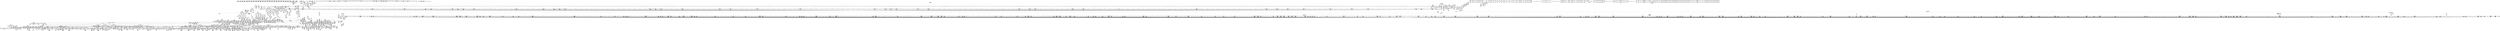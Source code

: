 digraph {
	CE0x4dfd4c0 [shape=record,shape=Mrecord,label="{CE0x4dfd4c0|i64*_getelementptr_inbounds_(_16_x_i64_,_16_x_i64_*___llvm_gcov_ctr46,_i64_0,_i64_10)|*Constant*|*SummSink*}"]
	CE0x4e89520 [shape=record,shape=Mrecord,label="{CE0x4e89520|80:_i64,_:_CRE_24,32_|*MultipleSource*|security/apparmor/include/apparmor.h,117|*LoadInst*|security/apparmor/include/apparmor.h,117}"]
	CE0x4dc76d0 [shape=record,shape=Mrecord,label="{CE0x4dc76d0|aa_cred_profile:profile|security/apparmor/include/context.h,100|*SummSink*}"]
	CE0x4ea1d00 [shape=record,shape=Mrecord,label="{CE0x4ea1d00|80:_i64,_:_CRE_1673,1674_}"]
	CE0x4e6afe0 [shape=record,shape=Mrecord,label="{CE0x4e6afe0|0:_i16,_4:_i32,_8:_i16,_40:_%struct.super_block*,_:_SCMRE_602,603_}"]
	CE0x4eb0960 [shape=record,shape=Mrecord,label="{CE0x4eb0960|GLOBAL:current_task|Global_var:current_task|*SummSink*}"]
	CE0x4ea40e0 [shape=record,shape=Mrecord,label="{CE0x4ea40e0|80:_i64,_:_CRE_1784,1792_|*MultipleSource*|security/apparmor/include/apparmor.h,117|*LoadInst*|security/apparmor/include/apparmor.h,117}"]
	CE0x4e97570 [shape=record,shape=Mrecord,label="{CE0x4e97570|80:_i64,_:_CRE_1275,1276_}"]
	CE0x4de1be0 [shape=record,shape=Mrecord,label="{CE0x4de1be0|i8*_getelementptr_inbounds_(_24_x_i8_,_24_x_i8_*_.str8,_i32_0,_i32_0)|*Constant*}"]
	CE0x4d36b60 [shape=record,shape=Mrecord,label="{CE0x4d36b60|GLOBAL:common_mmap|*Constant*}"]
	CE0x4df8540 [shape=record,shape=Mrecord,label="{CE0x4df8540|GLOBAL:llvm.expect.i64|*Constant*}"]
	CE0x4d5f770 [shape=record,shape=Mrecord,label="{CE0x4d5f770|16:_%struct.vfsmount*,_24:_%struct.dentry*,_32:_%struct.inode*,_408:_%struct.cred*,_456:_i8*,_:_CRE_110,111_}"]
	CE0x4dd9970 [shape=record,shape=Mrecord,label="{CE0x4dd9970|aa_cred_profile:tmp12|security/apparmor/include/context.h,100}"]
	CE0x4e57f80 [shape=record,shape=Mrecord,label="{CE0x4e57f80|0:_i16,_4:_i32,_8:_i16,_40:_%struct.super_block*,_:_SCMRE_224,232_|*MultipleSource*|security/apparmor/lsm.c,435|security/apparmor/include/apparmor.h,117|Function::mediated_filesystem&Arg::inode::|*LoadInst*|include/linux/fs.h,1916}"]
	CE0x4d73d60 [shape=record,shape=Mrecord,label="{CE0x4d73d60|16:_%struct.vfsmount*,_24:_%struct.dentry*,_32:_%struct.inode*,_408:_%struct.cred*,_456:_i8*,_:_CRE_200,201_}"]
	CE0x4e9c7c0 [shape=record,shape=Mrecord,label="{CE0x4e9c7c0|80:_i64,_:_CRE_1371,1372_}"]
	CE0x4ead1f0 [shape=record,shape=Mrecord,label="{CE0x4ead1f0|__aa_current_profile:tmp9|security/apparmor/include/context.h,138|*SummSource*}"]
	CE0x4d6d190 [shape=record,shape=Mrecord,label="{CE0x4d6d190|16:_%struct.vfsmount*,_24:_%struct.dentry*,_32:_%struct.inode*,_408:_%struct.cred*,_456:_i8*,_:_CRE_40,48_|*MultipleSource*|*LoadInst*|security/apparmor/lsm.c,500|Function::common_mmap&Arg::file::|security/apparmor/lsm.c,474}"]
	CE0x4e460a0 [shape=record,shape=Mrecord,label="{CE0x4e460a0|aa_cred_profile:tmp28|security/apparmor/include/context.h,100}"]
	CE0x4e9b7d0 [shape=record,shape=Mrecord,label="{CE0x4e9b7d0|80:_i64,_:_CRE_1356,1357_}"]
	CE0x4dfcc50 [shape=record,shape=Mrecord,label="{CE0x4dfcc50|aa_cred_profile:tmp23|security/apparmor/include/context.h,100|*SummSink*}"]
	CE0x4eb6610 [shape=record,shape=Mrecord,label="{CE0x4eb6610|GLOBAL:__llvm_gcov_ctr58|Global_var:__llvm_gcov_ctr58}"]
	CE0x4df8050 [shape=record,shape=Mrecord,label="{CE0x4df8050|aa_cred_profile:lor.end|*SummSink*}"]
	CE0x4dfd180 [shape=record,shape=Mrecord,label="{CE0x4dfd180|i64*_getelementptr_inbounds_(_16_x_i64_,_16_x_i64_*___llvm_gcov_ctr46,_i64_0,_i64_10)|*Constant*|*SummSource*}"]
	CE0x4e64fc0 [shape=record,shape=Mrecord,label="{CE0x4e64fc0|0:_i16,_4:_i32,_8:_i16,_40:_%struct.super_block*,_:_SCMRE_512,520_|*MultipleSource*|security/apparmor/lsm.c,435|security/apparmor/include/apparmor.h,117|Function::mediated_filesystem&Arg::inode::|*LoadInst*|include/linux/fs.h,1916}"]
	CE0x4e78a70 [shape=record,shape=Mrecord,label="{CE0x4e78a70|0:_i16,_4:_i32,_8:_i16,_40:_%struct.super_block*,_:_SCMRE_932,933_}"]
	CE0x4d58ff0 [shape=record,shape=Mrecord,label="{CE0x4d58ff0|16:_%struct.vfsmount*,_24:_%struct.dentry*,_32:_%struct.inode*,_408:_%struct.cred*,_456:_i8*,_:_CRE_57,58_}"]
	CE0x4d58200 [shape=record,shape=Mrecord,label="{CE0x4d58200|GLOBAL:__llvm_gcov_ctr96|Global_var:__llvm_gcov_ctr96|*SummSource*}"]
	CE0x4d5a8c0 [shape=record,shape=Mrecord,label="{CE0x4d5a8c0|i64_11|*Constant*}"]
	CE0x4de3c60 [shape=record,shape=Mrecord,label="{CE0x4de3c60|common_file_perm:tmp|*SummSink*}"]
	CE0x4dd8580 [shape=record,shape=Mrecord,label="{CE0x4dd8580|aa_cred_profile:tobool1|security/apparmor/include/context.h,100|*SummSource*}"]
	CE0x4eff3c0 [shape=record,shape=Mrecord,label="{CE0x4eff3c0|aa_file_perm:call2|security/apparmor/file.c,456|*SummSink*}"]
	CE0x4d3b250 [shape=record,shape=Mrecord,label="{CE0x4d3b250|80:_i64,_160:_%struct.file*,_:_CRE_128,136_|*MultipleSource*|Function::apparmor_file_mprotect&Arg::vma::|security/apparmor/lsm.c,500}"]
	CE0x4e8aec0 [shape=record,shape=Mrecord,label="{CE0x4e8aec0|80:_i64,_:_CRE_132,136_|*MultipleSource*|security/apparmor/include/apparmor.h,117|*LoadInst*|security/apparmor/include/apparmor.h,117}"]
	CE0x4deb890 [shape=record,shape=Mrecord,label="{CE0x4deb890|common_file_perm:do.end|*SummSource*}"]
	CE0x4e118c0 [shape=record,shape=Mrecord,label="{CE0x4e118c0|i64_21|*Constant*}"]
	CE0x4e40e70 [shape=record,shape=Mrecord,label="{CE0x4e40e70|mediated_filesystem:bb|*SummSource*}"]
	CE0x4d33940 [shape=record,shape=Mrecord,label="{CE0x4d33940|80:_i64,_160:_%struct.file*,_:_CRE_88,89_}"]
	CE0x4de9c60 [shape=record,shape=Mrecord,label="{CE0x4de9c60|common_file_perm:do.end9|*SummSink*}"]
	CE0x4e92af0 [shape=record,shape=Mrecord,label="{CE0x4e92af0|80:_i64,_:_CRE_896,1208_|*MultipleSource*|security/apparmor/include/apparmor.h,117|*LoadInst*|security/apparmor/include/apparmor.h,117}"]
	CE0x4e77df0 [shape=record,shape=Mrecord,label="{CE0x4e77df0|0:_i16,_4:_i32,_8:_i16,_40:_%struct.super_block*,_:_SCMRE_924,925_}"]
	CE0x4d6f760 [shape=record,shape=Mrecord,label="{CE0x4d6f760|16:_%struct.vfsmount*,_24:_%struct.dentry*,_32:_%struct.inode*,_408:_%struct.cred*,_456:_i8*,_:_CRE_160,161_}"]
	CE0x4e3fa50 [shape=record,shape=Mrecord,label="{CE0x4e3fa50|0:_i16,_4:_i32,_8:_i16,_40:_%struct.super_block*,_:_SCMRE_156,157_}"]
	CE0x4e5d110 [shape=record,shape=Mrecord,label="{CE0x4e5d110|0:_i16,_4:_i32,_8:_i16,_40:_%struct.super_block*,_:_SCMRE_287,288_}"]
	CE0x4e75550 [shape=record,shape=Mrecord,label="{CE0x4e75550|0:_i16,_4:_i32,_8:_i16,_40:_%struct.super_block*,_:_SCMRE_898,899_}"]
	CE0x4d72be0 [shape=record,shape=Mrecord,label="{CE0x4d72be0|16:_%struct.vfsmount*,_24:_%struct.dentry*,_32:_%struct.inode*,_408:_%struct.cred*,_456:_i8*,_:_CRE_190,191_}"]
	CE0x4db2820 [shape=record,shape=Mrecord,label="{CE0x4db2820|0:_i16,_4:_i32,_8:_i16,_40:_%struct.super_block*,_:_SCMRE_200,201_}"]
	CE0x4dee670 [shape=record,shape=Mrecord,label="{CE0x4dee670|__aa_current_profile:tmp3|*SummSink*}"]
	CE0x4dc49f0 [shape=record,shape=Mrecord,label="{CE0x4dc49f0|i64*_getelementptr_inbounds_(_19_x_i64_,_19_x_i64_*___llvm_gcov_ctr96,_i64_0,_i64_18)|*Constant*|*SummSink*}"]
	CE0x4de0380 [shape=record,shape=Mrecord,label="{CE0x4de0380|_call_void_mcount()_#2}"]
	CE0x4d344c0 [shape=record,shape=Mrecord,label="{CE0x4d344c0|apparmor_file_mprotect:lnot|security/apparmor/lsm.c,501}"]
	CE0x4df92f0 [shape=record,shape=Mrecord,label="{CE0x4df92f0|common_file_perm:tmp59|security/apparmor/lsm.c,452}"]
	CE0x4e06e90 [shape=record,shape=Mrecord,label="{CE0x4e06e90|aa_cred_profile:conv|security/apparmor/include/context.h,100|*SummSink*}"]
	CE0x4dd34c0 [shape=record,shape=Mrecord,label="{CE0x4dd34c0|0:_i16,_4:_i32,_8:_i16,_40:_%struct.super_block*,_:_SCMRE_150,151_}"]
	CE0x4da5150 [shape=record,shape=Mrecord,label="{CE0x4da5150|i64*_getelementptr_inbounds_(_16_x_i64_,_16_x_i64_*___llvm_gcov_ctr46,_i64_0,_i64_4)|*Constant*|*SummSource*}"]
	CE0x4d320f0 [shape=record,shape=Mrecord,label="{CE0x4d320f0|apparmor_file_mprotect:tmp3|*SummSource*}"]
	CE0x4dd9c90 [shape=record,shape=Mrecord,label="{CE0x4dd9c90|common_file_perm:lnot.ext|security/apparmor/lsm.c,432|*SummSource*}"]
	CE0x4e40cb0 [shape=record,shape=Mrecord,label="{CE0x4e40cb0|0:_i16,_4:_i32,_8:_i16,_40:_%struct.super_block*,_:_SCMRE_154,155_}"]
	CE0x4e63160 [shape=record,shape=Mrecord,label="{CE0x4e63160|0:_i16,_4:_i32,_8:_i16,_40:_%struct.super_block*,_:_SCMRE_476,477_}"]
	CE0x4e9be30 [shape=record,shape=Mrecord,label="{CE0x4e9be30|80:_i64,_:_CRE_1362,1363_}"]
	CE0x4dcf850 [shape=record,shape=Mrecord,label="{CE0x4dcf850|file_inode:f|Function::file_inode&Arg::f::|*SummSink*}"]
	CE0x4d62880 [shape=record,shape=Mrecord,label="{CE0x4d62880|16:_%struct.vfsmount*,_24:_%struct.dentry*,_32:_%struct.inode*,_408:_%struct.cred*,_456:_i8*,_:_CRE_91,92_}"]
	CE0x4e60660 [shape=record,shape=Mrecord,label="{CE0x4e60660|0:_i16,_4:_i32,_8:_i16,_40:_%struct.super_block*,_:_SCMRE_360,376_|*MultipleSource*|security/apparmor/lsm.c,435|security/apparmor/include/apparmor.h,117|Function::mediated_filesystem&Arg::inode::|*LoadInst*|include/linux/fs.h,1916}"]
	CE0x4e5eec0 [shape=record,shape=Mrecord,label="{CE0x4e5eec0|0:_i16,_4:_i32,_8:_i16,_40:_%struct.super_block*,_:_SCMRE_306,307_}"]
	CE0x4dc1dd0 [shape=record,shape=Mrecord,label="{CE0x4dc1dd0|common_mmap:or15|security/apparmor/lsm.c,486|*SummSource*}"]
	CE0x4ddd890 [shape=record,shape=Mrecord,label="{CE0x4ddd890|_call_void_mcount()_#2|*SummSource*}"]
	CE0x4f00710 [shape=record,shape=Mrecord,label="{CE0x4f00710|aa_path_perm:path|Function::aa_path_perm&Arg::path::|*SummSink*}"]
	CE0x4ea5a10 [shape=record,shape=Mrecord,label="{CE0x4ea5a10|80:_i64,_:_CRE_1874,1875_}"]
	CE0x4d6fe60 [shape=record,shape=Mrecord,label="{CE0x4d6fe60|16:_%struct.vfsmount*,_24:_%struct.dentry*,_32:_%struct.inode*,_408:_%struct.cred*,_456:_i8*,_:_CRE_164,165_}"]
	CE0x4d380d0 [shape=record,shape=Mrecord,label="{CE0x4d380d0|apparmor_file_mprotect:tmp1|*SummSink*}"]
	CE0x4dcf130 [shape=record,shape=Mrecord,label="{CE0x4dcf130|44:_i32,_48:_i16,_128:_i8*,_:_SCMRE_36,40_|*MultipleSource*|*LoadInst*|security/apparmor/lsm.c,429|Function::aa_cred_profile&Arg::cred::|security/apparmor/include/context.h,99}"]
	CE0x4e94d10 [shape=record,shape=Mrecord,label="{CE0x4e94d10|80:_i64,_:_CRE_1237,1238_}"]
	CE0x4d72320 [shape=record,shape=Mrecord,label="{CE0x4d72320|16:_%struct.vfsmount*,_24:_%struct.dentry*,_32:_%struct.inode*,_408:_%struct.cred*,_456:_i8*,_:_CRE_185,186_}"]
	CE0x4dc9570 [shape=record,shape=Mrecord,label="{CE0x4dc9570|0:_i16,_4:_i32,_8:_i16,_40:_%struct.super_block*,_:_SCMRE_136,137_}"]
	CE0x4dcbe60 [shape=record,shape=Mrecord,label="{CE0x4dcbe60|i32_22|*Constant*|*SummSource*}"]
	CE0x4dd26a0 [shape=record,shape=Mrecord,label="{CE0x4dd26a0|common_file_perm:tmp9|security/apparmor/lsm.c,432|*SummSource*}"]
	"CONST[source:2(external),value:0(static)][purpose:{operation}][SrcIdx:1]"
	CE0x4ddddb0 [shape=record,shape=Mrecord,label="{CE0x4ddddb0|i64*_getelementptr_inbounds_(_28_x_i64_,_28_x_i64_*___llvm_gcov_ctr87,_i64_0,_i64_1)|*Constant*}"]
	CE0x4dc1aa0 [shape=record,shape=Mrecord,label="{CE0x4dc1aa0|common_mmap:mask.2}"]
	CE0x4e87930 [shape=record,shape=Mrecord,label="{CE0x4e87930|80:_i64,_:_CRE_448,449_}"]
	CE0x4e06190 [shape=record,shape=Mrecord,label="{CE0x4e06190|__aa_current_profile:tmp6|security/apparmor/include/context.h,138}"]
	CE0x4d89060 [shape=record,shape=Mrecord,label="{CE0x4d89060|0:_i16,_4:_i32,_8:_i16,_40:_%struct.super_block*,_:_SCMRE_185,186_}"]
	CE0x4e9e460 [shape=record,shape=Mrecord,label="{CE0x4e9e460|80:_i64,_:_CRE_1619,1620_}"]
	CE0x4e42900 [shape=record,shape=Mrecord,label="{CE0x4e42900|i64*_getelementptr_inbounds_(_16_x_i64_,_16_x_i64_*___llvm_gcov_ctr46,_i64_0,_i64_12)|*Constant*|*SummSink*}"]
	CE0x4eaa720 [shape=record,shape=Mrecord,label="{CE0x4eaa720|__aa_current_profile:tmp|*SummSource*}"]
	CE0x4e9f170 [shape=record,shape=Mrecord,label="{CE0x4e9f170|80:_i64,_:_CRE_1632,1633_}"]
	CE0x4db52d0 [shape=record,shape=Mrecord,label="{CE0x4db52d0|common_file_perm:tmp27|security/apparmor/lsm.c,434|*SummSink*}"]
	CE0x4d54d30 [shape=record,shape=Mrecord,label="{CE0x4d54d30|16:_%struct.vfsmount*,_24:_%struct.dentry*,_32:_%struct.inode*,_408:_%struct.cred*,_456:_i8*,_:_CRE_136,140_|*MultipleSource*|*LoadInst*|security/apparmor/lsm.c,500|Function::common_mmap&Arg::file::|security/apparmor/lsm.c,474}"]
	CE0x4d48590 [shape=record,shape=Mrecord,label="{CE0x4d48590|common_file_perm:tmp16|security/apparmor/lsm.c,432}"]
	CE0x4e49620 [shape=record,shape=Mrecord,label="{CE0x4e49620|aa_cred_profile:tmp33|security/apparmor/include/context.h,101|*SummSource*}"]
	CE0x4d87380 [shape=record,shape=Mrecord,label="{CE0x4d87380|i64_3|*Constant*}"]
	CE0x4e489a0 [shape=record,shape=Mrecord,label="{CE0x4e489a0|file_inode:bb|*SummSource*}"]
	CE0x4dae920 [shape=record,shape=Mrecord,label="{CE0x4dae920|common_file_perm:tmp19|security/apparmor/lsm.c,432|*SummSource*}"]
	CE0x4d558b0 [shape=record,shape=Mrecord,label="{CE0x4d558b0|common_mmap:op|Function::common_mmap&Arg::op::|*SummSink*}"]
	CE0x4e129b0 [shape=record,shape=Mrecord,label="{CE0x4e129b0|common_file_perm:tmp45|security/apparmor/lsm.c,447|*SummSource*}"]
	CE0x4d6de40 [shape=record,shape=Mrecord,label="{CE0x4d6de40|16:_%struct.vfsmount*,_24:_%struct.dentry*,_32:_%struct.inode*,_408:_%struct.cred*,_456:_i8*,_:_CRE_54,55_}"]
	CE0x4eca680 [shape=record,shape=Mrecord,label="{CE0x4eca680|file_inode17:tmp4|*LoadInst*|include/linux/fs.h,1916|*SummSource*}"]
	CE0x4dea160 [shape=record,shape=Mrecord,label="{CE0x4dea160|file_inode:tmp3}"]
	CE0x4d7b750 [shape=record,shape=Mrecord,label="{CE0x4d7b750|16:_%struct.vfsmount*,_24:_%struct.dentry*,_32:_%struct.inode*,_408:_%struct.cred*,_456:_i8*,_:_CRE_464,472_|*MultipleSource*|*LoadInst*|security/apparmor/lsm.c,500|Function::common_mmap&Arg::file::|security/apparmor/lsm.c,474}"]
	CE0x4d5b210 [shape=record,shape=Mrecord,label="{CE0x4d5b210|%struct.file*_null|*Constant*|*SummSource*}"]
	CE0x4de8560 [shape=record,shape=Mrecord,label="{CE0x4de8560|%struct.aa_task_cxt*_null|*Constant*|*SummSource*}"]
	CE0x4d5e7b0 [shape=record,shape=Mrecord,label="{CE0x4d5e7b0|16:_%struct.vfsmount*,_24:_%struct.dentry*,_32:_%struct.inode*,_408:_%struct.cred*,_456:_i8*,_:_CRE_101,102_}"]
	CE0x4d7f5a0 [shape=record,shape=Mrecord,label="{CE0x4d7f5a0|i64*_getelementptr_inbounds_(_19_x_i64_,_19_x_i64_*___llvm_gcov_ctr96,_i64_0,_i64_8)|*Constant*}"]
	CE0x4d50ff0 [shape=record,shape=Mrecord,label="{CE0x4d50ff0|common_mmap:if.end|*SummSink*}"]
	CE0x4e9ea00 [shape=record,shape=Mrecord,label="{CE0x4e9ea00|80:_i64,_:_CRE_1625,1626_}"]
	CE0x4dacc30 [shape=record,shape=Mrecord,label="{CE0x4dacc30|common_file_perm:if.end|*SummSource*}"]
	CE0x4da3c30 [shape=record,shape=Mrecord,label="{CE0x4da3c30|i64*_getelementptr_inbounds_(_28_x_i64_,_28_x_i64_*___llvm_gcov_ctr87,_i64_0,_i64_6)|*Constant*|*SummSource*}"]
	CE0x4e6a680 [shape=record,shape=Mrecord,label="{CE0x4e6a680|0:_i16,_4:_i32,_8:_i16,_40:_%struct.super_block*,_:_SCMRE_596,597_}"]
	CE0x4ea2580 [shape=record,shape=Mrecord,label="{CE0x4ea2580|80:_i64,_:_CRE_1681,1682_}"]
	CE0x4dac9b0 [shape=record,shape=Mrecord,label="{CE0x4dac9b0|aa_cred_profile:do.end8}"]
	CE0x4ea6860 [shape=record,shape=Mrecord,label="{CE0x4ea6860|80:_i64,_:_CRE_1928,2056_|*MultipleSource*|security/apparmor/include/apparmor.h,117|*LoadInst*|security/apparmor/include/apparmor.h,117}"]
	CE0x4d27f60 [shape=record,shape=Mrecord,label="{CE0x4d27f60|i64*_getelementptr_inbounds_(_2_x_i64_,_2_x_i64_*___llvm_gcov_ctr97,_i64_0,_i64_0)|*Constant*|*SummSink*}"]
	CE0x4d7e790 [shape=record,shape=Mrecord,label="{CE0x4d7e790|common_mmap:tmp36|security/apparmor/lsm.c,488|*SummSink*}"]
	CE0x4e99b20 [shape=record,shape=Mrecord,label="{CE0x4e99b20|80:_i64,_:_CRE_1329,1330_}"]
	CE0x4e66b20 [shape=record,shape=Mrecord,label="{CE0x4e66b20|0:_i16,_4:_i32,_8:_i16,_40:_%struct.super_block*,_:_SCMRE_558,559_}"]
	CE0x4e8d1a0 [shape=record,shape=Mrecord,label="{CE0x4e8d1a0|80:_i64,_:_CRE_280,288_|*MultipleSource*|security/apparmor/include/apparmor.h,117|*LoadInst*|security/apparmor/include/apparmor.h,117}"]
	CE0x4e1e710 [shape=record,shape=Mrecord,label="{CE0x4e1e710|aa_file_perm:file|Function::aa_file_perm&Arg::file::|*SummSink*}"]
	CE0x4db9640 [shape=record,shape=Mrecord,label="{CE0x4db9640|80:_i64,_:_CRE_596,597_}"]
	CE0x4e7c190 [shape=record,shape=Mrecord,label="{CE0x4e7c190|80:_i64,_:_CRE_395,396_}"]
	CE0x4dc3190 [shape=record,shape=Mrecord,label="{CE0x4dc3190|common_file_perm:file|Function::common_file_perm&Arg::file::}"]
	CE0x4e892f0 [shape=record,shape=Mrecord,label="{CE0x4e892f0|80:_i64,_:_CRE_20,21_|*MultipleSource*|security/apparmor/include/apparmor.h,117|*LoadInst*|security/apparmor/include/apparmor.h,117}"]
	CE0x4ecebe0 [shape=record,shape=Mrecord,label="{CE0x4ecebe0|aa_cred_profile:tmp11|security/apparmor/include/context.h,100}"]
	CE0x4dfc1c0 [shape=record,shape=Mrecord,label="{CE0x4dfc1c0|i64*_getelementptr_inbounds_(_16_x_i64_,_16_x_i64_*___llvm_gcov_ctr46,_i64_0,_i64_9)|*Constant*}"]
	CE0x4d8a210 [shape=record,shape=Mrecord,label="{CE0x4d8a210|i64*_getelementptr_inbounds_(_19_x_i64_,_19_x_i64_*___llvm_gcov_ctr96,_i64_0,_i64_13)|*Constant*|*SummSource*}"]
	CE0x4ded790 [shape=record,shape=Mrecord,label="{CE0x4ded790|common_file_perm:if.then|*SummSource*}"]
	CE0x4dcfe60 [shape=record,shape=Mrecord,label="{CE0x4dcfe60|aa_cred_profile:do.cond}"]
	CE0x4e5a3c0 [shape=record,shape=Mrecord,label="{CE0x4e5a3c0|0:_i16,_4:_i32,_8:_i16,_40:_%struct.super_block*,_:_SCMRE_258,259_}"]
	CE0x4e6a4f0 [shape=record,shape=Mrecord,label="{CE0x4e6a4f0|0:_i16,_4:_i32,_8:_i16,_40:_%struct.super_block*,_:_SCMRE_595,596_}"]
	CE0x4e8ff70 [shape=record,shape=Mrecord,label="{CE0x4e8ff70|80:_i64,_:_CRE_613,614_}"]
	CE0x4e96cf0 [shape=record,shape=Mrecord,label="{CE0x4e96cf0|80:_i64,_:_CRE_1267,1268_}"]
	CE0x4da3250 [shape=record,shape=Mrecord,label="{CE0x4da3250|common_file_perm:tmp17|security/apparmor/lsm.c,432}"]
	CE0x4e96f10 [shape=record,shape=Mrecord,label="{CE0x4e96f10|80:_i64,_:_CRE_1269,1270_}"]
	CE0x4daa1c0 [shape=record,shape=Mrecord,label="{CE0x4daa1c0|aa_cred_profile:lor.end}"]
	CE0x4e97ce0 [shape=record,shape=Mrecord,label="{CE0x4e97ce0|80:_i64,_:_CRE_1296,1300_|*MultipleSource*|security/apparmor/include/apparmor.h,117|*LoadInst*|security/apparmor/include/apparmor.h,117}"]
	CE0x4d36520 [shape=record,shape=Mrecord,label="{CE0x4d36520|COLLAPSED:_GCMRE___llvm_gcov_ctr96_internal_global_19_x_i64_zeroinitializer:_elem_0:default:}"]
	CE0x4d4f7d0 [shape=record,shape=Mrecord,label="{CE0x4d4f7d0|common_mmap:return}"]
	CE0x4d739e0 [shape=record,shape=Mrecord,label="{CE0x4d739e0|16:_%struct.vfsmount*,_24:_%struct.dentry*,_32:_%struct.inode*,_408:_%struct.cred*,_456:_i8*,_:_CRE_198,199_}"]
	CE0x4e97020 [shape=record,shape=Mrecord,label="{CE0x4e97020|80:_i64,_:_CRE_1270,1271_}"]
	CE0x4d845c0 [shape=record,shape=Mrecord,label="{CE0x4d845c0|i64_4|*Constant*|*SummSource*}"]
	CE0x4dff610 [shape=record,shape=Mrecord,label="{CE0x4dff610|aa_cred_profile:tmp20|security/apparmor/include/context.h,100|*SummSource*}"]
	CE0x4dd7830 [shape=record,shape=Mrecord,label="{CE0x4dd7830|common_file_perm:tmp7|security/apparmor/lsm.c,432}"]
	CE0x4e18480 [shape=record,shape=Mrecord,label="{CE0x4e18480|i64_23|*Constant*|*SummSink*}"]
	CE0x4e904c0 [shape=record,shape=Mrecord,label="{CE0x4e904c0|80:_i64,_:_CRE_618,619_}"]
	CE0x4de0d80 [shape=record,shape=Mrecord,label="{CE0x4de0d80|common_file_perm:tobool|security/apparmor/lsm.c,432|*SummSource*}"]
	CE0x4ec6020 [shape=record,shape=Mrecord,label="{CE0x4ec6020|aa_file_perm:tmp6|security/apparmor/file.c,453|*SummSource*}"]
	CE0x4da8d30 [shape=record,shape=Mrecord,label="{CE0x4da8d30|44:_i32,_48:_i16,_128:_i8*,_:_SCMRE_8,16_|*MultipleSource*|*LoadInst*|security/apparmor/lsm.c,429|Function::aa_cred_profile&Arg::cred::|security/apparmor/include/context.h,99}"]
	CE0x4e198e0 [shape=record,shape=Mrecord,label="{CE0x4e198e0|i64*_getelementptr_inbounds_(_28_x_i64_,_28_x_i64_*___llvm_gcov_ctr87,_i64_0,_i64_25)|*Constant*|*SummSource*}"]
	CE0x4d5d470 [shape=record,shape=Mrecord,label="{CE0x4d5d470|16:_%struct.vfsmount*,_24:_%struct.dentry*,_32:_%struct.inode*,_408:_%struct.cred*,_456:_i8*,_:_CRE_79,80_}"]
	CE0x4d88d40 [shape=record,shape=Mrecord,label="{CE0x4d88d40|0:_i16,_4:_i32,_8:_i16,_40:_%struct.super_block*,_:_SCMRE_183,184_}"]
	CE0x4df8c40 [shape=record,shape=Mrecord,label="{CE0x4df8c40|aa_cred_profile:do.end|*SummSource*}"]
	CE0x4db73f0 [shape=record,shape=Mrecord,label="{CE0x4db73f0|80:_i64,_:_CRE_563,564_}"]
	CE0x4e688d0 [shape=record,shape=Mrecord,label="{CE0x4e688d0|0:_i16,_4:_i32,_8:_i16,_40:_%struct.super_block*,_:_SCMRE_577,578_}"]
	CE0x4db2370 [shape=record,shape=Mrecord,label="{CE0x4db2370|0:_i16,_4:_i32,_8:_i16,_40:_%struct.super_block*,_:_SCMRE_197,198_}"]
	CE0x4d4fbd0 [shape=record,shape=Mrecord,label="{CE0x4d4fbd0|_call_void_mcount()_#2}"]
	CE0x4ebeca0 [shape=record,shape=Mrecord,label="{CE0x4ebeca0|__aa_current_profile:do.body}"]
	CE0x4ea7400 [shape=record,shape=Mrecord,label="{CE0x4ea7400|80:_i64,_:_CRE_2264,2268_|*MultipleSource*|security/apparmor/include/apparmor.h,117|*LoadInst*|security/apparmor/include/apparmor.h,117}"]
	CE0x4e7c240 [shape=record,shape=Mrecord,label="{CE0x4e7c240|80:_i64,_:_CRE_396,397_}"]
	CE0x4e64200 [shape=record,shape=Mrecord,label="{CE0x4e64200|0:_i16,_4:_i32,_8:_i16,_40:_%struct.super_block*,_:_SCMRE_487,488_}"]
	CE0x4ea6230 [shape=record,shape=Mrecord,label="{CE0x4ea6230|80:_i64,_:_CRE_1896,1904_|*MultipleSource*|security/apparmor/include/apparmor.h,117|*LoadInst*|security/apparmor/include/apparmor.h,117}"]
	CE0x4dbaf20 [shape=record,shape=Mrecord,label="{CE0x4dbaf20|i64_14|*Constant*|*SummSource*}"]
	CE0x4ecf020 [shape=record,shape=Mrecord,label="{CE0x4ecf020|get_current:tmp3}"]
	CE0x4e696e0 [shape=record,shape=Mrecord,label="{CE0x4e696e0|0:_i16,_4:_i32,_8:_i16,_40:_%struct.super_block*,_:_SCMRE_586,587_}"]
	CE0x4eba0a0 [shape=record,shape=Mrecord,label="{CE0x4eba0a0|__aa_current_profile:tmp2}"]
	CE0x4e1ba30 [shape=record,shape=Mrecord,label="{CE0x4e1ba30|i64*_getelementptr_inbounds_(_28_x_i64_,_28_x_i64_*___llvm_gcov_ctr87,_i64_0,_i64_27)|*Constant*}"]
	CE0x4e5e3d0 [shape=record,shape=Mrecord,label="{CE0x4e5e3d0|0:_i16,_4:_i32,_8:_i16,_40:_%struct.super_block*,_:_SCMRE_299,300_}"]
	CE0x4e94f30 [shape=record,shape=Mrecord,label="{CE0x4e94f30|80:_i64,_:_CRE_1239,1240_}"]
	CE0x4d757a0 [shape=record,shape=Mrecord,label="{CE0x4d757a0|16:_%struct.vfsmount*,_24:_%struct.dentry*,_32:_%struct.inode*,_408:_%struct.cred*,_456:_i8*,_:_CRE_215,216_}"]
	CE0x4dcff70 [shape=record,shape=Mrecord,label="{CE0x4dcff70|mediated_filesystem:inode|Function::mediated_filesystem&Arg::inode::}"]
	CE0x4ea5f00 [shape=record,shape=Mrecord,label="{CE0x4ea5f00|80:_i64,_:_CRE_1879,1880_}"]
	CE0x4d549b0 [shape=record,shape=Mrecord,label="{CE0x4d549b0|16:_%struct.vfsmount*,_24:_%struct.dentry*,_32:_%struct.inode*,_408:_%struct.cred*,_456:_i8*,_:_CRE_128,132_|*MultipleSource*|*LoadInst*|security/apparmor/lsm.c,500|Function::common_mmap&Arg::file::|security/apparmor/lsm.c,474}"]
	CE0x4d83560 [shape=record,shape=Mrecord,label="{CE0x4d83560|common_mmap:mask.0|*SummSink*}"]
	CE0x4dbf650 [shape=record,shape=Mrecord,label="{CE0x4dbf650|__aa_current_profile:tmp18|security/apparmor/include/context.h,138|*SummSource*}"]
	CE0x4e6b940 [shape=record,shape=Mrecord,label="{CE0x4e6b940|0:_i16,_4:_i32,_8:_i16,_40:_%struct.super_block*,_:_SCMRE_608,609_}"]
	CE0x4e89d80 [shape=record,shape=Mrecord,label="{CE0x4e89d80|80:_i64,_:_CRE_64,72_|*MultipleSource*|security/apparmor/include/apparmor.h,117|*LoadInst*|security/apparmor/include/apparmor.h,117}"]
	CE0x4d72a20 [shape=record,shape=Mrecord,label="{CE0x4d72a20|16:_%struct.vfsmount*,_24:_%struct.dentry*,_32:_%struct.inode*,_408:_%struct.cred*,_456:_i8*,_:_CRE_189,190_}"]
	CE0x4d359f0 [shape=record,shape=Mrecord,label="{CE0x4d359f0|80:_i64,_160:_%struct.file*,_:_CRE_105,106_}"]
	"CONST[source:1(input),value:2(dynamic)][purpose:{operation}][SrcIdx:10]"
	CE0x4e69eb0 [shape=record,shape=Mrecord,label="{CE0x4e69eb0|0:_i16,_4:_i32,_8:_i16,_40:_%struct.super_block*,_:_SCMRE_591,592_}"]
	CE0x4e6fc50 [shape=record,shape=Mrecord,label="{CE0x4e6fc50|0:_i16,_4:_i32,_8:_i16,_40:_%struct.super_block*,_:_SCMRE_752,756_|*MultipleSource*|security/apparmor/lsm.c,435|security/apparmor/include/apparmor.h,117|Function::mediated_filesystem&Arg::inode::|*LoadInst*|include/linux/fs.h,1916}"]
	CE0x4d61590 [shape=record,shape=Mrecord,label="{CE0x4d61590|common_mmap:tmp15|security/apparmor/lsm.c,477|*SummSink*}"]
	CE0x4e416d0 [shape=record,shape=Mrecord,label="{CE0x4e416d0|COLLAPSED:_GCMRE___llvm_gcov_ctr46_internal_global_16_x_i64_zeroinitializer:_elem_0:default:}"]
	CE0x4e0d790 [shape=record,shape=Mrecord,label="{CE0x4e0d790|__aa_current_profile:tmp20|security/apparmor/include/context.h,138|*SummSource*}"]
	CE0x4e7d940 [shape=record,shape=Mrecord,label="{CE0x4e7d940|80:_i64,_:_CRE_418,419_}"]
	CE0x4da48e0 [shape=record,shape=Mrecord,label="{CE0x4da48e0|aa_cred_profile:tmp10|security/apparmor/include/context.h,100}"]
	CE0x4e9c050 [shape=record,shape=Mrecord,label="{CE0x4e9c050|80:_i64,_:_CRE_1364,1365_}"]
	CE0x4d833f0 [shape=record,shape=Mrecord,label="{CE0x4d833f0|common_mmap:mask.0|*SummSource*}"]
	CE0x4e12050 [shape=record,shape=Mrecord,label="{CE0x4e12050|common_file_perm:tmp43|security/apparmor/lsm.c,447|*SummSink*}"]
	CE0x4dfcb30 [shape=record,shape=Mrecord,label="{CE0x4dfcb30|aa_cred_profile:tmp23|security/apparmor/include/context.h,100|*SummSource*}"]
	CE0x4e992a0 [shape=record,shape=Mrecord,label="{CE0x4e992a0|80:_i64,_:_CRE_1321,1322_}"]
	CE0x4da5d70 [shape=record,shape=Mrecord,label="{CE0x4da5d70|common_file_perm:tmp23|security/apparmor/lsm.c,432|*SummSink*}"]
	CE0x4d4ee80 [shape=record,shape=Mrecord,label="{CE0x4d4ee80|common_mmap:tmp5|security/apparmor/lsm.c,474|*SummSource*}"]
	CE0x4df8cf0 [shape=record,shape=Mrecord,label="{CE0x4df8cf0|aa_cred_profile:do.body6}"]
	CE0x4dafcc0 [shape=record,shape=Mrecord,label="{CE0x4dafcc0|aa_cred_profile:entry|*SummSink*}"]
	CE0x4e3f750 [shape=record,shape=Mrecord,label="{CE0x4e3f750|aa_cred_profile:do.body}"]
	CE0x4e7cea0 [shape=record,shape=Mrecord,label="{CE0x4e7cea0|80:_i64,_:_CRE_408,409_}"]
	CE0x4e9c270 [shape=record,shape=Mrecord,label="{CE0x4e9c270|80:_i64,_:_CRE_1366,1367_}"]
	CE0x4d71360 [shape=record,shape=Mrecord,label="{CE0x4d71360|16:_%struct.vfsmount*,_24:_%struct.dentry*,_32:_%struct.inode*,_408:_%struct.cred*,_456:_i8*,_:_CRE_176,177_}"]
	CE0x4e49000 [shape=record,shape=Mrecord,label="{CE0x4e49000|aa_cred_profile:tmp32|security/apparmor/include/context.h,101|*SummSink*}"]
	CE0x4dc35a0 [shape=record,shape=Mrecord,label="{CE0x4dc35a0|common_file_perm:file|Function::common_file_perm&Arg::file::|*SummSink*}"]
	CE0x4efe000 [shape=record,shape=Mrecord,label="{CE0x4efe000|aa_cred_profile:tmp14|security/apparmor/include/context.h,100}"]
	CE0x4ec64c0 [shape=record,shape=Mrecord,label="{CE0x4ec64c0|aa_cred_profile:tmp32|security/apparmor/include/context.h,101}"]
	CE0x4e67930 [shape=record,shape=Mrecord,label="{CE0x4e67930|0:_i16,_4:_i32,_8:_i16,_40:_%struct.super_block*,_:_SCMRE_567,568_}"]
	CE0x4d60970 [shape=record,shape=Mrecord,label="{CE0x4d60970|common_mmap:tmp13|security/apparmor/lsm.c,477}"]
	CE0x4d7ff40 [shape=record,shape=Mrecord,label="{CE0x4d7ff40|common_mmap:tmp17|security/apparmor/lsm.c,478}"]
	CE0x4ecd1b0 [shape=record,shape=Mrecord,label="{CE0x4ecd1b0|file_inode17:tmp1|*SummSink*}"]
	CE0x4da6620 [shape=record,shape=Mrecord,label="{CE0x4da6620|0:_i16,_4:_i32,_8:_i16,_40:_%struct.super_block*,_:_SCMRE_144,145_}"]
	CE0x4d619a0 [shape=record,shape=Mrecord,label="{CE0x4d619a0|common_file_perm:tmp13|security/apparmor/lsm.c,432}"]
	CE0x4e913a0 [shape=record,shape=Mrecord,label="{CE0x4e913a0|80:_i64,_:_CRE_632,640_|*MultipleSource*|security/apparmor/include/apparmor.h,117|*LoadInst*|security/apparmor/include/apparmor.h,117}"]
	CE0x4e1d600 [shape=record,shape=Mrecord,label="{CE0x4e1d600|aa_file_perm:entry}"]
	CE0x4e7aff0 [shape=record,shape=Mrecord,label="{CE0x4e7aff0|0:_i16,_4:_i32,_8:_i16,_40:_%struct.super_block*,_:_SCMRE_1000,1008_|*MultipleSource*|security/apparmor/lsm.c,435|security/apparmor/include/apparmor.h,117|Function::mediated_filesystem&Arg::inode::|*LoadInst*|include/linux/fs.h,1916}"]
	CE0x4e441d0 [shape=record,shape=Mrecord,label="{CE0x4e441d0|i64*_getelementptr_inbounds_(_16_x_i64_,_16_x_i64_*___llvm_gcov_ctr46,_i64_0,_i64_14)|*Constant*|*SummSink*}"]
	CE0x4dd4a00 [shape=record,shape=Mrecord,label="{CE0x4dd4a00|i32_22|*Constant*}"]
	CE0x4eba5a0 [shape=record,shape=Mrecord,label="{CE0x4eba5a0|%struct.task_struct*_(%struct.task_struct**)*_asm_movq_%gs:$_1:P_,$0_,_r,im,_dirflag_,_fpsr_,_flags_|*SummSource*}"]
	CE0x4d822d0 [shape=record,shape=Mrecord,label="{CE0x4d822d0|common_file_perm:tmp38|security/apparmor/lsm.c,447|*SummSource*}"]
	CE0x4d399d0 [shape=record,shape=Mrecord,label="{CE0x4d399d0|aa_cred_profile:profile11|security/apparmor/include/context.h,101}"]
	CE0x4dc6110 [shape=record,shape=Mrecord,label="{CE0x4dc6110|common_file_perm:tmp23|security/apparmor/lsm.c,432}"]
	CE0x4da7660 [shape=record,shape=Mrecord,label="{CE0x4da7660|aa_cred_profile:lnot3|security/apparmor/include/context.h,100}"]
	CE0x4ed50b0 [shape=record,shape=Mrecord,label="{CE0x4ed50b0|GLOBAL:file_inode17|*Constant*|*SummSink*}"]
	CE0x4eba340 [shape=record,shape=Mrecord,label="{CE0x4eba340|get_current:tmp4|./arch/x86/include/asm/current.h,14|*SummSink*}"]
	CE0x4dfc6c0 [shape=record,shape=Mrecord,label="{CE0x4dfc6c0|aa_cred_profile:tmp22|security/apparmor/include/context.h,100}"]
	CE0x4e8fc40 [shape=record,shape=Mrecord,label="{CE0x4e8fc40|80:_i64,_:_CRE_610,611_}"]
	CE0x4e58820 [shape=record,shape=Mrecord,label="{CE0x4e58820|0:_i16,_4:_i32,_8:_i16,_40:_%struct.super_block*,_:_SCMRE_241,242_}"]
	CE0x4e7dd80 [shape=record,shape=Mrecord,label="{CE0x4e7dd80|80:_i64,_:_CRE_422,423_}"]
	CE0x4dcd970 [shape=record,shape=Mrecord,label="{CE0x4dcd970|0:_i16,_4:_i32,_8:_i16,_40:_%struct.super_block*,_:_SCMRE_56,64_|*MultipleSource*|security/apparmor/lsm.c,435|security/apparmor/include/apparmor.h,117|Function::mediated_filesystem&Arg::inode::|*LoadInst*|include/linux/fs.h,1916}"]
	CE0x4df5080 [shape=record,shape=Mrecord,label="{CE0x4df5080|0:_i16,_4:_i32,_8:_i16,_40:_%struct.super_block*,_:_SCMRE_163,164_}"]
	CE0x4e1bba0 [shape=record,shape=Mrecord,label="{CE0x4e1bba0|i64*_getelementptr_inbounds_(_28_x_i64_,_28_x_i64_*___llvm_gcov_ctr87,_i64_0,_i64_27)|*Constant*|*SummSource*}"]
	CE0x4d67ea0 [shape=record,shape=Mrecord,label="{CE0x4d67ea0|common_mmap:f_security|security/apparmor/lsm.c,474}"]
	CE0x4f1d4a0 [shape=record,shape=Mrecord,label="{CE0x4f1d4a0|i64*_getelementptr_inbounds_(_2_x_i64_,_2_x_i64_*___llvm_gcov_ctr2919,_i64_0,_i64_0)|*Constant*|*SummSource*}"]
	CE0x4d6e4b0 [shape=record,shape=Mrecord,label="{CE0x4d6e4b0|16:_%struct.vfsmount*,_24:_%struct.dentry*,_32:_%struct.inode*,_408:_%struct.cred*,_456:_i8*,_:_CRE_149,150_}"]
	CE0x4e9df10 [shape=record,shape=Mrecord,label="{CE0x4e9df10|80:_i64,_:_CRE_1616,1617_}"]
	CE0x4e1d9b0 [shape=record,shape=Mrecord,label="{CE0x4e1d9b0|aa_file_perm:entry|*SummSink*}"]
	CE0x4d63840 [shape=record,shape=Mrecord,label="{CE0x4d63840|16:_%struct.vfsmount*,_24:_%struct.dentry*,_32:_%struct.inode*,_408:_%struct.cred*,_456:_i8*,_:_CRE_100,101_}"]
	CE0x4ea44c0 [shape=record,shape=Mrecord,label="{CE0x4ea44c0|80:_i64,_:_CRE_1800,1804_|*MultipleSource*|security/apparmor/include/apparmor.h,117|*LoadInst*|security/apparmor/include/apparmor.h,117}"]
	CE0x4d5faf0 [shape=record,shape=Mrecord,label="{CE0x4d5faf0|16:_%struct.vfsmount*,_24:_%struct.dentry*,_32:_%struct.inode*,_408:_%struct.cred*,_456:_i8*,_:_CRE_112,113_}"]
	CE0x4de6dd0 [shape=record,shape=Mrecord,label="{CE0x4de6dd0|i32_2|*Constant*}"]
	CE0x4e7c510 [shape=record,shape=Mrecord,label="{CE0x4e7c510|80:_i64,_:_CRE_399,400_}"]
	CE0x4e0b310 [shape=record,shape=Mrecord,label="{CE0x4e0b310|i32_78|*Constant*|*SummSink*}"]
	CE0x4eaa5f0 [shape=record,shape=Mrecord,label="{CE0x4eaa5f0|file_inode17:tmp|*SummSource*}"]
	CE0x4de7d40 [shape=record,shape=Mrecord,label="{CE0x4de7d40|file_inode:tmp3|*SummSink*}"]
	CE0x4e10040 [shape=record,shape=Mrecord,label="{CE0x4e10040|common_file_perm:mode17|security/apparmor/lsm.c,447|*SummSource*}"]
	CE0x4e445a0 [shape=record,shape=Mrecord,label="{CE0x4e445a0|aa_cred_profile:tmp30|security/apparmor/include/context.h,100}"]
	CE0x4e14a70 [shape=record,shape=Mrecord,label="{CE0x4e14a70|common_file_perm:tmp48|security/apparmor/lsm.c,448|*SummSink*}"]
	CE0x4eb0650 [shape=record,shape=Mrecord,label="{CE0x4eb0650|__aa_current_profile:do.body|*SummSource*}"]
	CE0x4db8210 [shape=record,shape=Mrecord,label="{CE0x4db8210|80:_i64,_:_CRE_577,578_}"]
	CE0x4dd4fd0 [shape=record,shape=Mrecord,label="{CE0x4dd4fd0|i64*_getelementptr_inbounds_(_28_x_i64_,_28_x_i64_*___llvm_gcov_ctr87,_i64_0,_i64_5)|*Constant*|*SummSink*}"]
	CE0x4d38140 [shape=record,shape=Mrecord,label="{CE0x4d38140|apparmor_file_mprotect:tmp1}"]
	CE0x4e10750 [shape=record,shape=Mrecord,label="{CE0x4e10750|common_file_perm:tmp41|security/apparmor/lsm.c,447|*SummSource*}"]
	CE0x4eb95d0 [shape=record,shape=Mrecord,label="{CE0x4eb95d0|i64*_getelementptr_inbounds_(_11_x_i64_,_11_x_i64_*___llvm_gcov_ctr58,_i64_0,_i64_8)|*Constant*}"]
	CE0x4ea0af0 [shape=record,shape=Mrecord,label="{CE0x4ea0af0|80:_i64,_:_CRE_1656,1657_}"]
	CE0x4d56ee0 [shape=record,shape=Mrecord,label="{CE0x4d56ee0|_ret_i32_%retval.0,_!dbg_!15500|security/apparmor/lsm.c,489|*SummSink*}"]
	"CONST[source:0(mediator),value:0(static)][purpose:{operation}][SnkIdx:0]"
	CE0x4de88d0 [shape=record,shape=Mrecord,label="{CE0x4de88d0|i64_2|*Constant*}"]
	CE0x4eb2ad0 [shape=record,shape=Mrecord,label="{CE0x4eb2ad0|aa_cred_profile:expval|security/apparmor/include/context.h,100}"]
	CE0x4d5e970 [shape=record,shape=Mrecord,label="{CE0x4d5e970|16:_%struct.vfsmount*,_24:_%struct.dentry*,_32:_%struct.inode*,_408:_%struct.cred*,_456:_i8*,_:_CRE_102,103_}"]
	CE0x4e11ed0 [shape=record,shape=Mrecord,label="{CE0x4e11ed0|common_file_perm:tmp43|security/apparmor/lsm.c,447|*SummSource*}"]
	CE0x4e8f4d0 [shape=record,shape=Mrecord,label="{CE0x4e8f4d0|80:_i64,_:_CRE_603,604_}"]
	CE0x4dea450 [shape=record,shape=Mrecord,label="{CE0x4dea450|common_file_perm:do.body4}"]
	CE0x4ddd300 [shape=record,shape=Mrecord,label="{CE0x4ddd300|common_file_perm:conv|security/apparmor/lsm.c,432|*SummSink*}"]
	CE0x4da3060 [shape=record,shape=Mrecord,label="{CE0x4da3060|aa_cred_profile:do.end10|*SummSink*}"]
	CE0x4e7d830 [shape=record,shape=Mrecord,label="{CE0x4e7d830|80:_i64,_:_CRE_417,418_}"]
	CE0x4e9bb00 [shape=record,shape=Mrecord,label="{CE0x4e9bb00|80:_i64,_:_CRE_1359,1360_}"]
	CE0x4dece80 [shape=record,shape=Mrecord,label="{CE0x4dece80|GLOBAL:__llvm_gcov_ctr87|Global_var:__llvm_gcov_ctr87}"]
	CE0x4dd2420 [shape=record,shape=Mrecord,label="{CE0x4dd2420|common_file_perm:land.lhs.true20|*SummSource*}"]
	CE0x4e13ae0 [shape=record,shape=Mrecord,label="{CE0x4e13ae0|i64_22|*Constant*}"]
	CE0x4eb9470 [shape=record,shape=Mrecord,label="{CE0x4eb9470|__aa_current_profile:tmp14|security/apparmor/include/context.h,138|*SummSink*}"]
	CE0x4d59530 [shape=record,shape=Mrecord,label="{CE0x4d59530|16:_%struct.vfsmount*,_24:_%struct.dentry*,_32:_%struct.inode*,_408:_%struct.cred*,_456:_i8*,_:_CRE_60,61_}"]
	CE0x4db1560 [shape=record,shape=Mrecord,label="{CE0x4db1560|0:_i16,_4:_i32,_8:_i16,_40:_%struct.super_block*,_:_SCMRE_188,189_}"]
	CE0x4e13770 [shape=record,shape=Mrecord,label="{CE0x4e13770|i64_22|*Constant*|*SummSink*}"]
	CE0x4e9f280 [shape=record,shape=Mrecord,label="{CE0x4e9f280|80:_i64,_:_CRE_1633,1634_}"]
	CE0x4e46110 [shape=record,shape=Mrecord,label="{CE0x4e46110|aa_cred_profile:tmp28|security/apparmor/include/context.h,100|*SummSource*}"]
	CE0x4db6110 [shape=record,shape=Mrecord,label="{CE0x4db6110|80:_i64,_:_CRE_496,504_|*MultipleSource*|security/apparmor/include/apparmor.h,117|*LoadInst*|security/apparmor/include/apparmor.h,117}"]
	CE0x4e414e0 [shape=record,shape=Mrecord,label="{CE0x4e414e0|__aa_current_profile:land.lhs.true}"]
	CE0x4d49ab0 [shape=record,shape=Mrecord,label="{CE0x4d49ab0|common_mmap:tmp20|security/apparmor/lsm.c,483}"]
	CE0x4d3b950 [shape=record,shape=Mrecord,label="{CE0x4d3b950|80:_i64,_160:_%struct.file*,_:_CRE_160,168_|*MultipleSource*|Function::apparmor_file_mprotect&Arg::vma::|security/apparmor/lsm.c,500}"]
	CE0x4e70c20 [shape=record,shape=Mrecord,label="{CE0x4e70c20|0:_i16,_4:_i32,_8:_i16,_40:_%struct.super_block*,_:_SCMRE_808,816_|*MultipleSource*|security/apparmor/lsm.c,435|security/apparmor/include/apparmor.h,117|Function::mediated_filesystem&Arg::inode::|*LoadInst*|include/linux/fs.h,1916}"]
	CE0x4db90f0 [shape=record,shape=Mrecord,label="{CE0x4db90f0|80:_i64,_:_CRE_591,592_}"]
	CE0x4d4b230 [shape=record,shape=Mrecord,label="{CE0x4d4b230|common_file_perm:tmp32|security/apparmor/lsm.c,434}"]
	CE0x4f003f0 [shape=record,shape=Mrecord,label="{CE0x4f003f0|aa_path_perm:path|Function::aa_path_perm&Arg::path::}"]
	CE0x4d78d50 [shape=record,shape=Mrecord,label="{CE0x4d78d50|16:_%struct.vfsmount*,_24:_%struct.dentry*,_32:_%struct.inode*,_408:_%struct.cred*,_456:_i8*,_:_CRE_368,372_|*MultipleSource*|*LoadInst*|security/apparmor/lsm.c,500|Function::common_mmap&Arg::file::|security/apparmor/lsm.c,474}"]
	CE0x4d52370 [shape=record,shape=Mrecord,label="{CE0x4d52370|16:_%struct.vfsmount*,_24:_%struct.dentry*,_32:_%struct.inode*,_408:_%struct.cred*,_456:_i8*,_:_CRE_13,14_}"]
	CE0x4d85150 [shape=record,shape=Mrecord,label="{CE0x4d85150|common_mmap:tmp9|security/apparmor/lsm.c,474|*SummSource*}"]
	CE0x4e87e80 [shape=record,shape=Mrecord,label="{CE0x4e87e80|80:_i64,_:_CRE_453,454_}"]
	CE0x4de2830 [shape=record,shape=Mrecord,label="{CE0x4de2830|mediated_filesystem:tmp2}"]
	CE0x4def1f0 [shape=record,shape=Mrecord,label="{CE0x4def1f0|common_file_perm:tmp21|security/apparmor/lsm.c,432|*SummSource*}"]
	CE0x4e9ed30 [shape=record,shape=Mrecord,label="{CE0x4e9ed30|80:_i64,_:_CRE_1628,1629_}"]
	CE0x4ea1260 [shape=record,shape=Mrecord,label="{CE0x4ea1260|80:_i64,_:_CRE_1663,1664_}"]
	CE0x4e17f10 [shape=record,shape=Mrecord,label="{CE0x4e17f10|i64_24|*Constant*|*SummSink*}"]
	CE0x4def5a0 [shape=record,shape=Mrecord,label="{CE0x4def5a0|file_inode:tmp|*SummSink*}"]
	CE0x4d3dc50 [shape=record,shape=Mrecord,label="{CE0x4d3dc50|80:_i64,_160:_%struct.file*,_:_CRE_56,64_|*MultipleSource*|Function::apparmor_file_mprotect&Arg::vma::|security/apparmor/lsm.c,500}"]
	CE0x4d61410 [shape=record,shape=Mrecord,label="{CE0x4d61410|common_mmap:tmp15|security/apparmor/lsm.c,477|*SummSource*}"]
	CE0x4d89f40 [shape=record,shape=Mrecord,label="{CE0x4d89f40|i64*_getelementptr_inbounds_(_19_x_i64_,_19_x_i64_*___llvm_gcov_ctr96,_i64_0,_i64_13)|*Constant*}"]
	CE0x4ea09e0 [shape=record,shape=Mrecord,label="{CE0x4ea09e0|80:_i64,_:_CRE_1655,1656_}"]
	CE0x4e7d2e0 [shape=record,shape=Mrecord,label="{CE0x4e7d2e0|80:_i64,_:_CRE_412,413_}"]
	CE0x4d3eeb0 [shape=record,shape=Mrecord,label="{CE0x4d3eeb0|16:_%struct.vfsmount*,_24:_%struct.dentry*,_32:_%struct.inode*,_408:_%struct.cred*,_456:_i8*,_:_CRE_7,8_}"]
	CE0x4e8d580 [shape=record,shape=Mrecord,label="{CE0x4e8d580|80:_i64,_:_CRE_296,304_|*MultipleSource*|security/apparmor/include/apparmor.h,117|*LoadInst*|security/apparmor/include/apparmor.h,117}"]
	CE0x4e14940 [shape=record,shape=Mrecord,label="{CE0x4e14940|common_file_perm:tmp48|security/apparmor/lsm.c,448|*SummSource*}"]
	CE0x4d75420 [shape=record,shape=Mrecord,label="{CE0x4d75420|16:_%struct.vfsmount*,_24:_%struct.dentry*,_32:_%struct.inode*,_408:_%struct.cred*,_456:_i8*,_:_CRE_213,214_}"]
	CE0x4db39d0 [shape=record,shape=Mrecord,label="{CE0x4db39d0|common_file_perm:tmp30|security/apparmor/lsm.c,434}"]
	CE0x4d37a80 [shape=record,shape=Mrecord,label="{CE0x4d37a80|apparmor_file_mprotect:cond|security/apparmor/lsm.c,501}"]
	CE0x4dc7550 [shape=record,shape=Mrecord,label="{CE0x4dc7550|aa_cred_profile:profile|security/apparmor/include/context.h,100|*SummSource*}"]
	CE0x4dbb930 [shape=record,shape=Mrecord,label="{CE0x4dbb930|common_mmap:tmp31|security/apparmor/lsm.c,485}"]
	CE0x4d5e470 [shape=record,shape=Mrecord,label="{CE0x4d5e470|common_mmap:lor.lhs.false}"]
	CE0x4d7e4e0 [shape=record,shape=Mrecord,label="{CE0x4d7e4e0|common_mmap:tmp36|security/apparmor/lsm.c,488}"]
	CE0x4e6cd90 [shape=record,shape=Mrecord,label="{CE0x4e6cd90|0:_i16,_4:_i32,_8:_i16,_40:_%struct.super_block*,_:_SCMRE_621,622_}"]
	CE0x4e92ce0 [shape=record,shape=Mrecord,label="{CE0x4e92ce0|80:_i64,_:_CRE_1208,1209_}"]
	CE0x4d7ca20 [shape=record,shape=Mrecord,label="{CE0x4d7ca20|common_mmap:tmp6|*LoadInst*|security/apparmor/lsm.c,474|*SummSource*}"]
	CE0x4da4150 [shape=record,shape=Mrecord,label="{CE0x4da4150|aa_cred_profile:do.end8|*SummSource*}"]
	CE0x4dfa2c0 [shape=record,shape=Mrecord,label="{CE0x4dfa2c0|aa_cred_profile:tmp14|security/apparmor/include/context.h,100}"]
	CE0x4d83830 [shape=record,shape=Mrecord,label="{CE0x4d83830|common_mmap:and5|security/apparmor/lsm.c,483}"]
	CE0x4e117f0 [shape=record,shape=Mrecord,label="{CE0x4e117f0|i64_20|*Constant*|*SummSink*}"]
	CE0x4ea05a0 [shape=record,shape=Mrecord,label="{CE0x4ea05a0|80:_i64,_:_CRE_1651,1652_}"]
	CE0x4dcf590 [shape=record,shape=Mrecord,label="{CE0x4dcf590|file_inode:f|Function::file_inode&Arg::f::}"]
	CE0x4dc13d0 [shape=record,shape=Mrecord,label="{CE0x4dc13d0|common_mmap:tmp34|security/apparmor/lsm.c,486|*SummSource*}"]
	CE0x4e8ee70 [shape=record,shape=Mrecord,label="{CE0x4e8ee70|i64_-2147483648|*Constant*}"]
	CE0x4de87b0 [shape=record,shape=Mrecord,label="{CE0x4de87b0|%struct.aa_task_cxt*_null|*Constant*|*SummSink*}"]
	CE0x4d5bd20 [shape=record,shape=Mrecord,label="{CE0x4d5bd20|file_inode:f_inode|include/linux/fs.h,1916|*SummSink*}"]
	CE0x4da9230 [shape=record,shape=Mrecord,label="{CE0x4da9230|i64*_getelementptr_inbounds_(_28_x_i64_,_28_x_i64_*___llvm_gcov_ctr87,_i64_0,_i64_11)|*Constant*|*SummSource*}"]
	CE0x4d5db70 [shape=record,shape=Mrecord,label="{CE0x4d5db70|16:_%struct.vfsmount*,_24:_%struct.dentry*,_32:_%struct.inode*,_408:_%struct.cred*,_456:_i8*,_:_CRE_83,84_}"]
	CE0x54d8e80 [shape=record,shape=Mrecord,label="{CE0x54d8e80|i32_0|*Constant*|*SummSource*}"]
	CE0x4e9a070 [shape=record,shape=Mrecord,label="{CE0x4e9a070|80:_i64,_:_CRE_1334,1335_}"]
	CE0x4efd660 [shape=record,shape=Mrecord,label="{CE0x4efd660|i64_2|*Constant*}"]
	CE0x4f06bd0 [shape=record,shape=Mrecord,label="{CE0x4f06bd0|aa_cred_profile:tmp27|security/apparmor/include/context.h,100}"]
	CE0x4dffca0 [shape=record,shape=Mrecord,label="{CE0x4dffca0|aa_cred_profile:tmp21|security/apparmor/include/context.h,100|*SummSink*}"]
	CE0x4d37230 [shape=record,shape=Mrecord,label="{CE0x4d37230|common_mmap:entry|*SummSink*}"]
	CE0x4ddfbb0 [shape=record,shape=Mrecord,label="{CE0x4ddfbb0|common_file_perm:tmp8|security/apparmor/lsm.c,432}"]
	CE0x4e948d0 [shape=record,shape=Mrecord,label="{CE0x4e948d0|80:_i64,_:_CRE_1233,1234_}"]
	CE0x4e873e0 [shape=record,shape=Mrecord,label="{CE0x4e873e0|80:_i64,_:_CRE_443,444_}"]
	CE0x4de4090 [shape=record,shape=Mrecord,label="{CE0x4de4090|aa_cred_profile:tmp7|security/apparmor/include/context.h,100|*SummSink*}"]
	CE0x4d89ad0 [shape=record,shape=Mrecord,label="{CE0x4d89ad0|common_file_perm:mnt|security/apparmor/lsm.c,434|*SummSink*}"]
	CE0x4e75eb0 [shape=record,shape=Mrecord,label="{CE0x4e75eb0|0:_i16,_4:_i32,_8:_i16,_40:_%struct.super_block*,_:_SCMRE_904,905_}"]
	CE0x54d8f50 [shape=record,shape=Mrecord,label="{CE0x54d8f50|i32_0|*Constant*|*SummSink*}"]
	CE0x4d84360 [shape=record,shape=Mrecord,label="{CE0x4d84360|i64_3|*Constant*|*SummSink*}"]
	CE0x4d49810 [shape=record,shape=Mrecord,label="{CE0x4d49810|i64_9|*Constant*|*SummSource*}"]
	CE0x4d755e0 [shape=record,shape=Mrecord,label="{CE0x4d755e0|16:_%struct.vfsmount*,_24:_%struct.dentry*,_32:_%struct.inode*,_408:_%struct.cred*,_456:_i8*,_:_CRE_214,215_}"]
	CE0x4eb7210 [shape=record,shape=Mrecord,label="{CE0x4eb7210|__aa_current_profile:tmp12|security/apparmor/include/context.h,138|*SummSource*}"]
	CE0x4f07c20 [shape=record,shape=Mrecord,label="{CE0x4f07c20|aa_cred_profile:tmp3}"]
	CE0x4d80ad0 [shape=record,shape=Mrecord,label="{CE0x4d80ad0|common_file_perm:cmp|security/apparmor/lsm.c,447}"]
	CE0x4db4a20 [shape=record,shape=Mrecord,label="{CE0x4db4a20|common_file_perm:tmp26|security/apparmor/lsm.c,434|*SummSink*}"]
	CE0x4eb3960 [shape=record,shape=Mrecord,label="{CE0x4eb3960|i8_1|*Constant*|*SummSink*}"]
	CE0x4dd40d0 [shape=record,shape=Mrecord,label="{CE0x4dd40d0|GLOBAL:file_inode|*Constant*|*SummSource*}"]
	CE0x4ea1370 [shape=record,shape=Mrecord,label="{CE0x4ea1370|80:_i64,_:_CRE_1664,1665_}"]
	CE0x4dcd6c0 [shape=record,shape=Mrecord,label="{CE0x4dcd6c0|0:_i16,_4:_i32,_8:_i16,_40:_%struct.super_block*,_:_SCMRE_48,56_|*MultipleSource*|security/apparmor/lsm.c,435|security/apparmor/include/apparmor.h,117|Function::mediated_filesystem&Arg::inode::|*LoadInst*|include/linux/fs.h,1916}"]
	CE0x4d3d910 [shape=record,shape=Mrecord,label="{CE0x4d3d910|80:_i64,_160:_%struct.file*,_:_CRE_73,74_}"]
	CE0x4dfaa70 [shape=record,shape=Mrecord,label="{CE0x4dfaa70|aa_cred_profile:tmp16|security/apparmor/include/context.h,100}"]
	CE0x4d82670 [shape=record,shape=Mrecord,label="{CE0x4d82670|common_mmap:tmp18|security/apparmor/lsm.c,478|*SummSource*}"]
	CE0x4ebc1f0 [shape=record,shape=Mrecord,label="{CE0x4ebc1f0|i64*_getelementptr_inbounds_(_11_x_i64_,_11_x_i64_*___llvm_gcov_ctr58,_i64_0,_i64_1)|*Constant*|*SummSource*}"]
	CE0x4dbf170 [shape=record,shape=Mrecord,label="{CE0x4dbf170|__aa_current_profile:tmp17|security/apparmor/include/context.h,138}"]
	CE0x4d3e1b0 [shape=record,shape=Mrecord,label="{CE0x4d3e1b0|80:_i64,_160:_%struct.file*,_:_CRE_40,48_|*MultipleSource*|Function::apparmor_file_mprotect&Arg::vma::|security/apparmor/lsm.c,500}"]
	CE0x4e6bdf0 [shape=record,shape=Mrecord,label="{CE0x4e6bdf0|0:_i16,_4:_i32,_8:_i16,_40:_%struct.super_block*,_:_SCMRE_611,612_}"]
	CE0x4dd8e90 [shape=record,shape=Mrecord,label="{CE0x4dd8e90|aa_cred_profile:tmp5|security/apparmor/include/context.h,99}"]
	CE0x4e44b80 [shape=record,shape=Mrecord,label="{CE0x4e44b80|aa_cred_profile:tmp31|security/apparmor/include/context.h,100|*SummSource*}"]
	CE0x4e874f0 [shape=record,shape=Mrecord,label="{CE0x4e874f0|80:_i64,_:_CRE_444,445_}"]
	CE0x4d82fe0 [shape=record,shape=Mrecord,label="{CE0x4d82fe0|common_mmap:or|security/apparmor/lsm.c,478}"]
	CE0x4e8c410 [shape=record,shape=Mrecord,label="{CE0x4e8c410|80:_i64,_:_CRE_224,240_|*MultipleSource*|security/apparmor/include/apparmor.h,117|*LoadInst*|security/apparmor/include/apparmor.h,117}"]
	CE0x4d538b0 [shape=record,shape=Mrecord,label="{CE0x4d538b0|16:_%struct.vfsmount*,_24:_%struct.dentry*,_32:_%struct.inode*,_408:_%struct.cred*,_456:_i8*,_:_CRE_118,119_}"]
	CE0x4e9b170 [shape=record,shape=Mrecord,label="{CE0x4e9b170|80:_i64,_:_CRE_1350,1351_}"]
	CE0x4e051e0 [shape=record,shape=Mrecord,label="{CE0x4e051e0|aa_cred_profile:conv|security/apparmor/include/context.h,100}"]
	CE0x4e945a0 [shape=record,shape=Mrecord,label="{CE0x4e945a0|80:_i64,_:_CRE_1230,1231_}"]
	CE0x4ebbf50 [shape=record,shape=Mrecord,label="{CE0x4ebbf50|void_(i8*,_i32,_i64)*_asm_sideeffect_1:_09ud2_0A.pushsection___bug_table,_22a_22_0A2:_09.long_1b_-_2b,_$_0:c_-_2b_0A_09.word_$_1:c_,_0_0A_09.org_2b+$_2:c_0A.popsection_,_i,i,i,_dirflag_,_fpsr_,_flags_}"]
	CE0x4da3bc0 [shape=record,shape=Mrecord,label="{CE0x4da3bc0|i64*_getelementptr_inbounds_(_28_x_i64_,_28_x_i64_*___llvm_gcov_ctr87,_i64_0,_i64_6)|*Constant*}"]
	CE0x4e6de20 [shape=record,shape=Mrecord,label="{CE0x4e6de20|0:_i16,_4:_i32,_8:_i16,_40:_%struct.super_block*,_:_SCMRE_664,672_|*MultipleSource*|security/apparmor/lsm.c,435|security/apparmor/include/apparmor.h,117|Function::mediated_filesystem&Arg::inode::|*LoadInst*|include/linux/fs.h,1916}"]
	CE0x4d44ff0 [shape=record,shape=Mrecord,label="{CE0x4d44ff0|common_mmap:bb|*SummSink*}"]
	CE0x4d634c0 [shape=record,shape=Mrecord,label="{CE0x4d634c0|16:_%struct.vfsmount*,_24:_%struct.dentry*,_32:_%struct.inode*,_408:_%struct.cred*,_456:_i8*,_:_CRE_98,99_}"]
	CE0x4dc17f0 [shape=record,shape=Mrecord,label="{CE0x4dc17f0|i32_2048|*Constant*|*SummSource*}"]
	CE0x4db74a0 [shape=record,shape=Mrecord,label="{CE0x4db74a0|80:_i64,_:_CRE_564,565_}"]
	CE0x4d70560 [shape=record,shape=Mrecord,label="{CE0x4d70560|16:_%struct.vfsmount*,_24:_%struct.dentry*,_32:_%struct.inode*,_408:_%struct.cred*,_456:_i8*,_:_CRE_168,169_}"]
	CE0x4e5ad20 [shape=record,shape=Mrecord,label="{CE0x4e5ad20|0:_i16,_4:_i32,_8:_i16,_40:_%struct.super_block*,_:_SCMRE_264,265_}"]
	CE0x4df4b80 [shape=record,shape=Mrecord,label="{CE0x4df4b80|0:_i16,_4:_i32,_8:_i16,_40:_%struct.super_block*,_:_SCMRE_160,161_}"]
	CE0x4dbce70 [shape=record,shape=Mrecord,label="{CE0x4dbce70|GLOBAL:__aa_current_profile|*Constant*|*SummSink*}"]
	CE0x4ed7110 [shape=record,shape=Mrecord,label="{CE0x4ed7110|aa_file_perm:mode|security/apparmor/file.c,451}"]
	CE0x4dcca80 [shape=record,shape=Mrecord,label="{CE0x4dcca80|44:_i32,_48:_i16,_128:_i8*,_:_SCMRE_28,32_|*MultipleSource*|*LoadInst*|security/apparmor/lsm.c,429|Function::aa_cred_profile&Arg::cred::|security/apparmor/include/context.h,99}"]
	CE0x4ed4220 [shape=record,shape=Mrecord,label="{CE0x4ed4220|_call_void_mcount()_#2|*SummSink*}"]
	CE0x4e8f5e0 [shape=record,shape=Mrecord,label="{CE0x4e8f5e0|80:_i64,_:_CRE_604,605_}"]
	CE0x4e6c430 [shape=record,shape=Mrecord,label="{CE0x4e6c430|0:_i16,_4:_i32,_8:_i16,_40:_%struct.super_block*,_:_SCMRE_615,616_}"]
	CE0x4e0fca0 [shape=record,shape=Mrecord,label="{CE0x4e0fca0|common_file_perm:mode17|security/apparmor/lsm.c,447}"]
	CE0x4dba090 [shape=record,shape=Mrecord,label="{CE0x4dba090|common_file_perm:tmp34|security/apparmor/lsm.c,436}"]
	CE0x4df7d00 [shape=record,shape=Mrecord,label="{CE0x4df7d00|aa_cred_profile:do.body5|*SummSink*}"]
	CE0x4de0680 [shape=record,shape=Mrecord,label="{CE0x4de0680|_call_void_mcount()_#2|*SummSink*}"]
	CE0x4e8cbd0 [shape=record,shape=Mrecord,label="{CE0x4e8cbd0|80:_i64,_:_CRE_264,268_|*MultipleSource*|security/apparmor/include/apparmor.h,117|*LoadInst*|security/apparmor/include/apparmor.h,117}"]
	CE0x4e044a0 [shape=record,shape=Mrecord,label="{CE0x4e044a0|i64*_getelementptr_inbounds_(_16_x_i64_,_16_x_i64_*___llvm_gcov_ctr46,_i64_0,_i64_1)|*Constant*|*SummSink*}"]
	CE0x4d492d0 [shape=record,shape=Mrecord,label="{CE0x4d492d0|common_mmap:tobool6|security/apparmor/lsm.c,483|*SummSource*}"]
	CE0x4e95bf0 [shape=record,shape=Mrecord,label="{CE0x4e95bf0|80:_i64,_:_CRE_1251,1252_}"]
	CE0x4d3e650 [shape=record,shape=Mrecord,label="{CE0x4d3e650|i64_15|*Constant*}"]
	CE0x4dcd350 [shape=record,shape=Mrecord,label="{CE0x4dcd350|common_file_perm:tmp13|security/apparmor/lsm.c,432|*SummSink*}"]
	CE0x4dfb5a0 [shape=record,shape=Mrecord,label="{CE0x4dfb5a0|i64*_getelementptr_inbounds_(_16_x_i64_,_16_x_i64_*___llvm_gcov_ctr46,_i64_0,_i64_7)|*Constant*}"]
	CE0x4deb990 [shape=record,shape=Mrecord,label="{CE0x4deb990|common_file_perm:do.end|*SummSink*}"]
	CE0x4dd1210 [shape=record,shape=Mrecord,label="{CE0x4dd1210|common_file_perm:tmp24|security/apparmor/lsm.c,432}"]
	CE0x4dbe4e0 [shape=record,shape=Mrecord,label="{CE0x4dbe4e0|i8*_getelementptr_inbounds_(_45_x_i8_,_45_x_i8_*_.str14,_i32_0,_i32_0)|*Constant*|*SummSource*}"]
	CE0x4e98120 [shape=record,shape=Mrecord,label="{CE0x4e98120|80:_i64,_:_CRE_1305,1306_}"]
	CE0x4e04c30 [shape=record,shape=Mrecord,label="{CE0x4e04c30|aa_cred_profile:tmp13|*SummSource*}"]
	CE0x4e17cf0 [shape=record,shape=Mrecord,label="{CE0x4e17cf0|common_file_perm:tobool25|security/apparmor/lsm.c,448|*SummSink*}"]
	CE0x4e44610 [shape=record,shape=Mrecord,label="{CE0x4e44610|aa_cred_profile:tmp30|security/apparmor/include/context.h,100|*SummSource*}"]
	CE0x4d5a610 [shape=record,shape=Mrecord,label="{CE0x4d5a610|common_mmap:tobool8|security/apparmor/lsm.c,483|*SummSource*}"]
	CE0x4de33b0 [shape=record,shape=Mrecord,label="{CE0x4de33b0|44:_i32,_48:_i16,_128:_i8*,_:_SCMRE_152,160_|*MultipleSource*|*LoadInst*|security/apparmor/lsm.c,429|Function::aa_cred_profile&Arg::cred::|security/apparmor/include/context.h,99}"]
	CE0x4dec2c0 [shape=record,shape=Mrecord,label="{CE0x4dec2c0|file_inode:tmp1|*SummSource*}"]
	CE0x4d7cc50 [shape=record,shape=Mrecord,label="{CE0x4d7cc50|common_mmap:tmp6|*LoadInst*|security/apparmor/lsm.c,474|*SummSink*}"]
	CE0x4e02b00 [shape=record,shape=Mrecord,label="{CE0x4e02b00|aa_cred_profile:tmp2}"]
	CE0x4dfd970 [shape=record,shape=Mrecord,label="{CE0x4dfd970|aa_cred_profile:tmp24|security/apparmor/include/context.h,100|*SummSink*}"]
	CE0x4d89380 [shape=record,shape=Mrecord,label="{CE0x4d89380|0:_i16,_4:_i32,_8:_i16,_40:_%struct.super_block*,_:_SCMRE_187,188_}"]
	CE0x4d4f920 [shape=record,shape=Mrecord,label="{CE0x4d4f920|i64_1|*Constant*}"]
	CE0x4ebd530 [shape=record,shape=Mrecord,label="{CE0x4ebd530|i64*_getelementptr_inbounds_(_11_x_i64_,_11_x_i64_*___llvm_gcov_ctr58,_i64_0,_i64_1)|*Constant*|*SummSink*}"]
	CE0x4d7ec00 [shape=record,shape=Mrecord,label="{CE0x4d7ec00|common_mmap:call|security/apparmor/lsm.c,488|*SummSink*}"]
	CE0x4e42120 [shape=record,shape=Mrecord,label="{CE0x4e42120|aa_cred_profile:tmp25|security/apparmor/include/context.h,100|*SummSource*}"]
	CE0x4db9420 [shape=record,shape=Mrecord,label="{CE0x4db9420|80:_i64,_:_CRE_594,595_}"]
	CE0x4eafbe0 [shape=record,shape=Mrecord,label="{CE0x4eafbe0|__aa_current_profile:bb|*SummSink*}"]
	CE0x4e067e0 [shape=record,shape=Mrecord,label="{CE0x4e067e0|0:_i16,_4:_i32,_8:_i16,_40:_%struct.super_block*,_:_SCMRE_145,146_}"]
	CE0x4e63060 [shape=record,shape=Mrecord,label="{CE0x4e63060|0:_i16,_4:_i32,_8:_i16,_40:_%struct.super_block*,_:_SCMRE_475,476_}"]
	CE0x4eb31a0 [shape=record,shape=Mrecord,label="{CE0x4eb31a0|__aa_current_profile:tmp16|security/apparmor/include/context.h,138|*SummSource*}"]
	CE0x4d52900 [shape=record,shape=Mrecord,label="{CE0x4d52900|apparmor_file_mprotect:conv|security/apparmor/lsm.c,501}"]
	CE0x4dc2550 [shape=record,shape=Mrecord,label="{CE0x4dc2550|GLOBAL:common_file_perm|*Constant*|*SummSource*}"]
	CE0x4ddfd20 [shape=record,shape=Mrecord,label="{CE0x4ddfd20|common_file_perm:tmp7|security/apparmor/lsm.c,432|*SummSource*}"]
	CE0x4db4110 [shape=record,shape=Mrecord,label="{CE0x4db4110|common_file_perm:tobool10|security/apparmor/lsm.c,434}"]
	CE0x4d596f0 [shape=record,shape=Mrecord,label="{CE0x4d596f0|16:_%struct.vfsmount*,_24:_%struct.dentry*,_32:_%struct.inode*,_408:_%struct.cred*,_456:_i8*,_:_CRE_61,62_}"]
	CE0x4e06010 [shape=record,shape=Mrecord,label="{CE0x4e06010|__aa_current_profile:tmp5|security/apparmor/include/context.h,138|*SummSource*}"]
	CE0x4e63d50 [shape=record,shape=Mrecord,label="{CE0x4e63d50|0:_i16,_4:_i32,_8:_i16,_40:_%struct.super_block*,_:_SCMRE_484,485_}"]
	CE0x4dbf910 [shape=record,shape=Mrecord,label="{CE0x4dbf910|i64*_getelementptr_inbounds_(_11_x_i64_,_11_x_i64_*___llvm_gcov_ctr58,_i64_0,_i64_10)|*Constant*}"]
	CE0x4e69d20 [shape=record,shape=Mrecord,label="{CE0x4e69d20|0:_i16,_4:_i32,_8:_i16,_40:_%struct.super_block*,_:_SCMRE_590,591_}"]
	CE0x4e94050 [shape=record,shape=Mrecord,label="{CE0x4e94050|80:_i64,_:_CRE_1225,1226_}"]
	CE0x4de5cc0 [shape=record,shape=Mrecord,label="{CE0x4de5cc0|aa_file_perm:tmp|*SummSource*}"]
	CE0x4e94c00 [shape=record,shape=Mrecord,label="{CE0x4e94c00|80:_i64,_:_CRE_1236,1237_}"]
	CE0x4dfb910 [shape=record,shape=Mrecord,label="{CE0x4dfb910|i64*_getelementptr_inbounds_(_16_x_i64_,_16_x_i64_*___llvm_gcov_ctr46,_i64_0,_i64_7)|*Constant*|*SummSource*}"]
	CE0x4eb0dd0 [shape=record,shape=Mrecord,label="{CE0x4eb0dd0|__aa_current_profile:tmp6|security/apparmor/include/context.h,138|*SummSink*}"]
	CE0x4deed60 [shape=record,shape=Mrecord,label="{CE0x4deed60|aa_cred_profile:lnot.ext|security/apparmor/include/context.h,100}"]
	CE0x4db1a10 [shape=record,shape=Mrecord,label="{CE0x4db1a10|0:_i16,_4:_i32,_8:_i16,_40:_%struct.super_block*,_:_SCMRE_191,192_}"]
	CE0x4db4710 [shape=record,shape=Mrecord,label="{CE0x4db4710|common_file_perm:tobool10|security/apparmor/lsm.c,434|*SummSink*}"]
	CE0x4ea6c40 [shape=record,shape=Mrecord,label="{CE0x4ea6c40|80:_i64,_:_CRE_2112,2120_|*MultipleSource*|security/apparmor/include/apparmor.h,117|*LoadInst*|security/apparmor/include/apparmor.h,117}"]
	CE0x4e17b80 [shape=record,shape=Mrecord,label="{CE0x4e17b80|common_file_perm:tobool25|security/apparmor/lsm.c,448|*SummSource*}"]
	CE0x4d6d690 [shape=record,shape=Mrecord,label="{CE0x4d6d690|16:_%struct.vfsmount*,_24:_%struct.dentry*,_32:_%struct.inode*,_408:_%struct.cred*,_456:_i8*,_:_CRE_49,50_}"]
	CE0x4ed3cd0 [shape=record,shape=Mrecord,label="{CE0x4ed3cd0|file_inode17:tmp3|*SummSink*}"]
	CE0x4e8be40 [shape=record,shape=Mrecord,label="{CE0x4e8be40|80:_i64,_:_CRE_200,204_|*MultipleSource*|security/apparmor/include/apparmor.h,117|*LoadInst*|security/apparmor/include/apparmor.h,117}"]
	CE0x4daa3e0 [shape=record,shape=Mrecord,label="{CE0x4daa3e0|aa_cred_profile:if.then|*SummSource*}"]
	CE0x4e46800 [shape=record,shape=Mrecord,label="{CE0x4e46800|i64*_getelementptr_inbounds_(_16_x_i64_,_16_x_i64_*___llvm_gcov_ctr46,_i64_0,_i64_15)|*Constant*|*SummSource*}"]
	CE0x4d26cf0 [shape=record,shape=Mrecord,label="{CE0x4d26cf0|80:_i64,_160:_%struct.file*,_:_CRE_97,98_}"]
	CE0x4ea0160 [shape=record,shape=Mrecord,label="{CE0x4ea0160|80:_i64,_:_CRE_1647,1648_}"]
	CE0x4db7aa0 [shape=record,shape=Mrecord,label="{CE0x4db7aa0|80:_i64,_:_CRE_570,571_}"]
	CE0x4db3fe0 [shape=record,shape=Mrecord,label="{CE0x4db3fe0|%struct.vfsmount*_null|*Constant*|*SummSource*}"]
	CE0x4ea8c40 [shape=record,shape=Mrecord,label="{CE0x4ea8c40|__aa_current_profile:if.then|*SummSink*}"]
	CE0x4e68420 [shape=record,shape=Mrecord,label="{CE0x4e68420|0:_i16,_4:_i32,_8:_i16,_40:_%struct.super_block*,_:_SCMRE_574,575_}"]
	CE0x4d62180 [shape=record,shape=Mrecord,label="{CE0x4d62180|16:_%struct.vfsmount*,_24:_%struct.dentry*,_32:_%struct.inode*,_408:_%struct.cred*,_456:_i8*,_:_CRE_87,88_}"]
	CE0x4dde780 [shape=record,shape=Mrecord,label="{CE0x4dde780|mediated_filesystem:tmp1|*SummSink*}"]
	CE0x4eb8070 [shape=record,shape=Mrecord,label="{CE0x4eb8070|mediated_filesystem:lnot|security/apparmor/include/apparmor.h,117|*SummSource*}"]
	CE0x4de2260 [shape=record,shape=Mrecord,label="{CE0x4de2260|aa_cred_profile:tmp9|security/apparmor/include/context.h,100}"]
	"CONST[source:2(external),value:0(static)][purpose:{operation}][SrcIdx:5]"
	CE0x48e6dd0 [shape=record,shape=Mrecord,label="{CE0x48e6dd0|apparmor_file_mprotect:vm_file|security/apparmor/lsm.c,500|*SummSink*}"]
	CE0x4e5d2a0 [shape=record,shape=Mrecord,label="{CE0x4e5d2a0|0:_i16,_4:_i32,_8:_i16,_40:_%struct.super_block*,_:_SCMRE_288,289_}"]
	CE0x4d87a80 [shape=record,shape=Mrecord,label="{CE0x4d87a80|0:_i16,_4:_i32,_8:_i16,_40:_%struct.super_block*,_:_SCMRE_171,172_}"]
	CE0x4e884e0 [shape=record,shape=Mrecord,label="{CE0x4e884e0|80:_i64,_:_CRE_459,460_}"]
	CE0x4e90e50 [shape=record,shape=Mrecord,label="{CE0x4e90e50|80:_i64,_:_CRE_627,628_}"]
	CE0x4e13290 [shape=record,shape=Mrecord,label="{CE0x4e13290|i64_21|*Constant*|*SummSource*}"]
	CE0x4ea0e20 [shape=record,shape=Mrecord,label="{CE0x4ea0e20|80:_i64,_:_CRE_1659,1660_}"]
	CE0x4e042f0 [shape=record,shape=Mrecord,label="{CE0x4e042f0|i64*_getelementptr_inbounds_(_16_x_i64_,_16_x_i64_*___llvm_gcov_ctr46,_i64_0,_i64_1)|*Constant*|*SummSource*}"]
	CE0x4e02b70 [shape=record,shape=Mrecord,label="{CE0x4e02b70|aa_cred_profile:tmp2|*SummSource*}"]
	CE0x4e6c110 [shape=record,shape=Mrecord,label="{CE0x4e6c110|0:_i16,_4:_i32,_8:_i16,_40:_%struct.super_block*,_:_SCMRE_613,614_}"]
	CE0x4e05520 [shape=record,shape=Mrecord,label="{CE0x4e05520|aa_cred_profile:lnot.ext|security/apparmor/include/context.h,100|*SummSink*}"]
	CE0x4d4a4f0 [shape=record,shape=Mrecord,label="{CE0x4d4a4f0|common_mmap:tmp20|security/apparmor/lsm.c,483|*SummSink*}"]
	CE0x4e7da50 [shape=record,shape=Mrecord,label="{CE0x4e7da50|80:_i64,_:_CRE_419,420_}"]
	CE0x4d747e0 [shape=record,shape=Mrecord,label="{CE0x4d747e0|16:_%struct.vfsmount*,_24:_%struct.dentry*,_32:_%struct.inode*,_408:_%struct.cred*,_456:_i8*,_:_CRE_206,207_}"]
	CE0x4eaacb0 [shape=record,shape=Mrecord,label="{CE0x4eaacb0|aa_file_perm:call|security/apparmor/file.c,452|*SummSink*}"]
	CE0x4db6ea0 [shape=record,shape=Mrecord,label="{CE0x4db6ea0|80:_i64,_:_CRE_560,561_}"]
	CE0x4dddae0 [shape=record,shape=Mrecord,label="{CE0x4dddae0|common_file_perm:tmp1}"]
	CE0x4e5f690 [shape=record,shape=Mrecord,label="{CE0x4e5f690|0:_i16,_4:_i32,_8:_i16,_40:_%struct.super_block*,_:_SCMRE_311,312_}"]
	CE0x4ebb360 [shape=record,shape=Mrecord,label="{CE0x4ebb360|_call_void_mcount()_#2|*SummSource*}"]
	CE0x4e5b4f0 [shape=record,shape=Mrecord,label="{CE0x4e5b4f0|0:_i16,_4:_i32,_8:_i16,_40:_%struct.super_block*,_:_SCMRE_269,270_}"]
	CE0x4de5b40 [shape=record,shape=Mrecord,label="{CE0x4de5b40|common_file_perm:call11|security/apparmor/lsm.c,435}"]
	CE0x4d5b9c0 [shape=record,shape=Mrecord,label="{CE0x4d5b9c0|i64_2|*Constant*}"]
	CE0x4dd6bf0 [shape=record,shape=Mrecord,label="{CE0x4dd6bf0|0:_i16,_4:_i32,_8:_i16,_40:_%struct.super_block*,_:_SCMRE_32,40_|*MultipleSource*|security/apparmor/lsm.c,435|security/apparmor/include/apparmor.h,117|Function::mediated_filesystem&Arg::inode::|*LoadInst*|include/linux/fs.h,1916}"]
	CE0x4da4950 [shape=record,shape=Mrecord,label="{CE0x4da4950|aa_cred_profile:tmp10|security/apparmor/include/context.h,100|*SummSource*}"]
	CE0x4d84860 [shape=record,shape=Mrecord,label="{CE0x4d84860|common_mmap:tmp7|security/apparmor/lsm.c,474|*SummSource*}"]
	CE0x4d6f5a0 [shape=record,shape=Mrecord,label="{CE0x4d6f5a0|16:_%struct.vfsmount*,_24:_%struct.dentry*,_32:_%struct.inode*,_408:_%struct.cred*,_456:_i8*,_:_CRE_159,160_}"]
	CE0x4ed6290 [shape=record,shape=Mrecord,label="{CE0x4ed6290|_ret_i32_%call17,_!dbg_!15526|security/apparmor/file.c,307}"]
	CE0x4d84930 [shape=record,shape=Mrecord,label="{CE0x4d84930|common_mmap:tmp7|security/apparmor/lsm.c,474|*SummSink*}"]
	CE0x4e78430 [shape=record,shape=Mrecord,label="{CE0x4e78430|0:_i16,_4:_i32,_8:_i16,_40:_%struct.super_block*,_:_SCMRE_928,929_}"]
	CE0x4eaaac0 [shape=record,shape=Mrecord,label="{CE0x4eaaac0|aa_file_perm:call|security/apparmor/file.c,452}"]
	CE0x4dfa0b0 [shape=record,shape=Mrecord,label="{CE0x4dfa0b0|aa_cred_profile:tmp15|security/apparmor/include/context.h,100}"]
	CE0x4d383d0 [shape=record,shape=Mrecord,label="{CE0x4d383d0|80:_i64,_160:_%struct.file*,_:_CRE_95,96_}"]
	CE0x4d560c0 [shape=record,shape=Mrecord,label="{CE0x4d560c0|apparmor_file_mprotect:prot|Function::apparmor_file_mprotect&Arg::prot::|*SummSink*}"]
	CE0x4e18210 [shape=record,shape=Mrecord,label="{CE0x4e18210|i64_23|*Constant*}"]
	CE0x4ed6e30 [shape=record,shape=Mrecord,label="{CE0x4ed6e30|i32_4|*Constant*}"]
	CE0x4e6b490 [shape=record,shape=Mrecord,label="{CE0x4e6b490|0:_i16,_4:_i32,_8:_i16,_40:_%struct.super_block*,_:_SCMRE_605,606_}"]
	CE0x4dbd210 [shape=record,shape=Mrecord,label="{CE0x4dbd210|__aa_current_profile:entry|*SummSource*}"]
	CE0x4da8eb0 [shape=record,shape=Mrecord,label="{CE0x4da8eb0|44:_i32,_48:_i16,_128:_i8*,_:_SCMRE_20,24_|*MultipleSource*|*LoadInst*|security/apparmor/lsm.c,429|Function::aa_cred_profile&Arg::cred::|security/apparmor/include/context.h,99}"]
	CE0x4f059f0 [shape=record,shape=Mrecord,label="{CE0x4f059f0|aa_cred_profile:tmp7|security/apparmor/include/context.h,100}"]
	CE0x4d78060 [shape=record,shape=Mrecord,label="{CE0x4d78060|16:_%struct.vfsmount*,_24:_%struct.dentry*,_32:_%struct.inode*,_408:_%struct.cred*,_456:_i8*,_:_CRE_324,328_|*MultipleSource*|*LoadInst*|security/apparmor/lsm.c,500|Function::common_mmap&Arg::file::|security/apparmor/lsm.c,474}"]
	CE0x4deca70 [shape=record,shape=Mrecord,label="{CE0x4deca70|aa_cred_profile:tobool|security/apparmor/include/context.h,100|*SummSink*}"]
	CE0x4da90c0 [shape=record,shape=Mrecord,label="{CE0x4da90c0|common_file_perm:tmp22|security/apparmor/lsm.c,432|*SummSink*}"]
	CE0x4d4c870 [shape=record,shape=Mrecord,label="{CE0x4d4c870|common_mmap:tmp24|security/apparmor/lsm.c,483|*SummSink*}"]
	CE0x4e0f210 [shape=record,shape=Mrecord,label="{CE0x4e0f210|common_file_perm:tmp39|security/apparmor/lsm.c,447}"]
	CE0x4d33400 [shape=record,shape=Mrecord,label="{CE0x4d33400|i32_2|*Constant*|*SummSink*}"]
	CE0x4f07790 [shape=record,shape=Mrecord,label="{CE0x4f07790|aa_cred_profile:tmp34|security/apparmor/include/context.h,101}"]
	CE0x4d37700 [shape=record,shape=Mrecord,label="{CE0x4d37700|common_mmap:file|Function::common_mmap&Arg::file::}"]
	CE0x4e6ff00 [shape=record,shape=Mrecord,label="{CE0x4e6ff00|0:_i16,_4:_i32,_8:_i16,_40:_%struct.super_block*,_:_SCMRE_760,768_|*MultipleSource*|security/apparmor/lsm.c,435|security/apparmor/include/apparmor.h,117|Function::mediated_filesystem&Arg::inode::|*LoadInst*|include/linux/fs.h,1916}"]
	CE0x4e70970 [shape=record,shape=Mrecord,label="{CE0x4e70970|0:_i16,_4:_i32,_8:_i16,_40:_%struct.super_block*,_:_SCMRE_800,804_|*MultipleSource*|security/apparmor/lsm.c,435|security/apparmor/include/apparmor.h,117|Function::mediated_filesystem&Arg::inode::|*LoadInst*|include/linux/fs.h,1916}"]
	CE0x4e8bc50 [shape=record,shape=Mrecord,label="{CE0x4e8bc50|80:_i64,_:_CRE_192,200_|*MultipleSource*|security/apparmor/include/apparmor.h,117|*LoadInst*|security/apparmor/include/apparmor.h,117}"]
	CE0x4d5ade0 [shape=record,shape=Mrecord,label="{CE0x4d5ade0|common_file_perm:lor.lhs.false|*SummSink*}"]
	CE0x4daf140 [shape=record,shape=Mrecord,label="{CE0x4daf140|aa_cred_profile:tmp29|security/apparmor/include/context.h,100|*SummSink*}"]
	CE0x4ea08d0 [shape=record,shape=Mrecord,label="{CE0x4ea08d0|80:_i64,_:_CRE_1654,1655_}"]
	CE0x4e59d80 [shape=record,shape=Mrecord,label="{CE0x4e59d80|0:_i16,_4:_i32,_8:_i16,_40:_%struct.super_block*,_:_SCMRE_254,255_}"]
	CE0x4dcaf10 [shape=record,shape=Mrecord,label="{CE0x4dcaf10|44:_i32,_48:_i16,_128:_i8*,_:_SCMRE_64,72_|*MultipleSource*|*LoadInst*|security/apparmor/lsm.c,429|Function::aa_cred_profile&Arg::cred::|security/apparmor/include/context.h,99}"]
	CE0x4d51c10 [shape=record,shape=Mrecord,label="{CE0x4d51c10|apparmor_file_mprotect:vm_flags|security/apparmor/lsm.c,501|*SummSource*}"]
	CE0x4e8f090 [shape=record,shape=Mrecord,label="{CE0x4e8f090|80:_i64,_:_CRE_599,600_}"]
	CE0x4e9ab10 [shape=record,shape=Mrecord,label="{CE0x4e9ab10|80:_i64,_:_CRE_1344,1345_}"]
	CE0x4e96140 [shape=record,shape=Mrecord,label="{CE0x4e96140|80:_i64,_:_CRE_1256,1257_}"]
	CE0x4e72100 [shape=record,shape=Mrecord,label="{CE0x4e72100|0:_i16,_4:_i32,_8:_i16,_40:_%struct.super_block*,_:_SCMRE_865,866_}"]
	CE0x4df08c0 [shape=record,shape=Mrecord,label="{CE0x4df08c0|file_inode:tmp|*SummSource*}"]
	CE0x4e66590 [shape=record,shape=Mrecord,label="{CE0x4e66590|0:_i16,_4:_i32,_8:_i16,_40:_%struct.super_block*,_:_SCMRE_554,555_}"]
	CE0x4dc7110 [shape=record,shape=Mrecord,label="{CE0x4dc7110|i32_11|*Constant*|*SummSource*}"]
	CE0x4e6c2a0 [shape=record,shape=Mrecord,label="{CE0x4e6c2a0|0:_i16,_4:_i32,_8:_i16,_40:_%struct.super_block*,_:_SCMRE_614,615_}"]
	CE0x4d616c0 [shape=record,shape=Mrecord,label="{CE0x4d616c0|common_mmap:tmp16|security/apparmor/lsm.c,477}"]
	CE0x4df8890 [shape=record,shape=Mrecord,label="{CE0x4df8890|aa_cred_profile:expval|security/apparmor/include/context.h,100|*SummSource*}"]
	CE0x4d4f6c0 [shape=record,shape=Mrecord,label="{CE0x4d4f6c0|common_mmap:if.then}"]
	CE0x4eb4e40 [shape=record,shape=Mrecord,label="{CE0x4eb4e40|i64*_getelementptr_inbounds_(_2_x_i64_,_2_x_i64_*___llvm_gcov_ctr12,_i64_0,_i64_1)|*Constant*|*SummSink*}"]
	CE0x4d81e70 [shape=record,shape=Mrecord,label="{CE0x4d81e70|common_file_perm:tmp37|security/apparmor/lsm.c,447}"]
	CE0x4e6bad0 [shape=record,shape=Mrecord,label="{CE0x4e6bad0|0:_i16,_4:_i32,_8:_i16,_40:_%struct.super_block*,_:_SCMRE_609,610_}"]
	CE0x4dce1e0 [shape=record,shape=Mrecord,label="{CE0x4dce1e0|0:_i16,_4:_i32,_8:_i16,_40:_%struct.super_block*,_:_SCMRE_16,24_|*MultipleSource*|security/apparmor/lsm.c,435|security/apparmor/include/apparmor.h,117|Function::mediated_filesystem&Arg::inode::|*LoadInst*|include/linux/fs.h,1916}"]
	CE0x4e985e0 [shape=record,shape=Mrecord,label="{CE0x4e985e0|80:_i64,_:_CRE_1309,1310_}"]
	CE0x4dae170 [shape=record,shape=Mrecord,label="{CE0x4dae170|GLOBAL:aa_cred_profile|*Constant*}"]
	CE0x4e61e90 [shape=record,shape=Mrecord,label="{CE0x4e61e90|0:_i16,_4:_i32,_8:_i16,_40:_%struct.super_block*,_:_SCMRE_440,448_|*MultipleSource*|security/apparmor/lsm.c,435|security/apparmor/include/apparmor.h,117|Function::mediated_filesystem&Arg::inode::|*LoadInst*|include/linux/fs.h,1916}"]
	CE0x4e48f90 [shape=record,shape=Mrecord,label="{CE0x4e48f90|aa_cred_profile:tmp32|security/apparmor/include/context.h,101|*SummSource*}"]
	CE0x4d6ac70 [shape=record,shape=Mrecord,label="{CE0x4d6ac70|common_file_perm:tmp15|security/apparmor/lsm.c,432|*SummSource*}"]
	CE0x4ecab90 [shape=record,shape=Mrecord,label="{CE0x4ecab90|aa_cred_profile:tmp17|security/apparmor/include/context.h,100}"]
	CE0x4d3a850 [shape=record,shape=Mrecord,label="{CE0x4d3a850|80:_i64,_160:_%struct.file*,_:_CRE_114,115_}"]
	CE0x4dc3080 [shape=record,shape=Mrecord,label="{CE0x4dc3080|common_file_perm:op|Function::common_file_perm&Arg::op::|*SummSink*}"]
	CE0x4e425c0 [shape=record,shape=Mrecord,label="{CE0x4e425c0|i64*_getelementptr_inbounds_(_16_x_i64_,_16_x_i64_*___llvm_gcov_ctr46,_i64_0,_i64_12)|*Constant*|*SummSource*}"]
	CE0x4def630 [shape=record,shape=Mrecord,label="{CE0x4def630|file_inode:tmp1}"]
	CE0x4e011e0 [shape=record,shape=Mrecord,label="{CE0x4e011e0|i8*_getelementptr_inbounds_(_36_x_i8_,_36_x_i8_*_.str12,_i32_0,_i32_0)|*Constant*|*SummSink*}"]
	CE0x4d86210 [shape=record,shape=Mrecord,label="{CE0x4d86210|common_mmap:tmp11|security/apparmor/lsm.c,475|*SummSink*}"]
	CE0x4d6b430 [shape=record,shape=Mrecord,label="{CE0x4d6b430|common_mmap:mask.2|*SummSink*}"]
	CE0x4dbabd0 [shape=record,shape=Mrecord,label="{CE0x4dbabd0|common_file_perm:call15|security/apparmor/lsm.c,438}"]
	CE0x4d53c30 [shape=record,shape=Mrecord,label="{CE0x4d53c30|16:_%struct.vfsmount*,_24:_%struct.dentry*,_32:_%struct.inode*,_408:_%struct.cred*,_456:_i8*,_:_CRE_120,121_}"]
	CE0x4e88c50 [shape=record,shape=Mrecord,label="{CE0x4e88c50|80:_i64,_:_CRE_8,16_|*MultipleSource*|security/apparmor/include/apparmor.h,117|*LoadInst*|security/apparmor/include/apparmor.h,117}"]
	CE0x4dddef0 [shape=record,shape=Mrecord,label="{CE0x4dddef0|44:_i32,_48:_i16,_128:_i8*,_:_SCMRE_112,120_|*MultipleSource*|*LoadInst*|security/apparmor/lsm.c,429|Function::aa_cred_profile&Arg::cred::|security/apparmor/include/context.h,99}"]
	CE0x4ddd410 [shape=record,shape=Mrecord,label="{CE0x4ddd410|GLOBAL:llvm.expect.i64|*Constant*}"]
	CE0x4f07a90 [shape=record,shape=Mrecord,label="{CE0x4f07a90|aa_cred_profile:lor.rhs}"]
	CE0x4d8b500 [shape=record,shape=Mrecord,label="{CE0x4d8b500|common_mmap:or10|security/apparmor/lsm.c,484|*SummSource*}"]
	CE0x4e91980 [shape=record,shape=Mrecord,label="{CE0x4e91980|80:_i64,_:_CRE_664,672_|*MultipleSource*|security/apparmor/include/apparmor.h,117|*LoadInst*|security/apparmor/include/apparmor.h,117}"]
	CE0x4ebbbc0 [shape=record,shape=Mrecord,label="{CE0x4ebbbc0|GLOBAL:__aa_current_profile.__warned|Global_var:__aa_current_profile.__warned|*SummSource*}"]
	CE0x4e14e20 [shape=record,shape=Mrecord,label="{CE0x4e14e20|common_file_perm:tmp49|security/apparmor/lsm.c,448|*SummSource*}"]
	CE0x4d49d10 [shape=record,shape=Mrecord,label="{CE0x4d49d10|i64_10|*Constant*|*SummSink*}"]
	CE0x4e5fe10 [shape=record,shape=Mrecord,label="{CE0x4e5fe10|0:_i16,_4:_i32,_8:_i16,_40:_%struct.super_block*,_:_SCMRE_336,344_|*MultipleSource*|security/apparmor/lsm.c,435|security/apparmor/include/apparmor.h,117|Function::mediated_filesystem&Arg::inode::|*LoadInst*|include/linux/fs.h,1916}"]
	CE0x4e14630 [shape=record,shape=Mrecord,label="{CE0x4e14630|common_file_perm:tmp48|security/apparmor/lsm.c,448}"]
	CE0x4ea95a0 [shape=record,shape=Mrecord,label="{CE0x4ea95a0|__aa_current_profile:tmp13|security/apparmor/include/context.h,138}"]
	CE0x4e790b0 [shape=record,shape=Mrecord,label="{CE0x4e790b0|0:_i16,_4:_i32,_8:_i16,_40:_%struct.super_block*,_:_SCMRE_936,944_|*MultipleSource*|security/apparmor/lsm.c,435|security/apparmor/include/apparmor.h,117|Function::mediated_filesystem&Arg::inode::|*LoadInst*|include/linux/fs.h,1916}"]
	CE0x4e6e930 [shape=record,shape=Mrecord,label="{CE0x4e6e930|0:_i16,_4:_i32,_8:_i16,_40:_%struct.super_block*,_:_SCMRE_688,692_|*MultipleSource*|security/apparmor/lsm.c,435|security/apparmor/include/apparmor.h,117|Function::mediated_filesystem&Arg::inode::|*LoadInst*|include/linux/fs.h,1916}"]
	CE0x4e74420 [shape=record,shape=Mrecord,label="{CE0x4e74420|0:_i16,_4:_i32,_8:_i16,_40:_%struct.super_block*,_:_SCMRE_887,888_}"]
	CE0x4d84ed0 [shape=record,shape=Mrecord,label="{CE0x4d84ed0|common_mmap:tmp9|security/apparmor/lsm.c,474}"]
	CE0x4e8c030 [shape=record,shape=Mrecord,label="{CE0x4e8c030|80:_i64,_:_CRE_208,216_|*MultipleSource*|security/apparmor/include/apparmor.h,117|*LoadInst*|security/apparmor/include/apparmor.h,117}"]
	CE0x4e66fd0 [shape=record,shape=Mrecord,label="{CE0x4e66fd0|0:_i16,_4:_i32,_8:_i16,_40:_%struct.super_block*,_:_SCMRE_561,562_}"]
	CE0x4d7f8b0 [shape=record,shape=Mrecord,label="{CE0x4d7f8b0|i64*_getelementptr_inbounds_(_19_x_i64_,_19_x_i64_*___llvm_gcov_ctr96,_i64_0,_i64_8)|*Constant*|*SummSource*}"]
	CE0x4dceca0 [shape=record,shape=Mrecord,label="{CE0x4dceca0|common_file_perm:tmp12|security/apparmor/lsm.c,432|*SummSink*}"]
	CE0x4e7a870 [shape=record,shape=Mrecord,label="{CE0x4e7a870|0:_i16,_4:_i32,_8:_i16,_40:_%struct.super_block*,_:_SCMRE_983,984_}"]
	CE0x4dec9c0 [shape=record,shape=Mrecord,label="{CE0x4dec9c0|common_file_perm:do.end7|*SummSource*}"]
	CE0x4d3a490 [shape=record,shape=Mrecord,label="{CE0x4d3a490|80:_i64,_160:_%struct.file*,_:_CRE_111,112_}"]
	CE0x4ea9e90 [shape=record,shape=Mrecord,label="{CE0x4ea9e90|__aa_current_profile:call|security/apparmor/include/context.h,138|*SummSource*}"]
	CE0x4eb54c0 [shape=record,shape=Mrecord,label="{CE0x4eb54c0|file_inode17:tmp1}"]
	CE0x4db7cc0 [shape=record,shape=Mrecord,label="{CE0x4db7cc0|80:_i64,_:_CRE_572,573_}"]
	CE0x4e58b70 [shape=record,shape=Mrecord,label="{CE0x4e58b70|0:_i16,_4:_i32,_8:_i16,_40:_%struct.super_block*,_:_SCMRE_242,243_}"]
	CE0x4da9690 [shape=record,shape=Mrecord,label="{CE0x4da9690|__aa_current_profile:tmp4|security/apparmor/include/context.h,138|*SummSink*}"]
	CE0x4efc600 [shape=record,shape=Mrecord,label="{CE0x4efc600|_call_void_mcount()_#2}"]
	CE0x4d75b20 [shape=record,shape=Mrecord,label="{CE0x4d75b20|16:_%struct.vfsmount*,_24:_%struct.dentry*,_32:_%struct.inode*,_408:_%struct.cred*,_456:_i8*,_:_CRE_224,232_|*MultipleSource*|*LoadInst*|security/apparmor/lsm.c,500|Function::common_mmap&Arg::file::|security/apparmor/lsm.c,474}"]
	CE0x4d760b0 [shape=record,shape=Mrecord,label="{CE0x4d760b0|16:_%struct.vfsmount*,_24:_%struct.dentry*,_32:_%struct.inode*,_408:_%struct.cred*,_456:_i8*,_:_CRE_240,248_|*MultipleSource*|*LoadInst*|security/apparmor/lsm.c,500|Function::common_mmap&Arg::file::|security/apparmor/lsm.c,474}"]
	CE0x4e87a40 [shape=record,shape=Mrecord,label="{CE0x4e87a40|80:_i64,_:_CRE_449,450_}"]
	CE0x4d868f0 [shape=record,shape=Mrecord,label="{CE0x4d868f0|common_mmap:tmp12|security/apparmor/lsm.c,475|*SummSink*}"]
	CE0x4dcfbf0 [shape=record,shape=Mrecord,label="{CE0x4dcfbf0|common_file_perm:lor.lhs.false}"]
	CE0x4e99e50 [shape=record,shape=Mrecord,label="{CE0x4e99e50|80:_i64,_:_CRE_1332,1333_}"]
	CE0x4dc52e0 [shape=record,shape=Mrecord,label="{CE0x4dc52e0|common_mmap:tmp38|security/apparmor/lsm.c,489}"]
	CE0x4d35060 [shape=record,shape=Mrecord,label="{CE0x4d35060|80:_i64,_160:_%struct.file*,_:_CRE_90,91_}"]
	CE0x4dd9a00 [shape=record,shape=Mrecord,label="{CE0x4dd9a00|common_file_perm:lnot.ext|security/apparmor/lsm.c,432}"]
	CE0x4eae870 [shape=record,shape=Mrecord,label="{CE0x4eae870|_call_void_mcount()_#2|*SummSink*}"]
	CE0x4dab510 [shape=record,shape=Mrecord,label="{CE0x4dab510|common_file_perm:do.body}"]
	CE0x4e73610 [shape=record,shape=Mrecord,label="{CE0x4e73610|0:_i16,_4:_i32,_8:_i16,_40:_%struct.super_block*,_:_SCMRE_878,879_}"]
	CE0x4e98310 [shape=record,shape=Mrecord,label="{CE0x4e98310|80:_i64,_:_CRE_1306,1307_}"]
	CE0x4e74100 [shape=record,shape=Mrecord,label="{CE0x4e74100|0:_i16,_4:_i32,_8:_i16,_40:_%struct.super_block*,_:_SCMRE_885,886_}"]
	CE0x4dec0a0 [shape=record,shape=Mrecord,label="{CE0x4dec0a0|common_file_perm:tmp9|security/apparmor/lsm.c,432}"]
	CE0x4e79c40 [shape=record,shape=Mrecord,label="{CE0x4e79c40|0:_i16,_4:_i32,_8:_i16,_40:_%struct.super_block*,_:_SCMRE_976,977_}"]
	CE0x4dc0520 [shape=record,shape=Mrecord,label="{CE0x4dc0520|common_file_perm:call12|security/apparmor/lsm.c,435|*SummSink*}"]
	CE0x4e5d5c0 [shape=record,shape=Mrecord,label="{CE0x4e5d5c0|0:_i16,_4:_i32,_8:_i16,_40:_%struct.super_block*,_:_SCMRE_290,291_}"]
	CE0x4e5bb30 [shape=record,shape=Mrecord,label="{CE0x4e5bb30|0:_i16,_4:_i32,_8:_i16,_40:_%struct.super_block*,_:_SCMRE_273,274_}"]
	CE0x4e48f20 [shape=record,shape=Mrecord,label="{CE0x4e48f20|aa_cred_profile:tmp32|security/apparmor/include/context.h,101}"]
	CE0x4df5530 [shape=record,shape=Mrecord,label="{CE0x4df5530|0:_i16,_4:_i32,_8:_i16,_40:_%struct.super_block*,_:_SCMRE_166,167_}"]
	CE0x4d509e0 [shape=record,shape=Mrecord,label="{CE0x4d509e0|common_mmap:if.then14|*SummSink*}"]
	CE0x4de7520 [shape=record,shape=Mrecord,label="{CE0x4de7520|GLOBAL:__llvm_gcov_ctr46|Global_var:__llvm_gcov_ctr46}"]
	CE0x4e58d70 [shape=record,shape=Mrecord,label="{CE0x4e58d70|0:_i16,_4:_i32,_8:_i16,_40:_%struct.super_block*,_:_SCMRE_243,244_}"]
	CE0x4d51e40 [shape=record,shape=Mrecord,label="{CE0x4d51e40|apparmor_file_mprotect:tobool|security/apparmor/lsm.c,501|*SummSource*}"]
	CE0x4e95d00 [shape=record,shape=Mrecord,label="{CE0x4e95d00|80:_i64,_:_CRE_1252,1253_}"]
	CE0x4dbb320 [shape=record,shape=Mrecord,label="{CE0x4dbb320|common_mmap:tmp29|security/apparmor/lsm.c,485|*SummSink*}"]
	CE0x4f005c0 [shape=record,shape=Mrecord,label="{CE0x4f005c0|aa_path_perm:path|Function::aa_path_perm&Arg::path::|*SummSource*}"]
	CE0x4d76f40 [shape=record,shape=Mrecord,label="{CE0x4d76f40|16:_%struct.vfsmount*,_24:_%struct.dentry*,_32:_%struct.inode*,_408:_%struct.cred*,_456:_i8*,_:_CRE_288,292_|*MultipleSource*|*LoadInst*|security/apparmor/lsm.c,500|Function::common_mmap&Arg::file::|security/apparmor/lsm.c,474}"]
	CE0x4e58570 [shape=record,shape=Mrecord,label="{CE0x4e58570|0:_i16,_4:_i32,_8:_i16,_40:_%struct.super_block*,_:_SCMRE_240,241_}"]
	CE0x4e18070 [shape=record,shape=Mrecord,label="{CE0x4e18070|common_file_perm:tmp51|security/apparmor/lsm.c,447|*SummSink*}"]
	CE0x4eff530 [shape=record,shape=Mrecord,label="{CE0x4eff530|GLOBAL:aa_path_perm|*Constant*}"]
	CE0x4dbb0f0 [shape=record,shape=Mrecord,label="{CE0x4dbb0f0|common_mmap:tmp29|security/apparmor/lsm.c,485}"]
	CE0x4e6a040 [shape=record,shape=Mrecord,label="{CE0x4e6a040|0:_i16,_4:_i32,_8:_i16,_40:_%struct.super_block*,_:_SCMRE_592,593_}"]
	CE0x4d4f000 [shape=record,shape=Mrecord,label="{CE0x4d4f000|common_mmap:tmp5|security/apparmor/lsm.c,474|*SummSink*}"]
	CE0x4f181c0 [shape=record,shape=Mrecord,label="{CE0x4f181c0|aa_cred_profile:tmp12|security/apparmor/include/context.h,100}"]
	CE0x4d540b0 [shape=record,shape=Mrecord,label="{CE0x4d540b0|16:_%struct.vfsmount*,_24:_%struct.dentry*,_32:_%struct.inode*,_408:_%struct.cred*,_456:_i8*,_:_CRE_123,124_}"]
	CE0x4dab6b0 [shape=record,shape=Mrecord,label="{CE0x4dab6b0|common_file_perm:do.body|*SummSource*}"]
	CE0x4e90f60 [shape=record,shape=Mrecord,label="{CE0x4e90f60|80:_i64,_:_CRE_628,629_}"]
	CE0x4d3c300 [shape=record,shape=Mrecord,label="{CE0x4d3c300|i32_8|*Constant*|*SummSource*}"]
	CE0x4e99f60 [shape=record,shape=Mrecord,label="{CE0x4e99f60|80:_i64,_:_CRE_1333,1334_}"]
	CE0x4e93f40 [shape=record,shape=Mrecord,label="{CE0x4e93f40|80:_i64,_:_CRE_1224,1225_}"]
	CE0x4d56870 [shape=record,shape=Mrecord,label="{CE0x4d56870|common_mmap:flags|Function::common_mmap&Arg::flags::|*SummSource*}"]
	CE0x4d87240 [shape=record,shape=Mrecord,label="{CE0x4d87240|i8*_null|*Constant*|*SummSink*}"]
	CE0x4e994c0 [shape=record,shape=Mrecord,label="{CE0x4e994c0|80:_i64,_:_CRE_1323,1324_}"]
	CE0x4d584a0 [shape=record,shape=Mrecord,label="{CE0x4d584a0|common_mmap:tmp3|security/apparmor/lsm.c,474}"]
	CE0x4ed59b0 [shape=record,shape=Mrecord,label="{CE0x4ed59b0|_ret_%struct.inode*_%tmp4,_!dbg_!15470|include/linux/fs.h,1916|*SummSource*}"]
	CE0x4d819d0 [shape=record,shape=Mrecord,label="{CE0x4d819d0|common_file_perm:tmp37|security/apparmor/lsm.c,447|*SummSink*}"]
	CE0x4e7d1d0 [shape=record,shape=Mrecord,label="{CE0x4e7d1d0|80:_i64,_:_CRE_411,412_}"]
	CE0x4e8f3c0 [shape=record,shape=Mrecord,label="{CE0x4e8f3c0|80:_i64,_:_CRE_602,603_}"]
	CE0x4e0b4e0 [shape=record,shape=Mrecord,label="{CE0x4e0b4e0|__aa_current_profile:cred|security/apparmor/include/context.h,138}"]
	CE0x4e43e90 [shape=record,shape=Mrecord,label="{CE0x4e43e90|i64*_getelementptr_inbounds_(_16_x_i64_,_16_x_i64_*___llvm_gcov_ctr46,_i64_0,_i64_14)|*Constant*|*SummSource*}"]
	CE0x4e7c400 [shape=record,shape=Mrecord,label="{CE0x4e7c400|80:_i64,_:_CRE_398,399_}"]
	CE0x4db3850 [shape=record,shape=Mrecord,label="{CE0x4db3850|i64*_getelementptr_inbounds_(_28_x_i64_,_28_x_i64_*___llvm_gcov_ctr87,_i64_0,_i64_16)|*Constant*}"]
	CE0x4e91290 [shape=record,shape=Mrecord,label="{CE0x4e91290|80:_i64,_:_CRE_631,632_}"]
	CE0x4e15be0 [shape=record,shape=Mrecord,label="{CE0x4e15be0|common_file_perm:tmp50|security/apparmor/lsm.c,448|*SummSink*}"]
	CE0x4ea3ef0 [shape=record,shape=Mrecord,label="{CE0x4ea3ef0|80:_i64,_:_CRE_1776,1784_|*MultipleSource*|security/apparmor/include/apparmor.h,117|*LoadInst*|security/apparmor/include/apparmor.h,117}"]
	CE0x4d4aa20 [shape=record,shape=Mrecord,label="{CE0x4d4aa20|common_mmap:tmp21|security/apparmor/lsm.c,483|*SummSink*}"]
	CE0x4ec71f0 [shape=record,shape=Mrecord,label="{CE0x4ec71f0|i64*_getelementptr_inbounds_(_2_x_i64_,_2_x_i64_*___llvm_gcov_ctr112,_i64_0,_i64_0)|*Constant*|*SummSource*}"]
	CE0x4f070e0 [shape=record,shape=Mrecord,label="{CE0x4f070e0|aa_cred_profile:tmp31|security/apparmor/include/context.h,100}"]
	CE0x4d69090 [shape=record,shape=Mrecord,label="{CE0x4d69090|common_mmap:tobool8|security/apparmor/lsm.c,483}"]
	CE0x4eccf10 [shape=record,shape=Mrecord,label="{CE0x4eccf10|get_current:tmp}"]
	CE0x4e769a0 [shape=record,shape=Mrecord,label="{CE0x4e769a0|0:_i16,_4:_i32,_8:_i16,_40:_%struct.super_block*,_:_SCMRE_911,912_}"]
	CE0x4ea2030 [shape=record,shape=Mrecord,label="{CE0x4ea2030|80:_i64,_:_CRE_1676,1677_}"]
	CE0x4e7dc70 [shape=record,shape=Mrecord,label="{CE0x4e7dc70|80:_i64,_:_CRE_421,422_}"]
	CE0x4f06ed0 [shape=record,shape=Mrecord,label="{CE0x4f06ed0|aa_cred_profile:if.end}"]
	CE0x4e5d430 [shape=record,shape=Mrecord,label="{CE0x4e5d430|0:_i16,_4:_i32,_8:_i16,_40:_%struct.super_block*,_:_SCMRE_289,290_}"]
	CE0x4e9b9f0 [shape=record,shape=Mrecord,label="{CE0x4e9b9f0|80:_i64,_:_CRE_1358,1359_}"]
	CE0x4ebbe70 [shape=record,shape=Mrecord,label="{CE0x4ebbe70|_call_void_asm_sideeffect_1:_09ud2_0A.pushsection___bug_table,_22a_22_0A2:_09.long_1b_-_2b,_$_0:c_-_2b_0A_09.word_$_1:c_,_0_0A_09.org_2b+$_2:c_0A.popsection_,_i,i,i,_dirflag_,_fpsr_,_flags_(i8*_getelementptr_inbounds_(_36_x_i8_,_36_x_i8_*_.str12,_i32_0,_i32_0),_i32_100,_i64_12)_#2,_!dbg_!15490,_!srcloc_!15493|security/apparmor/include/context.h,100}"]
	CE0x4de2910 [shape=record,shape=Mrecord,label="{CE0x4de2910|mediated_filesystem:tmp2|*SummSink*}"]
	CE0x4daab20 [shape=record,shape=Mrecord,label="{CE0x4daab20|aa_cred_profile:bb|*SummSource*}"]
	CE0x4e5c940 [shape=record,shape=Mrecord,label="{CE0x4e5c940|0:_i16,_4:_i32,_8:_i16,_40:_%struct.super_block*,_:_SCMRE_282,283_}"]
	CE0x4db2ff0 [shape=record,shape=Mrecord,label="{CE0x4db2ff0|0:_i16,_4:_i32,_8:_i16,_40:_%struct.super_block*,_:_SCMRE_205,206_}"]
	CE0x4e6f3f0 [shape=record,shape=Mrecord,label="{CE0x4e6f3f0|0:_i16,_4:_i32,_8:_i16,_40:_%struct.super_block*,_:_SCMRE_728,736_|*MultipleSource*|security/apparmor/lsm.c,435|security/apparmor/include/apparmor.h,117|Function::mediated_filesystem&Arg::inode::|*LoadInst*|include/linux/fs.h,1916}"]
	CE0x4eb5f80 [shape=record,shape=Mrecord,label="{CE0x4eb5f80|__aa_current_profile:tmp15|security/apparmor/include/context.h,138}"]
	CE0x4e45620 [shape=record,shape=Mrecord,label="{CE0x4e45620|i64*_getelementptr_inbounds_(_16_x_i64_,_16_x_i64_*___llvm_gcov_ctr46,_i64_0,_i64_13)|*Constant*}"]
	CE0x4d38550 [shape=record,shape=Mrecord,label="{CE0x4d38550|apparmor_file_mprotect:tmp1|*SummSource*}"]
	CE0x4f19040 [shape=record,shape=Mrecord,label="{CE0x4f19040|aa_cred_profile:tmp30|security/apparmor/include/context.h,100}"]
	CE0x4e7a6e0 [shape=record,shape=Mrecord,label="{CE0x4e7a6e0|0:_i16,_4:_i32,_8:_i16,_40:_%struct.super_block*,_:_SCMRE_982,983_}"]
	CE0x4de28a0 [shape=record,shape=Mrecord,label="{CE0x4de28a0|mediated_filesystem:tmp2|*SummSource*}"]
	CE0x4d48380 [shape=record,shape=Mrecord,label="{CE0x4d48380|i1_true|*Constant*|*SummSource*}"]
	CE0x4dfad50 [shape=record,shape=Mrecord,label="{CE0x4dfad50|aa_cred_profile:tmp16|security/apparmor/include/context.h,100|*SummSource*}"]
	CE0x4dcebc0 [shape=record,shape=Mrecord,label="{CE0x4dcebc0|common_file_perm:tmp12|security/apparmor/lsm.c,432|*SummSource*}"]
	CE0x4d601f0 [shape=record,shape=Mrecord,label="{CE0x4d601f0|16:_%struct.vfsmount*,_24:_%struct.dentry*,_32:_%struct.inode*,_408:_%struct.cred*,_456:_i8*,_:_CRE_116,117_}"]
	CE0x4db8100 [shape=record,shape=Mrecord,label="{CE0x4db8100|80:_i64,_:_CRE_576,577_}"]
	CE0x4e65780 [shape=record,shape=Mrecord,label="{CE0x4e65780|0:_i16,_4:_i32,_8:_i16,_40:_%struct.super_block*,_:_SCMRE_536,540_|*MultipleSource*|security/apparmor/lsm.c,435|security/apparmor/include/apparmor.h,117|Function::mediated_filesystem&Arg::inode::|*LoadInst*|include/linux/fs.h,1916}"]
	CE0x4e978a0 [shape=record,shape=Mrecord,label="{CE0x4e978a0|80:_i64,_:_CRE_1278,1279_}"]
	CE0x4d4ecd0 [shape=record,shape=Mrecord,label="{CE0x4d4ecd0|common_mmap:tmp5|security/apparmor/lsm.c,474}"]
	CE0x4e902a0 [shape=record,shape=Mrecord,label="{CE0x4e902a0|80:_i64,_:_CRE_616,617_}"]
	CE0x4dab100 [shape=record,shape=Mrecord,label="{CE0x4dab100|0:_i16,_4:_i32,_8:_i16,_40:_%struct.super_block*,_:_SCMRE_72,76_|*MultipleSource*|security/apparmor/lsm.c,435|security/apparmor/include/apparmor.h,117|Function::mediated_filesystem&Arg::inode::|*LoadInst*|include/linux/fs.h,1916}"]
	CE0x4de7bd0 [shape=record,shape=Mrecord,label="{CE0x4de7bd0|i64*_getelementptr_inbounds_(_28_x_i64_,_28_x_i64_*___llvm_gcov_ctr87,_i64_0,_i64_0)|*Constant*}"]
	CE0x4eab9d0 [shape=record,shape=Mrecord,label="{CE0x4eab9d0|aa_file_perm:mode|security/apparmor/file.c,451|*SummSink*}"]
	CE0x4dc0c80 [shape=record,shape=Mrecord,label="{CE0x4dc0c80|common_mmap:tmp33|security/apparmor/lsm.c,486|*SummSource*}"]
	CE0x4d5f3f0 [shape=record,shape=Mrecord,label="{CE0x4d5f3f0|16:_%struct.vfsmount*,_24:_%struct.dentry*,_32:_%struct.inode*,_408:_%struct.cred*,_456:_i8*,_:_CRE_108,109_}"]
	CE0x4db8870 [shape=record,shape=Mrecord,label="{CE0x4db8870|80:_i64,_:_CRE_583,584_}"]
	CE0x4e5aeb0 [shape=record,shape=Mrecord,label="{CE0x4e5aeb0|0:_i16,_4:_i32,_8:_i16,_40:_%struct.super_block*,_:_SCMRE_265,266_}"]
	CE0x4dad800 [shape=record,shape=Mrecord,label="{CE0x4dad800|common_file_perm:land.lhs.true|*SummSink*}"]
	CE0x4d80590 [shape=record,shape=Mrecord,label="{CE0x4d80590|common_file_perm:mode|security/apparmor/lsm.c,447}"]
	CE0x4e75b90 [shape=record,shape=Mrecord,label="{CE0x4e75b90|0:_i16,_4:_i32,_8:_i16,_40:_%struct.super_block*,_:_SCMRE_902,903_}"]
	CE0x4e9af50 [shape=record,shape=Mrecord,label="{CE0x4e9af50|80:_i64,_:_CRE_1348,1349_}"]
	CE0x4eb3fa0 [shape=record,shape=Mrecord,label="{CE0x4eb3fa0|_call_void_lockdep_rcu_suspicious(i8*_getelementptr_inbounds_(_36_x_i8_,_36_x_i8_*_.str12,_i32_0,_i32_0),_i32_138,_i8*_getelementptr_inbounds_(_45_x_i8_,_45_x_i8_*_.str14,_i32_0,_i32_0))_#7,_!dbg_!15483|security/apparmor/include/context.h,138|*SummSource*}"]
	CE0x4dc02d0 [shape=record,shape=Mrecord,label="{CE0x4dc02d0|_ret_%struct.inode*_%tmp4,_!dbg_!15470|include/linux/fs.h,1916|*SummSource*}"]
	CE0x4d50b20 [shape=record,shape=Mrecord,label="{CE0x4d50b20|common_mmap:lor.lhs.false|*SummSource*}"]
	CE0x4d77a00 [shape=record,shape=Mrecord,label="{CE0x4d77a00|16:_%struct.vfsmount*,_24:_%struct.dentry*,_32:_%struct.inode*,_408:_%struct.cred*,_456:_i8*,_:_CRE_316,320_|*MultipleSource*|*LoadInst*|security/apparmor/lsm.c,500|Function::common_mmap&Arg::file::|security/apparmor/lsm.c,474}"]
	CE0x4e7e4f0 [shape=record,shape=Mrecord,label="{CE0x4e7e4f0|80:_i64,_:_CRE_429,430_}"]
	CE0x4d49450 [shape=record,shape=Mrecord,label="{CE0x4d49450|common_mmap:tobool6|security/apparmor/lsm.c,483|*SummSink*}"]
	CE0x4dfde70 [shape=record,shape=Mrecord,label="{CE0x4dfde70|aa_cred_profile:tmp25|security/apparmor/include/context.h,100|*SummSink*}"]
	CE0x4f094c0 [shape=record,shape=Mrecord,label="{CE0x4f094c0|aa_cred_profile:do.end10}"]
	CE0x4e9f4a0 [shape=record,shape=Mrecord,label="{CE0x4e9f4a0|80:_i64,_:_CRE_1635,1636_}"]
	CE0x4de2080 [shape=record,shape=Mrecord,label="{CE0x4de2080|aa_cred_profile:tmp8|security/apparmor/include/context.h,100|*SummSink*}"]
	CE0x4e1ed00 [shape=record,shape=Mrecord,label="{CE0x4e1ed00|_ret_i32_%call2,_!dbg_!15480|security/apparmor/file.c,456}"]
	CE0x4de8280 [shape=record,shape=Mrecord,label="{CE0x4de8280|common_file_perm:tmp10|security/apparmor/lsm.c,432|*SummSource*}"]
	CE0x4daf450 [shape=record,shape=Mrecord,label="{CE0x4daf450|i32_8|*Constant*}"]
	CE0x4d84da0 [shape=record,shape=Mrecord,label="{CE0x4d84da0|common_mmap:tmp8|security/apparmor/lsm.c,474|*SummSink*}"]
	CE0x4d3f070 [shape=record,shape=Mrecord,label="{CE0x4d3f070|16:_%struct.vfsmount*,_24:_%struct.dentry*,_32:_%struct.inode*,_408:_%struct.cred*,_456:_i8*,_:_CRE_8,9_}"]
	CE0x4dea860 [shape=record,shape=Mrecord,label="{CE0x4dea860|%struct.aa_task_cxt*_null|*Constant*}"]
	CE0x4f00230 [shape=record,shape=Mrecord,label="{CE0x4f00230|aa_path_perm:profile|Function::aa_path_perm&Arg::profile::|*SummSink*}"]
	CE0x4ddbcf0 [shape=record,shape=Mrecord,label="{CE0x4ddbcf0|common_file_perm:tmp3|*SummSink*}"]
	CE0x4da3710 [shape=record,shape=Mrecord,label="{CE0x4da3710|0:_i16,_4:_i32,_8:_i16,_40:_%struct.super_block*,_:_SCMRE_8,12_|*MultipleSource*|security/apparmor/lsm.c,435|security/apparmor/include/apparmor.h,117|Function::mediated_filesystem&Arg::inode::|*LoadInst*|include/linux/fs.h,1916}"]
	CE0x4df8710 [shape=record,shape=Mrecord,label="{CE0x4df8710|aa_cred_profile:expval|security/apparmor/include/context.h,100}"]
	CE0x4e8f6f0 [shape=record,shape=Mrecord,label="{CE0x4e8f6f0|80:_i64,_:_CRE_605,606_}"]
	CE0x4df9c10 [shape=record,shape=Mrecord,label="{CE0x4df9c10|common_file_perm:tmp60|security/apparmor/lsm.c,452|*SummSink*}"]
	CE0x4ddd580 [shape=record,shape=Mrecord,label="{CE0x4ddd580|i64_0|*Constant*}"]
	CE0x4ea9050 [shape=record,shape=Mrecord,label="{CE0x4ea9050|aa_file_perm:tmp4|security/apparmor/file.c,452|*SummSource*}"]
	CE0x4db5ef0 [shape=record,shape=Mrecord,label="{CE0x4db5ef0|80:_i64,_:_CRE_488,496_|*MultipleSource*|security/apparmor/include/apparmor.h,117|*LoadInst*|security/apparmor/include/apparmor.h,117}"]
	CE0x4ea5250 [shape=record,shape=Mrecord,label="{CE0x4ea5250|80:_i64,_:_CRE_1856,1864_|*MultipleSource*|security/apparmor/include/apparmor.h,117|*LoadInst*|security/apparmor/include/apparmor.h,117}"]
	CE0x4dff680 [shape=record,shape=Mrecord,label="{CE0x4dff680|aa_cred_profile:tmp20|security/apparmor/include/context.h,100|*SummSink*}"]
	CE0x4de4770 [shape=record,shape=Mrecord,label="{CE0x4de4770|i32_432|*Constant*}"]
	CE0x4d6a8f0 [shape=record,shape=Mrecord,label="{CE0x4d6a8f0|common_mmap:if.end11|*SummSink*}"]
	CE0x4f00b50 [shape=record,shape=Mrecord,label="{CE0x4f00b50|i32_32768|*Constant*|*SummSink*}"]
	CE0x4e76e50 [shape=record,shape=Mrecord,label="{CE0x4e76e50|0:_i16,_4:_i32,_8:_i16,_40:_%struct.super_block*,_:_SCMRE_914,915_}"]
	CE0x4e87820 [shape=record,shape=Mrecord,label="{CE0x4e87820|80:_i64,_:_CRE_447,448_}"]
	CE0x4eac130 [shape=record,shape=Mrecord,label="{CE0x4eac130|aa_cred_profile:tmp19|security/apparmor/include/context.h,100}"]
	CE0x4d3eb80 [shape=record,shape=Mrecord,label="{CE0x4d3eb80|common_mmap:tmp30|security/apparmor/lsm.c,485}"]
	CE0x47b3070 [shape=record,shape=Mrecord,label="{CE0x47b3070|80:_i64,_160:_%struct.file*,_:_CRE_32,40_|*MultipleSource*|Function::apparmor_file_mprotect&Arg::vma::|security/apparmor/lsm.c,500}"]
	CE0x4de9ba0 [shape=record,shape=Mrecord,label="{CE0x4de9ba0|common_file_perm:do.end9|*SummSource*}"]
	CE0x4e633f0 [shape=record,shape=Mrecord,label="{CE0x4e633f0|0:_i16,_4:_i32,_8:_i16,_40:_%struct.super_block*,_:_SCMRE_478,479_}"]
	CE0x4ea42d0 [shape=record,shape=Mrecord,label="{CE0x4ea42d0|80:_i64,_:_CRE_1792,1800_|*MultipleSource*|security/apparmor/include/apparmor.h,117|*LoadInst*|security/apparmor/include/apparmor.h,117}"]
	CE0x4d79c70 [shape=record,shape=Mrecord,label="{CE0x4d79c70|16:_%struct.vfsmount*,_24:_%struct.dentry*,_32:_%struct.inode*,_408:_%struct.cred*,_456:_i8*,_:_CRE_404,408_|*MultipleSource*|*LoadInst*|security/apparmor/lsm.c,500|Function::common_mmap&Arg::file::|security/apparmor/lsm.c,474}"]
	CE0x4dcdd20 [shape=record,shape=Mrecord,label="{CE0x4dcdd20|common_file_perm:tmp20|security/apparmor/lsm.c,432|*SummSource*}"]
	CE0x4e73ac0 [shape=record,shape=Mrecord,label="{CE0x4e73ac0|0:_i16,_4:_i32,_8:_i16,_40:_%struct.super_block*,_:_SCMRE_881,882_}"]
	CE0x4d5cf30 [shape=record,shape=Mrecord,label="{CE0x4d5cf30|16:_%struct.vfsmount*,_24:_%struct.dentry*,_32:_%struct.inode*,_408:_%struct.cred*,_456:_i8*,_:_CRE_76,77_}"]
	CE0x4de92b0 [shape=record,shape=Mrecord,label="{CE0x4de92b0|i64*_getelementptr_inbounds_(_28_x_i64_,_28_x_i64_*___llvm_gcov_ctr87,_i64_0,_i64_4)|*Constant*}"]
	CE0x4dbcfa0 [shape=record,shape=Mrecord,label="{CE0x4dbcfa0|__aa_current_profile:entry}"]
	CE0x4eacac0 [shape=record,shape=Mrecord,label="{CE0x4eacac0|get_current:tmp1}"]
	CE0x4d3b3e0 [shape=record,shape=Mrecord,label="{CE0x4d3b3e0|80:_i64,_160:_%struct.file*,_:_CRE_136,144_|*MultipleSource*|Function::apparmor_file_mprotect&Arg::vma::|security/apparmor/lsm.c,500}"]
	CE0x4d37130 [shape=record,shape=Mrecord,label="{CE0x4d37130|common_mmap:entry|*SummSource*}"]
	CE0x4eaf8f0 [shape=record,shape=Mrecord,label="{CE0x4eaf8f0|aa_file_perm:tmp3|*SummSink*}"]
	CE0x4d364b0 [shape=record,shape=Mrecord,label="{CE0x4d364b0|common_mmap:tmp}"]
	CE0x4dd8490 [shape=record,shape=Mrecord,label="{CE0x4dd8490|aa_cred_profile:tobool1|security/apparmor/include/context.h,100}"]
	CE0x4dd0190 [shape=record,shape=Mrecord,label="{CE0x4dd0190|mediated_filesystem:inode|Function::mediated_filesystem&Arg::inode::|*SummSink*}"]
	CE0x4e6e0d0 [shape=record,shape=Mrecord,label="{CE0x4e6e0d0|0:_i16,_4:_i32,_8:_i16,_40:_%struct.super_block*,_:_SCMRE_672,680_|*MultipleSource*|security/apparmor/lsm.c,435|security/apparmor/include/apparmor.h,117|Function::mediated_filesystem&Arg::inode::|*LoadInst*|include/linux/fs.h,1916}"]
	CE0x4d27ca0 [shape=record,shape=Mrecord,label="{CE0x4d27ca0|i64_1|*Constant*|*SummSink*}"]
	CE0x4e761d0 [shape=record,shape=Mrecord,label="{CE0x4e761d0|0:_i16,_4:_i32,_8:_i16,_40:_%struct.super_block*,_:_SCMRE_906,907_}"]
	CE0x4e119e0 [shape=record,shape=Mrecord,label="{CE0x4e119e0|common_file_perm:tmp42|security/apparmor/lsm.c,447}"]
	"CONST[source:2(external),value:0(static)][purpose:{object}][SrcIdx:4]"
	CE0x4eaf9b0 [shape=record,shape=Mrecord,label="{CE0x4eaf9b0|_call_void_mcount()_#2}"]
	CE0x4e046b0 [shape=record,shape=Mrecord,label="{CE0x4e046b0|mediated_filesystem:i_sb|security/apparmor/include/apparmor.h,117|*SummSink*}"]
	CE0x4ddc720 [shape=record,shape=Mrecord,label="{CE0x4ddc720|mediated_filesystem:tmp|*SummSink*}"]
	CE0x4db3180 [shape=record,shape=Mrecord,label="{CE0x4db3180|0:_i16,_4:_i32,_8:_i16,_40:_%struct.super_block*,_:_SCMRE_206,207_}"]
	CE0x4e872d0 [shape=record,shape=Mrecord,label="{CE0x4e872d0|80:_i64,_:_CRE_442,443_}"]
	CE0x4da8f70 [shape=record,shape=Mrecord,label="{CE0x4da8f70|common_file_perm:tmp22|security/apparmor/lsm.c,432}"]
	CE0x4d5dd30 [shape=record,shape=Mrecord,label="{CE0x4d5dd30|16:_%struct.vfsmount*,_24:_%struct.dentry*,_32:_%struct.inode*,_408:_%struct.cred*,_456:_i8*,_:_CRE_84,85_}"]
	CE0x4d72160 [shape=record,shape=Mrecord,label="{CE0x4d72160|16:_%struct.vfsmount*,_24:_%struct.dentry*,_32:_%struct.inode*,_408:_%struct.cred*,_456:_i8*,_:_CRE_184,185_}"]
	CE0x4e7aa00 [shape=record,shape=Mrecord,label="{CE0x4e7aa00|0:_i16,_4:_i32,_8:_i16,_40:_%struct.super_block*,_:_SCMRE_984,988_|*MultipleSource*|security/apparmor/lsm.c,435|security/apparmor/include/apparmor.h,117|Function::mediated_filesystem&Arg::inode::|*LoadInst*|include/linux/fs.h,1916}"]
	CE0x4e6ab30 [shape=record,shape=Mrecord,label="{CE0x4e6ab30|0:_i16,_4:_i32,_8:_i16,_40:_%struct.super_block*,_:_SCMRE_599,600_}"]
	CE0x4d59370 [shape=record,shape=Mrecord,label="{CE0x4d59370|16:_%struct.vfsmount*,_24:_%struct.dentry*,_32:_%struct.inode*,_408:_%struct.cred*,_456:_i8*,_:_CRE_59,60_}"]
	CE0x4dc71a0 [shape=record,shape=Mrecord,label="{CE0x4dc71a0|i32_11|*Constant*|*SummSink*}"]
	CE0x4ea3d00 [shape=record,shape=Mrecord,label="{CE0x4ea3d00|80:_i64,_:_CRE_1768,1776_|*MultipleSource*|security/apparmor/include/apparmor.h,117|*LoadInst*|security/apparmor/include/apparmor.h,117}"]
	CE0x4efc4d0 [shape=record,shape=Mrecord,label="{CE0x4efc4d0|get_current:tmp3|*SummSource*}"]
	CE0x4dbffd0 [shape=record,shape=Mrecord,label="{CE0x4dbffd0|i64*_getelementptr_inbounds_(_11_x_i64_,_11_x_i64_*___llvm_gcov_ctr58,_i64_0,_i64_10)|*Constant*|*SummSink*}"]
	CE0x4e9c5a0 [shape=record,shape=Mrecord,label="{CE0x4e9c5a0|80:_i64,_:_CRE_1369,1370_}"]
	CE0x4dacd30 [shape=record,shape=Mrecord,label="{CE0x4dacd30|common_file_perm:if.end|*SummSink*}"]
	CE0x4e11af0 [shape=record,shape=Mrecord,label="{CE0x4e11af0|common_file_perm:tmp42|security/apparmor/lsm.c,447|*SummSource*}"]
	CE0x4da4c00 [shape=record,shape=Mrecord,label="{CE0x4da4c00|i64*_getelementptr_inbounds_(_28_x_i64_,_28_x_i64_*___llvm_gcov_ctr87,_i64_0,_i64_9)|*Constant*}"]
	CE0x4e0c8c0 [shape=record,shape=Mrecord,label="{CE0x4e0c8c0|aa_cred_profile:entry}"]
	CE0x4dc1d60 [shape=record,shape=Mrecord,label="{CE0x4dc1d60|common_mmap:or15|security/apparmor/lsm.c,486}"]
	CE0x4eaab30 [shape=record,shape=Mrecord,label="{CE0x4eaab30|aa_file_perm:call|security/apparmor/file.c,452|*SummSource*}"]
	CE0x4d68210 [shape=record,shape=Mrecord,label="{CE0x4d68210|16:_%struct.vfsmount*,_24:_%struct.dentry*,_32:_%struct.inode*,_408:_%struct.cred*,_456:_i8*,_:_CRE_1,2_}"]
	CE0x4e0fb30 [shape=record,shape=Mrecord,label="{CE0x4e0fb30|common_file_perm:tmp40|security/apparmor/lsm.c,447|*SummSink*}"]
	CE0x4db0040 [shape=record,shape=Mrecord,label="{CE0x4db0040|_ret_%struct.aa_profile*_%tmp34,_!dbg_!15510|security/apparmor/include/context.h,101|*SummSource*}"]
	CE0x4e18af0 [shape=record,shape=Mrecord,label="{CE0x4e18af0|common_file_perm:tmp52|security/apparmor/lsm.c,447}"]
	CE0x4e121c0 [shape=record,shape=Mrecord,label="{CE0x4e121c0|common_file_perm:tmp44|security/apparmor/lsm.c,447}"]
	CE0x4e5dc00 [shape=record,shape=Mrecord,label="{CE0x4e5dc00|0:_i16,_4:_i32,_8:_i16,_40:_%struct.super_block*,_:_SCMRE_294,295_}"]
	CE0x4d70720 [shape=record,shape=Mrecord,label="{CE0x4d70720|16:_%struct.vfsmount*,_24:_%struct.dentry*,_32:_%struct.inode*,_408:_%struct.cred*,_456:_i8*,_:_CRE_169,170_}"]
	CE0x4e9b390 [shape=record,shape=Mrecord,label="{CE0x4e9b390|80:_i64,_:_CRE_1352,1353_}"]
	CE0x4ea19d0 [shape=record,shape=Mrecord,label="{CE0x4ea19d0|80:_i64,_:_CRE_1670,1671_}"]
	CE0x4eca440 [shape=record,shape=Mrecord,label="{CE0x4eca440|i64*_getelementptr_inbounds_(_16_x_i64_,_16_x_i64_*___llvm_gcov_ctr46,_i64_0,_i64_0)|*Constant*}"]
	CE0x4dab470 [shape=record,shape=Mrecord,label="{CE0x4dab470|0:_i16,_4:_i32,_8:_i16,_40:_%struct.super_block*,_:_SCMRE_120,128_|*MultipleSource*|security/apparmor/lsm.c,435|security/apparmor/include/apparmor.h,117|Function::mediated_filesystem&Arg::inode::|*LoadInst*|include/linux/fs.h,1916}"]
	CE0x4e0d2b0 [shape=record,shape=Mrecord,label="{CE0x4e0d2b0|__aa_current_profile:tmp19|security/apparmor/include/context.h,138|*SummSink*}"]
	CE0x4d734a0 [shape=record,shape=Mrecord,label="{CE0x4d734a0|16:_%struct.vfsmount*,_24:_%struct.dentry*,_32:_%struct.inode*,_408:_%struct.cred*,_456:_i8*,_:_CRE_195,196_}"]
	CE0x4e3fd70 [shape=record,shape=Mrecord,label="{CE0x4e3fd70|0:_i16,_4:_i32,_8:_i16,_40:_%struct.super_block*,_:_SCMRE_158,159_}"]
	CE0x4e6ca70 [shape=record,shape=Mrecord,label="{CE0x4e6ca70|0:_i16,_4:_i32,_8:_i16,_40:_%struct.super_block*,_:_SCMRE_619,620_}"]
	CE0x4e7c620 [shape=record,shape=Mrecord,label="{CE0x4e7c620|80:_i64,_:_CRE_400,401_}"]
	CE0x4e9e5c0 [shape=record,shape=Mrecord,label="{CE0x4e9e5c0|80:_i64,_:_CRE_1621,1622_}"]
	CE0x4db9310 [shape=record,shape=Mrecord,label="{CE0x4db9310|80:_i64,_:_CRE_593,594_}"]
	CE0x4e41920 [shape=record,shape=Mrecord,label="{CE0x4e41920|mediated_filesystem:i_sb|security/apparmor/include/apparmor.h,117}"]
	CE0x4d60a70 [shape=record,shape=Mrecord,label="{CE0x4d60a70|common_mmap:tmp13|security/apparmor/lsm.c,477|*SummSource*}"]
	CE0x4d347e0 [shape=record,shape=Mrecord,label="{CE0x4d347e0|aa_cred_profile:do.end8|*SummSink*}"]
	CE0x4e9e510 [shape=record,shape=Mrecord,label="{CE0x4e9e510|80:_i64,_:_CRE_1620,1621_}"]
	CE0x4d50bf0 [shape=record,shape=Mrecord,label="{CE0x4d50bf0|common_mmap:lor.lhs.false|*SummSink*}"]
	CE0x4d5bc70 [shape=record,shape=Mrecord,label="{CE0x4d5bc70|i64_2|*Constant*|*SummSink*}"]
	CE0x4e74a60 [shape=record,shape=Mrecord,label="{CE0x4e74a60|0:_i16,_4:_i32,_8:_i16,_40:_%struct.super_block*,_:_SCMRE_891,892_}"]
	CE0x4e72800 [shape=record,shape=Mrecord,label="{CE0x4e72800|0:_i16,_4:_i32,_8:_i16,_40:_%struct.super_block*,_:_SCMRE_869,870_}"]
	CE0x4de9820 [shape=record,shape=Mrecord,label="{CE0x4de9820|aa_cred_profile:tmp4|*LoadInst*|security/apparmor/include/context.h,99|*SummSource*}"]
	CE0x4d367e0 [shape=record,shape=Mrecord,label="{CE0x4d367e0|apparmor_file_mprotect:vma|Function::apparmor_file_mprotect&Arg::vma::|*SummSink*}"]
	CE0x4d4f440 [shape=record,shape=Mrecord,label="{CE0x4d4f440|i32_14|*Constant*}"]
	CE0x4eaa510 [shape=record,shape=Mrecord,label="{CE0x4eaa510|file_inode17:tmp}"]
	CE0x4db68d0 [shape=record,shape=Mrecord,label="{CE0x4db68d0|80:_i64,_:_CRE_536,540_|*MultipleSource*|security/apparmor/include/apparmor.h,117|*LoadInst*|security/apparmor/include/apparmor.h,117}"]
	CE0x4ea77e0 [shape=record,shape=Mrecord,label="{CE0x4ea77e0|mediated_filesystem:tmp5|security/apparmor/include/apparmor.h,117}"]
	CE0x4ebded0 [shape=record,shape=Mrecord,label="{CE0x4ebded0|i64*_getelementptr_inbounds_(_2_x_i64_,_2_x_i64_*___llvm_gcov_ctr112,_i64_0,_i64_0)|*Constant*}"]
	CE0x4de1b00 [shape=record,shape=Mrecord,label="{CE0x4de1b00|_call_void_mcount()_#2}"]
	CE0x4dc9af0 [shape=record,shape=Mrecord,label="{CE0x4dc9af0|_ret_%struct.aa_profile*_%tmp34,_!dbg_!15510|security/apparmor/include/context.h,101|*SummSink*}"]
	CE0x4e9f5b0 [shape=record,shape=Mrecord,label="{CE0x4e9f5b0|80:_i64,_:_CRE_1636,1637_}"]
	CE0x4eaee60 [shape=record,shape=Mrecord,label="{CE0x4eaee60|i64*_getelementptr_inbounds_(_11_x_i64_,_11_x_i64_*___llvm_gcov_ctr58,_i64_0,_i64_0)|*Constant*|*SummSink*}"]
	CE0x4e91760 [shape=record,shape=Mrecord,label="{CE0x4e91760|80:_i64,_:_CRE_656,664_|*MultipleSource*|security/apparmor/include/apparmor.h,117|*LoadInst*|security/apparmor/include/apparmor.h,117}"]
	CE0x4d4c2b0 [shape=record,shape=Mrecord,label="{CE0x4d4c2b0|common_mmap:tmp23|security/apparmor/lsm.c,483|*SummSource*}"]
	CE0x4daebb0 [shape=record,shape=Mrecord,label="{CE0x4daebb0|common_file_perm:tmp19|security/apparmor/lsm.c,432|*SummSink*}"]
	CE0x4de3980 [shape=record,shape=Mrecord,label="{CE0x4de3980|file_inode:tmp4|*LoadInst*|include/linux/fs.h,1916|*SummSource*}"]
	CE0x4d53a70 [shape=record,shape=Mrecord,label="{CE0x4d53a70|16:_%struct.vfsmount*,_24:_%struct.dentry*,_32:_%struct.inode*,_408:_%struct.cred*,_456:_i8*,_:_CRE_119,120_}"]
	CE0x4e9e8f0 [shape=record,shape=Mrecord,label="{CE0x4e9e8f0|80:_i64,_:_CRE_1624,1625_}"]
	CE0x4e5aa00 [shape=record,shape=Mrecord,label="{CE0x4e5aa00|0:_i16,_4:_i32,_8:_i16,_40:_%struct.super_block*,_:_SCMRE_262,263_}"]
	CE0x4e0b7a0 [shape=record,shape=Mrecord,label="{CE0x4e0b7a0|__aa_current_profile:cred|security/apparmor/include/context.h,138|*SummSink*}"]
	CE0x4dd8c50 [shape=record,shape=Mrecord,label="{CE0x4dd8c50|44:_i32,_48:_i16,_128:_i8*,_:_SCMRE_168,176_|*MultipleSource*|*LoadInst*|security/apparmor/lsm.c,429|Function::aa_cred_profile&Arg::cred::|security/apparmor/include/context.h,99}"]
	CE0x4de8150 [shape=record,shape=Mrecord,label="{CE0x4de8150|common_file_perm:tmp10|security/apparmor/lsm.c,432}"]
	CE0x4d8bf80 [shape=record,shape=Mrecord,label="{CE0x4d8bf80|common_mmap:and12|security/apparmor/lsm.c,485}"]
	CE0x4d4f130 [shape=record,shape=Mrecord,label="{CE0x4d4f130|i32_0|*Constant*}"]
	CE0x4e008b0 [shape=record,shape=Mrecord,label="{CE0x4e008b0|i8*_getelementptr_inbounds_(_36_x_i8_,_36_x_i8_*_.str12,_i32_0,_i32_0)|*Constant*}"]
	CE0x4e74bf0 [shape=record,shape=Mrecord,label="{CE0x4e74bf0|0:_i16,_4:_i32,_8:_i16,_40:_%struct.super_block*,_:_SCMRE_892,893_}"]
	CE0x4efec90 [shape=record,shape=Mrecord,label="{CE0x4efec90|aa_file_perm:f_path|security/apparmor/file.c,456|*SummSink*}"]
	CE0x4e0e800 [shape=record,shape=Mrecord,label="{CE0x4e0e800|get_current:entry}"]
	CE0x4e94160 [shape=record,shape=Mrecord,label="{CE0x4e94160|80:_i64,_:_CRE_1226,1227_}"]
	CE0x4e96030 [shape=record,shape=Mrecord,label="{CE0x4e96030|80:_i64,_:_CRE_1255,1256_}"]
	CE0x4e41000 [shape=record,shape=Mrecord,label="{CE0x4e41000|i64*_getelementptr_inbounds_(_2_x_i64_,_2_x_i64_*___llvm_gcov_ctr55,_i64_0,_i64_0)|*Constant*}"]
	CE0x4e595b0 [shape=record,shape=Mrecord,label="{CE0x4e595b0|0:_i16,_4:_i32,_8:_i16,_40:_%struct.super_block*,_:_SCMRE_249,250_}"]
	CE0x4dba390 [shape=record,shape=Mrecord,label="{CE0x4dba390|common_file_perm:tmp34|security/apparmor/lsm.c,436|*SummSink*}"]
	CE0x4f046d0 [shape=record,shape=Mrecord,label="{CE0x4f046d0|i32_100|*Constant*}"]
	CE0x4db1ba0 [shape=record,shape=Mrecord,label="{CE0x4db1ba0|0:_i16,_4:_i32,_8:_i16,_40:_%struct.super_block*,_:_SCMRE_192,193_}"]
	CE0x4e00350 [shape=record,shape=Mrecord,label="{CE0x4e00350|_call_void_asm_sideeffect_1:_09ud2_0A.pushsection___bug_table,_22a_22_0A2:_09.long_1b_-_2b,_$_0:c_-_2b_0A_09.word_$_1:c_,_0_0A_09.org_2b+$_2:c_0A.popsection_,_i,i,i,_dirflag_,_fpsr_,_flags_(i8*_getelementptr_inbounds_(_36_x_i8_,_36_x_i8_*_.str12,_i32_0,_i32_0),_i32_100,_i64_12)_#2,_!dbg_!15490,_!srcloc_!15493|security/apparmor/include/context.h,100|*SummSink*}"]
	CE0x4e672f0 [shape=record,shape=Mrecord,label="{CE0x4e672f0|0:_i16,_4:_i32,_8:_i16,_40:_%struct.super_block*,_:_SCMRE_563,564_}"]
	CE0x4ea3730 [shape=record,shape=Mrecord,label="{CE0x4ea3730|80:_i64,_:_CRE_1736,1752_|*MultipleSource*|security/apparmor/include/apparmor.h,117|*LoadInst*|security/apparmor/include/apparmor.h,117}"]
	CE0x4e8a140 [shape=record,shape=Mrecord,label="{CE0x4e8a140|80:_i64,_:_CRE_80,88_|*MultipleSource*|security/apparmor/include/apparmor.h,117|*LoadInst*|security/apparmor/include/apparmor.h,117}"]
	CE0x4d521b0 [shape=record,shape=Mrecord,label="{CE0x4d521b0|16:_%struct.vfsmount*,_24:_%struct.dentry*,_32:_%struct.inode*,_408:_%struct.cred*,_456:_i8*,_:_CRE_12,13_}"]
	CE0x4ea3b10 [shape=record,shape=Mrecord,label="{CE0x4ea3b10|80:_i64,_:_CRE_1760,1764_|*MultipleSource*|security/apparmor/include/apparmor.h,117|*LoadInst*|security/apparmor/include/apparmor.h,117}"]
	CE0x4d72860 [shape=record,shape=Mrecord,label="{CE0x4d72860|16:_%struct.vfsmount*,_24:_%struct.dentry*,_32:_%struct.inode*,_408:_%struct.cred*,_456:_i8*,_:_CRE_188,189_}"]
	CE0x4d7ffb0 [shape=record,shape=Mrecord,label="{CE0x4d7ffb0|common_mmap:tmp17|security/apparmor/lsm.c,478|*SummSource*}"]
	CE0x4e0e110 [shape=record,shape=Mrecord,label="{CE0x4e0e110|GLOBAL:get_current|*Constant*}"]
	CE0x4d3a5d0 [shape=record,shape=Mrecord,label="{CE0x4d3a5d0|80:_i64,_160:_%struct.file*,_:_CRE_112,113_}"]
	CE0x4d3aad0 [shape=record,shape=Mrecord,label="{CE0x4d3aad0|80:_i64,_160:_%struct.file*,_:_CRE_116,117_}"]
	CE0x4d73f20 [shape=record,shape=Mrecord,label="{CE0x4d73f20|16:_%struct.vfsmount*,_24:_%struct.dentry*,_32:_%struct.inode*,_408:_%struct.cred*,_456:_i8*,_:_CRE_201,202_}"]
	CE0x4e59f10 [shape=record,shape=Mrecord,label="{CE0x4e59f10|0:_i16,_4:_i32,_8:_i16,_40:_%struct.super_block*,_:_SCMRE_255,256_}"]
	CE0x4e87f90 [shape=record,shape=Mrecord,label="{CE0x4e87f90|80:_i64,_:_CRE_454,455_}"]
	CE0x4ea0050 [shape=record,shape=Mrecord,label="{CE0x4ea0050|80:_i64,_:_CRE_1646,1647_}"]
	CE0x4e77c60 [shape=record,shape=Mrecord,label="{CE0x4e77c60|0:_i16,_4:_i32,_8:_i16,_40:_%struct.super_block*,_:_SCMRE_923,924_}"]
	CE0x4d368e0 [shape=record,shape=Mrecord,label="{CE0x4d368e0|apparmor_file_mprotect:call|security/apparmor/lsm.c,500|*SummSource*}"]
	CE0x4d50620 [shape=record,shape=Mrecord,label="{CE0x4d50620|i64_8|*Constant*}"]
	CE0x4e616d0 [shape=record,shape=Mrecord,label="{CE0x4e616d0|0:_i16,_4:_i32,_8:_i16,_40:_%struct.super_block*,_:_SCMRE_416,424_|*MultipleSource*|security/apparmor/lsm.c,435|security/apparmor/include/apparmor.h,117|Function::mediated_filesystem&Arg::inode::|*LoadInst*|include/linux/fs.h,1916}"]
	CE0x4dd48f0 [shape=record,shape=Mrecord,label="{CE0x4dd48f0|_call_void_mcount()_#2|*SummSink*}"]
	CE0x4d665c0 [shape=record,shape=Mrecord,label="{CE0x4d665c0|common_mmap:tmp22|security/apparmor/lsm.c,483|*SummSink*}"]
	CE0x4ed3c30 [shape=record,shape=Mrecord,label="{CE0x4ed3c30|file_inode17:tmp3|*SummSource*}"]
	CE0x4d81ba0 [shape=record,shape=Mrecord,label="{CE0x4d81ba0|i64_17|*Constant*|*SummSource*}"]
	CE0x4eb3b20 [shape=record,shape=Mrecord,label="{CE0x4eb3b20|i32_138|*Constant*}"]
	CE0x4e89a00 [shape=record,shape=Mrecord,label="{CE0x4e89a00|80:_i64,_:_CRE_48,56_|*MultipleSource*|security/apparmor/include/apparmor.h,117|*LoadInst*|security/apparmor/include/apparmor.h,117}"]
	CE0x4de1f10 [shape=record,shape=Mrecord,label="{CE0x4de1f10|i8*_getelementptr_inbounds_(_24_x_i8_,_24_x_i8_*_.str8,_i32_0,_i32_0)|*Constant*|*SummSource*}"]
	CE0x4d3a990 [shape=record,shape=Mrecord,label="{CE0x4d3a990|80:_i64,_160:_%struct.file*,_:_CRE_115,116_}"]
	CE0x4ec5750 [shape=record,shape=Mrecord,label="{CE0x4ec5750|aa_file_perm:call1|security/apparmor/file.c,453|*SummSource*}"]
	CE0x4e91070 [shape=record,shape=Mrecord,label="{CE0x4e91070|80:_i64,_:_CRE_629,630_}"]
	CE0x4ebb4b0 [shape=record,shape=Mrecord,label="{CE0x4ebb4b0|aa_file_perm:uid|security/apparmor/file.c,451|*SummSource*}"]
	CE0x4e8c220 [shape=record,shape=Mrecord,label="{CE0x4e8c220|80:_i64,_:_CRE_216,224_|*MultipleSource*|security/apparmor/include/apparmor.h,117|*LoadInst*|security/apparmor/include/apparmor.h,117}"]
	CE0x4ea9680 [shape=record,shape=Mrecord,label="{CE0x4ea9680|__aa_current_profile:tmp13|security/apparmor/include/context.h,138|*SummSink*}"]
	CE0x4e75d20 [shape=record,shape=Mrecord,label="{CE0x4e75d20|0:_i16,_4:_i32,_8:_i16,_40:_%struct.super_block*,_:_SCMRE_903,904_}"]
	CE0x4dd6a00 [shape=record,shape=Mrecord,label="{CE0x4dd6a00|0:_i16,_4:_i32,_8:_i16,_40:_%struct.super_block*,_:_SCMRE_24,32_|*MultipleSource*|security/apparmor/lsm.c,435|security/apparmor/include/apparmor.h,117|Function::mediated_filesystem&Arg::inode::|*LoadInst*|include/linux/fs.h,1916}"]
	CE0x4e96250 [shape=record,shape=Mrecord,label="{CE0x4e96250|80:_i64,_:_CRE_1257,1258_}"]
	CE0x4e57d00 [shape=record,shape=Mrecord,label="{CE0x4e57d00|0:_i16,_4:_i32,_8:_i16,_40:_%struct.super_block*,_:_SCMRE_216,224_|*MultipleSource*|security/apparmor/lsm.c,435|security/apparmor/include/apparmor.h,117|Function::mediated_filesystem&Arg::inode::|*LoadInst*|include/linux/fs.h,1916}"]
	CE0x4e94270 [shape=record,shape=Mrecord,label="{CE0x4e94270|80:_i64,_:_CRE_1227,1228_}"]
	CE0x4eaf3e0 [shape=record,shape=Mrecord,label="{CE0x4eaf3e0|__aa_current_profile:tmp6|security/apparmor/include/context.h,138|*SummSource*}"]
	CE0x4e7be30 [shape=record,shape=Mrecord,label="{CE0x4e7be30|80:_i64,_:_CRE_393,394_}"]
	CE0x4e6b170 [shape=record,shape=Mrecord,label="{CE0x4e6b170|0:_i16,_4:_i32,_8:_i16,_40:_%struct.super_block*,_:_SCMRE_603,604_}"]
	CE0x4d72f60 [shape=record,shape=Mrecord,label="{CE0x4d72f60|16:_%struct.vfsmount*,_24:_%struct.dentry*,_32:_%struct.inode*,_408:_%struct.cred*,_456:_i8*,_:_CRE_192,193_}"]
	CE0x4ea06b0 [shape=record,shape=Mrecord,label="{CE0x4ea06b0|80:_i64,_:_CRE_1652,1653_}"]
	CE0x4ed60b0 [shape=record,shape=Mrecord,label="{CE0x4ed60b0|aa_path_perm:request|Function::aa_path_perm&Arg::request::}"]
	CE0x4d6dd10 [shape=record,shape=Mrecord,label="{CE0x4d6dd10|16:_%struct.vfsmount*,_24:_%struct.dentry*,_32:_%struct.inode*,_408:_%struct.cred*,_456:_i8*,_:_CRE_53,54_}"]
	CE0x4e86b60 [shape=record,shape=Mrecord,label="{CE0x4e86b60|80:_i64,_:_CRE_435,436_}"]
	CE0x4e1cfb0 [shape=record,shape=Mrecord,label="{CE0x4e1cfb0|common_file_perm:call27|security/apparmor/lsm.c,449|*SummSink*}"]
	CE0x4d36fd0 [shape=record,shape=Mrecord,label="{CE0x4d36fd0|common_mmap:entry}"]
	CE0x4e17a00 [shape=record,shape=Mrecord,label="{CE0x4e17a00|common_file_perm:tobool25|security/apparmor/lsm.c,448}"]
	CE0x4daac10 [shape=record,shape=Mrecord,label="{CE0x4daac10|aa_cred_profile:bb|*SummSink*}"]
	CE0x4dcc550 [shape=record,shape=Mrecord,label="{CE0x4dcc550|common_file_perm:if.then26|*SummSource*}"]
	CE0x4d33800 [shape=record,shape=Mrecord,label="{CE0x4d33800|80:_i64,_160:_%struct.file*,_:_CRE_79,80_}"]
	CE0x4d88ed0 [shape=record,shape=Mrecord,label="{CE0x4d88ed0|0:_i16,_4:_i32,_8:_i16,_40:_%struct.super_block*,_:_SCMRE_184,185_}"]
	CE0x4e64d10 [shape=record,shape=Mrecord,label="{CE0x4e64d10|0:_i16,_4:_i32,_8:_i16,_40:_%struct.super_block*,_:_SCMRE_508,512_|*MultipleSource*|security/apparmor/lsm.c,435|security/apparmor/include/apparmor.h,117|Function::mediated_filesystem&Arg::inode::|*LoadInst*|include/linux/fs.h,1916}"]
	CE0x4e59a60 [shape=record,shape=Mrecord,label="{CE0x4e59a60|0:_i16,_4:_i32,_8:_i16,_40:_%struct.super_block*,_:_SCMRE_252,253_}"]
	CE0x4e66cb0 [shape=record,shape=Mrecord,label="{CE0x4e66cb0|0:_i16,_4:_i32,_8:_i16,_40:_%struct.super_block*,_:_SCMRE_559,560_}"]
	CE0x4d66b10 [shape=record,shape=Mrecord,label="{CE0x4d66b10|common_file_perm:tmp33|security/apparmor/lsm.c,434|*SummSource*}"]
	CE0x4eff290 [shape=record,shape=Mrecord,label="{CE0x4eff290|aa_file_perm:call2|security/apparmor/file.c,456|*SummSource*}"]
	CE0x4e9fb00 [shape=record,shape=Mrecord,label="{CE0x4e9fb00|80:_i64,_:_CRE_1641,1642_}"]
	CE0x4d89580 [shape=record,shape=Mrecord,label="{CE0x4d89580|common_file_perm:mnt|security/apparmor/lsm.c,434}"]
	CE0x4f086e0 [shape=record,shape=Mrecord,label="{CE0x4f086e0|aa_cred_profile:tmp24|security/apparmor/include/context.h,100}"]
	CE0x4ddb6b0 [shape=record,shape=Mrecord,label="{CE0x4ddb6b0|GLOBAL:__aa_current_profile.__warned|Global_var:__aa_current_profile.__warned|*SummSink*}"]
	CE0x4e16930 [shape=record,shape=Mrecord,label="{CE0x4e16930|i32_-1|*Constant*|*SummSink*}"]
	CE0x4debf90 [shape=record,shape=Mrecord,label="{CE0x4debf90|common_file_perm:tmp8|security/apparmor/lsm.c,432|*SummSink*}"]
	CE0x4d6b560 [shape=record,shape=Mrecord,label="{CE0x4d6b560|i64*_getelementptr_inbounds_(_19_x_i64_,_19_x_i64_*___llvm_gcov_ctr96,_i64_0,_i64_17)|*Constant*}"]
	CE0x4e8cfb0 [shape=record,shape=Mrecord,label="{CE0x4e8cfb0|80:_i64,_:_CRE_272,280_|*MultipleSource*|security/apparmor/include/apparmor.h,117|*LoadInst*|security/apparmor/include/apparmor.h,117}"]
	CE0x4ebb110 [shape=record,shape=Mrecord,label="{CE0x4ebb110|_call_void_mcount()_#2}"]
	CE0x4db4bc0 [shape=record,shape=Mrecord,label="{CE0x4db4bc0|GLOBAL:file_inode|*Constant*}"]
	CE0x4e40400 [shape=record,shape=Mrecord,label="{CE0x4e40400|aa_cred_profile:tobool4|security/apparmor/include/context.h,100|*SummSource*}"]
	CE0x4d56440 [shape=record,shape=Mrecord,label="{CE0x4d56440|common_mmap:prot|Function::common_mmap&Arg::prot::|*SummSource*}"]
	CE0x4da6d80 [shape=record,shape=Mrecord,label="{CE0x4da6d80|aa_cred_profile:do.body5}"]
	CE0x4d5eeb0 [shape=record,shape=Mrecord,label="{CE0x4d5eeb0|16:_%struct.vfsmount*,_24:_%struct.dentry*,_32:_%struct.inode*,_408:_%struct.cred*,_456:_i8*,_:_CRE_105,106_}"]
	CE0x4e9d750 [shape=record,shape=Mrecord,label="{CE0x4e9d750|80:_i64,_:_CRE_1592,1596_|*MultipleSource*|security/apparmor/include/apparmor.h,117|*LoadInst*|security/apparmor/include/apparmor.h,117}"]
	CE0x4e435c0 [shape=record,shape=Mrecord,label="{CE0x4e435c0|aa_cred_profile:do.end}"]
	CE0x4e935b0 [shape=record,shape=Mrecord,label="{CE0x4e935b0|80:_i64,_:_CRE_1215,1216_}"]
	CE0x4e102e0 [shape=record,shape=Mrecord,label="{CE0x4e102e0|common_file_perm:tmp41|security/apparmor/lsm.c,447}"]
	CE0x4e183d0 [shape=record,shape=Mrecord,label="{CE0x4e183d0|i64_23|*Constant*|*SummSource*}"]
	CE0x4e42250 [shape=record,shape=Mrecord,label="{CE0x4e42250|i64*_getelementptr_inbounds_(_16_x_i64_,_16_x_i64_*___llvm_gcov_ctr46,_i64_0,_i64_12)|*Constant*}"]
	CE0x4e993b0 [shape=record,shape=Mrecord,label="{CE0x4e993b0|80:_i64,_:_CRE_1322,1323_}"]
	CE0x4e6b7b0 [shape=record,shape=Mrecord,label="{CE0x4e6b7b0|0:_i16,_4:_i32,_8:_i16,_40:_%struct.super_block*,_:_SCMRE_607,608_}"]
	CE0x4dd0e80 [shape=record,shape=Mrecord,label="{CE0x4dd0e80|aa_cred_profile:security|security/apparmor/include/context.h,99|*SummSource*}"]
	CE0x4dfe620 [shape=record,shape=Mrecord,label="{CE0x4dfe620|aa_cred_profile:tmp19|security/apparmor/include/context.h,100}"]
	CE0x4e18580 [shape=record,shape=Mrecord,label="{CE0x4e18580|i64*_getelementptr_inbounds_(_28_x_i64_,_28_x_i64_*___llvm_gcov_ctr87,_i64_0,_i64_25)|*Constant*}"]
	CE0x4df9360 [shape=record,shape=Mrecord,label="{CE0x4df9360|common_file_perm:tmp59|security/apparmor/lsm.c,452|*SummSource*}"]
	CE0x4d703a0 [shape=record,shape=Mrecord,label="{CE0x4d703a0|16:_%struct.vfsmount*,_24:_%struct.dentry*,_32:_%struct.inode*,_408:_%struct.cred*,_456:_i8*,_:_CRE_167,168_}"]
	CE0x4e906e0 [shape=record,shape=Mrecord,label="{CE0x4e906e0|80:_i64,_:_CRE_620,621_}"]
	CE0x4eff7c0 [shape=record,shape=Mrecord,label="{CE0x4eff7c0|GLOBAL:aa_path_perm|*Constant*|*SummSink*}"]
	CE0x4e1e880 [shape=record,shape=Mrecord,label="{CE0x4e1e880|aa_file_perm:request|Function::aa_file_perm&Arg::request::}"]
	CE0x4dfb420 [shape=record,shape=Mrecord,label="{CE0x4dfb420|aa_cred_profile:tmp17|security/apparmor/include/context.h,100|*SummSink*}"]
	CE0x4d83120 [shape=record,shape=Mrecord,label="{CE0x4d83120|common_mmap:or|security/apparmor/lsm.c,478|*SummSink*}"]
	CE0x4decfb0 [shape=record,shape=Mrecord,label="{CE0x4decfb0|GLOBAL:__llvm_gcov_ctr87|Global_var:__llvm_gcov_ctr87|*SummSource*}"]
	CE0x4e10f60 [shape=record,shape=Mrecord,label="{CE0x4e10f60|i64_19|*Constant*|*SummSource*}"]
	CE0x4d89e10 [shape=record,shape=Mrecord,label="{CE0x4d89e10|common_mmap:tmp26|security/apparmor/lsm.c,483|*SummSink*}"]
	CE0x4eff640 [shape=record,shape=Mrecord,label="{CE0x4eff640|GLOBAL:aa_path_perm|*Constant*|*SummSource*}"]
	CE0x4d57340 [shape=record,shape=Mrecord,label="{CE0x4d57340|_ret_i32_%call,_!dbg_!15476|security/apparmor/lsm.c,500|*SummSource*}"]
	CE0x4d7ea10 [shape=record,shape=Mrecord,label="{CE0x4d7ea10|common_mmap:call|security/apparmor/lsm.c,488}"]
	CE0x4d59c30 [shape=record,shape=Mrecord,label="{CE0x4d59c30|16:_%struct.vfsmount*,_24:_%struct.dentry*,_32:_%struct.inode*,_408:_%struct.cred*,_456:_i8*,_:_CRE_64,65_}"]
	CE0x4e45340 [shape=record,shape=Mrecord,label="{CE0x4e45340|aa_cred_profile:tmp27|security/apparmor/include/context.h,100|*SummSource*}"]
	CE0x4e17660 [shape=record,shape=Mrecord,label="{CE0x4e17660|common_file_perm:and|security/apparmor/lsm.c,448|*SummSink*}"]
	CE0x4ec8be0 [shape=record,shape=Mrecord,label="{CE0x4ec8be0|i64*_getelementptr_inbounds_(_16_x_i64_,_16_x_i64_*___llvm_gcov_ctr46,_i64_0,_i64_8)|*Constant*}"]
	CE0x4d34060 [shape=record,shape=Mrecord,label="{CE0x4d34060|apparmor_file_mprotect:tmp|*SummSource*}"]
	CE0x4d321d0 [shape=record,shape=Mrecord,label="{CE0x4d321d0|common_mmap:if.end4|*SummSource*}"]
	CE0x4e986f0 [shape=record,shape=Mrecord,label="{CE0x4e986f0|80:_i64,_:_CRE_1310,1311_}"]
	CE0x4d54b70 [shape=record,shape=Mrecord,label="{CE0x4d54b70|16:_%struct.vfsmount*,_24:_%struct.dentry*,_32:_%struct.inode*,_408:_%struct.cred*,_456:_i8*,_:_CRE_132,136_|*MultipleSource*|*LoadInst*|security/apparmor/lsm.c,500|Function::common_mmap&Arg::file::|security/apparmor/lsm.c,474}"]
	CE0x4d838d0 [shape=record,shape=Mrecord,label="{CE0x4d838d0|common_mmap:and5|security/apparmor/lsm.c,483|*SummSource*}"]
	CE0x4dbbcd0 [shape=record,shape=Mrecord,label="{CE0x4dbbcd0|common_mmap:tmp31|security/apparmor/lsm.c,485|*SummSink*}"]
	CE0x4da2fa0 [shape=record,shape=Mrecord,label="{CE0x4da2fa0|aa_cred_profile:do.end10|*SummSource*}"]
	CE0x4eb8ba0 [shape=record,shape=Mrecord,label="{CE0x4eb8ba0|__aa_current_profile:tmp8|security/apparmor/include/context.h,138|*SummSource*}"]
	CE0x4def720 [shape=record,shape=Mrecord,label="{CE0x4def720|i64*_getelementptr_inbounds_(_28_x_i64_,_28_x_i64_*___llvm_gcov_ctr87,_i64_0,_i64_7)|*Constant*|*SummSource*}"]
	CE0x4e481c0 [shape=record,shape=Mrecord,label="{CE0x4e481c0|aa_cred_profile:tmp34|security/apparmor/include/context.h,101|*SummSource*}"]
	CE0x4e59290 [shape=record,shape=Mrecord,label="{CE0x4e59290|0:_i16,_4:_i32,_8:_i16,_40:_%struct.super_block*,_:_SCMRE_247,248_}"]
	CE0x4e0d1d0 [shape=record,shape=Mrecord,label="{CE0x4e0d1d0|__aa_current_profile:tmp19|security/apparmor/include/context.h,138}"]
	CE0x4e034d0 [shape=record,shape=Mrecord,label="{CE0x4e034d0|aa_cred_profile:lnot|security/apparmor/include/context.h,100}"]
	CE0x4df0850 [shape=record,shape=Mrecord,label="{CE0x4df0850|COLLAPSED:_GCMRE___llvm_gcov_ctr88_internal_global_2_x_i64_zeroinitializer:_elem_0:default:}"]
	CE0x4e7a450 [shape=record,shape=Mrecord,label="{CE0x4e7a450|0:_i16,_4:_i32,_8:_i16,_40:_%struct.super_block*,_:_SCMRE_980,981_}"]
	CE0x4ed5330 [shape=record,shape=Mrecord,label="{CE0x4ed5330|file_inode17:entry|*SummSink*}"]
	CE0x4d4d960 [shape=record,shape=Mrecord,label="{CE0x4d4d960|aa_cred_profile:tmp12|security/apparmor/include/context.h,100|*SummSink*}"]
	CE0x4d57b30 [shape=record,shape=Mrecord,label="{CE0x4d57b30|i64_0|*Constant*}"]
	CE0x4d875d0 [shape=record,shape=Mrecord,label="{CE0x4d875d0|0:_i16,_4:_i32,_8:_i16,_40:_%struct.super_block*,_:_SCMRE_168,169_}"]
	CE0x4dd10b0 [shape=record,shape=Mrecord,label="{CE0x4dd10b0|i32_0|*Constant*}"]
	CE0x4e06970 [shape=record,shape=Mrecord,label="{CE0x4e06970|0:_i16,_4:_i32,_8:_i16,_40:_%struct.super_block*,_:_SCMRE_146,147_}"]
	CE0x4e1d120 [shape=record,shape=Mrecord,label="{CE0x4e1d120|GLOBAL:aa_file_perm|*Constant*|*SummSource*}"]
	CE0x4d6dab0 [shape=record,shape=Mrecord,label="{CE0x4d6dab0|16:_%struct.vfsmount*,_24:_%struct.dentry*,_32:_%struct.inode*,_408:_%struct.cred*,_456:_i8*,_:_CRE_51,52_}"]
	CE0x4dff5a0 [shape=record,shape=Mrecord,label="{CE0x4dff5a0|aa_cred_profile:tmp20|security/apparmor/include/context.h,100}"]
	CE0x4e12600 [shape=record,shape=Mrecord,label="{CE0x4e12600|common_file_perm:tmp44|security/apparmor/lsm.c,447|*SummSink*}"]
	CE0x4e5e6f0 [shape=record,shape=Mrecord,label="{CE0x4e5e6f0|0:_i16,_4:_i32,_8:_i16,_40:_%struct.super_block*,_:_SCMRE_301,302_}"]
	CE0x4eb5010 [shape=record,shape=Mrecord,label="{CE0x4eb5010|aa_file_perm:tmp2}"]
	CE0x4d85e20 [shape=record,shape=Mrecord,label="{CE0x4d85e20|i64*_getelementptr_inbounds_(_19_x_i64_,_19_x_i64_*___llvm_gcov_ctr96,_i64_0,_i64_5)|*Constant*|*SummSink*}"]
	CE0x4e7e3e0 [shape=record,shape=Mrecord,label="{CE0x4e7e3e0|80:_i64,_:_CRE_428,429_}"]
	CE0x4e015a0 [shape=record,shape=Mrecord,label="{CE0x4e015a0|void_(i8*,_i32,_i64)*_asm_sideeffect_1:_09ud2_0A.pushsection___bug_table,_22a_22_0A2:_09.long_1b_-_2b,_$_0:c_-_2b_0A_09.word_$_1:c_,_0_0A_09.org_2b+$_2:c_0A.popsection_,_i,i,i,_dirflag_,_fpsr_,_flags_}"]
	CE0x4e69b90 [shape=record,shape=Mrecord,label="{CE0x4e69b90|0:_i16,_4:_i32,_8:_i16,_40:_%struct.super_block*,_:_SCMRE_589,590_}"]
	CE0x4db42e0 [shape=record,shape=Mrecord,label="{CE0x4db42e0|%struct.vfsmount*_null|*Constant*|*SummSink*}"]
	CE0x4e5cc60 [shape=record,shape=Mrecord,label="{CE0x4e5cc60|0:_i16,_4:_i32,_8:_i16,_40:_%struct.super_block*,_:_SCMRE_284,285_}"]
	CE0x4d8b630 [shape=record,shape=Mrecord,label="{CE0x4d8b630|common_mmap:mask.1}"]
	CE0x4de4ca0 [shape=record,shape=Mrecord,label="{CE0x4de4ca0|COLLAPSED:_GCMRE___llvm_gcov_ctr87_internal_global_28_x_i64_zeroinitializer:_elem_0:default:}"]
	CE0x4f00090 [shape=record,shape=Mrecord,label="{CE0x4f00090|aa_path_perm:profile|Function::aa_path_perm&Arg::profile::|*SummSource*}"]
	CE0x4e76fe0 [shape=record,shape=Mrecord,label="{CE0x4e76fe0|0:_i16,_4:_i32,_8:_i16,_40:_%struct.super_block*,_:_SCMRE_915,916_}"]
	CE0x4d3dea0 [shape=record,shape=Mrecord,label="{CE0x4d3dea0|_call_void_mcount()_#2|*SummSource*}"]
	CE0x4eb4ca0 [shape=record,shape=Mrecord,label="{CE0x4eb4ca0|i64*_getelementptr_inbounds_(_2_x_i64_,_2_x_i64_*___llvm_gcov_ctr12,_i64_0,_i64_1)|*Constant*|*SummSource*}"]
	CE0x4e8f1a0 [shape=record,shape=Mrecord,label="{CE0x4e8f1a0|80:_i64,_:_CRE_600,601_}"]
	CE0x4e92520 [shape=record,shape=Mrecord,label="{CE0x4e92520|80:_i64,_:_CRE_720,736_|*MultipleSource*|security/apparmor/include/apparmor.h,117|*LoadInst*|security/apparmor/include/apparmor.h,117}"]
	CE0x4e9cd10 [shape=record,shape=Mrecord,label="{CE0x4e9cd10|80:_i64,_:_CRE_1376,1384_|*MultipleSource*|security/apparmor/include/apparmor.h,117|*LoadInst*|security/apparmor/include/apparmor.h,117}"]
	CE0x4d8af60 [shape=record,shape=Mrecord,label="{CE0x4d8af60|common_mmap:tmp28|security/apparmor/lsm.c,484|*SummSource*}"]
	CE0x4e66790 [shape=record,shape=Mrecord,label="{CE0x4e66790|0:_i16,_4:_i32,_8:_i16,_40:_%struct.super_block*,_:_SCMRE_555,556_}"]
	CE0x4d6bd30 [shape=record,shape=Mrecord,label="{CE0x4d6bd30|i64_7|*Constant*}"]
	CE0x4e6ec80 [shape=record,shape=Mrecord,label="{CE0x4e6ec80|0:_i16,_4:_i32,_8:_i16,_40:_%struct.super_block*,_:_SCMRE_696,704_|*MultipleSource*|security/apparmor/lsm.c,435|security/apparmor/include/apparmor.h,117|Function::mediated_filesystem&Arg::inode::|*LoadInst*|include/linux/fs.h,1916}"]
	CE0x4da4610 [shape=record,shape=Mrecord,label="{CE0x4da4610|i64*_getelementptr_inbounds_(_28_x_i64_,_28_x_i64_*___llvm_gcov_ctr87,_i64_0,_i64_7)|*Constant*}"]
	CE0x4efeb60 [shape=record,shape=Mrecord,label="{CE0x4efeb60|aa_file_perm:f_path|security/apparmor/file.c,456|*SummSource*}"]
	CE0x4f07720 [shape=record,shape=Mrecord,label="{CE0x4f07720|aa_cred_profile:profile11|security/apparmor/include/context.h,101}"]
	CE0x4e86830 [shape=record,shape=Mrecord,label="{CE0x4e86830|80:_i64,_:_CRE_432,433_}"]
	CE0x4e93e30 [shape=record,shape=Mrecord,label="{CE0x4e93e30|80:_i64,_:_CRE_1223,1224_}"]
	CE0x4d84440 [shape=record,shape=Mrecord,label="{CE0x4d84440|common_mmap:tmp8|security/apparmor/lsm.c,474}"]
	CE0x4dca350 [shape=record,shape=Mrecord,label="{CE0x4dca350|common_file_perm:tobool3|security/apparmor/lsm.c,432|*SummSink*}"]
	CE0x4de3910 [shape=record,shape=Mrecord,label="{CE0x4de3910|file_inode:tmp4|*LoadInst*|include/linux/fs.h,1916}"]
	CE0x4ebdb20 [shape=record,shape=Mrecord,label="{CE0x4ebdb20|__aa_current_profile:do.end|*SummSource*}"]
	CE0x4efe730 [shape=record,shape=Mrecord,label="{CE0x4efe730|file_inode17:bb|*SummSource*}"]
	CE0x4efe0d0 [shape=record,shape=Mrecord,label="{CE0x4efe0d0|file_inode17:tmp4|*LoadInst*|include/linux/fs.h,1916}"]
	CE0x4e90a10 [shape=record,shape=Mrecord,label="{CE0x4e90a10|80:_i64,_:_CRE_623,624_}"]
	CE0x4ea1150 [shape=record,shape=Mrecord,label="{CE0x4ea1150|80:_i64,_:_CRE_1662,1663_}"]
	CE0x4eb5a90 [shape=record,shape=Mrecord,label="{CE0x4eb5a90|i64*_getelementptr_inbounds_(_11_x_i64_,_11_x_i64_*___llvm_gcov_ctr58,_i64_0,_i64_8)|*Constant*|*SummSink*}"]
	CE0x4ea1bf0 [shape=record,shape=Mrecord,label="{CE0x4ea1bf0|80:_i64,_:_CRE_1672,1673_}"]
	CE0x4f0d670 [shape=record,shape=Mrecord,label="{CE0x4f0d670|aa_cred_profile:tmp4|*LoadInst*|security/apparmor/include/context.h,99}"]
	CE0x4df9db0 [shape=record,shape=Mrecord,label="{CE0x4df9db0|i64_5|*Constant*|*SummSource*}"]
	CE0x4ed57d0 [shape=record,shape=Mrecord,label="{CE0x4ed57d0|_ret_%struct.inode*_%tmp4,_!dbg_!15470|include/linux/fs.h,1916}"]
	CE0x4d84c20 [shape=record,shape=Mrecord,label="{CE0x4d84c20|common_mmap:tmp8|security/apparmor/lsm.c,474|*SummSource*}"]
	CE0x4d80520 [shape=record,shape=Mrecord,label="{CE0x4d80520|common_file_perm:mode|security/apparmor/lsm.c,447|*SummSource*}"]
	CE0x4e7ad20 [shape=record,shape=Mrecord,label="{CE0x4e7ad20|0:_i16,_4:_i32,_8:_i16,_40:_%struct.super_block*,_:_SCMRE_992,1000_|*MultipleSource*|security/apparmor/lsm.c,435|security/apparmor/include/apparmor.h,117|Function::mediated_filesystem&Arg::inode::|*LoadInst*|include/linux/fs.h,1916}"]
	CE0x4db0420 [shape=record,shape=Mrecord,label="{CE0x4db0420|aa_cred_profile:do.body6|*SummSource*}"]
	CE0x4e41330 [shape=record,shape=Mrecord,label="{CE0x4e41330|__aa_current_profile:do.end|*SummSink*}"]
	CE0x4e18ce0 [shape=record,shape=Mrecord,label="{CE0x4e18ce0|common_file_perm:tmp52|security/apparmor/lsm.c,447|*SummSink*}"]
	CE0x4e87600 [shape=record,shape=Mrecord,label="{CE0x4e87600|80:_i64,_:_CRE_445,446_}"]
	CE0x4e44db0 [shape=record,shape=Mrecord,label="{CE0x4e44db0|aa_cred_profile:tmp26|security/apparmor/include/context.h,100}"]
	CE0x4e86e90 [shape=record,shape=Mrecord,label="{CE0x4e86e90|80:_i64,_:_CRE_438,439_}"]
	CE0x4da7f50 [shape=record,shape=Mrecord,label="{CE0x4da7f50|common_file_perm:tmp7|security/apparmor/lsm.c,432|*SummSink*}"]
	CE0x4dd4450 [shape=record,shape=Mrecord,label="{CE0x4dd4450|GLOBAL:file_inode|*Constant*|*SummSink*}"]
	CE0x4e6a810 [shape=record,shape=Mrecord,label="{CE0x4e6a810|0:_i16,_4:_i32,_8:_i16,_40:_%struct.super_block*,_:_SCMRE_597,598_}"]
	CE0x4eb48b0 [shape=record,shape=Mrecord,label="{CE0x4eb48b0|i32_138|*Constant*|*SummSource*}"]
	CE0x4daa0c0 [shape=record,shape=Mrecord,label="{CE0x4daa0c0|aa_cred_profile:lor.rhs|*SummSource*}"]
	CE0x4e49500 [shape=record,shape=Mrecord,label="{CE0x4e49500|aa_cred_profile:tmp33|security/apparmor/include/context.h,101}"]
	CE0x4d353f0 [shape=record,shape=Mrecord,label="{CE0x4d353f0|80:_i64,_160:_%struct.file*,_:_CRE_94,95_}"]
	CE0x4e8fe60 [shape=record,shape=Mrecord,label="{CE0x4e8fe60|80:_i64,_:_CRE_612,613_}"]
	CE0x4d57ba0 [shape=record,shape=Mrecord,label="{CE0x4d57ba0|common_mmap:tmp2|security/apparmor/lsm.c,474}"]
	CE0x4e1ac60 [shape=record,shape=Mrecord,label="{CE0x4e1ac60|common_file_perm:tmp57|security/apparmor/lsm.c,451}"]
	CE0x4e8f2b0 [shape=record,shape=Mrecord,label="{CE0x4e8f2b0|80:_i64,_:_CRE_601,602_}"]
	CE0x4dba620 [shape=record,shape=Mrecord,label="{CE0x4dba620|common_file_perm:tmp35|security/apparmor/lsm.c,436}"]
	CE0x4de1650 [shape=record,shape=Mrecord,label="{CE0x4de1650|common_file_perm:tmp2}"]
	CE0x4e685b0 [shape=record,shape=Mrecord,label="{CE0x4e685b0|0:_i16,_4:_i32,_8:_i16,_40:_%struct.super_block*,_:_SCMRE_575,576_}"]
	CE0x4d287f0 [shape=record,shape=Mrecord,label="{CE0x4d287f0|i32_14|*Constant*}"]
	CE0x4e6a9a0 [shape=record,shape=Mrecord,label="{CE0x4e6a9a0|0:_i16,_4:_i32,_8:_i16,_40:_%struct.super_block*,_:_SCMRE_598,599_}"]
	CE0x4d66c40 [shape=record,shape=Mrecord,label="{CE0x4d66c40|common_file_perm:tmp33|security/apparmor/lsm.c,434|*SummSink*}"]
	CE0x4e7d610 [shape=record,shape=Mrecord,label="{CE0x4e7d610|80:_i64,_:_CRE_415,416_}"]
	CE0x4e0f520 [shape=record,shape=Mrecord,label="{CE0x4e0f520|common_file_perm:tmp39|security/apparmor/lsm.c,447|*SummSource*}"]
	CE0x4db2690 [shape=record,shape=Mrecord,label="{CE0x4db2690|0:_i16,_4:_i32,_8:_i16,_40:_%struct.super_block*,_:_SCMRE_199,200_}"]
	CE0x4d4a040 [shape=record,shape=Mrecord,label="{CE0x4d4a040|common_mmap:tmp19|security/apparmor/lsm.c,483|*SummSink*}"]
	CE0x4e61170 [shape=record,shape=Mrecord,label="{CE0x4e61170|0:_i16,_4:_i32,_8:_i16,_40:_%struct.super_block*,_:_SCMRE_400,408_|*MultipleSource*|security/apparmor/lsm.c,435|security/apparmor/include/apparmor.h,117|Function::mediated_filesystem&Arg::inode::|*LoadInst*|include/linux/fs.h,1916}"]
	CE0x4d4e430 [shape=record,shape=Mrecord,label="{CE0x4d4e430|i64*_getelementptr_inbounds_(_16_x_i64_,_16_x_i64_*___llvm_gcov_ctr46,_i64_0,_i64_0)|*Constant*}"]
	CE0x4e646b0 [shape=record,shape=Mrecord,label="{CE0x4e646b0|0:_i16,_4:_i32,_8:_i16,_40:_%struct.super_block*,_:_SCMRE_500,504_|*MultipleSource*|security/apparmor/lsm.c,435|security/apparmor/include/apparmor.h,117|Function::mediated_filesystem&Arg::inode::|*LoadInst*|include/linux/fs.h,1916}"]
	CE0x4d7a250 [shape=record,shape=Mrecord,label="{CE0x4d7a250|16:_%struct.vfsmount*,_24:_%struct.dentry*,_32:_%struct.inode*,_408:_%struct.cred*,_456:_i8*,_:_CRE_416,424_|*MultipleSource*|*LoadInst*|security/apparmor/lsm.c,500|Function::common_mmap&Arg::file::|security/apparmor/lsm.c,474}"]
	CE0x4e7cc80 [shape=record,shape=Mrecord,label="{CE0x4e7cc80|80:_i64,_:_CRE_406,407_}"]
	CE0x4e9c6b0 [shape=record,shape=Mrecord,label="{CE0x4e9c6b0|80:_i64,_:_CRE_1370,1371_}"]
	CE0x4da8340 [shape=record,shape=Mrecord,label="{CE0x4da8340|44:_i32,_48:_i16,_128:_i8*,_:_SCMRE_48,52_|*MultipleSource*|*LoadInst*|security/apparmor/lsm.c,429|Function::aa_cred_profile&Arg::cred::|security/apparmor/include/context.h,99}"]
	CE0x4d6cd40 [shape=record,shape=Mrecord,label="{CE0x4d6cd40|16:_%struct.vfsmount*,_24:_%struct.dentry*,_32:_%struct.inode*,_408:_%struct.cred*,_456:_i8*,_:_CRE_32,40_|*MultipleSource*|*LoadInst*|security/apparmor/lsm.c,500|Function::common_mmap&Arg::file::|security/apparmor/lsm.c,474}"]
	CE0x4d4a8a0 [shape=record,shape=Mrecord,label="{CE0x4d4a8a0|common_mmap:tmp21|security/apparmor/lsm.c,483|*SummSource*}"]
	CE0x4da99f0 [shape=record,shape=Mrecord,label="{CE0x4da99f0|_call_void_mcount()_#2}"]
	CE0x4d4ea20 [shape=record,shape=Mrecord,label="{CE0x4d4ea20|common_mmap:tmp4|security/apparmor/lsm.c,474|*SummSource*}"]
	CE0x4dce030 [shape=record,shape=Mrecord,label="{CE0x4dce030|0:_i16,_4:_i32,_8:_i16,_40:_%struct.super_block*,_:_SCMRE_12,16_|*MultipleSource*|security/apparmor/lsm.c,435|security/apparmor/include/apparmor.h,117|Function::mediated_filesystem&Arg::inode::|*LoadInst*|include/linux/fs.h,1916}"]
	CE0x4e94380 [shape=record,shape=Mrecord,label="{CE0x4e94380|80:_i64,_:_CRE_1228,1229_}"]
	CE0x4ebca00 [shape=record,shape=Mrecord,label="{CE0x4ebca00|__aa_current_profile:call|security/apparmor/include/context.h,138|*SummSink*}"]
	CE0x4d895f0 [shape=record,shape=Mrecord,label="{CE0x4d895f0|common_file_perm:f_path|security/apparmor/lsm.c,434}"]
	CE0x4e48320 [shape=record,shape=Mrecord,label="{CE0x4e48320|aa_cred_profile:tmp34|security/apparmor/include/context.h,101|*SummSink*}"]
	CE0x4ea0490 [shape=record,shape=Mrecord,label="{CE0x4ea0490|80:_i64,_:_CRE_1650,1651_}"]
	CE0x4db0f90 [shape=record,shape=Mrecord,label="{CE0x4db0f90|common_file_perm:lnot1|security/apparmor/lsm.c,432}"]
	CE0x4de95e0 [shape=record,shape=Mrecord,label="{CE0x4de95e0|aa_cred_profile:tmp4|*LoadInst*|security/apparmor/include/context.h,99}"]
	CE0x4d78390 [shape=record,shape=Mrecord,label="{CE0x4d78390|16:_%struct.vfsmount*,_24:_%struct.dentry*,_32:_%struct.inode*,_408:_%struct.cred*,_456:_i8*,_:_CRE_328,336_|*MultipleSource*|*LoadInst*|security/apparmor/lsm.c,500|Function::common_mmap&Arg::file::|security/apparmor/lsm.c,474}"]
	CE0x4df77e0 [shape=record,shape=Mrecord,label="{CE0x4df77e0|aa_cred_profile:if.end|*SummSink*}"]
	CE0x4e94490 [shape=record,shape=Mrecord,label="{CE0x4e94490|80:_i64,_:_CRE_1229,1230_}"]
	"CONST[source:0(mediator),value:2(dynamic)][purpose:{subject}][SnkIdx:1]"
	CE0x4e46490 [shape=record,shape=Mrecord,label="{CE0x4e46490|i64*_getelementptr_inbounds_(_16_x_i64_,_16_x_i64_*___llvm_gcov_ctr46,_i64_0,_i64_15)|*Constant*}"]
	CE0x4d58080 [shape=record,shape=Mrecord,label="{CE0x4d58080|GLOBAL:__llvm_gcov_ctr96|Global_var:__llvm_gcov_ctr96}"]
	CE0x4e69870 [shape=record,shape=Mrecord,label="{CE0x4e69870|0:_i16,_4:_i32,_8:_i16,_40:_%struct.super_block*,_:_SCMRE_587,588_}"]
	CE0x4d579d0 [shape=record,shape=Mrecord,label="{CE0x4d579d0|common_mmap:land.lhs.true|*SummSource*}"]
	CE0x4dce940 [shape=record,shape=Mrecord,label="{CE0x4dce940|0:_i16,_4:_i32,_8:_i16,_40:_%struct.super_block*,_:_SCMRE_64,72_|*MultipleSource*|security/apparmor/lsm.c,435|security/apparmor/include/apparmor.h,117|Function::mediated_filesystem&Arg::inode::|*LoadInst*|include/linux/fs.h,1916}"]
	CE0x4e8dd40 [shape=record,shape=Mrecord,label="{CE0x4e8dd40|80:_i64,_:_CRE_328,336_|*MultipleSource*|security/apparmor/include/apparmor.h,117|*LoadInst*|security/apparmor/include/apparmor.h,117}"]
	CE0x4e8ece0 [shape=record,shape=Mrecord,label="{CE0x4e8ece0|mediated_filesystem:s_flags|security/apparmor/include/apparmor.h,117|*SummSource*}"]
	CE0x4df7640 [shape=record,shape=Mrecord,label="{CE0x4df7640|aa_cred_profile:if.end}"]
	CE0x4dbb020 [shape=record,shape=Mrecord,label="{CE0x4dbb020|i64_14|*Constant*|*SummSink*}"]
	CE0x4dc2bb0 [shape=record,shape=Mrecord,label="{CE0x4dc2bb0|common_file_perm:op|Function::common_file_perm&Arg::op::|*SummSource*}"]
	CE0x4e1eee0 [shape=record,shape=Mrecord,label="{CE0x4e1eee0|_ret_i32_%call2,_!dbg_!15480|security/apparmor/file.c,456|*SummSource*}"]
	CE0x4e0f650 [shape=record,shape=Mrecord,label="{CE0x4e0f650|common_file_perm:tmp39|security/apparmor/lsm.c,447|*SummSink*}"]
	CE0x4e96470 [shape=record,shape=Mrecord,label="{CE0x4e96470|80:_i64,_:_CRE_1259,1260_}"]
	CE0x4e1e3f0 [shape=record,shape=Mrecord,label="{CE0x4e1e3f0|aa_file_perm:file|Function::aa_file_perm&Arg::file::}"]
	CE0x4ddffd0 [shape=record,shape=Mrecord,label="{CE0x4ddffd0|aa_cred_profile:tmp9|security/apparmor/include/context.h,100|*SummSource*}"]
	CE0x4ed6ba0 [shape=record,shape=Mrecord,label="{CE0x4ed6ba0|aa_file_perm:tmp5|security/apparmor/file.c,452|*SummSink*}"]
	CE0x4dea010 [shape=record,shape=Mrecord,label="{CE0x4dea010|file_inode:tmp2}"]
	CE0x4d63680 [shape=record,shape=Mrecord,label="{CE0x4d63680|16:_%struct.vfsmount*,_24:_%struct.dentry*,_32:_%struct.inode*,_408:_%struct.cred*,_456:_i8*,_:_CRE_99,100_}"]
	CE0x4db64f0 [shape=record,shape=Mrecord,label="{CE0x4db64f0|80:_i64,_:_CRE_512,528_|*MultipleSource*|security/apparmor/include/apparmor.h,117|*LoadInst*|security/apparmor/include/apparmor.h,117}"]
	CE0x4dec780 [shape=record,shape=Mrecord,label="{CE0x4dec780|common_file_perm:do.body5|*SummSink*}"]
	CE0x4dc0c10 [shape=record,shape=Mrecord,label="{CE0x4dc0c10|common_mmap:tmp33|security/apparmor/lsm.c,486}"]
	CE0x4d4fe10 [shape=record,shape=Mrecord,label="{CE0x4d4fe10|common_mmap:tmp1|*SummSink*}"]
	CE0x4d34670 [shape=record,shape=Mrecord,label="{CE0x4d34670|80:_i64,_160:_%struct.file*,_:_CRE_0,8_|*MultipleSource*|Function::apparmor_file_mprotect&Arg::vma::|security/apparmor/lsm.c,500}"]
	CE0x4e5be50 [shape=record,shape=Mrecord,label="{CE0x4e5be50|0:_i16,_4:_i32,_8:_i16,_40:_%struct.super_block*,_:_SCMRE_275,276_}"]
	CE0x4e5f9b0 [shape=record,shape=Mrecord,label="{CE0x4e5f9b0|0:_i16,_4:_i32,_8:_i16,_40:_%struct.super_block*,_:_SCMRE_320,328_|*MultipleSource*|security/apparmor/lsm.c,435|security/apparmor/include/apparmor.h,117|Function::mediated_filesystem&Arg::inode::|*LoadInst*|include/linux/fs.h,1916}"]
	CE0x4db8980 [shape=record,shape=Mrecord,label="{CE0x4db8980|80:_i64,_:_CRE_584,585_}"]
	CE0x4e7bc40 [shape=record,shape=Mrecord,label="{CE0x4e7bc40|80:_i64,_:_CRE_392,393_}"]
	CE0x4e97460 [shape=record,shape=Mrecord,label="{CE0x4e97460|80:_i64,_:_CRE_1274,1275_}"]
	CE0x4e01750 [shape=record,shape=Mrecord,label="{CE0x4e01750|i32_100|*Constant*}"]
	CE0x4dc9d90 [shape=record,shape=Mrecord,label="{CE0x4dc9d90|0:_i16,_4:_i32,_8:_i16,_40:_%struct.super_block*,_:_SCMRE_40,48_|*MultipleSource*|security/apparmor/lsm.c,435|security/apparmor/include/apparmor.h,117|Function::mediated_filesystem&Arg::inode::|*LoadInst*|include/linux/fs.h,1916}"]
	CE0x4db7bb0 [shape=record,shape=Mrecord,label="{CE0x4db7bb0|80:_i64,_:_CRE_571,572_}"]
	CE0x4dad3a0 [shape=record,shape=Mrecord,label="{CE0x4dad3a0|i32_1|*Constant*|*SummSink*}"]
	CE0x4d82c10 [shape=record,shape=Mrecord,label="{CE0x4d82c10|i32_4|*Constant*|*SummSink*}"]
	CE0x4efd6d0 [shape=record,shape=Mrecord,label="{CE0x4efd6d0|aa_cred_profile:tmp6|security/apparmor/include/context.h,100}"]
	CE0x4e66030 [shape=record,shape=Mrecord,label="{CE0x4e66030|0:_i16,_4:_i32,_8:_i16,_40:_%struct.super_block*,_:_SCMRE_552,553_}"]
	CE0x4e44e90 [shape=record,shape=Mrecord,label="{CE0x4e44e90|aa_cred_profile:tmp26|security/apparmor/include/context.h,100|*SummSink*}"]
	CE0x4d369f0 [shape=record,shape=Mrecord,label="{CE0x4d369f0|apparmor_file_mprotect:call|security/apparmor/lsm.c,500|*SummSink*}"]
	CE0x4e0ed70 [shape=record,shape=Mrecord,label="{CE0x4e0ed70|_ret_%struct.task_struct*_%tmp4,_!dbg_!15471|./arch/x86/include/asm/current.h,14}"]
	CE0x4db8a90 [shape=record,shape=Mrecord,label="{CE0x4db8a90|80:_i64,_:_CRE_585,586_}"]
	CE0x4e92710 [shape=record,shape=Mrecord,label="{CE0x4e92710|80:_i64,_:_CRE_736,880_|*MultipleSource*|security/apparmor/include/apparmor.h,117|*LoadInst*|security/apparmor/include/apparmor.h,117}"]
	CE0x4dc0750 [shape=record,shape=Mrecord,label="{CE0x4dc0750|GLOBAL:mediated_filesystem|*Constant*}"]
	CE0x4d80eb0 [shape=record,shape=Mrecord,label="{CE0x4d80eb0|common_file_perm:tmp36|security/apparmor/lsm.c,447|*SummSource*}"]
	CE0x4e69230 [shape=record,shape=Mrecord,label="{CE0x4e69230|0:_i16,_4:_i32,_8:_i16,_40:_%struct.super_block*,_:_SCMRE_583,584_}"]
	CE0x4effd00 [shape=record,shape=Mrecord,label="{CE0x4effd00|aa_path_perm:op|Function::aa_path_perm&Arg::op::|*SummSource*}"]
	CE0x4e15700 [shape=record,shape=Mrecord,label="{CE0x4e15700|0:_i16,_:_CRE_1,2_}"]
	CE0x4e1b900 [shape=record,shape=Mrecord,label="{CE0x4e1b900|common_file_perm:retval.0|*SummSink*}"]
	CE0x4e7c730 [shape=record,shape=Mrecord,label="{CE0x4e7c730|80:_i64,_:_CRE_401,402_}"]
	CE0x4e66e40 [shape=record,shape=Mrecord,label="{CE0x4e66e40|0:_i16,_4:_i32,_8:_i16,_40:_%struct.super_block*,_:_SCMRE_560,561_}"]
	CE0x4dcc360 [shape=record,shape=Mrecord,label="{CE0x4dcc360|i64*_getelementptr_inbounds_(_28_x_i64_,_28_x_i64_*___llvm_gcov_ctr87,_i64_0,_i64_1)|*Constant*|*SummSource*}"]
	CE0x4e8d770 [shape=record,shape=Mrecord,label="{CE0x4e8d770|80:_i64,_:_CRE_304,312_|*MultipleSource*|security/apparmor/include/apparmor.h,117|*LoadInst*|security/apparmor/include/apparmor.h,117}"]
	CE0x4e1dcc0 [shape=record,shape=Mrecord,label="{CE0x4e1dcc0|aa_file_perm:op|Function::aa_file_perm&Arg::op::|*SummSource*}"]
	CE0x4e67de0 [shape=record,shape=Mrecord,label="{CE0x4e67de0|0:_i16,_4:_i32,_8:_i16,_40:_%struct.super_block*,_:_SCMRE_570,571_}"]
	CE0x4ec5bb0 [shape=record,shape=Mrecord,label="{CE0x4ec5bb0|aa_file_perm:i_mode|security/apparmor/file.c,453}"]
	CE0x4dbb680 [shape=record,shape=Mrecord,label="{CE0x4dbb680|common_mmap:tmp30|security/apparmor/lsm.c,485|*SummSource*}"]
	CE0x4d81f80 [shape=record,shape=Mrecord,label="{CE0x4d81f80|common_file_perm:tmp37|security/apparmor/lsm.c,447|*SummSource*}"]
	CE0x4d6e7a0 [shape=record,shape=Mrecord,label="{CE0x4d6e7a0|16:_%struct.vfsmount*,_24:_%struct.dentry*,_32:_%struct.inode*,_408:_%struct.cred*,_456:_i8*,_:_CRE_151,152_}"]
	CE0x4d4b670 [shape=record,shape=Mrecord,label="{CE0x4d4b670|common_file_perm:tmp33|security/apparmor/lsm.c,434}"]
	CE0x4e0ea50 [shape=record,shape=Mrecord,label="{CE0x4e0ea50|get_current:entry|*SummSink*}"]
	CE0x4e13d60 [shape=record,shape=Mrecord,label="{CE0x4e13d60|0:_i16,_:_CRE_0,1_}"]
	CE0x4ea5440 [shape=record,shape=Mrecord,label="{CE0x4ea5440|80:_i64,_:_CRE_1864,1872_|*MultipleSource*|security/apparmor/include/apparmor.h,117|*LoadInst*|security/apparmor/include/apparmor.h,117}"]
	CE0x4d4ff90 [shape=record,shape=Mrecord,label="{CE0x4d4ff90|_call_void_mcount()_#2|*SummSource*}"]
	CE0x4da5390 [shape=record,shape=Mrecord,label="{CE0x4da5390|i64*_getelementptr_inbounds_(_28_x_i64_,_28_x_i64_*___llvm_gcov_ctr87,_i64_0,_i64_10)|*Constant*|*SummSink*}"]
	CE0x4db5890 [shape=record,shape=Mrecord,label="{CE0x4db5890|80:_i64,_:_CRE_462,463_}"]
	CE0x4de72d0 [shape=record,shape=Mrecord,label="{CE0x4de72d0|i64*_getelementptr_inbounds_(_28_x_i64_,_28_x_i64_*___llvm_gcov_ctr87,_i64_0,_i64_4)|*Constant*|*SummSource*}"]
	CE0x4e937d0 [shape=record,shape=Mrecord,label="{CE0x4e937d0|80:_i64,_:_CRE_1217,1218_}"]
	CE0x4de57a0 [shape=record,shape=Mrecord,label="{CE0x4de57a0|common_file_perm:tmp25|security/apparmor/lsm.c,434|*SummSink*}"]
	CE0x4ddad60 [shape=record,shape=Mrecord,label="{CE0x4ddad60|common_file_perm:tmp4|*LoadInst*|security/apparmor/lsm.c,428}"]
	CE0x4d4dcc0 [shape=record,shape=Mrecord,label="{CE0x4d4dcc0|GLOBAL:llvm.expect.i64|*Constant*|*SummSource*}"]
	CE0x4df69f0 [shape=record,shape=Mrecord,label="{CE0x4df69f0|common_file_perm:call11|security/apparmor/lsm.c,435|*SummSource*}"]
	CE0x4ed56c0 [shape=record,shape=Mrecord,label="{CE0x4ed56c0|file_inode17:f|Function::file_inode17&Arg::f::|*SummSink*}"]
	CE0x4d5d2b0 [shape=record,shape=Mrecord,label="{CE0x4d5d2b0|16:_%struct.vfsmount*,_24:_%struct.dentry*,_32:_%struct.inode*,_408:_%struct.cred*,_456:_i8*,_:_CRE_78,79_}"]
	CE0x4dd24f0 [shape=record,shape=Mrecord,label="{CE0x4dd24f0|common_file_perm:land.lhs.true}"]
	CE0x4dd4580 [shape=record,shape=Mrecord,label="{CE0x4dd4580|file_inode:entry}"]
	CE0x4ddaf70 [shape=record,shape=Mrecord,label="{CE0x4ddaf70|aa_cred_profile:tmp11|security/apparmor/include/context.h,100}"]
	CE0x4d8b380 [shape=record,shape=Mrecord,label="{CE0x4d8b380|common_mmap:or10|security/apparmor/lsm.c,484}"]
	CE0x4db7550 [shape=record,shape=Mrecord,label="{CE0x4db7550|80:_i64,_:_CRE_565,566_}"]
	CE0x4d591b0 [shape=record,shape=Mrecord,label="{CE0x4d591b0|16:_%struct.vfsmount*,_24:_%struct.dentry*,_32:_%struct.inode*,_408:_%struct.cred*,_456:_i8*,_:_CRE_58,59_}"]
	CE0x4d81860 [shape=record,shape=Mrecord,label="{CE0x4d81860|i64_18|*Constant*|*SummSink*}"]
	CE0x4e10880 [shape=record,shape=Mrecord,label="{CE0x4e10880|common_file_perm:tmp41|security/apparmor/lsm.c,447|*SummSink*}"]
	CE0x4eb5ff0 [shape=record,shape=Mrecord,label="{CE0x4eb5ff0|__aa_current_profile:tmp15|security/apparmor/include/context.h,138|*SummSource*}"]
	CE0x4d4af90 [shape=record,shape=Mrecord,label="{CE0x4d4af90|common_file_perm:tmp31|security/apparmor/lsm.c,434|*SummSource*}"]
	CE0x4ea16a0 [shape=record,shape=Mrecord,label="{CE0x4ea16a0|80:_i64,_:_CRE_1667,1668_}"]
	CE0x4ea9180 [shape=record,shape=Mrecord,label="{CE0x4ea9180|aa_file_perm:tmp4|security/apparmor/file.c,452|*SummSink*}"]
	CE0x4d718a0 [shape=record,shape=Mrecord,label="{CE0x4d718a0|16:_%struct.vfsmount*,_24:_%struct.dentry*,_32:_%struct.inode*,_408:_%struct.cred*,_456:_i8*,_:_CRE_179,180_}"]
	CE0x4d56510 [shape=record,shape=Mrecord,label="{CE0x4d56510|common_mmap:prot|Function::common_mmap&Arg::prot::|*SummSink*}"]
	CE0x4f09c20 [shape=record,shape=Mrecord,label="{CE0x4f09c20|aa_cred_profile:tobool1|security/apparmor/include/context.h,100}"]
	CE0x4e19640 [shape=record,shape=Mrecord,label="{CE0x4e19640|common_file_perm:tmp54|security/apparmor/lsm.c,447|*SummSource*}"]
	CE0x4ea29c0 [shape=record,shape=Mrecord,label="{CE0x4ea29c0|80:_i64,_:_CRE_1685,1686_}"]
	CE0x4db7090 [shape=record,shape=Mrecord,label="{CE0x4db7090|80:_i64,_:_CRE_561,562_}"]
	CE0x4d3de00 [shape=record,shape=Mrecord,label="{CE0x4d3de00|_call_void_mcount()_#2}"]
	CE0x4e05d70 [shape=record,shape=Mrecord,label="{CE0x4e05d70|aa_cred_profile:lnot2|security/apparmor/include/context.h,100}"]
	CE0x4e7e600 [shape=record,shape=Mrecord,label="{CE0x4e7e600|80:_i64,_:_CRE_430,431_}"]
	CE0x4ec76a0 [shape=record,shape=Mrecord,label="{CE0x4ec76a0|aa_cred_profile:lnot2|security/apparmor/include/context.h,100}"]
	CE0x4d86d60 [shape=record,shape=Mrecord,label="{CE0x4d86d60|common_mmap:and|security/apparmor/lsm.c,477|*SummSource*}"]
	CE0x4ec58d0 [shape=record,shape=Mrecord,label="{CE0x4ec58d0|aa_file_perm:call1|security/apparmor/file.c,453|*SummSink*}"]
	CE0x4db7280 [shape=record,shape=Mrecord,label="{CE0x4db7280|80:_i64,_:_CRE_562,563_}"]
	CE0x4e61930 [shape=record,shape=Mrecord,label="{CE0x4e61930|0:_i16,_4:_i32,_8:_i16,_40:_%struct.super_block*,_:_SCMRE_424,432_|*MultipleSource*|security/apparmor/lsm.c,435|security/apparmor/include/apparmor.h,117|Function::mediated_filesystem&Arg::inode::|*LoadInst*|include/linux/fs.h,1916}"]
	CE0x4ddc790 [shape=record,shape=Mrecord,label="{CE0x4ddc790|mediated_filesystem:tmp1}"]
	CE0x4dd7630 [shape=record,shape=Mrecord,label="{CE0x4dd7630|i64_3|*Constant*}"]
	CE0x4dc8610 [shape=record,shape=Mrecord,label="{CE0x4dc8610|mediated_filesystem:tmp|*SummSource*}"]
	CE0x4e16a60 [shape=record,shape=Mrecord,label="{CE0x4e16a60|common_file_perm:and|security/apparmor/lsm.c,448}"]
	CE0x4e9f8e0 [shape=record,shape=Mrecord,label="{CE0x4e9f8e0|80:_i64,_:_CRE_1639,1640_}"]
	CE0x4dfa770 [shape=record,shape=Mrecord,label="{CE0x4dfa770|aa_cred_profile:tmp15|security/apparmor/include/context.h,100|*SummSource*}"]
	CE0x4e142d0 [shape=record,shape=Mrecord,label="{CE0x4e142d0|common_file_perm:tmp47|security/apparmor/lsm.c,448}"]
	CE0x4dd6010 [shape=record,shape=Mrecord,label="{CE0x4dd6010|common_file_perm:tmp11|security/apparmor/lsm.c,432}"]
	CE0x4ec5ce0 [shape=record,shape=Mrecord,label="{CE0x4ec5ce0|aa_file_perm:i_mode|security/apparmor/file.c,453|*SummSource*}"]
	CE0x4e90b20 [shape=record,shape=Mrecord,label="{CE0x4e90b20|80:_i64,_:_CRE_624,625_}"]
	CE0x4e9aa00 [shape=record,shape=Mrecord,label="{CE0x4e9aa00|80:_i64,_:_CRE_1343,1344_}"]
	CE0x4eccea0 [shape=record,shape=Mrecord,label="{CE0x4eccea0|COLLAPSED:_GCMRE___llvm_gcov_ctr112_internal_global_2_x_i64_zeroinitializer:_elem_0:default:}"]
	CE0x4eb43b0 [shape=record,shape=Mrecord,label="{CE0x4eb43b0|GLOBAL:lockdep_rcu_suspicious|*Constant*}"]
	CE0x4eab130 [shape=record,shape=Mrecord,label="{CE0x4eab130|__aa_current_profile:tmp10|security/apparmor/include/context.h,138|*SummSink*}"]
	CE0x4eb14f0 [shape=record,shape=Mrecord,label="{CE0x4eb14f0|i64_12|*Constant*}"]
	CE0x4dc3b00 [shape=record,shape=Mrecord,label="{CE0x4dc3b00|common_file_perm:mask|Function::common_file_perm&Arg::mask::|*SummSink*}"]
	CE0x4d71fa0 [shape=record,shape=Mrecord,label="{CE0x4d71fa0|16:_%struct.vfsmount*,_24:_%struct.dentry*,_32:_%struct.inode*,_408:_%struct.cred*,_456:_i8*,_:_CRE_183,184_}"]
	CE0x4df8130 [shape=record,shape=Mrecord,label="{CE0x4df8130|0:_i16,_4:_i32,_8:_i16,_40:_%struct.super_block*,_:_SCMRE_137,138_}"]
	CE0x4e9f060 [shape=record,shape=Mrecord,label="{CE0x4e9f060|80:_i64,_:_CRE_1631,1632_}"]
	CE0x4dbf250 [shape=record,shape=Mrecord,label="{CE0x4dbf250|__aa_current_profile:tmp17|security/apparmor/include/context.h,138|*SummSink*}"]
	CE0x4d8a980 [shape=record,shape=Mrecord,label="{CE0x4d8a980|common_mmap:tmp27|security/apparmor/lsm.c,484|*SummSink*}"]
	CE0x4ded6a0 [shape=record,shape=Mrecord,label="{CE0x4ded6a0|common_file_perm:if.then}"]
	"CONST[source:0(mediator),value:2(dynamic)][purpose:{object}][SnkIdx:2]"
	CE0x4d88700 [shape=record,shape=Mrecord,label="{CE0x4d88700|0:_i16,_4:_i32,_8:_i16,_40:_%struct.super_block*,_:_SCMRE_179,180_}"]
	CE0x4d3bd30 [shape=record,shape=Mrecord,label="{CE0x4d3bd30|80:_i64,_160:_%struct.file*,_:_CRE_176,184_|*MultipleSource*|Function::apparmor_file_mprotect&Arg::vma::|security/apparmor/lsm.c,500}"]
	CE0x4e7b590 [shape=record,shape=Mrecord,label="{CE0x4e7b590|mediated_filesystem:tmp4|*LoadInst*|security/apparmor/include/apparmor.h,117}"]
	CE0x4e1a200 [shape=record,shape=Mrecord,label="{CE0x4e1a200|common_file_perm:error.0}"]
	CE0x4d56ba0 [shape=record,shape=Mrecord,label="{CE0x4d56ba0|_ret_i32_%retval.0,_!dbg_!15500|security/apparmor/lsm.c,489}"]
	CE0x4f1cbf0 [shape=record,shape=Mrecord,label="{CE0x4f1cbf0|i64*_getelementptr_inbounds_(_16_x_i64_,_16_x_i64_*___llvm_gcov_ctr46,_i64_0,_i64_4)|*Constant*}"]
	CE0x4e5d750 [shape=record,shape=Mrecord,label="{CE0x4e5d750|0:_i16,_4:_i32,_8:_i16,_40:_%struct.super_block*,_:_SCMRE_291,292_}"]
	CE0x4de18f0 [shape=record,shape=Mrecord,label="{CE0x4de18f0|mediated_filesystem:tmp3|*SummSource*}"]
	CE0x4dd9060 [shape=record,shape=Mrecord,label="{CE0x4dd9060|common_file_perm:land.lhs.true|*SummSource*}"]
	CE0x4d8bc60 [shape=record,shape=Mrecord,label="{CE0x4d8bc60|common_mmap:mask.1|*SummSink*}"]
	CE0x4e7e1c0 [shape=record,shape=Mrecord,label="{CE0x4e7e1c0|80:_i64,_:_CRE_426,427_}"]
	CE0x4d883e0 [shape=record,shape=Mrecord,label="{CE0x4d883e0|0:_i16,_4:_i32,_8:_i16,_40:_%struct.super_block*,_:_SCMRE_177,178_}"]
	CE0x4e76b30 [shape=record,shape=Mrecord,label="{CE0x4e76b30|0:_i16,_4:_i32,_8:_i16,_40:_%struct.super_block*,_:_SCMRE_912,913_}"]
	CE0x4df98b0 [shape=record,shape=Mrecord,label="{CE0x4df98b0|aa_cred_profile:lor.rhs|*SummSink*}"]
	CE0x4e5f050 [shape=record,shape=Mrecord,label="{CE0x4e5f050|0:_i16,_4:_i32,_8:_i16,_40:_%struct.super_block*,_:_SCMRE_307,308_}"]
	CE0x4db1180 [shape=record,shape=Mrecord,label="{CE0x4db1180|aa_cred_profile:bb}"]
	CE0x4dda4f0 [shape=record,shape=Mrecord,label="{CE0x4dda4f0|i32_11|*Constant*}"]
	CE0x4d5b4c0 [shape=record,shape=Mrecord,label="{CE0x4d5b4c0|common_mmap:tobool|security/apparmor/lsm.c,474}"]
	CE0x4dba100 [shape=record,shape=Mrecord,label="{CE0x4dba100|common_file_perm:tmp34|security/apparmor/lsm.c,436|*SummSource*}"]
	CE0x4e02290 [shape=record,shape=Mrecord,label="{CE0x4e02290|i64*_getelementptr_inbounds_(_16_x_i64_,_16_x_i64_*___llvm_gcov_ctr46,_i64_0,_i64_1)|*Constant*}"]
	CE0x4d4c6f0 [shape=record,shape=Mrecord,label="{CE0x4d4c6f0|common_mmap:tmp24|security/apparmor/lsm.c,483|*SummSource*}"]
	CE0x4d4d080 [shape=record,shape=Mrecord,label="{CE0x4d4d080|common_mmap:tmp26|security/apparmor/lsm.c,483|*SummSource*}"]
	CE0x4dfe230 [shape=record,shape=Mrecord,label="{CE0x4dfe230|aa_cred_profile:tmp18|security/apparmor/include/context.h,100}"]
	CE0x4dfb2a0 [shape=record,shape=Mrecord,label="{CE0x4dfb2a0|aa_cred_profile:tmp17|security/apparmor/include/context.h,100|*SummSource*}"]
	CE0x4ea9a80 [shape=record,shape=Mrecord,label="{CE0x4ea9a80|i64*_getelementptr_inbounds_(_2_x_i64_,_2_x_i64_*___llvm_gcov_ctr12,_i64_0,_i64_1)|*Constant*}"]
	CE0x4efaf10 [shape=record,shape=Mrecord,label="{CE0x4efaf10|get_current:tmp|*SummSource*}"]
	CE0x4dc39b0 [shape=record,shape=Mrecord,label="{CE0x4dc39b0|common_file_perm:mask|Function::common_file_perm&Arg::mask::|*SummSource*}"]
	CE0x4de6d00 [shape=record,shape=Mrecord,label="{CE0x4de6d00|_call_void_mcount()_#2|*SummSink*}"]
	CE0x4e68a60 [shape=record,shape=Mrecord,label="{CE0x4e68a60|0:_i16,_4:_i32,_8:_i16,_40:_%struct.super_block*,_:_SCMRE_578,579_}"]
	CE0x4ea1040 [shape=record,shape=Mrecord,label="{CE0x4ea1040|80:_i64,_:_CRE_1661,1662_}"]
	CE0x4d792b0 [shape=record,shape=Mrecord,label="{CE0x4d792b0|16:_%struct.vfsmount*,_24:_%struct.dentry*,_32:_%struct.inode*,_408:_%struct.cred*,_456:_i8*,_:_CRE_384,392_|*MultipleSource*|*LoadInst*|security/apparmor/lsm.c,500|Function::common_mmap&Arg::file::|security/apparmor/lsm.c,474}"]
	CE0x4dcb6c0 [shape=record,shape=Mrecord,label="{CE0x4dcb6c0|aa_file_perm:i_uid|security/apparmor/file.c,452|*SummSource*}"]
	CE0x4ea7d80 [shape=record,shape=Mrecord,label="{CE0x4ea7d80|__aa_current_profile:tmp12|security/apparmor/include/context.h,138|*SummSink*}"]
	CE0x4e14340 [shape=record,shape=Mrecord,label="{CE0x4e14340|common_file_perm:tmp47|security/apparmor/lsm.c,448|*SummSource*}"]
	CE0x4d73660 [shape=record,shape=Mrecord,label="{CE0x4d73660|16:_%struct.vfsmount*,_24:_%struct.dentry*,_32:_%struct.inode*,_408:_%struct.cred*,_456:_i8*,_:_CRE_196,197_}"]
	CE0x4ea2470 [shape=record,shape=Mrecord,label="{CE0x4ea2470|80:_i64,_:_CRE_1680,1681_}"]
	CE0x4e737a0 [shape=record,shape=Mrecord,label="{CE0x4e737a0|0:_i16,_4:_i32,_8:_i16,_40:_%struct.super_block*,_:_SCMRE_879,880_}"]
	CE0x4d771f0 [shape=record,shape=Mrecord,label="{CE0x4d771f0|16:_%struct.vfsmount*,_24:_%struct.dentry*,_32:_%struct.inode*,_408:_%struct.cred*,_456:_i8*,_:_CRE_296,304_|*MultipleSource*|*LoadInst*|security/apparmor/lsm.c,500|Function::common_mmap&Arg::file::|security/apparmor/lsm.c,474}"]
	CE0x4dbbfb0 [shape=record,shape=Mrecord,label="{CE0x4dbbfb0|common_mmap:tmp32|security/apparmor/lsm.c,485|*SummSource*}"]
	CE0x4eae7d0 [shape=record,shape=Mrecord,label="{CE0x4eae7d0|_call_void_mcount()_#2|*SummSource*}"]
	CE0x4d4f5c0 [shape=record,shape=Mrecord,label="{CE0x4d4f5c0|16:_%struct.vfsmount*,_24:_%struct.dentry*,_32:_%struct.inode*,_408:_%struct.cred*,_456:_i8*,_:_CRE_0,1_}"]
	CE0x4e9fc10 [shape=record,shape=Mrecord,label="{CE0x4e9fc10|80:_i64,_:_CRE_1642,1643_}"]
	CE0x4e11300 [shape=record,shape=Mrecord,label="{CE0x4e11300|i64_19|*Constant*|*SummSink*}"]
	CE0x4ebedb0 [shape=record,shape=Mrecord,label="{CE0x4ebedb0|i64_-2147483648|*Constant*|*SummSource*}"]
	CE0x4e582c0 [shape=record,shape=Mrecord,label="{CE0x4e582c0|0:_i16,_4:_i32,_8:_i16,_40:_%struct.super_block*,_:_SCMRE_232,236_|*MultipleSource*|security/apparmor/lsm.c,435|security/apparmor/include/apparmor.h,117|Function::mediated_filesystem&Arg::inode::|*LoadInst*|include/linux/fs.h,1916}"]
	CE0x4e98e60 [shape=record,shape=Mrecord,label="{CE0x4e98e60|80:_i64,_:_CRE_1317,1318_}"]
	CE0x4ea8d40 [shape=record,shape=Mrecord,label="{CE0x4ea8d40|__aa_current_profile:bb|*SummSource*}"]
	CE0x4d88890 [shape=record,shape=Mrecord,label="{CE0x4d88890|0:_i16,_4:_i32,_8:_i16,_40:_%struct.super_block*,_:_SCMRE_180,181_}"]
	CE0x4ddebc0 [shape=record,shape=Mrecord,label="{CE0x4ddebc0|common_file_perm:lnot2|security/apparmor/lsm.c,432}"]
	CE0x4d334f0 [shape=record,shape=Mrecord,label="{CE0x4d334f0|i32_14|*Constant*|*SummSink*}"]
	CE0x4eb2d00 [shape=record,shape=Mrecord,label="{CE0x4eb2d00|aa_cred_profile:tobool4|security/apparmor/include/context.h,100}"]
	CE0x4ebee80 [shape=record,shape=Mrecord,label="{CE0x4ebee80|i64_-2147483648|*Constant*|*SummSink*}"]
	CE0x4ed5620 [shape=record,shape=Mrecord,label="{CE0x4ed5620|file_inode17:f|Function::file_inode17&Arg::f::|*SummSource*}"]
	CE0x4dd7e10 [shape=record,shape=Mrecord,label="{CE0x4dd7e10|common_file_perm:return|*SummSource*}"]
	CE0x4ed4330 [shape=record,shape=Mrecord,label="{CE0x4ed4330|i32_2|*Constant*}"]
	CE0x4e9e2f0 [shape=record,shape=Mrecord,label="{CE0x4e9e2f0|80:_i64,_:_CRE_1618,1619_}"]
	CE0x4e9e6d0 [shape=record,shape=Mrecord,label="{CE0x4e9e6d0|80:_i64,_:_CRE_1622,1623_}"]
	CE0x4d340d0 [shape=record,shape=Mrecord,label="{CE0x4d340d0|COLLAPSED:_GCMRE___llvm_gcov_ctr97_internal_global_2_x_i64_zeroinitializer:_elem_0:default:}"]
	CE0x4e02620 [shape=record,shape=Mrecord,label="{CE0x4e02620|mediated_filesystem:tmp4|*LoadInst*|security/apparmor/include/apparmor.h,117|*SummSink*}"]
	CE0x4eb32a0 [shape=record,shape=Mrecord,label="{CE0x4eb32a0|__aa_current_profile:tmp16|security/apparmor/include/context.h,138|*SummSink*}"]
	CE0x4dc1ed0 [shape=record,shape=Mrecord,label="{CE0x4dc1ed0|common_mmap:or15|security/apparmor/lsm.c,486|*SummSink*}"]
	CE0x4eab7e0 [shape=record,shape=Mrecord,label="{CE0x4eab7e0|aa_file_perm:tmp5|security/apparmor/file.c,452}"]
	CE0x4d86130 [shape=record,shape=Mrecord,label="{CE0x4d86130|common_mmap:tmp11|security/apparmor/lsm.c,475}"]
	CE0x4d3c290 [shape=record,shape=Mrecord,label="{CE0x4d3c290|i32_8|*Constant*|*SummSink*}"]
	CE0x4def180 [shape=record,shape=Mrecord,label="{CE0x4def180|common_file_perm:tmp21|security/apparmor/lsm.c,432}"]
	CE0x4d4a620 [shape=record,shape=Mrecord,label="{CE0x4d4a620|common_mmap:tmp21|security/apparmor/lsm.c,483}"]
	CE0x4db8ba0 [shape=record,shape=Mrecord,label="{CE0x4db8ba0|80:_i64,_:_CRE_586,587_}"]
	CE0x4d6b2b0 [shape=record,shape=Mrecord,label="{CE0x4d6b2b0|common_mmap:tobool2|security/apparmor/lsm.c,477|*SummSource*}"]
	CE0x4de60d0 [shape=record,shape=Mrecord,label="{CE0x4de60d0|i64*_getelementptr_inbounds_(_28_x_i64_,_28_x_i64_*___llvm_gcov_ctr87,_i64_0,_i64_4)|*Constant*|*SummSink*}"]
	CE0x4ec95c0 [shape=record,shape=Mrecord,label="{CE0x4ec95c0|aa_cred_profile:tmp13}"]
	CE0x4d6bc20 [shape=record,shape=Mrecord,label="{CE0x4d6bc20|common_mmap:tobool2|security/apparmor/lsm.c,477|*SummSink*}"]
	CE0x4e15d50 [shape=record,shape=Mrecord,label="{CE0x4e15d50|common_file_perm:tmp50|security/apparmor/lsm.c,448}"]
	CE0x4f01a20 [shape=record,shape=Mrecord,label="{CE0x4f01a20|aa_cred_profile:tmp23|security/apparmor/include/context.h,100}"]
	CE0x4d5f230 [shape=record,shape=Mrecord,label="{CE0x4d5f230|16:_%struct.vfsmount*,_24:_%struct.dentry*,_32:_%struct.inode*,_408:_%struct.cred*,_456:_i8*,_:_CRE_107,108_}"]
	CE0x4f18fd0 [shape=record,shape=Mrecord,label="{CE0x4f18fd0|i64*_getelementptr_inbounds_(_16_x_i64_,_16_x_i64_*___llvm_gcov_ctr46,_i64_0,_i64_14)|*Constant*}"]
	CE0x4e8f910 [shape=record,shape=Mrecord,label="{CE0x4e8f910|80:_i64,_:_CRE_607,608_}"]
	CE0x4ec6fd0 [shape=record,shape=Mrecord,label="{CE0x4ec6fd0|i64_1|*Constant*}"]
	CE0x4df0450 [shape=record,shape=Mrecord,label="{CE0x4df0450|i64*_getelementptr_inbounds_(_2_x_i64_,_2_x_i64_*___llvm_gcov_ctr88,_i64_0,_i64_0)|*Constant*|*SummSource*}"]
	CE0x4eab5e0 [shape=record,shape=Mrecord,label="{CE0x4eab5e0|__aa_current_profile:tmp11|security/apparmor/include/context.h,138|*SummSource*}"]
	CE0x4d285e0 [shape=record,shape=Mrecord,label="{CE0x4d285e0|i64_1|*Constant*|*SummSource*}"]
	CE0x4d39d80 [shape=record,shape=Mrecord,label="{CE0x4d39d80|aa_cred_profile:tmp34|security/apparmor/include/context.h,101}"]
	CE0x4d510d0 [shape=record,shape=Mrecord,label="{CE0x4d510d0|common_mmap:if.end4}"]
	CE0x4e171d0 [shape=record,shape=Mrecord,label="{CE0x4e171d0|common_file_perm:neg|security/apparmor/lsm.c,448|*SummSink*}"]
	CE0x4dc1780 [shape=record,shape=Mrecord,label="{CE0x4dc1780|i32_2048|*Constant*}"]
	CE0x4e124d0 [shape=record,shape=Mrecord,label="{CE0x4e124d0|common_file_perm:tmp44|security/apparmor/lsm.c,447|*SummSource*}"]
	CE0x4d8a910 [shape=record,shape=Mrecord,label="{CE0x4d8a910|common_mmap:tmp27|security/apparmor/lsm.c,484|*SummSource*}"]
	CE0x4ec5dc0 [shape=record,shape=Mrecord,label="{CE0x4ec5dc0|aa_file_perm:i_mode|security/apparmor/file.c,453|*SummSink*}"]
	CE0x4d271f0 [shape=record,shape=Mrecord,label="{CE0x4d271f0|80:_i64,_160:_%struct.file*,_:_CRE_101,102_}"]
	CE0x4e5c620 [shape=record,shape=Mrecord,label="{CE0x4e5c620|0:_i16,_4:_i32,_8:_i16,_40:_%struct.super_block*,_:_SCMRE_280,281_}"]
	CE0x4da75a0 [shape=record,shape=Mrecord,label="{CE0x4da75a0|aa_cred_profile:lnot2|security/apparmor/include/context.h,100|*SummSink*}"]
	CE0x4dea650 [shape=record,shape=Mrecord,label="{CE0x4dea650|aa_cred_profile:tobool|security/apparmor/include/context.h,100|*SummSource*}"]
	CE0x4df8a70 [shape=record,shape=Mrecord,label="{CE0x4df8a70|aa_cred_profile:expval|security/apparmor/include/context.h,100|*SummSink*}"]
	CE0x4d88bb0 [shape=record,shape=Mrecord,label="{CE0x4d88bb0|0:_i16,_4:_i32,_8:_i16,_40:_%struct.super_block*,_:_SCMRE_182,183_}"]
	CE0x4e0e620 [shape=record,shape=Mrecord,label="{CE0x4e0e620|GLOBAL:get_current|*Constant*|*SummSink*}"]
	CE0x4e06080 [shape=record,shape=Mrecord,label="{CE0x4e06080|__aa_current_profile:tmp5|security/apparmor/include/context.h,138|*SummSink*}"]
	CE0x4e174e0 [shape=record,shape=Mrecord,label="{CE0x4e174e0|common_file_perm:and|security/apparmor/lsm.c,448|*SummSource*}"]
	CE0x4e677a0 [shape=record,shape=Mrecord,label="{CE0x4e677a0|0:_i16,_4:_i32,_8:_i16,_40:_%struct.super_block*,_:_SCMRE_566,567_}"]
	CE0x4e63710 [shape=record,shape=Mrecord,label="{CE0x4e63710|0:_i16,_4:_i32,_8:_i16,_40:_%struct.super_block*,_:_SCMRE_480,481_}"]
	CE0x4e16540 [shape=record,shape=Mrecord,label="{CE0x4e16540|common_file_perm:conv24|security/apparmor/lsm.c,448|*SummSink*}"]
	CE0x4eadf90 [shape=record,shape=Mrecord,label="{CE0x4eadf90|aa_cred_profile:do.end8}"]
	CE0x4d68f60 [shape=record,shape=Mrecord,label="{CE0x4d68f60|common_mmap:and7|security/apparmor/lsm.c,483|*SummSink*}"]
	"CONST[source:2(external),value:0(static)][purpose:{operation}][SrcIdx:2]"
	CE0x4d74b60 [shape=record,shape=Mrecord,label="{CE0x4d74b60|16:_%struct.vfsmount*,_24:_%struct.dentry*,_32:_%struct.inode*,_408:_%struct.cred*,_456:_i8*,_:_CRE_208,209_}"]
	CE0x4db5ab0 [shape=record,shape=Mrecord,label="{CE0x4db5ab0|80:_i64,_:_CRE_464,472_|*MultipleSource*|security/apparmor/include/apparmor.h,117|*LoadInst*|security/apparmor/include/apparmor.h,117}"]
	CE0x4e90900 [shape=record,shape=Mrecord,label="{CE0x4e90900|80:_i64,_:_CRE_622,623_}"]
	CE0x4e0be90 [shape=record,shape=Mrecord,label="{CE0x4e0be90|__aa_current_profile:call4|security/apparmor/include/context.h,138}"]
	CE0x4d6c9c0 [shape=record,shape=Mrecord,label="{CE0x4d6c9c0|16:_%struct.vfsmount*,_24:_%struct.dentry*,_32:_%struct.inode*,_408:_%struct.cred*,_456:_i8*,_:_CRE_16,24_|*MultipleSource*|*LoadInst*|security/apparmor/lsm.c,500|Function::common_mmap&Arg::file::|security/apparmor/lsm.c,474}"]
	CE0x4e75870 [shape=record,shape=Mrecord,label="{CE0x4e75870|0:_i16,_4:_i32,_8:_i16,_40:_%struct.super_block*,_:_SCMRE_900,901_}"]
	CE0x4ddec30 [shape=record,shape=Mrecord,label="{CE0x4ddec30|common_file_perm:lnot2|security/apparmor/lsm.c,432|*SummSource*}"]
	CE0x4dbad70 [shape=record,shape=Mrecord,label="{CE0x4dbad70|common_file_perm:call15|security/apparmor/lsm.c,438|*SummSink*}"]
	CE0x4d711a0 [shape=record,shape=Mrecord,label="{CE0x4d711a0|16:_%struct.vfsmount*,_24:_%struct.dentry*,_32:_%struct.inode*,_408:_%struct.cred*,_456:_i8*,_:_CRE_175,176_}"]
	CE0x4f1cc60 [shape=record,shape=Mrecord,label="{CE0x4f1cc60|aa_cred_profile:tmp9|security/apparmor/include/context.h,100}"]
	CE0x4d273c0 [shape=record,shape=Mrecord,label="{CE0x4d273c0|apparmor_file_mprotect:entry|*SummSink*}"]
	CE0x4d732e0 [shape=record,shape=Mrecord,label="{CE0x4d732e0|16:_%struct.vfsmount*,_24:_%struct.dentry*,_32:_%struct.inode*,_408:_%struct.cred*,_456:_i8*,_:_CRE_194,195_}"]
	CE0x4da3b50 [shape=record,shape=Mrecord,label="{CE0x4da3b50|i64_12|*Constant*}"]
	CE0x4d42530 [shape=record,shape=Mrecord,label="{CE0x4d42530|80:_i64,_160:_%struct.file*,_:_CRE_75,76_}"]
	CE0x4e16410 [shape=record,shape=Mrecord,label="{CE0x4e16410|common_file_perm:conv24|security/apparmor/lsm.c,448|*SummSource*}"]
	CE0x4d35c70 [shape=record,shape=Mrecord,label="{CE0x4d35c70|80:_i64,_160:_%struct.file*,_:_CRE_107,108_}"]
	CE0x4eceac0 [shape=record,shape=Mrecord,label="{CE0x4eceac0|aa_cred_profile:tobool|security/apparmor/include/context.h,100}"]
	CE0x4e1ea30 [shape=record,shape=Mrecord,label="{CE0x4e1ea30|aa_file_perm:request|Function::aa_file_perm&Arg::request::|*SummSource*}"]
	CE0x4deae50 [shape=record,shape=Mrecord,label="{CE0x4deae50|mediated_filesystem:entry|*SummSink*}"]
	CE0x4e0c0c0 [shape=record,shape=Mrecord,label="{CE0x4e0c0c0|__aa_current_profile:tmp21|security/apparmor/include/context.h,138|*SummSink*}"]
	CE0x4e7a550 [shape=record,shape=Mrecord,label="{CE0x4e7a550|0:_i16,_4:_i32,_8:_i16,_40:_%struct.super_block*,_:_SCMRE_981,982_}"]
	CE0x4ec6450 [shape=record,shape=Mrecord,label="{CE0x4ec6450|i64*_getelementptr_inbounds_(_16_x_i64_,_16_x_i64_*___llvm_gcov_ctr46,_i64_0,_i64_15)|*Constant*}"]
	CE0x4d61060 [shape=record,shape=Mrecord,label="{CE0x4d61060|common_mmap:tmp14|security/apparmor/lsm.c,477|*SummSink*}"]
	CE0x4e63260 [shape=record,shape=Mrecord,label="{CE0x4e63260|0:_i16,_4:_i32,_8:_i16,_40:_%struct.super_block*,_:_SCMRE_477,478_}"]
	CE0x4dc5a00 [shape=record,shape=Mrecord,label="{CE0x4dc5a00|common_file_perm:if.end14|*SummSource*}"]
	CE0x4da9f70 [shape=record,shape=Mrecord,label="{CE0x4da9f70|void_(i8*,_i32,_i64)*_asm_sideeffect_1:_09ud2_0A.pushsection___bug_table,_22a_22_0A2:_09.long_1b_-_2b,_$_0:c_-_2b_0A_09.word_$_1:c_,_0_0A_09.org_2b+$_2:c_0A.popsection_,_i,i,i,_dirflag_,_fpsr_,_flags_|*SummSource*}"]
	CE0x4dd1120 [shape=record,shape=Mrecord,label="{CE0x4dd1120|aa_cred_profile:security|security/apparmor/include/context.h,99}"]
	CE0x4ddefe0 [shape=record,shape=Mrecord,label="{CE0x4ddefe0|aa_cred_profile:tmp11|security/apparmor/include/context.h,100|*SummSink*}"]
	CE0x4ea8970 [shape=record,shape=Mrecord,label="{CE0x4ea8970|__aa_current_profile:bb}"]
	CE0x4d526f0 [shape=record,shape=Mrecord,label="{CE0x4d526f0|16:_%struct.vfsmount*,_24:_%struct.dentry*,_32:_%struct.inode*,_408:_%struct.cred*,_456:_i8*,_:_CRE_15,16_}"]
	CE0x4db6300 [shape=record,shape=Mrecord,label="{CE0x4db6300|80:_i64,_:_CRE_504,512_|*MultipleSource*|security/apparmor/include/apparmor.h,117|*LoadInst*|security/apparmor/include/apparmor.h,117}"]
	CE0x4efada0 [shape=record,shape=Mrecord,label="{CE0x4efada0|aa_cred_profile:tmp}"]
	CE0x4dbac40 [shape=record,shape=Mrecord,label="{CE0x4dbac40|common_file_perm:call15|security/apparmor/lsm.c,438|*SummSource*}"]
	CE0x4dd95d0 [shape=record,shape=Mrecord,label="{CE0x4dd95d0|%struct.aa_profile*_null|*Constant*}"]
	CE0x4da2b70 [shape=record,shape=Mrecord,label="{CE0x4da2b70|i64*_getelementptr_inbounds_(_2_x_i64_,_2_x_i64_*___llvm_gcov_ctr55,_i64_0,_i64_0)|*Constant*|*SummSink*}"]
	CE0x4e5ab90 [shape=record,shape=Mrecord,label="{CE0x4e5ab90|0:_i16,_4:_i32,_8:_i16,_40:_%struct.super_block*,_:_SCMRE_263,264_}"]
	CE0x4ec72a0 [shape=record,shape=Mrecord,label="{CE0x4ec72a0|i64*_getelementptr_inbounds_(_2_x_i64_,_2_x_i64_*___llvm_gcov_ctr112,_i64_0,_i64_0)|*Constant*|*SummSink*}"]
	CE0x4e6c750 [shape=record,shape=Mrecord,label="{CE0x4e6c750|0:_i16,_4:_i32,_8:_i16,_40:_%struct.super_block*,_:_SCMRE_617,618_}"]
	CE0x4d2db80 [shape=record,shape=Mrecord,label="{CE0x4d2db80|apparmor_file_mprotect:entry}"]
	CE0x4de6b00 [shape=record,shape=Mrecord,label="{CE0x4de6b00|i64*_getelementptr_inbounds_(_28_x_i64_,_28_x_i64_*___llvm_gcov_ctr87,_i64_0,_i64_0)|*Constant*|*SummSink*}"]
	CE0x4ed5190 [shape=record,shape=Mrecord,label="{CE0x4ed5190|file_inode17:entry}"]
	CE0x4ea2e00 [shape=record,shape=Mrecord,label="{CE0x4ea2e00|80:_i64,_:_CRE_1696,1704_|*MultipleSource*|security/apparmor/include/apparmor.h,117|*LoadInst*|security/apparmor/include/apparmor.h,117}"]
	CE0x4e1eb60 [shape=record,shape=Mrecord,label="{CE0x4e1eb60|aa_file_perm:request|Function::aa_file_perm&Arg::request::|*SummSink*}"]
	CE0x4e915c0 [shape=record,shape=Mrecord,label="{CE0x4e915c0|80:_i64,_:_CRE_648,656_|*MultipleSource*|security/apparmor/include/apparmor.h,117|*LoadInst*|security/apparmor/include/apparmor.h,117}"]
	CE0x4e88db0 [shape=record,shape=Mrecord,label="{CE0x4e88db0|80:_i64,_:_CRE_16,20_|*MultipleSource*|security/apparmor/include/apparmor.h,117|*LoadInst*|security/apparmor/include/apparmor.h,117}"]
	CE0x4d87f30 [shape=record,shape=Mrecord,label="{CE0x4d87f30|0:_i16,_4:_i32,_8:_i16,_40:_%struct.super_block*,_:_SCMRE_174,175_}"]
	CE0x4db2cd0 [shape=record,shape=Mrecord,label="{CE0x4db2cd0|0:_i16,_4:_i32,_8:_i16,_40:_%struct.super_block*,_:_SCMRE_203,204_}"]
	CE0x4e62950 [shape=record,shape=Mrecord,label="{CE0x4e62950|0:_i16,_4:_i32,_8:_i16,_40:_%struct.super_block*,_:_SCMRE_472,473_}"]
	CE0x4d80c00 [shape=record,shape=Mrecord,label="{CE0x4d80c00|common_file_perm:tmp36|security/apparmor/lsm.c,447}"]
	CE0x4e9bd20 [shape=record,shape=Mrecord,label="{CE0x4e9bd20|80:_i64,_:_CRE_1361,1362_}"]
	CE0x4deebe0 [shape=record,shape=Mrecord,label="{CE0x4deebe0|aa_cred_profile:lnot3|security/apparmor/include/context.h,100|*SummSink*}"]
	CE0x4d4be50 [shape=record,shape=Mrecord,label="{CE0x4d4be50|common_mmap:tmp24|security/apparmor/lsm.c,483}"]
	CE0x4d6f220 [shape=record,shape=Mrecord,label="{CE0x4d6f220|16:_%struct.vfsmount*,_24:_%struct.dentry*,_32:_%struct.inode*,_408:_%struct.cred*,_456:_i8*,_:_CRE_157,158_}"]
	CE0x4e63580 [shape=record,shape=Mrecord,label="{CE0x4e63580|0:_i16,_4:_i32,_8:_i16,_40:_%struct.super_block*,_:_SCMRE_479,480_}"]
	CE0x4eb1e40 [shape=record,shape=Mrecord,label="{CE0x4eb1e40|__aa_current_profile:tmp7|security/apparmor/include/context.h,138|*SummSource*}"]
	CE0x4e65a30 [shape=record,shape=Mrecord,label="{CE0x4e65a30|0:_i16,_4:_i32,_8:_i16,_40:_%struct.super_block*,_:_SCMRE_540,544_|*MultipleSource*|security/apparmor/lsm.c,435|security/apparmor/include/apparmor.h,117|Function::mediated_filesystem&Arg::inode::|*LoadInst*|include/linux/fs.h,1916}"]
	CE0x4ea0380 [shape=record,shape=Mrecord,label="{CE0x4ea0380|80:_i64,_:_CRE_1649,1650_}"]
	CE0x4dd9560 [shape=record,shape=Mrecord,label="{CE0x4dd9560|COLLAPSED:_GCMRE___llvm_gcov_ctr12_internal_global_2_x_i64_zeroinitializer:_elem_0:default:}"]
	CE0x4ed5c40 [shape=record,shape=Mrecord,label="{CE0x4ed5c40|aa_file_perm:i_uid|security/apparmor/file.c,452|*SummSink*}"]
	CE0x4e9c380 [shape=record,shape=Mrecord,label="{CE0x4e9c380|80:_i64,_:_CRE_1367,1368_}"]
	CE0x4d3e350 [shape=record,shape=Mrecord,label="{CE0x4d3e350|_call_void_mcount()_#2|*SummSink*}"]
	CE0x4db1880 [shape=record,shape=Mrecord,label="{CE0x4db1880|0:_i16,_4:_i32,_8:_i16,_40:_%struct.super_block*,_:_SCMRE_190,191_}"]
	CE0x4da87e0 [shape=record,shape=Mrecord,label="{CE0x4da87e0|GLOBAL:aa_cred_profile|*Constant*|*SummSource*}"]
	CE0x4dafd30 [shape=record,shape=Mrecord,label="{CE0x4dafd30|aa_cred_profile:cred|Function::aa_cred_profile&Arg::cred::}"]
	CE0x4e5c170 [shape=record,shape=Mrecord,label="{CE0x4e5c170|0:_i16,_4:_i32,_8:_i16,_40:_%struct.super_block*,_:_SCMRE_277,278_}"]
	CE0x4dcb330 [shape=record,shape=Mrecord,label="{CE0x4dcb330|common_file_perm:lnot|security/apparmor/lsm.c,432|*SummSink*}"]
	CE0x4dae500 [shape=record,shape=Mrecord,label="{CE0x4dae500|aa_cred_profile:security|security/apparmor/include/context.h,99|*SummSink*}"]
	CE0x4ea46b0 [shape=record,shape=Mrecord,label="{CE0x4ea46b0|80:_i64,_:_CRE_1808,1816_|*MultipleSource*|security/apparmor/include/apparmor.h,117|*LoadInst*|security/apparmor/include/apparmor.h,117}"]
	CE0x4dc1500 [shape=record,shape=Mrecord,label="{CE0x4dc1500|common_mmap:tmp34|security/apparmor/lsm.c,486|*SummSink*}"]
	CE0x4dfa8f0 [shape=record,shape=Mrecord,label="{CE0x4dfa8f0|aa_cred_profile:tmp15|security/apparmor/include/context.h,100|*SummSink*}"]
	CE0x4d4bf20 [shape=record,shape=Mrecord,label="{CE0x4d4bf20|i64_12|*Constant*}"]
	CE0x4ecee70 [shape=record,shape=Mrecord,label="{CE0x4ecee70|get_current:tmp2}"]
	CE0x4d34da0 [shape=record,shape=Mrecord,label="{CE0x4d34da0|apparmor_file_mprotect:tmp2|*SummSink*}"]
	CE0x4eb77a0 [shape=record,shape=Mrecord,label="{CE0x4eb77a0|mediated_filesystem:and|security/apparmor/include/apparmor.h,117|*SummSource*}"]
	"CONST[source:0(mediator),value:0(static)][purpose:{operation}][SrcIdx:11]"
	CE0x4ea48a0 [shape=record,shape=Mrecord,label="{CE0x4ea48a0|80:_i64,_:_CRE_1816,1824_|*MultipleSource*|security/apparmor/include/apparmor.h,117|*LoadInst*|security/apparmor/include/apparmor.h,117}"]
	CE0x4e1cb00 [shape=record,shape=Mrecord,label="{CE0x4e1cb00|common_file_perm:tmp56|security/apparmor/lsm.c,449|*SummSink*}"]
	CE0x4dbbe00 [shape=record,shape=Mrecord,label="{CE0x4dbbe00|common_mmap:tmp32|security/apparmor/lsm.c,485}"]
	CE0x4e92330 [shape=record,shape=Mrecord,label="{CE0x4e92330|80:_i64,_:_CRE_712,720_|*MultipleSource*|security/apparmor/include/apparmor.h,117|*LoadInst*|security/apparmor/include/apparmor.h,117}"]
	CE0x4da8c60 [shape=record,shape=Mrecord,label="{CE0x4da8c60|44:_i32,_48:_i16,_128:_i8*,_:_SCMRE_4,8_|*MultipleSource*|*LoadInst*|security/apparmor/lsm.c,429|Function::aa_cred_profile&Arg::cred::|security/apparmor/include/context.h,99}"]
	CE0x4d44f20 [shape=record,shape=Mrecord,label="{CE0x4d44f20|common_mmap:bb|*SummSource*}"]
	CE0x4d5cd70 [shape=record,shape=Mrecord,label="{CE0x4d5cd70|16:_%struct.vfsmount*,_24:_%struct.dentry*,_32:_%struct.inode*,_408:_%struct.cred*,_456:_i8*,_:_CRE_75,76_}"]
	CE0x4ea1590 [shape=record,shape=Mrecord,label="{CE0x4ea1590|80:_i64,_:_CRE_1666,1667_}"]
	CE0x4d813a0 [shape=record,shape=Mrecord,label="{CE0x4d813a0|i64_18|*Constant*|*SummSource*}"]
	CE0x4ea79d0 [shape=record,shape=Mrecord,label="{CE0x4ea79d0|mediated_filesystem:tmp5|security/apparmor/include/apparmor.h,117|*SummSource*}"]
	CE0x4e9e100 [shape=record,shape=Mrecord,label="{CE0x4e9e100|80:_i64,_:_CRE_1617,1618_}"]
	CE0x4dfc230 [shape=record,shape=Mrecord,label="{CE0x4dfc230|i64*_getelementptr_inbounds_(_16_x_i64_,_16_x_i64_*___llvm_gcov_ctr46,_i64_0,_i64_9)|*Constant*|*SummSource*}"]
	CE0x4e6eee0 [shape=record,shape=Mrecord,label="{CE0x4e6eee0|0:_i16,_4:_i32,_8:_i16,_40:_%struct.super_block*,_:_SCMRE_704,712_|*MultipleSource*|security/apparmor/lsm.c,435|security/apparmor/include/apparmor.h,117|Function::mediated_filesystem&Arg::inode::|*LoadInst*|include/linux/fs.h,1916}"]
	CE0x4ea6670 [shape=record,shape=Mrecord,label="{CE0x4ea6670|80:_i64,_:_CRE_1920,1928_|*MultipleSource*|security/apparmor/include/apparmor.h,117|*LoadInst*|security/apparmor/include/apparmor.h,117}"]
	CE0x4e9a8f0 [shape=record,shape=Mrecord,label="{CE0x4e9a8f0|80:_i64,_:_CRE_1342,1343_}"]
	CE0x4d6d460 [shape=record,shape=Mrecord,label="{CE0x4d6d460|16:_%struct.vfsmount*,_24:_%struct.dentry*,_32:_%struct.inode*,_408:_%struct.cred*,_456:_i8*,_:_CRE_48,49_}"]
	CE0x4dc9020 [shape=record,shape=Mrecord,label="{CE0x4dc9020|common_file_perm:f_security|security/apparmor/lsm.c,428|*SummSink*}"]
	CE0x4dd0440 [shape=record,shape=Mrecord,label="{CE0x4dd0440|_ret_i1_%lnot,_!dbg_!15473|security/apparmor/include/apparmor.h,117|*SummSink*}"]
	CE0x4eb7b00 [shape=record,shape=Mrecord,label="{CE0x4eb7b00|mediated_filesystem:tobool|security/apparmor/include/apparmor.h,117|*SummSource*}"]
	CE0x4e90080 [shape=record,shape=Mrecord,label="{CE0x4e90080|80:_i64,_:_CRE_614,615_}"]
	CE0x4deb650 [shape=record,shape=Mrecord,label="{CE0x4deb650|common_file_perm:do.end7|*SummSink*}"]
	CE0x4e638a0 [shape=record,shape=Mrecord,label="{CE0x4e638a0|0:_i16,_4:_i32,_8:_i16,_40:_%struct.super_block*,_:_SCMRE_481,482_}"]
	CE0x4ea6e30 [shape=record,shape=Mrecord,label="{CE0x4ea6e30|80:_i64,_:_CRE_2120,2248_|*MultipleSource*|security/apparmor/include/apparmor.h,117|*LoadInst*|security/apparmor/include/apparmor.h,117}"]
	CE0x4da98a0 [shape=record,shape=Mrecord,label="{CE0x4da98a0|aa_cred_profile:tmp3|*SummSource*}"]
	CE0x4eab850 [shape=record,shape=Mrecord,label="{CE0x4eab850|aa_file_perm:call1|security/apparmor/file.c,453}"]
	CE0x4d62a40 [shape=record,shape=Mrecord,label="{CE0x4d62a40|16:_%struct.vfsmount*,_24:_%struct.dentry*,_32:_%struct.inode*,_408:_%struct.cred*,_456:_i8*,_:_CRE_92,93_}"]
	CE0x4d74ee0 [shape=record,shape=Mrecord,label="{CE0x4d74ee0|16:_%struct.vfsmount*,_24:_%struct.dentry*,_32:_%struct.inode*,_408:_%struct.cred*,_456:_i8*,_:_CRE_210,211_}"]
	CE0x4e947c0 [shape=record,shape=Mrecord,label="{CE0x4e947c0|80:_i64,_:_CRE_1232,1233_}"]
	CE0x4dbd5a0 [shape=record,shape=Mrecord,label="{CE0x4dbd5a0|_ret_%struct.aa_profile*_%call4,_!dbg_!15494|security/apparmor/include/context.h,138}"]
	CE0x4efb940 [shape=record,shape=Mrecord,label="{CE0x4efb940|aa_cred_profile:tmp2}"]
	CE0x4d68520 [shape=record,shape=Mrecord,label="{CE0x4d68520|16:_%struct.vfsmount*,_24:_%struct.dentry*,_32:_%struct.inode*,_408:_%struct.cred*,_456:_i8*,_:_CRE_3,4_}"]
	CE0x4e64980 [shape=record,shape=Mrecord,label="{CE0x4e64980|0:_i16,_4:_i32,_8:_i16,_40:_%struct.super_block*,_:_SCMRE_504,508_|*MultipleSource*|security/apparmor/lsm.c,435|security/apparmor/include/apparmor.h,117|Function::mediated_filesystem&Arg::inode::|*LoadInst*|include/linux/fs.h,1916}"]
	CE0x4efe9e0 [shape=record,shape=Mrecord,label="{CE0x4efe9e0|aa_file_perm:f_path|security/apparmor/file.c,456}"]
	CE0x4eae090 [shape=record,shape=Mrecord,label="{CE0x4eae090|aa_cred_profile:do.cond}"]
	CE0x4d50810 [shape=record,shape=Mrecord,label="{CE0x4d50810|i64_0|*Constant*|*SummSource*}"]
	CE0x4d66960 [shape=record,shape=Mrecord,label="{CE0x4d66960|common_file_perm:tmp32|security/apparmor/lsm.c,434|*SummSink*}"]
	CE0x4db1d30 [shape=record,shape=Mrecord,label="{CE0x4db1d30|0:_i16,_4:_i32,_8:_i16,_40:_%struct.super_block*,_:_SCMRE_193,194_}"]
	CE0x4d5dfe0 [shape=record,shape=Mrecord,label="{CE0x4d5dfe0|i64_3|*Constant*}"]
	CE0x4db8650 [shape=record,shape=Mrecord,label="{CE0x4db8650|80:_i64,_:_CRE_581,582_}"]
	CE0x4f1cb00 [shape=record,shape=Mrecord,label="{CE0x4f1cb00|aa_cred_profile:tmp8|security/apparmor/include/context.h,100}"]
	CE0x4efcdf0 [shape=record,shape=Mrecord,label="{CE0x4efcdf0|i64*_getelementptr_inbounds_(_16_x_i64_,_16_x_i64_*___llvm_gcov_ctr46,_i64_0,_i64_10)|*Constant*}"]
	CE0x4d5d630 [shape=record,shape=Mrecord,label="{CE0x4d5d630|16:_%struct.vfsmount*,_24:_%struct.dentry*,_32:_%struct.inode*,_408:_%struct.cred*,_456:_i8*,_:_CRE_80,81_}"]
	CE0x4dd51e0 [shape=record,shape=Mrecord,label="{CE0x4dd51e0|0:_i16,_4:_i32,_8:_i16,_40:_%struct.super_block*,_:_SCMRE_88,96_|*MultipleSource*|security/apparmor/lsm.c,435|security/apparmor/include/apparmor.h,117|Function::mediated_filesystem&Arg::inode::|*LoadInst*|include/linux/fs.h,1916}"]
	CE0x4e12ff0 [shape=record,shape=Mrecord,label="{CE0x4e12ff0|common_file_perm:cmp21|security/apparmor/lsm.c,448|*SummSource*}"]
	CE0x4dfc150 [shape=record,shape=Mrecord,label="{CE0x4dfc150|i64_12|*Constant*}"]
	CE0x4da5840 [shape=record,shape=Mrecord,label="{CE0x4da5840|aa_cred_profile:tmp7|security/apparmor/include/context.h,100}"]
	CE0x4d6ece0 [shape=record,shape=Mrecord,label="{CE0x4d6ece0|16:_%struct.vfsmount*,_24:_%struct.dentry*,_32:_%struct.inode*,_408:_%struct.cred*,_456:_i8*,_:_CRE_154,155_}"]
	CE0x4d701e0 [shape=record,shape=Mrecord,label="{CE0x4d701e0|16:_%struct.vfsmount*,_24:_%struct.dentry*,_32:_%struct.inode*,_408:_%struct.cred*,_456:_i8*,_:_CRE_166,167_}"]
	CE0x4e1ce10 [shape=record,shape=Mrecord,label="{CE0x4e1ce10|common_file_perm:call27|security/apparmor/lsm.c,449}"]
	CE0x4ded9a0 [shape=record,shape=Mrecord,label="{CE0x4ded9a0|common_file_perm:do.body5}"]
	CE0x4dc23d0 [shape=record,shape=Mrecord,label="{CE0x4dc23d0|GLOBAL:common_file_perm|*Constant*|*SummSink*}"]
	CE0x4d50030 [shape=record,shape=Mrecord,label="{CE0x4d50030|_call_void_mcount()_#2|*SummSink*}"]
	CE0x4e1a900 [shape=record,shape=Mrecord,label="{CE0x4e1a900|i64*_getelementptr_inbounds_(_28_x_i64_,_28_x_i64_*___llvm_gcov_ctr87,_i64_0,_i64_26)|*Constant*|*SummSink*}"]
	CE0x4d500f0 [shape=record,shape=Mrecord,label="{CE0x4d500f0|%struct.file*_null|*Constant*}"]
	CE0x4db66e0 [shape=record,shape=Mrecord,label="{CE0x4db66e0|80:_i64,_:_CRE_528,536_|*MultipleSource*|security/apparmor/include/apparmor.h,117|*LoadInst*|security/apparmor/include/apparmor.h,117}"]
	CE0x4ea5060 [shape=record,shape=Mrecord,label="{CE0x4ea5060|80:_i64,_:_CRE_1848,1856_|*MultipleSource*|security/apparmor/include/apparmor.h,117|*LoadInst*|security/apparmor/include/apparmor.h,117}"]
	CE0x4ea5ce0 [shape=record,shape=Mrecord,label="{CE0x4ea5ce0|80:_i64,_:_CRE_1877,1878_}"]
	CE0x4d7ea80 [shape=record,shape=Mrecord,label="{CE0x4d7ea80|common_mmap:call|security/apparmor/lsm.c,488|*SummSource*}"]
	CE0x4e92ed0 [shape=record,shape=Mrecord,label="{CE0x4e92ed0|80:_i64,_:_CRE_1209,1210_}"]
	CE0x4e7c840 [shape=record,shape=Mrecord,label="{CE0x4e7c840|80:_i64,_:_CRE_402,403_}"]
	CE0x4db9d00 [shape=record,shape=Mrecord,label="{CE0x4db9d00|common_mmap:tobool13|security/apparmor/lsm.c,485}"]
	CE0x4d49260 [shape=record,shape=Mrecord,label="{CE0x4d49260|common_mmap:tobool6|security/apparmor/lsm.c,483}"]
	CE0x4e8eb90 [shape=record,shape=Mrecord,label="{CE0x4e8eb90|i32_10|*Constant*|*SummSink*}"]
	CE0x4ece560 [shape=record,shape=Mrecord,label="{CE0x4ece560|file_inode17:f_inode|include/linux/fs.h,1916}"]
	CE0x4ebe580 [shape=record,shape=Mrecord,label="{CE0x4ebe580|__aa_current_profile:tobool1|security/apparmor/include/context.h,138|*SummSink*}"]
	CE0x4e93b00 [shape=record,shape=Mrecord,label="{CE0x4e93b00|80:_i64,_:_CRE_1220,1221_}"]
	CE0x4ebd710 [shape=record,shape=Mrecord,label="{CE0x4ebd710|aa_file_perm:tmp2|*SummSource*}"]
	CE0x4d5c130 [shape=record,shape=Mrecord,label="{CE0x4d5c130|16:_%struct.vfsmount*,_24:_%struct.dentry*,_32:_%struct.inode*,_408:_%struct.cred*,_456:_i8*,_:_CRE_68,69_}"]
	CE0x4ea0d10 [shape=record,shape=Mrecord,label="{CE0x4ea0d10|80:_i64,_:_CRE_1658,1659_}"]
	CE0x4eb8f80 [shape=record,shape=Mrecord,label="{CE0x4eb8f80|i64_1|*Constant*}"]
	CE0x4dcc5f0 [shape=record,shape=Mrecord,label="{CE0x4dcc5f0|common_file_perm:if.then26|*SummSink*}"]
	CE0x4db2e60 [shape=record,shape=Mrecord,label="{CE0x4db2e60|0:_i16,_4:_i32,_8:_i16,_40:_%struct.super_block*,_:_SCMRE_204,205_}"]
	CE0x4e9f6c0 [shape=record,shape=Mrecord,label="{CE0x4e9f6c0|80:_i64,_:_CRE_1637,1638_}"]
	CE0x4e95040 [shape=record,shape=Mrecord,label="{CE0x4e95040|80:_i64,_:_CRE_1240,1241_}"]
	CE0x4e9a3a0 [shape=record,shape=Mrecord,label="{CE0x4e9a3a0|80:_i64,_:_CRE_1337,1338_}"]
	CE0x4eaa370 [shape=record,shape=Mrecord,label="{CE0x4eaa370|i64*_getelementptr_inbounds_(_2_x_i64_,_2_x_i64_*___llvm_gcov_ctr2919,_i64_0,_i64_0)|*Constant*|*SummSink*}"]
	CE0x4da9620 [shape=record,shape=Mrecord,label="{CE0x4da9620|__aa_current_profile:tmp4|security/apparmor/include/context.h,138}"]
	CE0x4e97f00 [shape=record,shape=Mrecord,label="{CE0x4e97f00|80:_i64,_:_CRE_1304,1305_}"]
	CE0x4e1e230 [shape=record,shape=Mrecord,label="{CE0x4e1e230|aa_file_perm:profile|Function::aa_file_perm&Arg::profile::|*SummSink*}"]
	CE0x4e00de0 [shape=record,shape=Mrecord,label="{CE0x4e00de0|i8*_getelementptr_inbounds_(_36_x_i8_,_36_x_i8_*_.str12,_i32_0,_i32_0)|*Constant*|*SummSource*}"]
	CE0x4e8c9e0 [shape=record,shape=Mrecord,label="{CE0x4e8c9e0|80:_i64,_:_CRE_256,264_|*MultipleSource*|security/apparmor/include/apparmor.h,117|*LoadInst*|security/apparmor/include/apparmor.h,117}"]
	CE0x4f00a20 [shape=record,shape=Mrecord,label="{CE0x4f00a20|i32_32768|*Constant*|*SummSource*}"]
	CE0x4de90f0 [shape=record,shape=Mrecord,label="{CE0x4de90f0|file_inode:tmp3|*SummSource*}"]
	CE0x4e87710 [shape=record,shape=Mrecord,label="{CE0x4e87710|80:_i64,_:_CRE_446,447_}"]
	CE0x4e97680 [shape=record,shape=Mrecord,label="{CE0x4e97680|80:_i64,_:_CRE_1276,1277_}"]
	CE0x4db29b0 [shape=record,shape=Mrecord,label="{CE0x4db29b0|0:_i16,_4:_i32,_8:_i16,_40:_%struct.super_block*,_:_SCMRE_201,202_}"]
	CE0x4d58700 [shape=record,shape=Mrecord,label="{CE0x4d58700|common_mmap:tmp3|security/apparmor/lsm.c,474|*SummSink*}"]
	CE0x4d351f0 [shape=record,shape=Mrecord,label="{CE0x4d351f0|80:_i64,_160:_%struct.file*,_:_CRE_91,92_}"]
	CE0x4da7ba0 [shape=record,shape=Mrecord,label="{CE0x4da7ba0|44:_i32,_48:_i16,_128:_i8*,_:_SCMRE_128,136_|*MultipleSource*|*LoadInst*|security/apparmor/lsm.c,429|Function::aa_cred_profile&Arg::cred::|security/apparmor/include/context.h,99}"]
	CE0x4d281f0 [shape=record,shape=Mrecord,label="{CE0x4d281f0|apparmor_file_mprotect:bb}"]
	CE0x4de58a0 [shape=record,shape=Mrecord,label="{CE0x4de58a0|common_file_perm:tmp29|security/apparmor/lsm.c,434|*SummSource*}"]
	CE0x4dcf7b0 [shape=record,shape=Mrecord,label="{CE0x4dcf7b0|file_inode:f|Function::file_inode&Arg::f::|*SummSource*}"]
	CE0x4dc0cf0 [shape=record,shape=Mrecord,label="{CE0x4dc0cf0|common_mmap:tmp33|security/apparmor/lsm.c,486|*SummSink*}"]
	CE0x4e95ae0 [shape=record,shape=Mrecord,label="{CE0x4e95ae0|80:_i64,_:_CRE_1250,1251_}"]
	CE0x4e6bc60 [shape=record,shape=Mrecord,label="{CE0x4e6bc60|0:_i16,_4:_i32,_8:_i16,_40:_%struct.super_block*,_:_SCMRE_610,611_}"]
	CE0x4d5f070 [shape=record,shape=Mrecord,label="{CE0x4d5f070|16:_%struct.vfsmount*,_24:_%struct.dentry*,_32:_%struct.inode*,_408:_%struct.cred*,_456:_i8*,_:_CRE_106,107_}"]
	CE0x4ea2690 [shape=record,shape=Mrecord,label="{CE0x4ea2690|80:_i64,_:_CRE_1682,1683_}"]
	CE0x4de8ab0 [shape=record,shape=Mrecord,label="{CE0x4de8ab0|common_file_perm:do.body4|*SummSource*}"]
	CE0x4ec9fc0 [shape=record,shape=Mrecord,label="{CE0x4ec9fc0|i64*_getelementptr_inbounds_(_16_x_i64_,_16_x_i64_*___llvm_gcov_ctr46,_i64_0,_i64_7)|*Constant*}"]
	CE0x4e19290 [shape=record,shape=Mrecord,label="{CE0x4e19290|common_file_perm:tmp53|security/apparmor/lsm.c,447|*SummSink*}"]
	CE0x4e5cdf0 [shape=record,shape=Mrecord,label="{CE0x4e5cdf0|0:_i16,_4:_i32,_8:_i16,_40:_%struct.super_block*,_:_SCMRE_285,286_}"]
	CE0x4ddb4b0 [shape=record,shape=Mrecord,label="{CE0x4ddb4b0|common_file_perm:lnot1|security/apparmor/lsm.c,432|*SummSink*}"]
	CE0x4ebaa40 [shape=record,shape=Mrecord,label="{CE0x4ebaa40|file_inode17:bb|*SummSink*}"]
	CE0x4e896c0 [shape=record,shape=Mrecord,label="{CE0x4e896c0|80:_i64,_:_CRE_32,40_|*MultipleSource*|security/apparmor/include/apparmor.h,117|*LoadInst*|security/apparmor/include/apparmor.h,117}"]
	CE0x4dcf960 [shape=record,shape=Mrecord,label="{CE0x4dcf960|_ret_%struct.inode*_%tmp4,_!dbg_!15470|include/linux/fs.h,1916}"]
	CE0x4d688f0 [shape=record,shape=Mrecord,label="{CE0x4d688f0|16:_%struct.vfsmount*,_24:_%struct.dentry*,_32:_%struct.inode*,_408:_%struct.cred*,_456:_i8*,_:_CRE_5,6_}"]
	CE0x4dea5e0 [shape=record,shape=Mrecord,label="{CE0x4dea5e0|aa_cred_profile:tobool|security/apparmor/include/context.h,100}"]
	CE0x4d56db0 [shape=record,shape=Mrecord,label="{CE0x4d56db0|_ret_i32_%retval.0,_!dbg_!15500|security/apparmor/lsm.c,489|*SummSource*}"]
	CE0x4d2c320 [shape=record,shape=Mrecord,label="{CE0x4d2c320|apparmor_file_mprotect:bb|*SummSource*}"]
	CE0x4db3310 [shape=record,shape=Mrecord,label="{CE0x4db3310|0:_i16,_4:_i32,_8:_i16,_40:_%struct.super_block*,_:_SCMRE_207,208_}"]
	CE0x4d4d720 [shape=record,shape=Mrecord,label="{CE0x4d4d720|aa_cred_profile:tmp12|security/apparmor/include/context.h,100|*SummSource*}"]
	CE0x4d8a8a0 [shape=record,shape=Mrecord,label="{CE0x4d8a8a0|common_mmap:tmp27|security/apparmor/lsm.c,484}"]
	CE0x4dc2840 [shape=record,shape=Mrecord,label="{CE0x4dc2840|common_file_perm:entry|*SummSink*}"]
	CE0x4d3ad50 [shape=record,shape=Mrecord,label="{CE0x4d3ad50|80:_i64,_160:_%struct.file*,_:_CRE_118,119_}"]
	CE0x4d87c10 [shape=record,shape=Mrecord,label="{CE0x4d87c10|0:_i16,_4:_i32,_8:_i16,_40:_%struct.super_block*,_:_SCMRE_172,173_}"]
	CE0x4e68290 [shape=record,shape=Mrecord,label="{CE0x4e68290|0:_i16,_4:_i32,_8:_i16,_40:_%struct.super_block*,_:_SCMRE_573,574_}"]
	CE0x4e91d60 [shape=record,shape=Mrecord,label="{CE0x4e91d60|80:_i64,_:_CRE_680,696_|*MultipleSource*|security/apparmor/include/apparmor.h,117|*LoadInst*|security/apparmor/include/apparmor.h,117}"]
	CE0x4db2050 [shape=record,shape=Mrecord,label="{CE0x4db2050|0:_i16,_4:_i32,_8:_i16,_40:_%struct.super_block*,_:_SCMRE_195,196_}"]
	CE0x4dae490 [shape=record,shape=Mrecord,label="{CE0x4dae490|44:_i32,_48:_i16,_128:_i8*,_:_SCMRE_0,4_|*MultipleSource*|*LoadInst*|security/apparmor/lsm.c,429|Function::aa_cred_profile&Arg::cred::|security/apparmor/include/context.h,99}"]
	CE0x4e68f10 [shape=record,shape=Mrecord,label="{CE0x4e68f10|0:_i16,_4:_i32,_8:_i16,_40:_%struct.super_block*,_:_SCMRE_581,582_}"]
	CE0x4e1afe0 [shape=record,shape=Mrecord,label="{CE0x4e1afe0|common_file_perm:tmp57|security/apparmor/lsm.c,451|*SummSink*}"]
	CE0x4d53df0 [shape=record,shape=Mrecord,label="{CE0x4d53df0|16:_%struct.vfsmount*,_24:_%struct.dentry*,_32:_%struct.inode*,_408:_%struct.cred*,_456:_i8*,_:_CRE_121,122_}"]
	CE0x4de0610 [shape=record,shape=Mrecord,label="{CE0x4de0610|_call_void_mcount()_#2|*SummSource*}"]
	CE0x4e74d80 [shape=record,shape=Mrecord,label="{CE0x4e74d80|0:_i16,_4:_i32,_8:_i16,_40:_%struct.super_block*,_:_SCMRE_893,894_}"]
	CE0x4ea5c30 [shape=record,shape=Mrecord,label="{CE0x4ea5c30|80:_i64,_:_CRE_1876,1877_}"]
	CE0x4d51ff0 [shape=record,shape=Mrecord,label="{CE0x4d51ff0|16:_%struct.vfsmount*,_24:_%struct.dentry*,_32:_%struct.inode*,_408:_%struct.cred*,_456:_i8*,_:_CRE_11,12_}"]
	CE0x4d39a40 [shape=record,shape=Mrecord,label="{CE0x4d39a40|aa_cred_profile:profile11|security/apparmor/include/context.h,101|*SummSource*}"]
	CE0x4e65270 [shape=record,shape=Mrecord,label="{CE0x4e65270|0:_i16,_4:_i32,_8:_i16,_40:_%struct.super_block*,_:_SCMRE_520,528_|*MultipleSource*|security/apparmor/lsm.c,435|security/apparmor/include/apparmor.h,117|Function::mediated_filesystem&Arg::inode::|*LoadInst*|include/linux/fs.h,1916}"]
	CE0x4db0620 [shape=record,shape=Mrecord,label="{CE0x4db0620|common_file_perm:call|security/apparmor/lsm.c,429}"]
	CE0x4e8e8e0 [shape=record,shape=Mrecord,label="{CE0x4e8e8e0|80:_i64,_:_CRE_376,380_|*MultipleSource*|security/apparmor/include/apparmor.h,117|*LoadInst*|security/apparmor/include/apparmor.h,117}"]
	CE0x4e9ac20 [shape=record,shape=Mrecord,label="{CE0x4e9ac20|80:_i64,_:_CRE_1345,1346_}"]
	CE0x4dba750 [shape=record,shape=Mrecord,label="{CE0x4dba750|common_file_perm:tmp35|security/apparmor/lsm.c,436|*SummSource*}"]
	CE0x4d36d10 [shape=record,shape=Mrecord,label="{CE0x4d36d10|GLOBAL:common_mmap|*Constant*|*SummSource*}"]
	CE0x4d55aa0 [shape=record,shape=Mrecord,label="{CE0x4d55aa0|common_mmap:file|Function::common_mmap&Arg::file::|*SummSource*}"]
	CE0x4dcdcb0 [shape=record,shape=Mrecord,label="{CE0x4dcdcb0|common_file_perm:tmp20|security/apparmor/lsm.c,432}"]
	CE0x4e9a4b0 [shape=record,shape=Mrecord,label="{CE0x4e9a4b0|80:_i64,_:_CRE_1338,1339_}"]
	CE0x4eb51b0 [shape=record,shape=Mrecord,label="{CE0x4eb51b0|__aa_current_profile:tobool|security/apparmor/include/context.h,138|*SummSource*}"]
	CE0x4d31fb0 [shape=record,shape=Mrecord,label="{CE0x4d31fb0|apparmor_file_mprotect:tmp2|*SummSource*}"]
	CE0x4eb8960 [shape=record,shape=Mrecord,label="{CE0x4eb8960|__aa_current_profile:if.end|*SummSink*}"]
	CE0x4db7880 [shape=record,shape=Mrecord,label="{CE0x4db7880|80:_i64,_:_CRE_568,569_}"]
	CE0x4da49c0 [shape=record,shape=Mrecord,label="{CE0x4da49c0|aa_cred_profile:tmp10|security/apparmor/include/context.h,100|*SummSink*}"]
	CE0x4d4a370 [shape=record,shape=Mrecord,label="{CE0x4d4a370|common_mmap:tmp20|security/apparmor/lsm.c,483|*SummSource*}"]
	CE0x4ebef70 [shape=record,shape=Mrecord,label="{CE0x4ebef70|mediated_filesystem:tobool|security/apparmor/include/apparmor.h,117}"]
	CE0x4d35db0 [shape=record,shape=Mrecord,label="{CE0x4d35db0|80:_i64,_160:_%struct.file*,_:_CRE_108,109_}"]
	CE0x4dc83f0 [shape=record,shape=Mrecord,label="{CE0x4dc83f0|i64*_getelementptr_inbounds_(_2_x_i64_,_2_x_i64_*___llvm_gcov_ctr55,_i64_0,_i64_0)|*Constant*|*SummSource*}"]
	CE0x4e01e20 [shape=record,shape=Mrecord,label="{CE0x4e01e20|i64*_getelementptr_inbounds_(_16_x_i64_,_16_x_i64_*___llvm_gcov_ctr46,_i64_0,_i64_9)|*Constant*|*SummSink*}"]
	CE0x4d5b620 [shape=record,shape=Mrecord,label="{CE0x4d5b620|common_mmap:tobool|security/apparmor/lsm.c,474|*SummSource*}"]
	CE0x4da5970 [shape=record,shape=Mrecord,label="{CE0x4da5970|aa_cred_profile:tmp8|security/apparmor/include/context.h,100}"]
	CE0x4ddd990 [shape=record,shape=Mrecord,label="{CE0x4ddd990|_call_void_mcount()_#2|*SummSink*}"]
	CE0x4e97240 [shape=record,shape=Mrecord,label="{CE0x4e97240|80:_i64,_:_CRE_1272,1273_}"]
	CE0x4e9f7d0 [shape=record,shape=Mrecord,label="{CE0x4e9f7d0|80:_i64,_:_CRE_1638,1639_}"]
	CE0x4ea5820 [shape=record,shape=Mrecord,label="{CE0x4ea5820|80:_i64,_:_CRE_1873,1874_}"]
	CE0x4e78f20 [shape=record,shape=Mrecord,label="{CE0x4e78f20|0:_i16,_4:_i32,_8:_i16,_40:_%struct.super_block*,_:_SCMRE_935,936_}"]
	CE0x4dc7880 [shape=record,shape=Mrecord,label="{CE0x4dc7880|common_file_perm:call12|security/apparmor/lsm.c,435}"]
	CE0x4dbcaa0 [shape=record,shape=Mrecord,label="{CE0x4dbcaa0|GLOBAL:__aa_current_profile|*Constant*|*SummSource*}"]
	CE0x4e17ea0 [shape=record,shape=Mrecord,label="{CE0x4e17ea0|i64_24|*Constant*|*SummSource*}"]
	CE0x4d48da0 [shape=record,shape=Mrecord,label="{CE0x4d48da0|aa_file_perm:tmp1}"]
	CE0x4d7b1f0 [shape=record,shape=Mrecord,label="{CE0x4d7b1f0|16:_%struct.vfsmount*,_24:_%struct.dentry*,_32:_%struct.inode*,_408:_%struct.cred*,_456:_i8*,_:_CRE_448,456_|*MultipleSource*|*LoadInst*|security/apparmor/lsm.c,500|Function::common_mmap&Arg::file::|security/apparmor/lsm.c,474}"]
	CE0x4db9200 [shape=record,shape=Mrecord,label="{CE0x4db9200|80:_i64,_:_CRE_592,593_}"]
	CE0x4ddaa20 [shape=record,shape=Mrecord,label="{CE0x4ddaa20|i32_14|*Constant*}"]
	CE0x4ddbfb0 [shape=record,shape=Mrecord,label="{CE0x4ddbfb0|44:_i32,_48:_i16,_128:_i8*,_:_SCMRE_88,89_|*MultipleSource*|*LoadInst*|security/apparmor/lsm.c,429|Function::aa_cred_profile&Arg::cred::|security/apparmor/include/context.h,99}"]
	CE0x4df8490 [shape=record,shape=Mrecord,label="{CE0x4df8490|0:_i16,_4:_i32,_8:_i16,_40:_%struct.super_block*,_:_SCMRE_139,140_}"]
	CE0x4e1c090 [shape=record,shape=Mrecord,label="{CE0x4e1c090|i64*_getelementptr_inbounds_(_28_x_i64_,_28_x_i64_*___llvm_gcov_ctr87,_i64_0,_i64_27)|*Constant*|*SummSink*}"]
	CE0x4e150c0 [shape=record,shape=Mrecord,label="{CE0x4e150c0|common_file_perm:allow|security/apparmor/lsm.c,448}"]
	CE0x4ea5630 [shape=record,shape=Mrecord,label="{CE0x4ea5630|80:_i64,_:_CRE_1872,1873_}"]
	CE0x4d85730 [shape=record,shape=Mrecord,label="{CE0x4d85730|common_mmap:tmp10|security/apparmor/lsm.c,474|*SummSink*}"]
	CE0x4ea1480 [shape=record,shape=Mrecord,label="{CE0x4ea1480|80:_i64,_:_CRE_1665,1666_}"]
	CE0x4d4ab50 [shape=record,shape=Mrecord,label="{CE0x4d4ab50|common_mmap:tmp22|security/apparmor/lsm.c,483}"]
	CE0x4dace80 [shape=record,shape=Mrecord,label="{CE0x4dace80|common_file_perm:bb|*SummSink*}"]
	CE0x4ddd0b0 [shape=record,shape=Mrecord,label="{CE0x4ddd0b0|i64*_getelementptr_inbounds_(_16_x_i64_,_16_x_i64_*___llvm_gcov_ctr46,_i64_0,_i64_4)|*Constant*|*SummSink*}"]
	CE0x4d71a60 [shape=record,shape=Mrecord,label="{CE0x4d71a60|16:_%struct.vfsmount*,_24:_%struct.dentry*,_32:_%struct.inode*,_408:_%struct.cred*,_456:_i8*,_:_CRE_180,181_}"]
	CE0x4eb3460 [shape=record,shape=Mrecord,label="{CE0x4eb3460|i8_1|*Constant*}"]
	CE0x4eb4590 [shape=record,shape=Mrecord,label="{CE0x4eb4590|GLOBAL:lockdep_rcu_suspicious|*Constant*|*SummSink*}"]
	CE0x4db7ee0 [shape=record,shape=Mrecord,label="{CE0x4db7ee0|80:_i64,_:_CRE_574,575_}"]
	CE0x4e8b2a0 [shape=record,shape=Mrecord,label="{CE0x4e8b2a0|80:_i64,_:_CRE_144,152_|*MultipleSource*|security/apparmor/include/apparmor.h,117|*LoadInst*|security/apparmor/include/apparmor.h,117}"]
	CE0x4e96ad0 [shape=record,shape=Mrecord,label="{CE0x4e96ad0|80:_i64,_:_CRE_1265,1266_}"]
	CE0x4d45100 [shape=record,shape=Mrecord,label="{CE0x4d45100|common_mmap:if.end11}"]
	CE0x4db2b40 [shape=record,shape=Mrecord,label="{CE0x4db2b40|0:_i16,_4:_i32,_8:_i16,_40:_%struct.super_block*,_:_SCMRE_202,203_}"]
	CE0x4e5c300 [shape=record,shape=Mrecord,label="{CE0x4e5c300|0:_i16,_4:_i32,_8:_i16,_40:_%struct.super_block*,_:_SCMRE_278,279_}"]
	CE0x4e77940 [shape=record,shape=Mrecord,label="{CE0x4e77940|0:_i16,_4:_i32,_8:_i16,_40:_%struct.super_block*,_:_SCMRE_921,922_}"]
	CE0x4e8b490 [shape=record,shape=Mrecord,label="{CE0x4e8b490|80:_i64,_:_CRE_152,160_|*MultipleSource*|security/apparmor/include/apparmor.h,117|*LoadInst*|security/apparmor/include/apparmor.h,117}"]
	CE0x4d3da10 [shape=record,shape=Mrecord,label="{CE0x4d3da10|80:_i64,_160:_%struct.file*,_:_CRE_78,79_}"]
	CE0x4db1440 [shape=record,shape=Mrecord,label="{CE0x4db1440|aa_cred_profile:do.end10}"]
	CE0x4dc3710 [shape=record,shape=Mrecord,label="{CE0x4dc3710|common_file_perm:mask|Function::common_file_perm&Arg::mask::}"]
	CE0x4e497e0 [shape=record,shape=Mrecord,label="{CE0x4e497e0|aa_cred_profile:tmp33|security/apparmor/include/context.h,101|*SummSink*}"]
	"CONST[source:2(external),value:2(dynamic)][purpose:{operation}][SrcIdx:9]"
	CE0x4e8e500 [shape=record,shape=Mrecord,label="{CE0x4e8e500|80:_i64,_:_CRE_360,368_|*MultipleSource*|security/apparmor/include/apparmor.h,117|*LoadInst*|security/apparmor/include/apparmor.h,117}"]
	CE0x4dadcc0 [shape=record,shape=Mrecord,label="{CE0x4dadcc0|aa_cred_profile:tmp1}"]
	CE0x4d49bc0 [shape=record,shape=Mrecord,label="{CE0x4d49bc0|i64_10|*Constant*}"]
	CE0x4ebdc60 [shape=record,shape=Mrecord,label="{CE0x4ebdc60|aa_path_perm:cond|Function::aa_path_perm&Arg::cond::|*SummSink*}"]
	CE0x4d5f930 [shape=record,shape=Mrecord,label="{CE0x4d5f930|16:_%struct.vfsmount*,_24:_%struct.dentry*,_32:_%struct.inode*,_408:_%struct.cred*,_456:_i8*,_:_CRE_111,112_}"]
	CE0x4ed1af0 [shape=record,shape=Mrecord,label="{CE0x4ed1af0|aa_cred_profile:tmp15|security/apparmor/include/context.h,100}"]
	CE0x4df05e0 [shape=record,shape=Mrecord,label="{CE0x4df05e0|i64*_getelementptr_inbounds_(_2_x_i64_,_2_x_i64_*___llvm_gcov_ctr88,_i64_0,_i64_0)|*Constant*|*SummSink*}"]
	CE0x4d50460 [shape=record,shape=Mrecord,label="{CE0x4d50460|apparmor_file_mprotect:tmp5|*LoadInst*|security/apparmor/lsm.c,501|*SummSource*}"]
	CE0x4d67f70 [shape=record,shape=Mrecord,label="{CE0x4d67f70|common_mmap:f_security|security/apparmor/lsm.c,474|*SummSource*}"]
	CE0x4e8ec00 [shape=record,shape=Mrecord,label="{CE0x4e8ec00|80:_i64,_:_CRE_0,8_|*MultipleSource*|security/apparmor/include/apparmor.h,117|*LoadInst*|security/apparmor/include/apparmor.h,117}"]
	CE0x4eb3f30 [shape=record,shape=Mrecord,label="{CE0x4eb3f30|_call_void_lockdep_rcu_suspicious(i8*_getelementptr_inbounds_(_36_x_i8_,_36_x_i8_*_.str12,_i32_0,_i32_0),_i32_138,_i8*_getelementptr_inbounds_(_45_x_i8_,_45_x_i8_*_.str14,_i32_0,_i32_0))_#7,_!dbg_!15483|security/apparmor/include/context.h,138}"]
	CE0x4dd3940 [shape=record,shape=Mrecord,label="{CE0x4dd3940|_call_void_asm_sideeffect_1:_09ud2_0A.pushsection___bug_table,_22a_22_0A2:_09.long_1b_-_2b,_$_0:c_-_2b_0A_09.word_$_1:c_,_0_0A_09.org_2b+$_2:c_0A.popsection_,_i,i,i,_dirflag_,_fpsr_,_flags_(i8*_getelementptr_inbounds_(_24_x_i8_,_24_x_i8_*_.str8,_i32_0,_i32_0),_i32_432,_i64_12)_#2,_!dbg_!15488,_!srcloc_!15491|security/apparmor/lsm.c,432|*SummSource*}"]
	CE0x4da7de0 [shape=record,shape=Mrecord,label="{CE0x4da7de0|44:_i32,_48:_i16,_128:_i8*,_:_SCMRE_136,144_|*MultipleSource*|*LoadInst*|security/apparmor/lsm.c,429|Function::aa_cred_profile&Arg::cred::|security/apparmor/include/context.h,99}"]
	CE0x4d5fcb0 [shape=record,shape=Mrecord,label="{CE0x4d5fcb0|16:_%struct.vfsmount*,_24:_%struct.dentry*,_32:_%struct.inode*,_408:_%struct.cred*,_456:_i8*,_:_CRE_113,114_}"]
	CE0x4d85b70 [shape=record,shape=Mrecord,label="{CE0x4d85b70|i64*_getelementptr_inbounds_(_19_x_i64_,_19_x_i64_*___llvm_gcov_ctr96,_i64_0,_i64_5)|*Constant*|*SummSource*}"]
	CE0x4daee30 [shape=record,shape=Mrecord,label="{CE0x4daee30|aa_cred_profile:tmp29|security/apparmor/include/context.h,100}"]
	CE0x4eb6c50 [shape=record,shape=Mrecord,label="{CE0x4eb6c50|%struct.aa_task_cxt*_null|*Constant*}"]
	CE0x4d750a0 [shape=record,shape=Mrecord,label="{CE0x4d750a0|16:_%struct.vfsmount*,_24:_%struct.dentry*,_32:_%struct.inode*,_408:_%struct.cred*,_456:_i8*,_:_CRE_211,212_}"]
	CE0x4d60030 [shape=record,shape=Mrecord,label="{CE0x4d60030|16:_%struct.vfsmount*,_24:_%struct.dentry*,_32:_%struct.inode*,_408:_%struct.cred*,_456:_i8*,_:_CRE_115,116_}"]
	CE0x4daf020 [shape=record,shape=Mrecord,label="{CE0x4daf020|aa_cred_profile:tmp29|security/apparmor/include/context.h,100|*SummSource*}"]
	CE0x4eb0860 [shape=record,shape=Mrecord,label="{CE0x4eb0860|i64*_getelementptr_inbounds_(_11_x_i64_,_11_x_i64_*___llvm_gcov_ctr58,_i64_0,_i64_0)|*Constant*}"]
	CE0x4e77170 [shape=record,shape=Mrecord,label="{CE0x4e77170|0:_i16,_4:_i32,_8:_i16,_40:_%struct.super_block*,_:_SCMRE_916,917_}"]
	CE0x4e90190 [shape=record,shape=Mrecord,label="{CE0x4e90190|80:_i64,_:_CRE_615,616_}"]
	CE0x4d70e20 [shape=record,shape=Mrecord,label="{CE0x4d70e20|16:_%struct.vfsmount*,_24:_%struct.dentry*,_32:_%struct.inode*,_408:_%struct.cred*,_456:_i8*,_:_CRE_173,174_}"]
	CE0x4df53a0 [shape=record,shape=Mrecord,label="{CE0x4df53a0|0:_i16,_4:_i32,_8:_i16,_40:_%struct.super_block*,_:_SCMRE_165,166_}"]
	CE0x4dcde50 [shape=record,shape=Mrecord,label="{CE0x4dcde50|common_file_perm:tmp20|security/apparmor/lsm.c,432|*SummSink*}"]
	CE0x4deb4b0 [shape=record,shape=Mrecord,label="{CE0x4deb4b0|i64*_getelementptr_inbounds_(_2_x_i64_,_2_x_i64_*___llvm_gcov_ctr88,_i64_0,_i64_1)|*Constant*|*SummSink*}"]
	CE0x4e9b4a0 [shape=record,shape=Mrecord,label="{CE0x4e9b4a0|80:_i64,_:_CRE_1353,1354_}"]
	CE0x4e166b0 [shape=record,shape=Mrecord,label="{CE0x4e166b0|i32_-1|*Constant*|*SummSource*}"]
	CE0x4d5c670 [shape=record,shape=Mrecord,label="{CE0x4d5c670|16:_%struct.vfsmount*,_24:_%struct.dentry*,_32:_%struct.inode*,_408:_%struct.cred*,_456:_i8*,_:_CRE_71,72_}"]
	CE0x4d60ee0 [shape=record,shape=Mrecord,label="{CE0x4d60ee0|common_mmap:tmp14|security/apparmor/lsm.c,477|*SummSource*}"]
	CE0x4dd03d0 [shape=record,shape=Mrecord,label="{CE0x4dd03d0|_ret_i1_%lnot,_!dbg_!15473|security/apparmor/include/apparmor.h,117|*SummSource*}"]
	CE0x4dfe960 [shape=record,shape=Mrecord,label="{CE0x4dfe960|aa_cred_profile:tmp19|security/apparmor/include/context.h,100|*SummSink*}"]
	CE0x4d4bfe0 [shape=record,shape=Mrecord,label="{CE0x4d4bfe0|i64_12|*Constant*|*SummSource*}"]
	CE0x4dded60 [shape=record,shape=Mrecord,label="{CE0x4dded60|common_file_perm:lnot2|security/apparmor/lsm.c,432|*SummSink*}"]
	CE0x4dbc130 [shape=record,shape=Mrecord,label="{CE0x4dbc130|common_mmap:tmp32|security/apparmor/lsm.c,485|*SummSink*}"]
	CE0x4d49f30 [shape=record,shape=Mrecord,label="{CE0x4d49f30|common_mmap:tmp19|security/apparmor/lsm.c,483|*SummSource*}"]
	CE0x4d75260 [shape=record,shape=Mrecord,label="{CE0x4d75260|16:_%struct.vfsmount*,_24:_%struct.dentry*,_32:_%struct.inode*,_408:_%struct.cred*,_456:_i8*,_:_CRE_212,213_}"]
	CE0x4e60ec0 [shape=record,shape=Mrecord,label="{CE0x4e60ec0|0:_i16,_4:_i32,_8:_i16,_40:_%struct.super_block*,_:_SCMRE_392,400_|*MultipleSource*|security/apparmor/lsm.c,435|security/apparmor/include/apparmor.h,117|Function::mediated_filesystem&Arg::inode::|*LoadInst*|include/linux/fs.h,1916}"]
	CE0x4eb2120 [shape=record,shape=Mrecord,label="{CE0x4eb2120|GLOBAL:__aa_current_profile.__warned|Global_var:__aa_current_profile.__warned}"]
	CE0x4e04100 [shape=record,shape=Mrecord,label="{CE0x4e04100|0:_i16,_4:_i32,_8:_i16,_40:_%struct.super_block*,_:_SCMRE_141,142_}"]
	CE0x4f083f0 [shape=record,shape=Mrecord,label="{CE0x4f083f0|aa_cred_profile:tmp26|security/apparmor/include/context.h,100}"]
	CE0x4e10cc0 [shape=record,shape=Mrecord,label="{CE0x4e10cc0|common_file_perm:cmp18|security/apparmor/lsm.c,447|*SummSource*}"]
	CE0x4d3db50 [shape=record,shape=Mrecord,label="{CE0x4d3db50|80:_i64,_160:_%struct.file*,_:_CRE_48,56_|*MultipleSource*|Function::apparmor_file_mprotect&Arg::vma::|security/apparmor/lsm.c,500}"]
	CE0x4dd3650 [shape=record,shape=Mrecord,label="{CE0x4dd3650|0:_i16,_4:_i32,_8:_i16,_40:_%struct.super_block*,_:_SCMRE_151,152_}"]
	CE0x4d32be0 [shape=record,shape=Mrecord,label="{CE0x4d32be0|i64*_getelementptr_inbounds_(_2_x_i64_,_2_x_i64_*___llvm_gcov_ctr97,_i64_0,_i64_1)|*Constant*|*SummSource*}"]
	CE0x4e86d80 [shape=record,shape=Mrecord,label="{CE0x4e86d80|80:_i64,_:_CRE_437,438_}"]
	CE0x4eb0b10 [shape=record,shape=Mrecord,label="{CE0x4eb0b10|aa_cred_profile:do.body}"]
	CE0x4e938e0 [shape=record,shape=Mrecord,label="{CE0x4e938e0|80:_i64,_:_CRE_1218,1219_}"]
	CE0x4e9c9e0 [shape=record,shape=Mrecord,label="{CE0x4e9c9e0|80:_i64,_:_CRE_1373,1374_}"]
	CE0x4dc5880 [shape=record,shape=Mrecord,label="{CE0x4dc5880|common_file_perm:if.end14}"]
	CE0x4eca800 [shape=record,shape=Mrecord,label="{CE0x4eca800|file_inode17:tmp4|*LoadInst*|include/linux/fs.h,1916|*SummSink*}"]
	CE0x4d5f5b0 [shape=record,shape=Mrecord,label="{CE0x4d5f5b0|16:_%struct.vfsmount*,_24:_%struct.dentry*,_32:_%struct.inode*,_408:_%struct.cred*,_456:_i8*,_:_CRE_109,110_}"]
	CE0x4e8ba60 [shape=record,shape=Mrecord,label="{CE0x4e8ba60|80:_i64,_:_CRE_184,188_|*MultipleSource*|security/apparmor/include/apparmor.h,117|*LoadInst*|security/apparmor/include/apparmor.h,117}"]
	CE0x4e6b300 [shape=record,shape=Mrecord,label="{CE0x4e6b300|0:_i16,_4:_i32,_8:_i16,_40:_%struct.super_block*,_:_SCMRE_604,605_}"]
	CE0x4e796a0 [shape=record,shape=Mrecord,label="{CE0x4e796a0|0:_i16,_4:_i32,_8:_i16,_40:_%struct.super_block*,_:_SCMRE_960,968_|*MultipleSource*|security/apparmor/lsm.c,435|security/apparmor/include/apparmor.h,117|Function::mediated_filesystem&Arg::inode::|*LoadInst*|include/linux/fs.h,1916}"]
	CE0x4ea7bc0 [shape=record,shape=Mrecord,label="{CE0x4ea7bc0|mediated_filesystem:tmp5|security/apparmor/include/apparmor.h,117|*SummSink*}"]
	CE0x4e9a290 [shape=record,shape=Mrecord,label="{CE0x4e9a290|80:_i64,_:_CRE_1336,1337_}"]
	CE0x4dfc730 [shape=record,shape=Mrecord,label="{CE0x4dfc730|aa_cred_profile:tmp22|security/apparmor/include/context.h,100|*SummSource*}"]
	CE0x4dbfcb0 [shape=record,shape=Mrecord,label="{CE0x4dbfcb0|i64*_getelementptr_inbounds_(_11_x_i64_,_11_x_i64_*___llvm_gcov_ctr58,_i64_0,_i64_10)|*Constant*|*SummSource*}"]
	CE0x4d827a0 [shape=record,shape=Mrecord,label="{CE0x4d827a0|common_mmap:tmp18|security/apparmor/lsm.c,478|*SummSink*}"]
	CE0x4de9190 [shape=record,shape=Mrecord,label="{CE0x4de9190|common_file_perm:tmp9|security/apparmor/lsm.c,432|*SummSink*}"]
	CE0x4d86640 [shape=record,shape=Mrecord,label="{CE0x4d86640|common_mmap:tmp12|security/apparmor/lsm.c,475}"]
	CE0x4da2610 [shape=record,shape=Mrecord,label="{CE0x4da2610|_call_void_asm_sideeffect_1:_09ud2_0A.pushsection___bug_table,_22a_22_0A2:_09.long_1b_-_2b,_$_0:c_-_2b_0A_09.word_$_1:c_,_0_0A_09.org_2b+$_2:c_0A.popsection_,_i,i,i,_dirflag_,_fpsr_,_flags_(i8*_getelementptr_inbounds_(_24_x_i8_,_24_x_i8_*_.str8,_i32_0,_i32_0),_i32_432,_i64_12)_#2,_!dbg_!15488,_!srcloc_!15491|security/apparmor/lsm.c,432|*SummSink*}"]
	CE0x4ec61a0 [shape=record,shape=Mrecord,label="{CE0x4ec61a0|aa_file_perm:tmp6|security/apparmor/file.c,453|*SummSink*}"]
	CE0x4ed5fb0 [shape=record,shape=Mrecord,label="{CE0x4ed5fb0|aa_path_perm:cond|Function::aa_path_perm&Arg::cond::|*SummSource*}"]
	CE0x4db2500 [shape=record,shape=Mrecord,label="{CE0x4db2500|0:_i16,_4:_i32,_8:_i16,_40:_%struct.super_block*,_:_SCMRE_198,199_}"]
	CE0x4ed2b90 [shape=record,shape=Mrecord,label="{CE0x4ed2b90|i32_22|*Constant*}"]
	CE0x4d459e0 [shape=record,shape=Mrecord,label="{CE0x4d459e0|common_mmap:tmp|*SummSource*}"]
	CE0x4eb18a0 [shape=record,shape=Mrecord,label="{CE0x4eb18a0|__aa_current_profile:tmp8|security/apparmor/include/context.h,138}"]
	CE0x4e1c340 [shape=record,shape=Mrecord,label="{CE0x4e1c340|common_file_perm:tmp55|security/apparmor/lsm.c,449|*SummSource*}"]
	CE0x4f18a60 [shape=record,shape=Mrecord,label="{CE0x4f18a60|aa_cred_profile:tmp28|security/apparmor/include/context.h,100}"]
	CE0x4e598d0 [shape=record,shape=Mrecord,label="{CE0x4e598d0|0:_i16,_4:_i32,_8:_i16,_40:_%struct.super_block*,_:_SCMRE_251,252_}"]
	CE0x4d4c3c0 [shape=record,shape=Mrecord,label="{CE0x4d4c3c0|common_mmap:tmp23|security/apparmor/lsm.c,483|*SummSink*}"]
	CE0x4eb4500 [shape=record,shape=Mrecord,label="{CE0x4eb4500|GLOBAL:lockdep_rcu_suspicious|*Constant*|*SummSource*}"]
	CE0x4d87da0 [shape=record,shape=Mrecord,label="{CE0x4d87da0|0:_i16,_4:_i32,_8:_i16,_40:_%struct.super_block*,_:_SCMRE_173,174_}"]
	CE0x4d84660 [shape=record,shape=Mrecord,label="{CE0x4d84660|i64_4|*Constant*|*SummSink*}"]
	CE0x4e7cb70 [shape=record,shape=Mrecord,label="{CE0x4e7cb70|80:_i64,_:_CRE_405,406_}"]
	CE0x4e63ee0 [shape=record,shape=Mrecord,label="{CE0x4e63ee0|0:_i16,_4:_i32,_8:_i16,_40:_%struct.super_block*,_:_SCMRE_485,486_}"]
	CE0x4e7b330 [shape=record,shape=Mrecord,label="{CE0x4e7b330|i32_10|*Constant*}"]
	CE0x4db4df0 [shape=record,shape=Mrecord,label="{CE0x4db4df0|common_file_perm:tmp26|security/apparmor/lsm.c,434|*SummSource*}"]
	CE0x4e932e0 [shape=record,shape=Mrecord,label="{CE0x4e932e0|80:_i64,_:_CRE_1212,1213_}"]
	CE0x4dc2170 [shape=record,shape=Mrecord,label="{CE0x4dc2170|common_mmap:mask.2|*SummSource*}"]
	CE0x4daf300 [shape=record,shape=Mrecord,label="{CE0x4daf300|i64*_getelementptr_inbounds_(_16_x_i64_,_16_x_i64_*___llvm_gcov_ctr46,_i64_0,_i64_14)|*Constant*}"]
	CE0x4ddf380 [shape=record,shape=Mrecord,label="{CE0x4ddf380|i32_0|*Constant*}"]
	CE0x4e68d80 [shape=record,shape=Mrecord,label="{CE0x4e68d80|0:_i16,_4:_i32,_8:_i16,_40:_%struct.super_block*,_:_SCMRE_580,581_}"]
	CE0x4ddc1f0 [shape=record,shape=Mrecord,label="{CE0x4ddc1f0|44:_i32,_48:_i16,_128:_i8*,_:_SCMRE_96,104_|*MultipleSource*|*LoadInst*|security/apparmor/lsm.c,429|Function::aa_cred_profile&Arg::cred::|security/apparmor/include/context.h,99}"]
	CE0x4e5ed30 [shape=record,shape=Mrecord,label="{CE0x4e5ed30|0:_i16,_4:_i32,_8:_i16,_40:_%struct.super_block*,_:_SCMRE_305,306_}"]
	CE0x4db48c0 [shape=record,shape=Mrecord,label="{CE0x4db48c0|i64_13|*Constant*|*SummSink*}"]
	CE0x4e187b0 [shape=record,shape=Mrecord,label="{CE0x4e187b0|common_file_perm:tmp51|security/apparmor/lsm.c,447|*SummSource*}"]
	CE0x4d51410 [shape=record,shape=Mrecord,label="{CE0x4d51410|apparmor_file_mprotect:tobool|security/apparmor/lsm.c,501}"]
	CE0x4d749a0 [shape=record,shape=Mrecord,label="{CE0x4d749a0|16:_%struct.vfsmount*,_24:_%struct.dentry*,_32:_%struct.inode*,_408:_%struct.cred*,_456:_i8*,_:_CRE_207,208_}"]
	CE0x4e40700 [shape=record,shape=Mrecord,label="{CE0x4e40700|i64_5|*Constant*}"]
	CE0x4d3f3f0 [shape=record,shape=Mrecord,label="{CE0x4d3f3f0|16:_%struct.vfsmount*,_24:_%struct.dentry*,_32:_%struct.inode*,_408:_%struct.cred*,_456:_i8*,_:_CRE_10,11_}"]
	CE0x4dd94f0 [shape=record,shape=Mrecord,label="{CE0x4dd94f0|aa_file_perm:tmp}"]
	CE0x4d740e0 [shape=record,shape=Mrecord,label="{CE0x4d740e0|16:_%struct.vfsmount*,_24:_%struct.dentry*,_32:_%struct.inode*,_408:_%struct.cred*,_456:_i8*,_:_CRE_202,203_}"]
	CE0x4df83e0 [shape=record,shape=Mrecord,label="{CE0x4df83e0|0:_i16,_4:_i32,_8:_i16,_40:_%struct.super_block*,_:_SCMRE_138,139_}"]
	CE0x4e94af0 [shape=record,shape=Mrecord,label="{CE0x4e94af0|80:_i64,_:_CRE_1235,1236_}"]
	CE0x4d7b980 [shape=record,shape=Mrecord,label="{CE0x4d7b980|16:_%struct.vfsmount*,_24:_%struct.dentry*,_32:_%struct.inode*,_408:_%struct.cred*,_456:_i8*,_:_CRE_472,480_|*MultipleSource*|*LoadInst*|security/apparmor/lsm.c,500|Function::common_mmap&Arg::file::|security/apparmor/lsm.c,474}"]
	CE0x4d4e670 [shape=record,shape=Mrecord,label="{CE0x4d4e670|common_mmap:if.end16|*SummSink*}"]
	CE0x4d7b4a0 [shape=record,shape=Mrecord,label="{CE0x4d7b4a0|16:_%struct.vfsmount*,_24:_%struct.dentry*,_32:_%struct.inode*,_408:_%struct.cred*,_456:_i8*,_:_CRE_456,464_|*MultipleSource*|*LoadInst*|security/apparmor/lsm.c,500|Function::common_mmap&Arg::file::|security/apparmor/lsm.c,474}"]
	CE0x4dc4d30 [shape=record,shape=Mrecord,label="{CE0x4dc4d30|common_mmap:tmp37|security/apparmor/lsm.c,489|*SummSource*}"]
	CE0x4e782a0 [shape=record,shape=Mrecord,label="{CE0x4e782a0|0:_i16,_4:_i32,_8:_i16,_40:_%struct.super_block*,_:_SCMRE_927,928_}"]
	CE0x4db57c0 [shape=record,shape=Mrecord,label="{CE0x4db57c0|80:_i64,_:_CRE_461,462_}"]
	CE0x4efe2e0 [shape=record,shape=Mrecord,label="{CE0x4efe2e0|file_inode17:f_inode|include/linux/fs.h,1916|*SummSink*}"]
	CE0x4e89860 [shape=record,shape=Mrecord,label="{CE0x4e89860|80:_i64,_:_CRE_40,48_|*MultipleSource*|security/apparmor/include/apparmor.h,117|*LoadInst*|security/apparmor/include/apparmor.h,117}"]
	CE0x4daae50 [shape=record,shape=Mrecord,label="{CE0x4daae50|common_file_perm:expval|security/apparmor/lsm.c,432|*SummSource*}"]
	CE0x4dd3e90 [shape=record,shape=Mrecord,label="{CE0x4dd3e90|0:_i16,_4:_i32,_8:_i16,_40:_%struct.super_block*,_:_SCMRE_80,88_|*MultipleSource*|security/apparmor/lsm.c,435|security/apparmor/include/apparmor.h,117|Function::mediated_filesystem&Arg::inode::|*LoadInst*|include/linux/fs.h,1916}"]
	CE0x4d352f0 [shape=record,shape=Mrecord,label="{CE0x4d352f0|80:_i64,_160:_%struct.file*,_:_CRE_93,94_}"]
	CE0x4efc080 [shape=record,shape=Mrecord,label="{CE0x4efc080|file_inode17:tmp3}"]
	CE0x4e5b810 [shape=record,shape=Mrecord,label="{CE0x4e5b810|0:_i16,_4:_i32,_8:_i16,_40:_%struct.super_block*,_:_SCMRE_271,272_}"]
	CE0x4e58e70 [shape=record,shape=Mrecord,label="{CE0x4e58e70|0:_i16,_4:_i32,_8:_i16,_40:_%struct.super_block*,_:_SCMRE_244,245_}"]
	CE0x4eff930 [shape=record,shape=Mrecord,label="{CE0x4eff930|aa_path_perm:entry}"]
	CE0x4e90c30 [shape=record,shape=Mrecord,label="{CE0x4e90c30|80:_i64,_:_CRE_625,626_}"]
	CE0x4e06d00 [shape=record,shape=Mrecord,label="{CE0x4e06d00|aa_cred_profile:conv|security/apparmor/include/context.h,100|*SummSource*}"]
	CE0x4e907f0 [shape=record,shape=Mrecord,label="{CE0x4e907f0|80:_i64,_:_CRE_621,622_}"]
	CE0x4d5d0f0 [shape=record,shape=Mrecord,label="{CE0x4d5d0f0|16:_%struct.vfsmount*,_24:_%struct.dentry*,_32:_%struct.inode*,_408:_%struct.cred*,_456:_i8*,_:_CRE_77,78_}"]
	CE0x4e7a350 [shape=record,shape=Mrecord,label="{CE0x4e7a350|0:_i16,_4:_i32,_8:_i16,_40:_%struct.super_block*,_:_SCMRE_979,980_}"]
	CE0x4db0f20 [shape=record,shape=Mrecord,label="{CE0x4db0f20|common_file_perm:conv|security/apparmor/lsm.c,432}"]
	CE0x4d3b110 [shape=record,shape=Mrecord,label="{CE0x4d3b110|80:_i64,_160:_%struct.file*,_:_CRE_120,128_|*MultipleSource*|Function::apparmor_file_mprotect&Arg::vma::|security/apparmor/lsm.c,500}"]
	CE0x4e0fa00 [shape=record,shape=Mrecord,label="{CE0x4e0fa00|common_file_perm:tmp40|security/apparmor/lsm.c,447|*SummSource*}"]
	CE0x4e93230 [shape=record,shape=Mrecord,label="{CE0x4e93230|80:_i64,_:_CRE_1211,1212_}"]
	CE0x4ed6fb0 [shape=record,shape=Mrecord,label="{CE0x4ed6fb0|i64_4|*Constant*}"]
	CE0x4e9ad30 [shape=record,shape=Mrecord,label="{CE0x4e9ad30|80:_i64,_:_CRE_1346,1347_}"]
	CE0x4e77490 [shape=record,shape=Mrecord,label="{CE0x4e77490|0:_i16,_4:_i32,_8:_i16,_40:_%struct.super_block*,_:_SCMRE_918,919_}"]
	CE0x4db5bc0 [shape=record,shape=Mrecord,label="{CE0x4db5bc0|80:_i64,_:_CRE_472,480_|*MultipleSource*|security/apparmor/include/apparmor.h,117|*LoadInst*|security/apparmor/include/apparmor.h,117}"]
	CE0x4df4d60 [shape=record,shape=Mrecord,label="{CE0x4df4d60|0:_i16,_4:_i32,_8:_i16,_40:_%struct.super_block*,_:_SCMRE_161,162_}"]
	CE0x4e02be0 [shape=record,shape=Mrecord,label="{CE0x4e02be0|aa_cred_profile:tmp2|*SummSink*}"]
	CE0x4ea2be0 [shape=record,shape=Mrecord,label="{CE0x4ea2be0|80:_i64,_:_CRE_1687,1688_}"]
	CE0x4daa2d0 [shape=record,shape=Mrecord,label="{CE0x4daa2d0|aa_cred_profile:if.then}"]
	CE0x4d7a9e0 [shape=record,shape=Mrecord,label="{CE0x4d7a9e0|16:_%struct.vfsmount*,_24:_%struct.dentry*,_32:_%struct.inode*,_408:_%struct.cred*,_456:_i8*,_:_CRE_432,436_|*MultipleSource*|*LoadInst*|security/apparmor/lsm.c,500|Function::common_mmap&Arg::file::|security/apparmor/lsm.c,474}"]
	CE0x4dbb210 [shape=record,shape=Mrecord,label="{CE0x4dbb210|common_mmap:tmp29|security/apparmor/lsm.c,485|*SummSource*}"]
	CE0x4e40100 [shape=record,shape=Mrecord,label="{CE0x4e40100|aa_cred_profile:tobool4|security/apparmor/include/context.h,100}"]
	CE0x4d7fb60 [shape=record,shape=Mrecord,label="{CE0x4d7fb60|i64*_getelementptr_inbounds_(_19_x_i64_,_19_x_i64_*___llvm_gcov_ctr96,_i64_0,_i64_8)|*Constant*|*SummSink*}"]
	CE0x4da8750 [shape=record,shape=Mrecord,label="{CE0x4da8750|aa_cred_profile:entry}"]
	CE0x4e7d0c0 [shape=record,shape=Mrecord,label="{CE0x4e7d0c0|80:_i64,_:_CRE_410,411_}"]
	CE0x4eaf850 [shape=record,shape=Mrecord,label="{CE0x4eaf850|aa_file_perm:tmp3|*SummSource*}"]
	CE0x4e59420 [shape=record,shape=Mrecord,label="{CE0x4e59420|0:_i16,_4:_i32,_8:_i16,_40:_%struct.super_block*,_:_SCMRE_248,249_}"]
	CE0x4f1c590 [shape=record,shape=Mrecord,label="{CE0x4f1c590|file_inode17:tmp2}"]
	CE0x4db9530 [shape=record,shape=Mrecord,label="{CE0x4db9530|80:_i64,_:_CRE_595,596_}"]
	CE0x4dd6f40 [shape=record,shape=Mrecord,label="{CE0x4dd6f40|common_file_perm:tmp11|security/apparmor/lsm.c,432|*SummSink*}"]
	CE0x4da4040 [shape=record,shape=Mrecord,label="{CE0x4da4040|aa_cred_profile:lor.end|*SummSource*}"]
	CE0x4de2c20 [shape=record,shape=Mrecord,label="{CE0x4de2c20|i64*_getelementptr_inbounds_(_28_x_i64_,_28_x_i64_*___llvm_gcov_ctr87,_i64_0,_i64_10)|*Constant*}"]
	CE0x4e3fbe0 [shape=record,shape=Mrecord,label="{CE0x4e3fbe0|0:_i16,_4:_i32,_8:_i16,_40:_%struct.super_block*,_:_SCMRE_157,158_}"]
	CE0x4da7020 [shape=record,shape=Mrecord,label="{CE0x4da7020|common_file_perm:tmp17|security/apparmor/lsm.c,432|*SummSink*}"]
	CE0x4dd0ae0 [shape=record,shape=Mrecord,label="{CE0x4dd0ae0|common_file_perm:tmp5|security/apparmor/lsm.c,428}"]
	CE0x4e59bf0 [shape=record,shape=Mrecord,label="{CE0x4e59bf0|0:_i16,_4:_i32,_8:_i16,_40:_%struct.super_block*,_:_SCMRE_253,254_}"]
	CE0x4e64070 [shape=record,shape=Mrecord,label="{CE0x4e64070|0:_i16,_4:_i32,_8:_i16,_40:_%struct.super_block*,_:_SCMRE_486,487_}"]
	CE0x4e706c0 [shape=record,shape=Mrecord,label="{CE0x4e706c0|0:_i16,_4:_i32,_8:_i16,_40:_%struct.super_block*,_:_SCMRE_792,800_|*MultipleSource*|security/apparmor/lsm.c,435|security/apparmor/include/apparmor.h,117|Function::mediated_filesystem&Arg::inode::|*LoadInst*|include/linux/fs.h,1916}"]
	CE0x4e72b20 [shape=record,shape=Mrecord,label="{CE0x4e72b20|0:_i16,_4:_i32,_8:_i16,_40:_%struct.super_block*,_:_SCMRE_871,872_}"]
	CE0x4e3ff00 [shape=record,shape=Mrecord,label="{CE0x4e3ff00|0:_i16,_4:_i32,_8:_i16,_40:_%struct.super_block*,_:_SCMRE_159,160_}"]
	CE0x4e1f030 [shape=record,shape=Mrecord,label="{CE0x4e1f030|_ret_i32_%call2,_!dbg_!15480|security/apparmor/file.c,456|*SummSink*}"]
	CE0x4deaad0 [shape=record,shape=Mrecord,label="{CE0x4deaad0|mediated_filesystem:entry}"]
	CE0x4e60150 [shape=record,shape=Mrecord,label="{CE0x4e60150|0:_i16,_4:_i32,_8:_i16,_40:_%struct.super_block*,_:_SCMRE_344,352_|*MultipleSource*|security/apparmor/lsm.c,435|security/apparmor/include/apparmor.h,117|Function::mediated_filesystem&Arg::inode::|*LoadInst*|include/linux/fs.h,1916}"]
	CE0x4d80d70 [shape=record,shape=Mrecord,label="{CE0x4d80d70|common_file_perm:tmp36|security/apparmor/lsm.c,447|*SummSink*}"]
	CE0x4e6acc0 [shape=record,shape=Mrecord,label="{CE0x4e6acc0|0:_i16,_4:_i32,_8:_i16,_40:_%struct.super_block*,_:_SCMRE_600,601_}"]
	CE0x4dfa330 [shape=record,shape=Mrecord,label="{CE0x4dfa330|aa_cred_profile:tmp14|security/apparmor/include/context.h,100|*SummSource*}"]
	CE0x4e7b850 [shape=record,shape=Mrecord,label="{CE0x4e7b850|mediated_filesystem:tmp4|*LoadInst*|security/apparmor/include/apparmor.h,117|*SummSource*}"]
	CE0x4e793d0 [shape=record,shape=Mrecord,label="{CE0x4e793d0|0:_i16,_4:_i32,_8:_i16,_40:_%struct.super_block*,_:_SCMRE_952,960_|*MultipleSource*|security/apparmor/lsm.c,435|security/apparmor/include/apparmor.h,117|Function::mediated_filesystem&Arg::inode::|*LoadInst*|include/linux/fs.h,1916}"]
	CE0x4dea9f0 [shape=record,shape=Mrecord,label="{CE0x4dea9f0|GLOBAL:mediated_filesystem|*Constant*|*SummSink*}"]
	CE0x4eba180 [shape=record,shape=Mrecord,label="{CE0x4eba180|__aa_current_profile:tmp2|*SummSink*}"]
	"CONST[source:0(mediator),value:0(static)][purpose:{operation}][SnkIdx:4]"
	CE0x4e79240 [shape=record,shape=Mrecord,label="{CE0x4e79240|0:_i16,_4:_i32,_8:_i16,_40:_%struct.super_block*,_:_SCMRE_944,952_|*MultipleSource*|security/apparmor/lsm.c,435|security/apparmor/include/apparmor.h,117|Function::mediated_filesystem&Arg::inode::|*LoadInst*|include/linux/fs.h,1916}"]
	CE0x4ebd300 [shape=record,shape=Mrecord,label="{CE0x4ebd300|i64*_getelementptr_inbounds_(_11_x_i64_,_11_x_i64_*___llvm_gcov_ctr58,_i64_0,_i64_1)|*Constant*}"]
	CE0x4dd58c0 [shape=record,shape=Mrecord,label="{CE0x4dd58c0|aa_cred_profile:tmp4|*LoadInst*|security/apparmor/include/context.h,99|*SummSink*}"]
	CE0x4d841e0 [shape=record,shape=Mrecord,label="{CE0x4d841e0|i64_3|*Constant*|*SummSource*}"]
	CE0x4de17d0 [shape=record,shape=Mrecord,label="{CE0x4de17d0|mediated_filesystem:tmp3}"]
	CE0x4e7ba80 [shape=record,shape=Mrecord,label="{CE0x4e7ba80|80:_i64,_:_CRE_384,388_|*MultipleSource*|security/apparmor/include/apparmor.h,117|*LoadInst*|security/apparmor/include/apparmor.h,117}"]
	CE0x4de5530 [shape=record,shape=Mrecord,label="{CE0x4de5530|common_file_perm:tmp25|security/apparmor/lsm.c,434}"]
	CE0x4d67700 [shape=record,shape=Mrecord,label="{CE0x4d67700|common_mmap:and7|security/apparmor/lsm.c,483}"]
	CE0x4e98910 [shape=record,shape=Mrecord,label="{CE0x4e98910|80:_i64,_:_CRE_1312,1313_}"]
	CE0x4e73930 [shape=record,shape=Mrecord,label="{CE0x4e73930|0:_i16,_4:_i32,_8:_i16,_40:_%struct.super_block*,_:_SCMRE_880,881_}"]
	CE0x4dad510 [shape=record,shape=Mrecord,label="{CE0x4dad510|common_file_perm:f_path|security/apparmor/lsm.c,434|*SummSink*}"]
	CE0x4e1a430 [shape=record,shape=Mrecord,label="{CE0x4e1a430|common_file_perm:error.0|*SummSink*}"]
	CE0x4e881b0 [shape=record,shape=Mrecord,label="{CE0x4e881b0|80:_i64,_:_CRE_456,457_}"]
	CE0x4d5cbb0 [shape=record,shape=Mrecord,label="{CE0x4d5cbb0|16:_%struct.vfsmount*,_24:_%struct.dentry*,_32:_%struct.inode*,_408:_%struct.cred*,_456:_i8*,_:_CRE_74,75_}"]
	CE0x4e86a50 [shape=record,shape=Mrecord,label="{CE0x4e86a50|80:_i64,_:_CRE_434,435_}"]
	CE0x4e74740 [shape=record,shape=Mrecord,label="{CE0x4e74740|0:_i16,_4:_i32,_8:_i16,_40:_%struct.super_block*,_:_SCMRE_889,890_}"]
	CE0x4d6cb80 [shape=record,shape=Mrecord,label="{CE0x4d6cb80|16:_%struct.vfsmount*,_24:_%struct.dentry*,_32:_%struct.inode*,_408:_%struct.cred*,_456:_i8*,_:_CRE_24,32_|*MultipleSource*|*LoadInst*|security/apparmor/lsm.c,500|Function::common_mmap&Arg::file::|security/apparmor/lsm.c,474}"]
	CE0x4dc7a30 [shape=record,shape=Mrecord,label="{CE0x4dc7a30|common_file_perm:call12|security/apparmor/lsm.c,435|*SummSource*}"]
	CE0x4e9e7e0 [shape=record,shape=Mrecord,label="{CE0x4e9e7e0|80:_i64,_:_CRE_1623,1624_}"]
	"CONST[source:2(external),value:2(dynamic)][purpose:{subject}][SrcIdx:13]"
	CE0x4db6ac0 [shape=record,shape=Mrecord,label="{CE0x4db6ac0|80:_i64,_:_CRE_544,552_|*MultipleSource*|security/apparmor/include/apparmor.h,117|*LoadInst*|security/apparmor/include/apparmor.h,117}"]
	CE0x4eacde0 [shape=record,shape=Mrecord,label="{CE0x4eacde0|_call_void_mcount()_#2|*SummSource*}"]
	CE0x4e957b0 [shape=record,shape=Mrecord,label="{CE0x4e957b0|80:_i64,_:_CRE_1247,1248_}"]
	CE0x4d35770 [shape=record,shape=Mrecord,label="{CE0x4d35770|80:_i64,_160:_%struct.file*,_:_CRE_103,104_}"]
	CE0x4d62340 [shape=record,shape=Mrecord,label="{CE0x4d62340|16:_%struct.vfsmount*,_24:_%struct.dentry*,_32:_%struct.inode*,_408:_%struct.cred*,_456:_i8*,_:_CRE_88,89_}"]
	CE0x4ec6b20 [shape=record,shape=Mrecord,label="{CE0x4ec6b20|aa_cred_profile:security|security/apparmor/include/context.h,99}"]
	CE0x4d39bc0 [shape=record,shape=Mrecord,label="{CE0x4d39bc0|aa_cred_profile:profile11|security/apparmor/include/context.h,101|*SummSink*}"]
	CE0x4d70c60 [shape=record,shape=Mrecord,label="{CE0x4d70c60|16:_%struct.vfsmount*,_24:_%struct.dentry*,_32:_%struct.inode*,_408:_%struct.cred*,_456:_i8*,_:_CRE_172,173_}"]
	CE0x4db5cd0 [shape=record,shape=Mrecord,label="{CE0x4db5cd0|80:_i64,_:_CRE_480,488_|*MultipleSource*|security/apparmor/include/apparmor.h,117|*LoadInst*|security/apparmor/include/apparmor.h,117}"]
	CE0x4ea4c80 [shape=record,shape=Mrecord,label="{CE0x4ea4c80|80:_i64,_:_CRE_1832,1840_|*MultipleSource*|security/apparmor/include/apparmor.h,117|*LoadInst*|security/apparmor/include/apparmor.h,117}"]
	CE0x4d3c5d0 [shape=record,shape=Mrecord,label="{CE0x4d3c5d0|apparmor_file_mprotect:conv|security/apparmor/lsm.c,501|*SummSink*}"]
	CE0x4ed72d0 [shape=record,shape=Mrecord,label="{CE0x4ed72d0|_ret_i32_%call17,_!dbg_!15526|security/apparmor/file.c,307|*SummSink*}"]
	CE0x4d3b570 [shape=record,shape=Mrecord,label="{CE0x4d3b570|80:_i64,_160:_%struct.file*,_:_CRE_144,152_|*MultipleSource*|Function::apparmor_file_mprotect&Arg::vma::|security/apparmor/lsm.c,500}"]
	CE0x4d608a0 [shape=record,shape=Mrecord,label="{CE0x4d608a0|i64_6|*Constant*|*SummSink*}"]
	CE0x4f03eb0 [shape=record,shape=Mrecord,label="{CE0x4f03eb0|i64_0|*Constant*}"]
	CE0x4db1350 [shape=record,shape=Mrecord,label="{CE0x4db1350|aa_cred_profile:if.then|*SummSink*}"]
	CE0x4dc1250 [shape=record,shape=Mrecord,label="{CE0x4dc1250|common_mmap:tmp34|security/apparmor/lsm.c,486}"]
	CE0x4eba400 [shape=record,shape=Mrecord,label="{CE0x4eba400|%struct.task_struct*_(%struct.task_struct**)*_asm_movq_%gs:$_1:P_,$0_,_r,im,_dirflag_,_fpsr_,_flags_}"]
	CE0x4d6ac00 [shape=record,shape=Mrecord,label="{CE0x4d6ac00|common_file_perm:tmp15|security/apparmor/lsm.c,432}"]
	CE0x4de8cd0 [shape=record,shape=Mrecord,label="{CE0x4de8cd0|common_file_perm:do.cond}"]
	CE0x4dfc910 [shape=record,shape=Mrecord,label="{CE0x4dfc910|aa_cred_profile:tmp23|security/apparmor/include/context.h,100}"]
	CE0x4d34e10 [shape=record,shape=Mrecord,label="{CE0x4d34e10|apparmor_file_mprotect:tmp2}"]
	CE0x4d5e290 [shape=record,shape=Mrecord,label="{CE0x4d5e290|common_mmap:if.then14}"]
	CE0x4d3bf20 [shape=record,shape=Mrecord,label="{CE0x4d3bf20|apparmor_file_mprotect:tmp4|*LoadInst*|security/apparmor/lsm.c,500|*SummSource*}"]
	CE0x4d342a0 [shape=record,shape=Mrecord,label="{CE0x4d342a0|i32_2|*Constant*}"]
	CE0x4d7a6b0 [shape=record,shape=Mrecord,label="{CE0x4d7a6b0|16:_%struct.vfsmount*,_24:_%struct.dentry*,_32:_%struct.inode*,_408:_%struct.cred*,_456:_i8*,_:_CRE_428,432_|*MultipleSource*|*LoadInst*|security/apparmor/lsm.c,500|Function::common_mmap&Arg::file::|security/apparmor/lsm.c,474}"]
	CE0x4e79ef0 [shape=record,shape=Mrecord,label="{CE0x4e79ef0|0:_i16,_4:_i32,_8:_i16,_40:_%struct.super_block*,_:_SCMRE_977,978_}"]
	CE0x4d33ff0 [shape=record,shape=Mrecord,label="{CE0x4d33ff0|apparmor_file_mprotect:tmp}"]
	CE0x4d88570 [shape=record,shape=Mrecord,label="{CE0x4d88570|0:_i16,_4:_i32,_8:_i16,_40:_%struct.super_block*,_:_SCMRE_178,179_}"]
	CE0x4e78d90 [shape=record,shape=Mrecord,label="{CE0x4e78d90|0:_i16,_4:_i32,_8:_i16,_40:_%struct.super_block*,_:_SCMRE_934,935_}"]
	CE0x4e0d890 [shape=record,shape=Mrecord,label="{CE0x4e0d890|__aa_current_profile:tmp20|security/apparmor/include/context.h,138|*SummSink*}"]
	CE0x4d63140 [shape=record,shape=Mrecord,label="{CE0x4d63140|16:_%struct.vfsmount*,_24:_%struct.dentry*,_32:_%struct.inode*,_408:_%struct.cred*,_456:_i8*,_:_CRE_96,97_}"]
	CE0x4e99d40 [shape=record,shape=Mrecord,label="{CE0x4e99d40|80:_i64,_:_CRE_1331,1332_}"]
	CE0x4e67160 [shape=record,shape=Mrecord,label="{CE0x4e67160|0:_i16,_4:_i32,_8:_i16,_40:_%struct.super_block*,_:_SCMRE_562,563_}"]
	CE0x4df7950 [shape=record,shape=Mrecord,label="{CE0x4df7950|aa_cred_profile:do.end}"]
	CE0x4dcee50 [shape=record,shape=Mrecord,label="{CE0x4dcee50|i64*_getelementptr_inbounds_(_28_x_i64_,_28_x_i64_*___llvm_gcov_ctr87,_i64_0,_i64_5)|*Constant*|*SummSource*}"]
	CE0x4e1db10 [shape=record,shape=Mrecord,label="{CE0x4e1db10|aa_file_perm:op|Function::aa_file_perm&Arg::op::}"]
	CE0x4e03780 [shape=record,shape=Mrecord,label="{CE0x4e03780|0:_i16,_4:_i32,_8:_i16,_40:_%struct.super_block*,_:_SCMRE_0,2_|*MultipleSource*|security/apparmor/lsm.c,435|security/apparmor/include/apparmor.h,117|Function::mediated_filesystem&Arg::inode::|*LoadInst*|include/linux/fs.h,1916}"]
	CE0x4e41660 [shape=record,shape=Mrecord,label="{CE0x4e41660|aa_cred_profile:tmp}"]
	CE0x4e96e00 [shape=record,shape=Mrecord,label="{CE0x4e96e00|80:_i64,_:_CRE_1268,1269_}"]
	CE0x4d7f280 [shape=record,shape=Mrecord,label="{CE0x4d7f280|i64_6|*Constant*|*SummSource*}"]
	CE0x4ea1f20 [shape=record,shape=Mrecord,label="{CE0x4ea1f20|80:_i64,_:_CRE_1675,1676_}"]
	CE0x4e979b0 [shape=record,shape=Mrecord,label="{CE0x4e979b0|80:_i64,_:_CRE_1279,1280_}"]
	CE0x4dfe840 [shape=record,shape=Mrecord,label="{CE0x4dfe840|aa_cred_profile:tmp19|security/apparmor/include/context.h,100|*SummSource*}"]
	CE0x4ebbee0 [shape=record,shape=Mrecord,label="{CE0x4ebbee0|i8*_getelementptr_inbounds_(_36_x_i8_,_36_x_i8_*_.str12,_i32_0,_i32_0)|*Constant*}"]
	CE0x4dc3430 [shape=record,shape=Mrecord,label="{CE0x4dc3430|common_file_perm:file|Function::common_file_perm&Arg::file::|*SummSource*}"]
	CE0x4e99190 [shape=record,shape=Mrecord,label="{CE0x4e99190|80:_i64,_:_CRE_1320,1321_}"]
	CE0x4d51ba0 [shape=record,shape=Mrecord,label="{CE0x4d51ba0|apparmor_file_mprotect:vm_flags|security/apparmor/lsm.c,501}"]
	CE0x4db4630 [shape=record,shape=Mrecord,label="{CE0x4db4630|common_file_perm:tobool10|security/apparmor/lsm.c,434|*SummSource*}"]
	CE0x4dbc260 [shape=record,shape=Mrecord,label="{CE0x4dbc260|i64*_getelementptr_inbounds_(_19_x_i64_,_19_x_i64_*___llvm_gcov_ctr96,_i64_0,_i64_16)|*Constant*}"]
	CE0x4e7d500 [shape=record,shape=Mrecord,label="{CE0x4e7d500|80:_i64,_:_CRE_414,415_}"]
	CE0x4e0f7c0 [shape=record,shape=Mrecord,label="{CE0x4e0f7c0|common_file_perm:tmp40|security/apparmor/lsm.c,447}"]
	CE0x4da5500 [shape=record,shape=Mrecord,label="{CE0x4da5500|i64*_getelementptr_inbounds_(_28_x_i64_,_28_x_i64_*___llvm_gcov_ctr87,_i64_0,_i64_11)|*Constant*}"]
	CE0x4e14f50 [shape=record,shape=Mrecord,label="{CE0x4e14f50|common_file_perm:tmp49|security/apparmor/lsm.c,448|*SummSink*}"]
	CE0x4e74290 [shape=record,shape=Mrecord,label="{CE0x4e74290|0:_i16,_4:_i32,_8:_i16,_40:_%struct.super_block*,_:_SCMRE_886,887_}"]
	CE0x4e74f10 [shape=record,shape=Mrecord,label="{CE0x4e74f10|0:_i16,_4:_i32,_8:_i16,_40:_%struct.super_block*,_:_SCMRE_894,895_}"]
	CE0x4e1c2d0 [shape=record,shape=Mrecord,label="{CE0x4e1c2d0|common_file_perm:tmp55|security/apparmor/lsm.c,449}"]
	CE0x4ea2f10 [shape=record,shape=Mrecord,label="{CE0x4ea2f10|80:_i64,_:_CRE_1704,1712_|*MultipleSource*|security/apparmor/include/apparmor.h,117|*LoadInst*|security/apparmor/include/apparmor.h,117}"]
	CE0x4d7c770 [shape=record,shape=Mrecord,label="{CE0x4d7c770|common_mmap:tmp6|*LoadInst*|security/apparmor/lsm.c,474}"]
	CE0x4d504d0 [shape=record,shape=Mrecord,label="{CE0x4d504d0|apparmor_file_mprotect:tmp5|*LoadInst*|security/apparmor/lsm.c,501|*SummSink*}"]
	CE0x4e75a00 [shape=record,shape=Mrecord,label="{CE0x4e75a00|0:_i16,_4:_i32,_8:_i16,_40:_%struct.super_block*,_:_SCMRE_901,902_}"]
	CE0x4d5eb30 [shape=record,shape=Mrecord,label="{CE0x4d5eb30|16:_%struct.vfsmount*,_24:_%struct.dentry*,_32:_%struct.inode*,_408:_%struct.cred*,_456:_i8*,_:_CRE_103,104_}"]
	CE0x4daa820 [shape=record,shape=Mrecord,label="{CE0x4daa820|common_file_perm:tmp6|*LoadInst*|security/apparmor/lsm.c,429}"]
	CE0x4d57210 [shape=record,shape=Mrecord,label="{CE0x4d57210|_ret_i32_%call,_!dbg_!15476|security/apparmor/lsm.c,500}"]
	CE0x4ea4a90 [shape=record,shape=Mrecord,label="{CE0x4ea4a90|80:_i64,_:_CRE_1824,1828_|*MultipleSource*|security/apparmor/include/apparmor.h,117|*LoadInst*|security/apparmor/include/apparmor.h,117}"]
	CE0x4d67280 [shape=record,shape=Mrecord,label="{CE0x4d67280|i64*_getelementptr_inbounds_(_28_x_i64_,_28_x_i64_*___llvm_gcov_ctr87,_i64_0,_i64_16)|*Constant*|*SummSink*}"]
	CE0x4e99a10 [shape=record,shape=Mrecord,label="{CE0x4e99a10|80:_i64,_:_CRE_1328,1329_}"]
	CE0x4e88f30 [shape=record,shape=Mrecord,label="{CE0x4e88f30|80:_i64,_:_CRE_597,598_}"]
	CE0x4d4b960 [shape=record,shape=Mrecord,label="{CE0x4d4b960|common_file_perm:tmp28|security/apparmor/lsm.c,434|*SummSink*}"]
	CE0x4de0140 [shape=record,shape=Mrecord,label="{CE0x4de0140|aa_cred_profile:tmp9|security/apparmor/include/context.h,100|*SummSink*}"]
	CE0x4ea8b20 [shape=record,shape=Mrecord,label="{CE0x4ea8b20|__aa_current_profile:if.then}"]
	CE0x4efcac0 [shape=record,shape=Mrecord,label="{CE0x4efcac0|i64*_getelementptr_inbounds_(_16_x_i64_,_16_x_i64_*___llvm_gcov_ctr46,_i64_0,_i64_12)|*Constant*}"]
	CE0x4d57c40 [shape=record,shape=Mrecord,label="{CE0x4d57c40|common_mmap:tmp2|security/apparmor/lsm.c,474|*SummSource*}"]
	CE0x4e1f1a0 [shape=record,shape=Mrecord,label="{CE0x4e1f1a0|i64*_getelementptr_inbounds_(_28_x_i64_,_28_x_i64_*___llvm_gcov_ctr87,_i64_0,_i64_26)|*Constant*}"]
	CE0x4d88250 [shape=record,shape=Mrecord,label="{CE0x4d88250|0:_i16,_4:_i32,_8:_i16,_40:_%struct.super_block*,_:_SCMRE_176,177_}"]
	CE0x4d71520 [shape=record,shape=Mrecord,label="{CE0x4d71520|16:_%struct.vfsmount*,_24:_%struct.dentry*,_32:_%struct.inode*,_408:_%struct.cred*,_456:_i8*,_:_CRE_177,178_}"]
	CE0x4dea0f0 [shape=record,shape=Mrecord,label="{CE0x4dea0f0|file_inode:tmp2|*SummSink*}"]
	CE0x4e44e20 [shape=record,shape=Mrecord,label="{CE0x4e44e20|aa_cred_profile:tmp26|security/apparmor/include/context.h,100|*SummSource*}"]
	CE0x4ebe690 [shape=record,shape=Mrecord,label="{CE0x4ebe690|i64_4|*Constant*}"]
	CE0x4e9c8d0 [shape=record,shape=Mrecord,label="{CE0x4e9c8d0|80:_i64,_:_CRE_1372,1373_}"]
	CE0x4ebd780 [shape=record,shape=Mrecord,label="{CE0x4ebd780|aa_file_perm:tmp2|*SummSink*}"]
	CE0x4dbd6c0 [shape=record,shape=Mrecord,label="{CE0x4dbd6c0|_ret_%struct.aa_profile*_%call4,_!dbg_!15494|security/apparmor/include/context.h,138|*SummSink*}"]
	CE0x4e19400 [shape=record,shape=Mrecord,label="{CE0x4e19400|common_file_perm:tmp54|security/apparmor/lsm.c,447}"]
	CE0x4de6570 [shape=record,shape=Mrecord,label="{CE0x4de6570|aa_cred_profile:tmp6|security/apparmor/include/context.h,100|*SummSink*}"]
	CE0x4e7db60 [shape=record,shape=Mrecord,label="{CE0x4e7db60|80:_i64,_:_CRE_420,421_}"]
	CE0x4e7ca60 [shape=record,shape=Mrecord,label="{CE0x4e7ca60|80:_i64,_:_CRE_404,405_}"]
	CE0x4d270b0 [shape=record,shape=Mrecord,label="{CE0x4d270b0|80:_i64,_160:_%struct.file*,_:_CRE_100,101_}"]
	CE0x4db1ec0 [shape=record,shape=Mrecord,label="{CE0x4db1ec0|0:_i16,_4:_i32,_8:_i16,_40:_%struct.super_block*,_:_SCMRE_194,195_}"]
	CE0x4e91f50 [shape=record,shape=Mrecord,label="{CE0x4e91f50|80:_i64,_:_CRE_696,704_|*MultipleSource*|security/apparmor/include/apparmor.h,117|*LoadInst*|security/apparmor/include/apparmor.h,117}"]
	CE0x4da3df0 [shape=record,shape=Mrecord,label="{CE0x4da3df0|common_file_perm:lor.lhs.false23|*SummSink*}"]
	CE0x4dee400 [shape=record,shape=Mrecord,label="{CE0x4dee400|__aa_current_profile:tmp3}"]
	CE0x4d7f2f0 [shape=record,shape=Mrecord,label="{CE0x4d7f2f0|common_mmap:tmp16|security/apparmor/lsm.c,477|*SummSource*}"]
	CE0x4d3afd0 [shape=record,shape=Mrecord,label="{CE0x4d3afd0|apparmor_file_mprotect:tmp4|*LoadInst*|security/apparmor/lsm.c,500}"]
	CE0x4e0da50 [shape=record,shape=Mrecord,label="{CE0x4e0da50|__aa_current_profile:call3|security/apparmor/include/context.h,138}"]
	CE0x4dd7f60 [shape=record,shape=Mrecord,label="{CE0x4dd7f60|common_file_perm:return|*SummSink*}"]
	CE0x4d84760 [shape=record,shape=Mrecord,label="{CE0x4d84760|common_mmap:tmp7|security/apparmor/lsm.c,474}"]
	CE0x4dec520 [shape=record,shape=Mrecord,label="{CE0x4dec520|i64*_getelementptr_inbounds_(_2_x_i64_,_2_x_i64_*___llvm_gcov_ctr88,_i64_0,_i64_1)|*Constant*}"]
	CE0x4ebacb0 [shape=record,shape=Mrecord,label="{CE0x4ebacb0|i64*_getelementptr_inbounds_(_2_x_i64_,_2_x_i64_*___llvm_gcov_ctr2919,_i64_0,_i64_0)|*Constant*}"]
	CE0x4e8fd50 [shape=record,shape=Mrecord,label="{CE0x4e8fd50|80:_i64,_:_CRE_611,612_}"]
	CE0x4d5a790 [shape=record,shape=Mrecord,label="{CE0x4d5a790|common_mmap:tobool8|security/apparmor/lsm.c,483|*SummSink*}"]
	CE0x4ecdd00 [shape=record,shape=Mrecord,label="{CE0x4ecdd00|aa_cred_profile:bb}"]
	CE0x4ecef50 [shape=record,shape=Mrecord,label="{CE0x4ecef50|get_current:tmp2|*SummSink*}"]
	CE0x4d32080 [shape=record,shape=Mrecord,label="{CE0x4d32080|apparmor_file_mprotect:tmp3}"]
	CE0x4d34430 [shape=record,shape=Mrecord,label="{CE0x4d34430|i1_true|*Constant*|*SummSink*}"]
	CE0x4d3e3f0 [shape=record,shape=Mrecord,label="{CE0x4d3e3f0|apparmor_file_mprotect:vma|Function::apparmor_file_mprotect&Arg::vma::}"]
	"CONST[source:0(mediator),value:2(dynamic)][purpose:{object}][SnkIdx:3]"
	CE0x4e0eb60 [shape=record,shape=Mrecord,label="{CE0x4e0eb60|_ret_%struct.task_struct*_%tmp4,_!dbg_!15471|./arch/x86/include/asm/current.h,14|*SummSource*}"]
	CE0x4d378f0 [shape=record,shape=Mrecord,label="{CE0x4d378f0|apparmor_file_mprotect:vm_file|security/apparmor/lsm.c,500}"]
	CE0x4e13640 [shape=record,shape=Mrecord,label="{CE0x4e13640|i64_21|*Constant*|*SummSink*}"]
	CE0x4d4b0c0 [shape=record,shape=Mrecord,label="{CE0x4d4b0c0|common_file_perm:tmp31|security/apparmor/lsm.c,434|*SummSink*}"]
	CE0x4d5c830 [shape=record,shape=Mrecord,label="{CE0x4d5c830|16:_%struct.vfsmount*,_24:_%struct.dentry*,_32:_%struct.inode*,_408:_%struct.cred*,_456:_i8*,_:_CRE_72,73_}"]
	CE0x4e77620 [shape=record,shape=Mrecord,label="{CE0x4e77620|0:_i16,_4:_i32,_8:_i16,_40:_%struct.super_block*,_:_SCMRE_919,920_}"]
	CE0x4e995d0 [shape=record,shape=Mrecord,label="{CE0x4e995d0|80:_i64,_:_CRE_1324,1325_}"]
	CE0x4e41e10 [shape=record,shape=Mrecord,label="{CE0x4e41e10|__aa_current_profile:tmp1|*SummSource*}"]
	CE0x4e8a500 [shape=record,shape=Mrecord,label="{CE0x4e8a500|80:_i64,_:_CRE_96,104_|*MultipleSource*|security/apparmor/include/apparmor.h,117|*LoadInst*|security/apparmor/include/apparmor.h,117}"]
	CE0x4efce60 [shape=record,shape=Mrecord,label="{CE0x4efce60|i64*_getelementptr_inbounds_(_2_x_i64_,_2_x_i64_*___llvm_gcov_ctr112,_i64_0,_i64_1)|*Constant*}"]
	CE0x4d58620 [shape=record,shape=Mrecord,label="{CE0x4d58620|common_mmap:tmp4|security/apparmor/lsm.c,474}"]
	CE0x4deafe0 [shape=record,shape=Mrecord,label="{CE0x4deafe0|_ret_i1_%lnot,_!dbg_!15473|security/apparmor/include/apparmor.h,117}"]
	CE0x4e8ec70 [shape=record,shape=Mrecord,label="{CE0x4e8ec70|mediated_filesystem:s_flags|security/apparmor/include/apparmor.h,117}"]
	CE0x4db34a0 [shape=record,shape=Mrecord,label="{CE0x4db34a0|0:_i16,_4:_i32,_8:_i16,_40:_%struct.super_block*,_:_SCMRE_208,210_|*MultipleSource*|security/apparmor/lsm.c,435|security/apparmor/include/apparmor.h,117|Function::mediated_filesystem&Arg::inode::|*LoadInst*|include/linux/fs.h,1916}"]
	CE0x4ebeb90 [shape=record,shape=Mrecord,label="{CE0x4ebeb90|__aa_current_profile:land.lhs.true2|*SummSink*}"]
	CE0x4f0b5d0 [shape=record,shape=Mrecord,label="{CE0x4f0b5d0|i1_true|*Constant*}"]
	CE0x4ead510 [shape=record,shape=Mrecord,label="{CE0x4ead510|__aa_current_profile:tmp9|security/apparmor/include/context.h,138|*SummSink*}"]
	CE0x4ea83b0 [shape=record,shape=Mrecord,label="{CE0x4ea83b0|i64*_getelementptr_inbounds_(_11_x_i64_,_11_x_i64_*___llvm_gcov_ctr58,_i64_0,_i64_6)|*Constant*|*SummSink*}"]
	CE0x4da8aa0 [shape=record,shape=Mrecord,label="{CE0x4da8aa0|aa_cred_profile:entry|*SummSource*}"]
	CE0x4ea6a50 [shape=record,shape=Mrecord,label="{CE0x4ea6a50|80:_i64,_:_CRE_2056,2112_|*MultipleSource*|security/apparmor/include/apparmor.h,117|*LoadInst*|security/apparmor/include/apparmor.h,117}"]
	CE0x4d423c0 [shape=record,shape=Mrecord,label="{CE0x4d423c0|80:_i64,_160:_%struct.file*,_:_CRE_74,75_}"]
	CE0x4e40990 [shape=record,shape=Mrecord,label="{CE0x4e40990|0:_i16,_4:_i32,_8:_i16,_40:_%struct.super_block*,_:_SCMRE_152,153_}"]
	CE0x4d57d50 [shape=record,shape=Mrecord,label="{CE0x4d57d50|common_mmap:tmp2|security/apparmor/lsm.c,474|*SummSink*}"]
	CE0x4e77ad0 [shape=record,shape=Mrecord,label="{CE0x4e77ad0|0:_i16,_4:_i32,_8:_i16,_40:_%struct.super_block*,_:_SCMRE_922,923_}"]
	CE0x4e71e50 [shape=record,shape=Mrecord,label="{CE0x4e71e50|0:_i16,_4:_i32,_8:_i16,_40:_%struct.super_block*,_:_SCMRE_864,865_}"]
	CE0x4d36e20 [shape=record,shape=Mrecord,label="{CE0x4d36e20|GLOBAL:common_mmap|*Constant*|*SummSink*}"]
	CE0x4ebaf20 [shape=record,shape=Mrecord,label="{CE0x4ebaf20|i64*_getelementptr_inbounds_(_2_x_i64_,_2_x_i64_*___llvm_gcov_ctr112,_i64_0,_i64_1)|*Constant*|*SummSource*}"]
	CE0x4e6c5c0 [shape=record,shape=Mrecord,label="{CE0x4e6c5c0|0:_i16,_4:_i32,_8:_i16,_40:_%struct.super_block*,_:_SCMRE_616,617_}"]
	CE0x4d78540 [shape=record,shape=Mrecord,label="{CE0x4d78540|16:_%struct.vfsmount*,_24:_%struct.dentry*,_32:_%struct.inode*,_408:_%struct.cred*,_456:_i8*,_:_CRE_336,344_|*MultipleSource*|*LoadInst*|security/apparmor/lsm.c,500|Function::common_mmap&Arg::file::|security/apparmor/lsm.c,474}"]
	CE0x4db7dd0 [shape=record,shape=Mrecord,label="{CE0x4db7dd0|80:_i64,_:_CRE_573,574_}"]
	CE0x4e95370 [shape=record,shape=Mrecord,label="{CE0x4e95370|80:_i64,_:_CRE_1243,1244_}"]
	CE0x4e99900 [shape=record,shape=Mrecord,label="{CE0x4e99900|80:_i64,_:_CRE_1327,1328_}"]
	CE0x4dbbb50 [shape=record,shape=Mrecord,label="{CE0x4dbbb50|common_mmap:tmp31|security/apparmor/lsm.c,485|*SummSource*}"]
	CE0x4d6fca0 [shape=record,shape=Mrecord,label="{CE0x4d6fca0|16:_%struct.vfsmount*,_24:_%struct.dentry*,_32:_%struct.inode*,_408:_%struct.cred*,_456:_i8*,_:_CRE_163,164_}"]
	CE0x4d86be0 [shape=record,shape=Mrecord,label="{CE0x4d86be0|common_mmap:and|security/apparmor/lsm.c,477}"]
	CE0x4ebd990 [shape=record,shape=Mrecord,label="{CE0x4ebd990|aa_file_perm:tmp3}"]
	CE0x4e13120 [shape=record,shape=Mrecord,label="{CE0x4e13120|common_file_perm:cmp21|security/apparmor/lsm.c,448|*SummSink*}"]
	CE0x4d3c110 [shape=record,shape=Mrecord,label="{CE0x4d3c110|apparmor_file_mprotect:tmp4|*LoadInst*|security/apparmor/lsm.c,500|*SummSink*}"]
	CE0x4e9b280 [shape=record,shape=Mrecord,label="{CE0x4e9b280|80:_i64,_:_CRE_1351,1352_}"]
	CE0x4dffb80 [shape=record,shape=Mrecord,label="{CE0x4dffb80|aa_cred_profile:tmp21|security/apparmor/include/context.h,100|*SummSource*}"]
	CE0x4e86fa0 [shape=record,shape=Mrecord,label="{CE0x4e86fa0|80:_i64,_:_CRE_439,440_}"]
	CE0x4e8db50 [shape=record,shape=Mrecord,label="{CE0x4e8db50|80:_i64,_:_CRE_320,328_|*MultipleSource*|security/apparmor/include/apparmor.h,117|*LoadInst*|security/apparmor/include/apparmor.h,117}"]
	CE0x4d51500 [shape=record,shape=Mrecord,label="{CE0x4d51500|i64_0|*Constant*}"]
	CE0x4daaa40 [shape=record,shape=Mrecord,label="{CE0x4daaa40|aa_cred_profile:do.body|*SummSource*}"]
	CE0x4d51570 [shape=record,shape=Mrecord,label="{CE0x4d51570|apparmor_file_mprotect:and|security/apparmor/lsm.c,501|*SummSource*}"]
	CE0x4d4c9a0 [shape=record,shape=Mrecord,label="{CE0x4d4c9a0|common_mmap:tmp25|security/apparmor/lsm.c,483}"]
	CE0x4ebb590 [shape=record,shape=Mrecord,label="{CE0x4ebb590|aa_file_perm:uid|security/apparmor/file.c,451|*SummSink*}"]
	CE0x4da9e00 [shape=record,shape=Mrecord,label="{CE0x4da9e00|void_(i8*,_i32,_i64)*_asm_sideeffect_1:_09ud2_0A.pushsection___bug_table,_22a_22_0A2:_09.long_1b_-_2b,_$_0:c_-_2b_0A_09.word_$_1:c_,_0_0A_09.org_2b+$_2:c_0A.popsection_,_i,i,i,_dirflag_,_fpsr_,_flags_}"]
	CE0x4eaade0 [shape=record,shape=Mrecord,label="{CE0x4eaade0|GLOBAL:file_inode17|*Constant*}"]
	CE0x4d598b0 [shape=record,shape=Mrecord,label="{CE0x4d598b0|16:_%struct.vfsmount*,_24:_%struct.dentry*,_32:_%struct.inode*,_408:_%struct.cred*,_456:_i8*,_:_CRE_62,63_}"]
	CE0x4dab400 [shape=record,shape=Mrecord,label="{CE0x4dab400|0:_i16,_4:_i32,_8:_i16,_40:_%struct.super_block*,_:_SCMRE_76,80_|*MultipleSource*|security/apparmor/lsm.c,435|security/apparmor/include/apparmor.h,117|Function::mediated_filesystem&Arg::inode::|*LoadInst*|include/linux/fs.h,1916}"]
	CE0x4e718f0 [shape=record,shape=Mrecord,label="{CE0x4e718f0|0:_i16,_4:_i32,_8:_i16,_40:_%struct.super_block*,_:_SCMRE_848,856_|*MultipleSource*|security/apparmor/lsm.c,435|security/apparmor/include/apparmor.h,117|Function::mediated_filesystem&Arg::inode::|*LoadInst*|include/linux/fs.h,1916}"]
	CE0x4e753c0 [shape=record,shape=Mrecord,label="{CE0x4e753c0|0:_i16,_4:_i32,_8:_i16,_40:_%struct.super_block*,_:_SCMRE_897,898_}"]
	CE0x4e8e310 [shape=record,shape=Mrecord,label="{CE0x4e8e310|80:_i64,_:_CRE_352,360_|*MultipleSource*|security/apparmor/include/apparmor.h,117|*LoadInst*|security/apparmor/include/apparmor.h,117}"]
	CE0x4d66db0 [shape=record,shape=Mrecord,label="{CE0x4d66db0|i64*_getelementptr_inbounds_(_28_x_i64_,_28_x_i64_*___llvm_gcov_ctr87,_i64_0,_i64_16)|*Constant*|*SummSource*}"]
	CE0x4de5630 [shape=record,shape=Mrecord,label="{CE0x4de5630|common_file_perm:tmp25|security/apparmor/lsm.c,434|*SummSource*}"]
	CE0x4d49940 [shape=record,shape=Mrecord,label="{CE0x4d49940|i64_9|*Constant*|*SummSink*}"]
	CE0x4e45120 [shape=record,shape=Mrecord,label="{CE0x4e45120|aa_cred_profile:tmp27|security/apparmor/include/context.h,100}"]
	CE0x4e1a700 [shape=record,shape=Mrecord,label="{CE0x4e1a700|i64*_getelementptr_inbounds_(_28_x_i64_,_28_x_i64_*___llvm_gcov_ctr87,_i64_0,_i64_26)|*Constant*|*SummSource*}"]
	CE0x4d8b090 [shape=record,shape=Mrecord,label="{CE0x4d8b090|common_mmap:tmp28|security/apparmor/lsm.c,484|*SummSink*}"]
	CE0x4dfe310 [shape=record,shape=Mrecord,label="{CE0x4dfe310|aa_cred_profile:tmp18|security/apparmor/include/context.h,100|*SummSink*}"]
	CE0x4f00880 [shape=record,shape=Mrecord,label="{CE0x4f00880|i32_32768|*Constant*}"]
	CE0x4e1acd0 [shape=record,shape=Mrecord,label="{CE0x4e1acd0|common_file_perm:tmp57|security/apparmor/lsm.c,451|*SummSource*}"]
	CE0x4e11e60 [shape=record,shape=Mrecord,label="{CE0x4e11e60|common_file_perm:tmp43|security/apparmor/lsm.c,447}"]
	CE0x4e94e20 [shape=record,shape=Mrecord,label="{CE0x4e94e20|80:_i64,_:_CRE_1238,1239_}"]
	CE0x4d87110 [shape=record,shape=Mrecord,label="{CE0x4d87110|i8*_null|*Constant*|*SummSource*}"]
	CE0x4d6b8b0 [shape=record,shape=Mrecord,label="{CE0x4d6b8b0|i64*_getelementptr_inbounds_(_19_x_i64_,_19_x_i64_*___llvm_gcov_ctr96,_i64_0,_i64_17)|*Constant*|*SummSink*}"]
	CE0x4d38060 [shape=record,shape=Mrecord,label="{CE0x4d38060|apparmor_file_mprotect:tmp|*SummSink*}"]
	CE0x4f095f0 [shape=record,shape=Mrecord,label="{CE0x4f095f0|aa_cred_profile:lor.end}"]
	CE0x4d60b80 [shape=record,shape=Mrecord,label="{CE0x4d60b80|common_mmap:tmp13|security/apparmor/lsm.c,477|*SummSink*}"]
	CE0x4d4f890 [shape=record,shape=Mrecord,label="{CE0x4d4f890|common_mmap:tmp|*SummSink*}"]
	CE0x4e44990 [shape=record,shape=Mrecord,label="{CE0x4e44990|aa_cred_profile:tmp31|security/apparmor/include/context.h,100}"]
	CE0x4eab2d0 [shape=record,shape=Mrecord,label="{CE0x4eab2d0|__aa_current_profile:tmp11|security/apparmor/include/context.h,138}"]
	CE0x4d54470 [shape=record,shape=Mrecord,label="{CE0x4d54470|16:_%struct.vfsmount*,_24:_%struct.dentry*,_32:_%struct.inode*,_408:_%struct.cred*,_456:_i8*,_:_CRE_125,126_}"]
	CE0x4dfce10 [shape=record,shape=Mrecord,label="{CE0x4dfce10|i64*_getelementptr_inbounds_(_16_x_i64_,_16_x_i64_*___llvm_gcov_ctr46,_i64_0,_i64_10)|*Constant*}"]
	"CONST[source:0(mediator),value:2(dynamic)][purpose:{subject}][SrcIdx:12]"
	CE0x4e701b0 [shape=record,shape=Mrecord,label="{CE0x4e701b0|0:_i16,_4:_i32,_8:_i16,_40:_%struct.super_block*,_:_SCMRE_768,776_|*MultipleSource*|security/apparmor/lsm.c,435|security/apparmor/include/apparmor.h,117|Function::mediated_filesystem&Arg::inode::|*LoadInst*|include/linux/fs.h,1916}"]
	CE0x4d4bce0 [shape=record,shape=Mrecord,label="{CE0x4d4bce0|i64_11|*Constant*|*SummSink*}"]
	CE0x4e9ef50 [shape=record,shape=Mrecord,label="{CE0x4e9ef50|80:_i64,_:_CRE_1630,1631_}"]
	CE0x4e1de70 [shape=record,shape=Mrecord,label="{CE0x4e1de70|aa_file_perm:profile|Function::aa_file_perm&Arg::profile::}"]
	CE0x4e1ce80 [shape=record,shape=Mrecord,label="{CE0x4e1ce80|common_file_perm:call27|security/apparmor/lsm.c,449|*SummSource*}"]
	CE0x4d6a9c0 [shape=record,shape=Mrecord,label="{CE0x4d6a9c0|common_mmap:if.then9}"]
	CE0x4db3aa0 [shape=record,shape=Mrecord,label="{CE0x4db3aa0|common_file_perm:tmp30|security/apparmor/lsm.c,434|*SummSource*}"]
	CE0x4d5b780 [shape=record,shape=Mrecord,label="{CE0x4d5b780|common_mmap:tobool|security/apparmor/lsm.c,474|*SummSink*}"]
	CE0x4d3c0a0 [shape=record,shape=Mrecord,label="{CE0x4d3c0a0|i32_8|*Constant*}"]
	CE0x4da7780 [shape=record,shape=Mrecord,label="{CE0x4da7780|%struct.aa_profile*_null|*Constant*|*SummSink*}"]
	CE0x4ea3540 [shape=record,shape=Mrecord,label="{CE0x4ea3540|80:_i64,_:_CRE_1728,1736_|*MultipleSource*|security/apparmor/include/apparmor.h,117|*LoadInst*|security/apparmor/include/apparmor.h,117}"]
	CE0x4d7ef90 [shape=record,shape=Mrecord,label="{CE0x4d7ef90|i64_7|*Constant*|*SummSink*}"]
	CE0x4ed2c00 [shape=record,shape=Mrecord,label="{CE0x4ed2c00|i32_0|*Constant*}"]
	CE0x4d878f0 [shape=record,shape=Mrecord,label="{CE0x4d878f0|0:_i16,_4:_i32,_8:_i16,_40:_%struct.super_block*,_:_SCMRE_170,171_}"]
	CE0x4e72fd0 [shape=record,shape=Mrecord,label="{CE0x4e72fd0|0:_i16,_4:_i32,_8:_i16,_40:_%struct.super_block*,_:_SCMRE_874,875_}"]
	CE0x4d32290 [shape=record,shape=Mrecord,label="{CE0x4d32290|common_mmap:if.end4|*SummSink*}"]
	CE0x4e996e0 [shape=record,shape=Mrecord,label="{CE0x4e996e0|80:_i64,_:_CRE_1325,1326_}"]
	CE0x4e6ae50 [shape=record,shape=Mrecord,label="{CE0x4e6ae50|0:_i16,_4:_i32,_8:_i16,_40:_%struct.super_block*,_:_SCMRE_601,602_}"]
	CE0x4e8a8c0 [shape=record,shape=Mrecord,label="{CE0x4e8a8c0|80:_i64,_:_CRE_112,120_|*MultipleSource*|security/apparmor/include/apparmor.h,117|*LoadInst*|security/apparmor/include/apparmor.h,117}"]
	CE0x4d323a0 [shape=record,shape=Mrecord,label="{CE0x4d323a0|i64*_getelementptr_inbounds_(_19_x_i64_,_19_x_i64_*___llvm_gcov_ctr96,_i64_0,_i64_0)|*Constant*}"]
	CE0x4d48730 [shape=record,shape=Mrecord,label="{CE0x4d48730|common_file_perm:tmp16|security/apparmor/lsm.c,432|*SummSink*}"]
	CE0x4e024a0 [shape=record,shape=Mrecord,label="{CE0x4e024a0|aa_cred_profile:tmp1|*SummSink*}"]
	CE0x4d85860 [shape=record,shape=Mrecord,label="{CE0x4d85860|i64*_getelementptr_inbounds_(_19_x_i64_,_19_x_i64_*___llvm_gcov_ctr96,_i64_0,_i64_5)|*Constant*}"]
	CE0x4d799c0 [shape=record,shape=Mrecord,label="{CE0x4d799c0|16:_%struct.vfsmount*,_24:_%struct.dentry*,_32:_%struct.inode*,_408:_%struct.cred*,_456:_i8*,_:_CRE_400,404_|*MultipleSource*|*LoadInst*|security/apparmor/lsm.c,500|Function::common_mmap&Arg::file::|security/apparmor/lsm.c,474}"]
	CE0x4dc4590 [shape=record,shape=Mrecord,label="{CE0x4dc4590|common_mmap:retval.0|*SummSink*}"]
	CE0x4dceb50 [shape=record,shape=Mrecord,label="{CE0x4dceb50|common_file_perm:tmp12|security/apparmor/lsm.c,432}"]
	CE0x4e967a0 [shape=record,shape=Mrecord,label="{CE0x4e967a0|80:_i64,_:_CRE_1262,1263_}"]
	CE0x4dfbc10 [shape=record,shape=Mrecord,label="{CE0x4dfbc10|i64*_getelementptr_inbounds_(_16_x_i64_,_16_x_i64_*___llvm_gcov_ctr46,_i64_0,_i64_7)|*Constant*|*SummSink*}"]
	CE0x4d547f0 [shape=record,shape=Mrecord,label="{CE0x4d547f0|16:_%struct.vfsmount*,_24:_%struct.dentry*,_32:_%struct.inode*,_408:_%struct.cred*,_456:_i8*,_:_CRE_127,128_}"]
	CE0x4d7ee10 [shape=record,shape=Mrecord,label="{CE0x4d7ee10|i64_7|*Constant*|*SummSource*}"]
	CE0x4e9b8e0 [shape=record,shape=Mrecord,label="{CE0x4e9b8e0|80:_i64,_:_CRE_1357,1358_}"]
	CE0x4db1270 [shape=record,shape=Mrecord,label="{CE0x4db1270|aa_cred_profile:lor.rhs}"]
	CE0x4e9cf30 [shape=record,shape=Mrecord,label="{CE0x4e9cf30|80:_i64,_:_CRE_1392,1536_|*MultipleSource*|security/apparmor/include/apparmor.h,117|*LoadInst*|security/apparmor/include/apparmor.h,117}"]
	CE0x4d6b750 [shape=record,shape=Mrecord,label="{CE0x4d6b750|i64*_getelementptr_inbounds_(_19_x_i64_,_19_x_i64_*___llvm_gcov_ctr96,_i64_0,_i64_17)|*Constant*|*SummSource*}"]
	CE0x4d60680 [shape=record,shape=Mrecord,label="{CE0x4d60680|common_mmap:return|*SummSource*}"]
	CE0x4e9d370 [shape=record,shape=Mrecord,label="{CE0x4e9d370|80:_i64,_:_CRE_1568,1584_|*MultipleSource*|security/apparmor/include/apparmor.h,117|*LoadInst*|security/apparmor/include/apparmor.h,117}"]
	CE0x4d37ec0 [shape=record,shape=Mrecord,label="{CE0x4d37ec0|80:_i64,_160:_%struct.file*,_:_CRE_8,16_|*MultipleSource*|Function::apparmor_file_mprotect&Arg::vma::|security/apparmor/lsm.c,500}"]
	CE0x4ddac90 [shape=record,shape=Mrecord,label="{CE0x4ddac90|common_file_perm:f_security|security/apparmor/lsm.c,428}"]
	CE0x4dec680 [shape=record,shape=Mrecord,label="{CE0x4dec680|common_file_perm:do.body5|*SummSource*}"]
	CE0x4eb1bf0 [shape=record,shape=Mrecord,label="{CE0x4eb1bf0|GLOBAL:llvm.expect.i64|*Constant*}"]
	CE0x4dc8d50 [shape=record,shape=Mrecord,label="{CE0x4dc8d50|44:_i32,_48:_i16,_128:_i8*,_:_SCMRE_72,80_|*MultipleSource*|*LoadInst*|security/apparmor/lsm.c,429|Function::aa_cred_profile&Arg::cred::|security/apparmor/include/context.h,99}"]
	CE0x4e5f370 [shape=record,shape=Mrecord,label="{CE0x4e5f370|0:_i16,_4:_i32,_8:_i16,_40:_%struct.super_block*,_:_SCMRE_309,310_}"]
	CE0x4d74d20 [shape=record,shape=Mrecord,label="{CE0x4d74d20|16:_%struct.vfsmount*,_24:_%struct.dentry*,_32:_%struct.inode*,_408:_%struct.cred*,_456:_i8*,_:_CRE_209,210_}"]
	CE0x4dceff0 [shape=record,shape=Mrecord,label="{CE0x4dceff0|44:_i32,_48:_i16,_128:_i8*,_:_SCMRE_32,36_|*MultipleSource*|*LoadInst*|security/apparmor/lsm.c,429|Function::aa_cred_profile&Arg::cred::|security/apparmor/include/context.h,99}"]
	CE0x4ea18c0 [shape=record,shape=Mrecord,label="{CE0x4ea18c0|80:_i64,_:_CRE_1669,1670_}"]
	CE0x4ea6120 [shape=record,shape=Mrecord,label="{CE0x4ea6120|80:_i64,_:_CRE_1888,1896_|*MultipleSource*|security/apparmor/include/apparmor.h,117|*LoadInst*|security/apparmor/include/apparmor.h,117}"]
	CE0x4d55c00 [shape=record,shape=Mrecord,label="{CE0x4d55c00|common_mmap:file|Function::common_mmap&Arg::file::|*SummSink*}"]
	CE0x4dab770 [shape=record,shape=Mrecord,label="{CE0x4dab770|common_file_perm:do.body|*SummSink*}"]
	CE0x4e5bcc0 [shape=record,shape=Mrecord,label="{CE0x4e5bcc0|0:_i16,_4:_i32,_8:_i16,_40:_%struct.super_block*,_:_SCMRE_274,275_}"]
	CE0x4e603b0 [shape=record,shape=Mrecord,label="{CE0x4e603b0|0:_i16,_4:_i32,_8:_i16,_40:_%struct.super_block*,_:_SCMRE_352,360_|*MultipleSource*|security/apparmor/lsm.c,435|security/apparmor/include/apparmor.h,117|Function::mediated_filesystem&Arg::inode::|*LoadInst*|include/linux/fs.h,1916}"]
	CE0x4d508d0 [shape=record,shape=Mrecord,label="{CE0x4d508d0|i64_0|*Constant*|*SummSink*}"]
	CE0x4d7a480 [shape=record,shape=Mrecord,label="{CE0x4d7a480|16:_%struct.vfsmount*,_24:_%struct.dentry*,_32:_%struct.inode*,_408:_%struct.cred*,_456:_i8*,_:_CRE_424,428_|*MultipleSource*|*LoadInst*|security/apparmor/lsm.c,500|Function::common_mmap&Arg::file::|security/apparmor/lsm.c,474}"]
	CE0x4eb3800 [shape=record,shape=Mrecord,label="{CE0x4eb3800|i8_1|*Constant*|*SummSource*}"]
	CE0x4d35630 [shape=record,shape=Mrecord,label="{CE0x4d35630|80:_i64,_160:_%struct.file*,_:_CRE_102,103_}"]
	CE0x4de09c0 [shape=record,shape=Mrecord,label="{CE0x4de09c0|i64*_getelementptr_inbounds_(_2_x_i64_,_2_x_i64_*___llvm_gcov_ctr55,_i64_0,_i64_1)|*Constant*|*SummSink*}"]
	CE0x4d5c4b0 [shape=record,shape=Mrecord,label="{CE0x4d5c4b0|16:_%struct.vfsmount*,_24:_%struct.dentry*,_32:_%struct.inode*,_408:_%struct.cred*,_456:_i8*,_:_CRE_70,71_}"]
	CE0x4d8b310 [shape=record,shape=Mrecord,label="{CE0x4d8b310|i32_2|*Constant*}"]
	CE0x4d81230 [shape=record,shape=Mrecord,label="{CE0x4d81230|i64_18|*Constant*}"]
	CE0x4dadd30 [shape=record,shape=Mrecord,label="{CE0x4dadd30|aa_cred_profile:tmp1|*SummSource*}"]
	CE0x4db6cb0 [shape=record,shape=Mrecord,label="{CE0x4db6cb0|80:_i64,_:_CRE_552,556_|*MultipleSource*|security/apparmor/include/apparmor.h,117|*LoadInst*|security/apparmor/include/apparmor.h,117}"]
	CE0x4e73de0 [shape=record,shape=Mrecord,label="{CE0x4e73de0|0:_i16,_4:_i32,_8:_i16,_40:_%struct.super_block*,_:_SCMRE_883,884_}"]
	CE0x4e946b0 [shape=record,shape=Mrecord,label="{CE0x4e946b0|80:_i64,_:_CRE_1231,1232_}"]
	CE0x4ea27a0 [shape=record,shape=Mrecord,label="{CE0x4ea27a0|80:_i64,_:_CRE_1683,1684_}"]
	CE0x4f07800 [shape=record,shape=Mrecord,label="{CE0x4f07800|file_inode17:bb}"]
	CE0x4d57880 [shape=record,shape=Mrecord,label="{CE0x4d57880|common_mmap:land.lhs.true}"]
	CE0x4e8fb30 [shape=record,shape=Mrecord,label="{CE0x4e8fb30|80:_i64,_:_CRE_609,610_}"]
	CE0x4d49c30 [shape=record,shape=Mrecord,label="{CE0x4d49c30|i64_10|*Constant*|*SummSource*}"]
	CE0x4ddcce0 [shape=record,shape=Mrecord,label="{CE0x4ddcce0|i64*_getelementptr_inbounds_(_28_x_i64_,_28_x_i64_*___llvm_gcov_ctr87,_i64_0,_i64_9)|*Constant*|*SummSink*}"]
	"CONST[source:1(input),value:2(dynamic)][purpose:{object}][SrcIdx:8]"
	CE0x4d58e30 [shape=record,shape=Mrecord,label="{CE0x4d58e30|16:_%struct.vfsmount*,_24:_%struct.dentry*,_32:_%struct.inode*,_408:_%struct.cred*,_456:_i8*,_:_CRE_56,57_}"]
	CE0x4e41740 [shape=record,shape=Mrecord,label="{CE0x4e41740|aa_cred_profile:tmp|*SummSource*}"]
	CE0x4dfc7a0 [shape=record,shape=Mrecord,label="{CE0x4dfc7a0|aa_cred_profile:tmp22|security/apparmor/include/context.h,100|*SummSink*}"]
	CE0x4d4ced0 [shape=record,shape=Mrecord,label="{CE0x4d4ced0|common_mmap:tmp26|security/apparmor/lsm.c,483}"]
	CE0x4e7dfa0 [shape=record,shape=Mrecord,label="{CE0x4e7dfa0|80:_i64,_:_CRE_424,425_}"]
	CE0x4dccdf0 [shape=record,shape=Mrecord,label="{CE0x4dccdf0|i64*_getelementptr_inbounds_(_28_x_i64_,_28_x_i64_*___llvm_gcov_ctr87,_i64_0,_i64_11)|*Constant*|*SummSink*}"]
	CE0x4d7ded0 [shape=record,shape=Mrecord,label="{CE0x4d7ded0|common_mmap:tmp35|security/apparmor/lsm.c,488|*SummSource*}"]
	CE0x4d5d9b0 [shape=record,shape=Mrecord,label="{CE0x4d5d9b0|16:_%struct.vfsmount*,_24:_%struct.dentry*,_32:_%struct.inode*,_408:_%struct.cred*,_456:_i8*,_:_CRE_82,83_}"]
	CE0x4d716e0 [shape=record,shape=Mrecord,label="{CE0x4d716e0|16:_%struct.vfsmount*,_24:_%struct.dentry*,_32:_%struct.inode*,_408:_%struct.cred*,_456:_i8*,_:_CRE_178,179_}"]
	CE0x4db9d70 [shape=record,shape=Mrecord,label="{CE0x4db9d70|common_mmap:tobool13|security/apparmor/lsm.c,485|*SummSource*}"]
	CE0x4ed4180 [shape=record,shape=Mrecord,label="{CE0x4ed4180|_call_void_mcount()_#2|*SummSource*}"]
	CE0x4e9dd20 [shape=record,shape=Mrecord,label="{CE0x4e9dd20|80:_i64,_:_CRE_1608,1612_|*MultipleSource*|security/apparmor/include/apparmor.h,117|*LoadInst*|security/apparmor/include/apparmor.h,117}"]
	CE0x4db5440 [shape=record,shape=Mrecord,label="{CE0x4db5440|common_file_perm:tmp28|security/apparmor/lsm.c,434}"]
	CE0x4e8e6f0 [shape=record,shape=Mrecord,label="{CE0x4e8e6f0|80:_i64,_:_CRE_368,372_|*MultipleSource*|security/apparmor/include/apparmor.h,117|*LoadInst*|security/apparmor/include/apparmor.h,117}"]
	CE0x4ea2ad0 [shape=record,shape=Mrecord,label="{CE0x4ea2ad0|80:_i64,_:_CRE_1686,1687_}"]
	CE0x4d6eea0 [shape=record,shape=Mrecord,label="{CE0x4d6eea0|16:_%struct.vfsmount*,_24:_%struct.dentry*,_32:_%struct.inode*,_408:_%struct.cred*,_456:_i8*,_:_CRE_155,156_}"]
	CE0x4e63a30 [shape=record,shape=Mrecord,label="{CE0x4e63a30|0:_i16,_4:_i32,_8:_i16,_40:_%struct.super_block*,_:_SCMRE_482,483_}"]
	CE0x4e15590 [shape=record,shape=Mrecord,label="{CE0x4e15590|common_file_perm:allow|security/apparmor/lsm.c,448|*SummSink*}"]
	CE0x4dd17d0 [shape=record,shape=Mrecord,label="{CE0x4dd17d0|44:_i32,_48:_i16,_128:_i8*,_:_SCMRE_16,20_|*MultipleSource*|*LoadInst*|security/apparmor/lsm.c,429|Function::aa_cred_profile&Arg::cred::|security/apparmor/include/context.h,99}"]
	CE0x4d70fe0 [shape=record,shape=Mrecord,label="{CE0x4d70fe0|16:_%struct.vfsmount*,_24:_%struct.dentry*,_32:_%struct.inode*,_408:_%struct.cred*,_456:_i8*,_:_CRE_174,175_}"]
	CE0x4efbe00 [shape=record,shape=Mrecord,label="{CE0x4efbe00|file_inode17:tmp2|*SummSink*}"]
	CE0x4e5c490 [shape=record,shape=Mrecord,label="{CE0x4e5c490|0:_i16,_4:_i32,_8:_i16,_40:_%struct.super_block*,_:_SCMRE_279,280_}"]
	CE0x4e6d0b0 [shape=record,shape=Mrecord,label="{CE0x4e6d0b0|0:_i16,_4:_i32,_8:_i16,_40:_%struct.super_block*,_:_SCMRE_623,624_}"]
	CE0x4ea1e10 [shape=record,shape=Mrecord,label="{CE0x4ea1e10|80:_i64,_:_CRE_1674,1675_}"]
	CE0x4eb8610 [shape=record,shape=Mrecord,label="{CE0x4eb8610|__aa_current_profile:if.end}"]
	CE0x4deb370 [shape=record,shape=Mrecord,label="{CE0x4deb370|i64*_getelementptr_inbounds_(_2_x_i64_,_2_x_i64_*___llvm_gcov_ctr88,_i64_0,_i64_1)|*Constant*|*SummSource*}"]
	CE0x4dbe930 [shape=record,shape=Mrecord,label="{CE0x4dbe930|i64*_getelementptr_inbounds_(_11_x_i64_,_11_x_i64_*___llvm_gcov_ctr58,_i64_0,_i64_9)|*Constant*}"]
	CE0x4db8dc0 [shape=record,shape=Mrecord,label="{CE0x4db8dc0|80:_i64,_:_CRE_588,589_}"]
	CE0x4ea2140 [shape=record,shape=Mrecord,label="{CE0x4ea2140|80:_i64,_:_CRE_1677,1678_}"]
	CE0x4e6db70 [shape=record,shape=Mrecord,label="{CE0x4e6db70|0:_i16,_4:_i32,_8:_i16,_40:_%struct.super_block*,_:_SCMRE_656,664_|*MultipleSource*|security/apparmor/lsm.c,435|security/apparmor/include/apparmor.h,117|Function::mediated_filesystem&Arg::inode::|*LoadInst*|include/linux/fs.h,1916}"]
	CE0x4e8b680 [shape=record,shape=Mrecord,label="{CE0x4e8b680|80:_i64,_:_CRE_160,176_|*MultipleSource*|security/apparmor/include/apparmor.h,117|*LoadInst*|security/apparmor/include/apparmor.h,117}"]
	CE0x4de8080 [shape=record,shape=Mrecord,label="{CE0x4de8080|_call_void_mcount()_#2|*SummSource*}"]
	CE0x4d61a10 [shape=record,shape=Mrecord,label="{CE0x4d61a10|common_file_perm:tmp13|security/apparmor/lsm.c,432|*SummSource*}"]
	CE0x4dcd100 [shape=record,shape=Mrecord,label="{CE0x4dcd100|common_file_perm:if.then26}"]
	CE0x4e968b0 [shape=record,shape=Mrecord,label="{CE0x4e968b0|80:_i64,_:_CRE_1263,1264_}"]
	CE0x4d62c00 [shape=record,shape=Mrecord,label="{CE0x4d62c00|16:_%struct.vfsmount*,_24:_%struct.dentry*,_32:_%struct.inode*,_408:_%struct.cred*,_456:_i8*,_:_CRE_93,94_}"]
	CE0x4dae8b0 [shape=record,shape=Mrecord,label="{CE0x4dae8b0|common_file_perm:tmp19|security/apparmor/lsm.c,432}"]
	CE0x4e1b290 [shape=record,shape=Mrecord,label="{CE0x4e1b290|common_file_perm:tmp58|security/apparmor/lsm.c,451}"]
	CE0x4e6c8e0 [shape=record,shape=Mrecord,label="{CE0x4e6c8e0|0:_i16,_4:_i32,_8:_i16,_40:_%struct.super_block*,_:_SCMRE_618,619_}"]
	CE0x4e58f70 [shape=record,shape=Mrecord,label="{CE0x4e58f70|0:_i16,_4:_i32,_8:_i16,_40:_%struct.super_block*,_:_SCMRE_245,246_}"]
	CE0x4e939f0 [shape=record,shape=Mrecord,label="{CE0x4e939f0|80:_i64,_:_CRE_1219,1220_}"]
	CE0x4eb8cc0 [shape=record,shape=Mrecord,label="{CE0x4eb8cc0|__aa_current_profile:tobool1|security/apparmor/include/context.h,138}"]
	CE0x4eb0cb0 [shape=record,shape=Mrecord,label="{CE0x4eb0cb0|aa_cred_profile:do.body6}"]
	CE0x4e5f500 [shape=record,shape=Mrecord,label="{CE0x4e5f500|0:_i16,_4:_i32,_8:_i16,_40:_%struct.super_block*,_:_SCMRE_310,311_}"]
	CE0x4d3c4c0 [shape=record,shape=Mrecord,label="{CE0x4d3c4c0|apparmor_file_mprotect:conv|security/apparmor/lsm.c,501|*SummSource*}"]
	CE0x4d7f210 [shape=record,shape=Mrecord,label="{CE0x4d7f210|i64_6|*Constant*}"]
	CE0x4d56690 [shape=record,shape=Mrecord,label="{CE0x4d56690|common_mmap:flags|Function::common_mmap&Arg::flags::}"]
	CE0x4dc41d0 [shape=record,shape=Mrecord,label="{CE0x4dc41d0|i64*_getelementptr_inbounds_(_19_x_i64_,_19_x_i64_*___llvm_gcov_ctr96,_i64_0,_i64_18)|*Constant*}"]
	CE0x4e5b680 [shape=record,shape=Mrecord,label="{CE0x4e5b680|0:_i16,_4:_i32,_8:_i16,_40:_%struct.super_block*,_:_SCMRE_270,271_}"]
	CE0x4eafd00 [shape=record,shape=Mrecord,label="{CE0x4eafd00|__aa_current_profile:land.lhs.true2}"]
	CE0x4e9eb10 [shape=record,shape=Mrecord,label="{CE0x4e9eb10|80:_i64,_:_CRE_1626,1627_}"]
	CE0x4ea0f30 [shape=record,shape=Mrecord,label="{CE0x4ea0f30|80:_i64,_:_CRE_1660,1661_}"]
	CE0x54d8e10 [shape=record,shape=Mrecord,label="{CE0x54d8e10|i32_0|*Constant*}"]
	CE0x4e6d3d0 [shape=record,shape=Mrecord,label="{CE0x4e6d3d0|0:_i16,_4:_i32,_8:_i16,_40:_%struct.super_block*,_:_SCMRE_632,640_|*MultipleSource*|security/apparmor/lsm.c,435|security/apparmor/include/apparmor.h,117|Function::mediated_filesystem&Arg::inode::|*LoadInst*|include/linux/fs.h,1916}"]
	CE0x4e59100 [shape=record,shape=Mrecord,label="{CE0x4e59100|0:_i16,_4:_i32,_8:_i16,_40:_%struct.super_block*,_:_SCMRE_246,247_}"]
	CE0x4da56c0 [shape=record,shape=Mrecord,label="{CE0x4da56c0|GLOBAL:__llvm_gcov_ctr46|Global_var:__llvm_gcov_ctr46|*SummSink*}"]
	CE0x4e934a0 [shape=record,shape=Mrecord,label="{CE0x4e934a0|80:_i64,_:_CRE_1214,1215_}"]
	CE0x4d6eb20 [shape=record,shape=Mrecord,label="{CE0x4d6eb20|16:_%struct.vfsmount*,_24:_%struct.dentry*,_32:_%struct.inode*,_408:_%struct.cred*,_456:_i8*,_:_CRE_153,154_}"]
	CE0x4e8aab0 [shape=record,shape=Mrecord,label="{CE0x4e8aab0|80:_i64,_:_CRE_120,128_|*MultipleSource*|security/apparmor/include/apparmor.h,117|*LoadInst*|security/apparmor/include/apparmor.h,117}"]
	CE0x4d75960 [shape=record,shape=Mrecord,label="{CE0x4d75960|16:_%struct.vfsmount*,_24:_%struct.dentry*,_32:_%struct.inode*,_408:_%struct.cred*,_456:_i8*,_:_CRE_216,224_|*MultipleSource*|*LoadInst*|security/apparmor/lsm.c,500|Function::common_mmap&Arg::file::|security/apparmor/lsm.c,474}"]
	CE0x4e6a1d0 [shape=record,shape=Mrecord,label="{CE0x4e6a1d0|0:_i16,_4:_i32,_8:_i16,_40:_%struct.super_block*,_:_SCMRE_593,594_}"]
	CE0x4d358b0 [shape=record,shape=Mrecord,label="{CE0x4d358b0|80:_i64,_160:_%struct.file*,_:_CRE_104,105_}"]
	CE0x4df6cf0 [shape=record,shape=Mrecord,label="{CE0x4df6cf0|file_inode:f_inode|include/linux/fs.h,1916}"]
	CE0x4de3ab0 [shape=record,shape=Mrecord,label="{CE0x4de3ab0|file_inode:tmp4|*LoadInst*|include/linux/fs.h,1916|*SummSink*}"]
	CE0x4e7d720 [shape=record,shape=Mrecord,label="{CE0x4e7d720|80:_i64,_:_CRE_416,417_}"]
	CE0x4e95590 [shape=record,shape=Mrecord,label="{CE0x4e95590|80:_i64,_:_CRE_1245,1246_}"]
	CE0x4eb7e00 [shape=record,shape=Mrecord,label="{CE0x4eb7e00|mediated_filesystem:lnot|security/apparmor/include/apparmor.h,117}"]
	CE0x4daacf0 [shape=record,shape=Mrecord,label="{CE0x4daacf0|common_file_perm:expval|security/apparmor/lsm.c,432}"]
	CE0x4d44db0 [shape=record,shape=Mrecord,label="{CE0x4d44db0|common_mmap:bb}"]
	CE0x4e1e090 [shape=record,shape=Mrecord,label="{CE0x4e1e090|aa_file_perm:profile|Function::aa_file_perm&Arg::profile::|*SummSource*}"]
	CE0x4dca160 [shape=record,shape=Mrecord,label="{CE0x4dca160|common_file_perm:tobool3|security/apparmor/lsm.c,432}"]
	CE0x4e76cc0 [shape=record,shape=Mrecord,label="{CE0x4e76cc0|0:_i16,_4:_i32,_8:_i16,_40:_%struct.super_block*,_:_SCMRE_913,914_}"]
	CE0x4dca550 [shape=record,shape=Mrecord,label="{CE0x4dca550|__aa_current_profile:call|security/apparmor/include/context.h,138}"]
	CE0x4dd6320 [shape=record,shape=Mrecord,label="{CE0x4dd6320|0:_i16,_4:_i32,_8:_i16,_40:_%struct.super_block*,_:_SCMRE_104,112_|*MultipleSource*|security/apparmor/lsm.c,435|security/apparmor/include/apparmor.h,117|Function::mediated_filesystem&Arg::inode::|*LoadInst*|include/linux/fs.h,1916}"]
	CE0x4e5da70 [shape=record,shape=Mrecord,label="{CE0x4e5da70|0:_i16,_4:_i32,_8:_i16,_40:_%struct.super_block*,_:_SCMRE_293,294_}"]
	CE0x4e949e0 [shape=record,shape=Mrecord,label="{CE0x4e949e0|80:_i64,_:_CRE_1234,1235_}"]
	CE0x4d3a350 [shape=record,shape=Mrecord,label="{CE0x4d3a350|80:_i64,_160:_%struct.file*,_:_CRE_110,111_}"]
	CE0x4d766b0 [shape=record,shape=Mrecord,label="{CE0x4d766b0|16:_%struct.vfsmount*,_24:_%struct.dentry*,_32:_%struct.inode*,_408:_%struct.cred*,_456:_i8*,_:_CRE_256,264_|*MultipleSource*|*LoadInst*|security/apparmor/lsm.c,500|Function::common_mmap&Arg::file::|security/apparmor/lsm.c,474}"]
	CE0x4effeb0 [shape=record,shape=Mrecord,label="{CE0x4effeb0|aa_path_perm:profile|Function::aa_path_perm&Arg::profile::}"]
	CE0x4e14be0 [shape=record,shape=Mrecord,label="{CE0x4e14be0|common_file_perm:tmp49|security/apparmor/lsm.c,448}"]
	CE0x4da2140 [shape=record,shape=Mrecord,label="{CE0x4da2140|GLOBAL:__llvm_gcov_ctr58|Global_var:__llvm_gcov_ctr58|*SummSource*}"]
	CE0x4eb2ff0 [shape=record,shape=Mrecord,label="{CE0x4eb2ff0|__aa_current_profile:tmp16|security/apparmor/include/context.h,138}"]
	CE0x4ec8f80 [shape=record,shape=Mrecord,label="{CE0x4ec8f80|aa_cred_profile:tmp18|security/apparmor/include/context.h,100}"]
	CE0x4e12770 [shape=record,shape=Mrecord,label="{CE0x4e12770|common_file_perm:tmp45|security/apparmor/lsm.c,447}"]
	CE0x4e45cd0 [shape=record,shape=Mrecord,label="{CE0x4e45cd0|i64*_getelementptr_inbounds_(_16_x_i64_,_16_x_i64_*___llvm_gcov_ctr46,_i64_0,_i64_13)|*Constant*|*SummSink*}"]
	CE0x4e7cfb0 [shape=record,shape=Mrecord,label="{CE0x4e7cfb0|80:_i64,_:_CRE_409,410_}"]
	CE0x4eacf40 [shape=record,shape=Mrecord,label="{CE0x4eacf40|get_current:tmp4|./arch/x86/include/asm/current.h,14}"]
	CE0x4de7ac0 [shape=record,shape=Mrecord,label="{CE0x4de7ac0|common_file_perm:do.cond|*SummSink*}"]
	CE0x4dbf440 [shape=record,shape=Mrecord,label="{CE0x4dbf440|__aa_current_profile:tmp18|security/apparmor/include/context.h,138}"]
	CE0x4e001d0 [shape=record,shape=Mrecord,label="{CE0x4e001d0|_call_void_asm_sideeffect_1:_09ud2_0A.pushsection___bug_table,_22a_22_0A2:_09.long_1b_-_2b,_$_0:c_-_2b_0A_09.word_$_1:c_,_0_0A_09.org_2b+$_2:c_0A.popsection_,_i,i,i,_dirflag_,_fpsr_,_flags_(i8*_getelementptr_inbounds_(_36_x_i8_,_36_x_i8_*_.str12,_i32_0,_i32_0),_i32_100,_i64_12)_#2,_!dbg_!15490,_!srcloc_!15493|security/apparmor/include/context.h,100|*SummSource*}"]
	CE0x4dd0a00 [shape=record,shape=Mrecord,label="{CE0x4dd0a00|common_file_perm:tmp4|*LoadInst*|security/apparmor/lsm.c,428|*SummSink*}"]
	CE0x4eccd30 [shape=record,shape=Mrecord,label="{CE0x4eccd30|aa_path_perm:request|Function::aa_path_perm&Arg::request::|*SummSink*}"]
	CE0x4e86940 [shape=record,shape=Mrecord,label="{CE0x4e86940|80:_i64,_:_CRE_433,434_}"]
	CE0x4e9caf0 [shape=record,shape=Mrecord,label="{CE0x4e9caf0|80:_i64,_:_CRE_1374,1375_}"]
	CE0x4e95150 [shape=record,shape=Mrecord,label="{CE0x4e95150|80:_i64,_:_CRE_1241,1242_}"]
	CE0x4e8d390 [shape=record,shape=Mrecord,label="{CE0x4e8d390|80:_i64,_:_CRE_288,296_|*MultipleSource*|security/apparmor/include/apparmor.h,117|*LoadInst*|security/apparmor/include/apparmor.h,117}"]
	CE0x4e186a0 [shape=record,shape=Mrecord,label="{CE0x4e186a0|common_file_perm:tmp51|security/apparmor/lsm.c,447}"]
	CE0x4e693c0 [shape=record,shape=Mrecord,label="{CE0x4e693c0|0:_i16,_4:_i32,_8:_i16,_40:_%struct.super_block*,_:_SCMRE_584,585_}"]
	CE0x4e5b9a0 [shape=record,shape=Mrecord,label="{CE0x4e5b9a0|0:_i16,_4:_i32,_8:_i16,_40:_%struct.super_block*,_:_SCMRE_272,273_}"]
	CE0x4e98d50 [shape=record,shape=Mrecord,label="{CE0x4e98d50|80:_i64,_:_CRE_1316,1317_}"]
	CE0x4e15ed0 [shape=record,shape=Mrecord,label="{CE0x4e15ed0|common_file_perm:tmp50|security/apparmor/lsm.c,448|*SummSource*}"]
	CE0x4dfb050 [shape=record,shape=Mrecord,label="{CE0x4dfb050|aa_cred_profile:tmp17|security/apparmor/include/context.h,100}"]
	CE0x4e0b550 [shape=record,shape=Mrecord,label="{CE0x4e0b550|COLLAPSED:_GCRE_current_task_external_global_%struct.task_struct*:_elem_0::|security/apparmor/include/context.h,138}"]
	CE0x4e68bf0 [shape=record,shape=Mrecord,label="{CE0x4e68bf0|0:_i16,_4:_i32,_8:_i16,_40:_%struct.super_block*,_:_SCMRE_579,580_}"]
	CE0x4ea4e70 [shape=record,shape=Mrecord,label="{CE0x4ea4e70|80:_i64,_:_CRE_1840,1848_|*MultipleSource*|security/apparmor/include/apparmor.h,117|*LoadInst*|security/apparmor/include/apparmor.h,117}"]
	CE0x4d4b540 [shape=record,shape=Mrecord,label="{CE0x4d4b540|common_file_perm:tmp32|security/apparmor/lsm.c,434|*SummSource*}"]
	CE0x4dadc50 [shape=record,shape=Mrecord,label="{CE0x4dadc50|i64_1|*Constant*}"]
	CE0x4e66890 [shape=record,shape=Mrecord,label="{CE0x4e66890|0:_i16,_4:_i32,_8:_i16,_40:_%struct.super_block*,_:_SCMRE_556,557_}"]
	CE0x4d89a60 [shape=record,shape=Mrecord,label="{CE0x4d89a60|common_file_perm:mnt|security/apparmor/lsm.c,434|*SummSource*}"]
	CE0x4d6f920 [shape=record,shape=Mrecord,label="{CE0x4d6f920|16:_%struct.vfsmount*,_24:_%struct.dentry*,_32:_%struct.inode*,_408:_%struct.cred*,_456:_i8*,_:_CRE_161,162_}"]
	CE0x4de3b40 [shape=record,shape=Mrecord,label="{CE0x4de3b40|mediated_filesystem:bb}"]
	CE0x4d52c50 [shape=record,shape=Mrecord,label="{CE0x4d52c50|i64_8|*Constant*|*SummSink*}"]
	CE0x4dd1d70 [shape=record,shape=Mrecord,label="{CE0x4dd1d70|i64*_getelementptr_inbounds_(_28_x_i64_,_28_x_i64_*___llvm_gcov_ctr87,_i64_0,_i64_9)|*Constant*|*SummSource*}"]
	CE0x4d7ed30 [shape=record,shape=Mrecord,label="{CE0x4d7ed30|GLOBAL:common_file_perm|*Constant*}"]
	CE0x4de89a0 [shape=record,shape=Mrecord,label="{CE0x4de89a0|common_file_perm:if.end28|*SummSink*}"]
	CE0x4e7c020 [shape=record,shape=Mrecord,label="{CE0x4e7c020|80:_i64,_:_CRE_394,395_}"]
	CE0x4d56a30 [shape=record,shape=Mrecord,label="{CE0x4d56a30|common_mmap:flags|Function::common_mmap&Arg::flags::|*SummSink*}"]
	CE0x4e1c5d0 [shape=record,shape=Mrecord,label="{CE0x4e1c5d0|common_file_perm:tmp55|security/apparmor/lsm.c,449|*SummSink*}"]
	CE0x4de76a0 [shape=record,shape=Mrecord,label="{CE0x4de76a0|GLOBAL:__llvm_gcov_ctr46|Global_var:__llvm_gcov_ctr46|*SummSource*}"]
	CE0x4d79560 [shape=record,shape=Mrecord,label="{CE0x4d79560|16:_%struct.vfsmount*,_24:_%struct.dentry*,_32:_%struct.inode*,_408:_%struct.cred*,_456:_i8*,_:_CRE_392,396_|*MultipleSource*|*LoadInst*|security/apparmor/lsm.c,500|Function::common_mmap&Arg::file::|security/apparmor/lsm.c,474}"]
	CE0x4e97790 [shape=record,shape=Mrecord,label="{CE0x4e97790|80:_i64,_:_CRE_1277,1278_}"]
	CE0x4ea6450 [shape=record,shape=Mrecord,label="{CE0x4ea6450|80:_i64,_:_CRE_1904,1920_|*MultipleSource*|security/apparmor/include/apparmor.h,117|*LoadInst*|security/apparmor/include/apparmor.h,117}"]
	CE0x4d8c020 [shape=record,shape=Mrecord,label="{CE0x4d8c020|common_mmap:and12|security/apparmor/lsm.c,485|*SummSource*}"]
	CE0x4db0150 [shape=record,shape=Mrecord,label="{CE0x4db0150|i64*_getelementptr_inbounds_(_16_x_i64_,_16_x_i64_*___llvm_gcov_ctr46,_i64_0,_i64_0)|*Constant*|*SummSource*}"]
	CE0x4da32c0 [shape=record,shape=Mrecord,label="{CE0x4da32c0|common_file_perm:tmp17|security/apparmor/lsm.c,432|*SummSource*}"]
	CE0x4dcacd0 [shape=record,shape=Mrecord,label="{CE0x4dcacd0|44:_i32,_48:_i16,_128:_i8*,_:_SCMRE_56,64_|*MultipleSource*|*LoadInst*|security/apparmor/lsm.c,429|Function::aa_cred_profile&Arg::cred::|security/apparmor/include/context.h,99}"]
	CE0x4d76c10 [shape=record,shape=Mrecord,label="{CE0x4d76c10|16:_%struct.vfsmount*,_24:_%struct.dentry*,_32:_%struct.inode*,_408:_%struct.cred*,_456:_i8*,_:_CRE_280,288_|*MultipleSource*|*LoadInst*|security/apparmor/lsm.c,500|Function::common_mmap&Arg::file::|security/apparmor/lsm.c,474}"]
	CE0x4e7e2d0 [shape=record,shape=Mrecord,label="{CE0x4e7e2d0|80:_i64,_:_CRE_427,428_}"]
	CE0x4d59fb0 [shape=record,shape=Mrecord,label="{CE0x4d59fb0|16:_%struct.vfsmount*,_24:_%struct.dentry*,_32:_%struct.inode*,_408:_%struct.cred*,_456:_i8*,_:_CRE_66,67_}"]
	CE0x4e5a6e0 [shape=record,shape=Mrecord,label="{CE0x4e5a6e0|0:_i16,_4:_i32,_8:_i16,_40:_%struct.super_block*,_:_SCMRE_260,261_}"]
	CE0x4de0c10 [shape=record,shape=Mrecord,label="{CE0x4de0c10|%struct.aa_profile*_null|*Constant*}"]
	CE0x4e7c950 [shape=record,shape=Mrecord,label="{CE0x4e7c950|80:_i64,_:_CRE_403,404_}"]
	CE0x4d425a0 [shape=record,shape=Mrecord,label="{CE0x4d425a0|80:_i64,_160:_%struct.file*,_:_CRE_77,78_}"]
	CE0x4e91180 [shape=record,shape=Mrecord,label="{CE0x4e91180|80:_i64,_:_CRE_630,631_}"]
	CE0x4dac780 [shape=record,shape=Mrecord,label="{CE0x4dac780|aa_cred_profile:do.end|*SummSink*}"]
	CE0x4da67b0 [shape=record,shape=Mrecord,label="{CE0x4da67b0|i64*_getelementptr_inbounds_(_28_x_i64_,_28_x_i64_*___llvm_gcov_ctr87,_i64_0,_i64_10)|*Constant*|*SummSource*}"]
	CE0x4db8cb0 [shape=record,shape=Mrecord,label="{CE0x4db8cb0|80:_i64,_:_CRE_587,588_}"]
	CE0x4e8b0b0 [shape=record,shape=Mrecord,label="{CE0x4e8b0b0|80:_i64,_:_CRE_136,140_|*MultipleSource*|security/apparmor/include/apparmor.h,117|*LoadInst*|security/apparmor/include/apparmor.h,117}"]
	CE0x4dbd3a0 [shape=record,shape=Mrecord,label="{CE0x4dbd3a0|_ret_%struct.aa_profile*_%call4,_!dbg_!15494|security/apparmor/include/context.h,138|*SummSource*}"]
	CE0x4df4ef0 [shape=record,shape=Mrecord,label="{CE0x4df4ef0|0:_i16,_4:_i32,_8:_i16,_40:_%struct.super_block*,_:_SCMRE_162,163_}"]
	CE0x4e95f20 [shape=record,shape=Mrecord,label="{CE0x4e95f20|80:_i64,_:_CRE_1254,1255_}"]
	CE0x4e86c70 [shape=record,shape=Mrecord,label="{CE0x4e86c70|80:_i64,_:_CRE_436,437_}"]
	CE0x4dadff0 [shape=record,shape=Mrecord,label="{CE0x4dadff0|common_file_perm:call|security/apparmor/lsm.c,429|*SummSink*}"]
	CE0x4d603b0 [shape=record,shape=Mrecord,label="{CE0x4d603b0|16:_%struct.vfsmount*,_24:_%struct.dentry*,_32:_%struct.inode*,_408:_%struct.cred*,_456:_i8*,_:_CRE_117,118_}"]
	CE0x4d6f060 [shape=record,shape=Mrecord,label="{CE0x4d6f060|16:_%struct.vfsmount*,_24:_%struct.dentry*,_32:_%struct.inode*,_408:_%struct.cred*,_456:_i8*,_:_CRE_156,157_}"]
	CE0x4d4c190 [shape=record,shape=Mrecord,label="{CE0x4d4c190|common_mmap:tmp23|security/apparmor/lsm.c,483}"]
	CE0x4ed5240 [shape=record,shape=Mrecord,label="{CE0x4ed5240|file_inode17:entry|*SummSource*}"]
	CE0x4ed1d10 [shape=record,shape=Mrecord,label="{CE0x4ed1d10|aa_cred_profile:tmp16|security/apparmor/include/context.h,100}"]
	CE0x4e0ddf0 [shape=record,shape=Mrecord,label="{CE0x4e0ddf0|__aa_current_profile:call3|security/apparmor/include/context.h,138|*SummSource*}"]
	CE0x4e05840 [shape=record,shape=Mrecord,label="{CE0x4e05840|0:_i16,_4:_i32,_8:_i16,_40:_%struct.super_block*,_:_SCMRE_148,149_}"]
	CE0x4e6cf20 [shape=record,shape=Mrecord,label="{CE0x4e6cf20|0:_i16,_4:_i32,_8:_i16,_40:_%struct.super_block*,_:_SCMRE_622,623_}"]
	CE0x4d73820 [shape=record,shape=Mrecord,label="{CE0x4d73820|16:_%struct.vfsmount*,_24:_%struct.dentry*,_32:_%struct.inode*,_408:_%struct.cred*,_456:_i8*,_:_CRE_197,198_}"]
	CE0x4e98f70 [shape=record,shape=Mrecord,label="{CE0x4e98f70|80:_i64,_:_CRE_1318,1319_}"]
	CE0x4dfa250 [shape=record,shape=Mrecord,label="{CE0x4dfa250|i64_6|*Constant*}"]
	CE0x4ea5b80 [shape=record,shape=Mrecord,label="{CE0x4ea5b80|80:_i64,_:_CRE_1875,1876_}"]
	CE0x4d8ade0 [shape=record,shape=Mrecord,label="{CE0x4d8ade0|common_mmap:tmp28|security/apparmor/lsm.c,484}"]
	CE0x4e12ae0 [shape=record,shape=Mrecord,label="{CE0x4e12ae0|common_file_perm:tmp45|security/apparmor/lsm.c,447|*SummSink*}"]
	CE0x4db8fe0 [shape=record,shape=Mrecord,label="{CE0x4db8fe0|80:_i64,_:_CRE_590,591_}"]
	CE0x4daa970 [shape=record,shape=Mrecord,label="{CE0x4daa970|aa_cred_profile:do.cond|*SummSink*}"]
	CE0x4e64520 [shape=record,shape=Mrecord,label="{CE0x4e64520|0:_i16,_4:_i32,_8:_i16,_40:_%struct.super_block*,_:_SCMRE_496,500_|*MultipleSource*|security/apparmor/lsm.c,435|security/apparmor/include/apparmor.h,117|Function::mediated_filesystem&Arg::inode::|*LoadInst*|include/linux/fs.h,1916}"]
	CE0x4daa560 [shape=record,shape=Mrecord,label="{CE0x4daa560|common_file_perm:f_cred|security/apparmor/lsm.c,429|*SummSink*}"]
	CE0x4d852d0 [shape=record,shape=Mrecord,label="{CE0x4d852d0|common_mmap:tmp9|security/apparmor/lsm.c,474|*SummSink*}"]
	CE0x4dac100 [shape=record,shape=Mrecord,label="{CE0x4dac100|aa_cred_profile:tmp|*SummSink*}"]
	CE0x4e62140 [shape=record,shape=Mrecord,label="{CE0x4e62140|0:_i16,_4:_i32,_8:_i16,_40:_%struct.super_block*,_:_SCMRE_448,456_|*MultipleSource*|security/apparmor/lsm.c,435|security/apparmor/include/apparmor.h,117|Function::mediated_filesystem&Arg::inode::|*LoadInst*|include/linux/fs.h,1916}"]
	"CONST[source:2(external),value:0(static)][purpose:{operation}][SrcIdx:3]"
	CE0x4ddab20 [shape=record,shape=Mrecord,label="{CE0x4ddab20|common_file_perm:f_security|security/apparmor/lsm.c,428|*SummSource*}"]
	CE0x4e16d50 [shape=record,shape=Mrecord,label="{CE0x4e16d50|common_file_perm:neg|security/apparmor/lsm.c,448|*SummSource*}"]
	CE0x4d7df40 [shape=record,shape=Mrecord,label="{CE0x4d7df40|common_mmap:tmp35|security/apparmor/lsm.c,488|*SummSink*}"]
	CE0x4df9aa0 [shape=record,shape=Mrecord,label="{CE0x4df9aa0|common_file_perm:tmp60|security/apparmor/lsm.c,452|*SummSource*}"]
	CE0x4eb1fa0 [shape=record,shape=Mrecord,label="{CE0x4eb1fa0|__aa_current_profile:tmp7|security/apparmor/include/context.h,138|*SummSink*}"]
	CE0x4db0790 [shape=record,shape=Mrecord,label="{CE0x4db0790|common_file_perm:call|security/apparmor/lsm.c,429|*SummSource*}"]
	CE0x4e8acd0 [shape=record,shape=Mrecord,label="{CE0x4e8acd0|80:_i64,_:_CRE_128,132_|*MultipleSource*|security/apparmor/include/apparmor.h,117|*LoadInst*|security/apparmor/include/apparmor.h,117}"]
	CE0x4d53fb0 [shape=record,shape=Mrecord,label="{CE0x4d53fb0|16:_%struct.vfsmount*,_24:_%struct.dentry*,_32:_%struct.inode*,_408:_%struct.cred*,_456:_i8*,_:_CRE_122,123_}"]
	CE0x4e98530 [shape=record,shape=Mrecord,label="{CE0x4e98530|80:_i64,_:_CRE_1308,1309_}"]
	CE0x4db8540 [shape=record,shape=Mrecord,label="{CE0x4db8540|80:_i64,_:_CRE_580,581_}"]
	CE0x4d61190 [shape=record,shape=Mrecord,label="{CE0x4d61190|common_mmap:tmp15|security/apparmor/lsm.c,477}"]
	CE0x4eb0740 [shape=record,shape=Mrecord,label="{CE0x4eb0740|__aa_current_profile:do.body|*SummSink*}"]
	CE0x4de1180 [shape=record,shape=Mrecord,label="{CE0x4de1180|44:_i32,_48:_i16,_128:_i8*,_:_SCMRE_160,168_|*MultipleSource*|*LoadInst*|security/apparmor/lsm.c,429|Function::aa_cred_profile&Arg::cred::|security/apparmor/include/context.h,99}"]
	CE0x4ddf160 [shape=record,shape=Mrecord,label="{CE0x4ddf160|aa_cred_profile:profile|security/apparmor/include/context.h,100}"]
	CE0x4de6240 [shape=record,shape=Mrecord,label="{CE0x4de6240|i64*_getelementptr_inbounds_(_28_x_i64_,_28_x_i64_*___llvm_gcov_ctr87,_i64_0,_i64_5)|*Constant*}"]
	CE0x4e871c0 [shape=record,shape=Mrecord,label="{CE0x4e871c0|80:_i64,_:_CRE_441,442_}"]
	CE0x4d3ae90 [shape=record,shape=Mrecord,label="{CE0x4d3ae90|80:_i64,_160:_%struct.file*,_:_CRE_119,120_}"]
	CE0x4d5b2b0 [shape=record,shape=Mrecord,label="{CE0x4d5b2b0|%struct.file*_null|*Constant*|*SummSink*}"]
	CE0x4da7710 [shape=record,shape=Mrecord,label="{CE0x4da7710|%struct.aa_profile*_null|*Constant*|*SummSource*}"]
	CE0x4e19770 [shape=record,shape=Mrecord,label="{CE0x4e19770|common_file_perm:tmp54|security/apparmor/lsm.c,447|*SummSink*}"]
	CE0x4d54630 [shape=record,shape=Mrecord,label="{CE0x4d54630|16:_%struct.vfsmount*,_24:_%struct.dentry*,_32:_%struct.inode*,_408:_%struct.cred*,_456:_i8*,_:_CRE_126,127_}"]
	CE0x4e7e0b0 [shape=record,shape=Mrecord,label="{CE0x4e7e0b0|80:_i64,_:_CRE_425,426_}"]
	CE0x4debb40 [shape=record,shape=Mrecord,label="{CE0x4debb40|0:_%struct.aa_profile*,_:_CMRE_0,8_|*MultipleSource*|security/apparmor/include/context.h,99|*LoadInst*|security/apparmor/include/context.h,99|security/apparmor/include/context.h,100}"]
	CE0x4ea17b0 [shape=record,shape=Mrecord,label="{CE0x4ea17b0|80:_i64,_:_CRE_1668,1669_}"]
	CE0x4dc5b30 [shape=record,shape=Mrecord,label="{CE0x4dc5b30|common_file_perm:if.end14|*SummSink*}"]
	CE0x4d83f10 [shape=record,shape=Mrecord,label="{CE0x4d83f10|common_mmap:tobool1|security/apparmor/lsm.c,474|*SummSource*}"]
	CE0x4ed6770 [shape=record,shape=Mrecord,label="{CE0x4ed6770|aa_path_perm:flags|Function::aa_path_perm&Arg::flags::|*SummSource*}"]
	CE0x4e77300 [shape=record,shape=Mrecord,label="{CE0x4e77300|0:_i16,_4:_i32,_8:_i16,_40:_%struct.super_block*,_:_SCMRE_917,918_}"]
	CE0x4e8c7f0 [shape=record,shape=Mrecord,label="{CE0x4e8c7f0|80:_i64,_:_CRE_248,252_|*MultipleSource*|security/apparmor/include/apparmor.h,117|*LoadInst*|security/apparmor/include/apparmor.h,117}"]
	CE0x4eb7c80 [shape=record,shape=Mrecord,label="{CE0x4eb7c80|mediated_filesystem:tobool|security/apparmor/include/apparmor.h,117|*SummSink*}"]
	CE0x4e44680 [shape=record,shape=Mrecord,label="{CE0x4e44680|aa_cred_profile:tmp30|security/apparmor/include/context.h,100|*SummSink*}"]
	CE0x4d6dbe0 [shape=record,shape=Mrecord,label="{CE0x4d6dbe0|16:_%struct.vfsmount*,_24:_%struct.dentry*,_32:_%struct.inode*,_408:_%struct.cred*,_456:_i8*,_:_CRE_52,53_}"]
	CE0x4e97130 [shape=record,shape=Mrecord,label="{CE0x4e97130|80:_i64,_:_CRE_1271,1272_}"]
	CE0x4e46180 [shape=record,shape=Mrecord,label="{CE0x4e46180|aa_cred_profile:tmp28|security/apparmor/include/context.h,100|*SummSink*}"]
	CE0x4d4d460 [shape=record,shape=Mrecord,label="{CE0x4d4d460|0:_i16,_4:_i32,_8:_i16,_40:_%struct.super_block*,_:_SCMRE_128,136_|*MultipleSource*|security/apparmor/lsm.c,435|security/apparmor/include/apparmor.h,117|Function::mediated_filesystem&Arg::inode::|*LoadInst*|include/linux/fs.h,1916}"]
	CE0x4e037f0 [shape=record,shape=Mrecord,label="{CE0x4e037f0|0:_i16,_4:_i32,_8:_i16,_40:_%struct.super_block*,_:_SCMRE_2,4_|*MultipleSource*|security/apparmor/lsm.c,435|security/apparmor/include/apparmor.h,117|Function::mediated_filesystem&Arg::inode::|*LoadInst*|include/linux/fs.h,1916}"]
	CE0x4efd500 [shape=record,shape=Mrecord,label="{CE0x4efd500|aa_cred_profile:tmp10|security/apparmor/include/context.h,100}"]
	CE0x4e018d0 [shape=record,shape=Mrecord,label="{CE0x4e018d0|i32_100|*Constant*|*SummSink*}"]
	CE0x4dc4880 [shape=record,shape=Mrecord,label="{CE0x4dc4880|i64*_getelementptr_inbounds_(_19_x_i64_,_19_x_i64_*___llvm_gcov_ctr96,_i64_0,_i64_18)|*Constant*|*SummSource*}"]
	CE0x4e177d0 [shape=record,shape=Mrecord,label="{CE0x4e177d0|i64_24|*Constant*}"]
	CE0x4e7ab90 [shape=record,shape=Mrecord,label="{CE0x4e7ab90|0:_i16,_4:_i32,_8:_i16,_40:_%struct.super_block*,_:_SCMRE_988,992_|*MultipleSource*|security/apparmor/lsm.c,435|security/apparmor/include/apparmor.h,117|Function::mediated_filesystem&Arg::inode::|*LoadInst*|include/linux/fs.h,1916}"]
	CE0x4d32510 [shape=record,shape=Mrecord,label="{CE0x4d32510|i64*_getelementptr_inbounds_(_19_x_i64_,_19_x_i64_*___llvm_gcov_ctr96,_i64_0,_i64_0)|*Constant*|*SummSource*}"]
	CE0x4e905d0 [shape=record,shape=Mrecord,label="{CE0x4e905d0|80:_i64,_:_CRE_619,620_}"]
	CE0x4d6e5e0 [shape=record,shape=Mrecord,label="{CE0x4d6e5e0|16:_%struct.vfsmount*,_24:_%struct.dentry*,_32:_%struct.inode*,_408:_%struct.cred*,_456:_i8*,_:_CRE_150,151_}"]
	CE0x4e623f0 [shape=record,shape=Mrecord,label="{CE0x4e623f0|0:_i16,_4:_i32,_8:_i16,_40:_%struct.super_block*,_:_SCMRE_456,464_|*MultipleSource*|security/apparmor/lsm.c,435|security/apparmor/include/apparmor.h,117|Function::mediated_filesystem&Arg::inode::|*LoadInst*|include/linux/fs.h,1916}"]
	CE0x4e60c10 [shape=record,shape=Mrecord,label="{CE0x4e60c10|0:_i16,_4:_i32,_8:_i16,_40:_%struct.super_block*,_:_SCMRE_384,388_|*MultipleSource*|security/apparmor/lsm.c,435|security/apparmor/include/apparmor.h,117|Function::mediated_filesystem&Arg::inode::|*LoadInst*|include/linux/fs.h,1916}"]
	CE0x4e57b70 [shape=record,shape=Mrecord,label="{CE0x4e57b70|0:_i16,_4:_i32,_8:_i16,_40:_%struct.super_block*,_:_SCMRE_212,216_|*MultipleSource*|security/apparmor/lsm.c,435|security/apparmor/include/apparmor.h,117|Function::mediated_filesystem&Arg::inode::|*LoadInst*|include/linux/fs.h,1916}"]
	CE0x4e95480 [shape=record,shape=Mrecord,label="{CE0x4e95480|80:_i64,_:_CRE_1244,1245_}"]
	CE0x4dfd890 [shape=record,shape=Mrecord,label="{CE0x4dfd890|aa_cred_profile:tmp24|security/apparmor/include/context.h,100}"]
	CE0x4dfa430 [shape=record,shape=Mrecord,label="{CE0x4dfa430|aa_cred_profile:tmp14|security/apparmor/include/context.h,100|*SummSink*}"]
	CE0x4e73160 [shape=record,shape=Mrecord,label="{CE0x4e73160|0:_i16,_4:_i32,_8:_i16,_40:_%struct.super_block*,_:_SCMRE_875,876_}"]
	CE0x4db45c0 [shape=record,shape=Mrecord,label="{CE0x4db45c0|i64_13|*Constant*|*SummSource*}"]
	CE0x4d62f80 [shape=record,shape=Mrecord,label="{CE0x4d62f80|16:_%struct.vfsmount*,_24:_%struct.dentry*,_32:_%struct.inode*,_408:_%struct.cred*,_456:_i8*,_:_CRE_95,96_}"]
	CE0x4ec8f10 [shape=record,shape=Mrecord,label="{CE0x4ec8f10|aa_cred_profile:tmp20|security/apparmor/include/context.h,100}"]
	CE0x4e9b6c0 [shape=record,shape=Mrecord,label="{CE0x4e9b6c0|80:_i64,_:_CRE_1355,1356_}"]
	CE0x4e5f820 [shape=record,shape=Mrecord,label="{CE0x4e5f820|0:_i16,_4:_i32,_8:_i16,_40:_%struct.super_block*,_:_SCMRE_312,320_|*MultipleSource*|security/apparmor/lsm.c,435|security/apparmor/include/apparmor.h,117|Function::mediated_filesystem&Arg::inode::|*LoadInst*|include/linux/fs.h,1916}"]
	CE0x4d683b0 [shape=record,shape=Mrecord,label="{CE0x4d683b0|i8*_null|*Constant*}"]
	CE0x4d52530 [shape=record,shape=Mrecord,label="{CE0x4d52530|16:_%struct.vfsmount*,_24:_%struct.dentry*,_32:_%struct.inode*,_408:_%struct.cred*,_456:_i8*,_:_CRE_14,15_}"]
	CE0x4e91b70 [shape=record,shape=Mrecord,label="{CE0x4e91b70|80:_i64,_:_CRE_672,680_|*MultipleSource*|security/apparmor/include/apparmor.h,117|*LoadInst*|security/apparmor/include/apparmor.h,117}"]
	CE0x4e9ce20 [shape=record,shape=Mrecord,label="{CE0x4e9ce20|80:_i64,_:_CRE_1384,1392_|*MultipleSource*|security/apparmor/include/apparmor.h,117|*LoadInst*|security/apparmor/include/apparmor.h,117}"]
	CE0x4e0c430 [shape=record,shape=Mrecord,label="{CE0x4e0c430|__aa_current_profile:call4|security/apparmor/include/context.h,138|*SummSink*}"]
	CE0x4ebd1f0 [shape=record,shape=Mrecord,label="{CE0x4ebd1f0|__aa_current_profile:if.then|*SummSource*}"]
	CE0x4ea3350 [shape=record,shape=Mrecord,label="{CE0x4ea3350|80:_i64,_:_CRE_1720,1728_|*MultipleSource*|security/apparmor/include/apparmor.h,117|*LoadInst*|security/apparmor/include/apparmor.h,117}"]
	CE0x4df07e0 [shape=record,shape=Mrecord,label="{CE0x4df07e0|file_inode:tmp}"]
	CE0x4ea3130 [shape=record,shape=Mrecord,label="{CE0x4ea3130|80:_i64,_:_CRE_1712,1720_|*MultipleSource*|security/apparmor/include/apparmor.h,117|*LoadInst*|security/apparmor/include/apparmor.h,117}"]
	CE0x4dbe420 [shape=record,shape=Mrecord,label="{CE0x4dbe420|i8*_getelementptr_inbounds_(_45_x_i8_,_45_x_i8_*_.str14,_i32_0,_i32_0)|*Constant*}"]
	CE0x4d82a90 [shape=record,shape=Mrecord,label="{CE0x4d82a90|i32_4|*Constant*|*SummSource*}"]
	CE0x4d72da0 [shape=record,shape=Mrecord,label="{CE0x4d72da0|16:_%struct.vfsmount*,_24:_%struct.dentry*,_32:_%struct.inode*,_408:_%struct.cred*,_456:_i8*,_:_CRE_191,192_}"]
	CE0x4e62c00 [shape=record,shape=Mrecord,label="{CE0x4e62c00|0:_i16,_4:_i32,_8:_i16,_40:_%struct.super_block*,_:_SCMRE_473,474_}"]
	CE0x4e16bd0 [shape=record,shape=Mrecord,label="{CE0x4e16bd0|common_file_perm:neg|security/apparmor/lsm.c,448}"]
	CE0x4dd9fc0 [shape=record,shape=Mrecord,label="{CE0x4dd9fc0|44:_i32,_48:_i16,_128:_i8*,_:_SCMRE_104,112_|*MultipleSource*|*LoadInst*|security/apparmor/lsm.c,429|Function::aa_cred_profile&Arg::cred::|security/apparmor/include/context.h,99}"]
	CE0x4e73c50 [shape=record,shape=Mrecord,label="{CE0x4e73c50|0:_i16,_4:_i32,_8:_i16,_40:_%struct.super_block*,_:_SCMRE_882,883_}"]
	CE0x4eb57a0 [shape=record,shape=Mrecord,label="{CE0x4eb57a0|i64*_getelementptr_inbounds_(_2_x_i64_,_2_x_i64_*___llvm_gcov_ctr2919,_i64_0,_i64_1)|*Constant*}"]
	CE0x4d70020 [shape=record,shape=Mrecord,label="{CE0x4d70020|16:_%struct.vfsmount*,_24:_%struct.dentry*,_32:_%struct.inode*,_408:_%struct.cred*,_456:_i8*,_:_CRE_165,166_}"]
	CE0x4d8c120 [shape=record,shape=Mrecord,label="{CE0x4d8c120|common_mmap:and12|security/apparmor/lsm.c,485|*SummSink*}"]
	CE0x4d26bf0 [shape=record,shape=Mrecord,label="{CE0x4d26bf0|80:_i64,_160:_%struct.file*,_:_CRE_96,97_}"]
	CE0x4e1c990 [shape=record,shape=Mrecord,label="{CE0x4e1c990|common_file_perm:tmp56|security/apparmor/lsm.c,449|*SummSource*}"]
	CE0x4f05830 [shape=record,shape=Mrecord,label="{CE0x4f05830|i64_3|*Constant*}"]
	CE0x4f189f0 [shape=record,shape=Mrecord,label="{CE0x4f189f0|i64*_getelementptr_inbounds_(_16_x_i64_,_16_x_i64_*___llvm_gcov_ctr46,_i64_0,_i64_13)|*Constant*}"]
	CE0x4e5e560 [shape=record,shape=Mrecord,label="{CE0x4e5e560|0:_i16,_4:_i32,_8:_i16,_40:_%struct.super_block*,_:_SCMRE_300,301_}"]
	CE0x4d77bb0 [shape=record,shape=Mrecord,label="{CE0x4d77bb0|16:_%struct.vfsmount*,_24:_%struct.dentry*,_32:_%struct.inode*,_408:_%struct.cred*,_456:_i8*,_:_CRE_320,324_|*MultipleSource*|*LoadInst*|security/apparmor/lsm.c,500|Function::common_mmap&Arg::file::|security/apparmor/lsm.c,474}"]
	CE0x4d4dee0 [shape=record,shape=Mrecord,label="{CE0x4d4dee0|aa_cred_profile:do.body|*SummSink*}"]
	CE0x4ecd330 [shape=record,shape=Mrecord,label="{CE0x4ecd330|i64*_getelementptr_inbounds_(_2_x_i64_,_2_x_i64_*___llvm_gcov_ctr2919,_i64_0,_i64_1)|*Constant*|*SummSource*}"]
	CE0x4e9d940 [shape=record,shape=Mrecord,label="{CE0x4e9d940|80:_i64,_:_CRE_1596,1600_|*MultipleSource*|security/apparmor/include/apparmor.h,117|*LoadInst*|security/apparmor/include/apparmor.h,117}"]
	CE0x4ebe1a0 [shape=record,shape=Mrecord,label="{CE0x4ebe1a0|get_current:bb|*SummSink*}"]
	CE0x4ed5410 [shape=record,shape=Mrecord,label="{CE0x4ed5410|file_inode17:f|Function::file_inode17&Arg::f::}"]
	CE0x4ed7450 [shape=record,shape=Mrecord,label="{CE0x4ed7450|get_current:bb}"]
	CE0x4e46330 [shape=record,shape=Mrecord,label="{CE0x4e46330|aa_cred_profile:tmp31|security/apparmor/include/context.h,100|*SummSink*}"]
	CE0x4e144c0 [shape=record,shape=Mrecord,label="{CE0x4e144c0|common_file_perm:tmp47|security/apparmor/lsm.c,448|*SummSink*}"]
	CE0x4dcb1b0 [shape=record,shape=Mrecord,label="{CE0x4dcb1b0|common_file_perm:lnot|security/apparmor/lsm.c,432}"]
	CE0x4ddbc80 [shape=record,shape=Mrecord,label="{CE0x4ddbc80|common_file_perm:tmp3|*SummSource*}"]
	CE0x4dd0600 [shape=record,shape=Mrecord,label="{CE0x4dd0600|common_file_perm:tmp30|security/apparmor/lsm.c,434|*SummSink*}"]
	CE0x4db9ea0 [shape=record,shape=Mrecord,label="{CE0x4db9ea0|common_mmap:tobool13|security/apparmor/lsm.c,485|*SummSink*}"]
	CE0x4e1c860 [shape=record,shape=Mrecord,label="{CE0x4e1c860|common_file_perm:tmp56|security/apparmor/lsm.c,449}"]
	CE0x4ebc4f0 [shape=record,shape=Mrecord,label="{CE0x4ebc4f0|i32_1|*Constant*}"]
	CE0x4da4ea0 [shape=record,shape=Mrecord,label="{CE0x4da4ea0|i64*_getelementptr_inbounds_(_16_x_i64_,_16_x_i64_*___llvm_gcov_ctr46,_i64_0,_i64_4)|*Constant*}"]
	CE0x4dd5a40 [shape=record,shape=Mrecord,label="{CE0x4dd5a40|44:_i32,_48:_i16,_128:_i8*,_:_SCMRE_44,48_|*MultipleSource*|*LoadInst*|security/apparmor/lsm.c,429|Function::aa_cred_profile&Arg::cred::|security/apparmor/include/context.h,99}"]
	CE0x4d724e0 [shape=record,shape=Mrecord,label="{CE0x4d724e0|16:_%struct.vfsmount*,_24:_%struct.dentry*,_32:_%struct.inode*,_408:_%struct.cred*,_456:_i8*,_:_CRE_186,187_}"]
	CE0x4d67c70 [shape=record,shape=Mrecord,label="{CE0x4d67c70|common_mmap:f_security|security/apparmor/lsm.c,474|*SummSink*}"]
	CE0x4de16c0 [shape=record,shape=Mrecord,label="{CE0x4de16c0|common_file_perm:tmp2|*SummSource*}"]
	CE0x4db0c70 [shape=record,shape=Mrecord,label="{CE0x4db0c70|aa_cred_profile:lnot3|security/apparmor/include/context.h,100|*SummSource*}"]
	CE0x4ea8fe0 [shape=record,shape=Mrecord,label="{CE0x4ea8fe0|aa_file_perm:tmp4|security/apparmor/file.c,452}"]
	CE0x4dbb800 [shape=record,shape=Mrecord,label="{CE0x4dbb800|common_mmap:tmp30|security/apparmor/lsm.c,485|*SummSink*}"]
	CE0x4e889b0 [shape=record,shape=Mrecord,label="{CE0x4e889b0|mediated_filesystem:s_flags|security/apparmor/include/apparmor.h,117|*SummSink*}"]
	CE0x4e7c2f0 [shape=record,shape=Mrecord,label="{CE0x4e7c2f0|80:_i64,_:_CRE_397,398_}"]
	CE0x4d3a710 [shape=record,shape=Mrecord,label="{CE0x4d3a710|80:_i64,_160:_%struct.file*,_:_CRE_113,114_}"]
	CE0x4d35180 [shape=record,shape=Mrecord,label="{CE0x4d35180|80:_i64,_160:_%struct.file*,_:_CRE_92,93_}"]
	CE0x4db59a0 [shape=record,shape=Mrecord,label="{CE0x4db59a0|80:_i64,_:_CRE_463,464_}"]
	CE0x4d85400 [shape=record,shape=Mrecord,label="{CE0x4d85400|common_mmap:tmp10|security/apparmor/lsm.c,474}"]
	CE0x4dacaf0 [shape=record,shape=Mrecord,label="{CE0x4dacaf0|common_file_perm:if.end}"]
	CE0x4d4cc20 [shape=record,shape=Mrecord,label="{CE0x4d4cc20|common_mmap:tmp25|security/apparmor/lsm.c,483|*SummSource*}"]
	CE0x4ea8090 [shape=record,shape=Mrecord,label="{CE0x4ea8090|i64*_getelementptr_inbounds_(_11_x_i64_,_11_x_i64_*___llvm_gcov_ctr58,_i64_0,_i64_6)|*Constant*|*SummSource*}"]
	CE0x4e732f0 [shape=record,shape=Mrecord,label="{CE0x4e732f0|0:_i16,_4:_i32,_8:_i16,_40:_%struct.super_block*,_:_SCMRE_876,877_}"]
	CE0x4e11740 [shape=record,shape=Mrecord,label="{CE0x4e11740|i64_20|*Constant*|*SummSource*}"]
	CE0x4f0d5a0 [shape=record,shape=Mrecord,label="{CE0x4f0d5a0|aa_cred_profile:tmp5|security/apparmor/include/context.h,99}"]
	CE0x4ea9cb0 [shape=record,shape=Mrecord,label="{CE0x4ea9cb0|aa_file_perm:cond|security/apparmor/file.c, 451|*SummSink*}"]
	CE0x4e10170 [shape=record,shape=Mrecord,label="{CE0x4e10170|common_file_perm:mode17|security/apparmor/lsm.c,447|*SummSink*}"]
	CE0x4e41d10 [shape=record,shape=Mrecord,label="{CE0x4e41d10|__aa_current_profile:tmp|*SummSink*}"]
	CE0x4dcd570 [shape=record,shape=Mrecord,label="{CE0x4dcd570|common_file_perm:tmp14|security/apparmor/lsm.c,432|*SummSource*}"]
	CE0x4e5e240 [shape=record,shape=Mrecord,label="{CE0x4e5e240|0:_i16,_4:_i32,_8:_i16,_40:_%struct.super_block*,_:_SCMRE_298,299_}"]
	CE0x4d79fa0 [shape=record,shape=Mrecord,label="{CE0x4d79fa0|16:_%struct.vfsmount*,_24:_%struct.dentry*,_32:_%struct.inode*,_408:_%struct.cred*,_456:_i8*,_:_CRE_408,416_|*MultipleSource*|*LoadInst*|security/apparmor/lsm.c,500|Function::common_mmap&Arg::file::|security/apparmor/lsm.c,474}"]
	CE0x4e5d8e0 [shape=record,shape=Mrecord,label="{CE0x4e5d8e0|0:_i16,_4:_i32,_8:_i16,_40:_%struct.super_block*,_:_SCMRE_292,293_}"]
	CE0x4ea2360 [shape=record,shape=Mrecord,label="{CE0x4ea2360|80:_i64,_:_CRE_1679,1680_}"]
	CE0x4ea9f50 [shape=record,shape=Mrecord,label="{CE0x4ea9f50|__aa_current_profile:tobool|security/apparmor/include/context.h,138}"]
	CE0x4dc9910 [shape=record,shape=Mrecord,label="{CE0x4dc9910|_ret_%struct.aa_profile*_%tmp34,_!dbg_!15510|security/apparmor/include/context.h,101}"]
	CE0x4e6d830 [shape=record,shape=Mrecord,label="{CE0x4e6d830|0:_i16,_4:_i32,_8:_i16,_40:_%struct.super_block*,_:_SCMRE_648,656_|*MultipleSource*|security/apparmor/lsm.c,435|security/apparmor/include/apparmor.h,117|Function::mediated_filesystem&Arg::inode::|*LoadInst*|include/linux/fs.h,1916}"]
	CE0x4dbe9a0 [shape=record,shape=Mrecord,label="{CE0x4dbe9a0|i64*_getelementptr_inbounds_(_11_x_i64_,_11_x_i64_*___llvm_gcov_ctr58,_i64_0,_i64_9)|*Constant*|*SummSource*}"]
	CE0x4dd07b0 [shape=record,shape=Mrecord,label="{CE0x4dd07b0|i64_15|*Constant*}"]
	CE0x4effb80 [shape=record,shape=Mrecord,label="{CE0x4effb80|aa_path_perm:op|Function::aa_path_perm&Arg::op::}"]
	CE0x4e87c60 [shape=record,shape=Mrecord,label="{CE0x4e87c60|80:_i64,_:_CRE_451,452_}"]
	CE0x4d626c0 [shape=record,shape=Mrecord,label="{CE0x4d626c0|16:_%struct.vfsmount*,_24:_%struct.dentry*,_32:_%struct.inode*,_408:_%struct.cred*,_456:_i8*,_:_CRE_90,91_}"]
	CE0x4dad0b0 [shape=record,shape=Mrecord,label="{CE0x4dad0b0|common_file_perm:lor.lhs.false23|*SummSource*}"]
	CE0x4d49580 [shape=record,shape=Mrecord,label="{CE0x4d49580|i64_9|*Constant*}"]
	CE0x4dd0dc0 [shape=record,shape=Mrecord,label="{CE0x4dd0dc0|i32_22|*Constant*|*SummSink*}"]
	CE0x4ead090 [shape=record,shape=Mrecord,label="{CE0x4ead090|__aa_current_profile:tmp9|security/apparmor/include/context.h,138}"]
	CE0x4d5fe70 [shape=record,shape=Mrecord,label="{CE0x4d5fe70|16:_%struct.vfsmount*,_24:_%struct.dentry*,_32:_%struct.inode*,_408:_%struct.cred*,_456:_i8*,_:_CRE_114,115_}"]
	CE0x4dc4cc0 [shape=record,shape=Mrecord,label="{CE0x4dc4cc0|common_mmap:tmp37|security/apparmor/lsm.c,489}"]
	CE0x4e18b60 [shape=record,shape=Mrecord,label="{CE0x4e18b60|common_file_perm:tmp52|security/apparmor/lsm.c,447|*SummSource*}"]
	CE0x4e96690 [shape=record,shape=Mrecord,label="{CE0x4e96690|80:_i64,_:_CRE_1261,1262_}"]
	CE0x4e662e0 [shape=record,shape=Mrecord,label="{CE0x4e662e0|0:_i16,_4:_i32,_8:_i16,_40:_%struct.super_block*,_:_SCMRE_553,554_}"]
	CE0x4d58840 [shape=record,shape=Mrecord,label="{CE0x4d58840|common_mmap:if.end16|*SummSource*}"]
	CE0x4db7990 [shape=record,shape=Mrecord,label="{CE0x4db7990|80:_i64,_:_CRE_569,570_}"]
	CE0x4d3d5d0 [shape=record,shape=Mrecord,label="{CE0x4d3d5d0|apparmor_file_mprotect:tmp5|*LoadInst*|security/apparmor/lsm.c,501}"]
	CE0x4d6f3e0 [shape=record,shape=Mrecord,label="{CE0x4d6f3e0|16:_%struct.vfsmount*,_24:_%struct.dentry*,_32:_%struct.inode*,_408:_%struct.cred*,_456:_i8*,_:_CRE_158,159_}"]
	CE0x4d62dc0 [shape=record,shape=Mrecord,label="{CE0x4d62dc0|16:_%struct.vfsmount*,_24:_%struct.dentry*,_32:_%struct.inode*,_408:_%struct.cred*,_456:_i8*,_:_CRE_94,95_}"]
	CE0x4e059d0 [shape=record,shape=Mrecord,label="{CE0x4e059d0|0:_i16,_4:_i32,_8:_i16,_40:_%struct.super_block*,_:_SCMRE_149,150_}"]
	CE0x4de4d10 [shape=record,shape=Mrecord,label="{CE0x4de4d10|common_file_perm:tmp|*SummSource*}"]
	CE0x4df9920 [shape=record,shape=Mrecord,label="{CE0x4df9920|common_file_perm:tmp60|security/apparmor/lsm.c,452}"]
	CE0x4e8c600 [shape=record,shape=Mrecord,label="{CE0x4e8c600|80:_i64,_:_CRE_240,248_|*MultipleSource*|security/apparmor/include/apparmor.h,117|*LoadInst*|security/apparmor/include/apparmor.h,117}"]
	CE0x4e5c7b0 [shape=record,shape=Mrecord,label="{CE0x4e5c7b0|0:_i16,_4:_i32,_8:_i16,_40:_%struct.super_block*,_:_SCMRE_281,282_}"]
	CE0x4d5e400 [shape=record,shape=Mrecord,label="{CE0x4d5e400|common_mmap:if.then14|*SummSource*}"]
	CE0x4e8d960 [shape=record,shape=Mrecord,label="{CE0x4e8d960|80:_i64,_:_CRE_312,320_|*MultipleSource*|security/apparmor/include/apparmor.h,117|*LoadInst*|security/apparmor/include/apparmor.h,117}"]
	CE0x4d82d40 [shape=record,shape=Mrecord,label="{CE0x4d82d40|common_mmap:mask.0}"]
	CE0x4d78a20 [shape=record,shape=Mrecord,label="{CE0x4d78a20|16:_%struct.vfsmount*,_24:_%struct.dentry*,_32:_%struct.inode*,_408:_%struct.cred*,_456:_i8*,_:_CRE_360,368_|*MultipleSource*|*LoadInst*|security/apparmor/lsm.c,500|Function::common_mmap&Arg::file::|security/apparmor/lsm.c,474}"]
	CE0x4dd6d10 [shape=record,shape=Mrecord,label="{CE0x4dd6d10|common_file_perm:tmp11|security/apparmor/lsm.c,432|*SummSource*}"]
	CE0x4dd1c00 [shape=record,shape=Mrecord,label="{CE0x4dd1c00|common_file_perm:tmp18|security/apparmor/lsm.c,432|*SummSink*}"]
	CE0x4dedde0 [shape=record,shape=Mrecord,label="{CE0x4dedde0|i64_0|*Constant*}"]
	CE0x4dd57f0 [shape=record,shape=Mrecord,label="{CE0x4dd57f0|void_(i8*,_i32,_i64)*_asm_sideeffect_1:_09ud2_0A.pushsection___bug_table,_22a_22_0A2:_09.long_1b_-_2b,_$_0:c_-_2b_0A_09.word_$_1:c_,_0_0A_09.org_2b+$_2:c_0A.popsection_,_i,i,i,_dirflag_,_fpsr_,_flags_|*SummSink*}"]
	CE0x4d5be90 [shape=record,shape=Mrecord,label="{CE0x4d5be90|file_inode:f_inode|include/linux/fs.h,1916|*SummSource*}"]
	CE0x4d61e00 [shape=record,shape=Mrecord,label="{CE0x4d61e00|16:_%struct.vfsmount*,_24:_%struct.dentry*,_32:_%struct.inode*,_408:_%struct.cred*,_456:_i8*,_:_CRE_85,86_}"]
	CE0x4e5b040 [shape=record,shape=Mrecord,label="{CE0x4e5b040|0:_i16,_4:_i32,_8:_i16,_40:_%struct.super_block*,_:_SCMRE_266,267_}"]
	CE0x4e72e40 [shape=record,shape=Mrecord,label="{CE0x4e72e40|0:_i16,_4:_i32,_8:_i16,_40:_%struct.super_block*,_:_SCMRE_873,874_}"]
	CE0x4e98a20 [shape=record,shape=Mrecord,label="{CE0x4e98a20|80:_i64,_:_CRE_1313,1314_}"]
	CE0x4e67610 [shape=record,shape=Mrecord,label="{CE0x4e67610|0:_i16,_4:_i32,_8:_i16,_40:_%struct.super_block*,_:_SCMRE_565,566_}"]
	CE0x4e6f6f0 [shape=record,shape=Mrecord,label="{CE0x4e6f6f0|0:_i16,_4:_i32,_8:_i16,_40:_%struct.super_block*,_:_SCMRE_736,740_|*MultipleSource*|security/apparmor/lsm.c,435|security/apparmor/include/apparmor.h,117|Function::mediated_filesystem&Arg::inode::|*LoadInst*|include/linux/fs.h,1916}"]
	CE0x4d82260 [shape=record,shape=Mrecord,label="{CE0x4d82260|common_file_perm:tmp38|security/apparmor/lsm.c,447}"]
	CE0x4dfeb20 [shape=record,shape=Mrecord,label="{CE0x4dfeb20|i64*_getelementptr_inbounds_(_16_x_i64_,_16_x_i64_*___llvm_gcov_ctr46,_i64_0,_i64_8)|*Constant*}"]
	CE0x4ea2cf0 [shape=record,shape=Mrecord,label="{CE0x4ea2cf0|80:_i64,_:_CRE_1688,1696_|*MultipleSource*|security/apparmor/include/apparmor.h,117|*LoadInst*|security/apparmor/include/apparmor.h,117}"]
	CE0x4eb6060 [shape=record,shape=Mrecord,label="{CE0x4eb6060|__aa_current_profile:tmp15|security/apparmor/include/context.h,138|*SummSink*}"]
	CE0x4d57050 [shape=record,shape=Mrecord,label="{CE0x4d57050|common_mmap:land.lhs.true|*SummSink*}"]
	CE0x4d7f470 [shape=record,shape=Mrecord,label="{CE0x4d7f470|common_mmap:tmp16|security/apparmor/lsm.c,477|*SummSink*}"]
	CE0x4da7210 [shape=record,shape=Mrecord,label="{CE0x4da7210|common_file_perm:tmp18|security/apparmor/lsm.c,432|*SummSource*}"]
	CE0x4e885f0 [shape=record,shape=Mrecord,label="{CE0x4e885f0|80:_i64,_:_CRE_460,461_}"]
	CE0x4d839e0 [shape=record,shape=Mrecord,label="{CE0x4d839e0|common_mmap:and5|security/apparmor/lsm.c,483|*SummSink*}"]
	CE0x4db7770 [shape=record,shape=Mrecord,label="{CE0x4db7770|80:_i64,_:_CRE_567,568_}"]
	CE0x48e6d60 [shape=record,shape=Mrecord,label="{CE0x48e6d60|80:_i64,_160:_%struct.file*,_:_CRE_72,73_}"]
	CE0x4d742a0 [shape=record,shape=Mrecord,label="{CE0x4d742a0|16:_%struct.vfsmount*,_24:_%struct.dentry*,_32:_%struct.inode*,_408:_%struct.cred*,_456:_i8*,_:_CRE_203,204_}"]
	CE0x4de3cf0 [shape=record,shape=Mrecord,label="{CE0x4de3cf0|i64_1|*Constant*}"]
	CE0x4db8320 [shape=record,shape=Mrecord,label="{CE0x4db8320|80:_i64,_:_CRE_578,579_}"]
	CE0x4de79f0 [shape=record,shape=Mrecord,label="{CE0x4de79f0|common_file_perm:do.cond|*SummSource*}"]
	CE0x4d3ac10 [shape=record,shape=Mrecord,label="{CE0x4d3ac10|80:_i64,_160:_%struct.file*,_:_CRE_117,118_}"]
	CE0x4d867c0 [shape=record,shape=Mrecord,label="{CE0x4d867c0|common_mmap:tmp12|security/apparmor/lsm.c,475|*SummSource*}"]
	CE0x4de43f0 [shape=record,shape=Mrecord,label="{CE0x4de43f0|aa_cred_profile:tmp8|security/apparmor/include/context.h,100|*SummSource*}"]
	CE0x4dc85a0 [shape=record,shape=Mrecord,label="{CE0x4dc85a0|COLLAPSED:_GCMRE___llvm_gcov_ctr55_internal_global_2_x_i64_zeroinitializer:_elem_0:default:}"]
	CE0x4dcf430 [shape=record,shape=Mrecord,label="{CE0x4dcf430|file_inode:entry|*SummSink*}"]
	CE0x4e72990 [shape=record,shape=Mrecord,label="{CE0x4e72990|0:_i16,_4:_i32,_8:_i16,_40:_%struct.super_block*,_:_SCMRE_870,871_}"]
	CE0x4d332f0 [shape=record,shape=Mrecord,label="{CE0x4d332f0|i32_2|*Constant*|*SummSource*}"]
	CE0x4dee550 [shape=record,shape=Mrecord,label="{CE0x4dee550|__aa_current_profile:tmp3|*SummSource*}"]
	CE0x4d52dd0 [shape=record,shape=Mrecord,label="{CE0x4d52dd0|apparmor_file_mprotect:and|security/apparmor/lsm.c,501}"]
	CE0x4d5abe0 [shape=record,shape=Mrecord,label="{CE0x4d5abe0|i64_11|*Constant*|*SummSource*}"]
	CE0x4d5af40 [shape=record,shape=Mrecord,label="{CE0x4d5af40|common_file_perm:land.lhs.true20|*SummSink*}"]
	CE0x4ea7020 [shape=record,shape=Mrecord,label="{CE0x4ea7020|80:_i64,_:_CRE_2248,2256_|*MultipleSource*|security/apparmor/include/apparmor.h,117|*LoadInst*|security/apparmor/include/apparmor.h,117}"]
	CE0x4eb6310 [shape=record,shape=Mrecord,label="{CE0x4eb6310|aa_file_perm:uid|security/apparmor/file.c,451}"]
	CE0x4da9910 [shape=record,shape=Mrecord,label="{CE0x4da9910|aa_cred_profile:tmp3|*SummSink*}"]
	CE0x4ea1ae0 [shape=record,shape=Mrecord,label="{CE0x4ea1ae0|80:_i64,_:_CRE_1671,1672_}"]
	CE0x4e0df50 [shape=record,shape=Mrecord,label="{CE0x4e0df50|__aa_current_profile:call3|security/apparmor/include/context.h,138|*SummSink*}"]
	CE0x4dcbb90 [shape=record,shape=Mrecord,label="{CE0x4dcbb90|common_file_perm:expval|security/apparmor/lsm.c,432|*SummSink*}"]
	CE0x4e02cd0 [shape=record,shape=Mrecord,label="{CE0x4e02cd0|aa_cred_profile:tmp3}"]
	CE0x4eaef10 [shape=record,shape=Mrecord,label="{CE0x4eaef10|__aa_current_profile:tmp}"]
	CE0x4eb5370 [shape=record,shape=Mrecord,label="{CE0x4eb5370|__aa_current_profile:tobool|security/apparmor/include/context.h,138|*SummSink*}"]
	CE0x4d34ed0 [shape=record,shape=Mrecord,label="{CE0x4d34ed0|80:_i64,_160:_%struct.file*,_:_CRE_89,90_}"]
	CE0x4d68280 [shape=record,shape=Mrecord,label="{CE0x4d68280|16:_%struct.vfsmount*,_24:_%struct.dentry*,_32:_%struct.inode*,_408:_%struct.cred*,_456:_i8*,_:_CRE_2,3_}"]
	CE0x4d76480 [shape=record,shape=Mrecord,label="{CE0x4d76480|16:_%struct.vfsmount*,_24:_%struct.dentry*,_32:_%struct.inode*,_408:_%struct.cred*,_456:_i8*,_:_CRE_248,256_|*MultipleSource*|*LoadInst*|security/apparmor/lsm.c,500|Function::common_mmap&Arg::file::|security/apparmor/lsm.c,474}"]
	CE0x4e880a0 [shape=record,shape=Mrecord,label="{CE0x4e880a0|80:_i64,_:_CRE_455,456_}"]
	CE0x4e9c160 [shape=record,shape=Mrecord,label="{CE0x4e9c160|80:_i64,_:_CRE_1365,1366_}"]
	CE0x4e60910 [shape=record,shape=Mrecord,label="{CE0x4e60910|0:_i16,_4:_i32,_8:_i16,_40:_%struct.super_block*,_:_SCMRE_376,384_|*MultipleSource*|security/apparmor/lsm.c,435|security/apparmor/include/apparmor.h,117|Function::mediated_filesystem&Arg::inode::|*LoadInst*|include/linux/fs.h,1916}"]
	CE0x4e799e0 [shape=record,shape=Mrecord,label="{CE0x4e799e0|0:_i16,_4:_i32,_8:_i16,_40:_%struct.super_block*,_:_SCMRE_968,976_|*MultipleSource*|security/apparmor/lsm.c,435|security/apparmor/include/apparmor.h,117|Function::mediated_filesystem&Arg::inode::|*LoadInst*|include/linux/fs.h,1916}"]
	CE0x4dda370 [shape=record,shape=Mrecord,label="{CE0x4dda370|common_file_perm:tmp5|security/apparmor/lsm.c,428|*SummSink*}"]
	CE0x4e115a0 [shape=record,shape=Mrecord,label="{CE0x4e115a0|i64_20|*Constant*}"]
	CE0x4da7380 [shape=record,shape=Mrecord,label="{CE0x4da7380|aa_cred_profile:lnot2|security/apparmor/include/context.h,100|*SummSource*}"]
	CE0x4efde80 [shape=record,shape=Mrecord,label="{CE0x4efde80|i64_6|*Constant*}"]
	CE0x4d83050 [shape=record,shape=Mrecord,label="{CE0x4d83050|common_mmap:or|security/apparmor/lsm.c,478|*SummSource*}"]
	CE0x4da8540 [shape=record,shape=Mrecord,label="{CE0x4da8540|44:_i32,_48:_i16,_128:_i8*,_:_SCMRE_52,56_|*MultipleSource*|*LoadInst*|security/apparmor/lsm.c,429|Function::aa_cred_profile&Arg::cred::|security/apparmor/include/context.h,99}"]
	CE0x4e9f390 [shape=record,shape=Mrecord,label="{CE0x4e9f390|80:_i64,_:_CRE_1634,1635_}"]
	CE0x4dc2680 [shape=record,shape=Mrecord,label="{CE0x4dc2680|common_file_perm:entry}"]
	CE0x4e78110 [shape=record,shape=Mrecord,label="{CE0x4e78110|0:_i16,_4:_i32,_8:_i16,_40:_%struct.super_block*,_:_SCMRE_926,927_}"]
	CE0x4d7ac90 [shape=record,shape=Mrecord,label="{CE0x4d7ac90|16:_%struct.vfsmount*,_24:_%struct.dentry*,_32:_%struct.inode*,_408:_%struct.cred*,_456:_i8*,_:_CRE_436,440_|*MultipleSource*|*LoadInst*|security/apparmor/lsm.c,500|Function::common_mmap&Arg::file::|security/apparmor/lsm.c,474}"]
	CE0x4e0c360 [shape=record,shape=Mrecord,label="{CE0x4e0c360|__aa_current_profile:call4|security/apparmor/include/context.h,138|*SummSource*}"]
	CE0x4e723b0 [shape=record,shape=Mrecord,label="{CE0x4e723b0|0:_i16,_4:_i32,_8:_i16,_40:_%struct.super_block*,_:_SCMRE_866,867_}"]
	CE0x4e0d5c0 [shape=record,shape=Mrecord,label="{CE0x4e0d5c0|__aa_current_profile:tmp20|security/apparmor/include/context.h,138}"]
	CE0x4dd9330 [shape=record,shape=Mrecord,label="{CE0x4dd9330|i64*_getelementptr_inbounds_(_2_x_i64_,_2_x_i64_*___llvm_gcov_ctr12,_i64_0,_i64_0)|*Constant*|*SummSink*}"]
	CE0x4e72700 [shape=record,shape=Mrecord,label="{CE0x4e72700|0:_i16,_4:_i32,_8:_i16,_40:_%struct.super_block*,_:_SCMRE_868,869_}"]
	CE0x4ecacf0 [shape=record,shape=Mrecord,label="{CE0x4ecacf0|i64_5|*Constant*}"]
	CE0x4ec6e60 [shape=record,shape=Mrecord,label="{CE0x4ec6e60|get_current:tmp4|./arch/x86/include/asm/current.h,14|*SummSource*}"]
	CE0x4e78c00 [shape=record,shape=Mrecord,label="{CE0x4e78c00|0:_i16,_4:_i32,_8:_i16,_40:_%struct.super_block*,_:_SCMRE_933,934_}"]
	CE0x4d512d0 [shape=record,shape=Mrecord,label="{CE0x4d512d0|i1_true|*Constant*}"]
	CE0x4d3b760 [shape=record,shape=Mrecord,label="{CE0x4d3b760|80:_i64,_160:_%struct.file*,_:_CRE_152,160_|*MultipleSource*|Function::apparmor_file_mprotect&Arg::vma::|security/apparmor/lsm.c,500}"]
	CE0x4d51950 [shape=record,shape=Mrecord,label="{CE0x4d51950|apparmor_file_mprotect:vm_flags|security/apparmor/lsm.c,501|*SummSink*}"]
	CE0x4d89c00 [shape=record,shape=Mrecord,label="{CE0x4d89c00|%struct.vfsmount*_null|*Constant*}"]
	CE0x4d81040 [shape=record,shape=Mrecord,label="{CE0x4d81040|common_file_perm:cmp|security/apparmor/lsm.c,447|*SummSource*}"]
	CE0x4e65520 [shape=record,shape=Mrecord,label="{CE0x4e65520|0:_i16,_4:_i32,_8:_i16,_40:_%struct.super_block*,_:_SCMRE_528,536_|*MultipleSource*|security/apparmor/lsm.c,435|security/apparmor/include/apparmor.h,117|Function::mediated_filesystem&Arg::inode::|*LoadInst*|include/linux/fs.h,1916}"]
	CE0x4d542b0 [shape=record,shape=Mrecord,label="{CE0x4d542b0|16:_%struct.vfsmount*,_24:_%struct.dentry*,_32:_%struct.inode*,_408:_%struct.cred*,_456:_i8*,_:_CRE_124,125_}"]
	CE0x4e9a7e0 [shape=record,shape=Mrecord,label="{CE0x4e9a7e0|80:_i64,_:_CRE_1341,1342_}"]
	CE0x4dc4340 [shape=record,shape=Mrecord,label="{CE0x4dc4340|common_mmap:retval.0}"]
	CE0x4dd7a40 [shape=record,shape=Mrecord,label="{CE0x4dd7a40|i64*_getelementptr_inbounds_(_2_x_i64_,_2_x_i64_*___llvm_gcov_ctr12,_i64_0,_i64_0)|*Constant*|*SummSource*}"]
	CE0x4e1b410 [shape=record,shape=Mrecord,label="{CE0x4e1b410|common_file_perm:tmp58|security/apparmor/lsm.c,451|*SummSource*}"]
	CE0x4d50f10 [shape=record,shape=Mrecord,label="{CE0x4d50f10|common_mmap:if.then3|*SummSink*}"]
	CE0x4e0d240 [shape=record,shape=Mrecord,label="{CE0x4e0d240|__aa_current_profile:tmp19|security/apparmor/include/context.h,138|*SummSource*}"]
	CE0x4ea9890 [shape=record,shape=Mrecord,label="{CE0x4ea9890|__aa_current_profile:tmp14|security/apparmor/include/context.h,138}"]
	CE0x4ed49a0 [shape=record,shape=Mrecord,label="{CE0x4ed49a0|aa_path_perm:cond|Function::aa_path_perm&Arg::cond::}"]
	CE0x4dc0490 [shape=record,shape=Mrecord,label="{CE0x4dc0490|_ret_%struct.inode*_%tmp4,_!dbg_!15470|include/linux/fs.h,1916|*SummSink*}"]
	CE0x4d28400 [shape=record,shape=Mrecord,label="{CE0x4d28400|i64*_getelementptr_inbounds_(_2_x_i64_,_2_x_i64_*___llvm_gcov_ctr97,_i64_0,_i64_0)|*Constant*|*SummSource*}"]
	CE0x4e77f80 [shape=record,shape=Mrecord,label="{CE0x4e77f80|0:_i16,_4:_i32,_8:_i16,_40:_%struct.super_block*,_:_SCMRE_925,926_}"]
	CE0x4ed2b20 [shape=record,shape=Mrecord,label="{CE0x4ed2b20|_call_void_mcount()_#2}"]
	CE0x4dc43e0 [shape=record,shape=Mrecord,label="{CE0x4dc43e0|common_mmap:retval.0|*SummSource*}"]
	CE0x4d59df0 [shape=record,shape=Mrecord,label="{CE0x4d59df0|16:_%struct.vfsmount*,_24:_%struct.dentry*,_32:_%struct.inode*,_408:_%struct.cred*,_456:_i8*,_:_CRE_65,66_}"]
	CE0x4dedb70 [shape=record,shape=Mrecord,label="{CE0x4dedb70|aa_cred_profile:tmp6|security/apparmor/include/context.h,100|*SummSource*}"]
	CE0x4d3bb40 [shape=record,shape=Mrecord,label="{CE0x4d3bb40|80:_i64,_160:_%struct.file*,_:_CRE_168,176_|*MultipleSource*|Function::apparmor_file_mprotect&Arg::vma::|security/apparmor/lsm.c,500}"]
	CE0x4de9a50 [shape=record,shape=Mrecord,label="{CE0x4de9a50|common_file_perm:do.end9}"]
	CE0x4ea3920 [shape=record,shape=Mrecord,label="{CE0x4ea3920|80:_i64,_:_CRE_1752,1760_|*MultipleSource*|security/apparmor/include/apparmor.h,117|*LoadInst*|security/apparmor/include/apparmor.h,117}"]
	CE0x4d3a210 [shape=record,shape=Mrecord,label="{CE0x4d3a210|80:_i64,_160:_%struct.file*,_:_CRE_109,110_}"]
	CE0x4e46b40 [shape=record,shape=Mrecord,label="{CE0x4e46b40|i64*_getelementptr_inbounds_(_16_x_i64_,_16_x_i64_*___llvm_gcov_ctr46,_i64_0,_i64_15)|*Constant*|*SummSink*}"]
	CE0x4e05bf0 [shape=record,shape=Mrecord,label="{CE0x4e05bf0|aa_cred_profile:tmp13|*SummSink*}"]
	CE0x4e69a00 [shape=record,shape=Mrecord,label="{CE0x4e69a00|0:_i16,_4:_i32,_8:_i16,_40:_%struct.super_block*,_:_SCMRE_588,589_}"]
	CE0x4e41550 [shape=record,shape=Mrecord,label="{CE0x4e41550|__aa_current_profile:land.lhs.true|*SummSource*}"]
	CE0x4e415c0 [shape=record,shape=Mrecord,label="{CE0x4e415c0|i64*_getelementptr_inbounds_(_16_x_i64_,_16_x_i64_*___llvm_gcov_ctr46,_i64_0,_i64_0)|*Constant*|*SummSink*}"]
	CE0x4d606f0 [shape=record,shape=Mrecord,label="{CE0x4d606f0|common_mmap:return|*SummSink*}"]
	CE0x4eb7830 [shape=record,shape=Mrecord,label="{CE0x4eb7830|mediated_filesystem:and|security/apparmor/include/apparmor.h,117|*SummSink*}"]
	CE0x4e97bd0 [shape=record,shape=Mrecord,label="{CE0x4e97bd0|80:_i64,_:_CRE_1288,1296_|*MultipleSource*|security/apparmor/include/apparmor.h,117|*LoadInst*|security/apparmor/include/apparmor.h,117}"]
	CE0x4d6ab00 [shape=record,shape=Mrecord,label="{CE0x4d6ab00|common_mmap:if.then9|*SummSource*}"]
	CE0x4e99080 [shape=record,shape=Mrecord,label="{CE0x4e99080|80:_i64,_:_CRE_1319,1320_}"]
	CE0x4eb9320 [shape=record,shape=Mrecord,label="{CE0x4eb9320|__aa_current_profile:tmp14|security/apparmor/include/context.h,138|*SummSource*}"]
	CE0x4dcd500 [shape=record,shape=Mrecord,label="{CE0x4dcd500|common_file_perm:tmp14|security/apparmor/lsm.c,432}"]
	CE0x4d82a20 [shape=record,shape=Mrecord,label="{CE0x4d82a20|i32_4|*Constant*}"]
	CE0x4dea770 [shape=record,shape=Mrecord,label="{CE0x4dea770|aa_cred_profile:tmp5|security/apparmor/include/context.h,99|*SummSink*}"]
	CE0x4dba5b0 [shape=record,shape=Mrecord,label="{CE0x4dba5b0|GLOBAL:__aa_current_profile|*Constant*}"]
	CE0x4eff9c0 [shape=record,shape=Mrecord,label="{CE0x4eff9c0|aa_path_perm:entry|*SummSource*}"]
	CE0x4e97ac0 [shape=record,shape=Mrecord,label="{CE0x4e97ac0|80:_i64,_:_CRE_1280,1288_|*MultipleSource*|security/apparmor/include/apparmor.h,117|*LoadInst*|security/apparmor/include/apparmor.h,117}"]
	CE0x4e95260 [shape=record,shape=Mrecord,label="{CE0x4e95260|80:_i64,_:_CRE_1242,1243_}"]
	CE0x4d3e030 [shape=record,shape=Mrecord,label="{CE0x4d3e030|common_file_perm:bb|*SummSource*}"]
	CE0x4d27bf0 [shape=record,shape=Mrecord,label="{CE0x4d27bf0|apparmor_file_mprotect:entry|*SummSource*}"]
	CE0x4e98800 [shape=record,shape=Mrecord,label="{CE0x4e98800|80:_i64,_:_CRE_1311,1312_}"]
	CE0x4e0b260 [shape=record,shape=Mrecord,label="{CE0x4e0b260|i32_78|*Constant*}"]
	CE0x4dc5590 [shape=record,shape=Mrecord,label="{CE0x4dc5590|common_mmap:tmp38|security/apparmor/lsm.c,489|*SummSink*}"]
	CE0x4ed2260 [shape=record,shape=Mrecord,label="{CE0x4ed2260|aa_cred_profile:tmp22|security/apparmor/include/context.h,100}"]
	CE0x4db8760 [shape=record,shape=Mrecord,label="{CE0x4db8760|80:_i64,_:_CRE_582,583_}"]
	CE0x4e99c30 [shape=record,shape=Mrecord,label="{CE0x4e99c30|80:_i64,_:_CRE_1330,1331_}"]
	CE0x4efbe70 [shape=record,shape=Mrecord,label="{CE0x4efbe70|file_inode17:tmp2|*SummSource*}"]
	CE0x4ed5020 [shape=record,shape=Mrecord,label="{CE0x4ed5020|GLOBAL:file_inode17|*Constant*|*SummSource*}"]
	CE0x4d81c50 [shape=record,shape=Mrecord,label="{CE0x4d81c50|i64_17|*Constant*|*SummSink*}"]
	CE0x4d55f00 [shape=record,shape=Mrecord,label="{CE0x4d55f00|apparmor_file_mprotect:prot|Function::apparmor_file_mprotect&Arg::prot::|*SummSource*}"]
	CE0x4dc1970 [shape=record,shape=Mrecord,label="{CE0x4dc1970|i32_2048|*Constant*|*SummSink*}"]
	CE0x4e0f0a0 [shape=record,shape=Mrecord,label="{CE0x4e0f0a0|common_file_perm:tmp38|security/apparmor/lsm.c,447|*SummSink*}"]
	CE0x4e0ca20 [shape=record,shape=Mrecord,label="{CE0x4e0ca20|aa_cred_profile:cred|Function::aa_cred_profile&Arg::cred::}"]
	CE0x4dd88b0 [shape=record,shape=Mrecord,label="{CE0x4dd88b0|common_file_perm:tobool|security/apparmor/lsm.c,432}"]
	CE0x4d5ae90 [shape=record,shape=Mrecord,label="{CE0x4d5ae90|common_file_perm:if.then13|*SummSink*}"]
	CE0x4d5ecf0 [shape=record,shape=Mrecord,label="{CE0x4d5ecf0|16:_%struct.vfsmount*,_24:_%struct.dentry*,_32:_%struct.inode*,_408:_%struct.cred*,_456:_i8*,_:_CRE_104,105_}"]
	CE0x4e6e680 [shape=record,shape=Mrecord,label="{CE0x4e6e680|0:_i16,_4:_i32,_8:_i16,_40:_%struct.super_block*,_:_SCMRE_684,688_|*MultipleSource*|security/apparmor/lsm.c,435|security/apparmor/include/apparmor.h,117|Function::mediated_filesystem&Arg::inode::|*LoadInst*|include/linux/fs.h,1916}"]
	CE0x4e9a180 [shape=record,shape=Mrecord,label="{CE0x4e9a180|80:_i64,_:_CRE_1335,1336_}"]
	CE0x4d891f0 [shape=record,shape=Mrecord,label="{CE0x4d891f0|0:_i16,_4:_i32,_8:_i16,_40:_%struct.super_block*,_:_SCMRE_186,187_}"]
	CE0x4d83ea0 [shape=record,shape=Mrecord,label="{CE0x4d83ea0|common_mmap:tobool1|security/apparmor/lsm.c,474}"]
	CE0x4e67480 [shape=record,shape=Mrecord,label="{CE0x4e67480|0:_i16,_4:_i32,_8:_i16,_40:_%struct.super_block*,_:_SCMRE_564,565_}"]
	CE0x4e71ba0 [shape=record,shape=Mrecord,label="{CE0x4e71ba0|0:_i16,_4:_i32,_8:_i16,_40:_%struct.super_block*,_:_SCMRE_856,864_|*MultipleSource*|security/apparmor/lsm.c,435|security/apparmor/include/apparmor.h,117|Function::mediated_filesystem&Arg::inode::|*LoadInst*|include/linux/fs.h,1916}"]
	CE0x4dca470 [shape=record,shape=Mrecord,label="{CE0x4dca470|_call_void_mcount()_#2|*SummSink*}"]
	CE0x4eb8200 [shape=record,shape=Mrecord,label="{CE0x4eb8200|mediated_filesystem:lnot|security/apparmor/include/apparmor.h,117|*SummSink*}"]
	CE0x4db7ff0 [shape=record,shape=Mrecord,label="{CE0x4db7ff0|80:_i64,_:_CRE_575,576_}"]
	CE0x4e9fd20 [shape=record,shape=Mrecord,label="{CE0x4e9fd20|80:_i64,_:_CRE_1643,1644_}"]
	CE0x4dcb930 [shape=record,shape=Mrecord,label="{CE0x4dcb930|GLOBAL:llvm.expect.i64|*Constant*|*SummSink*}"]
	CE0x4e90d40 [shape=record,shape=Mrecord,label="{CE0x4e90d40|80:_i64,_:_CRE_626,627_}"]
	CE0x4d4eba0 [shape=record,shape=Mrecord,label="{CE0x4d4eba0|common_mmap:tmp4|security/apparmor/lsm.c,474|*SummSink*}"]
	CE0x4e1b220 [shape=record,shape=Mrecord,label="{CE0x4e1b220|common_file_perm:retval.0}"]
	CE0x4d58330 [shape=record,shape=Mrecord,label="{CE0x4d58330|GLOBAL:__llvm_gcov_ctr96|Global_var:__llvm_gcov_ctr96|*SummSink*}"]
	CE0x4d77750 [shape=record,shape=Mrecord,label="{CE0x4d77750|16:_%struct.vfsmount*,_24:_%struct.dentry*,_32:_%struct.inode*,_408:_%struct.cred*,_456:_i8*,_:_CRE_312,316_|*MultipleSource*|*LoadInst*|security/apparmor/lsm.c,500|Function::common_mmap&Arg::file::|security/apparmor/lsm.c,474}"]
	CE0x4d855b0 [shape=record,shape=Mrecord,label="{CE0x4d855b0|common_mmap:tmp10|security/apparmor/lsm.c,474|*SummSource*}"]
	CE0x4dcc1b0 [shape=record,shape=Mrecord,label="{CE0x4dcc1b0|common_file_perm:tmp1|*SummSink*}"]
	CE0x4ddc410 [shape=record,shape=Mrecord,label="{CE0x4ddc410|common_file_perm:conv|security/apparmor/lsm.c,432|*SummSource*}"]
	CE0x4eb49e0 [shape=record,shape=Mrecord,label="{CE0x4eb49e0|i32_138|*Constant*|*SummSink*}"]
	CE0x4da2040 [shape=record,shape=Mrecord,label="{CE0x4da2040|_call_void_asm_sideeffect_1:_09ud2_0A.pushsection___bug_table,_22a_22_0A2:_09.long_1b_-_2b,_$_0:c_-_2b_0A_09.word_$_1:c_,_0_0A_09.org_2b+$_2:c_0A.popsection_,_i,i,i,_dirflag_,_fpsr_,_flags_(i8*_getelementptr_inbounds_(_24_x_i8_,_24_x_i8_*_.str8,_i32_0,_i32_0),_i32_432,_i64_12)_#2,_!dbg_!15488,_!srcloc_!15491|security/apparmor/lsm.c,432}"]
	CE0x4e93d20 [shape=record,shape=Mrecord,label="{CE0x4e93d20|80:_i64,_:_CRE_1222,1223_}"]
	CE0x4dc6230 [shape=record,shape=Mrecord,label="{CE0x4dc6230|common_file_perm:land.lhs.true20}"]
	CE0x4e04dd0 [shape=record,shape=Mrecord,label="{CE0x4e04dd0|aa_cred_profile:lnot|security/apparmor/include/context.h,100|*SummSink*}"]
	CE0x4d80760 [shape=record,shape=Mrecord,label="{CE0x4d80760|common_file_perm:mode|security/apparmor/lsm.c,447|*SummSink*}"]
	CE0x4dba8c0 [shape=record,shape=Mrecord,label="{CE0x4dba8c0|common_file_perm:tmp35|security/apparmor/lsm.c,436|*SummSink*}"]
	CE0x4dec250 [shape=record,shape=Mrecord,label="{CE0x4dec250|file_inode:tmp1|*SummSink*}"]
	CE0x4eb6e10 [shape=record,shape=Mrecord,label="{CE0x4eb6e10|__aa_current_profile:tmp11|security/apparmor/include/context.h,138|*SummSink*}"]
	CE0x4dd1520 [shape=record,shape=Mrecord,label="{CE0x4dd1520|i32_1|*Constant*}"]
	CE0x4de6060 [shape=record,shape=Mrecord,label="{CE0x4de6060|aa_file_perm:tmp|*SummSink*}"]
	CE0x4da6490 [shape=record,shape=Mrecord,label="{CE0x4da6490|0:_i16,_4:_i32,_8:_i16,_40:_%struct.super_block*,_:_SCMRE_143,144_}"]
	CE0x4e997f0 [shape=record,shape=Mrecord,label="{CE0x4e997f0|80:_i64,_:_CRE_1326,1327_}"]
	CE0x4e72cb0 [shape=record,shape=Mrecord,label="{CE0x4e72cb0|0:_i16,_4:_i32,_8:_i16,_40:_%struct.super_block*,_:_SCMRE_872,873_}"]
	CE0x4de0df0 [shape=record,shape=Mrecord,label="{CE0x4de0df0|common_file_perm:tobool|security/apparmor/lsm.c,432|*SummSink*}"]
	CE0x4d7bc30 [shape=record,shape=Mrecord,label="{CE0x4d7bc30|16:_%struct.vfsmount*,_24:_%struct.dentry*,_32:_%struct.inode*,_408:_%struct.cred*,_456:_i8*,_:_CRE_480,488_|*MultipleSource*|*LoadInst*|security/apparmor/lsm.c,500|Function::common_mmap&Arg::file::|security/apparmor/lsm.c,474}"]
	CE0x4d34530 [shape=record,shape=Mrecord,label="{CE0x4d34530|apparmor_file_mprotect:lnot|security/apparmor/lsm.c,501|*SummSource*}"]
	CE0x4ddb190 [shape=record,shape=Mrecord,label="{CE0x4ddb190|aa_cred_profile:tmp11|security/apparmor/include/context.h,100|*SummSource*}"]
	CE0x4d78770 [shape=record,shape=Mrecord,label="{CE0x4d78770|16:_%struct.vfsmount*,_24:_%struct.dentry*,_32:_%struct.inode*,_408:_%struct.cred*,_456:_i8*,_:_CRE_344,360_|*MultipleSource*|*LoadInst*|security/apparmor/lsm.c,500|Function::common_mmap&Arg::file::|security/apparmor/lsm.c,474}"]
	CE0x4f00cf0 [shape=record,shape=Mrecord,label="{CE0x4f00cf0|aa_path_perm:flags|Function::aa_path_perm&Arg::flags::}"]
	CE0x4eb0320 [shape=record,shape=Mrecord,label="{CE0x4eb0320|GLOBAL:current_task|Global_var:current_task|*SummSource*}"]
	CE0x4e98480 [shape=record,shape=Mrecord,label="{CE0x4e98480|80:_i64,_:_CRE_1307,1308_}"]
	CE0x4e5a230 [shape=record,shape=Mrecord,label="{CE0x4e5a230|0:_i16,_4:_i32,_8:_i16,_40:_%struct.super_block*,_:_SCMRE_257,258_}"]
	CE0x4dfe2a0 [shape=record,shape=Mrecord,label="{CE0x4dfe2a0|aa_cred_profile:tmp18|security/apparmor/include/context.h,100|*SummSource*}"]
	CE0x4db4d80 [shape=record,shape=Mrecord,label="{CE0x4db4d80|common_file_perm:tmp26|security/apparmor/lsm.c,434}"]
	CE0x4e13b90 [shape=record,shape=Mrecord,label="{CE0x4e13b90|i64_22|*Constant*|*SummSource*}"]
	CE0x4d4f990 [shape=record,shape=Mrecord,label="{CE0x4d4f990|common_mmap:tmp1}"]
	CE0x4d288a0 [shape=record,shape=Mrecord,label="{CE0x4d288a0|i32_14|*Constant*|*SummSource*}"]
	CE0x4dde710 [shape=record,shape=Mrecord,label="{CE0x4dde710|mediated_filesystem:tmp1|*SummSource*}"]
	CE0x4d59a70 [shape=record,shape=Mrecord,label="{CE0x4d59a70|16:_%struct.vfsmount*,_24:_%struct.dentry*,_32:_%struct.inode*,_408:_%struct.cred*,_456:_i8*,_:_CRE_63,64_}"]
	CE0x4e70460 [shape=record,shape=Mrecord,label="{CE0x4e70460|0:_i16,_4:_i32,_8:_i16,_40:_%struct.super_block*,_:_SCMRE_776,792_|*MultipleSource*|security/apparmor/lsm.c,435|security/apparmor/include/apparmor.h,117|Function::mediated_filesystem&Arg::inode::|*LoadInst*|include/linux/fs.h,1916}"]
	CE0x4e764f0 [shape=record,shape=Mrecord,label="{CE0x4e764f0|0:_i16,_4:_i32,_8:_i16,_40:_%struct.super_block*,_:_SCMRE_908,909_}"]
	CE0x4d76960 [shape=record,shape=Mrecord,label="{CE0x4d76960|16:_%struct.vfsmount*,_24:_%struct.dentry*,_32:_%struct.inode*,_408:_%struct.cred*,_456:_i8*,_:_CRE_264,280_|*MultipleSource*|*LoadInst*|security/apparmor/lsm.c,500|Function::common_mmap&Arg::file::|security/apparmor/lsm.c,474}"]
	CE0x4d8b8f0 [shape=record,shape=Mrecord,label="{CE0x4d8b8f0|common_mmap:or10|security/apparmor/lsm.c,484|*SummSink*}"]
	CE0x4daa640 [shape=record,shape=Mrecord,label="{CE0x4daa640|common_file_perm:tmp6|*LoadInst*|security/apparmor/lsm.c,429|*SummSink*}"]
	CE0x4d6b240 [shape=record,shape=Mrecord,label="{CE0x4d6b240|common_mmap:tobool2|security/apparmor/lsm.c,477}"]
	CE0x4d824f0 [shape=record,shape=Mrecord,label="{CE0x4d824f0|common_mmap:tmp18|security/apparmor/lsm.c,478}"]
	CE0x4ebc7a0 [shape=record,shape=Mrecord,label="{CE0x4ebc7a0|aa_file_perm:cond|security/apparmor/file.c, 451|*SummSource*}"]
	CE0x4d3dd60 [shape=record,shape=Mrecord,label="{CE0x4d3dd60|apparmor_file_mprotect:tmp3|*SummSink*}"]
	"CONST[source:2(external),value:0(static)][purpose:{operation}][SrcIdx:7]"
	CE0x4e9b5b0 [shape=record,shape=Mrecord,label="{CE0x4e9b5b0|80:_i64,_:_CRE_1354,1355_}"]
	CE0x4d810b0 [shape=record,shape=Mrecord,label="{CE0x4d810b0|common_file_perm:cmp|security/apparmor/lsm.c,447|*SummSink*}"]
	CE0x4d32ad0 [shape=record,shape=Mrecord,label="{CE0x4d32ad0|80:_i64,_160:_%struct.file*,_:_CRE_64,72_|*MultipleSource*|Function::apparmor_file_mprotect&Arg::vma::|security/apparmor/lsm.c,500}"]
	CE0x4e9c490 [shape=record,shape=Mrecord,label="{CE0x4e9c490|80:_i64,_:_CRE_1368,1369_}"]
	CE0x4dc8530 [shape=record,shape=Mrecord,label="{CE0x4dc8530|mediated_filesystem:tmp}"]
	CE0x4e13e80 [shape=record,shape=Mrecord,label="{CE0x4e13e80|common_file_perm:tmp46|security/apparmor/lsm.c,448}"]
	CE0x4daa8e0 [shape=record,shape=Mrecord,label="{CE0x4daa8e0|aa_cred_profile:do.cond|*SummSource*}"]
	CE0x4ea0270 [shape=record,shape=Mrecord,label="{CE0x4ea0270|80:_i64,_:_CRE_1648,1649_}"]
	CE0x4e6f9a0 [shape=record,shape=Mrecord,label="{CE0x4e6f9a0|0:_i16,_4:_i32,_8:_i16,_40:_%struct.super_block*,_:_SCMRE_744,752_|*MultipleSource*|security/apparmor/lsm.c,435|security/apparmor/include/apparmor.h,117|Function::mediated_filesystem&Arg::inode::|*LoadInst*|include/linux/fs.h,1916}"]
	CE0x4e6a360 [shape=record,shape=Mrecord,label="{CE0x4e6a360|0:_i16,_4:_i32,_8:_i16,_40:_%struct.super_block*,_:_SCMRE_594,595_}"]
	CE0x4e7a1a0 [shape=record,shape=Mrecord,label="{CE0x4e7a1a0|0:_i16,_4:_i32,_8:_i16,_40:_%struct.super_block*,_:_SCMRE_978,979_}"]
	CE0x4d4c090 [shape=record,shape=Mrecord,label="{CE0x4d4c090|i64_12|*Constant*|*SummSink*}"]
	CE0x4e87b50 [shape=record,shape=Mrecord,label="{CE0x4e87b50|80:_i64,_:_CRE_450,451_}"]
	CE0x4ed25a0 [shape=record,shape=Mrecord,label="{CE0x4ed25a0|aa_cred_profile:tmp25|security/apparmor/include/context.h,100}"]
	CE0x4dbc820 [shape=record,shape=Mrecord,label="{CE0x4dbc820|i64*_getelementptr_inbounds_(_19_x_i64_,_19_x_i64_*___llvm_gcov_ctr96,_i64_0,_i64_16)|*Constant*|*SummSink*}"]
	CE0x4eab900 [shape=record,shape=Mrecord,label="{CE0x4eab900|aa_file_perm:mode|security/apparmor/file.c,451|*SummSource*}"]
	CE0x4e10df0 [shape=record,shape=Mrecord,label="{CE0x4e10df0|common_file_perm:cmp18|security/apparmor/lsm.c,447|*SummSink*}"]
	CE0x4e93c10 [shape=record,shape=Mrecord,label="{CE0x4e93c10|80:_i64,_:_CRE_1221,1222_}"]
	CE0x4e78750 [shape=record,shape=Mrecord,label="{CE0x4e78750|0:_i16,_4:_i32,_8:_i16,_40:_%struct.super_block*,_:_SCMRE_930,931_}"]
	CE0x4e8fa20 [shape=record,shape=Mrecord,label="{CE0x4e8fa20|80:_i64,_:_CRE_608,609_}"]
	CE0x4dbf750 [shape=record,shape=Mrecord,label="{CE0x4dbf750|__aa_current_profile:tmp18|security/apparmor/include/context.h,138|*SummSink*}"]
	CE0x4e67ac0 [shape=record,shape=Mrecord,label="{CE0x4e67ac0|0:_i16,_4:_i32,_8:_i16,_40:_%struct.super_block*,_:_SCMRE_568,569_}"]
	CE0x4e67f70 [shape=record,shape=Mrecord,label="{CE0x4e67f70|0:_i16,_4:_i32,_8:_i16,_40:_%struct.super_block*,_:_SCMRE_571,572_}"]
	CE0x4dc5460 [shape=record,shape=Mrecord,label="{CE0x4dc5460|common_mmap:tmp38|security/apparmor/lsm.c,489|*SummSource*}"]
	CE0x4e40580 [shape=record,shape=Mrecord,label="{CE0x4e40580|aa_cred_profile:tobool4|security/apparmor/include/context.h,100|*SummSink*}"]
	CE0x4d37b90 [shape=record,shape=Mrecord,label="{CE0x4d37b90|apparmor_file_mprotect:cond|security/apparmor/lsm.c,501|*SummSink*}"]
	CE0x4d4cda0 [shape=record,shape=Mrecord,label="{CE0x4d4cda0|common_mmap:tmp25|security/apparmor/lsm.c,483|*SummSink*}"]
	CE0x4e0c5e0 [shape=record,shape=Mrecord,label="{CE0x4e0c5e0|GLOBAL:aa_cred_profile|*Constant*}"]
	CE0x4e0bd10 [shape=record,shape=Mrecord,label="{CE0x4e0bd10|__aa_current_profile:tmp21|security/apparmor/include/context.h,138|*SummSource*}"]
	CE0x4f18150 [shape=record,shape=Mrecord,label="{CE0x4f18150|aa_cred_profile:profile|security/apparmor/include/context.h,100}"]
	CE0x4d68ab0 [shape=record,shape=Mrecord,label="{CE0x4d68ab0|16:_%struct.vfsmount*,_24:_%struct.dentry*,_32:_%struct.inode*,_408:_%struct.cred*,_456:_i8*,_:_CRE_6,7_}"]
	CE0x4dc28b0 [shape=record,shape=Mrecord,label="{CE0x4dc28b0|common_file_perm:op|Function::common_file_perm&Arg::op::}"]
	CE0x4dcc780 [shape=record,shape=Mrecord,label="{CE0x4dcc780|44:_i32,_48:_i16,_128:_i8*,_:_SCMRE_40,44_|*MultipleSource*|*LoadInst*|security/apparmor/lsm.c,429|Function::aa_cred_profile&Arg::cred::|security/apparmor/include/context.h,99}"]
	CE0x4e06b10 [shape=record,shape=Mrecord,label="{CE0x4e06b10|aa_cred_profile:conv|security/apparmor/include/context.h,100}"]
	CE0x4e96360 [shape=record,shape=Mrecord,label="{CE0x4e96360|80:_i64,_:_CRE_1258,1259_}"]
	CE0x4d6d940 [shape=record,shape=Mrecord,label="{CE0x4d6d940|16:_%struct.vfsmount*,_24:_%struct.dentry*,_32:_%struct.inode*,_408:_%struct.cred*,_456:_i8*,_:_CRE_50,51_}"]
	CE0x4eb4010 [shape=record,shape=Mrecord,label="{CE0x4eb4010|_call_void_lockdep_rcu_suspicious(i8*_getelementptr_inbounds_(_36_x_i8_,_36_x_i8_*_.str12,_i32_0,_i32_0),_i32_138,_i8*_getelementptr_inbounds_(_45_x_i8_,_45_x_i8_*_.str14,_i32_0,_i32_0))_#7,_!dbg_!15483|security/apparmor/include/context.h,138|*SummSink*}"]
	CE0x4e056c0 [shape=record,shape=Mrecord,label="{CE0x4e056c0|0:_i16,_4:_i32,_8:_i16,_40:_%struct.super_block*,_:_SCMRE_147,148_}"]
	CE0x4e5cad0 [shape=record,shape=Mrecord,label="{CE0x4e5cad0|0:_i16,_4:_i32,_8:_i16,_40:_%struct.super_block*,_:_SCMRE_283,284_}"]
	CE0x4eaa6b0 [shape=record,shape=Mrecord,label="{CE0x4eaa6b0|COLLAPSED:_GCMRE___llvm_gcov_ctr58_internal_global_11_x_i64_zeroinitializer:_elem_0:default:}"]
	CE0x4df9670 [shape=record,shape=Mrecord,label="{CE0x4df9670|common_file_perm:tmp59|security/apparmor/lsm.c,452|*SummSink*}"]
	CE0x4dbe550 [shape=record,shape=Mrecord,label="{CE0x4dbe550|i8*_getelementptr_inbounds_(_45_x_i8_,_45_x_i8_*_.str14,_i32_0,_i32_0)|*Constant*|*SummSink*}"]
	CE0x4dfaed0 [shape=record,shape=Mrecord,label="{CE0x4dfaed0|aa_cred_profile:tmp16|security/apparmor/include/context.h,100|*SummSink*}"]
	CE0x4d554d0 [shape=record,shape=Mrecord,label="{CE0x4d554d0|16:_%struct.vfsmount*,_24:_%struct.dentry*,_32:_%struct.inode*,_408:_%struct.cred*,_456:_i8*,_:_CRE_145,146_}"]
	CE0x4e93390 [shape=record,shape=Mrecord,label="{CE0x4e93390|80:_i64,_:_CRE_1213,1214_}"]
	CE0x4d5c2f0 [shape=record,shape=Mrecord,label="{CE0x4d5c2f0|16:_%struct.vfsmount*,_24:_%struct.dentry*,_32:_%struct.inode*,_408:_%struct.cred*,_456:_i8*,_:_CRE_69,70_}"]
	CE0x4dcb510 [shape=record,shape=Mrecord,label="{CE0x4dcb510|aa_file_perm:i_uid|security/apparmor/file.c,452}"]
	CE0x4dad270 [shape=record,shape=Mrecord,label="{CE0x4dad270|i32_1|*Constant*|*SummSource*}"]
	CE0x4d57740 [shape=record,shape=Mrecord,label="{CE0x4d57740|common_mmap:if.then|*SummSink*}"]
	CE0x4d2d5f0 [shape=record,shape=Mrecord,label="{CE0x4d2d5f0|apparmor_file_mprotect:bb|*SummSink*}"]
	CE0x4e15460 [shape=record,shape=Mrecord,label="{CE0x4e15460|common_file_perm:allow|security/apparmor/lsm.c,448|*SummSource*}"]
	CE0x4e431c0 [shape=record,shape=Mrecord,label="{CE0x4e431c0|aa_cred_profile:tmp33|security/apparmor/include/context.h,101}"]
	CE0x4e413a0 [shape=record,shape=Mrecord,label="{CE0x4e413a0|__aa_current_profile:land.lhs.true|*SummSink*}"]
	CE0x4d55100 [shape=record,shape=Mrecord,label="{CE0x4d55100|16:_%struct.vfsmount*,_24:_%struct.dentry*,_32:_%struct.inode*,_408:_%struct.cred*,_456:_i8*,_:_CRE_144,145_}"]
	CE0x4eba110 [shape=record,shape=Mrecord,label="{CE0x4eba110|__aa_current_profile:tmp2|*SummSource*}"]
	CE0x4d3f230 [shape=record,shape=Mrecord,label="{CE0x4d3f230|16:_%struct.vfsmount*,_24:_%struct.dentry*,_32:_%struct.inode*,_408:_%struct.cred*,_456:_i8*,_:_CRE_9,10_}"]
	CE0x4da8fe0 [shape=record,shape=Mrecord,label="{CE0x4da8fe0|common_file_perm:tmp22|security/apparmor/lsm.c,432|*SummSource*}"]
	CE0x4e750a0 [shape=record,shape=Mrecord,label="{CE0x4e750a0|0:_i16,_4:_i32,_8:_i16,_40:_%struct.super_block*,_:_SCMRE_895,896_}"]
	CE0x4e163a0 [shape=record,shape=Mrecord,label="{CE0x4e163a0|common_file_perm:conv24|security/apparmor/lsm.c,448}"]
	CE0x4d6fae0 [shape=record,shape=Mrecord,label="{CE0x4d6fae0|16:_%struct.vfsmount*,_24:_%struct.dentry*,_32:_%struct.inode*,_408:_%struct.cred*,_456:_i8*,_:_CRE_162,163_}"]
	CE0x4d79000 [shape=record,shape=Mrecord,label="{CE0x4d79000|16:_%struct.vfsmount*,_24:_%struct.dentry*,_32:_%struct.inode*,_408:_%struct.cred*,_456:_i8*,_:_CRE_376,384_|*MultipleSource*|*LoadInst*|security/apparmor/lsm.c,500|Function::common_mmap&Arg::file::|security/apparmor/lsm.c,474}"]
	CE0x4dedd10 [shape=record,shape=Mrecord,label="{CE0x4dedd10|aa_cred_profile:tmp6|security/apparmor/include/context.h,100}"]
	CE0x4e5eba0 [shape=record,shape=Mrecord,label="{CE0x4e5eba0|0:_i16,_4:_i32,_8:_i16,_40:_%struct.super_block*,_:_SCMRE_304,305_}"]
	CE0x4d6a880 [shape=record,shape=Mrecord,label="{CE0x4d6a880|common_mmap:if.end11|*SummSource*}"]
	CE0x4e9fe30 [shape=record,shape=Mrecord,label="{CE0x4e9fe30|80:_i64,_:_CRE_1644,1645_}"]
	CE0x4db8ed0 [shape=record,shape=Mrecord,label="{CE0x4db8ed0|80:_i64,_:_CRE_589,590_}"]
	CE0x4e66990 [shape=record,shape=Mrecord,label="{CE0x4e66990|0:_i16,_4:_i32,_8:_i16,_40:_%struct.super_block*,_:_SCMRE_557,558_}"]
	CE0x4deb760 [shape=record,shape=Mrecord,label="{CE0x4deb760|common_file_perm:do.end}"]
	CE0x4dd0be0 [shape=record,shape=Mrecord,label="{CE0x4dd0be0|common_file_perm:f_cred|security/apparmor/lsm.c,429}"]
	CE0x4efb8d0 [shape=record,shape=Mrecord,label="{CE0x4efb8d0|i64*_getelementptr_inbounds_(_16_x_i64_,_16_x_i64_*___llvm_gcov_ctr46,_i64_0,_i64_1)|*Constant*}"]
	CE0x4db21e0 [shape=record,shape=Mrecord,label="{CE0x4db21e0|0:_i16,_4:_i32,_8:_i16,_40:_%struct.super_block*,_:_SCMRE_196,197_}"]
	CE0x4de13e0 [shape=record,shape=Mrecord,label="{CE0x4de13e0|i64*_getelementptr_inbounds_(_28_x_i64_,_28_x_i64_*___llvm_gcov_ctr87,_i64_0,_i64_1)|*Constant*|*SummSink*}"]
	CE0x4d4d130 [shape=record,shape=Mrecord,label="{CE0x4d4d130|common_mmap:if.end}"]
	CE0x4d5b010 [shape=record,shape=Mrecord,label="{CE0x4d5b010|common_file_perm:if.then13}"]
	CE0x4d6e960 [shape=record,shape=Mrecord,label="{CE0x4d6e960|16:_%struct.vfsmount*,_24:_%struct.dentry*,_32:_%struct.inode*,_408:_%struct.cred*,_456:_i8*,_:_CRE_152,153_}"]
	CE0x4e0e990 [shape=record,shape=Mrecord,label="{CE0x4e0e990|get_current:entry|*SummSource*}"]
	CE0x4e03270 [shape=record,shape=Mrecord,label="{CE0x4e03270|aa_cred_profile:tobool1|security/apparmor/include/context.h,100|*SummSink*}"]
	CE0x4d6e2d0 [shape=record,shape=Mrecord,label="{CE0x4d6e2d0|16:_%struct.vfsmount*,_24:_%struct.dentry*,_32:_%struct.inode*,_408:_%struct.cred*,_456:_i8*,_:_CRE_147,148_}"]
	CE0x4e9ae40 [shape=record,shape=Mrecord,label="{CE0x4e9ae40|80:_i64,_:_CRE_1347,1348_}"]
	CE0x4e9bf40 [shape=record,shape=Mrecord,label="{CE0x4e9bf40|80:_i64,_:_CRE_1363,1364_}"]
	CE0x4de8bc0 [shape=record,shape=Mrecord,label="{CE0x4de8bc0|common_file_perm:do.body4|*SummSink*}"]
	CE0x4d4af20 [shape=record,shape=Mrecord,label="{CE0x4d4af20|common_file_perm:tmp31|security/apparmor/lsm.c,434}"]
	CE0x4dbd110 [shape=record,shape=Mrecord,label="{CE0x4dbd110|__aa_current_profile:entry|*SummSink*}"]
	CE0x4eb8d30 [shape=record,shape=Mrecord,label="{CE0x4eb8d30|__aa_current_profile:tmp8|security/apparmor/include/context.h,138|*SummSink*}"]
	CE0x4ea28b0 [shape=record,shape=Mrecord,label="{CE0x4ea28b0|80:_i64,_:_CRE_1684,1685_}"]
	CE0x4dca1d0 [shape=record,shape=Mrecord,label="{CE0x4dca1d0|common_file_perm:tobool3|security/apparmor/lsm.c,432|*SummSource*}"]
	CE0x4dc8f00 [shape=record,shape=Mrecord,label="{CE0x4dc8f00|44:_i32,_48:_i16,_128:_i8*,_:_SCMRE_80,88_|*MultipleSource*|*LoadInst*|security/apparmor/lsm.c,429|Function::aa_cred_profile&Arg::cred::|security/apparmor/include/context.h,99}"]
	CE0x4dcb400 [shape=record,shape=Mrecord,label="{CE0x4dcb400|common_file_perm:tmp5|security/apparmor/lsm.c,428|*SummSource*}"]
	CE0x4deac40 [shape=record,shape=Mrecord,label="{CE0x4deac40|mediated_filesystem:entry|*SummSource*}"]
	CE0x4d68de0 [shape=record,shape=Mrecord,label="{CE0x4d68de0|common_mmap:and7|security/apparmor/lsm.c,483|*SummSource*}"]
	CE0x4debf20 [shape=record,shape=Mrecord,label="{CE0x4debf20|common_file_perm:tmp8|security/apparmor/lsm.c,432|*SummSource*}"]
	CE0x4e9ff40 [shape=record,shape=Mrecord,label="{CE0x4e9ff40|80:_i64,_:_CRE_1645,1646_}"]
	CE0x4e9b060 [shape=record,shape=Mrecord,label="{CE0x4e9b060|80:_i64,_:_CRE_1349,1350_}"]
	CE0x4d3c780 [shape=record,shape=Mrecord,label="{CE0x4d3c780|apparmor_file_mprotect:call|security/apparmor/lsm.c,500}"]
	CE0x4d48430 [shape=record,shape=Mrecord,label="{CE0x4d48430|apparmor_file_mprotect:vm_file|security/apparmor/lsm.c,500|*SummSource*}"]
	CE0x4e48ca0 [shape=record,shape=Mrecord,label="{CE0x4e48ca0|i64*_getelementptr_inbounds_(_2_x_i64_,_2_x_i64_*___llvm_gcov_ctr88,_i64_0,_i64_0)|*Constant*}"]
	CE0x4d71de0 [shape=record,shape=Mrecord,label="{CE0x4d71de0|16:_%struct.vfsmount*,_24:_%struct.dentry*,_32:_%struct.inode*,_408:_%struct.cred*,_456:_i8*,_:_CRE_182,183_}"]
	CE0x4ebe030 [shape=record,shape=Mrecord,label="{CE0x4ebe030|get_current:bb|*SummSource*}"]
	CE0x4eb8b30 [shape=record,shape=Mrecord,label="{CE0x4eb8b30|0:_i8,_:_GCMR___aa_current_profile.__warned_internal_global_i8_0,_section_.data.unlikely_,_align_1:_elem_0:default:}"]
	CE0x4eaebe0 [shape=record,shape=Mrecord,label="{CE0x4eaebe0|i64*_getelementptr_inbounds_(_11_x_i64_,_11_x_i64_*___llvm_gcov_ctr58,_i64_0,_i64_0)|*Constant*|*SummSource*}"]
	CE0x4e0bbb0 [shape=record,shape=Mrecord,label="{CE0x4e0bbb0|__aa_current_profile:tmp21|security/apparmor/include/context.h,138}"]
	CE0x4dfdc80 [shape=record,shape=Mrecord,label="{CE0x4dfdc80|aa_cred_profile:tmp25|security/apparmor/include/context.h,100}"]
	CE0x4ddb340 [shape=record,shape=Mrecord,label="{CE0x4ddb340|common_file_perm:lnot1|security/apparmor/lsm.c,432|*SummSource*}"]
	CE0x4ded120 [shape=record,shape=Mrecord,label="{CE0x4ded120|GLOBAL:__llvm_gcov_ctr87|Global_var:__llvm_gcov_ctr87|*SummSink*}"]
	CE0x4ec97a0 [shape=record,shape=Mrecord,label="{CE0x4ec97a0|%struct.aa_profile*_null|*Constant*}"]
	CE0x4e0cd00 [shape=record,shape=Mrecord,label="{CE0x4e0cd00|_ret_%struct.aa_profile*_%tmp34,_!dbg_!15510|security/apparmor/include/context.h,101}"]
	CE0x4e785c0 [shape=record,shape=Mrecord,label="{CE0x4e785c0|0:_i16,_4:_i32,_8:_i16,_40:_%struct.super_block*,_:_SCMRE_929,930_}"]
	CE0x4d55d30 [shape=record,shape=Mrecord,label="{CE0x4d55d30|apparmor_file_mprotect:prot|Function::apparmor_file_mprotect&Arg::prot::}"]
	CE0x4e936c0 [shape=record,shape=Mrecord,label="{CE0x4e936c0|80:_i64,_:_CRE_1216,1217_}"]
	CE0x4ec8470 [shape=record,shape=Mrecord,label="{CE0x4ec8470|aa_cred_profile:lnot|security/apparmor/include/context.h,100}"]
	CE0x4eace80 [shape=record,shape=Mrecord,label="{CE0x4eace80|_call_void_mcount()_#2|*SummSink*}"]
	CE0x4daff80 [shape=record,shape=Mrecord,label="{CE0x4daff80|aa_cred_profile:cred|Function::aa_cred_profile&Arg::cred::|*SummSink*}"]
	CE0x4d726a0 [shape=record,shape=Mrecord,label="{CE0x4d726a0|16:_%struct.vfsmount*,_24:_%struct.dentry*,_32:_%struct.inode*,_408:_%struct.cred*,_456:_i8*,_:_CRE_187,188_}"]
	CE0x4e5e0b0 [shape=record,shape=Mrecord,label="{CE0x4e5e0b0|0:_i16,_4:_i32,_8:_i16,_40:_%struct.super_block*,_:_SCMRE_297,298_}"]
	CE0x4d79810 [shape=record,shape=Mrecord,label="{CE0x4d79810|16:_%struct.vfsmount*,_24:_%struct.dentry*,_32:_%struct.inode*,_408:_%struct.cred*,_456:_i8*,_:_CRE_396,400_|*MultipleSource*|*LoadInst*|security/apparmor/lsm.c,500|Function::common_mmap&Arg::file::|security/apparmor/lsm.c,474}"]
	CE0x4de7de0 [shape=record,shape=Mrecord,label="{CE0x4de7de0|_call_void_mcount()_#2}"]
	CE0x4dde9c0 [shape=record,shape=Mrecord,label="{CE0x4dde9c0|i64*_getelementptr_inbounds_(_2_x_i64_,_2_x_i64_*___llvm_gcov_ctr55,_i64_0,_i64_1)|*Constant*}"]
	CE0x4e59740 [shape=record,shape=Mrecord,label="{CE0x4e59740|0:_i16,_4:_i32,_8:_i16,_40:_%struct.super_block*,_:_SCMRE_250,251_}"]
	CE0x4dff1d0 [shape=record,shape=Mrecord,label="{CE0x4dff1d0|i64*_getelementptr_inbounds_(_16_x_i64_,_16_x_i64_*___llvm_gcov_ctr46,_i64_0,_i64_8)|*Constant*|*SummSink*}"]
	CE0x4e12c50 [shape=record,shape=Mrecord,label="{CE0x4e12c50|common_file_perm:cmp21|security/apparmor/lsm.c,448}"]
	CE0x4ed3d90 [shape=record,shape=Mrecord,label="{CE0x4ed3d90|_call_void_mcount()_#2}"]
	CE0x4e8a320 [shape=record,shape=Mrecord,label="{CE0x4e8a320|80:_i64,_:_CRE_88,96_|*MultipleSource*|security/apparmor/include/apparmor.h,117|*LoadInst*|security/apparmor/include/apparmor.h,117}"]
	CE0x4ec74e0 [shape=record,shape=Mrecord,label="{CE0x4ec74e0|aa_cred_profile:lnot3|security/apparmor/include/context.h,100}"]
	CE0x4e626a0 [shape=record,shape=Mrecord,label="{CE0x4e626a0|0:_i16,_4:_i32,_8:_i16,_40:_%struct.super_block*,_:_SCMRE_464,472_|*MultipleSource*|security/apparmor/lsm.c,435|security/apparmor/include/apparmor.h,117|Function::mediated_filesystem&Arg::inode::|*LoadInst*|include/linux/fs.h,1916}"]
	CE0x4eb0f50 [shape=record,shape=Mrecord,label="{CE0x4eb0f50|__aa_current_profile:tmp7|security/apparmor/include/context.h,138}"]
	CE0x4dd8840 [shape=record,shape=Mrecord,label="{CE0x4dd8840|i1_true|*Constant*}"]
	CE0x4e9ec20 [shape=record,shape=Mrecord,label="{CE0x4e9ec20|80:_i64,_:_CRE_1627,1628_}"]
	CE0x4e72600 [shape=record,shape=Mrecord,label="{CE0x4e72600|0:_i16,_4:_i32,_8:_i16,_40:_%struct.super_block*,_:_SCMRE_867,868_}"]
	CE0x4e45460 [shape=record,shape=Mrecord,label="{CE0x4e45460|aa_cred_profile:tmp27|security/apparmor/include/context.h,100|*SummSink*}"]
	CE0x4d363a0 [shape=record,shape=Mrecord,label="{CE0x4d363a0|i64*_getelementptr_inbounds_(_19_x_i64_,_19_x_i64_*___llvm_gcov_ctr96,_i64_0,_i64_0)|*Constant*|*SummSink*}"]
	CE0x4d806f0 [shape=record,shape=Mrecord,label="{CE0x4d806f0|COLLAPSED:_CRE:_elem_0::|security/apparmor/lsm.c,447}"]
	CE0x4eb0140 [shape=record,shape=Mrecord,label="{CE0x4eb0140|%struct.task_struct*_(%struct.task_struct**)*_asm_movq_%gs:$_1:P_,$0_,_r,im,_dirflag_,_fpsr_,_flags_|*SummSink*}"]
	CE0x4e5a0a0 [shape=record,shape=Mrecord,label="{CE0x4e5a0a0|0:_i16,_4:_i32,_8:_i16,_40:_%struct.super_block*,_:_SCMRE_256,257_}"]
	CE0x4d87760 [shape=record,shape=Mrecord,label="{CE0x4d87760|0:_i16,_4:_i32,_8:_i16,_40:_%struct.super_block*,_:_SCMRE_169,170_}"]
	CE0x4d73120 [shape=record,shape=Mrecord,label="{CE0x4d73120|16:_%struct.vfsmount*,_24:_%struct.dentry*,_32:_%struct.inode*,_408:_%struct.cred*,_456:_i8*,_:_CRE_193,194_}"]
	CE0x4e7d3f0 [shape=record,shape=Mrecord,label="{CE0x4e7d3f0|80:_i64,_:_CRE_413,414_}"]
	CE0x4ddbb60 [shape=record,shape=Mrecord,label="{CE0x4ddbb60|common_file_perm:tmp3}"]
	CE0x4d83f80 [shape=record,shape=Mrecord,label="{CE0x4d83f80|common_mmap:tobool1|security/apparmor/lsm.c,474|*SummSink*}"]
	CE0x4d50d00 [shape=record,shape=Mrecord,label="{CE0x4d50d00|common_mmap:if.then3}"]
	CE0x4eafe40 [shape=record,shape=Mrecord,label="{CE0x4eafe40|__aa_current_profile:do.end}"]
	CE0x4da24c0 [shape=record,shape=Mrecord,label="{CE0x4da24c0|common_file_perm:tmp14|security/apparmor/lsm.c,432|*SummSink*}"]
	CE0x4d48600 [shape=record,shape=Mrecord,label="{CE0x4d48600|common_file_perm:tmp16|security/apparmor/lsm.c,432|*SummSource*}"]
	CE0x4ed5b10 [shape=record,shape=Mrecord,label="{CE0x4ed5b10|_ret_%struct.inode*_%tmp4,_!dbg_!15470|include/linux/fs.h,1916|*SummSink*}"]
	CE0x4e1d4d0 [shape=record,shape=Mrecord,label="{CE0x4e1d4d0|GLOBAL:aa_file_perm|*Constant*|*SummSink*}"]
	CE0x4db50e0 [shape=record,shape=Mrecord,label="{CE0x4db50e0|common_file_perm:tmp27|security/apparmor/lsm.c,434}"]
	CE0x4e109f0 [shape=record,shape=Mrecord,label="{CE0x4e109f0|common_file_perm:cmp18|security/apparmor/lsm.c,447}"]
	CE0x4e053a0 [shape=record,shape=Mrecord,label="{CE0x4e053a0|aa_cred_profile:lnot.ext|security/apparmor/include/context.h,100|*SummSource*}"]
	CE0x4e8eab0 [shape=record,shape=Mrecord,label="{CE0x4e8eab0|i32_10|*Constant*|*SummSource*}"]
	CE0x4ec70c0 [shape=record,shape=Mrecord,label="{CE0x4ec70c0|get_current:tmp1|*SummSource*}"]
	"CONST[source:2(external),value:0(static)][purpose:{operation}][SrcIdx:6]"
	CE0x4d7c210 [shape=record,shape=Mrecord,label="{CE0x4d7c210|16:_%struct.vfsmount*,_24:_%struct.dentry*,_32:_%struct.inode*,_408:_%struct.cred*,_456:_i8*,_:_CRE_496,504_|*MultipleSource*|*LoadInst*|security/apparmor/lsm.c,500|Function::common_mmap&Arg::file::|security/apparmor/lsm.c,474}"]
	CE0x4d48140 [shape=record,shape=Mrecord,label="{CE0x4d48140|80:_i64,_160:_%struct.file*,_:_CRE_16,24_|*MultipleSource*|Function::apparmor_file_mprotect&Arg::vma::|security/apparmor/lsm.c,500}"]
	CE0x4dfee90 [shape=record,shape=Mrecord,label="{CE0x4dfee90|i64*_getelementptr_inbounds_(_16_x_i64_,_16_x_i64_*___llvm_gcov_ctr46,_i64_0,_i64_8)|*Constant*|*SummSource*}"]
	CE0x4ec5fb0 [shape=record,shape=Mrecord,label="{CE0x4ec5fb0|aa_file_perm:tmp6|security/apparmor/file.c,453}"]
	CE0x4ece490 [shape=record,shape=Mrecord,label="{CE0x4ece490|i32_0|*Constant*}"]
	CE0x4dd1ad0 [shape=record,shape=Mrecord,label="{CE0x4dd1ad0|common_file_perm:tmp18|security/apparmor/lsm.c,432}"]
	CE0x4e9bc10 [shape=record,shape=Mrecord,label="{CE0x4e9bc10|80:_i64,_:_CRE_1360,1361_}"]
	CE0x4dd1280 [shape=record,shape=Mrecord,label="{CE0x4dd1280|common_file_perm:tmp24|security/apparmor/lsm.c,432|*SummSource*}"]
	CE0x4d75ce0 [shape=record,shape=Mrecord,label="{CE0x4d75ce0|16:_%struct.vfsmount*,_24:_%struct.dentry*,_32:_%struct.inode*,_408:_%struct.cred*,_456:_i8*,_:_CRE_232,240_|*MultipleSource*|*LoadInst*|security/apparmor/lsm.c,500|Function::common_mmap&Arg::file::|security/apparmor/lsm.c,474}"]
	CE0x4d56260 [shape=record,shape=Mrecord,label="{CE0x4d56260|common_mmap:prot|Function::common_mmap&Arg::prot::}"]
	CE0x4db5750 [shape=record,shape=Mrecord,label="{CE0x4db5750|common_file_perm:tmp28|security/apparmor/lsm.c,434|*SummSource*}"]
	CE0x4d3e8e0 [shape=record,shape=Mrecord,label="{CE0x4d3e8e0|i64_15|*Constant*|*SummSource*}"]
	CE0x4d3ec90 [shape=record,shape=Mrecord,label="{CE0x4d3ec90|i64_14|*Constant*}"]
	CE0x4eb7730 [shape=record,shape=Mrecord,label="{CE0x4eb7730|mediated_filesystem:and|security/apparmor/include/apparmor.h,117}"]
	CE0x4dea390 [shape=record,shape=Mrecord,label="{CE0x4dea390|common_file_perm:if.end28|*SummSource*}"]
	CE0x4d7bee0 [shape=record,shape=Mrecord,label="{CE0x4d7bee0|16:_%struct.vfsmount*,_24:_%struct.dentry*,_32:_%struct.inode*,_408:_%struct.cred*,_456:_i8*,_:_CRE_488,496_|*MultipleSource*|*LoadInst*|security/apparmor/lsm.c,500|Function::common_mmap&Arg::file::|security/apparmor/lsm.c,474}"]
	CE0x4d880c0 [shape=record,shape=Mrecord,label="{CE0x4d880c0|0:_i16,_4:_i32,_8:_i16,_40:_%struct.super_block*,_:_SCMRE_175,176_}"]
	CE0x4ea75f0 [shape=record,shape=Mrecord,label="{CE0x4ea75f0|80:_i64,_:_CRE_2268,2304_|*MultipleSource*|security/apparmor/include/apparmor.h,117|*LoadInst*|security/apparmor/include/apparmor.h,117}"]
	CE0x4dc3e70 [shape=record,shape=Mrecord,label="{CE0x4dc3e70|_ret_i32_%retval.0,_!dbg_!15536|security/apparmor/lsm.c,452|*SummSource*}"]
	CE0x4d37550 [shape=record,shape=Mrecord,label="{CE0x4d37550|i32_19|*Constant*|*SummSource*}"]
	CE0x4e62eb0 [shape=record,shape=Mrecord,label="{CE0x4e62eb0|0:_i16,_4:_i32,_8:_i16,_40:_%struct.super_block*,_:_SCMRE_474,475_}"]
	CE0x4df9000 [shape=record,shape=Mrecord,label="{CE0x4df9000|aa_cred_profile:do.body6|*SummSink*}"]
	CE0x4d58510 [shape=record,shape=Mrecord,label="{CE0x4d58510|common_mmap:tmp3|security/apparmor/lsm.c,474|*SummSource*}"]
	CE0x4d89720 [shape=record,shape=Mrecord,label="{CE0x4d89720|common_file_perm:f_path|security/apparmor/lsm.c,434|*SummSource*}"]
	CE0x4e9db30 [shape=record,shape=Mrecord,label="{CE0x4e9db30|80:_i64,_:_CRE_1600,1604_|*MultipleSource*|security/apparmor/include/apparmor.h,117|*LoadInst*|security/apparmor/include/apparmor.h,117}"]
	CE0x4effda0 [shape=record,shape=Mrecord,label="{CE0x4effda0|aa_path_perm:op|Function::aa_path_perm&Arg::op::|*SummSink*}"]
	CE0x4e8e120 [shape=record,shape=Mrecord,label="{CE0x4e8e120|80:_i64,_:_CRE_344,352_|*MultipleSource*|security/apparmor/include/apparmor.h,117|*LoadInst*|security/apparmor/include/apparmor.h,117}"]
	CE0x4d345a0 [shape=record,shape=Mrecord,label="{CE0x4d345a0|apparmor_file_mprotect:lnot|security/apparmor/lsm.c,501|*SummSink*}"]
	CE0x4dcc900 [shape=record,shape=Mrecord,label="{CE0x4dcc900|44:_i32,_48:_i16,_128:_i8*,_:_SCMRE_24,28_|*MultipleSource*|*LoadInst*|security/apparmor/lsm.c,429|Function::aa_cred_profile&Arg::cred::|security/apparmor/include/context.h,99}"]
	CE0x4de3170 [shape=record,shape=Mrecord,label="{CE0x4de3170|44:_i32,_48:_i16,_128:_i8*,_:_SCMRE_144,152_|*MultipleSource*|*LoadInst*|security/apparmor/lsm.c,429|Function::aa_cred_profile&Arg::cred::|security/apparmor/include/context.h,99}"]
	CE0x4db7660 [shape=record,shape=Mrecord,label="{CE0x4db7660|80:_i64,_:_CRE_566,567_}"]
	CE0x4dcba90 [shape=record,shape=Mrecord,label="{CE0x4dcba90|i64_2|*Constant*}"]
	CE0x4dc8a00 [shape=record,shape=Mrecord,label="{CE0x4dc8a00|common_file_perm:lnot|security/apparmor/lsm.c,432|*SummSource*}"]
	CE0x4d33a80 [shape=record,shape=Mrecord,label="{CE0x4d33a80|80:_i64,_160:_%struct.file*,_:_CRE_80,88_|*MultipleSource*|Function::apparmor_file_mprotect&Arg::vma::|security/apparmor/lsm.c,500}"]
	CE0x4db16f0 [shape=record,shape=Mrecord,label="{CE0x4db16f0|0:_i16,_4:_i32,_8:_i16,_40:_%struct.super_block*,_:_SCMRE_189,190_}"]
	CE0x4d48e10 [shape=record,shape=Mrecord,label="{CE0x4d48e10|aa_file_perm:tmp1|*SummSource*}"]
	CE0x4d74620 [shape=record,shape=Mrecord,label="{CE0x4d74620|16:_%struct.vfsmount*,_24:_%struct.dentry*,_32:_%struct.inode*,_408:_%struct.cred*,_456:_i8*,_:_CRE_205,206_}"]
	CE0x4e1d770 [shape=record,shape=Mrecord,label="{CE0x4e1d770|aa_file_perm:entry|*SummSource*}"]
	CE0x4dddb50 [shape=record,shape=Mrecord,label="{CE0x4dddb50|common_file_perm:tmp1|*SummSource*}"]
	CE0x4eb68a0 [shape=record,shape=Mrecord,label="{CE0x4eb68a0|__aa_current_profile:tmp4|security/apparmor/include/context.h,138|*SummSource*}"]
	CE0x4dad000 [shape=record,shape=Mrecord,label="{CE0x4dad000|common_file_perm:lor.lhs.false|*SummSource*}"]
	CE0x4d50e40 [shape=record,shape=Mrecord,label="{CE0x4d50e40|common_mmap:if.then3|*SummSource*}"]
	CE0x4d574f0 [shape=record,shape=Mrecord,label="{CE0x4d574f0|_ret_i32_%call,_!dbg_!15476|security/apparmor/lsm.c,500|*SummSink*}"]
	CE0x4db3f70 [shape=record,shape=Mrecord,label="{CE0x4db3f70|i64_13|*Constant*}"]
	CE0x4e61be0 [shape=record,shape=Mrecord,label="{CE0x4e61be0|0:_i16,_4:_i32,_8:_i16,_40:_%struct.super_block*,_:_SCMRE_432,440_|*MultipleSource*|security/apparmor/lsm.c,435|security/apparmor/include/apparmor.h,117|Function::mediated_filesystem&Arg::inode::|*LoadInst*|include/linux/fs.h,1916}"]
	CE0x4e6e380 [shape=record,shape=Mrecord,label="{CE0x4e6e380|0:_i16,_4:_i32,_8:_i16,_40:_%struct.super_block*,_:_SCMRE_680,684_|*MultipleSource*|security/apparmor/lsm.c,435|security/apparmor/include/apparmor.h,117|Function::mediated_filesystem&Arg::inode::|*LoadInst*|include/linux/fs.h,1916}"]
	CE0x4e956a0 [shape=record,shape=Mrecord,label="{CE0x4e956a0|80:_i64,_:_CRE_1246,1247_}"]
	CE0x4e87d70 [shape=record,shape=Mrecord,label="{CE0x4e87d70|80:_i64,_:_CRE_452,453_}"]
	CE0x4d557f0 [shape=record,shape=Mrecord,label="{CE0x4d557f0|common_mmap:op|Function::common_mmap&Arg::op::|*SummSource*}"]
	CE0x4e8ef80 [shape=record,shape=Mrecord,label="{CE0x4e8ef80|80:_i64,_:_CRE_598,599_}"]
	CE0x4dfd900 [shape=record,shape=Mrecord,label="{CE0x4dfd900|aa_cred_profile:tmp24|security/apparmor/include/context.h,100|*SummSource*}"]
	CE0x4ebeaa0 [shape=record,shape=Mrecord,label="{CE0x4ebeaa0|__aa_current_profile:land.lhs.true2|*SummSource*}"]
	CE0x4dde130 [shape=record,shape=Mrecord,label="{CE0x4dde130|44:_i32,_48:_i16,_128:_i8*,_:_SCMRE_120,128_|*MultipleSource*|*LoadInst*|security/apparmor/lsm.c,429|Function::aa_cred_profile&Arg::cred::|security/apparmor/include/context.h,99}"]
	CE0x4df6b20 [shape=record,shape=Mrecord,label="{CE0x4df6b20|common_file_perm:call11|security/apparmor/lsm.c,435|*SummSink*}"]
	CE0x4d5d7f0 [shape=record,shape=Mrecord,label="{CE0x4d5d7f0|16:_%struct.vfsmount*,_24:_%struct.dentry*,_32:_%struct.inode*,_408:_%struct.cred*,_456:_i8*,_:_CRE_81,82_}"]
	CE0x4d8bae0 [shape=record,shape=Mrecord,label="{CE0x4d8bae0|common_mmap:mask.1|*SummSource*}"]
	CE0x4dc3cb0 [shape=record,shape=Mrecord,label="{CE0x4dc3cb0|_ret_i32_%retval.0,_!dbg_!15536|security/apparmor/lsm.c,452}"]
	CE0x4d61fc0 [shape=record,shape=Mrecord,label="{CE0x4d61fc0|16:_%struct.vfsmount*,_24:_%struct.dentry*,_32:_%struct.inode*,_408:_%struct.cred*,_456:_i8*,_:_CRE_86,87_}"]
	CE0x4eb9970 [shape=record,shape=Mrecord,label="{CE0x4eb9970|i64*_getelementptr_inbounds_(_11_x_i64_,_11_x_i64_*___llvm_gcov_ctr58,_i64_0,_i64_8)|*Constant*|*SummSource*}"]
	CE0x4e69550 [shape=record,shape=Mrecord,label="{CE0x4e69550|0:_i16,_4:_i32,_8:_i16,_40:_%struct.super_block*,_:_SCMRE_585,586_}"]
	CE0x4d5a170 [shape=record,shape=Mrecord,label="{CE0x4d5a170|16:_%struct.vfsmount*,_24:_%struct.dentry*,_32:_%struct.inode*,_408:_%struct.cred*,_456:_i8*,_:_CRE_67,68_}"]
	CE0x4eb5530 [shape=record,shape=Mrecord,label="{CE0x4eb5530|file_inode17:tmp1|*SummSource*}"]
	CE0x4dc7c00 [shape=record,shape=Mrecord,label="{CE0x4dc7c00|GLOBAL:mediated_filesystem|*Constant*|*SummSource*}"]
	CE0x4eaafd0 [shape=record,shape=Mrecord,label="{CE0x4eaafd0|__aa_current_profile:tmp10|security/apparmor/include/context.h,138|*SummSource*}"]
	CE0x4d37340 [shape=record,shape=Mrecord,label="{CE0x4d37340|i32_19|*Constant*}"]
	CE0x4e484a0 [shape=record,shape=Mrecord,label="{CE0x4e484a0|file_inode:bb}"]
	CE0x4d5c9f0 [shape=record,shape=Mrecord,label="{CE0x4d5c9f0|16:_%struct.vfsmount*,_24:_%struct.dentry*,_32:_%struct.inode*,_408:_%struct.cred*,_456:_i8*,_:_CRE_73,74_}"]
	CE0x4e04ab0 [shape=record,shape=Mrecord,label="{CE0x4e04ab0|aa_cred_profile:lnot|security/apparmor/include/context.h,100|*SummSource*}"]
	CE0x4e1b890 [shape=record,shape=Mrecord,label="{CE0x4e1b890|common_file_perm:retval.0|*SummSource*}"]
	CE0x4d481b0 [shape=record,shape=Mrecord,label="{CE0x4d481b0|80:_i64,_160:_%struct.file*,_:_CRE_24,32_|*MultipleSource*|Function::apparmor_file_mprotect&Arg::vma::|security/apparmor/lsm.c,500}"]
	CE0x4e5bfe0 [shape=record,shape=Mrecord,label="{CE0x4e5bfe0|0:_i16,_4:_i32,_8:_i16,_40:_%struct.super_block*,_:_SCMRE_276,277_}"]
	CE0x4e6f140 [shape=record,shape=Mrecord,label="{CE0x4e6f140|0:_i16,_4:_i32,_8:_i16,_40:_%struct.super_block*,_:_SCMRE_712,728_|*MultipleSource*|security/apparmor/lsm.c,435|security/apparmor/include/apparmor.h,117|Function::mediated_filesystem&Arg::inode::|*LoadInst*|include/linux/fs.h,1916}"]
	CE0x4d34d00 [shape=record,shape=Mrecord,label="{CE0x4d34d00|i64*_getelementptr_inbounds_(_2_x_i64_,_2_x_i64_*___llvm_gcov_ctr97,_i64_0,_i64_1)|*Constant*|*SummSink*}"]
	CE0x4de6c30 [shape=record,shape=Mrecord,label="{CE0x4de6c30|common_file_perm:tmp}"]
	CE0x4e76040 [shape=record,shape=Mrecord,label="{CE0x4e76040|0:_i16,_4:_i32,_8:_i16,_40:_%struct.super_block*,_:_SCMRE_905,906_}"]
	CE0x4e73f70 [shape=record,shape=Mrecord,label="{CE0x4e73f70|0:_i16,_4:_i32,_8:_i16,_40:_%struct.super_block*,_:_SCMRE_884,885_}"]
	CE0x4efab60 [shape=record,shape=Mrecord,label="{CE0x4efab60|i64*_getelementptr_inbounds_(_2_x_i64_,_2_x_i64_*___llvm_gcov_ctr112,_i64_0,_i64_1)|*Constant*|*SummSink*}"]
	CE0x4d74460 [shape=record,shape=Mrecord,label="{CE0x4d74460|16:_%struct.vfsmount*,_24:_%struct.dentry*,_32:_%struct.inode*,_408:_%struct.cred*,_456:_i8*,_:_CRE_204,205_}"]
	CE0x4e48b20 [shape=record,shape=Mrecord,label="{CE0x4e48b20|file_inode:bb|*SummSink*}"]
	CE0x4e9ee40 [shape=record,shape=Mrecord,label="{CE0x4e9ee40|80:_i64,_:_CRE_1629,1630_}"]
	CE0x4e96580 [shape=record,shape=Mrecord,label="{CE0x4e96580|80:_i64,_:_CRE_1260,1261_}"]
	CE0x4e1e5c0 [shape=record,shape=Mrecord,label="{CE0x4e1e5c0|aa_file_perm:file|Function::aa_file_perm&Arg::file::|*SummSource*}"]
	CE0x4e96be0 [shape=record,shape=Mrecord,label="{CE0x4e96be0|80:_i64,_:_CRE_1266,1267_}"]
	CE0x4e76680 [shape=record,shape=Mrecord,label="{CE0x4e76680|0:_i16,_4:_i32,_8:_i16,_40:_%struct.super_block*,_:_SCMRE_909,910_}"]
	CE0x4e68100 [shape=record,shape=Mrecord,label="{CE0x4e68100|0:_i16,_4:_i32,_8:_i16,_40:_%struct.super_block*,_:_SCMRE_572,573_}"]
	CE0x4e40ee0 [shape=record,shape=Mrecord,label="{CE0x4e40ee0|mediated_filesystem:bb|*SummSink*}"]
	CE0x4d86e90 [shape=record,shape=Mrecord,label="{CE0x4d86e90|common_mmap:and|security/apparmor/lsm.c,477|*SummSink*}"]
	CE0x4d26e30 [shape=record,shape=Mrecord,label="{CE0x4d26e30|80:_i64,_160:_%struct.file*,_:_CRE_98,99_}"]
	CE0x4e870b0 [shape=record,shape=Mrecord,label="{CE0x4e870b0|80:_i64,_:_CRE_440,441_}"]
	CE0x4d8a4c0 [shape=record,shape=Mrecord,label="{CE0x4d8a4c0|i64*_getelementptr_inbounds_(_19_x_i64_,_19_x_i64_*___llvm_gcov_ctr96,_i64_0,_i64_13)|*Constant*|*SummSink*}"]
	CE0x4dc4050 [shape=record,shape=Mrecord,label="{CE0x4dc4050|_ret_i32_%retval.0,_!dbg_!15536|security/apparmor/lsm.c,452|*SummSink*}"]
	CE0x4e748d0 [shape=record,shape=Mrecord,label="{CE0x4e748d0|0:_i16,_4:_i32,_8:_i16,_40:_%struct.super_block*,_:_SCMRE_890,891_}"]
	CE0x4ecf3f0 [shape=record,shape=Mrecord,label="{CE0x4ecf3f0|i64*_getelementptr_inbounds_(_2_x_i64_,_2_x_i64_*___llvm_gcov_ctr12,_i64_0,_i64_0)|*Constant*}"]
	CE0x4e5a870 [shape=record,shape=Mrecord,label="{CE0x4e5a870|0:_i16,_4:_i32,_8:_i16,_40:_%struct.super_block*,_:_SCMRE_261,262_}"]
	CE0x4de1730 [shape=record,shape=Mrecord,label="{CE0x4de1730|common_file_perm:tmp2|*SummSink*}"]
	CE0x4e5fb40 [shape=record,shape=Mrecord,label="{CE0x4e5fb40|0:_i16,_4:_i32,_8:_i16,_40:_%struct.super_block*,_:_SCMRE_328,336_|*MultipleSource*|security/apparmor/lsm.c,435|security/apparmor/include/apparmor.h,117|Function::mediated_filesystem&Arg::inode::|*LoadInst*|include/linux/fs.h,1916}"]
	CE0x4d708e0 [shape=record,shape=Mrecord,label="{CE0x4d708e0|16:_%struct.vfsmount*,_24:_%struct.dentry*,_32:_%struct.inode*,_408:_%struct.cred*,_456:_i8*,_:_CRE_170,171_}"]
	CE0x4e98c40 [shape=record,shape=Mrecord,label="{CE0x4e98c40|80:_i64,_:_CRE_1315,1316_}"]
	CE0x4e0b380 [shape=record,shape=Mrecord,label="{CE0x4e0b380|i32_78|*Constant*|*SummSource*}"]
	CE0x4e5df20 [shape=record,shape=Mrecord,label="{CE0x4e5df20|0:_i16,_4:_i32,_8:_i16,_40:_%struct.super_block*,_:_SCMRE_296,297_}"]
	CE0x4e5e880 [shape=record,shape=Mrecord,label="{CE0x4e5e880|0:_i16,_4:_i32,_8:_i16,_40:_%struct.super_block*,_:_SCMRE_302,303_}"]
	CE0x4d26f70 [shape=record,shape=Mrecord,label="{CE0x4d26f70|80:_i64,_160:_%struct.file*,_:_CRE_99,100_}"]
	CE0x4e73480 [shape=record,shape=Mrecord,label="{CE0x4e73480|0:_i16,_4:_i32,_8:_i16,_40:_%struct.super_block*,_:_SCMRE_877,878_}"]
	CE0x4e89f60 [shape=record,shape=Mrecord,label="{CE0x4e89f60|80:_i64,_:_CRE_72,80_|*MultipleSource*|security/apparmor/include/apparmor.h,117|*LoadInst*|security/apparmor/include/apparmor.h,117}"]
	CE0x4d37af0 [shape=record,shape=Mrecord,label="{CE0x4d37af0|apparmor_file_mprotect:cond|security/apparmor/lsm.c,501|*SummSource*}"]
	CE0x4e8b870 [shape=record,shape=Mrecord,label="{CE0x4e8b870|80:_i64,_:_CRE_176,184_|*MultipleSource*|security/apparmor/include/apparmor.h,117|*LoadInst*|security/apparmor/include/apparmor.h,117}"]
	CE0x4de3620 [shape=record,shape=Mrecord,label="{CE0x4de3620|i32_432|*Constant*|*SummSink*}"]
	CE0x4d73ba0 [shape=record,shape=Mrecord,label="{CE0x4d73ba0|16:_%struct.vfsmount*,_24:_%struct.dentry*,_32:_%struct.inode*,_408:_%struct.cred*,_456:_i8*,_:_CRE_199,200_}"]
	CE0x4e9d150 [shape=record,shape=Mrecord,label="{CE0x4e9d150|80:_i64,_:_CRE_1536,1568_|*MultipleSource*|security/apparmor/include/apparmor.h,117|*LoadInst*|security/apparmor/include/apparmor.h,117}"]
	CE0x4e75230 [shape=record,shape=Mrecord,label="{CE0x4e75230|0:_i16,_4:_i32,_8:_i16,_40:_%struct.super_block*,_:_SCMRE_896,897_}"]
	CE0x4d71c20 [shape=record,shape=Mrecord,label="{CE0x4d71c20|16:_%struct.vfsmount*,_24:_%struct.dentry*,_32:_%struct.inode*,_408:_%struct.cred*,_456:_i8*,_:_CRE_181,182_}"]
	CE0x4eb0220 [shape=record,shape=Mrecord,label="{CE0x4eb0220|GLOBAL:current_task|Global_var:current_task}"]
	CE0x4dd5440 [shape=record,shape=Mrecord,label="{CE0x4dd5440|0:_i16,_4:_i32,_8:_i16,_40:_%struct.super_block*,_:_SCMRE_96,104_|*MultipleSource*|security/apparmor/lsm.c,435|security/apparmor/include/apparmor.h,117|Function::mediated_filesystem&Arg::inode::|*LoadInst*|include/linux/fs.h,1916}"]
	CE0x4e930c0 [shape=record,shape=Mrecord,label="{CE0x4e930c0|80:_i64,_:_CRE_1210,1211_}"]
	CE0x4e98b30 [shape=record,shape=Mrecord,label="{CE0x4e98b30|80:_i64,_:_CRE_1314,1315_}"]
	CE0x4d861a0 [shape=record,shape=Mrecord,label="{CE0x4d861a0|common_mmap:tmp11|security/apparmor/lsm.c,475|*SummSource*}"]
	CE0x4dafdc0 [shape=record,shape=Mrecord,label="{CE0x4dafdc0|aa_cred_profile:cred|Function::aa_cred_profile&Arg::cred::|*SummSource*}"]
	CE0x4e95e10 [shape=record,shape=Mrecord,label="{CE0x4e95e10|80:_i64,_:_CRE_1253,1254_}"]
	CE0x4de83f0 [shape=record,shape=Mrecord,label="{CE0x4de83f0|common_file_perm:tmp10|security/apparmor/lsm.c,432|*SummSink*}"]
	CE0x4ebadf0 [shape=record,shape=Mrecord,label="{CE0x4ebadf0|get_current:tmp1|*SummSink*}"]
	CE0x4da97f0 [shape=record,shape=Mrecord,label="{CE0x4da97f0|__aa_current_profile:tmp5|security/apparmor/include/context.h,138}"]
	CE0x4efb800 [shape=record,shape=Mrecord,label="{CE0x4efb800|aa_cred_profile:tmp1}"]
	CE0x4e690a0 [shape=record,shape=Mrecord,label="{CE0x4e690a0|0:_i16,_4:_i32,_8:_i16,_40:_%struct.super_block*,_:_SCMRE_582,583_}"]
	CE0x4e8a6e0 [shape=record,shape=Mrecord,label="{CE0x4e8a6e0|80:_i64,_:_CRE_104,112_|*MultipleSource*|security/apparmor/include/apparmor.h,117|*LoadInst*|security/apparmor/include/apparmor.h,117}"]
	CE0x4e8df30 [shape=record,shape=Mrecord,label="{CE0x4e8df30|80:_i64,_:_CRE_336,344_|*MultipleSource*|security/apparmor/include/apparmor.h,117|*LoadInst*|security/apparmor/include/apparmor.h,117}"]
	CE0x4d7e660 [shape=record,shape=Mrecord,label="{CE0x4d7e660|common_mmap:tmp36|security/apparmor/lsm.c,488|*SummSource*}"]
	CE0x4dc6180 [shape=record,shape=Mrecord,label="{CE0x4dc6180|common_file_perm:tmp23|security/apparmor/lsm.c,432|*SummSource*}"]
	CE0x4ecf460 [shape=record,shape=Mrecord,label="{CE0x4ecf460|aa_file_perm:bb|*SummSink*}"]
	CE0x4ea6010 [shape=record,shape=Mrecord,label="{CE0x4ea6010|80:_i64,_:_CRE_1880,1884_|*MultipleSource*|security/apparmor/include/apparmor.h,117|*LoadInst*|security/apparmor/include/apparmor.h,117}"]
	CE0x4e8f800 [shape=record,shape=Mrecord,label="{CE0x4e8f800|80:_i64,_:_CRE_606,607_}"]
	CE0x4e01940 [shape=record,shape=Mrecord,label="{CE0x4e01940|i32_100|*Constant*|*SummSource*}"]
	CE0x4ea2250 [shape=record,shape=Mrecord,label="{CE0x4ea2250|80:_i64,_:_CRE_1678,1679_}"]
	CE0x4e86720 [shape=record,shape=Mrecord,label="{CE0x4e86720|80:_i64,_:_CRE_431,432_}"]
	CE0x4e959d0 [shape=record,shape=Mrecord,label="{CE0x4e959d0|80:_i64,_:_CRE_1249,1250_}"]
	CE0x4d437b0 [shape=record,shape=Mrecord,label="{CE0x4d437b0|common_mmap:if.then|*SummSource*}"]
	CE0x4e18e50 [shape=record,shape=Mrecord,label="{CE0x4e18e50|common_file_perm:tmp53|security/apparmor/lsm.c,447}"]
	CE0x4d6e120 [shape=record,shape=Mrecord,label="{CE0x4d6e120|16:_%struct.vfsmount*,_24:_%struct.dentry*,_32:_%struct.inode*,_408:_%struct.cred*,_456:_i8*,_:_CRE_146,147_}"]
	CE0x4df9f30 [shape=record,shape=Mrecord,label="{CE0x4df9f30|i64_5|*Constant*|*SummSink*}"]
	CE0x4e70ed0 [shape=record,shape=Mrecord,label="{CE0x4e70ed0|0:_i16,_4:_i32,_8:_i16,_40:_%struct.super_block*,_:_SCMRE_816,824_|*MultipleSource*|security/apparmor/lsm.c,435|security/apparmor/include/apparmor.h,117|Function::mediated_filesystem&Arg::inode::|*LoadInst*|include/linux/fs.h,1916}"]
	CE0x4ebdd40 [shape=record,shape=Mrecord,label="{CE0x4ebdd40|_ret_i32_%call17,_!dbg_!15526|security/apparmor/file.c,307|*SummSource*}"]
	CE0x4de08c0 [shape=record,shape=Mrecord,label="{CE0x4de08c0|i64*_getelementptr_inbounds_(_2_x_i64_,_2_x_i64_*___llvm_gcov_ctr55,_i64_0,_i64_1)|*Constant*|*SummSource*}"]
	CE0x4d70aa0 [shape=record,shape=Mrecord,label="{CE0x4d70aa0|16:_%struct.vfsmount*,_24:_%struct.dentry*,_32:_%struct.inode*,_408:_%struct.cred*,_456:_i8*,_:_CRE_171,172_}"]
	CE0x4d375f0 [shape=record,shape=Mrecord,label="{CE0x4d375f0|i32_19|*Constant*|*SummSink*}"]
	CE0x4eb7370 [shape=record,shape=Mrecord,label="{CE0x4eb7370|i64*_getelementptr_inbounds_(_11_x_i64_,_11_x_i64_*___llvm_gcov_ctr58,_i64_0,_i64_6)|*Constant*}"]
	CE0x4e67c50 [shape=record,shape=Mrecord,label="{CE0x4e67c50|0:_i16,_4:_i32,_8:_i16,_40:_%struct.super_block*,_:_SCMRE_569,570_}"]
	CE0x4dd0080 [shape=record,shape=Mrecord,label="{CE0x4dd0080|mediated_filesystem:inode|Function::mediated_filesystem&Arg::inode::|*SummSource*}"]
	CE0x4dd8700 [shape=record,shape=Mrecord,label="{CE0x4dd8700|i1_true|*Constant*}"]
	CE0x4e6bf80 [shape=record,shape=Mrecord,label="{CE0x4e6bf80|0:_i16,_4:_i32,_8:_i16,_40:_%struct.super_block*,_:_SCMRE_612,613_}"]
	CE0x4ea7210 [shape=record,shape=Mrecord,label="{CE0x4ea7210|80:_i64,_:_CRE_2256,2264_|*MultipleSource*|security/apparmor/include/apparmor.h,117|*LoadInst*|security/apparmor/include/apparmor.h,117}"]
	CE0x4dd2da0 [shape=record,shape=Mrecord,label="{CE0x4dd2da0|common_file_perm:lor.lhs.false23}"]
	CE0x4dea700 [shape=record,shape=Mrecord,label="{CE0x4dea700|aa_cred_profile:tmp5|security/apparmor/include/context.h,99|*SummSource*}"]
	CE0x4e1dd60 [shape=record,shape=Mrecord,label="{CE0x4e1dd60|aa_file_perm:op|Function::aa_file_perm&Arg::op::|*SummSink*}"]
	CE0x4d48e80 [shape=record,shape=Mrecord,label="{CE0x4d48e80|aa_file_perm:tmp1|*SummSink*}"]
	CE0x4e6d560 [shape=record,shape=Mrecord,label="{CE0x4e6d560|0:_i16,_4:_i32,_8:_i16,_40:_%struct.super_block*,_:_SCMRE_640,648_|*MultipleSource*|security/apparmor/lsm.c,435|security/apparmor/include/apparmor.h,117|Function::mediated_filesystem&Arg::inode::|*LoadInst*|include/linux/fs.h,1916}"]
	CE0x4eceee0 [shape=record,shape=Mrecord,label="{CE0x4eceee0|get_current:tmp2|*SummSource*}"]
	CE0x4d6df50 [shape=record,shape=Mrecord,label="{CE0x4d6df50|common_mmap:if.end16}"]
	CE0x4e9a6d0 [shape=record,shape=Mrecord,label="{CE0x4e9a6d0|80:_i64,_:_CRE_1340,1341_}"]
	CE0x4e9a5c0 [shape=record,shape=Mrecord,label="{CE0x4e9a5c0|80:_i64,_:_CRE_1339,1340_}"]
	CE0x4e5cf80 [shape=record,shape=Mrecord,label="{CE0x4e5cf80|0:_i16,_4:_i32,_8:_i16,_40:_%struct.super_block*,_:_SCMRE_286,287_}"]
	CE0x4d88a20 [shape=record,shape=Mrecord,label="{CE0x4d88a20|0:_i16,_4:_i32,_8:_i16,_40:_%struct.super_block*,_:_SCMRE_181,182_}"]
	CE0x4df5210 [shape=record,shape=Mrecord,label="{CE0x4df5210|0:_i16,_4:_i32,_8:_i16,_40:_%struct.super_block*,_:_SCMRE_164,165_}"]
	CE0x4e0b6d0 [shape=record,shape=Mrecord,label="{CE0x4e0b6d0|__aa_current_profile:cred|security/apparmor/include/context.h,138|*SummSource*}"]
	CE0x4df76b0 [shape=record,shape=Mrecord,label="{CE0x4df76b0|aa_cred_profile:if.end|*SummSource*}"]
	CE0x4e71430 [shape=record,shape=Mrecord,label="{CE0x4e71430|0:_i16,_4:_i32,_8:_i16,_40:_%struct.super_block*,_:_SCMRE_832,840_|*MultipleSource*|security/apparmor/lsm.c,435|security/apparmor/include/apparmor.h,117|Function::mediated_filesystem&Arg::inode::|*LoadInst*|include/linux/fs.h,1916}"]
	CE0x4e71690 [shape=record,shape=Mrecord,label="{CE0x4e71690|0:_i16,_4:_i32,_8:_i16,_40:_%struct.super_block*,_:_SCMRE_840,848_|*MultipleSource*|security/apparmor/lsm.c,435|security/apparmor/include/apparmor.h,117|Function::mediated_filesystem&Arg::inode::|*LoadInst*|include/linux/fs.h,1916}"]
	CE0x4d39590 [shape=record,shape=Mrecord,label="{CE0x4d39590|apparmor_file_mprotect:vma|Function::apparmor_file_mprotect&Arg::vma::|*SummSource*}"]
	CE0x4e5ea10 [shape=record,shape=Mrecord,label="{CE0x4e5ea10|0:_i16,_4:_i32,_8:_i16,_40:_%struct.super_block*,_:_SCMRE_303,304_}"]
	CE0x4df7c30 [shape=record,shape=Mrecord,label="{CE0x4df7c30|aa_cred_profile:do.body5|*SummSource*}"]
	CE0x4de1f80 [shape=record,shape=Mrecord,label="{CE0x4de1f80|i8*_getelementptr_inbounds_(_24_x_i8_,_24_x_i8_*_.str8,_i32_0,_i32_0)|*Constant*|*SummSink*}"]
	CE0x4efe210 [shape=record,shape=Mrecord,label="{CE0x4efe210|file_inode17:f_inode|include/linux/fs.h,1916|*SummSource*}"]
	CE0x4daa5d0 [shape=record,shape=Mrecord,label="{CE0x4daa5d0|common_file_perm:tmp6|*LoadInst*|security/apparmor/lsm.c,429|*SummSource*}"]
	CE0x4de3520 [shape=record,shape=Mrecord,label="{CE0x4de3520|i32_432|*Constant*|*SummSource*}"]
	CE0x4eaca50 [shape=record,shape=Mrecord,label="{CE0x4eaca50|get_current:tmp|*SummSink*}"]
	CE0x4d6e380 [shape=record,shape=Mrecord,label="{CE0x4d6e380|16:_%struct.vfsmount*,_24:_%struct.dentry*,_32:_%struct.inode*,_408:_%struct.cred*,_456:_i8*,_:_CRE_148,149_}"]
	CE0x4ddc2a0 [shape=record,shape=Mrecord,label="{CE0x4ddc2a0|common_file_perm:lnot.ext|security/apparmor/lsm.c,432|*SummSink*}"]
	CE0x4d7f100 [shape=record,shape=Mrecord,label="{CE0x4d7f100|common_mmap:tmp14|security/apparmor/lsm.c,477}"]
	CE0x4ed6a20 [shape=record,shape=Mrecord,label="{CE0x4ed6a20|aa_file_perm:tmp5|security/apparmor/file.c,452|*SummSource*}"]
	CE0x4e0ee10 [shape=record,shape=Mrecord,label="{CE0x4e0ee10|_ret_%struct.task_struct*_%tmp4,_!dbg_!15471|./arch/x86/include/asm/current.h,14|*SummSink*}"]
	CE0x4dbeb90 [shape=record,shape=Mrecord,label="{CE0x4dbeb90|i64*_getelementptr_inbounds_(_11_x_i64_,_11_x_i64_*___llvm_gcov_ctr58,_i64_0,_i64_9)|*Constant*|*SummSink*}"]
	CE0x4e6cc00 [shape=record,shape=Mrecord,label="{CE0x4e6cc00|0:_i16,_4:_i32,_8:_i16,_40:_%struct.super_block*,_:_SCMRE_620,621_}"]
	CE0x4dd7d50 [shape=record,shape=Mrecord,label="{CE0x4dd7d50|common_file_perm:return}"]
	CE0x4ea0c00 [shape=record,shape=Mrecord,label="{CE0x4ea0c00|80:_i64,_:_CRE_1657,1658_}"]
	CE0x4ded890 [shape=record,shape=Mrecord,label="{CE0x4ded890|common_file_perm:if.then|*SummSink*}"]
	CE0x4dc9330 [shape=record,shape=Mrecord,label="{CE0x4dc9330|common_file_perm:tmp4|*LoadInst*|security/apparmor/lsm.c,428|*SummSource*}"]
	CE0x4d80020 [shape=record,shape=Mrecord,label="{CE0x4d80020|common_mmap:tmp17|security/apparmor/lsm.c,478|*SummSink*}"]
	CE0x4d37820 [shape=record,shape=Mrecord,label="{CE0x4d37820|common_mmap:op|Function::common_mmap&Arg::op::}"]
	CE0x4da4a90 [shape=record,shape=Mrecord,label="{CE0x4da4a90|i64*_getelementptr_inbounds_(_28_x_i64_,_28_x_i64_*___llvm_gcov_ctr87,_i64_0,_i64_7)|*Constant*|*SummSink*}"]
	CE0x4de68f0 [shape=record,shape=Mrecord,label="{CE0x4de68f0|i64*_getelementptr_inbounds_(_28_x_i64_,_28_x_i64_*___llvm_gcov_ctr87,_i64_0,_i64_0)|*Constant*|*SummSource*}"]
	CE0x4d49e10 [shape=record,shape=Mrecord,label="{CE0x4d49e10|common_mmap:tmp19|security/apparmor/lsm.c,483}"]
	CE0x4e7de90 [shape=record,shape=Mrecord,label="{CE0x4e7de90|80:_i64,_:_CRE_423,424_}"]
	CE0x4de3690 [shape=record,shape=Mrecord,label="{CE0x4de3690|i64*_getelementptr_inbounds_(_28_x_i64_,_28_x_i64_*___llvm_gcov_ctr87,_i64_0,_i64_6)|*Constant*|*SummSink*}"]
	CE0x4db36d0 [shape=record,shape=Mrecord,label="{CE0x4db36d0|i64_14|*Constant*}"]
	CE0x4e19160 [shape=record,shape=Mrecord,label="{CE0x4e19160|common_file_perm:tmp53|security/apparmor/lsm.c,447|*SummSource*}"]
	CE0x4e04820 [shape=record,shape=Mrecord,label="{CE0x4e04820|mediated_filesystem:i_sb|security/apparmor/include/apparmor.h,117|*SummSource*}"]
	CE0x4e5dd90 [shape=record,shape=Mrecord,label="{CE0x4e5dd90|0:_i16,_4:_i32,_8:_i16,_40:_%struct.super_block*,_:_SCMRE_295,296_}"]
	CE0x4e92140 [shape=record,shape=Mrecord,label="{CE0x4e92140|80:_i64,_:_CRE_704,708_|*MultipleSource*|security/apparmor/include/apparmor.h,117|*LoadInst*|security/apparmor/include/apparmor.h,117}"]
	CE0x4e6d240 [shape=record,shape=Mrecord,label="{CE0x4e6d240|0:_i16,_4:_i32,_8:_i16,_40:_%struct.super_block*,_:_SCMRE_624,628_|*MultipleSource*|security/apparmor/lsm.c,435|security/apparmor/include/apparmor.h,117|Function::mediated_filesystem&Arg::inode::|*LoadInst*|include/linux/fs.h,1916}"]
	CE0x4e76810 [shape=record,shape=Mrecord,label="{CE0x4e76810|0:_i16,_4:_i32,_8:_i16,_40:_%struct.super_block*,_:_SCMRE_910,911_}"]
	CE0x4e1c7f0 [shape=record,shape=Mrecord,label="{CE0x4e1c7f0|GLOBAL:aa_file_perm|*Constant*}"]
	CE0x4d3d060 [shape=record,shape=Mrecord,label="{CE0x4d3d060|apparmor_file_mprotect:tobool|security/apparmor/lsm.c,501|*SummSink*}"]
	CE0x4e434c0 [shape=record,shape=Mrecord,label="{CE0x4e434c0|aa_cred_profile:if.then}"]
	CE0x4e0cee0 [shape=record,shape=Mrecord,label="{CE0x4e0cee0|aa_file_perm:bb}"]
	CE0x4dc72c0 [shape=record,shape=Mrecord,label="{CE0x4dc72c0|common_file_perm:f_cred|security/apparmor/lsm.c,429|*SummSource*}"]
	CE0x4e5b1d0 [shape=record,shape=Mrecord,label="{CE0x4e5b1d0|0:_i16,_4:_i32,_8:_i16,_40:_%struct.super_block*,_:_SCMRE_267,268_}"]
	CE0x4e41da0 [shape=record,shape=Mrecord,label="{CE0x4e41da0|__aa_current_profile:tmp1}"]
	CE0x4e65d30 [shape=record,shape=Mrecord,label="{CE0x4e65d30|0:_i16,_4:_i32,_8:_i16,_40:_%struct.super_block*,_:_SCMRE_544,552_|*MultipleSource*|security/apparmor/lsm.c,435|security/apparmor/include/apparmor.h,117|Function::mediated_filesystem&Arg::inode::|*LoadInst*|include/linux/fs.h,1916}"]
	CE0x4ecd490 [shape=record,shape=Mrecord,label="{CE0x4ecd490|i64*_getelementptr_inbounds_(_2_x_i64_,_2_x_i64_*___llvm_gcov_ctr2919,_i64_0,_i64_1)|*Constant*|*SummSink*}"]
	CE0x4d52b20 [shape=record,shape=Mrecord,label="{CE0x4d52b20|i64_8|*Constant*|*SummSource*}"]
	CE0x4f06f80 [shape=record,shape=Mrecord,label="{CE0x4f06f80|aa_cred_profile:do.body5}"]
	CE0x4d424c0 [shape=record,shape=Mrecord,label="{CE0x4d424c0|80:_i64,_160:_%struct.file*,_:_CRE_76,77_}"]
	CE0x4e92900 [shape=record,shape=Mrecord,label="{CE0x4e92900|80:_i64,_:_CRE_880,896_|*MultipleSource*|security/apparmor/include/apparmor.h,117|*LoadInst*|security/apparmor/include/apparmor.h,117}"]
	CE0x4e788e0 [shape=record,shape=Mrecord,label="{CE0x4e788e0|0:_i16,_4:_i32,_8:_i16,_40:_%struct.super_block*,_:_SCMRE_931,932_}"]
	CE0x4dea240 [shape=record,shape=Mrecord,label="{CE0x4dea240|common_file_perm:if.end28}"]
	CE0x4e8cdc0 [shape=record,shape=Mrecord,label="{CE0x4e8cdc0|80:_i64,_:_CRE_268,272_|*MultipleSource*|security/apparmor/include/apparmor.h,117|*LoadInst*|security/apparmor/include/apparmor.h,117}"]
	CE0x4d63300 [shape=record,shape=Mrecord,label="{CE0x4d63300|16:_%struct.vfsmount*,_24:_%struct.dentry*,_32:_%struct.inode*,_408:_%struct.cred*,_456:_i8*,_:_CRE_97,98_}"]
	CE0x4e63bc0 [shape=record,shape=Mrecord,label="{CE0x4e63bc0|0:_i16,_4:_i32,_8:_i16,_40:_%struct.super_block*,_:_SCMRE_483,484_}"]
	CE0x4e9d560 [shape=record,shape=Mrecord,label="{CE0x4e9d560|80:_i64,_:_CRE_1584,1592_|*MultipleSource*|security/apparmor/include/apparmor.h,117|*LoadInst*|security/apparmor/include/apparmor.h,117}"]
	CE0x4e19db0 [shape=record,shape=Mrecord,label="{CE0x4e19db0|i64*_getelementptr_inbounds_(_28_x_i64_,_28_x_i64_*___llvm_gcov_ctr87,_i64_0,_i64_25)|*Constant*|*SummSink*}"]
	CE0x4e45990 [shape=record,shape=Mrecord,label="{CE0x4e45990|i64*_getelementptr_inbounds_(_16_x_i64_,_16_x_i64_*___llvm_gcov_ctr46,_i64_0,_i64_13)|*Constant*|*SummSource*}"]
	CE0x4eb6f90 [shape=record,shape=Mrecord,label="{CE0x4eb6f90|__aa_current_profile:tmp12|security/apparmor/include/context.h,138}"]
	CE0x4e5a550 [shape=record,shape=Mrecord,label="{CE0x4e5a550|0:_i16,_4:_i32,_8:_i16,_40:_%struct.super_block*,_:_SCMRE_259,260_}"]
	CE0x4e3f8d0 [shape=record,shape=Mrecord,label="{CE0x4e3f8d0|0:_i16,_4:_i32,_8:_i16,_40:_%struct.super_block*,_:_SCMRE_155,156_}"]
	CE0x4d4fa00 [shape=record,shape=Mrecord,label="{CE0x4d4fa00|common_mmap:tmp1|*SummSource*}"]
	CE0x4d5bb40 [shape=record,shape=Mrecord,label="{CE0x4d5bb40|i64_2|*Constant*|*SummSource*}"]
	CE0x4d62500 [shape=record,shape=Mrecord,label="{CE0x4d62500|16:_%struct.vfsmount*,_24:_%struct.dentry*,_32:_%struct.inode*,_408:_%struct.cred*,_456:_i8*,_:_CRE_89,90_}"]
	CE0x4da6300 [shape=record,shape=Mrecord,label="{CE0x4da6300|0:_i16,_4:_i32,_8:_i16,_40:_%struct.super_block*,_:_SCMRE_142,143_}"]
	CE0x4ead370 [shape=record,shape=Mrecord,label="{CE0x4ead370|__aa_current_profile:tmp10|security/apparmor/include/context.h,138}"]
	CE0x4da2450 [shape=record,shape=Mrecord,label="{CE0x4da2450|GLOBAL:__llvm_gcov_ctr58|Global_var:__llvm_gcov_ctr58|*SummSink*}"]
	CE0x4e756e0 [shape=record,shape=Mrecord,label="{CE0x4e756e0|0:_i16,_4:_i32,_8:_i16,_40:_%struct.super_block*,_:_SCMRE_899,900_}"]
	CE0x4f03f80 [shape=record,shape=Mrecord,label="{CE0x4f03f80|GLOBAL:__llvm_gcov_ctr46|Global_var:__llvm_gcov_ctr46}"]
	CE0x4e41e80 [shape=record,shape=Mrecord,label="{CE0x4e41e80|__aa_current_profile:tmp1|*SummSink*}"]
	CE0x4dd4880 [shape=record,shape=Mrecord,label="{CE0x4dd4880|_call_void_mcount()_#2|*SummSource*}"]
	CE0x4f00ea0 [shape=record,shape=Mrecord,label="{CE0x4f00ea0|aa_cred_profile:tmp21|security/apparmor/include/context.h,100}"]
	CE0x4effaa0 [shape=record,shape=Mrecord,label="{CE0x4effaa0|aa_path_perm:entry|*SummSink*}"]
	CE0x4dbc570 [shape=record,shape=Mrecord,label="{CE0x4dbc570|i64*_getelementptr_inbounds_(_19_x_i64_,_19_x_i64_*___llvm_gcov_ctr96,_i64_0,_i64_16)|*Constant*|*SummSource*}"]
	CE0x4d6ae60 [shape=record,shape=Mrecord,label="{CE0x4d6ae60|common_file_perm:tmp15|security/apparmor/lsm.c,432|*SummSink*}"]
	CE0x4eae3e0 [shape=record,shape=Mrecord,label="{CE0x4eae3e0|aa_cred_profile:tmp29|security/apparmor/include/context.h,100}"]
	CE0x4dc2770 [shape=record,shape=Mrecord,label="{CE0x4dc2770|common_file_perm:entry|*SummSource*}"]
	CE0x4d35b30 [shape=record,shape=Mrecord,label="{CE0x4d35b30|80:_i64,_160:_%struct.file*,_:_CRE_106,107_}"]
	CE0x4db8430 [shape=record,shape=Mrecord,label="{CE0x4db8430|80:_i64,_:_CRE_579,580_}"]
	CE0x4e0e4c0 [shape=record,shape=Mrecord,label="{CE0x4e0e4c0|GLOBAL:get_current|*Constant*|*SummSource*}"]
	CE0x4ea5df0 [shape=record,shape=Mrecord,label="{CE0x4ea5df0|80:_i64,_:_CRE_1878,1879_}"]
	CE0x4dea080 [shape=record,shape=Mrecord,label="{CE0x4dea080|file_inode:tmp2|*SummSource*}"]
	CE0x4eff220 [shape=record,shape=Mrecord,label="{CE0x4eff220|aa_file_perm:call2|security/apparmor/file.c,456}"]
	CE0x4eb8ef0 [shape=record,shape=Mrecord,label="{CE0x4eb8ef0|file_inode17:tmp|*SummSink*}"]
	CE0x4e1a300 [shape=record,shape=Mrecord,label="{CE0x4e1a300|common_file_perm:error.0|*SummSource*}"]
	CE0x4da58b0 [shape=record,shape=Mrecord,label="{CE0x4da58b0|aa_cred_profile:tmp7|security/apparmor/include/context.h,100|*SummSource*}"]
	CE0x4df56c0 [shape=record,shape=Mrecord,label="{CE0x4df56c0|0:_i16,_4:_i32,_8:_i16,_40:_%struct.super_block*,_:_SCMRE_167,168_}"]
	CE0x4e05e70 [shape=record,shape=Mrecord,label="{CE0x4e05e70|aa_cred_profile:tmp13}"]
	CE0x4ded3d0 [shape=record,shape=Mrecord,label="{CE0x4ded3d0|0:_i16,_4:_i32,_8:_i16,_40:_%struct.super_block*,_:_SCMRE_112,120_|*MultipleSource*|security/apparmor/lsm.c,435|security/apparmor/include/apparmor.h,117|Function::mediated_filesystem&Arg::inode::|*LoadInst*|include/linux/fs.h,1916}"]
	CE0x4dc4da0 [shape=record,shape=Mrecord,label="{CE0x4dc4da0|common_mmap:tmp37|security/apparmor/lsm.c,489|*SummSink*}"]
	CE0x4e04fa0 [shape=record,shape=Mrecord,label="{CE0x4e04fa0|aa_cred_profile:lnot.ext|security/apparmor/include/context.h,100}"]
	CE0x4d28140 [shape=record,shape=Mrecord,label="{CE0x4d28140|i64_1|*Constant*}"]
	CE0x4e04000 [shape=record,shape=Mrecord,label="{CE0x4e04000|0:_i16,_4:_i32,_8:_i16,_40:_%struct.super_block*,_:_SCMRE_140,141_}"]
	CE0x4e64390 [shape=record,shape=Mrecord,label="{CE0x4e64390|0:_i16,_4:_i32,_8:_i16,_40:_%struct.super_block*,_:_SCMRE_488,496_|*MultipleSource*|security/apparmor/lsm.c,435|security/apparmor/include/apparmor.h,117|Function::mediated_filesystem&Arg::inode::|*LoadInst*|include/linux/fs.h,1916}"]
	CE0x4d385c0 [shape=record,shape=Mrecord,label="{CE0x4d385c0|i64*_getelementptr_inbounds_(_2_x_i64_,_2_x_i64_*___llvm_gcov_ctr97,_i64_0,_i64_1)|*Constant*}"]
	CE0x4ecf220 [shape=record,shape=Mrecord,label="{CE0x4ecf220|aa_file_perm:bb|*SummSource*}"]
	CE0x4efc540 [shape=record,shape=Mrecord,label="{CE0x4efc540|get_current:tmp3|*SummSink*}"]
	CE0x4d68730 [shape=record,shape=Mrecord,label="{CE0x4d68730|16:_%struct.vfsmount*,_24:_%struct.dentry*,_32:_%struct.inode*,_408:_%struct.cred*,_456:_i8*,_:_CRE_4,5_}"]
	CE0x4e13cf0 [shape=record,shape=Mrecord,label="{CE0x4e13cf0|common_file_perm:tmp46|security/apparmor/lsm.c,448|*SummSink*}"]
	CE0x4e61420 [shape=record,shape=Mrecord,label="{CE0x4e61420|0:_i16,_4:_i32,_8:_i16,_40:_%struct.super_block*,_:_SCMRE_408,416_|*MultipleSource*|security/apparmor/lsm.c,435|security/apparmor/include/apparmor.h,117|Function::mediated_filesystem&Arg::inode::|*LoadInst*|include/linux/fs.h,1916}"]
	CE0x4dffe60 [shape=record,shape=Mrecord,label="{CE0x4dffe60|_call_void_asm_sideeffect_1:_09ud2_0A.pushsection___bug_table,_22a_22_0A2:_09.long_1b_-_2b,_$_0:c_-_2b_0A_09.word_$_1:c_,_0_0A_09.org_2b+$_2:c_0A.popsection_,_i,i,i,_dirflag_,_fpsr_,_flags_(i8*_getelementptr_inbounds_(_36_x_i8_,_36_x_i8_*_.str12,_i32_0,_i32_0),_i32_100,_i64_12)_#2,_!dbg_!15490,_!srcloc_!15493|security/apparmor/include/context.h,100}"]
	CE0x4dec890 [shape=record,shape=Mrecord,label="{CE0x4dec890|common_file_perm:do.end7}"]
	CE0x4e038c0 [shape=record,shape=Mrecord,label="{CE0x4e038c0|0:_i16,_4:_i32,_8:_i16,_40:_%struct.super_block*,_:_SCMRE_4,8_|*MultipleSource*|security/apparmor/lsm.c,435|security/apparmor/include/apparmor.h,117|Function::mediated_filesystem&Arg::inode::|*LoadInst*|include/linux/fs.h,1916}"]
	CE0x4e89ba0 [shape=record,shape=Mrecord,label="{CE0x4e89ba0|80:_i64,_:_CRE_56,64_|*MultipleSource*|security/apparmor/include/apparmor.h,117|*LoadInst*|security/apparmor/include/apparmor.h,117}"]
	CE0x4dafa40 [shape=record,shape=Mrecord,label="{CE0x4dafa40|common_file_perm:tmp21|security/apparmor/lsm.c,432|*SummSink*}"]
	CE0x4e777b0 [shape=record,shape=Mrecord,label="{CE0x4e777b0|0:_i16,_4:_i32,_8:_i16,_40:_%struct.super_block*,_:_SCMRE_920,921_}"]
	CE0x4ebc700 [shape=record,shape=Mrecord,label="{CE0x4ebc700|aa_file_perm:cond|security/apparmor/file.c, 451}"]
	CE0x4ed6540 [shape=record,shape=Mrecord,label="{CE0x4ed6540|aa_path_perm:request|Function::aa_path_perm&Arg::request::|*SummSource*}"]
	CE0x4ea07c0 [shape=record,shape=Mrecord,label="{CE0x4ea07c0|80:_i64,_:_CRE_1653,1654_}"]
	CE0x4f01ad0 [shape=record,shape=Mrecord,label="{CE0x4f01ad0|i64*_getelementptr_inbounds_(_16_x_i64_,_16_x_i64_*___llvm_gcov_ctr46,_i64_0,_i64_9)|*Constant*}"]
	CE0x4e9f9f0 [shape=record,shape=Mrecord,label="{CE0x4e9f9f0|80:_i64,_:_CRE_1640,1641_}"]
	CE0x4e11430 [shape=record,shape=Mrecord,label="{CE0x4e11430|common_file_perm:tmp42|security/apparmor/lsm.c,447|*SummSink*}"]
	CE0x4dbf1e0 [shape=record,shape=Mrecord,label="{CE0x4dbf1e0|__aa_current_profile:tmp17|security/apparmor/include/context.h,138|*SummSource*}"]
	CE0x4e883d0 [shape=record,shape=Mrecord,label="{CE0x4e883d0|80:_i64,_:_CRE_458,459_}"]
	CE0x4d66440 [shape=record,shape=Mrecord,label="{CE0x4d66440|common_mmap:tmp22|security/apparmor/lsm.c,483|*SummSource*}"]
	CE0x4d7c4c0 [shape=record,shape=Mrecord,label="{CE0x4d7c4c0|16:_%struct.vfsmount*,_24:_%struct.dentry*,_32:_%struct.inode*,_408:_%struct.cred*,_456:_i8*,_:_CRE_504,512_|*MultipleSource*|*LoadInst*|security/apparmor/lsm.c,500|Function::common_mmap&Arg::file::|security/apparmor/lsm.c,474}"]
	CE0x4e903b0 [shape=record,shape=Mrecord,label="{CE0x4e903b0|80:_i64,_:_CRE_617,618_}"]
	CE0x4e68740 [shape=record,shape=Mrecord,label="{CE0x4e68740|0:_i16,_4:_i32,_8:_i16,_40:_%struct.super_block*,_:_SCMRE_576,577_}"]
	CE0x4db5150 [shape=record,shape=Mrecord,label="{CE0x4db5150|common_file_perm:tmp27|security/apparmor/lsm.c,434|*SummSource*}"]
	CE0x4d81d50 [shape=record,shape=Mrecord,label="{CE0x4d81d50|i64_19|*Constant*}"]
	CE0x4ea9610 [shape=record,shape=Mrecord,label="{CE0x4ea9610|__aa_current_profile:tmp13|security/apparmor/include/context.h,138|*SummSource*}"]
	CE0x4d7af40 [shape=record,shape=Mrecord,label="{CE0x4d7af40|16:_%struct.vfsmount*,_24:_%struct.dentry*,_32:_%struct.inode*,_408:_%struct.cred*,_456:_i8*,_:_CRE_440,448_|*MultipleSource*|*LoadInst*|security/apparmor/lsm.c,500|Function::common_mmap&Arg::file::|security/apparmor/lsm.c,474}"]
	CE0x4e9cc00 [shape=record,shape=Mrecord,label="{CE0x4e9cc00|80:_i64,_:_CRE_1375,1376_}"]
	CE0x4ed6cd0 [shape=record,shape=Mrecord,label="{CE0x4ed6cd0|aa_file_perm:tmp5|security/apparmor/file.c,452}"]
	CE0x4dadb00 [shape=record,shape=Mrecord,label="{CE0x4dadb00|common_file_perm:if.then13|*SummSource*}"]
	CE0x4e97350 [shape=record,shape=Mrecord,label="{CE0x4e97350|80:_i64,_:_CRE_1273,1274_}"]
	CE0x4d5e1b0 [shape=record,shape=Mrecord,label="{CE0x4d5e1b0|common_mmap:if.then9|*SummSink*}"]
	CE0x4d39600 [shape=record,shape=Mrecord,label="{CE0x4d39600|i64*_getelementptr_inbounds_(_2_x_i64_,_2_x_i64_*___llvm_gcov_ctr97,_i64_0,_i64_0)|*Constant*}"]
	CE0x4d774a0 [shape=record,shape=Mrecord,label="{CE0x4d774a0|16:_%struct.vfsmount*,_24:_%struct.dentry*,_32:_%struct.inode*,_408:_%struct.cred*,_456:_i8*,_:_CRE_304,312_|*MultipleSource*|*LoadInst*|security/apparmor/lsm.c,500|Function::common_mmap&Arg::file::|security/apparmor/lsm.c,474}"]
	CE0x4e958c0 [shape=record,shape=Mrecord,label="{CE0x4e958c0|80:_i64,_:_CRE_1248,1249_}"]
	CE0x4e6b620 [shape=record,shape=Mrecord,label="{CE0x4e6b620|0:_i16,_4:_i32,_8:_i16,_40:_%struct.super_block*,_:_SCMRE_606,607_}"]
	CE0x4e15ab0 [shape=record,shape=Mrecord,label="{CE0x4e15ab0|i32_-1|*Constant*}"]
	CE0x4d50f80 [shape=record,shape=Mrecord,label="{CE0x4d50f80|common_mmap:if.end|*SummSource*}"]
	CE0x4ebe4b0 [shape=record,shape=Mrecord,label="{CE0x4ebe4b0|__aa_current_profile:tobool1|security/apparmor/include/context.h,138|*SummSource*}"]
	CE0x4d84550 [shape=record,shape=Mrecord,label="{CE0x4d84550|i64_4|*Constant*}"]
	CE0x4eaa580 [shape=record,shape=Mrecord,label="{CE0x4eaa580|COLLAPSED:_GCMRE___llvm_gcov_ctr2919_internal_global_2_x_i64_zeroinitializer:_elem_0:default:}"]
	CE0x4e914b0 [shape=record,shape=Mrecord,label="{CE0x4e914b0|80:_i64,_:_CRE_640,648_|*MultipleSource*|security/apparmor/include/apparmor.h,117|*LoadInst*|security/apparmor/include/apparmor.h,117}"]
	CE0x4d58c70 [shape=record,shape=Mrecord,label="{CE0x4d58c70|16:_%struct.vfsmount*,_24:_%struct.dentry*,_32:_%struct.inode*,_408:_%struct.cred*,_456:_i8*,_:_CRE_55,56_}"]
	CE0x4ed6870 [shape=record,shape=Mrecord,label="{CE0x4ed6870|aa_path_perm:flags|Function::aa_path_perm&Arg::flags::|*SummSink*}"]
	CE0x4e5b360 [shape=record,shape=Mrecord,label="{CE0x4e5b360|0:_i16,_4:_i32,_8:_i16,_40:_%struct.super_block*,_:_SCMRE_268,269_}"]
	CE0x4d81ae0 [shape=record,shape=Mrecord,label="{CE0x4d81ae0|i64_17|*Constant*}"]
	CE0x4e969c0 [shape=record,shape=Mrecord,label="{CE0x4e969c0|80:_i64,_:_CRE_1264,1265_}"]
	CE0x4da8960 [shape=record,shape=Mrecord,label="{CE0x4da8960|GLOBAL:aa_cred_profile|*Constant*|*SummSink*}"]
	CE0x4d666a0 [shape=record,shape=Mrecord,label="{CE0x4d666a0|common_file_perm:tmp29|security/apparmor/lsm.c,434}"]
	CE0x4e71180 [shape=record,shape=Mrecord,label="{CE0x4e71180|0:_i16,_4:_i32,_8:_i16,_40:_%struct.super_block*,_:_SCMRE_824,832_|*MultipleSource*|security/apparmor/lsm.c,435|security/apparmor/include/apparmor.h,117|Function::mediated_filesystem&Arg::inode::|*LoadInst*|include/linux/fs.h,1916}"]
	CE0x4e13f90 [shape=record,shape=Mrecord,label="{CE0x4e13f90|common_file_perm:tmp46|security/apparmor/lsm.c,448|*SummSource*}"]
	CE0x4dd13b0 [shape=record,shape=Mrecord,label="{CE0x4dd13b0|common_file_perm:tmp24|security/apparmor/lsm.c,432|*SummSink*}"]
	CE0x4d3ea10 [shape=record,shape=Mrecord,label="{CE0x4d3ea10|i64_15|*Constant*|*SummSink*}"]
	CE0x4eb87a0 [shape=record,shape=Mrecord,label="{CE0x4eb87a0|__aa_current_profile:if.end|*SummSource*}"]
	CE0x4e745b0 [shape=record,shape=Mrecord,label="{CE0x4e745b0|0:_i16,_4:_i32,_8:_i16,_40:_%struct.super_block*,_:_SCMRE_888,889_}"]
	CE0x4e5f1e0 [shape=record,shape=Mrecord,label="{CE0x4e5f1e0|0:_i16,_4:_i32,_8:_i16,_40:_%struct.super_block*,_:_SCMRE_308,309_}"]
	CE0x4e1b580 [shape=record,shape=Mrecord,label="{CE0x4e1b580|common_file_perm:tmp58|security/apparmor/lsm.c,451|*SummSink*}"]
	CE0x4de19f0 [shape=record,shape=Mrecord,label="{CE0x4de19f0|mediated_filesystem:tmp3|*SummSink*}"]
	CE0x4d7de60 [shape=record,shape=Mrecord,label="{CE0x4d7de60|common_mmap:tmp35|security/apparmor/lsm.c,488}"]
	CE0x4dd4750 [shape=record,shape=Mrecord,label="{CE0x4dd4750|file_inode:entry|*SummSource*}"]
	CE0x4e882c0 [shape=record,shape=Mrecord,label="{CE0x4e882c0|80:_i64,_:_CRE_457,458_}"]
	CE0x4de59d0 [shape=record,shape=Mrecord,label="{CE0x4de59d0|common_file_perm:tmp29|security/apparmor/lsm.c,434|*SummSink*}"]
	CE0x4dff990 [shape=record,shape=Mrecord,label="{CE0x4dff990|aa_cred_profile:tmp21|security/apparmor/include/context.h,100}"]
	CE0x4d51610 [shape=record,shape=Mrecord,label="{CE0x4d51610|apparmor_file_mprotect:and|security/apparmor/lsm.c,501|*SummSink*}"]
	CE0x4da6070 [shape=record,shape=Mrecord,label="{CE0x4da6070|common_file_perm:bb}"]
	CE0x4e7cd90 [shape=record,shape=Mrecord,label="{CE0x4e7cd90|80:_i64,_:_CRE_407,408_}"]
	CE0x4e40b20 [shape=record,shape=Mrecord,label="{CE0x4e40b20|0:_i16,_4:_i32,_8:_i16,_40:_%struct.super_block*,_:_SCMRE_153,154_}"]
	CE0x4e76360 [shape=record,shape=Mrecord,label="{CE0x4e76360|0:_i16,_4:_i32,_8:_i16,_40:_%struct.super_block*,_:_SCMRE_907,908_}"]
	CE0x4d4f920 -> CE0x4dc1250
	CE0x4e45620 -> CE0x4e460a0
	CE0x4eb7370 -> CE0x4ea95a0
	CE0x4efde80 -> CE0x4d608a0
	CE0x4dd8490 -> CE0x4e034d0
	CE0x4eb2ff0 -> CE0x4eaa6b0
	CE0x4e6c110 -> "CONST[source:0(mediator),value:2(dynamic)][purpose:{object}][SnkIdx:3]"
	CE0x4e183d0 -> CE0x4e18210
	"CONST[source:1(input),value:2(dynamic)][purpose:{object}][SrcIdx:8]" -> CE0x4d3e1b0
	CE0x4ea4a90 -> "CONST[source:0(mediator),value:2(dynamic)][purpose:{object}][SnkIdx:3]"
	CE0x4e63710 -> "CONST[source:0(mediator),value:2(dynamic)][purpose:{object}][SnkIdx:3]"
	CE0x4e16bd0 -> CE0x4e16a60
	"CONST[source:2(external),value:0(static)][purpose:{operation}][SrcIdx:1]" -> CE0x4d5b9c0
	CE0x4dcdcb0 -> CE0x4de4ca0
	CE0x4e60c10 -> "CONST[source:0(mediator),value:2(dynamic)][purpose:{object}][SnkIdx:3]"
	CE0x4d32080 -> CE0x4d3dd60
	CE0x4e8ef80 -> "CONST[source:0(mediator),value:2(dynamic)][purpose:{object}][SnkIdx:3]"
	CE0x4ec74e0 -> CE0x4deebe0
	CE0x4ec64c0 -> CE0x4e49000
	CE0x4e41660 -> CE0x4dac100
	CE0x4d67f70 -> CE0x4d67ea0
	CE0x4e0da50 -> CE0x4e0df50
	CE0x4d57b30 -> CE0x4d84440
	CE0x4d6f3e0 -> "CONST[source:0(mediator),value:2(dynamic)][purpose:{object}][SnkIdx:2]"
	CE0x4e914b0 -> "CONST[source:0(mediator),value:2(dynamic)][purpose:{object}][SnkIdx:3]"
	CE0x4d7ff40 -> CE0x4d824f0
	CE0x4e001d0 -> CE0x4ebbe70
	CE0x4d68520 -> "CONST[source:0(mediator),value:2(dynamic)][purpose:{object}][SnkIdx:2]"
	CE0x4ddec30 -> CE0x4ddebc0
	CE0x4ec97a0 -> CE0x4f09c20
	CE0x4d59df0 -> "CONST[source:0(mediator),value:2(dynamic)][purpose:{object}][SnkIdx:2]"
	CE0x4ea5ce0 -> "CONST[source:0(mediator),value:2(dynamic)][purpose:{object}][SnkIdx:3]"
	CE0x4dc3710 -> CE0x4dc3b00
	CE0x4d5dfe0 -> CE0x4da9620
	CE0x4d708e0 -> "CONST[source:0(mediator),value:2(dynamic)][purpose:{object}][SnkIdx:2]"
	CE0x4d579d0 -> CE0x4d57880
	CE0x4e0d1d0 -> CE0x4e0d2b0
	CE0x4e05e70 -> CE0x4e05bf0
	CE0x4d79000 -> "CONST[source:0(mediator),value:2(dynamic)][purpose:{object}][SnkIdx:2]"
	CE0x4d4f920 -> CE0x4d86640
	CE0x4eaaac0 -> CE0x4dcb510
	CE0x4d7b980 -> "CONST[source:0(mediator),value:2(dynamic)][purpose:{object}][SnkIdx:2]"
	CE0x4d285e0 -> CE0x4ec6fd0
	CE0x4d342a0 -> CE0x4d33400
	CE0x4f01a20 -> CE0x4e416d0
	CE0x4eb54c0 -> CE0x4eaa580
	CE0x4d747e0 -> "CONST[source:0(mediator),value:2(dynamic)][purpose:{object}][SnkIdx:2]"
	CE0x4e93e30 -> "CONST[source:0(mediator),value:2(dynamic)][purpose:{object}][SnkIdx:3]"
	CE0x4e7d830 -> "CONST[source:0(mediator),value:2(dynamic)][purpose:{object}][SnkIdx:3]"
	CE0x4efc4d0 -> CE0x4ecf020
	CE0x4ea18c0 -> "CONST[source:0(mediator),value:2(dynamic)][purpose:{object}][SnkIdx:3]"
	CE0x4ddd580 -> CE0x4e18af0
	CE0x4d6e960 -> "CONST[source:0(mediator),value:2(dynamic)][purpose:{object}][SnkIdx:2]"
	CE0x4e69a00 -> "CONST[source:0(mediator),value:2(dynamic)][purpose:{object}][SnkIdx:3]"
	CE0x4e6d0b0 -> "CONST[source:0(mediator),value:2(dynamic)][purpose:{object}][SnkIdx:3]"
	CE0x4da9620 -> CE0x4da97f0
	CE0x4efce60 -> CE0x4efab60
	CE0x4e44e20 -> CE0x4f083f0
	CE0x4dbbe00 -> CE0x4dbc130
	CE0x4e60660 -> "CONST[source:0(mediator),value:2(dynamic)][purpose:{object}][SnkIdx:3]"
	CE0x4eab2d0 -> CE0x4eb6f90
	CE0x4ddb190 -> CE0x4ecebe0
	CE0x4dbaf20 -> CE0x4d3ec90
	CE0x4dad000 -> CE0x4dcfbf0
	CE0x4e416d0 -> CE0x4ed2260
	CE0x4d6d690 -> "CONST[source:0(mediator),value:2(dynamic)][purpose:{object}][SnkIdx:2]"
	CE0x4e95480 -> "CONST[source:0(mediator),value:2(dynamic)][purpose:{object}][SnkIdx:3]"
	CE0x4e8cdc0 -> "CONST[source:0(mediator),value:2(dynamic)][purpose:{object}][SnkIdx:3]"
	CE0x4d5d7f0 -> "CONST[source:0(mediator),value:2(dynamic)][purpose:{object}][SnkIdx:2]"
	CE0x4e78a70 -> "CONST[source:0(mediator),value:2(dynamic)][purpose:{object}][SnkIdx:3]"
	CE0x4d3e3f0 -> CE0x4d367e0
	CE0x4d364b0 -> CE0x4d4f890
	CE0x4e186a0 -> CE0x4e18070
	CE0x4efe000 -> CE0x4dfa430
	CE0x4e67930 -> "CONST[source:0(mediator),value:2(dynamic)][purpose:{object}][SnkIdx:3]"
	CE0x4dfc910 -> CE0x4dfcc50
	CE0x4e40400 -> CE0x4eb2d00
	"CONST[source:2(external),value:0(static)][purpose:{operation}][SrcIdx:5]" -> CE0x4d84550
	CE0x4d7de60 -> CE0x4d7df40
	"CONST[source:1(input),value:2(dynamic)][purpose:{object}][SrcIdx:8]" -> CE0x4d35770
	CE0x4e5a6e0 -> "CONST[source:0(mediator),value:2(dynamic)][purpose:{object}][SnkIdx:3]"
	CE0x4e61be0 -> "CONST[source:0(mediator),value:2(dynamic)][purpose:{object}][SnkIdx:3]"
	CE0x4f01ad0 -> CE0x4e01e20
	CE0x4ddfbb0 -> CE0x4dec0a0
	CE0x4e416d0 -> CE0x4e44db0
	CE0x4e5aeb0 -> "CONST[source:0(mediator),value:2(dynamic)][purpose:{object}][SnkIdx:3]"
	CE0x4dea240 -> CE0x4de89a0
	CE0x4d4be50 -> CE0x4d4c9a0
	CE0x4e8e8e0 -> "CONST[source:0(mediator),value:2(dynamic)][purpose:{object}][SnkIdx:3]"
	"CONST[source:1(input),value:2(dynamic)][purpose:{object}][SrcIdx:8]" -> CE0x4d359f0
	CE0x4dd4880 -> CE0x4da99f0
	CE0x4dfee90 -> CE0x4dfeb20
	CE0x4d75ce0 -> "CONST[source:0(mediator),value:2(dynamic)][purpose:{object}][SnkIdx:2]"
	CE0x4e8a140 -> CE0x4ea77e0
	CE0x4d73660 -> "CONST[source:0(mediator),value:2(dynamic)][purpose:{object}][SnkIdx:2]"
	CE0x4da7710 -> CE0x4dd95d0
	CE0x4ebc700 -> CE0x4ea9cb0
	CE0x4db5890 -> "CONST[source:0(mediator),value:2(dynamic)][purpose:{object}][SnkIdx:3]"
	CE0x4d49e10 -> CE0x4d49ab0
	CE0x4d5e970 -> "CONST[source:0(mediator),value:2(dynamic)][purpose:{object}][SnkIdx:2]"
	CE0x4db7ee0 -> "CONST[source:0(mediator),value:2(dynamic)][purpose:{object}][SnkIdx:3]"
	CE0x4ead370 -> CE0x4eab2d0
	CE0x4e906e0 -> "CONST[source:0(mediator),value:2(dynamic)][purpose:{object}][SnkIdx:3]"
	CE0x4e0da50 -> CE0x4e0b4e0
	CE0x4dbfcb0 -> CE0x4dbf910
	CE0x4e97130 -> "CONST[source:0(mediator),value:2(dynamic)][purpose:{object}][SnkIdx:3]"
	CE0x4d8ade0 -> CE0x4d36520
	CE0x4ea5f00 -> "CONST[source:0(mediator),value:2(dynamic)][purpose:{object}][SnkIdx:3]"
	CE0x4e6bf80 -> "CONST[source:0(mediator),value:2(dynamic)][purpose:{object}][SnkIdx:3]"
	CE0x4d7f8b0 -> CE0x4d7f5a0
	CE0x4e416d0 -> CE0x4dfaa70
	CE0x4e7dfa0 -> "CONST[source:0(mediator),value:2(dynamic)][purpose:{object}][SnkIdx:3]"
	CE0x4d52530 -> "CONST[source:0(mediator),value:2(dynamic)][purpose:{object}][SnkIdx:2]"
	CE0x4e04c30 -> CE0x4e05e70
	CE0x4ea5b80 -> "CONST[source:0(mediator),value:2(dynamic)][purpose:{object}][SnkIdx:3]"
	CE0x4eaa720 -> CE0x4eaef10
	CE0x4d33a80 -> CE0x4d3d5d0
	CE0x4ed6cd0 -> CE0x4ed6ba0
	CE0x4d603b0 -> "CONST[source:0(mediator),value:2(dynamic)][purpose:{object}][SnkIdx:2]"
	"CONST[source:1(input),value:2(dynamic)][purpose:{object}][SrcIdx:8]" -> CE0x4d353f0
	CE0x4d601f0 -> "CONST[source:0(mediator),value:2(dynamic)][purpose:{object}][SnkIdx:2]"
	CE0x4d726a0 -> "CONST[source:0(mediator),value:2(dynamic)][purpose:{object}][SnkIdx:2]"
	CE0x4d6c9c0 -> CE0x4de5530
	CE0x4d838d0 -> CE0x4d83830
	CE0x4e8f800 -> "CONST[source:0(mediator),value:2(dynamic)][purpose:{object}][SnkIdx:3]"
	CE0x4eaa6b0 -> CE0x4eab2d0
	CE0x4dc4340 -> CE0x4dc4590
	CE0x4e042f0 -> CE0x4e02290
	CE0x4e9ce20 -> "CONST[source:0(mediator),value:2(dynamic)][purpose:{object}][SnkIdx:3]"
	CE0x4d4fa00 -> CE0x4d4f990
	CE0x4dc85a0 -> CE0x4de2830
	CE0x4e0b550 -> CE0x4e0bbb0
	CE0x4e7dd80 -> "CONST[source:0(mediator),value:2(dynamic)][purpose:{object}][SnkIdx:3]"
	CE0x4d512d0 -> CE0x4d34430
	CE0x4e3fbe0 -> "CONST[source:0(mediator),value:2(dynamic)][purpose:{object}][SnkIdx:3]"
	CE0x54d8e10 -> CE0x4d51ba0
	CE0x4dd94f0 -> CE0x4de6060
	CE0x4eacf40 -> CE0x4e0ed70
	CE0x4e98910 -> "CONST[source:0(mediator),value:2(dynamic)][purpose:{object}][SnkIdx:3]"
	CE0x4e18210 -> CE0x4e186a0
	CE0x4de4ca0 -> CE0x4e18e50
	CE0x4db7ff0 -> "CONST[source:0(mediator),value:2(dynamic)][purpose:{object}][SnkIdx:3]"
	CE0x4e78d90 -> "CONST[source:0(mediator),value:2(dynamic)][purpose:{object}][SnkIdx:3]"
	CE0x4d67700 -> CE0x4d68f60
	CE0x4e18580 -> CE0x4e1c2d0
	CE0x4e86830 -> "CONST[source:0(mediator),value:2(dynamic)][purpose:{object}][SnkIdx:3]"
	CE0x4dfa250 -> CE0x4d608a0
	CE0x4e750a0 -> "CONST[source:0(mediator),value:2(dynamic)][purpose:{object}][SnkIdx:3]"
	CE0x4dfe840 -> CE0x4dfe620
	CE0x4eb8610 -> CE0x4eb8960
	CE0x4e04100 -> "CONST[source:0(mediator),value:2(dynamic)][purpose:{object}][SnkIdx:3]"
	CE0x4e0e110 -> CE0x4e0e620
	CE0x4d619a0 -> CE0x4dcd350
	CE0x4e1ce80 -> CE0x4e1ce10
	CE0x4e19400 -> CE0x4e19770
	CE0x4efcdf0 -> CE0x4f086e0
	CE0x4eb54c0 -> CE0x4ecd1b0
	CE0x4db8cb0 -> "CONST[source:0(mediator),value:2(dynamic)][purpose:{object}][SnkIdx:3]"
	CE0x4e87820 -> "CONST[source:0(mediator),value:2(dynamic)][purpose:{object}][SnkIdx:3]"
	CE0x4d53df0 -> "CONST[source:0(mediator),value:2(dynamic)][purpose:{object}][SnkIdx:2]"
	CE0x4e9dd20 -> "CONST[source:0(mediator),value:2(dynamic)][purpose:{object}][SnkIdx:3]"
	CE0x4e44b80 -> CE0x4f070e0
	CE0x4f00cf0 -> CE0x4ed6870
	CE0x4e5bfe0 -> "CONST[source:0(mediator),value:2(dynamic)][purpose:{object}][SnkIdx:3]"
	CE0x4e051e0 -> CE0x4eb2ad0
	CE0x4ea7020 -> "CONST[source:0(mediator),value:2(dynamic)][purpose:{object}][SnkIdx:3]"
	CE0x4e95590 -> "CONST[source:0(mediator),value:2(dynamic)][purpose:{object}][SnkIdx:3]"
	CE0x4dedde0 -> CE0x4da5840
	CE0x4e11af0 -> CE0x4e119e0
	CE0x4e66990 -> "CONST[source:0(mediator),value:2(dynamic)][purpose:{object}][SnkIdx:3]"
	CE0x4d50f80 -> CE0x4d4d130
	CE0x4e9b280 -> "CONST[source:0(mediator),value:2(dynamic)][purpose:{object}][SnkIdx:3]"
	CE0x4d36520 -> CE0x4d58620
	CE0x4d4a8a0 -> CE0x4d4a620
	CE0x4de4ca0 -> CE0x4da3250
	CE0x4e9e100 -> "CONST[source:0(mediator),value:2(dynamic)][purpose:{object}][SnkIdx:3]"
	CE0x4e91b70 -> "CONST[source:0(mediator),value:2(dynamic)][purpose:{object}][SnkIdx:3]"
	CE0x4d774a0 -> "CONST[source:0(mediator),value:2(dynamic)][purpose:{object}][SnkIdx:2]"
	CE0x4e119e0 -> CE0x4e11430
	CE0x4da48e0 -> CE0x4da49c0
	CE0x4dd8700 -> CE0x4eb7e00
	CE0x4d36520 -> CE0x4d84ed0
	CE0x4d6f5a0 -> "CONST[source:0(mediator),value:2(dynamic)][purpose:{object}][SnkIdx:2]"
	CE0x4eb1e40 -> CE0x4eb0f50
	CE0x4d51e40 -> CE0x4d51410
	"CONST[source:2(external),value:2(dynamic)][purpose:{subject}][SrcIdx:13]" -> CE0x4dd8c50
	CE0x4d39590 -> CE0x4d3e3f0
	CE0x4e01750 -> CE0x4e018d0
	"CONST[source:2(external),value:2(dynamic)][purpose:{subject}][SrcIdx:13]" -> CE0x4dc8f00
	CE0x4e10040 -> CE0x4e0fca0
	CE0x4d7c770 -> CE0x4d83ea0
	CE0x4e5b680 -> "CONST[source:0(mediator),value:2(dynamic)][purpose:{object}][SnkIdx:3]"
	CE0x4d81d50 -> CE0x4e11300
	CE0x4e70970 -> "CONST[source:0(mediator),value:2(dynamic)][purpose:{object}][SnkIdx:3]"
	CE0x4dadc50 -> CE0x4dfc910
	CE0x4d437b0 -> CE0x4d4f6c0
	CE0x4e01940 -> CE0x4e01750
	CE0x4efcdf0 -> CE0x4dfd4c0
	CE0x4dab470 -> "CONST[source:0(mediator),value:2(dynamic)][purpose:{object}][SnkIdx:3]"
	CE0x4e63bc0 -> "CONST[source:0(mediator),value:2(dynamic)][purpose:{object}][SnkIdx:3]"
	CE0x4e425c0 -> CE0x4efcac0
	CE0x4e6cf20 -> "CONST[source:0(mediator),value:2(dynamic)][purpose:{object}][SnkIdx:3]"
	CE0x4dbe930 -> CE0x4dbeb90
	CE0x4eba400 -> CE0x4eb0140
	CE0x4e96cf0 -> "CONST[source:0(mediator),value:2(dynamic)][purpose:{object}][SnkIdx:3]"
	CE0x4e5b810 -> "CONST[source:0(mediator),value:2(dynamic)][purpose:{object}][SnkIdx:3]"
	CE0x4d87760 -> "CONST[source:0(mediator),value:2(dynamic)][purpose:{object}][SnkIdx:3]"
	CE0x4dadc50 -> CE0x4eb2ff0
	CE0x4e9ff40 -> "CONST[source:0(mediator),value:2(dynamic)][purpose:{object}][SnkIdx:3]"
	CE0x4de4ca0 -> CE0x4d619a0
	CE0x4d6b560 -> CE0x4d7de60
	CE0x4de3cf0 -> CE0x4dba620
	CE0x4e74f10 -> "CONST[source:0(mediator),value:2(dynamic)][purpose:{object}][SnkIdx:3]"
	CE0x4d3afd0 -> CE0x4d3c110
	CE0x4ec8be0 -> CE0x4dff1d0
	CE0x4def720 -> CE0x4da4610
	CE0x4dd10b0 -> CE0x4ddf160
	CE0x4e93d20 -> "CONST[source:0(mediator),value:2(dynamic)][purpose:{object}][SnkIdx:3]"
	CE0x4d72f60 -> "CONST[source:0(mediator),value:2(dynamic)][purpose:{object}][SnkIdx:2]"
	CE0x4da6070 -> CE0x4dace80
	CE0x4d4dcc0 -> CE0x4eb1bf0
	CE0x4d7e4e0 -> CE0x4d36520
	CE0x4d86130 -> CE0x4d86210
	CE0x4e5f820 -> "CONST[source:0(mediator),value:2(dynamic)][purpose:{object}][SnkIdx:3]"
	CE0x4e19640 -> CE0x4e19400
	"CONST[source:2(external),value:2(dynamic)][purpose:{subject}][SrcIdx:13]" -> CE0x4eb0320
	CE0x4ec95c0 -> CE0x4ec76a0
	CE0x4dd1ad0 -> CE0x4de4ca0
	CE0x4e8d960 -> "CONST[source:0(mediator),value:2(dynamic)][purpose:{object}][SnkIdx:3]"
	CE0x4d57b30 -> CE0x4d6b240
	CE0x4e1d770 -> CE0x4e1d600
	CE0x4e0e990 -> CE0x4e0e800
	CE0x4e77f80 -> "CONST[source:0(mediator),value:2(dynamic)][purpose:{object}][SnkIdx:3]"
	CE0x4e90e50 -> "CONST[source:0(mediator),value:2(dynamic)][purpose:{object}][SnkIdx:3]"
	CE0x4d49580 -> CE0x4d49e10
	CE0x4dea860 -> CE0x4de87b0
	CE0x4d61190 -> CE0x4d616c0
	CE0x4e481c0 -> CE0x4d39d80
	CE0x4e6a040 -> "CONST[source:0(mediator),value:2(dynamic)][purpose:{object}][SnkIdx:3]"
	CE0x4e9a070 -> "CONST[source:0(mediator),value:2(dynamic)][purpose:{object}][SnkIdx:3]"
	"CONST[source:0(mediator),value:2(dynamic)][purpose:{subject}][SrcIdx:12]" -> CE0x4dbac40
	CE0x4d7ffb0 -> CE0x4d7ff40
	CE0x4ec8f80 -> CE0x4dfe310
	CE0x4d4c190 -> CE0x4d4c3c0
	CE0x4dd6320 -> "CONST[source:0(mediator),value:2(dynamic)][purpose:{object}][SnkIdx:3]"
	CE0x4dc4cc0 -> CE0x4dc52e0
	CE0x4e15ab0 -> CE0x4e16930
	CE0x4eb2ad0 -> CE0x4df8a70
	CE0x4d6e2d0 -> "CONST[source:0(mediator),value:2(dynamic)][purpose:{object}][SnkIdx:2]"
	CE0x4d52dd0 -> CE0x4d51410
	CE0x4db0f90 -> CE0x4ddb4b0
	CE0x4d7b1f0 -> "CONST[source:0(mediator),value:2(dynamic)][purpose:{object}][SnkIdx:2]"
	CE0x4e460a0 -> CE0x4daee30
	CE0x4d7a9e0 -> "CONST[source:0(mediator),value:2(dynamic)][purpose:{object}][SnkIdx:2]"
	CE0x4d7a250 -> "CONST[source:0(mediator),value:2(dynamic)][purpose:{object}][SnkIdx:2]"
	CE0x4f1cb00 -> CE0x4f1cc60
	CE0x4e63060 -> "CONST[source:0(mediator),value:2(dynamic)][purpose:{object}][SnkIdx:3]"
	CE0x4d36fd0 -> CE0x4d37230
	CE0x4eb2120 -> CE0x4ddb6b0
	CE0x4e1eee0 -> CE0x4e1ed00
	CE0x4eb2ad0 -> CE0x4eb2d00
	CE0x4e946b0 -> "CONST[source:0(mediator),value:2(dynamic)][purpose:{object}][SnkIdx:3]"
	CE0x4ddad60 -> CE0x4dd0ae0
	CE0x4e163a0 -> CE0x4e16bd0
	CE0x4dc9d90 -> CE0x4e7b590
	CE0x4e18e50 -> CE0x4e19290
	CE0x4e1b220 -> CE0x4e1b900
	CE0x4e1de70 -> CE0x4effeb0
	CE0x4db0c70 -> CE0x4ec74e0
	CE0x4eaa580 -> CE0x4f1c590
	CE0x4ea6a50 -> "CONST[source:0(mediator),value:2(dynamic)][purpose:{object}][SnkIdx:3]"
	CE0x54d8e10 -> CE0x4d37a80
	CE0x4e1eb60 -> "CONST[source:0(mediator),value:0(static)][purpose:{operation}][SnkIdx:4]"
	CE0x4dda4f0 -> CE0x4dd0be0
	CE0x4ddd580 -> CE0x4ddfbb0
	CE0x4efe9e0 -> CE0x4f003f0
	CE0x4d5b620 -> CE0x4d5b4c0
	CE0x4e7ba80 -> "CONST[source:0(mediator),value:2(dynamic)][purpose:{object}][SnkIdx:3]"
	CE0x4e8d1a0 -> "CONST[source:0(mediator),value:2(dynamic)][purpose:{object}][SnkIdx:3]"
	CE0x4e9ae40 -> "CONST[source:0(mediator),value:2(dynamic)][purpose:{object}][SnkIdx:3]"
	CE0x4eb6c50 -> CE0x4eceac0
	CE0x4dea080 -> CE0x4dea010
	CE0x4ebc700 -> CE0x4ed49a0
	CE0x4d6e120 -> "CONST[source:0(mediator),value:2(dynamic)][purpose:{object}][SnkIdx:2]"
	CE0x4de1b00 -> CE0x4ddd990
	CE0x4da9230 -> CE0x4da5500
	CE0x4dadc50 -> CE0x4e0d5c0
	CE0x4e5d2a0 -> "CONST[source:0(mediator),value:2(dynamic)][purpose:{object}][SnkIdx:3]"
	CE0x4dbaf20 -> CE0x4db36d0
	CE0x4daa5d0 -> CE0x4daa820
	CE0x4e874f0 -> "CONST[source:0(mediator),value:2(dynamic)][purpose:{object}][SnkIdx:3]"
	CE0x4dba620 -> CE0x4dba8c0
	CE0x4df8890 -> CE0x4eb2ad0
	CE0x4e7ab90 -> "CONST[source:0(mediator),value:2(dynamic)][purpose:{object}][SnkIdx:3]"
	"CONST[source:1(input),value:2(dynamic)][purpose:{object}][SrcIdx:8]" -> CE0x4d3a710
	CE0x4e416d0 -> CE0x4dfe230
	CE0x4dd3940 -> CE0x4da2040
	CE0x4d7ded0 -> CE0x4d7de60
	CE0x4d3e650 -> CE0x4d3ea10
	CE0x4de3cf0 -> CE0x4dceb50
	CE0x4e94f30 -> "CONST[source:0(mediator),value:2(dynamic)][purpose:{object}][SnkIdx:3]"
	CE0x4e6a360 -> "CONST[source:0(mediator),value:2(dynamic)][purpose:{object}][SnkIdx:3]"
	CE0x4dcd100 -> CE0x4dcc5f0
	CE0x4ddf160 -> CE0x4dd9970
	CE0x4eb43b0 -> CE0x4eb4590
	CE0x4d378f0 -> CE0x4d3afd0
	CE0x4df7c30 -> CE0x4da6d80
	CE0x4ec97a0 -> CE0x4da7780
	CE0x4e7d1d0 -> "CONST[source:0(mediator),value:2(dynamic)][purpose:{object}][SnkIdx:3]"
	CE0x4d385c0 -> CE0x4d34d00
	CE0x4da6300 -> "CONST[source:0(mediator),value:2(dynamic)][purpose:{object}][SnkIdx:3]"
	CE0x4e6c2a0 -> "CONST[source:0(mediator),value:2(dynamic)][purpose:{object}][SnkIdx:3]"
	CE0x4d52b20 -> CE0x4d50620
	CE0x4db1a10 -> "CONST[source:0(mediator),value:2(dynamic)][purpose:{object}][SnkIdx:3]"
	CE0x4ea0050 -> "CONST[source:0(mediator),value:2(dynamic)][purpose:{object}][SnkIdx:3]"
	CE0x4e59100 -> "CONST[source:0(mediator),value:2(dynamic)][purpose:{object}][SnkIdx:3]"
	CE0x4ea1bf0 -> "CONST[source:0(mediator),value:2(dynamic)][purpose:{object}][SnkIdx:3]"
	CE0x4f06bd0 -> CE0x4e45460
	"CONST[source:1(input),value:2(dynamic)][purpose:{object}][SrcIdx:8]" -> CE0x4d3db50
	CE0x4ecebe0 -> CE0x4ddefe0
	CE0x4dece80 -> CE0x4ddfbb0
	CE0x4ebc4f0 -> CE0x4ed7110
	CE0x4e87710 -> "CONST[source:0(mediator),value:2(dynamic)][purpose:{object}][SnkIdx:3]"
	CE0x4e97ce0 -> "CONST[source:0(mediator),value:2(dynamic)][purpose:{object}][SnkIdx:3]"
	CE0x4d70c60 -> "CONST[source:0(mediator),value:2(dynamic)][purpose:{object}][SnkIdx:2]"
	CE0x4d37550 -> CE0x4d37340
	CE0x4d3e650 -> CE0x4dbb0f0
	CE0x4db7280 -> "CONST[source:0(mediator),value:2(dynamic)][purpose:{object}][SnkIdx:3]"
	CE0x4dfc150 -> CE0x4d4c090
	CE0x4e44db0 -> CE0x4e45120
	CE0x4d4ecd0 -> CE0x4d4f000
	CE0x4e8ec00 -> "CONST[source:0(mediator),value:2(dynamic)][purpose:{object}][SnkIdx:3]"
	CE0x4d86d60 -> CE0x4d86be0
	CE0x4d3eb80 -> CE0x4dbb930
	CE0x4e71e50 -> "CONST[source:0(mediator),value:2(dynamic)][purpose:{object}][SnkIdx:3]"
	CE0x4ea19d0 -> "CONST[source:0(mediator),value:2(dynamic)][purpose:{object}][SnkIdx:3]"
	CE0x4e5eba0 -> "CONST[source:0(mediator),value:2(dynamic)][purpose:{object}][SnkIdx:3]"
	CE0x4dedde0 -> CE0x4df8710
	CE0x4dca160 -> CE0x4dd7830
	CE0x4dedde0 -> CE0x4ead370
	CE0x4d51500 -> CE0x4d508d0
	CE0x4e92140 -> "CONST[source:0(mediator),value:2(dynamic)][purpose:{object}][SnkIdx:3]"
	CE0x4db5150 -> CE0x4db50e0
	CE0x4e40cb0 -> "CONST[source:0(mediator),value:2(dynamic)][purpose:{object}][SnkIdx:3]"
	CE0x4e115a0 -> CE0x4e119e0
	"CONST[source:2(external),value:2(dynamic)][purpose:{subject}][SrcIdx:13]" -> CE0x4dcf130
	CE0x4d841e0 -> CE0x4d5dfe0
	CE0x4d6fca0 -> "CONST[source:0(mediator),value:2(dynamic)][purpose:{object}][SnkIdx:2]"
	CE0x4dd10b0 -> CE0x4e8ec70
	CE0x4d84760 -> CE0x4d84440
	CE0x4e17b80 -> CE0x4e17a00
	CE0x4d54470 -> "CONST[source:0(mediator),value:2(dynamic)][purpose:{object}][SnkIdx:2]"
	CE0x4de7bd0 -> CE0x4de6b00
	CE0x4dd7630 -> CE0x4dd7830
	CE0x4dca1d0 -> CE0x4dca160
	CE0x4de4ca0 -> CE0x4db5440
	CE0x4ea08d0 -> "CONST[source:0(mediator),value:2(dynamic)][purpose:{object}][SnkIdx:3]"
	CE0x4d4c6f0 -> CE0x4d4be50
	CE0x4dadc50 -> CE0x4dee400
	CE0x4d3d5d0 -> CE0x4d52dd0
	CE0x4e0b260 -> CE0x4e0b310
	CE0x4d5c670 -> "CONST[source:0(mediator),value:2(dynamic)][purpose:{object}][SnkIdx:2]"
	CE0x4e0b6d0 -> CE0x4e0b4e0
	CE0x4d70e20 -> "CONST[source:0(mediator),value:2(dynamic)][purpose:{object}][SnkIdx:2]"
	CE0x4d54b70 -> "CONST[source:0(mediator),value:2(dynamic)][purpose:{object}][SnkIdx:2]"
	CE0x4d724e0 -> "CONST[source:0(mediator),value:2(dynamic)][purpose:{object}][SnkIdx:2]"
	"CONST[source:1(input),value:2(dynamic)][purpose:{object}][SrcIdx:8]" -> CE0x4d26cf0
	CE0x4d5db70 -> "CONST[source:0(mediator),value:2(dynamic)][purpose:{object}][SnkIdx:2]"
	CE0x4da6d80 -> CE0x4df7d00
	CE0x4e0bd10 -> CE0x4e0bbb0
	CE0x4dceb50 -> CE0x4dceca0
	CE0x4d62f80 -> "CONST[source:0(mediator),value:2(dynamic)][purpose:{object}][SnkIdx:2]"
	CE0x4da4040 -> CE0x4f095f0
	CE0x4e0b4e0 -> CE0x4e0bbb0
	CE0x4d74620 -> "CONST[source:0(mediator),value:2(dynamic)][purpose:{object}][SnkIdx:2]"
	CE0x4dcff70 -> CE0x4dd0190
	CE0x4dc13d0 -> CE0x4dc1250
	CE0x4daaa40 -> CE0x4e3f750
	CE0x4ebb4b0 -> CE0x4eb6310
	CE0x4e5a230 -> "CONST[source:0(mediator),value:2(dynamic)][purpose:{object}][SnkIdx:3]"
	CE0x4e73930 -> "CONST[source:0(mediator),value:2(dynamic)][purpose:{object}][SnkIdx:3]"
	CE0x4d4f920 -> CE0x4dbbe00
	CE0x4ead090 -> CE0x4ead370
	CE0x4e6b940 -> "CONST[source:0(mediator),value:2(dynamic)][purpose:{object}][SnkIdx:3]"
	"CONST[source:1(input),value:2(dynamic)][purpose:{object}][SrcIdx:8]" -> CE0x4d425a0
	CE0x4d88d40 -> "CONST[source:0(mediator),value:2(dynamic)][purpose:{object}][SnkIdx:3]"
	CE0x4dc0c10 -> CE0x4dc1250
	CE0x4e0f7c0 -> CE0x4e0fb30
	CE0x4da9620 -> CE0x4da9690
	CE0x4e056c0 -> "CONST[source:0(mediator),value:2(dynamic)][purpose:{object}][SnkIdx:3]"
	CE0x4ea2ad0 -> "CONST[source:0(mediator),value:2(dynamic)][purpose:{object}][SnkIdx:3]"
	CE0x4de0c10 -> CE0x4dd88b0
	CE0x4de4ca0 -> CE0x4dd6010
	CE0x4d8b500 -> CE0x4d8b380
	CE0x4dd40d0 -> CE0x4db4bc0
	CE0x4ecd330 -> CE0x4eb57a0
	CE0x4e99b20 -> "CONST[source:0(mediator),value:2(dynamic)][purpose:{object}][SnkIdx:3]"
	CE0x4e02290 -> CE0x4e02b00
	CE0x4e03780 -> CE0x4ec5fb0
	CE0x4e68bf0 -> "CONST[source:0(mediator),value:2(dynamic)][purpose:{object}][SnkIdx:3]"
	CE0x4ea5060 -> "CONST[source:0(mediator),value:2(dynamic)][purpose:{object}][SnkIdx:3]"
	CE0x4e87930 -> "CONST[source:0(mediator),value:2(dynamic)][purpose:{object}][SnkIdx:3]"
	CE0x4d87c10 -> "CONST[source:0(mediator),value:2(dynamic)][purpose:{object}][SnkIdx:3]"
	CE0x4db64f0 -> "CONST[source:0(mediator),value:2(dynamic)][purpose:{object}][SnkIdx:3]"
	CE0x4e7d940 -> "CONST[source:0(mediator),value:2(dynamic)][purpose:{object}][SnkIdx:3]"
	CE0x4e87d70 -> "CONST[source:0(mediator),value:2(dynamic)][purpose:{object}][SnkIdx:3]"
	CE0x4d6c9c0 -> "CONST[source:0(mediator),value:2(dynamic)][purpose:{object}][SnkIdx:2]"
	CE0x4de6240 -> CE0x4dd4fd0
	CE0x4e16bd0 -> CE0x4e171d0
	CE0x4dda4f0 -> CE0x4dc71a0
	CE0x4dcf590 -> CE0x4dcf850
	CE0x4dbcaa0 -> CE0x4dba5b0
	CE0x4e9f390 -> "CONST[source:0(mediator),value:2(dynamic)][purpose:{object}][SnkIdx:3]"
	CE0x4ea5630 -> "CONST[source:0(mediator),value:2(dynamic)][purpose:{object}][SnkIdx:3]"
	CE0x4de5530 -> CE0x4de57a0
	CE0x4f1d4a0 -> CE0x4ebacb0
	CE0x4db7660 -> "CONST[source:0(mediator),value:2(dynamic)][purpose:{object}][SnkIdx:3]"
	CE0x4f189f0 -> CE0x4f18a60
	CE0x4d883e0 -> "CONST[source:0(mediator),value:2(dynamic)][purpose:{object}][SnkIdx:3]"
	CE0x4e05840 -> "CONST[source:0(mediator),value:2(dynamic)][purpose:{object}][SnkIdx:3]"
	CE0x4da4ea0 -> CE0x4ddd0b0
	CE0x4e13b90 -> CE0x4e13ae0
	CE0x4df92f0 -> CE0x4df9920
	CE0x4e18af0 -> CE0x4e18e50
	CE0x4d8a210 -> CE0x4d89f40
	CE0x4e06b10 -> CE0x4e06e90
	CE0x4dcdcb0 -> CE0x4dcde50
	CE0x54d8e80 -> CE0x4ece490
	CE0x4d3e030 -> CE0x4da6070
	"CONST[source:1(input),value:2(dynamic)][purpose:{object}][SrcIdx:8]" -> CE0x4d3d910
	CE0x4e1b290 -> CE0x4de4ca0
	CE0x4d50810 -> CE0x4dedde0
	CE0x4da5970 -> CE0x4de2260
	CE0x4ddaf70 -> CE0x4ddefe0
	CE0x4d36520 -> CE0x4dc4cc0
	CE0x4d6d460 -> "CONST[source:0(mediator),value:2(dynamic)][purpose:{object}][SnkIdx:2]"
	CE0x4e71180 -> "CONST[source:0(mediator),value:2(dynamic)][purpose:{object}][SnkIdx:3]"
	CE0x4dca160 -> CE0x4dca350
	CE0x4e1ed00 -> CE0x4e1f030
	CE0x4e7b330 -> CE0x4e8eb90
	CE0x4eb0860 -> CE0x4eaef10
	CE0x4e7b590 -> CE0x4e02620
	CE0x4d7ea10 -> CE0x4dc4340
	CE0x4e3fa50 -> "CONST[source:0(mediator),value:2(dynamic)][purpose:{object}][SnkIdx:3]"
	CE0x4dcff70 -> CE0x4e41920
	CE0x4d88700 -> "CONST[source:0(mediator),value:2(dynamic)][purpose:{object}][SnkIdx:3]"
	CE0x4e78750 -> "CONST[source:0(mediator),value:2(dynamic)][purpose:{object}][SnkIdx:3]"
	CE0x4de8cd0 -> CE0x4de7ac0
	CE0x4d4f6c0 -> CE0x4d57740
	CE0x4d36520 -> CE0x4d86130
	CE0x4e90080 -> "CONST[source:0(mediator),value:2(dynamic)][purpose:{object}][SnkIdx:3]"
	CE0x4ea2e00 -> "CONST[source:0(mediator),value:2(dynamic)][purpose:{object}][SnkIdx:3]"
	"CONST[source:1(input),value:2(dynamic)][purpose:{object}][SrcIdx:8]" -> CE0x4d37ec0
	CE0x4e416d0 -> CE0x4da48e0
	CE0x4e0b4e0 -> CE0x4e0b7a0
	CE0x4e40100 -> CE0x4e40580
	CE0x4e6c430 -> "CONST[source:0(mediator),value:2(dynamic)][purpose:{object}][SnkIdx:3]"
	CE0x4dddb50 -> CE0x4dddae0
	CE0x4e6bc60 -> "CONST[source:0(mediator),value:2(dynamic)][purpose:{object}][SnkIdx:3]"
	CE0x4e7a450 -> "CONST[source:0(mediator),value:2(dynamic)][purpose:{object}][SnkIdx:3]"
	CE0x4dcf590 -> CE0x4df6cf0
	CE0x4dd4a00 -> CE0x4dd0dc0
	CE0x4d771f0 -> "CONST[source:0(mediator),value:2(dynamic)][purpose:{object}][SnkIdx:2]"
	CE0x4e40400 -> CE0x4e40100
	CE0x4eaa580 -> CE0x4eaa510
	CE0x4db5440 -> CE0x4d4b960
	CE0x4e5d750 -> "CONST[source:0(mediator),value:2(dynamic)][purpose:{object}][SnkIdx:3]"
	CE0x4e94af0 -> "CONST[source:0(mediator),value:2(dynamic)][purpose:{object}][SnkIdx:3]"
	CE0x4dd8700 -> CE0x4e034d0
	CE0x4ddf380 -> CE0x4e150c0
	CE0x4daf450 -> CE0x4d3c290
	CE0x4d82a90 -> CE0x4d82a20
	CE0x4d7c210 -> "CONST[source:0(mediator),value:2(dynamic)][purpose:{object}][SnkIdx:2]"
	CE0x4f01a20 -> CE0x4dfcc50
	CE0x4e5cad0 -> "CONST[source:0(mediator),value:2(dynamic)][purpose:{object}][SnkIdx:3]"
	CE0x4e5eec0 -> "CONST[source:0(mediator),value:2(dynamic)][purpose:{object}][SnkIdx:3]"
	CE0x4d77750 -> "CONST[source:0(mediator),value:2(dynamic)][purpose:{object}][SnkIdx:2]"
	CE0x4d28140 -> CE0x4d27ca0
	CE0x4dc6180 -> CE0x4dc6110
	CE0x4f1cc60 -> CE0x4e416d0
	CE0x4e77df0 -> "CONST[source:0(mediator),value:2(dynamic)][purpose:{object}][SnkIdx:3]"
	CE0x4dd10b0 -> CE0x54d8f50
	CE0x4ea2470 -> "CONST[source:0(mediator),value:2(dynamic)][purpose:{object}][SnkIdx:3]"
	CE0x4dc17f0 -> CE0x4dc1780
	CE0x4e65780 -> "CONST[source:0(mediator),value:2(dynamic)][purpose:{object}][SnkIdx:3]"
	CE0x4d84550 -> CE0x4d84660
	CE0x4dbbb50 -> CE0x4dbb930
	CE0x4dae170 -> CE0x4da8960
	CE0x4dcbe60 -> CE0x4dd4a00
	CE0x4db3fe0 -> CE0x4d89c00
	CE0x4d67700 -> CE0x4d69090
	CE0x4e1d600 -> CE0x4e1d9b0
	CE0x4e44e20 -> CE0x4e44db0
	CE0x4e445a0 -> CE0x4e44680
	CE0x4e62c00 -> "CONST[source:0(mediator),value:2(dynamic)][purpose:{object}][SnkIdx:3]"
	CE0x4e6a4f0 -> "CONST[source:0(mediator),value:2(dynamic)][purpose:{object}][SnkIdx:3]"
	CE0x4e6d830 -> "CONST[source:0(mediator),value:2(dynamic)][purpose:{object}][SnkIdx:3]"
	CE0x4dc4cc0 -> CE0x4dc4da0
	CE0x4ea5df0 -> "CONST[source:0(mediator),value:2(dynamic)][purpose:{object}][SnkIdx:3]"
	CE0x4f0d5a0 -> CE0x4f07720
	"CONST[source:1(input),value:2(dynamic)][purpose:{object}][SrcIdx:8]" -> CE0x4d42530
	CE0x4e416d0 -> CE0x4ec64c0
	CE0x4dea010 -> CE0x4dea0f0
	CE0x4db1440 -> CE0x4da3060
	CE0x4e883d0 -> "CONST[source:0(mediator),value:2(dynamic)][purpose:{object}][SnkIdx:3]"
	CE0x4dece80 -> CE0x4e18af0
	CE0x4d56440 -> CE0x4d56260
	CE0x4db50e0 -> CE0x4db52d0
	CE0x4dbb210 -> CE0x4dbb0f0
	CE0x4e46800 -> CE0x4e46490
	CE0x4ea2f10 -> "CONST[source:0(mediator),value:2(dynamic)][purpose:{object}][SnkIdx:3]"
	CE0x4f189f0 -> CE0x4e45cd0
	CE0x4ddebc0 -> CE0x4dd9a00
	CE0x4eca440 -> CE0x4efada0
	CE0x4e93230 -> "CONST[source:0(mediator),value:2(dynamic)][purpose:{object}][SnkIdx:3]"
	CE0x4d80eb0 -> CE0x4d80c00
	CE0x4dadc50 -> CE0x4eb0f50
	CE0x4d86be0 -> CE0x4d86e90
	CE0x4ed5fb0 -> CE0x4ed49a0
	CE0x4d73f20 -> "CONST[source:0(mediator),value:2(dynamic)][purpose:{object}][SnkIdx:2]"
	CE0x4d5d470 -> "CONST[source:0(mediator),value:2(dynamic)][purpose:{object}][SnkIdx:2]"
	CE0x4dd1280 -> CE0x4dd1210
	CE0x4d7f100 -> CE0x4d61060
	CE0x4e58f70 -> "CONST[source:0(mediator),value:2(dynamic)][purpose:{object}][SnkIdx:3]"
	CE0x4d36520 -> CE0x4d364b0
	CE0x4dfe840 -> CE0x4eac130
	CE0x4e5c170 -> "CONST[source:0(mediator),value:2(dynamic)][purpose:{object}][SnkIdx:3]"
	CE0x4e9b5b0 -> "CONST[source:0(mediator),value:2(dynamic)][purpose:{object}][SnkIdx:3]"
	CE0x4d5eb30 -> "CONST[source:0(mediator),value:2(dynamic)][purpose:{object}][SnkIdx:2]"
	CE0x4d56870 -> CE0x4d56690
	CE0x4dd1120 -> CE0x4dae500
	CE0x4db73f0 -> "CONST[source:0(mediator),value:2(dynamic)][purpose:{object}][SnkIdx:3]"
	CE0x4ded790 -> CE0x4ded6a0
	CE0x4d8b380 -> CE0x4d8b8f0
	CE0x4ebbf50 -> CE0x4dd57f0
	CE0x4dbabd0 -> CE0x4e12c50
	CE0x4e5c7b0 -> "CONST[source:0(mediator),value:2(dynamic)][purpose:{object}][SnkIdx:3]"
	"CONST[source:1(input),value:2(dynamic)][purpose:{object}][SrcIdx:8]" -> CE0x4d383d0
	CE0x4df08c0 -> CE0x4df07e0
	CE0x4e9b4a0 -> "CONST[source:0(mediator),value:2(dynamic)][purpose:{object}][SnkIdx:3]"
	CE0x4ea2030 -> "CONST[source:0(mediator),value:2(dynamic)][purpose:{object}][SnkIdx:3]"
	CE0x4d8a8a0 -> CE0x4d8a980
	CE0x4d60680 -> CE0x4d4f7d0
	CE0x4dc72c0 -> CE0x4dd0be0
	CE0x4ea5250 -> "CONST[source:0(mediator),value:2(dynamic)][purpose:{object}][SnkIdx:3]"
	CE0x4e435c0 -> CE0x4dac780
	CE0x4d4af20 -> CE0x4d4b230
	CE0x4d71a60 -> "CONST[source:0(mediator),value:2(dynamic)][purpose:{object}][SnkIdx:2]"
	CE0x4e60150 -> "CONST[source:0(mediator),value:2(dynamic)][purpose:{object}][SnkIdx:3]"
	CE0x4dc0c10 -> CE0x4dc0cf0
	CE0x4e45120 -> CE0x4e45460
	CE0x4e99900 -> "CONST[source:0(mediator),value:2(dynamic)][purpose:{object}][SnkIdx:3]"
	"CONST[source:1(input),value:2(dynamic)][purpose:{object}][SrcIdx:8]" -> CE0x4d423c0
	CE0x4e69d20 -> "CONST[source:0(mediator),value:2(dynamic)][purpose:{object}][SnkIdx:3]"
	CE0x4d340d0 -> CE0x4d33ff0
	CE0x4df07e0 -> CE0x4def5a0
	CE0x4e95040 -> "CONST[source:0(mediator),value:2(dynamic)][purpose:{object}][SnkIdx:3]"
	CE0x4d63300 -> "CONST[source:0(mediator),value:2(dynamic)][purpose:{object}][SnkIdx:2]"
	CE0x4e174e0 -> CE0x4e16a60
	CE0x4dd10b0 -> CE0x4d399d0
	CE0x4db5bc0 -> "CONST[source:0(mediator),value:2(dynamic)][purpose:{object}][SnkIdx:3]"
	CE0x4eba0a0 -> CE0x4dee400
	"CONST[source:2(external),value:2(dynamic)][purpose:{subject}][SrcIdx:13]" -> CE0x4dd9fc0
	CE0x4e603b0 -> "CONST[source:0(mediator),value:2(dynamic)][purpose:{object}][SnkIdx:3]"
	CE0x4eb8cc0 -> CE0x4ead090
	CE0x4e44990 -> CE0x4e416d0
	CE0x4d51410 -> CE0x4d3d060
	CE0x4ddf380 -> CE0x4dd0be0
	CE0x4d75260 -> "CONST[source:0(mediator),value:2(dynamic)][purpose:{object}][SnkIdx:2]"
	CE0x4dbf440 -> CE0x4dbf750
	CE0x4e6cd90 -> "CONST[source:0(mediator),value:2(dynamic)][purpose:{object}][SnkIdx:3]"
	CE0x4d78770 -> "CONST[source:0(mediator),value:2(dynamic)][purpose:{object}][SnkIdx:2]"
	CE0x4de3cf0 -> CE0x4de8150
	CE0x4de4d10 -> CE0x4de6c30
	CE0x4d81e70 -> CE0x4d819d0
	CE0x4e484a0 -> CE0x4e48b20
	CE0x4da3b50 -> CE0x4db4d80
	CE0x4dfcb30 -> CE0x4dfc910
	CE0x4dd10b0 -> CE0x4dcb510
	CE0x4eac130 -> CE0x4e416d0
	"CONST[source:1(input),value:2(dynamic)][purpose:{object}][SrcIdx:8]" -> CE0x4d26bf0
	CE0x4e94160 -> "CONST[source:0(mediator),value:2(dynamic)][purpose:{object}][SnkIdx:3]"
	CE0x4d72be0 -> "CONST[source:0(mediator),value:2(dynamic)][purpose:{object}][SnkIdx:2]"
	CE0x4d891f0 -> "CONST[source:0(mediator),value:2(dynamic)][purpose:{object}][SnkIdx:3]"
	CE0x4ea07c0 -> "CONST[source:0(mediator),value:2(dynamic)][purpose:{object}][SnkIdx:3]"
	CE0x4e8d390 -> "CONST[source:0(mediator),value:2(dynamic)][purpose:{object}][SnkIdx:3]"
	CE0x4dadc50 -> CE0x4e49500
	CE0x4ed57d0 -> CE0x4ed5b10
	CE0x4db7880 -> "CONST[source:0(mediator),value:2(dynamic)][purpose:{object}][SnkIdx:3]"
	CE0x4e98d50 -> "CONST[source:0(mediator),value:2(dynamic)][purpose:{object}][SnkIdx:3]"
	CE0x4e7db60 -> "CONST[source:0(mediator),value:2(dynamic)][purpose:{object}][SnkIdx:3]"
	CE0x4ed5620 -> CE0x4ed5410
	CE0x4f0b5d0 -> CE0x4ec8470
	CE0x4dc3190 -> CE0x4dc35a0
	CE0x4d4ced0 -> CE0x4d36520
	CE0x4d4f920 -> CE0x4d86be0
	CE0x4e73610 -> "CONST[source:0(mediator),value:2(dynamic)][purpose:{object}][SnkIdx:3]"
	CE0x4dd8700 -> CE0x4e05d70
	CE0x4e1a700 -> CE0x4e1f1a0
	CE0x4e93c10 -> "CONST[source:0(mediator),value:2(dynamic)][purpose:{object}][SnkIdx:3]"
	CE0x4eb7e00 -> CE0x4deafe0
	CE0x4db16f0 -> "CONST[source:0(mediator),value:2(dynamic)][purpose:{object}][SnkIdx:3]"
	CE0x4e9a5c0 -> "CONST[source:0(mediator),value:2(dynamic)][purpose:{object}][SnkIdx:3]"
	CE0x4e9eb10 -> "CONST[source:0(mediator),value:2(dynamic)][purpose:{object}][SnkIdx:3]"
	CE0x4ea8fe0 -> CE0x4ea9180
	CE0x4da2fa0 -> CE0x4f094c0
	CE0x4daa3e0 -> CE0x4daa2d0
	"CONST[source:1(input),value:2(dynamic)][purpose:{object}][SrcIdx:8]" -> CE0x4d3b760
	CE0x4d88250 -> "CONST[source:0(mediator),value:2(dynamic)][purpose:{object}][SnkIdx:3]"
	CE0x4dc9570 -> "CONST[source:0(mediator),value:2(dynamic)][purpose:{object}][SnkIdx:3]"
	CE0x4deed60 -> CE0x4e06b10
	CE0x4db8540 -> "CONST[source:0(mediator),value:2(dynamic)][purpose:{object}][SnkIdx:3]"
	CE0x4e58570 -> "CONST[source:0(mediator),value:2(dynamic)][purpose:{object}][SnkIdx:3]"
	CE0x4ea40e0 -> "CONST[source:0(mediator),value:2(dynamic)][purpose:{object}][SnkIdx:3]"
	CE0x4de3cf0 -> CE0x4e19400
	CE0x4d626c0 -> "CONST[source:0(mediator),value:2(dynamic)][purpose:{object}][SnkIdx:2]"
	CE0x4e8aec0 -> "CONST[source:0(mediator),value:2(dynamic)][purpose:{object}][SnkIdx:3]"
	CE0x4e88f30 -> "CONST[source:0(mediator),value:2(dynamic)][purpose:{object}][SnkIdx:3]"
	CE0x4d89060 -> "CONST[source:0(mediator),value:2(dynamic)][purpose:{object}][SnkIdx:3]"
	CE0x4d50460 -> CE0x4d3d5d0
	CE0x4de7520 -> CE0x4da5840
	CE0x4d39a40 -> CE0x4f07720
	CE0x4d58e30 -> "CONST[source:0(mediator),value:2(dynamic)][purpose:{object}][SnkIdx:2]"
	CE0x4e97460 -> "CONST[source:0(mediator),value:2(dynamic)][purpose:{object}][SnkIdx:3]"
	CE0x4e97ac0 -> "CONST[source:0(mediator),value:2(dynamic)][purpose:{object}][SnkIdx:3]"
	CE0x4dda4f0 -> CE0x4d80590
	CE0x4db9530 -> "CONST[source:0(mediator),value:2(dynamic)][purpose:{object}][SnkIdx:3]"
	CE0x4d4bf20 -> CE0x4d4c190
	CE0x4d51570 -> CE0x4d52dd0
	CE0x4e5e880 -> "CONST[source:0(mediator),value:2(dynamic)][purpose:{object}][SnkIdx:3]"
	CE0x4d89a60 -> CE0x4d89580
	CE0x4e18af0 -> CE0x4e18ce0
	CE0x4eccf10 -> CE0x4eaca50
	CE0x4e89d80 -> "CONST[source:0(mediator),value:2(dynamic)][purpose:{object}][SnkIdx:3]"
	CE0x4de8560 -> CE0x4eb6c50
	CE0x4d4f920 -> CE0x4dc52e0
	CE0x4daae50 -> CE0x4daacf0
	CE0x4db66e0 -> "CONST[source:0(mediator),value:2(dynamic)][purpose:{object}][SnkIdx:3]"
	CE0x4e41660 -> CE0x4dadcc0
	CE0x4d82670 -> CE0x4d824f0
	CE0x4deb760 -> CE0x4deb990
	CE0x4ea7210 -> "CONST[source:0(mediator),value:2(dynamic)][purpose:{object}][SnkIdx:3]"
	"CONST[source:2(external),value:2(dynamic)][purpose:{subject}][SrcIdx:13]" -> CE0x4ddc1f0
	CE0x4ebeaa0 -> CE0x4eafd00
	CE0x4d53fb0 -> "CONST[source:0(mediator),value:2(dynamic)][purpose:{object}][SnkIdx:2]"
	CE0x4f0b5d0 -> CE0x4d34430
	CE0x4d822d0 -> CE0x4d82260
	CE0x4e5ab90 -> "CONST[source:0(mediator),value:2(dynamic)][purpose:{object}][SnkIdx:3]"
	CE0x4dd8840 -> CE0x4d34430
	CE0x4e051e0 -> CE0x4e06e90
	CE0x4dc52e0 -> CE0x4d36520
	CE0x4da48e0 -> CE0x4ddaf70
	CE0x4df9db0 -> CE0x4ecacf0
	CE0x4de3980 -> CE0x4de3910
	CE0x4d58620 -> CE0x4d4eba0
	CE0x4e0eb60 -> CE0x4e0ed70
	CE0x4ea6e30 -> "CONST[source:0(mediator),value:2(dynamic)][purpose:{object}][SnkIdx:3]"
	CE0x4e66790 -> "CONST[source:0(mediator),value:2(dynamic)][purpose:{object}][SnkIdx:3]"
	CE0x4e8b0b0 -> "CONST[source:0(mediator),value:2(dynamic)][purpose:{object}][SnkIdx:3]"
	CE0x4db0620 -> CE0x4dd88b0
	CE0x4e1f1a0 -> CE0x4e1ac60
	CE0x4dea010 -> CE0x4dea160
	CE0x4dad270 -> CE0x4ebc4f0
	CE0x4ed2c00 -> CE0x4f07720
	CE0x4e896c0 -> "CONST[source:0(mediator),value:2(dynamic)][purpose:{object}][SnkIdx:3]"
	CE0x4d742a0 -> "CONST[source:0(mediator),value:2(dynamic)][purpose:{object}][SnkIdx:2]"
	CE0x4eb18a0 -> CE0x4eb8cc0
	CE0x4f07790 -> CE0x4e0cd00
	CE0x4ed5410 -> CE0x4ece560
	CE0x4dcd570 -> CE0x4dcd500
	CE0x4e14e20 -> CE0x4e14be0
	CE0x4e63d50 -> "CONST[source:0(mediator),value:2(dynamic)][purpose:{object}][SnkIdx:3]"
	CE0x4de4ca0 -> CE0x4df92f0
	CE0x4e79240 -> "CONST[source:0(mediator),value:2(dynamic)][purpose:{object}][SnkIdx:3]"
	CE0x4e41740 -> CE0x4e41660
	CE0x4db0c70 -> CE0x4da7660
	CE0x4d5eeb0 -> "CONST[source:0(mediator),value:2(dynamic)][purpose:{object}][SnkIdx:2]"
	CE0x4efd6d0 -> CE0x4de6570
	CE0x4ebe4b0 -> CE0x4eb8cc0
	CE0x4ec6fd0 -> CE0x4ed25a0
	CE0x4e790b0 -> "CONST[source:0(mediator),value:2(dynamic)][purpose:{object}][SnkIdx:3]"
	CE0x4e88db0 -> "CONST[source:0(mediator),value:2(dynamic)][purpose:{object}][SnkIdx:3]"
	CE0x4e905d0 -> "CONST[source:0(mediator),value:2(dynamic)][purpose:{object}][SnkIdx:3]"
	CE0x4db4d80 -> CE0x4db50e0
	CE0x4e65270 -> "CONST[source:0(mediator),value:2(dynamic)][purpose:{object}][SnkIdx:3]"
	CE0x4e9a180 -> "CONST[source:0(mediator),value:2(dynamic)][purpose:{object}][SnkIdx:3]"
	CE0x4e0cd00 -> CE0x4dc9af0
	CE0x4f03eb0 -> CE0x4d508d0
	CE0x4d3dea0 -> CE0x4d3de00
	CE0x4dfa0b0 -> CE0x4dfaa70
	CE0x4d49260 -> CE0x4d49e10
	CE0x4e69eb0 -> "CONST[source:0(mediator),value:2(dynamic)][purpose:{object}][SnkIdx:3]"
	CE0x4ddd410 -> CE0x4dcb930
	CE0x4db2820 -> "CONST[source:0(mediator),value:2(dynamic)][purpose:{object}][SnkIdx:3]"
	CE0x4e979b0 -> "CONST[source:0(mediator),value:2(dynamic)][purpose:{object}][SnkIdx:3]"
	CE0x4d71360 -> "CONST[source:0(mediator),value:2(dynamic)][purpose:{object}][SnkIdx:2]"
	CE0x4ea9e90 -> CE0x4dca550
	CE0x4e0b550 -> CE0x4e0b550
	CE0x4def630 -> CE0x4dec250
	CE0x4df4ef0 -> "CONST[source:0(mediator),value:2(dynamic)][purpose:{object}][SnkIdx:3]"
	CE0x4e86720 -> "CONST[source:0(mediator),value:2(dynamic)][purpose:{object}][SnkIdx:3]"
	CE0x4d61190 -> CE0x4d61590
	CE0x4e0c360 -> CE0x4e0be90
	CE0x4ebc4f0 -> CE0x4dad3a0
	CE0x4d70fe0 -> "CONST[source:0(mediator),value:2(dynamic)][purpose:{object}][SnkIdx:2]"
	CE0x4db3850 -> CE0x4d67280
	CE0x4de3cf0 -> CE0x4dd1ad0
	CE0x4e01940 -> CE0x4f046d0
	CE0x4db21e0 -> "CONST[source:0(mediator),value:2(dynamic)][purpose:{object}][SnkIdx:3]"
	CE0x4d58080 -> CE0x4d84440
	CE0x4d48e10 -> CE0x4d48da0
	CE0x4de88d0 -> CE0x4da9620
	CE0x4d39d80 -> CE0x4e48320
	CE0x4d36520 -> CE0x4d4c9a0
	CE0x4dc1250 -> CE0x4d36520
	CE0x4d85b70 -> CE0x4d85860
	CE0x4e74d80 -> "CONST[source:0(mediator),value:2(dynamic)][purpose:{object}][SnkIdx:3]"
	CE0x4e5cc60 -> "CONST[source:0(mediator),value:2(dynamic)][purpose:{object}][SnkIdx:3]"
	CE0x4d82fe0 -> CE0x4d83120
	CE0x4de3cf0 -> CE0x4dd1210
	CE0x4e77c60 -> "CONST[source:0(mediator),value:2(dynamic)][purpose:{object}][SnkIdx:3]"
	CE0x4d56db0 -> CE0x4d56ba0
	CE0x4d58080 -> CE0x4d3eb80
	CE0x4ea2250 -> "CONST[source:0(mediator),value:2(dynamic)][purpose:{object}][SnkIdx:3]"
	CE0x4eb0650 -> CE0x4ebeca0
	CE0x4d36520 -> CE0x4dc0c10
	CE0x4dadc50 -> CE0x4ea9890
	CE0x4e49620 -> CE0x4e49500
	CE0x4e91180 -> "CONST[source:0(mediator),value:2(dynamic)][purpose:{object}][SnkIdx:3]"
	CE0x4da5500 -> CE0x4dccdf0
	CE0x4e150c0 -> CE0x4e15d50
	CE0x4e489a0 -> CE0x4e484a0
	CE0x4d500f0 -> CE0x4d5b4c0
	CE0x4e9d150 -> "CONST[source:0(mediator),value:2(dynamic)][purpose:{object}][SnkIdx:3]"
	CE0x4ebc700 -> CE0x4eb6310
	CE0x4ec6fd0 -> CE0x4e431c0
	CE0x4d73d60 -> "CONST[source:0(mediator),value:2(dynamic)][purpose:{object}][SnkIdx:2]"
	CE0x4db2cd0 -> "CONST[source:0(mediator),value:2(dynamic)][purpose:{object}][SnkIdx:3]"
	CE0x4d54630 -> "CONST[source:0(mediator),value:2(dynamic)][purpose:{object}][SnkIdx:2]"
	CE0x4d86130 -> CE0x4d86640
	CE0x4e68290 -> "CONST[source:0(mediator),value:2(dynamic)][purpose:{object}][SnkIdx:3]"
	CE0x4e86940 -> "CONST[source:0(mediator),value:2(dynamic)][purpose:{object}][SnkIdx:3]"
	CE0x4e73ac0 -> "CONST[source:0(mediator),value:2(dynamic)][purpose:{object}][SnkIdx:3]"
	CE0x4e8a140 -> "CONST[source:0(mediator),value:2(dynamic)][purpose:{object}][SnkIdx:3]"
	CE0x4ed4180 -> CE0x4ed3d90
	CE0x4efd660 -> CE0x4d5bc70
	CE0x4dc6230 -> CE0x4d5af40
	CE0x4e16d50 -> CE0x4e16bd0
	CE0x4de43f0 -> CE0x4da5970
	CE0x4e7a1a0 -> "CONST[source:0(mediator),value:2(dynamic)][purpose:{object}][SnkIdx:3]"
	CE0x4e72800 -> "CONST[source:0(mediator),value:2(dynamic)][purpose:{object}][SnkIdx:3]"
	CE0x4e1b410 -> CE0x4e1b290
	CE0x4dece80 -> CE0x4ded120
	CE0x4e87b50 -> "CONST[source:0(mediator),value:2(dynamic)][purpose:{object}][SnkIdx:3]"
	CE0x4dde9c0 -> CE0x4de09c0
	CE0x4e61420 -> "CONST[source:0(mediator),value:2(dynamic)][purpose:{object}][SnkIdx:3]"
	CE0x4d89c00 -> CE0x4db42e0
	CE0x4d3c300 -> CE0x4daf450
	CE0x4d48380 -> CE0x4f0b5d0
	CE0x4d59c30 -> "CONST[source:0(mediator),value:2(dynamic)][purpose:{object}][SnkIdx:2]"
	CE0x4d79810 -> "CONST[source:0(mediator),value:2(dynamic)][purpose:{object}][SnkIdx:2]"
	CE0x4db0f20 -> CE0x4daacf0
	CE0x4db8980 -> "CONST[source:0(mediator),value:2(dynamic)][purpose:{object}][SnkIdx:3]"
	CE0x4e6c5c0 -> "CONST[source:0(mediator),value:2(dynamic)][purpose:{object}][SnkIdx:3]"
	CE0x4ea1f20 -> "CONST[source:0(mediator),value:2(dynamic)][purpose:{object}][SnkIdx:3]"
	CE0x4db0420 -> CE0x4df8cf0
	CE0x4d4f130 -> CE0x4d67ea0
	CE0x4d60ee0 -> CE0x4d7f100
	CE0x4e98120 -> "CONST[source:0(mediator),value:2(dynamic)][purpose:{object}][SnkIdx:3]"
	CE0x4e46110 -> CE0x4e460a0
	CE0x4d58200 -> CE0x4d58080
	CE0x4f19040 -> CE0x4f070e0
	CE0x4f005c0 -> CE0x4f003f0
	CE0x4de95e0 -> CE0x4dd58c0
	CE0x4db2690 -> "CONST[source:0(mediator),value:2(dynamic)][purpose:{object}][SnkIdx:3]"
	CE0x4e99c30 -> "CONST[source:0(mediator),value:2(dynamic)][purpose:{object}][SnkIdx:3]"
	CE0x4dc83f0 -> CE0x4e41000
	CE0x4d5d2b0 -> "CONST[source:0(mediator),value:2(dynamic)][purpose:{object}][SnkIdx:2]"
	CE0x4dc7550 -> CE0x4ddf160
	CE0x4eb8f80 -> CE0x4efc080
	CE0x4e99080 -> "CONST[source:0(mediator),value:2(dynamic)][purpose:{object}][SnkIdx:3]"
	CE0x4e1bba0 -> CE0x4e1ba30
	CE0x4e142d0 -> CE0x4e14630
	CE0x4eb5f80 -> CE0x4eb6060
	CE0x4d4d720 -> CE0x4f181c0
	CE0x4f19040 -> CE0x4e44680
	CE0x4d74460 -> "CONST[source:0(mediator),value:2(dynamic)][purpose:{object}][SnkIdx:2]"
	CE0x4d750a0 -> "CONST[source:0(mediator),value:2(dynamic)][purpose:{object}][SnkIdx:2]"
	CE0x4df8130 -> "CONST[source:0(mediator),value:2(dynamic)][purpose:{object}][SnkIdx:3]"
	"CONST[source:1(input),value:2(dynamic)][purpose:{object}][SrcIdx:8]" -> CE0x4d3ac10
	CE0x4ed57d0 -> CE0x4eab850
	CE0x4d5c9f0 -> "CONST[source:0(mediator),value:2(dynamic)][purpose:{object}][SnkIdx:2]"
	CE0x4db1270 -> CE0x4df98b0
	CE0x4ebdd40 -> CE0x4ed6290
	CE0x4d85150 -> CE0x4d84ed0
	CE0x4de4ca0 -> CE0x4d4b230
	CE0x4ec8f10 -> CE0x4dff680
	CE0x4efec90 -> "CONST[source:0(mediator),value:2(dynamic)][purpose:{object}][SnkIdx:2]"
	CE0x4d596f0 -> "CONST[source:0(mediator),value:2(dynamic)][purpose:{object}][SnkIdx:2]"
	"CONST[source:2(external),value:2(dynamic)][purpose:{subject}][SrcIdx:13]" -> CE0x4dae490
	CE0x4dd4750 -> CE0x4dd4580
	CE0x4d68de0 -> CE0x4d67700
	CE0x4eafe40 -> CE0x4e41330
	CE0x4ec6b20 -> CE0x4f0d670
	CE0x4f0b5d0 -> CE0x4ec95c0
	CE0x4d52370 -> "CONST[source:0(mediator),value:2(dynamic)][purpose:{object}][SnkIdx:2]"
	CE0x4eccea0 -> CE0x4ecee70
	CE0x4d6f920 -> "CONST[source:0(mediator),value:2(dynamic)][purpose:{object}][SnkIdx:2]"
	CE0x4e48ca0 -> CE0x4df05e0
	CE0x4e40700 -> CE0x4ead090
	CE0x4e7d0c0 -> "CONST[source:0(mediator),value:2(dynamic)][purpose:{object}][SnkIdx:3]"
	CE0x4e66590 -> "CONST[source:0(mediator),value:2(dynamic)][purpose:{object}][SnkIdx:3]"
	CE0x54d8e80 -> CE0x4ddf380
	CE0x4e6de20 -> "CONST[source:0(mediator),value:2(dynamic)][purpose:{object}][SnkIdx:3]"
	CE0x4d56ba0 -> CE0x4d56ee0
	CE0x4df9db0 -> CE0x4e40700
	CE0x4eb4ca0 -> CE0x4ea9a80
	CE0x4ddf380 -> CE0x4d80590
	CE0x4d5b4c0 -> CE0x4d5b780
	CE0x4dfdc80 -> CE0x4e416d0
	CE0x4ec6450 -> CE0x4e46b40
	CE0x4f07720 -> CE0x4d39bc0
	CE0x4d36520 -> CE0x4dbb930
	CE0x4ecf3f0 -> CE0x4dd94f0
	CE0x4ed5020 -> CE0x4eaade0
	CE0x4eba110 -> CE0x4eba0a0
	CE0x4dfcb30 -> CE0x4f01a20
	CE0x4e5c300 -> "CONST[source:0(mediator),value:2(dynamic)][purpose:{object}][SnkIdx:3]"
	CE0x4e98530 -> "CONST[source:0(mediator),value:2(dynamic)][purpose:{object}][SnkIdx:3]"
	CE0x4dece80 -> CE0x4d4af20
	CE0x4eb7730 -> CE0x4eb7830
	CE0x4e99a10 -> "CONST[source:0(mediator),value:2(dynamic)][purpose:{object}][SnkIdx:3]"
	CE0x4d619a0 -> CE0x4dcd500
	CE0x4e9c380 -> "CONST[source:0(mediator),value:2(dynamic)][purpose:{object}][SnkIdx:3]"
	CE0x4dec9c0 -> CE0x4dec890
	CE0x4da99f0 -> CE0x4dd48f0
	CE0x4ed6e30 -> CE0x4d82c10
	CE0x4de3cf0 -> CE0x4e1b290
	CE0x4e9a4b0 -> "CONST[source:0(mediator),value:2(dynamic)][purpose:{object}][SnkIdx:3]"
	CE0x4e616d0 -> "CONST[source:0(mediator),value:2(dynamic)][purpose:{object}][SnkIdx:3]"
	CE0x4e12c50 -> CE0x4e13e80
	CE0x4ea6c40 -> "CONST[source:0(mediator),value:2(dynamic)][purpose:{object}][SnkIdx:3]"
	CE0x4d7e4e0 -> CE0x4d7e790
	CE0x4dd8840 -> CE0x4dcb1b0
	CE0x4daaa40 -> CE0x4eb0b10
	CE0x4f00880 -> CE0x4f00b50
	CE0x4d39600 -> CE0x4d27f60
	"CONST[source:1(input),value:2(dynamic)][purpose:{object}][SrcIdx:8]" -> CE0x4d34670
	CE0x4e58b70 -> "CONST[source:0(mediator),value:2(dynamic)][purpose:{object}][SnkIdx:3]"
	CE0x4d4f5c0 -> "CONST[source:0(mediator),value:2(dynamic)][purpose:{object}][SnkIdx:2]"
	CE0x4ea8090 -> CE0x4eb7370
	CE0x4e5fe10 -> "CONST[source:0(mediator),value:2(dynamic)][purpose:{object}][SnkIdx:3]"
	CE0x4d683b0 -> CE0x4d87240
	CE0x4e98c40 -> "CONST[source:0(mediator),value:2(dynamic)][purpose:{object}][SnkIdx:3]"
	CE0x4d51ff0 -> "CONST[source:0(mediator),value:2(dynamic)][purpose:{object}][SnkIdx:2]"
	"CONST[source:2(external),value:2(dynamic)][purpose:{subject}][SrcIdx:13]" -> CE0x4da8540
	CE0x4d50620 -> CE0x4d52dd0
	CE0x4d4f920 -> CE0x4d616c0
	CE0x4dfe2a0 -> CE0x4ec8f80
	CE0x4ebb110 -> CE0x4dca470
	CE0x4e416d0 -> CE0x4e445a0
	CE0x4d6dab0 -> "CONST[source:0(mediator),value:2(dynamic)][purpose:{object}][SnkIdx:2]"
	CE0x4e94c00 -> "CONST[source:0(mediator),value:2(dynamic)][purpose:{object}][SnkIdx:3]"
	"CONST[source:1(input),value:2(dynamic)][purpose:{object}][SrcIdx:8]" -> CE0x4d32ad0
	"CONST[source:0(mediator),value:2(dynamic)][purpose:{subject}][SrcIdx:12]" -> CE0x4d806f0
	CE0x4ec71f0 -> CE0x4ebded0
	CE0x4dfd180 -> CE0x4efcdf0
	CE0x4ea0d10 -> "CONST[source:0(mediator),value:2(dynamic)][purpose:{object}][SnkIdx:3]"
	CE0x4e92ed0 -> "CONST[source:0(mediator),value:2(dynamic)][purpose:{object}][SnkIdx:3]"
	CE0x4d4a620 -> CE0x4d4ab50
	CE0x4dafdc0 -> CE0x4dafd30
	CE0x4eacde0 -> CE0x4efc600
	CE0x4d288a0 -> CE0x4d287f0
	CE0x4e57f80 -> "CONST[source:0(mediator),value:2(dynamic)][purpose:{object}][SnkIdx:3]"
	CE0x4d37340 -> CE0x4d375f0
	CE0x4d3bf20 -> CE0x4d3afd0
	CE0x4d73120 -> "CONST[source:0(mediator),value:2(dynamic)][purpose:{object}][SnkIdx:2]"
	CE0x4e96360 -> "CONST[source:0(mediator),value:2(dynamic)][purpose:{object}][SnkIdx:3]"
	CE0x4d321d0 -> CE0x4d510d0
	CE0x4dddae0 -> CE0x4de4ca0
	CE0x4d83f10 -> CE0x4d83ea0
	CE0x4d36520 -> CE0x4d7de60
	CE0x4db29b0 -> "CONST[source:0(mediator),value:2(dynamic)][purpose:{object}][SnkIdx:3]"
	CE0x4de8560 -> CE0x4dea860
	CE0x4df9360 -> CE0x4df92f0
	CE0x4e8f910 -> "CONST[source:0(mediator),value:2(dynamic)][purpose:{object}][SnkIdx:3]"
	CE0x4e96470 -> "CONST[source:0(mediator),value:2(dynamic)][purpose:{object}][SnkIdx:3]"
	CE0x4d79c70 -> "CONST[source:0(mediator),value:2(dynamic)][purpose:{object}][SnkIdx:2]"
	CE0x4e72700 -> "CONST[source:0(mediator),value:2(dynamic)][purpose:{object}][SnkIdx:3]"
	CE0x4d84550 -> CE0x4d8bf80
	CE0x4ea77e0 -> CE0x4ea7bc0
	CE0x4e43e90 -> CE0x4f18fd0
	CE0x4f06bd0 -> CE0x4e416d0
	CE0x4e7ad20 -> "CONST[source:0(mediator),value:2(dynamic)][purpose:{object}][SnkIdx:3]"
	CE0x4d57b30 -> CE0x4d49260
	CE0x4e87c60 -> "CONST[source:0(mediator),value:2(dynamic)][purpose:{object}][SnkIdx:3]"
	CE0x4e8a6e0 -> "CONST[source:0(mediator),value:2(dynamic)][purpose:{object}][SnkIdx:3]"
	CE0x4de6240 -> CE0x4d619a0
	CE0x4e9fd20 -> "CONST[source:0(mediator),value:2(dynamic)][purpose:{object}][SnkIdx:3]"
	CE0x4d6eb20 -> "CONST[source:0(mediator),value:2(dynamic)][purpose:{object}][SnkIdx:2]"
	CE0x4e8ece0 -> CE0x4e8ec70
	CE0x4d806f0 -> CE0x4d80c00
	CE0x4e198e0 -> CE0x4e18580
	CE0x4eb7370 -> CE0x4ea83b0
	CE0x4e7d720 -> "CONST[source:0(mediator),value:2(dynamic)][purpose:{object}][SnkIdx:3]"
	CE0x4e142d0 -> CE0x4e144c0
	CE0x4e416d0 -> CE0x4ec8f80
	CE0x4dea650 -> CE0x4eceac0
	CE0x4ea9890 -> CE0x4eb9470
	CE0x4efeb60 -> CE0x4efe9e0
	CE0x4e13d60 -> "CONST[source:0(mediator),value:2(dynamic)][purpose:{object}][SnkIdx:2]"
	CE0x4e7e4f0 -> "CONST[source:0(mediator),value:2(dynamic)][purpose:{object}][SnkIdx:3]"
	CE0x4de4ca0 -> CE0x4de1650
	CE0x4de7520 -> CE0x4da56c0
	CE0x4e14940 -> CE0x4e14630
	CE0x4e96580 -> "CONST[source:0(mediator),value:2(dynamic)][purpose:{object}][SnkIdx:3]"
	CE0x4e42120 -> CE0x4dfdc80
	CE0x4d80c00 -> CE0x4d80ad0
	CE0x4e6f3f0 -> "CONST[source:0(mediator),value:2(dynamic)][purpose:{object}][SnkIdx:3]"
	CE0x4e9caf0 -> "CONST[source:0(mediator),value:2(dynamic)][purpose:{object}][SnkIdx:3]"
	CE0x4d28140 -> CE0x4d38140
	CE0x4ed2b90 -> CE0x4dd0dc0
	CE0x4e92710 -> "CONST[source:0(mediator),value:2(dynamic)][purpose:{object}][SnkIdx:3]"
	CE0x4ece490 -> CE0x4ece560
	CE0x4dd7a40 -> CE0x4ecf3f0
	CE0x4e9bb00 -> "CONST[source:0(mediator),value:2(dynamic)][purpose:{object}][SnkIdx:3]"
	CE0x4db9d00 -> CE0x4db9ea0
	CE0x4e89860 -> "CONST[source:0(mediator),value:2(dynamic)][purpose:{object}][SnkIdx:3]"
	CE0x4e1b290 -> CE0x4e1b580
	CE0x4e96be0 -> "CONST[source:0(mediator),value:2(dynamic)][purpose:{object}][SnkIdx:3]"
	CE0x4d6f760 -> "CONST[source:0(mediator),value:2(dynamic)][purpose:{object}][SnkIdx:2]"
	CE0x4ddf160 -> CE0x4dc76d0
	CE0x4e62140 -> "CONST[source:0(mediator),value:2(dynamic)][purpose:{object}][SnkIdx:3]"
	CE0x4de9820 -> CE0x4de95e0
	CE0x4e74bf0 -> "CONST[source:0(mediator),value:2(dynamic)][purpose:{object}][SnkIdx:3]"
	CE0x4d332f0 -> CE0x4de6dd0
	CE0x4d880c0 -> "CONST[source:0(mediator),value:2(dynamic)][purpose:{object}][SnkIdx:3]"
	CE0x4d4bfe0 -> CE0x4dfc150
	CE0x4e0ed70 -> CE0x4e0ee10
	"CONST[source:1(input),value:2(dynamic)][purpose:{object}][SrcIdx:8]" -> CE0x4d33800
	CE0x4e64390 -> "CONST[source:0(mediator),value:2(dynamic)][purpose:{object}][SnkIdx:3]"
	"CONST[source:1(input),value:2(dynamic)][purpose:{object}][SrcIdx:8]" -> CE0x4d352f0
	CE0x4ddf380 -> CE0x54d8f50
	CE0x4dfe2a0 -> CE0x4dfe230
	CE0x4e60ec0 -> "CONST[source:0(mediator),value:2(dynamic)][purpose:{object}][SnkIdx:3]"
	CE0x4e885f0 -> "CONST[source:0(mediator),value:2(dynamic)][purpose:{object}][SnkIdx:3]"
	CE0x4d3b950 -> CE0x4d3afd0
	CE0x4dbf910 -> CE0x4dbffd0
	CE0x4dbf440 -> CE0x4eaa6b0
	CE0x4df0850 -> CE0x4dea010
	CE0x4f07790 -> CE0x4e48320
	CE0x4f1cc60 -> CE0x4de0140
	CE0x4eff530 -> CE0x4eff7c0
	CE0x4e416d0 -> CE0x4dfd890
	CE0x4e1e230 -> "CONST[source:0(mediator),value:2(dynamic)][purpose:{subject}][SnkIdx:1]"
	CE0x4e9a290 -> "CONST[source:0(mediator),value:2(dynamic)][purpose:{object}][SnkIdx:3]"
	CE0x4e956a0 -> "CONST[source:0(mediator),value:2(dynamic)][purpose:{object}][SnkIdx:3]"
	CE0x4db8fe0 -> "CONST[source:0(mediator),value:2(dynamic)][purpose:{object}][SnkIdx:3]"
	CE0x4ec5ce0 -> CE0x4ec5bb0
	CE0x4da7710 -> CE0x4de0c10
	CE0x4d7ac90 -> "CONST[source:0(mediator),value:2(dynamic)][purpose:{object}][SnkIdx:2]"
	CE0x4eca440 -> CE0x4e415c0
	CE0x4d57ba0 -> CE0x4d57d50
	CE0x4da3b50 -> CE0x4d4c090
	CE0x4d86be0 -> CE0x4d6b240
	CE0x4df56c0 -> "CONST[source:0(mediator),value:2(dynamic)][purpose:{object}][SnkIdx:3]"
	CE0x4dba5b0 -> CE0x4dbce70
	CE0x4de5b40 -> CE0x4df6b20
	CE0x4dadd30 -> CE0x4efb800
	CE0x4ec5bb0 -> CE0x4ec5dc0
	CE0x4f0d5a0 -> CE0x4eceac0
	CE0x4ddfd20 -> CE0x4dd7830
	CE0x4dc2bb0 -> CE0x4dc28b0
	CE0x4dab400 -> "CONST[source:0(mediator),value:2(dynamic)][purpose:{object}][SnkIdx:3]"
	CE0x4da5970 -> CE0x4de2080
	CE0x4daa3e0 -> CE0x4e434c0
	CE0x4e66cb0 -> "CONST[source:0(mediator),value:2(dynamic)][purpose:{object}][SnkIdx:3]"
	CE0x4e6b300 -> "CONST[source:0(mediator),value:2(dynamic)][purpose:{object}][SnkIdx:3]"
	CE0x4e595b0 -> "CONST[source:0(mediator),value:2(dynamic)][purpose:{object}][SnkIdx:3]"
	CE0x4e88c50 -> "CONST[source:0(mediator),value:2(dynamic)][purpose:{object}][SnkIdx:3]"
	CE0x4e9a6d0 -> "CONST[source:0(mediator),value:2(dynamic)][purpose:{object}][SnkIdx:3]"
	CE0x4d48600 -> CE0x4d48590
	CE0x4ea0160 -> "CONST[source:0(mediator),value:2(dynamic)][purpose:{object}][SnkIdx:3]"
	CE0x4d58c70 -> "CONST[source:0(mediator),value:2(dynamic)][purpose:{object}][SnkIdx:2]"
	CE0x4e8dd40 -> "CONST[source:0(mediator),value:2(dynamic)][purpose:{object}][SnkIdx:3]"
	CE0x4dee400 -> CE0x4dee670
	CE0x4eb8f80 -> CE0x4eb54c0
	CE0x4e87e80 -> "CONST[source:0(mediator),value:2(dynamic)][purpose:{object}][SnkIdx:3]"
	CE0x4ddc410 -> CE0x4db0f20
	CE0x4ea6860 -> "CONST[source:0(mediator),value:2(dynamic)][purpose:{object}][SnkIdx:3]"
	CE0x4eb9970 -> CE0x4eb95d0
	CE0x4d3f070 -> "CONST[source:0(mediator),value:2(dynamic)][purpose:{object}][SnkIdx:2]"
	CE0x4d88890 -> "CONST[source:0(mediator),value:2(dynamic)][purpose:{object}][SnkIdx:3]"
	CE0x4d66b10 -> CE0x4d4b670
	CE0x4e69870 -> "CONST[source:0(mediator),value:2(dynamic)][purpose:{object}][SnkIdx:3]"
	CE0x4ecab90 -> CE0x4dfb420
	CE0x4d60970 -> CE0x4d60b80
	CE0x4d5a8c0 -> CE0x4d4c190
	CE0x4d37130 -> CE0x4d36fd0
	CE0x4de4ca0 -> CE0x4e1ac60
	CE0x4e75550 -> "CONST[source:0(mediator),value:2(dynamic)][purpose:{object}][SnkIdx:3]"
	CE0x4d60a70 -> CE0x4d60970
	CE0x4e46490 -> CE0x4e46b40
	CE0x4da7660 -> CE0x4deebe0
	CE0x4e934a0 -> "CONST[source:0(mediator),value:2(dynamic)][purpose:{object}][SnkIdx:3]"
	CE0x4e14630 -> CE0x4e14a70
	CE0x4daf300 -> CE0x4e441d0
	CE0x4ddc790 -> CE0x4dc85a0
	CE0x4e13d60 -> CE0x4e15d50
	CE0x4f05830 -> CE0x4d84360
	CE0x4e18e50 -> CE0x4e19400
	CE0x4dc6110 -> CE0x4dd1210
	CE0x4efaf10 -> CE0x4eccf10
	CE0x4d6cd40 -> CE0x4de3910
	CE0x4e7be30 -> "CONST[source:0(mediator),value:2(dynamic)][purpose:{object}][SnkIdx:3]"
	CE0x4ea16a0 -> "CONST[source:0(mediator),value:2(dynamic)][purpose:{object}][SnkIdx:3]"
	CE0x4eb68a0 -> CE0x4da9620
	CE0x4d4cc20 -> CE0x4d4c9a0
	CE0x4d399d0 -> CE0x4d39bc0
	CE0x4ecf220 -> CE0x4e0cee0
	CE0x4eae090 -> CE0x4daa970
	CE0x4dd34c0 -> "CONST[source:0(mediator),value:2(dynamic)][purpose:{object}][SnkIdx:3]"
	CE0x4e880a0 -> "CONST[source:0(mediator),value:2(dynamic)][purpose:{object}][SnkIdx:3]"
	CE0x4eb5530 -> CE0x4eb54c0
	CE0x4d8a910 -> CE0x4d8a8a0
	CE0x4dd4880 -> CE0x4ed2b20
	CE0x4eaa6b0 -> CE0x4e06190
	CE0x4dc2550 -> CE0x4d7ed30
	CE0x4e416d0 -> CE0x4efd500
	CE0x4d824f0 -> CE0x4d36520
	CE0x4d285e0 -> CE0x4dadc50
	CE0x4e1ba30 -> CE0x4e1c090
	CE0x4e1e090 -> CE0x4e1de70
	CE0x4e764f0 -> "CONST[source:0(mediator),value:2(dynamic)][purpose:{object}][SnkIdx:3]"
	CE0x4dffb80 -> CE0x4dff990
	CE0x4e967a0 -> "CONST[source:0(mediator),value:2(dynamic)][purpose:{object}][SnkIdx:3]"
	CE0x4e98a20 -> "CONST[source:0(mediator),value:2(dynamic)][purpose:{object}][SnkIdx:3]"
	CE0x54d8e80 -> CE0x4d4f130
	CE0x4ed6290 -> CE0x4eff220
	CE0x4f00a20 -> CE0x4f00880
	CE0x4e5dd90 -> "CONST[source:0(mediator),value:2(dynamic)][purpose:{object}][SnkIdx:3]"
	CE0x4e785c0 -> "CONST[source:0(mediator),value:2(dynamic)][purpose:{object}][SnkIdx:3]"
	CE0x4e86d80 -> "CONST[source:0(mediator),value:2(dynamic)][purpose:{object}][SnkIdx:3]"
	CE0x4d547f0 -> "CONST[source:0(mediator),value:2(dynamic)][purpose:{object}][SnkIdx:2]"
	CE0x4e63160 -> "CONST[source:0(mediator),value:2(dynamic)][purpose:{object}][SnkIdx:3]"
	CE0x4de9ba0 -> CE0x4de9a50
	CE0x4d855b0 -> CE0x4d85400
	CE0x4d7f210 -> CE0x4d608a0
	CE0x4e416d0 -> CE0x4f19040
	CE0x4d56ba0 -> CE0x4d3c780
	CE0x4dfc6c0 -> CE0x4dfc7a0
	CE0x4e937d0 -> "CONST[source:0(mediator),value:2(dynamic)][purpose:{object}][SnkIdx:3]"
	CE0x4da5150 -> CE0x4da4ea0
	"CONST[source:2(external),value:2(dynamic)][purpose:{subject}][SrcIdx:13]" -> CE0x4dcc900
	CE0x4d584a0 -> CE0x4d58700
	CE0x4dd7e10 -> CE0x4dd7d50
	CE0x4d6de40 -> "CONST[source:0(mediator),value:2(dynamic)][purpose:{object}][SnkIdx:2]"
	CE0x4db9640 -> "CONST[source:0(mediator),value:2(dynamic)][purpose:{object}][SnkIdx:3]"
	CE0x4d69090 -> CE0x4d5a790
	CE0x4e6e930 -> "CONST[source:0(mediator),value:2(dynamic)][purpose:{object}][SnkIdx:3]"
	CE0x4dbc570 -> CE0x4dbc260
	CE0x4da2140 -> CE0x4eb6610
	CE0x4dc7880 -> CE0x4db39d0
	CE0x4e67160 -> "CONST[source:0(mediator),value:2(dynamic)][purpose:{object}][SnkIdx:3]"
	CE0x4dedde0 -> CE0x4d508d0
	CE0x4de4ca0 -> CE0x4de6c30
	CE0x4dea390 -> CE0x4dea240
	CE0x4eccea0 -> CE0x4eccf10
	CE0x4e9e8f0 -> "CONST[source:0(mediator),value:2(dynamic)][purpose:{object}][SnkIdx:3]"
	CE0x4eaafd0 -> CE0x4ead370
	CE0x4dc43e0 -> CE0x4dc4340
	CE0x4e9ec20 -> "CONST[source:0(mediator),value:2(dynamic)][purpose:{object}][SnkIdx:3]"
	"CONST[source:1(input),value:2(dynamic)][purpose:{object}][SrcIdx:8]" -> CE0x4d3a850
	CE0x4ea6670 -> "CONST[source:0(mediator),value:2(dynamic)][purpose:{object}][SnkIdx:3]"
	CE0x4db4bc0 -> CE0x4dd4450
	CE0x4e12770 -> CE0x4e12ae0
	CE0x4dea700 -> CE0x4f0d5a0
	CE0x4e0fa00 -> CE0x4e0f7c0
	CE0x4d4f920 -> CE0x4d7e4e0
	CE0x4dd7830 -> CE0x4ddfbb0
	CE0x4df76b0 -> CE0x4df7640
	CE0x4f1c590 -> CE0x4efbe00
	CE0x4db2370 -> "CONST[source:0(mediator),value:2(dynamic)][purpose:{object}][SnkIdx:3]"
	CE0x4d49ab0 -> CE0x4d4a4f0
	CE0x4daee30 -> CE0x4e416d0
	CE0x4ddaf70 -> CE0x4e416d0
	CE0x4ed5190 -> CE0x4ed5330
	CE0x4e0f210 -> CE0x4e0f7c0
	CE0x4db8a90 -> "CONST[source:0(mediator),value:2(dynamic)][purpose:{object}][SnkIdx:3]"
	CE0x4e8bc50 -> "CONST[source:0(mediator),value:2(dynamic)][purpose:{object}][SnkIdx:3]"
	CE0x4ece490 -> CE0x54d8f50
	CE0x4f1cbf0 -> CE0x4ddd0b0
	CE0x4d4f920 -> CE0x4d4ced0
	CE0x4dd1210 -> CE0x4de4ca0
	CE0x4e98b30 -> "CONST[source:0(mediator),value:2(dynamic)][purpose:{object}][SnkIdx:3]"
	CE0x4df8cf0 -> CE0x4df9000
	CE0x4d49580 -> CE0x4d49940
	CE0x4deb370 -> CE0x4dec520
	CE0x4e65d30 -> "CONST[source:0(mediator),value:2(dynamic)][purpose:{object}][SnkIdx:3]"
	CE0x4e95d00 -> "CONST[source:0(mediator),value:2(dynamic)][purpose:{object}][SnkIdx:3]"
	CE0x4dedb70 -> CE0x4efd6d0
	CE0x4dec890 -> CE0x4deb650
	CE0x4dfc230 -> CE0x4f01ad0
	CE0x4d845c0 -> CE0x4ebe690
	CE0x4e15ab0 -> CE0x4e16bd0
	CE0x4dd03d0 -> CE0x4deafe0
	CE0x4d4af20 -> CE0x4d4b0c0
	CE0x4e5e240 -> "CONST[source:0(mediator),value:2(dynamic)][purpose:{object}][SnkIdx:3]"
	CE0x4e0ca20 -> CE0x4ec6b20
	CE0x4e75d20 -> "CONST[source:0(mediator),value:2(dynamic)][purpose:{object}][SnkIdx:3]"
	CE0x4e9b6c0 -> "CONST[source:0(mediator),value:2(dynamic)][purpose:{object}][SnkIdx:3]"
	CE0x4dd8700 -> CE0x4e05e70
	CE0x4dd8840 -> CE0x4db0f90
	CE0x4dd07b0 -> CE0x4db39d0
	CE0x4e41550 -> CE0x4e414e0
	CE0x4dc1d60 -> CE0x4dc1aa0
	CE0x4e903b0 -> "CONST[source:0(mediator),value:2(dynamic)][purpose:{object}][SnkIdx:3]"
	CE0x4e1b890 -> CE0x4e1b220
	CE0x4da5840 -> CE0x4da5970
	CE0x4d37a80 -> CE0x4d37b90
	CE0x4eb95d0 -> CE0x4eb5a90
	CE0x4d4f7d0 -> CE0x4d606f0
	CE0x4d59530 -> "CONST[source:0(mediator),value:2(dynamic)][purpose:{object}][SnkIdx:2]"
	CE0x4db74a0 -> "CONST[source:0(mediator),value:2(dynamic)][purpose:{object}][SnkIdx:3]"
	CE0x4e61e90 -> "CONST[source:0(mediator),value:2(dynamic)][purpose:{object}][SnkIdx:3]"
	CE0x4dae8b0 -> CE0x4daebb0
	CE0x4db7dd0 -> "CONST[source:0(mediator),value:2(dynamic)][purpose:{object}][SnkIdx:3]"
	CE0x4eb5010 -> CE0x4ebd990
	CE0x4f059f0 -> CE0x4f1cb00
	CE0x4effd00 -> CE0x4effb80
	CE0x4df9920 -> CE0x4de4ca0
	CE0x4eacac0 -> CE0x4ebadf0
	CE0x4d81ba0 -> CE0x4d81ae0
	CE0x4ec8be0 -> CE0x4ec8f10
	CE0x4d5f930 -> "CONST[source:0(mediator),value:2(dynamic)][purpose:{object}][SnkIdx:2]"
	CE0x4d61e00 -> "CONST[source:0(mediator),value:2(dynamic)][purpose:{object}][SnkIdx:2]"
	CE0x4e796a0 -> "CONST[source:0(mediator),value:2(dynamic)][purpose:{object}][SnkIdx:3]"
	CE0x4d3ec90 -> CE0x4dbb0f0
	CE0x4d6bd30 -> CE0x4d7ef90
	CE0x4efde80 -> CE0x4efe000
	CE0x4ea7400 -> "CONST[source:0(mediator),value:2(dynamic)][purpose:{object}][SnkIdx:3]"
	CE0x4d5bb40 -> CE0x4dcba90
	CE0x4ed3d90 -> CE0x4ed4220
	CE0x4e94e20 -> "CONST[source:0(mediator),value:2(dynamic)][purpose:{object}][SnkIdx:3]"
	CE0x4ec64c0 -> CE0x4e431c0
	CE0x4dd95d0 -> CE0x4da7780
	CE0x4e64200 -> "CONST[source:0(mediator),value:2(dynamic)][purpose:{object}][SnkIdx:3]"
	CE0x4e5fb40 -> "CONST[source:0(mediator),value:2(dynamic)][purpose:{object}][SnkIdx:3]"
	CE0x4d38550 -> CE0x4d38140
	CE0x4dd1520 -> CE0x4dad3a0
	CE0x4ebc1f0 -> CE0x4ebd300
	CE0x4f0b5d0 -> CE0x4ec76a0
	CE0x4efb940 -> CE0x4f07c20
	CE0x4ec6020 -> CE0x4ec5fb0
	CE0x4e9ed30 -> "CONST[source:0(mediator),value:2(dynamic)][purpose:{object}][SnkIdx:3]"
	CE0x4ec6fd0 -> CE0x4eae3e0
	CE0x4d63840 -> "CONST[source:0(mediator),value:2(dynamic)][purpose:{object}][SnkIdx:2]"
	CE0x4e6db70 -> "CONST[source:0(mediator),value:2(dynamic)][purpose:{object}][SnkIdx:3]"
	CE0x4e037f0 -> "CONST[source:0(mediator),value:2(dynamic)][purpose:{object}][SnkIdx:3]"
	CE0x4d87380 -> CE0x4d84760
	CE0x4e677a0 -> "CONST[source:0(mediator),value:2(dynamic)][purpose:{object}][SnkIdx:3]"
	CE0x4d6a9c0 -> CE0x4d5e1b0
	CE0x54d8e80 -> CE0x4dd10b0
	CE0x4d4f920 -> CE0x4d27ca0
	CE0x4ea2580 -> "CONST[source:0(mediator),value:2(dynamic)][purpose:{object}][SnkIdx:3]"
	CE0x4d48da0 -> CE0x4d48e80
	"CONST[source:1(input),value:2(dynamic)][purpose:{object}][SrcIdx:8]" -> CE0x4d3bd30
	CE0x4db6300 -> "CONST[source:0(mediator),value:2(dynamic)][purpose:{object}][SnkIdx:3]"
	CE0x4d88ed0 -> "CONST[source:0(mediator),value:2(dynamic)][purpose:{object}][SnkIdx:3]"
	CE0x4e95260 -> "CONST[source:0(mediator),value:2(dynamic)][purpose:{object}][SnkIdx:3]"
	CE0x4d598b0 -> "CONST[source:0(mediator),value:2(dynamic)][purpose:{object}][SnkIdx:2]"
	CE0x4dc2170 -> CE0x4dc1aa0
	CE0x4e626a0 -> "CONST[source:0(mediator),value:2(dynamic)][purpose:{object}][SnkIdx:3]"
	"CONST[source:2(external),value:0(static)][purpose:{operation}][SrcIdx:3]" -> CE0x4d8b310
	CE0x4d50e40 -> CE0x4d50d00
	CE0x4ea95a0 -> CE0x4ea9680
	CE0x4df8890 -> CE0x4df8710
	CE0x4e91980 -> "CONST[source:0(mediator),value:2(dynamic)][purpose:{object}][SnkIdx:3]"
	CE0x4e96690 -> "CONST[source:0(mediator),value:2(dynamic)][purpose:{object}][SnkIdx:3]"
	CE0x4dfc1c0 -> CE0x4e01e20
	CE0x4eadf90 -> CE0x4d347e0
	CE0x4eacac0 -> CE0x4eccea0
	CE0x4ec6e60 -> CE0x4eacf40
	CE0x4d77a00 -> "CONST[source:0(mediator),value:2(dynamic)][purpose:{object}][SnkIdx:2]"
	CE0x4e06d00 -> CE0x4e051e0
	"CONST[source:1(input),value:2(dynamic)][purpose:{operation}][SrcIdx:10]" -> CE0x4d55f00
	CE0x4ea9a80 -> CE0x4eb5010
	CE0x4e97350 -> "CONST[source:0(mediator),value:2(dynamic)][purpose:{object}][SnkIdx:3]"
	CE0x4daa0c0 -> CE0x4db1270
	CE0x4d4f990 -> CE0x4d4fe10
	CE0x4d75420 -> "CONST[source:0(mediator),value:2(dynamic)][purpose:{object}][SnkIdx:2]"
	CE0x4d67ea0 -> CE0x4d7c770
	CE0x4d806f0 -> "CONST[source:0(mediator),value:2(dynamic)][purpose:{subject}][SnkIdx:1]"
	CE0x4d37700 -> CE0x4d67ea0
	CE0x4e76b30 -> "CONST[source:0(mediator),value:2(dynamic)][purpose:{object}][SnkIdx:3]"
	CE0x4dbd5a0 -> CE0x4dbd6c0
	CE0x4e76e50 -> "CONST[source:0(mediator),value:2(dynamic)][purpose:{object}][SnkIdx:3]"
	CE0x4d845c0 -> CE0x4ed6fb0
	CE0x4da5500 -> CE0x4dc6110
	"CONST[source:2(external),value:2(dynamic)][purpose:{subject}][SrcIdx:13]" -> CE0x4da8340
	CE0x4ebc4f0 -> CE0x4efe9e0
	CE0x4e92af0 -> "CONST[source:0(mediator),value:2(dynamic)][purpose:{object}][SnkIdx:3]"
	CE0x4ebd710 -> CE0x4eb5010
	CE0x4de6c30 -> CE0x4dddae0
	CE0x4dd4580 -> CE0x4dcf430
	CE0x4dfce10 -> CE0x4dfd4c0
	CE0x4ebef70 -> CE0x4eb7e00
	CE0x4ea8d40 -> CE0x4ea8970
	CE0x4eceac0 -> CE0x4deca70
	CE0x4d6a880 -> CE0x4d45100
	CE0x4dea450 -> CE0x4de8bc0
	CE0x4dc3710 -> CE0x4e16a60
	CE0x4f07800 -> CE0x4ebaa40
	CE0x4ed2c00 -> CE0x54d8f50
	CE0x4e6ae50 -> "CONST[source:0(mediator),value:2(dynamic)][purpose:{object}][SnkIdx:3]"
	CE0x4d74ee0 -> "CONST[source:0(mediator),value:2(dynamic)][purpose:{object}][SnkIdx:2]"
	CE0x4e9f4a0 -> "CONST[source:0(mediator),value:2(dynamic)][purpose:{object}][SnkIdx:3]"
	CE0x4d80ad0 -> CE0x4d81e70
	CE0x4ea0e20 -> "CONST[source:0(mediator),value:2(dynamic)][purpose:{object}][SnkIdx:3]"
	CE0x4e02b70 -> CE0x4efb940
	CE0x4de08c0 -> CE0x4dde9c0
	CE0x4e1c860 -> CE0x4e1cb00
	CE0x4d6ac00 -> CE0x4d48590
	CE0x4e9df10 -> "CONST[source:0(mediator),value:2(dynamic)][purpose:{object}][SnkIdx:3]"
	CE0x4deed60 -> CE0x4e05520
	CE0x4f094c0 -> CE0x4da3060
	CE0x4e994c0 -> "CONST[source:0(mediator),value:2(dynamic)][purpose:{object}][SnkIdx:3]"
	CE0x4eca680 -> CE0x4efe0d0
	CE0x4da5840 -> CE0x4de4090
	CE0x4dd10b0 -> CE0x4ed7110
	CE0x4e7d610 -> "CONST[source:0(mediator),value:2(dynamic)][purpose:{object}][SnkIdx:3]"
	CE0x4e9d940 -> "CONST[source:0(mediator),value:2(dynamic)][purpose:{object}][SnkIdx:3]"
	CE0x4dceb50 -> CE0x4de4ca0
	CE0x4e1dcc0 -> CE0x4e1db10
	CE0x4e62950 -> "CONST[source:0(mediator),value:2(dynamic)][purpose:{object}][SnkIdx:3]"
	CE0x4dc6110 -> CE0x4da5d70
	CE0x4da3250 -> CE0x4da7020
	CE0x4eb8b30 -> CE0x4eb18a0
	CE0x4ea1d00 -> "CONST[source:0(mediator),value:2(dynamic)][purpose:{object}][SnkIdx:3]"
	CE0x4da7210 -> CE0x4dd1ad0
	CE0x4d82d40 -> CE0x4d8b630
	"CONST[source:1(input),value:2(dynamic)][purpose:{object}][SrcIdx:8]" -> CE0x4d3b950
	CE0x4e7d2e0 -> "CONST[source:0(mediator),value:2(dynamic)][purpose:{object}][SnkIdx:3]"
	CE0x4ead370 -> CE0x4eab130
	CE0x4ed2b90 -> CE0x4ec6b20
	CE0x4e718f0 -> "CONST[source:0(mediator),value:2(dynamic)][purpose:{object}][SnkIdx:3]"
	CE0x4f09c20 -> CE0x4ec8470
	CE0x4e9f060 -> "CONST[source:0(mediator),value:2(dynamic)][purpose:{object}][SnkIdx:3]"
	CE0x4d5cf30 -> "CONST[source:0(mediator),value:2(dynamic)][purpose:{object}][SnkIdx:2]"
	CE0x4d48380 -> CE0x4dd8700
	CE0x4e1d120 -> CE0x4e1c7f0
	CE0x4e416d0 -> CE0x4f083f0
	CE0x4e416d0 -> CE0x4e460a0
	CE0x4dd1210 -> CE0x4dd13b0
	CE0x4dee400 -> CE0x4eaa6b0
	CE0x4efc080 -> CE0x4eaa580
	CE0x4e481c0 -> CE0x4f07790
	CE0x4e66fd0 -> "CONST[source:0(mediator),value:2(dynamic)][purpose:{object}][SnkIdx:3]"
	CE0x4e1db10 -> CE0x4e1dd60
	CE0x4f181c0 -> CE0x4d4d960
	CE0x4dd88b0 -> CE0x4de0df0
	CE0x4e034d0 -> CE0x4e05e70
	CE0x4ed7450 -> CE0x4ebe1a0
	CE0x4db8dc0 -> "CONST[source:0(mediator),value:2(dynamic)][purpose:{object}][SnkIdx:3]"
	CE0x4da97f0 -> CE0x4e06190
	CE0x4ea29c0 -> "CONST[source:0(mediator),value:2(dynamic)][purpose:{object}][SnkIdx:3]"
	CE0x54d8e10 -> CE0x4d378f0
	CE0x4dc8610 -> CE0x4dc8530
	CE0x4d368e0 -> CE0x4d3c780
	CE0x4da7660 -> CE0x4deed60
	CE0x4d74b60 -> "CONST[source:0(mediator),value:2(dynamic)][purpose:{object}][SnkIdx:2]"
	CE0x4d48590 -> CE0x4d48730
	CE0x4db4df0 -> CE0x4db4d80
	CE0x4e9ac20 -> "CONST[source:0(mediator),value:2(dynamic)][purpose:{object}][SnkIdx:3]"
	CE0x4e92900 -> "CONST[source:0(mediator),value:2(dynamic)][purpose:{object}][SnkIdx:3]"
	CE0x4ec9fc0 -> CE0x4ec8f80
	CE0x4d4b540 -> CE0x4d4b230
	CE0x4d28400 -> CE0x4d39600
	CE0x4ebd300 -> CE0x4eba0a0
	CE0x4e902a0 -> "CONST[source:0(mediator),value:2(dynamic)][purpose:{object}][SnkIdx:3]"
	CE0x4ea6230 -> "CONST[source:0(mediator),value:2(dynamic)][purpose:{object}][SnkIdx:3]"
	CE0x4e0f210 -> CE0x4e0f650
	CE0x4dcd500 -> CE0x4de4ca0
	CE0x4ecab90 -> CE0x4e416d0
	CE0x4e9bd20 -> "CONST[source:0(mediator),value:2(dynamic)][purpose:{object}][SnkIdx:3]"
	CE0x4d38140 -> CE0x4d340d0
	"CONST[source:1(input),value:2(dynamic)][purpose:{object}][SrcIdx:8]" -> CE0x4d3a490
	CE0x4d53a70 -> "CONST[source:0(mediator),value:2(dynamic)][purpose:{object}][SnkIdx:2]"
	CE0x4d55aa0 -> CE0x4d37700
	CE0x4df4d60 -> "CONST[source:0(mediator),value:2(dynamic)][purpose:{object}][SnkIdx:3]"
	CE0x4e1c2d0 -> CE0x4e1c5d0
	CE0x4ece560 -> CE0x4efe0d0
	CE0x4d58840 -> CE0x4d6df50
	CE0x4d5b210 -> CE0x4d500f0
	CE0x4e968b0 -> "CONST[source:0(mediator),value:2(dynamic)][purpose:{object}][SnkIdx:3]"
	CE0x4e13f90 -> CE0x4e13e80
	CE0x4d89720 -> CE0x4d895f0
	CE0x4e1de70 -> CE0x4e1e230
	CE0x4d841e0 -> CE0x4d87380
	CE0x4d616c0 -> CE0x4d7f470
	CE0x4e02cd0 -> CE0x4e416d0
	CE0x4e1e3f0 -> CE0x4efe9e0
	CE0x4d760b0 -> "CONST[source:0(mediator),value:2(dynamic)][purpose:{object}][SnkIdx:2]"
	CE0x4effb80 -> CE0x4effda0
	CE0x4df4b80 -> "CONST[source:0(mediator),value:2(dynamic)][purpose:{object}][SnkIdx:3]"
	CE0x4e04ab0 -> CE0x4e034d0
	CE0x4eb5010 -> CE0x4ebd780
	CE0x4efe9e0 -> CE0x4efec90
	CE0x4e92ce0 -> "CONST[source:0(mediator),value:2(dynamic)][purpose:{object}][SnkIdx:3]"
	CE0x4e93b00 -> "CONST[source:0(mediator),value:2(dynamic)][purpose:{object}][SnkIdx:3]"
	CE0x4e95e10 -> "CONST[source:0(mediator),value:2(dynamic)][purpose:{object}][SnkIdx:3]"
	CE0x4de3910 -> CE0x4de3ab0
	CE0x4d5c4b0 -> "CONST[source:0(mediator),value:2(dynamic)][purpose:{object}][SnkIdx:2]"
	CE0x4eaa6b0 -> CE0x4ea95a0
	CE0x4efce60 -> CE0x4ecee70
	CE0x4ec6fd0 -> CE0x4f070e0
	CE0x4d71de0 -> "CONST[source:0(mediator),value:2(dynamic)][purpose:{object}][SnkIdx:2]"
	"CONST[source:2(external),value:2(dynamic)][purpose:{subject}][SrcIdx:13]" -> CE0x4dcc780
	CE0x4e99d40 -> "CONST[source:0(mediator),value:2(dynamic)][purpose:{object}][SnkIdx:3]"
	CE0x4ec6fd0 -> CE0x4f07c20
	CE0x4e76cc0 -> "CONST[source:0(mediator),value:2(dynamic)][purpose:{object}][SnkIdx:3]"
	CE0x4d49bc0 -> CE0x4d49d10
	CE0x4e75a00 -> "CONST[source:0(mediator),value:2(dynamic)][purpose:{object}][SnkIdx:3]"
	CE0x4e5aa00 -> "CONST[source:0(mediator),value:2(dynamic)][purpose:{object}][SnkIdx:3]"
	CE0x4e62eb0 -> "CONST[source:0(mediator),value:2(dynamic)][purpose:{object}][SnkIdx:3]"
	CE0x4de2c20 -> CE0x4da5390
	CE0x4da4950 -> CE0x4da48e0
	CE0x4d7bee0 -> "CONST[source:0(mediator),value:2(dynamic)][purpose:{object}][SnkIdx:2]"
	"CONST[source:1(input),value:2(dynamic)][purpose:{object}][SrcIdx:8]" -> CE0x4d39590
	CE0x4d766b0 -> "CONST[source:0(mediator),value:2(dynamic)][purpose:{object}][SnkIdx:2]"
	CE0x4e177d0 -> CE0x4e17f10
	CE0x4dbb930 -> CE0x4dbbcd0
	CE0x4eab7e0 -> CE0x4ed6ba0
	CE0x4d459e0 -> CE0x4d364b0
	CE0x4dc1d60 -> CE0x4dc1ed0
	CE0x4e0d240 -> CE0x4e0d1d0
	CE0x4e416d0 -> CE0x4f086e0
	CE0x4dbe420 -> CE0x4dbe550
	CE0x4e40990 -> "CONST[source:0(mediator),value:2(dynamic)][purpose:{object}][SnkIdx:3]"
	CE0x4dffb80 -> CE0x4f00ea0
	CE0x4ea46b0 -> "CONST[source:0(mediator),value:2(dynamic)][purpose:{object}][SnkIdx:3]"
	CE0x4dbc260 -> CE0x4dbc820
	CE0x4e1ea30 -> CE0x4e1e880
	CE0x4d332f0 -> CE0x4d342a0
	CE0x4ed6a20 -> CE0x4ed6cd0
	CE0x4def180 -> CE0x4da8f70
	CE0x4eab850 -> CE0x4ec5bb0
	CE0x4ea9890 -> CE0x4eaa6b0
	CE0x4e17a00 -> CE0x4e17cf0
	CE0x4e98800 -> "CONST[source:0(mediator),value:2(dynamic)][purpose:{object}][SnkIdx:3]"
	CE0x4dfb5a0 -> CE0x4dfbc10
	CE0x4e8ee70 -> CE0x4ebee80
	"CONST[source:2(external),value:2(dynamic)][purpose:{subject}][SrcIdx:13]" -> CE0x4de1180
	CE0x4ec8470 -> CE0x4e04dd0
	CE0x4d34530 -> CE0x4d344c0
	CE0x4d44f20 -> CE0x4d44db0
	CE0x4ec5750 -> CE0x4eab850
	CE0x4d50620 -> CE0x4d52c50
	CE0x4db3310 -> "CONST[source:0(mediator),value:2(dynamic)][purpose:{object}][SnkIdx:3]"
	CE0x4d5dd30 -> "CONST[source:0(mediator),value:2(dynamic)][purpose:{object}][SnkIdx:2]"
	CE0x4e0bbb0 -> CE0x4e0ca20
	CE0x4d867c0 -> CE0x4d86640
	CE0x4d5b9c0 -> CE0x4d57ba0
	CE0x4ded6a0 -> CE0x4ded890
	CE0x4de2260 -> CE0x4e416d0
	CE0x4dca550 -> CE0x4ebca00
	CE0x4d62500 -> "CONST[source:0(mediator),value:2(dynamic)][purpose:{object}][SnkIdx:2]"
	CE0x4dcd500 -> CE0x4da24c0
	CE0x4d51c10 -> CE0x4d51ba0
	CE0x4d85860 -> CE0x4d85e20
	CE0x4dcf960 -> CE0x4de5b40
	CE0x4db2ff0 -> "CONST[source:0(mediator),value:2(dynamic)][purpose:{object}][SnkIdx:3]"
	CE0x4dfa770 -> CE0x4ed1af0
	CE0x4d287f0 -> CE0x4d334f0
	CE0x4de0380 -> CE0x4de0680
	CE0x4ec8f80 -> CE0x4eac130
	CE0x4eb4500 -> CE0x4eb43b0
	CE0x4de18f0 -> CE0x4de17d0
	CE0x4e89ba0 -> "CONST[source:0(mediator),value:2(dynamic)][purpose:{object}][SnkIdx:3]"
	CE0x4dc7880 -> CE0x4dc0520
	CE0x4d4f440 -> CE0x4d67ea0
	CE0x4ecee70 -> CE0x4ecf020
	CE0x4e5cf80 -> "CONST[source:0(mediator),value:2(dynamic)][purpose:{object}][SnkIdx:3]"
	CE0x4dcc360 -> CE0x4ddddb0
	CE0x4eaef10 -> CE0x4e41d10
	CE0x4da58b0 -> CE0x4f059f0
	CE0x4d3e8e0 -> CE0x4dd07b0
	CE0x4e6e680 -> "CONST[source:0(mediator),value:2(dynamic)][purpose:{object}][SnkIdx:3]"
	CE0x4d285e0 -> CE0x4de3cf0
	CE0x4d521b0 -> "CONST[source:0(mediator),value:2(dynamic)][purpose:{object}][SnkIdx:2]"
	CE0x4daab20 -> CE0x4ecdd00
	CE0x4dbabd0 -> CE0x4dbad70
	CE0x4dfa250 -> CE0x4dfa2c0
	CE0x4d4c190 -> CE0x4d4be50
	CE0x4dc9910 -> CE0x4db0620
	CE0x4e0d5c0 -> CE0x4e0d890
	CE0x4da32c0 -> CE0x4da3250
	CE0x4e46110 -> CE0x4f18a60
	CE0x4d68210 -> "CONST[source:0(mediator),value:2(dynamic)][purpose:{object}][SnkIdx:2]"
	CE0x4e63ee0 -> "CONST[source:0(mediator),value:2(dynamic)][purpose:{object}][SnkIdx:3]"
	CE0x4ea2cf0 -> "CONST[source:0(mediator),value:2(dynamic)][purpose:{object}][SnkIdx:3]"
	CE0x4e42120 -> CE0x4ed25a0
	CE0x4dac9b0 -> CE0x4d347e0
	CE0x4dbcfa0 -> CE0x4dbd110
	CE0x4eaef10 -> CE0x4e41da0
	CE0x4ddf380 -> CE0x4d895f0
	"CONST[source:1(input),value:2(dynamic)][purpose:{object}][SrcIdx:8]" -> CE0x4d3b250
	CE0x4e9f9f0 -> "CONST[source:0(mediator),value:2(dynamic)][purpose:{object}][SnkIdx:3]"
	CE0x4e14340 -> CE0x4e142d0
	CE0x4ea9f50 -> CE0x4da9620
	CE0x4e7c730 -> "CONST[source:0(mediator),value:2(dynamic)][purpose:{object}][SnkIdx:3]"
	CE0x4dae8b0 -> CE0x4dcdcb0
	CE0x4d50810 -> CE0x4d51500
	CE0x4e0fca0 -> CE0x4e102e0
	CE0x4dca550 -> CE0x4ea9f50
	CE0x4e96ad0 -> "CONST[source:0(mediator),value:2(dynamic)][purpose:{object}][SnkIdx:3]"
	CE0x4ddac90 -> CE0x4dc9020
	CE0x4daa0c0 -> CE0x4f07a90
	CE0x4e5dc00 -> "CONST[source:0(mediator),value:2(dynamic)][purpose:{object}][SnkIdx:3]"
	CE0x4efe000 -> CE0x4ed1af0
	CE0x4db1180 -> CE0x4daac10
	CE0x4de3520 -> CE0x4de4770
	CE0x4e40100 -> CE0x4dfa2c0
	CE0x4d4e430 -> CE0x4e415c0
	CE0x4d48430 -> CE0x4d378f0
	CE0x4db3180 -> "CONST[source:0(mediator),value:2(dynamic)][purpose:{object}][SnkIdx:3]"
	"CONST[source:2(external),value:2(dynamic)][purpose:{subject}][SrcIdx:13]" -> CE0x4de3170
	CE0x4e7e0b0 -> "CONST[source:0(mediator),value:2(dynamic)][purpose:{object}][SnkIdx:3]"
	CE0x4ea6450 -> "CONST[source:0(mediator),value:2(dynamic)][purpose:{object}][SnkIdx:3]"
	CE0x4db0790 -> CE0x4db0620
	CE0x4eaf3e0 -> CE0x4e06190
	CE0x4df76b0 -> CE0x4f06ed0
	CE0x4e732f0 -> "CONST[source:0(mediator),value:2(dynamic)][purpose:{object}][SnkIdx:3]"
	CE0x4e5a870 -> "CONST[source:0(mediator),value:2(dynamic)][purpose:{object}][SnkIdx:3]"
	CE0x4d7f210 -> CE0x4d60970
	CE0x4da4c00 -> CE0x4dae8b0
	CE0x4dd0080 -> CE0x4dcff70
	CE0x4db0150 -> CE0x4d4e430
	CE0x4d37700 -> CE0x4d5b4c0
	"CONST[source:1(input),value:2(dynamic)][purpose:{object}][SrcIdx:8]" -> CE0x4d481b0
	CE0x4def180 -> CE0x4dafa40
	CE0x4de6dd0 -> CE0x4dcb510
	CE0x4ed2b20 -> CE0x4dd48f0
	"CONST[source:1(input),value:2(dynamic)][purpose:{object}][SrcIdx:8]" -> CE0x4d3a990
	CE0x4ea2360 -> "CONST[source:0(mediator),value:2(dynamic)][purpose:{object}][SnkIdx:3]"
	"CONST[source:1(input),value:2(dynamic)][purpose:{object}][SrcIdx:8]" -> CE0x4d3b3e0
	CE0x4e97020 -> "CONST[source:0(mediator),value:2(dynamic)][purpose:{object}][SnkIdx:3]"
	CE0x4d5e290 -> CE0x4d509e0
	CE0x4db1560 -> "CONST[source:0(mediator),value:2(dynamic)][purpose:{object}][SnkIdx:3]"
	CE0x4d281f0 -> CE0x4d2d5f0
	CE0x4df5210 -> "CONST[source:0(mediator),value:2(dynamic)][purpose:{object}][SnkIdx:3]"
	CE0x4f07c20 -> CE0x4e416d0
	CE0x4d51500 -> CE0x4d51410
	CE0x4d76960 -> "CONST[source:0(mediator),value:2(dynamic)][purpose:{object}][SnkIdx:2]"
	CE0x4ddd410 -> CE0x4daacf0
	CE0x4e45120 -> CE0x4e416d0
	CE0x4d50810 -> CE0x4ddd580
	CE0x4e5a0a0 -> "CONST[source:0(mediator),value:2(dynamic)][purpose:{object}][SnkIdx:3]"
	CE0x4d6df50 -> CE0x4d4e670
	CE0x4de2830 -> CE0x4de17d0
	CE0x4d6d940 -> "CONST[source:0(mediator),value:2(dynamic)][purpose:{object}][SnkIdx:2]"
	CE0x4e9c9e0 -> "CONST[source:0(mediator),value:2(dynamic)][purpose:{object}][SnkIdx:3]"
	CE0x4dece80 -> CE0x4d82260
	CE0x4e06d00 -> CE0x4e06b10
	CE0x4e6ca70 -> "CONST[source:0(mediator),value:2(dynamic)][purpose:{object}][SnkIdx:3]"
	CE0x4e1c7f0 -> CE0x4e1d4d0
	CE0x4ed1af0 -> CE0x4ed1d10
	CE0x4d340d0 -> CE0x4d34e10
	CE0x4d56260 -> CE0x4d8bf80
	CE0x4db3aa0 -> CE0x4db39d0
	CE0x4d85400 -> CE0x4d36520
	CE0x4f06f80 -> CE0x4df7d00
	CE0x4de76a0 -> CE0x4f03f80
	CE0x4e5b1d0 -> "CONST[source:0(mediator),value:2(dynamic)][purpose:{object}][SnkIdx:3]"
	CE0x4d4f130 -> CE0x54d8f50
	CE0x4d31fb0 -> CE0x4d34e10
	CE0x4de43f0 -> CE0x4f1cb00
	CE0x4dd7830 -> CE0x4da7f50
	CE0x4dd9a00 -> CE0x4ddc2a0
	CE0x4dd6010 -> CE0x4dd6f40
	CE0x4e9f8e0 -> "CONST[source:0(mediator),value:2(dynamic)][purpose:{object}][SnkIdx:3]"
	CE0x4e6b620 -> "CONST[source:0(mediator),value:2(dynamic)][purpose:{object}][SnkIdx:3]"
	CE0x4e10f60 -> CE0x4d81d50
	CE0x4e70460 -> "CONST[source:0(mediator),value:2(dynamic)][purpose:{object}][SnkIdx:3]"
	CE0x4e97bd0 -> "CONST[source:0(mediator),value:2(dynamic)][purpose:{object}][SnkIdx:3]"
	CE0x4e6f9a0 -> "CONST[source:0(mediator),value:2(dynamic)][purpose:{object}][SnkIdx:3]"
	CE0x4e45990 -> CE0x4e45620
	CE0x4e67f70 -> "CONST[source:0(mediator),value:2(dynamic)][purpose:{object}][SnkIdx:3]"
	CE0x4e72cb0 -> "CONST[source:0(mediator),value:2(dynamic)][purpose:{object}][SnkIdx:3]"
	CE0x4e8acd0 -> "CONST[source:0(mediator),value:2(dynamic)][purpose:{object}][SnkIdx:3]"
	CE0x4dae920 -> CE0x4dae8b0
	CE0x4d7b4a0 -> CE0x4ddad60
	"CONST[source:1(input),value:2(dynamic)][purpose:{object}][SrcIdx:8]" -> CE0x4d35b30
	CE0x4e15700 -> CE0x4e15d50
	CE0x4d285e0 -> CE0x4d28140
	CE0x4e067e0 -> "CONST[source:0(mediator),value:2(dynamic)][purpose:{object}][SnkIdx:3]"
	CE0x4efb940 -> CE0x4e02be0
	"CONST[source:2(external),value:2(dynamic)][purpose:{subject}][SrcIdx:13]" -> CE0x4dc8d50
	CE0x4e416d0 -> CE0x4ed1d10
	CE0x4e1ce10 -> CE0x4e1a200
	CE0x4daa820 -> CE0x4dafd30
	CE0x4ebedb0 -> CE0x4e8ee70
	CE0x4eff930 -> CE0x4effaa0
	CE0x4ed49a0 -> CE0x4ebdc60
	CE0x4eff640 -> CE0x4eff530
	CE0x4e958c0 -> "CONST[source:0(mediator),value:2(dynamic)][purpose:{object}][SnkIdx:3]"
	CE0x4d6ac70 -> CE0x4d6ac00
	CE0x4d320f0 -> CE0x4d32080
	CE0x4dfb050 -> CE0x4e416d0
	CE0x4eb18a0 -> CE0x4eb8d30
	CE0x4da7380 -> CE0x4ec76a0
	CE0x4db45c0 -> CE0x4db3f70
	CE0x4d740e0 -> "CONST[source:0(mediator),value:2(dynamic)][purpose:{object}][SnkIdx:2]"
	CE0x4e41000 -> CE0x4dc8530
	CE0x4d718a0 -> "CONST[source:0(mediator),value:2(dynamic)][purpose:{object}][SnkIdx:2]"
	CE0x4e904c0 -> "CONST[source:0(mediator),value:2(dynamic)][purpose:{object}][SnkIdx:3]"
	CE0x4e723b0 -> "CONST[source:0(mediator),value:2(dynamic)][purpose:{object}][SnkIdx:3]"
	CE0x4dc3190 -> CE0x4d895f0
	CE0x4e5d5c0 -> "CONST[source:0(mediator),value:2(dynamic)][purpose:{object}][SnkIdx:3]"
	CE0x4d584a0 -> CE0x4d58620
	CE0x4dff5a0 -> CE0x4dff680
	CE0x4f0d670 -> CE0x4f0d5a0
	CE0x4e19160 -> CE0x4e18e50
	CE0x4e5be50 -> "CONST[source:0(mediator),value:2(dynamic)][purpose:{object}][SnkIdx:3]"
	CE0x4e74420 -> "CONST[source:0(mediator),value:2(dynamic)][purpose:{object}][SnkIdx:3]"
	CE0x4e78430 -> "CONST[source:0(mediator),value:2(dynamic)][purpose:{object}][SnkIdx:3]"
	CE0x4e1ed00 -> CE0x4e1ce10
	CE0x4db6ea0 -> "CONST[source:0(mediator),value:2(dynamic)][purpose:{object}][SnkIdx:3]"
	CE0x4dcb510 -> CE0x4ed5c40
	CE0x4dde710 -> CE0x4ddc790
	CE0x4d5f770 -> "CONST[source:0(mediator),value:2(dynamic)][purpose:{object}][SnkIdx:2]"
	CE0x4d5c830 -> "CONST[source:0(mediator),value:2(dynamic)][purpose:{object}][SnkIdx:2]"
	CE0x4f083f0 -> CE0x4f06bd0
	CE0x4da8f70 -> CE0x4da90c0
	CE0x4df7950 -> CE0x4dac780
	CE0x4d49f30 -> CE0x4d49e10
	CE0x4df07e0 -> CE0x4def630
	CE0x4d5bb40 -> CE0x4efd660
	CE0x4e68420 -> "CONST[source:0(mediator),value:2(dynamic)][purpose:{object}][SnkIdx:3]"
	CE0x4dd10b0 -> CE0x4e0b4e0
	CE0x4d88bb0 -> "CONST[source:0(mediator),value:2(dynamic)][purpose:{object}][SnkIdx:3]"
	CE0x4e00de0 -> CE0x4ebbee0
	CE0x4d68ab0 -> "CONST[source:0(mediator),value:2(dynamic)][purpose:{object}][SnkIdx:2]"
	CE0x4ea0af0 -> "CONST[source:0(mediator),value:2(dynamic)][purpose:{object}][SnkIdx:3]"
	CE0x4dfc1c0 -> CE0x4dfc6c0
	CE0x4ea8970 -> CE0x4eafbe0
	CE0x4e7a350 -> "CONST[source:0(mediator),value:2(dynamic)][purpose:{object}][SnkIdx:3]"
	CE0x4d39600 -> CE0x4d33ff0
	CE0x4d82d40 -> CE0x4d83560
	CE0x4e1e3f0 -> CE0x4ed5410
	CE0x4f046d0 -> CE0x4e018d0
	CE0x4d55d30 -> CE0x4d560c0
	CE0x4de88d0 -> CE0x4dedd10
	CE0x4eff9c0 -> CE0x4eff930
	CE0x4e77490 -> "CONST[source:0(mediator),value:2(dynamic)][purpose:{object}][SnkIdx:3]"
	CE0x4eb95d0 -> CE0x4eb5f80
	CE0x4d4f920 -> CE0x4d57ba0
	CE0x4f086e0 -> CE0x4ed25a0
	"CONST[source:2(external),value:2(dynamic)][purpose:{subject}][SrcIdx:13]" -> CE0x4dcacd0
	CE0x4d861a0 -> CE0x4d86130
	CE0x4d75b20 -> "CONST[source:0(mediator),value:2(dynamic)][purpose:{object}][SnkIdx:2]"
	CE0x4f00090 -> CE0x4effeb0
	CE0x4ec6fd0 -> CE0x4f1cc60
	CE0x4e8f6f0 -> "CONST[source:0(mediator),value:2(dynamic)][purpose:{object}][SnkIdx:3]"
	CE0x4d38140 -> CE0x4d380d0
	CE0x4db7990 -> "CONST[source:0(mediator),value:2(dynamic)][purpose:{object}][SnkIdx:3]"
	CE0x4e008b0 -> CE0x4e011e0
	CE0x4eba5a0 -> CE0x4eba400
	CE0x4e7aa00 -> "CONST[source:0(mediator),value:2(dynamic)][purpose:{object}][SnkIdx:3]"
	CE0x4e8c9e0 -> "CONST[source:0(mediator),value:2(dynamic)][purpose:{object}][SnkIdx:3]"
	CE0x4e67ac0 -> "CONST[source:0(mediator),value:2(dynamic)][purpose:{object}][SnkIdx:3]"
	CE0x4d83830 -> CE0x4d49260
	CE0x4d50d00 -> CE0x4d50f10
	CE0x4e7e600 -> "CONST[source:0(mediator),value:2(dynamic)][purpose:{object}][SnkIdx:3]"
	CE0x4dec520 -> CE0x4deb4b0
	CE0x4ea1590 -> "CONST[source:0(mediator),value:2(dynamic)][purpose:{object}][SnkIdx:3]"
	CE0x4de95e0 -> CE0x4dd8e90
	CE0x4e416d0 -> CE0x4dfc6c0
	CE0x4d4dcc0 -> CE0x4ddd410
	CE0x4e61170 -> "CONST[source:0(mediator),value:2(dynamic)][purpose:{object}][SnkIdx:3]"
	CE0x4ec6fd0 -> CE0x4eacac0
	CE0x4de58a0 -> CE0x4d666a0
	CE0x4e872d0 -> "CONST[source:0(mediator),value:2(dynamic)][purpose:{object}][SnkIdx:3]"
	CE0x4ddaa20 -> CE0x4ddac90
	CE0x4e5b360 -> "CONST[source:0(mediator),value:2(dynamic)][purpose:{object}][SnkIdx:3]"
	CE0x4d88570 -> "CONST[source:0(mediator),value:2(dynamic)][purpose:{object}][SnkIdx:3]"
	CE0x4e756e0 -> "CONST[source:0(mediator),value:2(dynamic)][purpose:{object}][SnkIdx:3]"
	CE0x4d81f80 -> CE0x4d81e70
	CE0x4d36520 -> CE0x4d8a8a0
	CE0x4dbf1e0 -> CE0x4dbf170
	CE0x4db2b40 -> "CONST[source:0(mediator),value:2(dynamic)][purpose:{object}][SnkIdx:3]"
	"CONST[source:1(input),value:2(dynamic)][purpose:{object}][SrcIdx:8]" -> CE0x4d35db0
	CE0x4e6f6f0 -> "CONST[source:0(mediator),value:2(dynamic)][purpose:{object}][SnkIdx:3]"
	CE0x4da9e00 -> CE0x4dd57f0
	CE0x4e70ed0 -> "CONST[source:0(mediator),value:2(dynamic)][purpose:{object}][SnkIdx:3]"
	CE0x4e992a0 -> "CONST[source:0(mediator),value:2(dynamic)][purpose:{object}][SnkIdx:3]"
	CE0x4efd500 -> CE0x4da49c0
	CE0x4e8be40 -> "CONST[source:0(mediator),value:2(dynamic)][purpose:{object}][SnkIdx:3]"
	CE0x4daa8e0 -> CE0x4dcfe60
	CE0x4e98e60 -> "CONST[source:0(mediator),value:2(dynamic)][purpose:{object}][SnkIdx:3]"
	CE0x4d542b0 -> "CONST[source:0(mediator),value:2(dynamic)][purpose:{object}][SnkIdx:2]"
	CE0x4d63140 -> "CONST[source:0(mediator),value:2(dynamic)][purpose:{object}][SnkIdx:2]"
	CE0x4d792b0 -> "CONST[source:0(mediator),value:2(dynamic)][purpose:{object}][SnkIdx:2]"
	CE0x4dbbfb0 -> CE0x4dbbe00
	CE0x4eb5f80 -> CE0x4eb2ff0
	CE0x4d703a0 -> "CONST[source:0(mediator),value:2(dynamic)][purpose:{object}][SnkIdx:2]"
	CE0x4d323a0 -> CE0x4d364b0
	CE0x4dedb70 -> CE0x4dedd10
	CE0x4e6ab30 -> "CONST[source:0(mediator),value:2(dynamic)][purpose:{object}][SnkIdx:3]"
	CE0x4e6e380 -> "CONST[source:0(mediator),value:2(dynamic)][purpose:{object}][SnkIdx:3]"
	CE0x4d70560 -> "CONST[source:0(mediator),value:2(dynamic)][purpose:{object}][SnkIdx:2]"
	CE0x4d78d50 -> "CONST[source:0(mediator),value:2(dynamic)][purpose:{object}][SnkIdx:2]"
	CE0x4e03780 -> "CONST[source:0(mediator),value:2(dynamic)][purpose:{object}][SnkIdx:3]"
	CE0x4ddf380 -> CE0x4ddac90
	CE0x4e96250 -> "CONST[source:0(mediator),value:2(dynamic)][purpose:{object}][SnkIdx:3]"
	CE0x4da4950 -> CE0x4efd500
	CE0x4de7520 -> CE0x4dfa0b0
	CE0x4dc3710 -> CE0x4e1e880
	CE0x4e86fa0 -> "CONST[source:0(mediator),value:2(dynamic)][purpose:{object}][SnkIdx:3]"
	CE0x4eb77a0 -> CE0x4eb7730
	CE0x4dd8580 -> CE0x4f09c20
	CE0x4e64980 -> "CONST[source:0(mediator),value:2(dynamic)][purpose:{object}][SnkIdx:3]"
	CE0x4e18b60 -> CE0x4e18af0
	CE0x4e0ed70 -> CE0x4e0da50
	CE0x4e0cd00 -> CE0x4e0be90
	CE0x4efc080 -> CE0x4ed3cd0
	CE0x4db6cb0 -> "CONST[source:0(mediator),value:2(dynamic)][purpose:{object}][SnkIdx:3]"
	CE0x4ddddb0 -> CE0x4de1650
	CE0x4da8f70 -> CE0x4de4ca0
	CE0x4e1ac60 -> CE0x4e1afe0
	CE0x4d82260 -> CE0x4e0f210
	CE0x4e06b10 -> CE0x4df8710
	CE0x4e68f10 -> "CONST[source:0(mediator),value:2(dynamic)][purpose:{object}][SnkIdx:3]"
	CE0x4e79ef0 -> "CONST[source:0(mediator),value:2(dynamic)][purpose:{object}][SnkIdx:3]"
	CE0x4d80ad0 -> CE0x4d810b0
	CE0x4e10cc0 -> CE0x4e109f0
	CE0x4e416d0 -> CE0x4f1cb00
	CE0x4e416d0 -> CE0x4f18a60
	CE0x4d538b0 -> "CONST[source:0(mediator),value:2(dynamic)][purpose:{object}][SnkIdx:2]"
	CE0x4eb2ff0 -> CE0x4eb32a0
	"CONST[source:1(input),value:2(dynamic)][purpose:{object}][SrcIdx:8]" -> CE0x4d33940
	CE0x4d7f100 -> CE0x4d61190
	CE0x4e7a550 -> "CONST[source:0(mediator),value:2(dynamic)][purpose:{object}][SnkIdx:3]"
	CE0x4e8e500 -> "CONST[source:0(mediator),value:2(dynamic)][purpose:{object}][SnkIdx:3]"
	CE0x4f18fd0 -> CE0x4e441d0
	CE0x4e996e0 -> "CONST[source:0(mediator),value:2(dynamic)][purpose:{object}][SnkIdx:3]"
	CE0x4d8b310 -> CE0x4d33400
	CE0x4d7f280 -> CE0x4d7f210
	CE0x4e66890 -> "CONST[source:0(mediator),value:2(dynamic)][purpose:{object}][SnkIdx:3]"
	CE0x4dc1aa0 -> CE0x4d6b430
	CE0x4e41e10 -> CE0x4e41da0
	CE0x4eaa6b0 -> CE0x4eba0a0
	CE0x4db5cd0 -> "CONST[source:0(mediator),value:2(dynamic)][purpose:{object}][SnkIdx:3]"
	CE0x4da4c00 -> CE0x4ddcce0
	CE0x4d49bc0 -> CE0x4d49e10
	CE0x4e78c00 -> "CONST[source:0(mediator),value:2(dynamic)][purpose:{object}][SnkIdx:3]"
	CE0x4dcdd20 -> CE0x4dcdcb0
	CE0x4e97240 -> "CONST[source:0(mediator),value:2(dynamic)][purpose:{object}][SnkIdx:3]"
	CE0x4e0ddf0 -> CE0x4e0da50
	CE0x4d58080 -> CE0x4d49ab0
	CE0x4e1dd60 -> "CONST[source:0(mediator),value:0(static)][purpose:{operation}][SnkIdx:0]"
	CE0x4d57b30 -> CE0x4d584a0
	CE0x4dc8a00 -> CE0x4dcb1b0
	CE0x4e43e90 -> CE0x4daf300
	CE0x4e96e00 -> "CONST[source:0(mediator),value:2(dynamic)][purpose:{object}][SnkIdx:3]"
	CE0x4e68a60 -> "CONST[source:0(mediator),value:2(dynamic)][purpose:{object}][SnkIdx:3]"
	CE0x4ea75f0 -> "CONST[source:0(mediator),value:2(dynamic)][purpose:{object}][SnkIdx:3]"
	CE0x4dc3430 -> CE0x4dc3190
	CE0x4d33ff0 -> CE0x4d38140
	CE0x4de0c10 -> CE0x4da7780
	CE0x4d3f3f0 -> "CONST[source:0(mediator),value:2(dynamic)][purpose:{object}][SnkIdx:2]"
	CE0x4df6cf0 -> CE0x4de3910
	CE0x4eb7b00 -> CE0x4ebef70
	CE0x4db9d70 -> CE0x4db9d00
	CE0x4e45990 -> CE0x4f189f0
	"CONST[source:1(input),value:2(dynamic)][purpose:{object}][SrcIdx:8]" -> CE0x4d3bb40
	CE0x4d5cd70 -> "CONST[source:0(mediator),value:2(dynamic)][purpose:{object}][SnkIdx:2]"
	CE0x4dbb930 -> CE0x4dbbe00
	CE0x4daee30 -> CE0x4daf140
	CE0x4eb3800 -> CE0x4eb3460
	CE0x4e71690 -> "CONST[source:0(mediator),value:2(dynamic)][purpose:{object}][SnkIdx:3]"
	CE0x4d54d30 -> "CONST[source:0(mediator),value:2(dynamic)][purpose:{object}][SnkIdx:2]"
	CE0x4dfd900 -> CE0x4dfd890
	CE0x4d79fa0 -> "CONST[source:0(mediator),value:2(dynamic)][purpose:{object}][SnkIdx:2]"
	CE0x4d37a80 -> CE0x4d52900
	CE0x4dd10b0 -> CE0x4eb6310
	CE0x4db8ba0 -> "CONST[source:0(mediator),value:2(dynamic)][purpose:{object}][SnkIdx:3]"
	CE0x4f059f0 -> CE0x4de4090
	CE0x4d5b9c0 -> CE0x4d5bc70
	"CONST[source:2(external),value:2(dynamic)][purpose:{subject}][SrcIdx:13]" -> CE0x4dcca80
	CE0x4d5ecf0 -> "CONST[source:0(mediator),value:2(dynamic)][purpose:{object}][SnkIdx:2]"
	CE0x4e68100 -> "CONST[source:0(mediator),value:2(dynamic)][purpose:{object}][SnkIdx:3]"
	CE0x4dea860 -> CE0x4dea5e0
	CE0x4ea5a10 -> "CONST[source:0(mediator),value:2(dynamic)][purpose:{object}][SnkIdx:3]"
	CE0x4dadc50 -> CE0x4dff990
	CE0x4d55100 -> "CONST[source:0(mediator),value:2(dynamic)][purpose:{object}][SnkIdx:2]"
	CE0x4e74740 -> "CONST[source:0(mediator),value:2(dynamic)][purpose:{object}][SnkIdx:3]"
	CE0x4d57b30 -> CE0x4d4be50
	CE0x4d36d10 -> CE0x4d36b60
	CE0x4d813a0 -> CE0x4d81230
	CE0x4e87a40 -> "CONST[source:0(mediator),value:2(dynamic)][purpose:{object}][SnkIdx:3]"
	CE0x4db7090 -> "CONST[source:0(mediator),value:2(dynamic)][purpose:{object}][SnkIdx:3]"
	CE0x4e76040 -> "CONST[source:0(mediator),value:2(dynamic)][purpose:{object}][SnkIdx:3]"
	CE0x4e8b870 -> "CONST[source:0(mediator),value:2(dynamic)][purpose:{object}][SnkIdx:3]"
	CE0x4e9b8e0 -> "CONST[source:0(mediator),value:2(dynamic)][purpose:{object}][SnkIdx:3]"
	CE0x4def1f0 -> CE0x4def180
	CE0x4e9cd10 -> "CONST[source:0(mediator),value:2(dynamic)][purpose:{object}][SnkIdx:3]"
	CE0x4eaa6b0 -> CE0x4eaef10
	CE0x4e6ff00 -> "CONST[source:0(mediator),value:2(dynamic)][purpose:{object}][SnkIdx:3]"
	CE0x4ea9cb0 -> "CONST[source:0(mediator),value:2(dynamic)][purpose:{object}][SnkIdx:3]"
	CE0x4db4110 -> CE0x4db4710
	CE0x4efb800 -> CE0x4e416d0
	CE0x4e15460 -> CE0x4e150c0
	CE0x4de3cf0 -> CE0x4d4b670
	CE0x4e701b0 -> "CONST[source:0(mediator),value:2(dynamic)][purpose:{object}][SnkIdx:3]"
	CE0x4dfe230 -> CE0x4dfe310
	CE0x4dfdc80 -> CE0x4dfde70
	CE0x4e42250 -> CE0x4e42900
	"CONST[source:1(input),value:2(dynamic)][purpose:{object}][SrcIdx:8]" -> CE0x4d3b570
	CE0x4dce1e0 -> "CONST[source:0(mediator),value:2(dynamic)][purpose:{object}][SnkIdx:3]"
	CE0x4ec8470 -> CE0x4ec95c0
	CE0x4e9db30 -> "CONST[source:0(mediator),value:2(dynamic)][purpose:{object}][SnkIdx:3]"
	CE0x4deafe0 -> CE0x4dc7880
	CE0x4dfa330 -> CE0x4efe000
	CE0x4e49500 -> CE0x4e497e0
	CE0x4d60970 -> CE0x4d7f100
	CE0x4d332f0 -> CE0x4ed4330
	CE0x4d2db80 -> CE0x4d273c0
	CE0x4e7b590 -> CE0x4e8ec70
	CE0x4e71ba0 -> "CONST[source:0(mediator),value:2(dynamic)][purpose:{object}][SnkIdx:3]"
	CE0x4eb0b10 -> CE0x4d4dee0
	CE0x4dffe60 -> CE0x4e00350
	CE0x4dafd30 -> CE0x4daff80
	CE0x4e0e800 -> CE0x4e0ea50
	CE0x4e95f20 -> "CONST[source:0(mediator),value:2(dynamic)][purpose:{object}][SnkIdx:3]"
	CE0x4de5630 -> CE0x4de5530
	CE0x4e9b060 -> "CONST[source:0(mediator),value:2(dynamic)][purpose:{object}][SnkIdx:3]"
	CE0x4ed2260 -> CE0x4f01a20
	CE0x4de4770 -> CE0x4de3620
	CE0x4d5b010 -> CE0x4d5ae90
	CE0x4e92520 -> "CONST[source:0(mediator),value:2(dynamic)][purpose:{object}][SnkIdx:3]"
	CE0x4e76fe0 -> "CONST[source:0(mediator),value:2(dynamic)][purpose:{object}][SnkIdx:3]"
	"CONST[source:1(input),value:2(dynamic)][purpose:{object}][SrcIdx:8]" -> CE0x4d3dc50
	CE0x4dd10b0 -> CE0x4e41920
	CE0x4d7ff40 -> CE0x4d80020
	CE0x4e14be0 -> CE0x4de4ca0
	CE0x4e0b380 -> CE0x4e0b260
	CE0x4d8b630 -> CE0x4dc1aa0
	CE0x4d73ba0 -> "CONST[source:0(mediator),value:2(dynamic)][purpose:{object}][SnkIdx:2]"
	CE0x4f07720 -> CE0x4f07790
	CE0x4d3ec90 -> CE0x4dbb020
	CE0x4dfce10 -> CE0x4dfd890
	CE0x4ec6b20 -> CE0x4dae500
	CE0x4eb2120 -> CE0x4eb18a0
	CE0x4d50810 -> CE0x4f03eb0
	CE0x4d824f0 -> CE0x4d827a0
	CE0x4e48f20 -> CE0x4e49500
	"CONST[source:1(input),value:2(dynamic)][purpose:{object}][SrcIdx:8]" -> CE0x4d26e30
	CE0x4dd94f0 -> CE0x4d48da0
	CE0x4da5150 -> CE0x4f1cbf0
	CE0x4e91290 -> "CONST[source:0(mediator),value:2(dynamic)][purpose:{object}][SnkIdx:3]"
	CE0x4d7e660 -> CE0x4d7e4e0
	CE0x4dbd5a0 -> CE0x4dbabd0
	CE0x4e638a0 -> "CONST[source:0(mediator),value:2(dynamic)][purpose:{object}][SnkIdx:3]"
	CE0x4e8a8c0 -> "CONST[source:0(mediator),value:2(dynamic)][purpose:{object}][SnkIdx:3]"
	CE0x4ebdb20 -> CE0x4eafe40
	CE0x4ec6450 -> CE0x4ec64c0
	CE0x4dd26a0 -> CE0x4dec0a0
	CE0x4dedde0 -> CE0x4e40100
	CE0x4d51ba0 -> CE0x4d51950
	CE0x4d7ca20 -> CE0x4d7c770
	CE0x4e414e0 -> CE0x4e413a0
	CE0x4d732e0 -> "CONST[source:0(mediator),value:2(dynamic)][purpose:{object}][SnkIdx:2]"
	CE0x4e7e3e0 -> "CONST[source:0(mediator),value:2(dynamic)][purpose:{object}][SnkIdx:3]"
	CE0x4ea09e0 -> "CONST[source:0(mediator),value:2(dynamic)][purpose:{object}][SnkIdx:3]"
	CE0x4dece80 -> CE0x4db50e0
	CE0x4d36520 -> CE0x4d7ff40
	CE0x4e89a00 -> "CONST[source:0(mediator),value:2(dynamic)][purpose:{object}][SnkIdx:3]"
	CE0x4e90b20 -> "CONST[source:0(mediator),value:2(dynamic)][purpose:{object}][SnkIdx:3]"
	CE0x4e44990 -> CE0x4e46330
	CE0x4dd0be0 -> CE0x4daa820
	CE0x4db9310 -> "CONST[source:0(mediator),value:2(dynamic)][purpose:{object}][SnkIdx:3]"
	CE0x4de4ca0 -> CE0x4def180
	CE0x4ea1e10 -> "CONST[source:0(mediator),value:2(dynamic)][purpose:{object}][SnkIdx:3]"
	CE0x4db2500 -> "CONST[source:0(mediator),value:2(dynamic)][purpose:{object}][SnkIdx:3]"
	CE0x4eba0a0 -> CE0x4eba180
	CE0x4ed2c00 -> CE0x4ec6b20
	CE0x4d62c00 -> "CONST[source:0(mediator),value:2(dynamic)][purpose:{object}][SnkIdx:2]"
	CE0x4ea0f30 -> "CONST[source:0(mediator),value:2(dynamic)][purpose:{object}][SnkIdx:3]"
	CE0x4db8320 -> "CONST[source:0(mediator),value:2(dynamic)][purpose:{object}][SnkIdx:3]"
	CE0x4e57d00 -> "CONST[source:0(mediator),value:2(dynamic)][purpose:{object}][SnkIdx:3]"
	CE0x4db0420 -> CE0x4eb0cb0
	CE0x4deaad0 -> CE0x4deae50
	CE0x4dbf170 -> CE0x4dbf440
	CE0x4ebc4f0 -> CE0x4ebc700
	CE0x4eb6610 -> CE0x4ead370
	CE0x4db0f20 -> CE0x4ddd300
	CE0x4e445a0 -> CE0x4e44990
	CE0x4e72100 -> "CONST[source:0(mediator),value:2(dynamic)][purpose:{object}][SnkIdx:3]"
	CE0x4e0f520 -> CE0x4e0f210
	CE0x4d58510 -> CE0x4d584a0
	CE0x4e7d3f0 -> "CONST[source:0(mediator),value:2(dynamic)][purpose:{object}][SnkIdx:3]"
	CE0x4d37700 -> CE0x4d55c00
	CE0x4e91d60 -> "CONST[source:0(mediator),value:2(dynamic)][purpose:{object}][SnkIdx:3]"
	CE0x4eb0220 -> CE0x4e0b550
	CE0x4d6cb80 -> "CONST[source:0(mediator),value:2(dynamic)][purpose:{object}][SnkIdx:2]"
	CE0x4ea5440 -> "CONST[source:0(mediator),value:2(dynamic)][purpose:{object}][SnkIdx:3]"
	CE0x4eaa6b0 -> CE0x4dbf170
	CE0x4ecacf0 -> CE0x4efe000
	CE0x4da9f70 -> CE0x4ebbf50
	CE0x4da4040 -> CE0x4daa1c0
	"CONST[source:1(input),value:2(dynamic)][purpose:{object}][SrcIdx:8]" -> CE0x4d34ed0
	CE0x4de8ab0 -> CE0x4dea450
	CE0x4dece80 -> CE0x4e11e60
	CE0x4e042f0 -> CE0x4efb8d0
	CE0x4f07a90 -> CE0x4df98b0
	CE0x4dfe230 -> CE0x4dfe620
	CE0x4ddd580 -> CE0x4d508d0
	CE0x4db8100 -> "CONST[source:0(mediator),value:2(dynamic)][purpose:{object}][SnkIdx:3]"
	CE0x4eb0220 -> CE0x4eacf40
	CE0x4efe0d0 -> CE0x4ed57d0
	CE0x4e98310 -> "CONST[source:0(mediator),value:2(dynamic)][purpose:{object}][SnkIdx:3]"
	CE0x4d57c40 -> CE0x4d57ba0
	CE0x4e7e1c0 -> "CONST[source:0(mediator),value:2(dynamic)][purpose:{object}][SnkIdx:3]"
	CE0x4e87600 -> "CONST[source:0(mediator),value:2(dynamic)][purpose:{object}][SnkIdx:3]"
	CE0x4d56260 -> CE0x4d56510
	CE0x4d6ac00 -> CE0x4d6ae60
	CE0x4e416d0 -> CE0x4da5970
	CE0x4ed7110 -> CE0x4eab9d0
	CE0x4e91760 -> "CONST[source:0(mediator),value:2(dynamic)][purpose:{object}][SnkIdx:3]"
	CE0x4d4ced0 -> CE0x4d89e10
	CE0x4d81d50 -> CE0x4e119e0
	CE0x4dc5a00 -> CE0x4dc5880
	CE0x4d7a480 -> "CONST[source:0(mediator),value:2(dynamic)][purpose:{object}][SnkIdx:2]"
	CE0x4eb5ff0 -> CE0x4eb5f80
	CE0x4dc0750 -> CE0x4dea9f0
	CE0x4d81230 -> CE0x4d81860
	CE0x4e45340 -> CE0x4e45120
	CE0x4e769a0 -> "CONST[source:0(mediator),value:2(dynamic)][purpose:{object}][SnkIdx:3]"
	CE0x4dc4880 -> CE0x4dc41d0
	CE0x4e9e5c0 -> "CONST[source:0(mediator),value:2(dynamic)][purpose:{object}][SnkIdx:3]"
	CE0x4efc600 -> CE0x4eace80
	CE0x4f18fd0 -> CE0x4f19040
	CE0x4d4b670 -> CE0x4d66c40
	CE0x4dbd3a0 -> CE0x4dbd5a0
	CE0x4dd8e90 -> CE0x4dea770
	CE0x4e6a9a0 -> "CONST[source:0(mediator),value:2(dynamic)][purpose:{object}][SnkIdx:3]"
	CE0x4dab100 -> "CONST[source:0(mediator),value:2(dynamic)][purpose:{object}][SnkIdx:3]"
	CE0x4e788e0 -> "CONST[source:0(mediator),value:2(dynamic)][purpose:{object}][SnkIdx:3]"
	CE0x4dc4340 -> CE0x4d56ba0
	"CONST[source:1(input),value:2(dynamic)][purpose:{object}][SrcIdx:8]" -> CE0x4d3a350
	CE0x4dff5a0 -> CE0x4dff990
	CE0x4d6dbe0 -> "CONST[source:0(mediator),value:2(dynamic)][purpose:{object}][SnkIdx:2]"
	CE0x4d6fe60 -> "CONST[source:0(mediator),value:2(dynamic)][purpose:{object}][SnkIdx:2]"
	CE0x4e95ae0 -> "CONST[source:0(mediator),value:2(dynamic)][purpose:{object}][SnkIdx:3]"
	CE0x4eb0cb0 -> CE0x4df9000
	CE0x4d5c130 -> "CONST[source:0(mediator),value:2(dynamic)][purpose:{object}][SnkIdx:2]"
	CE0x4de3cf0 -> CE0x4d666a0
	CE0x4eb8ba0 -> CE0x4eb18a0
	CE0x4eaa510 -> CE0x4eb8ef0
	CE0x4d6e4b0 -> "CONST[source:0(mediator),value:2(dynamic)][purpose:{object}][SnkIdx:2]"
	CE0x4d8a8a0 -> CE0x4d8ade0
	CE0x4ed2260 -> CE0x4dfc7a0
	"CONST[source:1(input),value:2(dynamic)][purpose:{object}][SrcIdx:8]" -> CE0x4d35c70
	CE0x4de17d0 -> CE0x4dc85a0
	CE0x4e6afe0 -> "CONST[source:0(mediator),value:2(dynamic)][purpose:{object}][SnkIdx:3]"
	CE0x4dadc50 -> CE0x4ddc790
	CE0x4d3f230 -> "CONST[source:0(mediator),value:2(dynamic)][purpose:{object}][SnkIdx:2]"
	CE0x4e66b20 -> "CONST[source:0(mediator),value:2(dynamic)][purpose:{object}][SnkIdx:3]"
	CE0x4e94380 -> "CONST[source:0(mediator),value:2(dynamic)][purpose:{object}][SnkIdx:3]"
	CE0x4ea0270 -> "CONST[source:0(mediator),value:2(dynamic)][purpose:{object}][SnkIdx:3]"
	CE0x4efd660 -> CE0x4efd6d0
	CE0x4dcebc0 -> CE0x4dceb50
	CE0x4debb40 -> CE0x4d39d80
	CE0x4db8210 -> "CONST[source:0(mediator),value:2(dynamic)][purpose:{object}][SnkIdx:3]"
	CE0x4d399d0 -> CE0x4d39d80
	CE0x4e93390 -> "CONST[source:0(mediator),value:2(dynamic)][purpose:{object}][SnkIdx:3]"
	CE0x4d57880 -> CE0x4d57050
	CE0x4e02b00 -> CE0x4e02be0
	CE0x4d8b630 -> CE0x4dc1d60
	CE0x4e16a60 -> CE0x4e17660
	CE0x4ddd890 -> CE0x4de1b00
	CE0x4dadc50 -> CE0x4e45120
	CE0x4de6dd0 -> CE0x4df6cf0
	CE0x4db8760 -> "CONST[source:0(mediator),value:2(dynamic)][purpose:{object}][SnkIdx:3]"
	CE0x4e1c860 -> CE0x4de4ca0
	CE0x4dfc730 -> CE0x4dfc6c0
	CE0x4ed59b0 -> CE0x4ed57d0
	CE0x4deac40 -> CE0x4deaad0
	CE0x4e696e0 -> "CONST[source:0(mediator),value:2(dynamic)][purpose:{object}][SnkIdx:3]"
	CE0x4e947c0 -> "CONST[source:0(mediator),value:2(dynamic)][purpose:{object}][SnkIdx:3]"
	CE0x4db57c0 -> "CONST[source:0(mediator),value:2(dynamic)][purpose:{object}][SnkIdx:3]"
	CE0x4d6fae0 -> "CONST[source:0(mediator),value:2(dynamic)][purpose:{object}][SnkIdx:2]"
	"CONST[source:2(external),value:2(dynamic)][purpose:{subject}][SrcIdx:13]" -> CE0x4dcaf10
	CE0x4e87f90 -> "CONST[source:0(mediator),value:2(dynamic)][purpose:{object}][SnkIdx:3]"
	CE0x4e938e0 -> "CONST[source:0(mediator),value:2(dynamic)][purpose:{object}][SnkIdx:3]"
	"CONST[source:1(input),value:2(dynamic)][purpose:{object}][SrcIdx:8]" -> CE0x4d3ae90
	CE0x4e9ad30 -> "CONST[source:0(mediator),value:2(dynamic)][purpose:{object}][SnkIdx:3]"
	CE0x4d39d80 -> CE0x4dc9910
	CE0x4ea3920 -> "CONST[source:0(mediator),value:2(dynamic)][purpose:{object}][SnkIdx:3]"
	CE0x4de5530 -> CE0x4db4110
	CE0x4debb40 -> CE0x4f07790
	CE0x4e6f140 -> "CONST[source:0(mediator),value:2(dynamic)][purpose:{object}][SnkIdx:3]"
	CE0x4e121c0 -> CE0x4e12600
	CE0x4d87da0 -> "CONST[source:0(mediator),value:2(dynamic)][purpose:{object}][SnkIdx:3]"
	CE0x4ec6fd0 -> CE0x4f06bd0
	CE0x4e72e40 -> "CONST[source:0(mediator),value:2(dynamic)][purpose:{object}][SnkIdx:3]"
	CE0x4ec5fb0 -> CE0x4e038c0
	CE0x4ddbc80 -> CE0x4ddbb60
	CE0x4d6bd30 -> CE0x4d60970
	CE0x4eaa6b0 -> CE0x4eb5f80
	CE0x4d5bb40 -> CE0x4de88d0
	CE0x4dbabd0 -> CE0x4e1de70
	CE0x4d5b4c0 -> CE0x4d57ba0
	CE0x4e5f9b0 -> "CONST[source:0(mediator),value:2(dynamic)][purpose:{object}][SnkIdx:3]"
	CE0x4dc7c00 -> CE0x4dc0750
	CE0x4e02b70 -> CE0x4e02b00
	CE0x4ea17b0 -> "CONST[source:0(mediator),value:2(dynamic)][purpose:{object}][SnkIdx:3]"
	CE0x4ead090 -> CE0x4ead510
	CE0x4dd8490 -> CE0x4e03270
	CE0x4d5e7b0 -> "CONST[source:0(mediator),value:2(dynamic)][purpose:{object}][SnkIdx:2]"
	CE0x4e41da0 -> CE0x4eaa6b0
	CE0x4e76810 -> "CONST[source:0(mediator),value:2(dynamic)][purpose:{object}][SnkIdx:3]"
	CE0x4ed4330 -> CE0x4ece560
	CE0x4e59bf0 -> "CONST[source:0(mediator),value:2(dynamic)][purpose:{object}][SnkIdx:3]"
	CE0x4e9be30 -> "CONST[source:0(mediator),value:2(dynamic)][purpose:{object}][SnkIdx:3]"
	CE0x4dc28b0 -> CE0x4e1db10
	CE0x4da8aa0 -> CE0x4e0c8c0
	"CONST[source:1(input),value:2(dynamic)][purpose:{object}][SrcIdx:8]" -> CE0x4d351f0
	CE0x4ec6fd0 -> CE0x4f00ea0
	"CONST[source:1(input),value:2(dynamic)][purpose:{object}][SrcIdx:8]" -> CE0x4d35630
	"CONST[source:1(input),value:2(dynamic)][purpose:{object}][SrcIdx:8]" -> CE0x4d424c0
	CE0x4db0620 -> CE0x4e0fca0
	CE0x4e95150 -> "CONST[source:0(mediator),value:2(dynamic)][purpose:{object}][SnkIdx:3]"
	CE0x4de5b40 -> CE0x4dcff70
	CE0x4e939f0 -> "CONST[source:0(mediator),value:2(dynamic)][purpose:{object}][SnkIdx:3]"
	CE0x4d68280 -> "CONST[source:0(mediator),value:2(dynamic)][purpose:{object}][SnkIdx:2]"
	CE0x4ddad60 -> CE0x4dd0a00
	CE0x4e5c940 -> "CONST[source:0(mediator),value:2(dynamic)][purpose:{object}][SnkIdx:3]"
	CE0x4e431c0 -> CE0x4e497e0
	CE0x4e5f500 -> "CONST[source:0(mediator),value:2(dynamic)][purpose:{object}][SnkIdx:3]"
	CE0x4d7f5a0 -> CE0x4d7ff40
	CE0x4e1b220 -> CE0x4dc3cb0
	CE0x4e118c0 -> CE0x4e13640
	CE0x4efada0 -> CE0x4efb800
	CE0x4e8c030 -> "CONST[source:0(mediator),value:2(dynamic)][purpose:{object}][SnkIdx:3]"
	CE0x4d49c30 -> CE0x4d49bc0
	CE0x4d39a40 -> CE0x4d399d0
	CE0x4d5c2f0 -> "CONST[source:0(mediator),value:2(dynamic)][purpose:{object}][SnkIdx:2]"
	CE0x4dfb5a0 -> CE0x4dfe230
	CE0x4ed6290 -> CE0x4ed72d0
	"CONST[source:1(input),value:2(dynamic)][purpose:{object}][SrcIdx:8]" -> CE0x4d3a5d0
	CE0x4ea06b0 -> "CONST[source:0(mediator),value:2(dynamic)][purpose:{object}][SnkIdx:3]"
	CE0x4d344c0 -> CE0x4d37a80
	CE0x4d82d40 -> CE0x4d8b380
	CE0x4e0ca20 -> CE0x4daff80
	CE0x4eb8f80 -> CE0x4d27ca0
	CE0x4e13ae0 -> CE0x4e13770
	CE0x4de5cc0 -> CE0x4dd94f0
	CE0x4ddd580 -> CE0x4e142d0
	CE0x4e163a0 -> CE0x4e16540
	CE0x4decfb0 -> CE0x4dece80
	CE0x4d4f920 -> CE0x4d824f0
	CE0x4d4e430 -> CE0x4e41660
	CE0x4dfd890 -> CE0x4dfd970
	CE0x4df8490 -> "CONST[source:0(mediator),value:2(dynamic)][purpose:{object}][SnkIdx:3]"
	CE0x4e40b20 -> "CONST[source:0(mediator),value:2(dynamic)][purpose:{object}][SnkIdx:3]"
	CE0x4e97790 -> "CONST[source:0(mediator),value:2(dynamic)][purpose:{object}][SnkIdx:3]"
	CE0x4dc3cb0 -> CE0x4d7ea10
	CE0x4d749a0 -> "CONST[source:0(mediator),value:2(dynamic)][purpose:{object}][SnkIdx:2]"
	CE0x4e9cf30 -> "CONST[source:0(mediator),value:2(dynamic)][purpose:{object}][SnkIdx:3]"
	CE0x4e9aa00 -> "CONST[source:0(mediator),value:2(dynamic)][purpose:{object}][SnkIdx:3]"
	CE0x4de3cf0 -> CE0x4ddbb60
	CE0x4dcee50 -> CE0x4de6240
	CE0x4dadcc0 -> CE0x4e024a0
	CE0x4eb48b0 -> CE0x4eb3b20
	CE0x4ddddb0 -> CE0x4de13e0
	CE0x4e9b390 -> "CONST[source:0(mediator),value:2(dynamic)][purpose:{object}][SnkIdx:3]"
	CE0x4dadc50 -> CE0x4daee30
	CE0x4e98f70 -> "CONST[source:0(mediator),value:2(dynamic)][purpose:{object}][SnkIdx:3]"
	CE0x4e9bf40 -> "CONST[source:0(mediator),value:2(dynamic)][purpose:{object}][SnkIdx:3]"
	CE0x4e892f0 -> "CONST[source:0(mediator),value:2(dynamic)][purpose:{object}][SnkIdx:3]"
	CE0x4d61a10 -> CE0x4d619a0
	CE0x4e7c2f0 -> "CONST[source:0(mediator),value:2(dynamic)][purpose:{object}][SnkIdx:3]"
	CE0x4e9c160 -> "CONST[source:0(mediator),value:2(dynamic)][purpose:{object}][SnkIdx:3]"
	CE0x4dcd6c0 -> "CONST[source:0(mediator),value:2(dynamic)][purpose:{object}][SnkIdx:3]"
	CE0x4dbb0f0 -> CE0x4d3eb80
	CE0x4d7ea80 -> CE0x4d7ea10
	CE0x4d895f0 -> CE0x4d89580
	CE0x4d62180 -> "CONST[source:0(mediator),value:2(dynamic)][purpose:{object}][SnkIdx:2]"
	CE0x4deafe0 -> CE0x4dd0440
	CE0x4d73820 -> "CONST[source:0(mediator),value:2(dynamic)][purpose:{object}][SnkIdx:2]"
	CE0x4db50e0 -> CE0x4db5440
	CE0x4dfd890 -> CE0x4dfdc80
	CE0x4dd3650 -> "CONST[source:0(mediator),value:2(dynamic)][purpose:{object}][SnkIdx:3]"
	CE0x4e04ab0 -> CE0x4ec8470
	CE0x4da9f70 -> CE0x4da9e00
	CE0x4e945a0 -> "CONST[source:0(mediator),value:2(dynamic)][purpose:{object}][SnkIdx:3]"
	CE0x4e9c050 -> "CONST[source:0(mediator),value:2(dynamic)][purpose:{object}][SnkIdx:3]"
	CE0x4ec6fd0 -> CE0x4f01a20
	CE0x4ecf3f0 -> CE0x4dd9330
	CE0x4d79fa0 -> CE0x4daa820
	CE0x4ec6fd0 -> CE0x4ecebe0
	CE0x4ebbe70 -> CE0x4e00350
	CE0x4e73f70 -> "CONST[source:0(mediator),value:2(dynamic)][purpose:{object}][SnkIdx:3]"
	CE0x4db0040 -> CE0x4e0cd00
	CE0x4e8b2a0 -> "CONST[source:0(mediator),value:2(dynamic)][purpose:{object}][SnkIdx:3]"
	CE0x4e94490 -> "CONST[source:0(mediator),value:2(dynamic)][purpose:{object}][SnkIdx:3]"
	CE0x4e5df20 -> "CONST[source:0(mediator),value:2(dynamic)][purpose:{object}][SnkIdx:3]"
	CE0x4d5a170 -> "CONST[source:0(mediator),value:2(dynamic)][purpose:{object}][SnkIdx:2]"
	CE0x4e59d80 -> "CONST[source:0(mediator),value:2(dynamic)][purpose:{object}][SnkIdx:3]"
	CE0x4d5dfe0 -> CE0x4dedd10
	CE0x4eb0220 -> CE0x4eb0960
	CE0x4d76c10 -> "CONST[source:0(mediator),value:2(dynamic)][purpose:{object}][SnkIdx:2]"
	CE0x4d688f0 -> "CONST[source:0(mediator),value:2(dynamic)][purpose:{object}][SnkIdx:2]"
	CE0x4d7f2f0 -> CE0x4d616c0
	CE0x4e58820 -> "CONST[source:0(mediator),value:2(dynamic)][purpose:{object}][SnkIdx:3]"
	CE0x4e5bcc0 -> "CONST[source:0(mediator),value:2(dynamic)][purpose:{object}][SnkIdx:3]"
	CE0x4e92330 -> "CONST[source:0(mediator),value:2(dynamic)][purpose:{object}][SnkIdx:3]"
	CE0x4d37700 -> CE0x4dc3190
	CE0x4e5f050 -> "CONST[source:0(mediator),value:2(dynamic)][purpose:{object}][SnkIdx:3]"
	CE0x4de4ca0 -> CE0x4e0f210
	CE0x4d7ee10 -> CE0x4d6bd30
	CE0x4d5b9c0 -> CE0x4d67700
	CE0x4dc3190 -> CE0x4e1e3f0
	CE0x4e102e0 -> CE0x4e10880
	CE0x4dcbe60 -> CE0x4ed2b90
	CE0x4e11e60 -> CE0x4e121c0
	CE0x4ed25a0 -> CE0x4dfde70
	CE0x4e434c0 -> CE0x4db1350
	CE0x4d5a610 -> CE0x4d69090
	CE0x4d45100 -> CE0x4d6a8f0
	CE0x4db59a0 -> "CONST[source:0(mediator),value:2(dynamic)][purpose:{object}][SnkIdx:3]"
	CE0x4d57b30 -> CE0x4d49ab0
	CE0x4de4ca0 -> CE0x4e14630
	CE0x4e431c0 -> CE0x4e416d0
	CE0x4df53a0 -> "CONST[source:0(mediator),value:2(dynamic)][purpose:{object}][SnkIdx:3]"
	CE0x4f070e0 -> CE0x4e416d0
	CE0x4d59370 -> "CONST[source:0(mediator),value:2(dynamic)][purpose:{object}][SnkIdx:2]"
	CE0x4dcba90 -> CE0x4d5bc70
	CE0x4e995d0 -> "CONST[source:0(mediator),value:2(dynamic)][purpose:{object}][SnkIdx:3]"
	CE0x4dbbe00 -> CE0x4d36520
	CE0x4de3cf0 -> CE0x4df9920
	CE0x4e109f0 -> CE0x4e10df0
	CE0x4e91f50 -> "CONST[source:0(mediator),value:2(dynamic)][purpose:{object}][SnkIdx:3]"
	CE0x4dd8580 -> CE0x4dd8490
	CE0x4e12770 -> CE0x4de4ca0
	CE0x4e748d0 -> "CONST[source:0(mediator),value:2(dynamic)][purpose:{object}][SnkIdx:3]"
	CE0x4e12c50 -> CE0x4e13120
	CE0x4e753c0 -> "CONST[source:0(mediator),value:2(dynamic)][purpose:{object}][SnkIdx:3]"
	CE0x4e8b680 -> "CONST[source:0(mediator),value:2(dynamic)][purpose:{object}][SnkIdx:3]"
	CE0x4e04000 -> "CONST[source:0(mediator),value:2(dynamic)][purpose:{object}][SnkIdx:3]"
	CE0x4e68d80 -> "CONST[source:0(mediator),value:2(dynamic)][purpose:{object}][SnkIdx:3]"
	CE0x4e8cbd0 -> "CONST[source:0(mediator),value:2(dynamic)][purpose:{object}][SnkIdx:3]"
	CE0x4dfb910 -> CE0x4dfb5a0
	CE0x4ddb190 -> CE0x4ddaf70
	CE0x4dbb680 -> CE0x4d3eb80
	CE0x4d323a0 -> CE0x4d363a0
	CE0x4d4c9a0 -> CE0x4d4cda0
	CE0x4da7ba0 -> CE0x4de95e0
	CE0x4ec6fd0 -> CE0x4ecf020
	CE0x4df8c40 -> CE0x4e435c0
	CE0x4de88d0 -> CE0x4d5bc70
	CE0x4e9bc10 -> "CONST[source:0(mediator),value:2(dynamic)][purpose:{object}][SnkIdx:3]"
	CE0x4ea0380 -> "CONST[source:0(mediator),value:2(dynamic)][purpose:{object}][SnkIdx:3]"
	CE0x4ea1480 -> "CONST[source:0(mediator),value:2(dynamic)][purpose:{object}][SnkIdx:3]"
	CE0x4ed6fb0 -> CE0x4d84660
	CE0x4d4bfe0 -> CE0x4d4bf20
	CE0x4e416d0 -> CE0x4e48f20
	CE0x4e693c0 -> "CONST[source:0(mediator),value:2(dynamic)][purpose:{object}][SnkIdx:3]"
	CE0x4d8bae0 -> CE0x4d8b630
	CE0x4dfa330 -> CE0x4dfa2c0
	CE0x4d6d190 -> "CONST[source:0(mediator),value:2(dynamic)][purpose:{object}][SnkIdx:2]"
	CE0x4dcba90 -> CE0x4dd7830
	CE0x4d3c4c0 -> CE0x4d52900
	CE0x4f086e0 -> CE0x4dfd970
	CE0x4ea27a0 -> "CONST[source:0(mediator),value:2(dynamic)][purpose:{object}][SnkIdx:3]"
	CE0x4e3f750 -> CE0x4d4dee0
	CE0x4efcac0 -> CE0x4e42900
	CE0x4d5cbb0 -> "CONST[source:0(mediator),value:2(dynamic)][purpose:{object}][SnkIdx:2]"
	CE0x4dd5440 -> "CONST[source:0(mediator),value:2(dynamic)][purpose:{object}][SnkIdx:3]"
	CE0x4e109f0 -> CE0x4e119e0
	CE0x4df8710 -> CE0x4df8a70
	CE0x4dadc50 -> CE0x4def630
	CE0x4eb3fa0 -> CE0x4eb3f30
	CE0x4da87e0 -> CE0x4e0c5e0
	CE0x4ed25a0 -> CE0x4e416d0
	CE0x4e7c020 -> "CONST[source:0(mediator),value:2(dynamic)][purpose:{object}][SnkIdx:3]"
	CE0x4dbe930 -> CE0x4dbf170
	CE0x4ddebc0 -> CE0x4dded60
	CE0x4ebb360 -> CE0x4ebb110
	CE0x4debf20 -> CE0x4ddfbb0
	CE0x4f0d670 -> CE0x4dd58c0
	CE0x4d37820 -> CE0x4dc28b0
	CE0x4dd10b0 -> CE0x4dd1120
	CE0x4e1e880 -> CE0x4ed60b0
	CE0x4e745b0 -> "CONST[source:0(mediator),value:2(dynamic)][purpose:{object}][SnkIdx:3]"
	CE0x4e9d750 -> "CONST[source:0(mediator),value:2(dynamic)][purpose:{object}][SnkIdx:3]"
	CE0x4d84ed0 -> CE0x4d85400
	CE0x4eb0320 -> CE0x4eb0220
	CE0x4e8fa20 -> "CONST[source:0(mediator),value:2(dynamic)][purpose:{object}][SnkIdx:3]"
	CE0x4d4ab50 -> CE0x4d665c0
	CE0x4df8c40 -> CE0x4df7950
	CE0x4d557f0 -> CE0x4d37820
	CE0x4eb0f50 -> CE0x4eaa6b0
	CE0x4e935b0 -> "CONST[source:0(mediator),value:2(dynamic)][purpose:{object}][SnkIdx:3]"
	CE0x4dbb0f0 -> CE0x4dbb320
	CE0x4dadcc0 -> CE0x4e416d0
	CE0x4e1c2d0 -> CE0x4e1c860
	CE0x4df8540 -> CE0x4df8710
	CE0x4dfee90 -> CE0x4ec8be0
	CE0x4dd9970 -> CE0x4dd8490
	CE0x4e5c490 -> "CONST[source:0(mediator),value:2(dynamic)][purpose:{object}][SnkIdx:3]"
	CE0x4e949e0 -> "CONST[source:0(mediator),value:2(dynamic)][purpose:{object}][SnkIdx:3]"
	CE0x4d84440 -> CE0x4d84ed0
	CE0x4eff220 -> CE0x4eff3c0
	CE0x4dce940 -> "CONST[source:0(mediator),value:2(dynamic)][purpose:{object}][SnkIdx:3]"
	CE0x4ded3d0 -> "CONST[source:0(mediator),value:2(dynamic)][purpose:{object}][SnkIdx:3]"
	CE0x4e5f1e0 -> "CONST[source:0(mediator),value:2(dynamic)][purpose:{object}][SnkIdx:3]"
	CE0x4dc5880 -> CE0x4dc5b30
	CE0x4d4f130 -> CE0x4d82fe0
	CE0x4dba090 -> CE0x4dba390
	CE0x4dff990 -> CE0x4dffca0
	"CONST[source:2(external),value:2(dynamic)][purpose:{subject}][SrcIdx:13]" -> CE0x4dddef0
	CE0x4da3bc0 -> CE0x4de3690
	CE0x4e7ca60 -> "CONST[source:0(mediator),value:2(dynamic)][purpose:{object}][SnkIdx:3]"
	"CONST[source:2(external),value:2(dynamic)][purpose:{subject}][SrcIdx:13]" -> CE0x4da8c60
	CE0x4efe730 -> CE0x4f07800
	CE0x4d49ab0 -> CE0x4d4a620
	CE0x4f18a60 -> CE0x4e46180
	CE0x4d82a20 -> CE0x4d82c10
	CE0x4e1ce10 -> CE0x4e1cfb0
	CE0x4d69090 -> CE0x4d4c190
	"CONST[source:1(input),value:2(dynamic)][purpose:{object}][SrcIdx:8]" -> CE0x4d3ad50
	CE0x4dedd10 -> CE0x4da5840
	CE0x4ed2c00 -> CE0x4f18150
	CE0x4dbd210 -> CE0x4dbcfa0
	CE0x4ec6fd0 -> CE0x4ecab90
	CE0x4d5d630 -> "CONST[source:0(mediator),value:2(dynamic)][purpose:{object}][SnkIdx:2]"
	CE0x4ea48a0 -> "CONST[source:0(mediator),value:2(dynamic)][purpose:{object}][SnkIdx:3]"
	CE0x4ddf380 -> CE0x4d89580
	CE0x4d845c0 -> CE0x4d84550
	CE0x4ea1ae0 -> "CONST[source:0(mediator),value:2(dynamic)][purpose:{object}][SnkIdx:3]"
	CE0x4e5b9a0 -> "CONST[source:0(mediator),value:2(dynamic)][purpose:{object}][SnkIdx:3]"
	CE0x4de3cf0 -> CE0x4dcdcb0
	CE0x4ddf380 -> CE0x4e1a200
	CE0x4d61410 -> CE0x4d61190
	CE0x4d3e3f0 -> CE0x4d378f0
	CE0x4d616c0 -> CE0x4d36520
	CE0x4dd10b0 -> CE0x4df6cf0
	CE0x4eb3460 -> CE0x4eb3960
	CE0x4d4b230 -> CE0x4d66960
	CE0x4da6620 -> "CONST[source:0(mediator),value:2(dynamic)][purpose:{object}][SnkIdx:3]"
	CE0x4da97f0 -> CE0x4e06080
	CE0x4e777b0 -> "CONST[source:0(mediator),value:2(dynamic)][purpose:{object}][SnkIdx:3]"
	CE0x4e13290 -> CE0x4e118c0
	CE0x4ea77e0 -> CE0x4eb7730
	CE0x4e96140 -> "CONST[source:0(mediator),value:2(dynamic)][purpose:{object}][SnkIdx:3]"
	CE0x4db36d0 -> CE0x4dbb020
	CE0x4de3cf0 -> CE0x4e0f7c0
	CE0x4ddd580 -> CE0x4d82260
	CE0x4e44b80 -> CE0x4e44990
	CE0x4e8fe60 -> "CONST[source:0(mediator),value:2(dynamic)][purpose:{object}][SnkIdx:3]"
	CE0x4ebe690 -> CE0x4d84660
	CE0x4d86640 -> CE0x4d36520
	CE0x4ea3130 -> "CONST[source:0(mediator),value:2(dynamic)][purpose:{object}][SnkIdx:3]"
	CE0x4e5ed30 -> "CONST[source:0(mediator),value:2(dynamic)][purpose:{object}][SnkIdx:3]"
	CE0x4e7c510 -> "CONST[source:0(mediator),value:2(dynamic)][purpose:{object}][SnkIdx:3]"
	CE0x4e166b0 -> CE0x4e15ab0
	CE0x4e9d560 -> "CONST[source:0(mediator),value:2(dynamic)][purpose:{object}][SnkIdx:3]"
	CE0x4ecdd00 -> CE0x4daac10
	CE0x4dadc50 -> CE0x4e41da0
	CE0x4dd10b0 -> CE0x4efe9e0
	CE0x4e5bb30 -> "CONST[source:0(mediator),value:2(dynamic)][purpose:{object}][SnkIdx:3]"
	CE0x4f070e0 -> CE0x4e46330
	CE0x4dfeb20 -> CE0x4dff5a0
	CE0x4e49500 -> CE0x4e416d0
	CE0x4eaebe0 -> CE0x4eb0860
	CE0x4eb6610 -> CE0x4da97f0
	CE0x4d72860 -> "CONST[source:0(mediator),value:2(dynamic)][purpose:{object}][SnkIdx:2]"
	CE0x4e98480 -> "CONST[source:0(mediator),value:2(dynamic)][purpose:{object}][SnkIdx:3]"
	CE0x4d4d080 -> CE0x4d4ced0
	CE0x4e16a60 -> CE0x4e17a00
	CE0x4f0b5d0 -> CE0x4ec74e0
	CE0x4dc1aa0 -> CE0x4dc3710
	CE0x4e75eb0 -> "CONST[source:0(mediator),value:2(dynamic)][purpose:{object}][SnkIdx:3]"
	CE0x4e986f0 -> "CONST[source:0(mediator),value:2(dynamic)][purpose:{object}][SnkIdx:3]"
	CE0x4e0f7c0 -> CE0x4de4ca0
	CE0x4d89c00 -> CE0x4db4110
	CE0x4db6110 -> "CONST[source:0(mediator),value:2(dynamic)][purpose:{object}][SnkIdx:3]"
	CE0x4eab2d0 -> CE0x4eb6e10
	CE0x4e8c600 -> "CONST[source:0(mediator),value:2(dynamic)][purpose:{object}][SnkIdx:3]"
	CE0x4deb890 -> CE0x4deb760
	CE0x4d288a0 -> CE0x4d4f440
	CE0x4e8f5e0 -> "CONST[source:0(mediator),value:2(dynamic)][purpose:{object}][SnkIdx:3]"
	CE0x4d6e7a0 -> "CONST[source:0(mediator),value:2(dynamic)][purpose:{object}][SnkIdx:2]"
	CE0x4d36520 -> CE0x4d61190
	CE0x4e79c40 -> "CONST[source:0(mediator),value:2(dynamic)][purpose:{object}][SnkIdx:3]"
	CE0x4e690a0 -> "CONST[source:0(mediator),value:2(dynamic)][purpose:{object}][SnkIdx:3]"
	CE0x4d87380 -> CE0x4d84360
	CE0x4dce030 -> "CONST[source:0(mediator),value:2(dynamic)][purpose:{object}][SnkIdx:3]"
	CE0x4e5a550 -> "CONST[source:0(mediator),value:2(dynamic)][purpose:{object}][SnkIdx:3]"
	CE0x4e67c50 -> "CONST[source:0(mediator),value:2(dynamic)][purpose:{object}][SnkIdx:3]"
	CE0x4e7b330 -> CE0x4e8ec70
	CE0x4dbe9a0 -> CE0x4dbe930
	CE0x4d4ff90 -> CE0x4d4fbd0
	CE0x4e782a0 -> "CONST[source:0(mediator),value:2(dynamic)][purpose:{object}][SnkIdx:3]"
	CE0x4da7380 -> CE0x4e05d70
	CE0x4e187b0 -> CE0x4e186a0
	CE0x4d285e0 -> CE0x4d4f920
	CE0x4f18a60 -> CE0x4eae3e0
	CE0x4e77300 -> "CONST[source:0(mediator),value:2(dynamic)][purpose:{object}][SnkIdx:3]"
	CE0x4dad270 -> CE0x4dd1520
	CE0x4e63260 -> "CONST[source:0(mediator),value:2(dynamic)][purpose:{object}][SnkIdx:3]"
	CE0x4efada0 -> CE0x4dac100
	CE0x4e6e0d0 -> "CONST[source:0(mediator),value:2(dynamic)][purpose:{object}][SnkIdx:3]"
	CE0x4e932e0 -> "CONST[source:0(mediator),value:2(dynamic)][purpose:{object}][SnkIdx:3]"
	CE0x4d8af60 -> CE0x4d8ade0
	CE0x4dd2da0 -> CE0x4da3df0
	CE0x4f1cb00 -> CE0x4de2080
	CE0x4e5a3c0 -> "CONST[source:0(mediator),value:2(dynamic)][purpose:{object}][SnkIdx:3]"
	CE0x4e10750 -> CE0x4e102e0
	CE0x4e02290 -> CE0x4e044a0
	CE0x4e997f0 -> "CONST[source:0(mediator),value:2(dynamic)][purpose:{object}][SnkIdx:3]"
	CE0x4dfc910 -> CE0x4e416d0
	CE0x4d58080 -> CE0x4d7f100
	CE0x4e115a0 -> CE0x4e117f0
	CE0x4e119e0 -> CE0x4e11e60
	CE0x4e907f0 -> "CONST[source:0(mediator),value:2(dynamic)][purpose:{object}][SnkIdx:3]"
	CE0x4d7a6b0 -> "CONST[source:0(mediator),value:2(dynamic)][purpose:{object}][SnkIdx:2]"
	CE0x4d5d0f0 -> "CONST[source:0(mediator),value:2(dynamic)][purpose:{object}][SnkIdx:2]"
	CE0x4e8f1a0 -> "CONST[source:0(mediator),value:2(dynamic)][purpose:{object}][SnkIdx:3]"
	CE0x4e41000 -> CE0x4da2b70
	CE0x4e72b20 -> "CONST[source:0(mediator),value:2(dynamic)][purpose:{object}][SnkIdx:3]"
	CE0x4e16410 -> CE0x4e163a0
	CE0x4d4bfe0 -> CE0x4da3b50
	"CONST[source:2(external),value:2(dynamic)][purpose:{subject}][SrcIdx:13]" -> CE0x4dde130
	CE0x4dedde0 -> CE0x4da97f0
	CE0x4e57b70 -> "CONST[source:0(mediator),value:2(dynamic)][purpose:{object}][SnkIdx:3]"
	CE0x4e70c20 -> "CONST[source:0(mediator),value:2(dynamic)][purpose:{object}][SnkIdx:3]"
	"CONST[source:1(input),value:2(dynamic)][purpose:{object}][SrcIdx:8]" -> CE0x47b3070
	CE0x4dc1780 -> CE0x4dc1970
	CE0x4e7dc70 -> "CONST[source:0(mediator),value:2(dynamic)][purpose:{object}][SnkIdx:3]"
	CE0x4d3c780 -> CE0x4d57210
	CE0x4dc9330 -> CE0x4ddad60
	CE0x4d4ecd0 -> CE0x4d36520
	CE0x4d5f5b0 -> "CONST[source:0(mediator),value:2(dynamic)][purpose:{object}][SnkIdx:2]"
	CE0x4e7e2d0 -> "CONST[source:0(mediator),value:2(dynamic)][purpose:{object}][SnkIdx:3]"
	CE0x4eff220 -> CE0x4e1ed00
	CE0x4ebaf20 -> CE0x4efce60
	CE0x4d89f40 -> CE0x4d8a8a0
	CE0x4e7c190 -> "CONST[source:0(mediator),value:2(dynamic)][purpose:{object}][SnkIdx:3]"
	CE0x4de7bd0 -> CE0x4de6c30
	CE0x4d57b30 -> CE0x4d7f100
	CE0x4dc1dd0 -> CE0x4dc1d60
	CE0x4f00ea0 -> CE0x4dffca0
	CE0x4d78a20 -> "CONST[source:0(mediator),value:2(dynamic)][purpose:{object}][SnkIdx:2]"
	CE0x4e793d0 -> "CONST[source:0(mediator),value:2(dynamic)][purpose:{object}][SnkIdx:3]"
	CE0x4d56690 -> CE0x4d67700
	CE0x4f09c20 -> CE0x4e03270
	CE0x4df5080 -> "CONST[source:0(mediator),value:2(dynamic)][purpose:{object}][SnkIdx:3]"
	CE0x4da67b0 -> CE0x4de2c20
	CE0x4e7d500 -> "CONST[source:0(mediator),value:2(dynamic)][purpose:{object}][SnkIdx:3]"
	CE0x4de9a50 -> CE0x4de9c60
	"CONST[source:2(external),value:2(dynamic)][purpose:{subject}][SrcIdx:13]" -> CE0x4dd17d0
	CE0x4d6b560 -> CE0x4d6b8b0
	CE0x4d58620 -> CE0x4d4ecd0
	CE0x4e936c0 -> "CONST[source:0(mediator),value:2(dynamic)][purpose:{object}][SnkIdx:3]"
	CE0x4d7ed30 -> CE0x4dc23d0
	CE0x4d32080 -> CE0x4d340d0
	CE0x4dea5e0 -> CE0x4deca70
	CE0x4dadc50 -> CE0x4de2260
	CE0x4d78390 -> "CONST[source:0(mediator),value:2(dynamic)][purpose:{object}][SnkIdx:2]"
	CE0x4e460a0 -> CE0x4e46180
	CE0x4e8c410 -> "CONST[source:0(mediator),value:2(dynamic)][purpose:{object}][SnkIdx:3]"
	CE0x4e48f90 -> CE0x4e48f20
	CE0x4d4f990 -> CE0x4d36520
	CE0x4e8ec70 -> CE0x4ea77e0
	CE0x4e6c750 -> "CONST[source:0(mediator),value:2(dynamic)][purpose:{object}][SnkIdx:3]"
	CE0x4d53c30 -> "CONST[source:0(mediator),value:2(dynamic)][purpose:{object}][SnkIdx:2]"
	CE0x4dfb050 -> CE0x4dfb420
	CE0x4eaf9b0 -> CE0x4eae870
	CE0x4d288a0 -> CE0x4ddaa20
	CE0x4eb1bf0 -> CE0x4eb2ad0
	CE0x4d34e10 -> CE0x4d34da0
	CE0x4ec74e0 -> CE0x4e04fa0
	CE0x4e1c340 -> CE0x4e1c2d0
	CE0x4db8ed0 -> "CONST[source:0(mediator),value:2(dynamic)][purpose:{object}][SnkIdx:3]"
	"CONST[source:1(input),value:2(dynamic)][purpose:{object}][SrcIdx:8]" -> CE0x48e6d60
	CE0x4d85860 -> CE0x4d86130
	CE0x4e959d0 -> "CONST[source:0(mediator),value:2(dynamic)][purpose:{object}][SnkIdx:3]"
	CE0x4d666a0 -> CE0x4de59d0
	CE0x4d66db0 -> CE0x4db3850
	CE0x4d71c20 -> "CONST[source:0(mediator),value:2(dynamic)][purpose:{object}][SnkIdx:2]"
	CE0x4d72320 -> "CONST[source:0(mediator),value:2(dynamic)][purpose:{object}][SnkIdx:2]"
	"CONST[source:1(input),value:2(dynamic)][purpose:{object}][SrcIdx:8]" -> CE0x4d358b0
	CE0x4dd51e0 -> "CONST[source:0(mediator),value:2(dynamic)][purpose:{object}][SnkIdx:3]"
	"CONST[source:2(external),value:2(dynamic)][purpose:{subject}][SrcIdx:13]" -> CE0x4da7ba0
	CE0x4e78f20 -> "CONST[source:0(mediator),value:2(dynamic)][purpose:{object}][SnkIdx:3]"
	CE0x4d6f220 -> "CONST[source:0(mediator),value:2(dynamic)][purpose:{object}][SnkIdx:2]"
	CE0x4dde9c0 -> CE0x4de2830
	CE0x4e69550 -> "CONST[source:0(mediator),value:2(dynamic)][purpose:{object}][SnkIdx:3]"
	CE0x4dff610 -> CE0x4dff5a0
	CE0x4ddffd0 -> CE0x4de2260
	CE0x4daf450 -> CE0x4e41920
	CE0x4ec95c0 -> CE0x4e05bf0
	CE0x4de3cf0 -> CE0x4e14be0
	CE0x4e8e6f0 -> "CONST[source:0(mediator),value:2(dynamic)][purpose:{object}][SnkIdx:3]"
	CE0x4ea3ef0 -> "CONST[source:0(mediator),value:2(dynamic)][purpose:{object}][SnkIdx:3]"
	CE0x4ea6120 -> "CONST[source:0(mediator),value:2(dynamic)][purpose:{object}][SnkIdx:3]"
	CE0x4d510d0 -> CE0x4d32290
	CE0x4dda4f0 -> CE0x4e0fca0
	CE0x4d734a0 -> "CONST[source:0(mediator),value:2(dynamic)][purpose:{object}][SnkIdx:2]"
	CE0x4d364b0 -> CE0x4d4f990
	CE0x4ddab20 -> CE0x4ddac90
	CE0x4d6ab00 -> CE0x4d6a9c0
	CE0x4ea28b0 -> "CONST[source:0(mediator),value:2(dynamic)][purpose:{object}][SnkIdx:3]"
	CE0x4da8750 -> CE0x4dafcc0
	CE0x4da87e0 -> CE0x4dae170
	CE0x4e75870 -> "CONST[source:0(mediator),value:2(dynamic)][purpose:{object}][SnkIdx:3]"
	CE0x4e915c0 -> "CONST[source:0(mediator),value:2(dynamic)][purpose:{object}][SnkIdx:3]"
	CE0x4dc9d90 -> "CONST[source:0(mediator),value:2(dynamic)][purpose:{object}][SnkIdx:3]"
	CE0x4e18210 -> CE0x4e18480
	CE0x4eb2d00 -> CE0x4efe000
	CE0x4d6e5e0 -> "CONST[source:0(mediator),value:2(dynamic)][purpose:{object}][SnkIdx:2]"
	CE0x4eb7730 -> CE0x4ebef70
	CE0x4db4d80 -> CE0x4db4a20
	CE0x4ea5c30 -> "CONST[source:0(mediator),value:2(dynamic)][purpose:{object}][SnkIdx:3]"
	CE0x4dd8700 -> CE0x4d34430
	CE0x4d82a90 -> CE0x4ed6e30
	CE0x4e1ba30 -> CE0x4df92f0
	CE0x4d3de00 -> CE0x4d3e350
	CE0x4e0c5e0 -> CE0x4da8960
	"CONST[source:1(input),value:2(dynamic)][purpose:{object}][SrcIdx:8]" -> CE0x4d3aad0
	CE0x4d32510 -> CE0x4d323a0
	CE0x4d37af0 -> CE0x4d37a80
	CE0x4e1f1a0 -> CE0x4e1a900
	CE0x4e41740 -> CE0x4efada0
	CE0x4de6c30 -> CE0x4de3c60
	CE0x4d4bfe0 -> CE0x4eb14f0
	CE0x4d8c020 -> CE0x4d8bf80
	"CONST[source:1(input),value:2(dynamic)][purpose:{object}][SrcIdx:8]" -> CE0x4d3a210
	CE0x4daa8e0 -> CE0x4eae090
	CE0x4e74290 -> "CONST[source:0(mediator),value:2(dynamic)][purpose:{object}][SnkIdx:3]"
	CE0x4dbabd0 -> CE0x4d80590
	CE0x4e5d8e0 -> "CONST[source:0(mediator),value:2(dynamic)][purpose:{object}][SnkIdx:3]"
	CE0x4d378f0 -> CE0x48e6dd0
	CE0x4dd8700 -> CE0x4da7660
	CE0x4d7f280 -> CE0x4efde80
	CE0x4d77bb0 -> "CONST[source:0(mediator),value:2(dynamic)][purpose:{object}][SnkIdx:2]"
	CE0x4dadc50 -> CE0x4eb6f90
	CE0x4e7a870 -> "CONST[source:0(mediator),value:2(dynamic)][purpose:{object}][SnkIdx:3]"
	CE0x4dfd900 -> CE0x4f086e0
	CE0x4d666a0 -> CE0x4de4ca0
	CE0x4eb6f90 -> CE0x4ea7d80
	CE0x4e9b170 -> "CONST[source:0(mediator),value:2(dynamic)][purpose:{object}][SnkIdx:3]"
	CE0x4d84ed0 -> CE0x4d852d0
	CE0x4e416d0 -> CE0x4efada0
	CE0x4e873e0 -> "CONST[source:0(mediator),value:2(dynamic)][purpose:{object}][SnkIdx:3]"
	CE0x4e8fd50 -> "CONST[source:0(mediator),value:2(dynamic)][purpose:{object}][SnkIdx:3]"
	CE0x4eb14f0 -> CE0x4d4c090
	CE0x4eb8070 -> CE0x4eb7e00
	CE0x4d58080 -> CE0x4d58330
	CE0x4de92b0 -> CE0x4de60d0
	CE0x4e5d110 -> "CONST[source:0(mediator),value:2(dynamic)][purpose:{object}][SnkIdx:3]"
	CE0x4d739e0 -> "CONST[source:0(mediator),value:2(dynamic)][purpose:{object}][SnkIdx:2]"
	"CONST[source:2(external),value:2(dynamic)][purpose:{subject}][SrcIdx:13]" -> CE0x4e0b550
	CE0x4e993b0 -> "CONST[source:0(mediator),value:2(dynamic)][purpose:{object}][SnkIdx:3]"
	CE0x4e0b260 -> CE0x4e0b4e0
	CE0x4de4ca0 -> CE0x4dc6110
	CE0x4dc8530 -> CE0x4ddc720
	CE0x4d67ea0 -> CE0x4d67c70
	CE0x4e001d0 -> CE0x4dffe60
	CE0x4d81e70 -> CE0x4d82260
	CE0x4dee550 -> CE0x4dee400
	CE0x4f07c20 -> CE0x4da9910
	CE0x4e416d0 -> CE0x4dff5a0
	CE0x4daab20 -> CE0x4db1180
	CE0x4ea8b20 -> CE0x4ea8c40
	CE0x4efb8d0 -> CE0x4e044a0
	CE0x4d84760 -> CE0x4d84930
	CE0x4e02cd0 -> CE0x4da9910
	CE0x4ed1d10 -> CE0x4ecab90
	CE0x4e77940 -> "CONST[source:0(mediator),value:2(dynamic)][purpose:{object}][SnkIdx:3]"
	CE0x4d70020 -> "CONST[source:0(mediator),value:2(dynamic)][purpose:{object}][SnkIdx:2]"
	CE0x4eb6610 -> CE0x4da2450
	CE0x4e6c8e0 -> "CONST[source:0(mediator),value:2(dynamic)][purpose:{object}][SnkIdx:3]"
	CE0x4ea42d0 -> "CONST[source:0(mediator),value:2(dynamic)][purpose:{object}][SnkIdx:3]"
	CE0x4daacf0 -> CE0x4dca160
	CE0x4d57ba0 -> CE0x4d584a0
	CE0x4eff290 -> CE0x4eff220
	CE0x4d87a80 -> "CONST[source:0(mediator),value:2(dynamic)][purpose:{object}][SnkIdx:3]"
	CE0x4d4bf20 -> CE0x4d4c090
	CE0x4db34a0 -> "CONST[source:0(mediator),value:2(dynamic)][purpose:{object}][SnkIdx:3]"
	CE0x4e9c490 -> "CONST[source:0(mediator),value:2(dynamic)][purpose:{object}][SnkIdx:3]"
	CE0x4eb3b20 -> CE0x4eb49e0
	CE0x4dc9910 -> CE0x4dc9af0
	CE0x4e102e0 -> CE0x4e109f0
	CE0x4eb3f30 -> CE0x4eb4010
	CE0x4d83830 -> CE0x4d839e0
	CE0x4e5b4f0 -> "CONST[source:0(mediator),value:2(dynamic)][purpose:{object}][SnkIdx:3]"
	CE0x4da4150 -> CE0x4eadf90
	CE0x4e04fa0 -> CE0x4e051e0
	"CONST[source:1(input),value:2(dynamic)][purpose:{object}][SrcIdx:8]" -> CE0x4d35060
	CE0x4e67de0 -> "CONST[source:0(mediator),value:2(dynamic)][purpose:{object}][SnkIdx:3]"
	CE0x4d3eeb0 -> "CONST[source:0(mediator),value:2(dynamic)][purpose:{object}][SnkIdx:2]"
	CE0x4db5750 -> CE0x4db5440
	CE0x4e63580 -> "CONST[source:0(mediator),value:2(dynamic)][purpose:{object}][SnkIdx:3]"
	CE0x4de3910 -> CE0x4dcf960
	CE0x4e0b550 -> CE0x4eacf40
	CE0x4dcb400 -> CE0x4dd0ae0
	CE0x4e90c30 -> "CONST[source:0(mediator),value:2(dynamic)][purpose:{object}][SnkIdx:3]"
	CE0x4dec680 -> CE0x4ded9a0
	CE0x4d6eea0 -> "CONST[source:0(mediator),value:2(dynamic)][purpose:{object}][SnkIdx:2]"
	CE0x4debb40 -> CE0x4dd9970
	CE0x4d50b20 -> CE0x4d5e470
	CE0x4e76360 -> "CONST[source:0(mediator),value:2(dynamic)][purpose:{object}][SnkIdx:3]"
	CE0x4de1be0 -> CE0x4de1f80
	CE0x4e870b0 -> "CONST[source:0(mediator),value:2(dynamic)][purpose:{object}][SnkIdx:3]"
	CE0x4da3250 -> CE0x4dd1ad0
	CE0x4d84860 -> CE0x4d84760
	CE0x4dd07b0 -> CE0x4d3ea10
	CE0x4d55f00 -> CE0x4d55d30
	CE0x4efbe70 -> CE0x4f1c590
	CE0x4e6bad0 -> "CONST[source:0(mediator),value:2(dynamic)][purpose:{object}][SnkIdx:3]"
	CE0x4e64d10 -> "CONST[source:0(mediator),value:2(dynamic)][purpose:{object}][SnkIdx:3]"
	CE0x4e42250 -> CE0x4e44db0
	CE0x4dc3190 -> CE0x4dd0be0
	CE0x4ddf380 -> CE0x4e1b220
	CE0x4d48da0 -> CE0x4dd9560
	CE0x4d86640 -> CE0x4d868f0
	CE0x4e90a10 -> "CONST[source:0(mediator),value:2(dynamic)][purpose:{object}][SnkIdx:3]"
	CE0x4df8540 -> CE0x4dcb930
	CE0x4db9420 -> "CONST[source:0(mediator),value:2(dynamic)][purpose:{object}][SnkIdx:3]"
	CE0x4d81ae0 -> CE0x4d81c50
	CE0x4dc2680 -> CE0x4dc2840
	CE0x4ddd580 -> CE0x4e11e60
	CE0x4e8ba60 -> "CONST[source:0(mediator),value:2(dynamic)][purpose:{object}][SnkIdx:3]"
	CE0x4e7c240 -> "CONST[source:0(mediator),value:2(dynamic)][purpose:{object}][SnkIdx:3]"
	CE0x4df69f0 -> CE0x4de5b40
	CE0x4dea160 -> CE0x4df0850
	CE0x4d55d30 -> CE0x4d56260
	CE0x4d4ab50 -> CE0x4d36520
	CE0x4d806f0 -> CE0x4e102e0
	CE0x4daa1c0 -> CE0x4df8050
	CE0x4e015a0 -> CE0x4dd57f0
	CE0x4e9e510 -> "CONST[source:0(mediator),value:2(dynamic)][purpose:{object}][SnkIdx:3]"
	CE0x4e1acd0 -> CE0x4e1ac60
	CE0x4ebd300 -> CE0x4ebd530
	CE0x4da8aa0 -> CE0x4da8750
	CE0x4d500f0 -> CE0x4d5b2b0
	CE0x4e95bf0 -> "CONST[source:0(mediator),value:2(dynamic)][purpose:{object}][SnkIdx:3]"
	CE0x4dfa2c0 -> CE0x4dfa430
	CE0x4e1c990 -> CE0x4e1c860
	CE0x4d755e0 -> "CONST[source:0(mediator),value:2(dynamic)][purpose:{object}][SnkIdx:2]"
	CE0x4da6490 -> "CONST[source:0(mediator),value:2(dynamic)][purpose:{object}][SnkIdx:3]"
	CE0x4dd0ae0 -> CE0x4e150c0
	CE0x4d6cd40 -> CE0x4efe0d0
	CE0x4d34e10 -> CE0x4d32080
	CE0x4e0fca0 -> CE0x4e10170
	CE0x4dd6a00 -> "CONST[source:0(mediator),value:2(dynamic)][purpose:{object}][SnkIdx:3]"
	CE0x4dd8e90 -> CE0x4ddf160
	CE0x4d7c770 -> CE0x4d7cc50
	CE0x4d85400 -> CE0x4d85730
	CE0x4e913a0 -> "CONST[source:0(mediator),value:2(dynamic)][purpose:{object}][SnkIdx:3]"
	CE0x4d51410 -> CE0x4d344c0
	CE0x4d81ae0 -> CE0x4d81e70
	CE0x4dece80 -> CE0x4e142d0
	CE0x4d62880 -> "CONST[source:0(mediator),value:2(dynamic)][purpose:{object}][SnkIdx:2]"
	CE0x4e582c0 -> "CONST[source:0(mediator),value:2(dynamic)][purpose:{object}][SnkIdx:3]"
	CE0x4ddac90 -> CE0x4ddad60
	CE0x4eb9320 -> CE0x4ea9890
	CE0x4da4150 -> CE0x4dac9b0
	CE0x4eb57a0 -> CE0x4f1c590
	CE0x4eab900 -> CE0x4ed7110
	CE0x4d49260 -> CE0x4d49450
	CE0x4d512d0 -> CE0x4d344c0
	CE0x4dbe4e0 -> CE0x4dbe420
	CE0x4dadc50 -> CE0x4d48da0
	CE0x4ddb340 -> CE0x4db0f90
	CE0x4eb87a0 -> CE0x4eb8610
	CE0x4eacf40 -> CE0x4eba340
	"CONST[source:1(input),value:2(dynamic)][purpose:{object}][SrcIdx:8]" -> CE0x4d3b110
	CE0x4d875d0 -> "CONST[source:0(mediator),value:2(dynamic)][purpose:{object}][SnkIdx:3]"
	CE0x4e9fb00 -> "CONST[source:0(mediator),value:2(dynamic)][purpose:{object}][SnkIdx:3]"
	CE0x4d5dfe0 -> CE0x4d84360
	CE0x4e9d370 -> "CONST[source:0(mediator),value:2(dynamic)][purpose:{object}][SnkIdx:3]"
	CE0x4ec5fb0 -> CE0x4ec61a0
	"CONST[source:2(external),value:0(static)][purpose:{object}][SrcIdx:4]" -> CE0x4e8ee70
	CE0x4e5c620 -> "CONST[source:0(mediator),value:2(dynamic)][purpose:{object}][SnkIdx:3]"
	CE0x4ea4e70 -> "CONST[source:0(mediator),value:2(dynamic)][purpose:{object}][SnkIdx:3]"
	CE0x4dc3e70 -> CE0x4dc3cb0
	CE0x4d78540 -> "CONST[source:0(mediator),value:2(dynamic)][purpose:{object}][SnkIdx:2]"
	CE0x4e66e40 -> "CONST[source:0(mediator),value:2(dynamic)][purpose:{object}][SnkIdx:3]"
	CE0x4d76480 -> "CONST[source:0(mediator),value:2(dynamic)][purpose:{object}][SnkIdx:2]"
	CE0x4d62dc0 -> "CONST[source:0(mediator),value:2(dynamic)][purpose:{object}][SnkIdx:2]"
	CE0x4ddfbb0 -> CE0x4debf90
	CE0x4e86c70 -> "CONST[source:0(mediator),value:2(dynamic)][purpose:{object}][SnkIdx:3]"
	CE0x4dea160 -> CE0x4de7d40
	CE0x4e90f60 -> "CONST[source:0(mediator),value:2(dynamic)][purpose:{object}][SnkIdx:3]"
	CE0x4e662e0 -> "CONST[source:0(mediator),value:2(dynamic)][purpose:{object}][SnkIdx:3]"
	CE0x4e13e80 -> CE0x4e13cf0
	CE0x4e5ea10 -> "CONST[source:0(mediator),value:2(dynamic)][purpose:{object}][SnkIdx:3]"
	CE0x4f00880 -> CE0x4f00cf0
	CE0x4e150c0 -> CE0x4e15590
	CE0x4e633f0 -> "CONST[source:0(mediator),value:2(dynamic)][purpose:{object}][SnkIdx:3]"
	CE0x4dfe620 -> CE0x4dfe960
	CE0x4e97f00 -> "CONST[source:0(mediator),value:2(dynamic)][purpose:{object}][SnkIdx:3]"
	CE0x4dadc50 -> CE0x4de17d0
	CE0x4df92f0 -> CE0x4df9670
	CE0x4d84440 -> CE0x4d84da0
	"CONST[source:1(input),value:2(dynamic)][purpose:{object}][SrcIdx:8]" -> CE0x4d270b0
	CE0x4dcfbf0 -> CE0x4d5ade0
	CE0x54d8e10 -> CE0x54d8f50
	CE0x4dc5460 -> CE0x4dc52e0
	CE0x4de4ca0 -> CE0x4dec0a0
	CE0x4ebc700 -> CE0x4ed7110
	CE0x4db0040 -> CE0x4dc9910
	CE0x4d4fbd0 -> CE0x4d50030
	CE0x4d895f0 -> CE0x4dad510
	CE0x4ea3d00 -> "CONST[source:0(mediator),value:2(dynamic)][purpose:{object}][SnkIdx:3]"
	CE0x4e06190 -> CE0x4eb0dd0
	CE0x4e64520 -> "CONST[source:0(mediator),value:2(dynamic)][purpose:{object}][SnkIdx:3]"
	CE0x4e5e0b0 -> "CONST[source:0(mediator),value:2(dynamic)][purpose:{object}][SnkIdx:3]"
	CE0x4e96f10 -> "CONST[source:0(mediator),value:2(dynamic)][purpose:{object}][SnkIdx:3]"
	CE0x4ec6fd0 -> CE0x4eac130
	CE0x4d5e470 -> CE0x4d50bf0
	CE0x4d5be90 -> CE0x4df6cf0
	"CONST[source:0(mediator),value:0(static)][purpose:{operation}][SrcIdx:11]" -> CE0x4d557f0
	CE0x4e737a0 -> "CONST[source:0(mediator),value:2(dynamic)][purpose:{object}][SnkIdx:3]"
	CE0x4e6b170 -> "CONST[source:0(mediator),value:2(dynamic)][purpose:{object}][SnkIdx:3]"
	CE0x4e9e2f0 -> "CONST[source:0(mediator),value:2(dynamic)][purpose:{object}][SnkIdx:3]"
	CE0x4eccf10 -> CE0x4eacac0
	CE0x4df6cf0 -> CE0x4d5bd20
	CE0x4de3b40 -> CE0x4e40ee0
	CE0x4e5e560 -> "CONST[source:0(mediator),value:2(dynamic)][purpose:{object}][SnkIdx:3]"
	CE0x4dadc50 -> CE0x4e02cd0
	CE0x4dd7d50 -> CE0x4dd7f60
	CE0x4ed5410 -> CE0x4ed56c0
	CE0x4eceee0 -> CE0x4ecee70
	CE0x4f03f80 -> CE0x4f059f0
	CE0x4ebd1f0 -> CE0x4ea8b20
	CE0x4ea95a0 -> CE0x4ea9890
	CE0x4d4d130 -> CE0x4d50ff0
	CE0x4e7a6e0 -> "CONST[source:0(mediator),value:2(dynamic)][purpose:{object}][SnkIdx:3]"
	CE0x4e9cc00 -> "CONST[source:0(mediator),value:2(dynamic)][purpose:{object}][SnkIdx:3]"
	CE0x4e41920 -> CE0x4e7b590
	CE0x4db8870 -> "CONST[source:0(mediator),value:2(dynamic)][purpose:{object}][SnkIdx:3]"
	CE0x4ec8f10 -> CE0x4f00ea0
	CE0x4e59420 -> "CONST[source:0(mediator),value:2(dynamic)][purpose:{object}][SnkIdx:3]"
	CE0x4d799c0 -> "CONST[source:0(mediator),value:2(dynamic)][purpose:{object}][SnkIdx:2]"
	CE0x4ea79d0 -> CE0x4ea77e0
	CE0x4e7c840 -> "CONST[source:0(mediator),value:2(dynamic)][purpose:{object}][SnkIdx:3]"
	CE0x4d757a0 -> "CONST[source:0(mediator),value:2(dynamic)][purpose:{object}][SnkIdx:2]"
	CE0x4e49620 -> CE0x4e431c0
	CE0x4e06190 -> CE0x4eb0f50
	CE0x4d87110 -> CE0x4d683b0
	CE0x4eb6310 -> CE0x4ea8fe0
	CE0x4de72d0 -> CE0x4de92b0
	CE0x4dfb910 -> CE0x4ec9fc0
	CE0x4dcb510 -> CE0x4eab7e0
	CE0x4d7b750 -> "CONST[source:0(mediator),value:2(dynamic)][purpose:{object}][SnkIdx:2]"
	CE0x4eaa5f0 -> CE0x4eaa510
	CE0x4e0c8c0 -> CE0x4dafcc0
	CE0x4eb31a0 -> CE0x4eb2ff0
	CE0x4de4ca0 -> CE0x4e121c0
	CE0x4d88a20 -> "CONST[source:0(mediator),value:2(dynamic)][purpose:{object}][SnkIdx:3]"
	CE0x4e706c0 -> "CONST[source:0(mediator),value:2(dynamic)][purpose:{object}][SnkIdx:3]"
	CE0x4e11740 -> CE0x4e115a0
	CE0x4dcb6c0 -> CE0x4dcb510
	CE0x4e73480 -> "CONST[source:0(mediator),value:2(dynamic)][purpose:{object}][SnkIdx:3]"
	"CONST[source:1(input),value:2(dynamic)][purpose:{object}][SrcIdx:8]" -> CE0x4d35180
	CE0x4dcf7b0 -> CE0x4dcf590
	CE0x4dd7630 -> CE0x4e109f0
	CE0x4dafd30 -> CE0x4dd1120
	CE0x4e882c0 -> "CONST[source:0(mediator),value:2(dynamic)][purpose:{object}][SnkIdx:3]"
	CE0x4d8b310 -> CE0x4d8b380
	CE0x4eb0f50 -> CE0x4eb1fa0
	CE0x4de1650 -> CE0x4de1730
	CE0x4e9a3a0 -> "CONST[source:0(mediator),value:2(dynamic)][purpose:{object}][SnkIdx:3]"
	CE0x4d4d720 -> CE0x4dd9970
	CE0x4d44db0 -> CE0x4d44ff0
	CE0x4dd8e90 -> CE0x4dea5e0
	CE0x4dd9970 -> CE0x4d4d960
	CE0x54d8e80 -> CE0x54d8e10
	CE0x4d5b9c0 -> CE0x4d83830
	CE0x4e60910 -> "CONST[source:0(mediator),value:2(dynamic)][purpose:{object}][SnkIdx:3]"
	CE0x4da4610 -> CE0x4da3250
	CE0x4df9920 -> CE0x4df9c10
	CE0x4f0d5a0 -> CE0x4dea770
	CE0x4db0620 -> CE0x4dadff0
	CE0x4db36d0 -> CE0x4db39d0
	CE0x4e8aab0 -> "CONST[source:0(mediator),value:2(dynamic)][purpose:{object}][SnkIdx:3]"
	CE0x4f095f0 -> CE0x4df8050
	CE0x4de7de0 -> CE0x4de6d00
	CE0x4e957b0 -> "CONST[source:0(mediator),value:2(dynamic)][purpose:{object}][SnkIdx:3]"
	CE0x4dd7630 -> CE0x4d84360
	CE0x4e17ea0 -> CE0x4e177d0
	CE0x4e97570 -> "CONST[source:0(mediator),value:2(dynamic)][purpose:{object}][SnkIdx:3]"
	CE0x4e9e7e0 -> "CONST[source:0(mediator),value:2(dynamic)][purpose:{object}][SnkIdx:3]"
	CE0x4e9c270 -> "CONST[source:0(mediator),value:2(dynamic)][purpose:{object}][SnkIdx:3]"
	CE0x4efd6d0 -> CE0x4f059f0
	CE0x4da2fa0 -> CE0x4db1440
	CE0x4e66030 -> "CONST[source:0(mediator),value:2(dynamic)][purpose:{object}][SnkIdx:3]"
	"CONST[source:1(input),value:2(dynamic)][purpose:{object}][SrcIdx:8]" -> CE0x4d48140
	CE0x4d287f0 -> CE0x4d378f0
	CE0x4e97680 -> "CONST[source:0(mediator),value:2(dynamic)][purpose:{object}][SnkIdx:3]"
	CE0x4e0be90 -> CE0x4e0c430
	CE0x4e18580 -> CE0x4e19db0
	CE0x4db6ac0 -> "CONST[source:0(mediator),value:2(dynamic)][purpose:{object}][SnkIdx:3]"
	CE0x4dfb2a0 -> CE0x4dfb050
	CE0x4f03eb0 -> CE0x4ed1af0
	CE0x4e48f20 -> CE0x4e49000
	CE0x4e969c0 -> "CONST[source:0(mediator),value:2(dynamic)][purpose:{object}][SnkIdx:3]"
	CE0x4eac130 -> CE0x4dfe960
	CE0x4e5d430 -> "CONST[source:0(mediator),value:2(dynamic)][purpose:{object}][SnkIdx:3]"
	CE0x4dadc50 -> CE0x4ddaf70
	CE0x4e5ad20 -> "CONST[source:0(mediator),value:2(dynamic)][purpose:{object}][SnkIdx:3]"
	CE0x4e5f690 -> "CONST[source:0(mediator),value:2(dynamic)][purpose:{object}][SnkIdx:3]"
	CE0x4e73c50 -> "CONST[source:0(mediator),value:2(dynamic)][purpose:{object}][SnkIdx:3]"
	CE0x4e99190 -> "CONST[source:0(mediator),value:2(dynamic)][purpose:{object}][SnkIdx:3]"
	CE0x4db5440 -> CE0x4d666a0
	CE0x4de2830 -> CE0x4de2910
	CE0x4e73160 -> "CONST[source:0(mediator),value:2(dynamic)][purpose:{object}][SnkIdx:3]"
	CE0x4d62a40 -> "CONST[source:0(mediator),value:2(dynamic)][purpose:{object}][SnkIdx:2]"
	CE0x4e416d0 -> CE0x4ec8f10
	CE0x4ea9f50 -> CE0x4eb5370
	CE0x4e72600 -> "CONST[source:0(mediator),value:2(dynamic)][purpose:{object}][SnkIdx:3]"
	"CONST[source:2(external),value:2(dynamic)][purpose:{subject}][SrcIdx:13]" -> CE0x4dceff0
	CE0x4d63680 -> "CONST[source:0(mediator),value:2(dynamic)][purpose:{object}][SnkIdx:2]"
	CE0x4ed1d10 -> CE0x4dfaed0
	CE0x4dafdc0 -> CE0x4e0ca20
	CE0x4eb6310 -> CE0x4ebb590
	CE0x4d89580 -> CE0x4de5530
	CE0x4dc7550 -> CE0x4f18150
	CE0x4eb7210 -> CE0x4eb6f90
	CE0x4efe210 -> CE0x4ece560
	CE0x4e86b60 -> "CONST[source:0(mediator),value:2(dynamic)][purpose:{object}][SnkIdx:3]"
	CE0x4e6a810 -> "CONST[source:0(mediator),value:2(dynamic)][purpose:{object}][SnkIdx:3]"
	CE0x4eae3e0 -> CE0x4e416d0
	CE0x4e04820 -> CE0x4e41920
	CE0x4e13e80 -> CE0x4e142d0
	CE0x4d8bf80 -> CE0x4d8c120
	CE0x4de4ca0 -> CE0x4d6ac00
	CE0x4d58080 -> CE0x4d584a0
	CE0x4e68740 -> "CONST[source:0(mediator),value:2(dynamic)][purpose:{object}][SnkIdx:3]"
	CE0x4eb51b0 -> CE0x4ea9f50
	CE0x4dfc230 -> CE0x4dfc1c0
	CE0x4d4c2b0 -> CE0x4d4c190
	CE0x4e8f3c0 -> "CONST[source:0(mediator),value:2(dynamic)][purpose:{object}][SnkIdx:3]"
	CE0x4dec2c0 -> CE0x4def630
	CE0x4df7640 -> CE0x4df77e0
	CE0x4e6b490 -> "CONST[source:0(mediator),value:2(dynamic)][purpose:{object}][SnkIdx:3]"
	CE0x4d71fa0 -> "CONST[source:0(mediator),value:2(dynamic)][purpose:{object}][SnkIdx:2]"
	CE0x4e89520 -> "CONST[source:0(mediator),value:2(dynamic)][purpose:{object}][SnkIdx:3]"
	CE0x4e761d0 -> "CONST[source:0(mediator),value:2(dynamic)][purpose:{object}][SnkIdx:3]"
	CE0x4ebe690 -> CE0x4ead090
	"CONST[source:1(input),value:2(dynamic)][purpose:{object}][SrcIdx:8]" -> CE0x4d271f0
	CE0x4d332f0 -> CE0x4d8b310
	CE0x4dd0e80 -> CE0x4ec6b20
	CE0x4dacc30 -> CE0x4dacaf0
	CE0x4de79f0 -> CE0x4de8cd0
	CE0x4e94270 -> "CONST[source:0(mediator),value:2(dynamic)][purpose:{object}][SnkIdx:3]"
	CE0x4dc3190 -> CE0x4ddac90
	CE0x4dc0c80 -> CE0x4dc0c10
	CE0x4de3cf0 -> CE0x4d48590
	CE0x4dc7a30 -> CE0x4dc7880
	CE0x4ec6fd0 -> CE0x4d27ca0
	CE0x4e416d0 -> CE0x4e41660
	CE0x4ea9610 -> CE0x4ea95a0
	CE0x4e3f8d0 -> "CONST[source:0(mediator),value:2(dynamic)][purpose:{object}][SnkIdx:3]"
	CE0x4dea5e0 -> CE0x4dedd10
	CE0x4eaa6b0 -> CE0x4e0d1d0
	CE0x4dc41d0 -> CE0x4dc4cc0
	CE0x4e9ab10 -> "CONST[source:0(mediator),value:2(dynamic)][purpose:{object}][SnkIdx:3]"
	CE0x4ebacb0 -> CE0x4eaa510
	CE0x4d61fc0 -> "CONST[source:0(mediator),value:2(dynamic)][purpose:{object}][SnkIdx:2]"
	CE0x4da4ea0 -> CE0x4da48e0
	CE0x4ed57d0 -> CE0x4eaaac0
	CE0x4dfad50 -> CE0x4dfaa70
	CE0x4ec6fd0 -> CE0x4efb800
	CE0x4e1db10 -> CE0x4effb80
	CE0x4e416d0 -> CE0x4e02b00
	CE0x4ed6770 -> CE0x4f00cf0
	CE0x4e3fd70 -> "CONST[source:0(mediator),value:2(dynamic)][purpose:{object}][SnkIdx:3]"
	CE0x4d3c0a0 -> CE0x4d51ba0
	CE0x4e73de0 -> "CONST[source:0(mediator),value:2(dynamic)][purpose:{object}][SnkIdx:3]"
	CE0x4ea3350 -> "CONST[source:0(mediator),value:2(dynamic)][purpose:{object}][SnkIdx:3]"
	CE0x4ece560 -> CE0x4efe2e0
	CE0x4e425c0 -> CE0x4e42250
	CE0x4d52dd0 -> CE0x4d51610
	CE0x4eb2d00 -> CE0x4e40580
	CE0x4db0f90 -> CE0x4ddebc0
	CE0x4e71430 -> "CONST[source:0(mediator),value:2(dynamic)][purpose:{object}][SnkIdx:3]"
	CE0x4eafd00 -> CE0x4ebeb90
	"CONST[source:2(external),value:2(dynamic)][purpose:{subject}][SrcIdx:13]" -> CE0x4da8d30
	CE0x4dff990 -> CE0x4e416d0
	CE0x4d492d0 -> CE0x4d49260
	CE0x4e7aff0 -> "CONST[source:0(mediator),value:2(dynamic)][purpose:{object}][SnkIdx:3]"
	CE0x4ebef70 -> CE0x4eb7c80
	CE0x4e44610 -> CE0x4f19040
	CE0x4e118c0 -> CE0x4e13e80
	CE0x4de3cf0 -> CE0x4e1c860
	CE0x4f1cbf0 -> CE0x4efd500
	CE0x4d2c320 -> CE0x4d281f0
	CE0x4dadc50 -> CE0x4dadcc0
	CE0x4e99f60 -> "CONST[source:0(mediator),value:2(dynamic)][purpose:{object}][SnkIdx:3]"
	CE0x4efcac0 -> CE0x4f083f0
	CE0x4d68730 -> "CONST[source:0(mediator),value:2(dynamic)][purpose:{object}][SnkIdx:2]"
	CE0x4dc3190 -> CE0x4dcf590
	CE0x4e17a00 -> CE0x4e186a0
	CE0x4dfd180 -> CE0x4dfce10
	CE0x4d5bb40 -> CE0x4d5b9c0
	CE0x4e0e4c0 -> CE0x4e0e110
	CE0x4ea9a80 -> CE0x4eb4e40
	CE0x4dfb2a0 -> CE0x4ecab90
	CE0x4de4ca0 -> CE0x4dae8b0
	CE0x4e14be0 -> CE0x4e14f50
	CE0x4db4630 -> CE0x4db4110
	CE0x4e40700 -> CE0x4dfa2c0
	"CONST[source:2(external),value:2(dynamic)][purpose:{subject}][SrcIdx:13]" -> CE0x4ddbfb0
	CE0x4e8e120 -> "CONST[source:0(mediator),value:2(dynamic)][purpose:{object}][SnkIdx:3]"
	CE0x4d89380 -> "CONST[source:0(mediator),value:2(dynamic)][purpose:{object}][SnkIdx:3]"
	CE0x4d5e400 -> CE0x4d5e290
	CE0x4dd8e90 -> CE0x4d399d0
	CE0x4db7aa0 -> "CONST[source:0(mediator),value:2(dynamic)][purpose:{object}][SnkIdx:3]"
	CE0x4df0450 -> CE0x4e48ca0
	CE0x4e75230 -> "CONST[source:0(mediator),value:2(dynamic)][purpose:{object}][SnkIdx:3]"
	CE0x4de0d80 -> CE0x4dd88b0
	CE0x4efd500 -> CE0x4ecebe0
	CE0x4da4610 -> CE0x4da4a90
	CE0x4d6f060 -> "CONST[source:0(mediator),value:2(dynamic)][purpose:{object}][SnkIdx:2]"
	CE0x4ecebe0 -> CE0x4e416d0
	CE0x4d79560 -> "CONST[source:0(mediator),value:2(dynamic)][purpose:{object}][SnkIdx:2]"
	CE0x4db9200 -> "CONST[source:0(mediator),value:2(dynamic)][purpose:{object}][SnkIdx:3]"
	CE0x4dc28b0 -> CE0x4dc3080
	CE0x4d59fb0 -> "CONST[source:0(mediator),value:2(dynamic)][purpose:{object}][SnkIdx:2]"
	CE0x4e186a0 -> CE0x4e18af0
	"CONST[source:2(external),value:2(dynamic)][purpose:{subject}][SrcIdx:13]" -> CE0x4de33b0
	CE0x4de0610 -> CE0x4de0380
	CE0x4d80590 -> CE0x4d80c00
	CE0x4d78060 -> "CONST[source:0(mediator),value:2(dynamic)][purpose:{object}][SnkIdx:2]"
	CE0x4dff610 -> CE0x4ec8f10
	CE0x4de2c20 -> CE0x4def180
	CE0x4dd9c90 -> CE0x4dd9a00
	CE0x4eceac0 -> CE0x4efd6d0
	CE0x4e7b850 -> CE0x4e7b590
	CE0x4dc52e0 -> CE0x4dc5590
	CE0x4dbc260 -> CE0x4dc0c10
	CE0x4de8080 -> CE0x4de7de0
	CE0x4d6ece0 -> "CONST[source:0(mediator),value:2(dynamic)][purpose:{object}][SnkIdx:2]"
	CE0x4d841e0 -> CE0x4dd7630
	CE0x4ebacb0 -> CE0x4eaa370
	CE0x4d591b0 -> "CONST[source:0(mediator),value:2(dynamic)][purpose:{object}][SnkIdx:2]"
	CE0x4dfaa70 -> CE0x4dfb050
	CE0x4de17d0 -> CE0x4de19f0
	CE0x4e40700 -> CE0x4df9f30
	CE0x4d51ba0 -> CE0x4d3d5d0
	CE0x4d72160 -> "CONST[source:0(mediator),value:2(dynamic)][purpose:{object}][SnkIdx:2]"
	CE0x4d32be0 -> CE0x4d385c0
	CE0x4ec76a0 -> CE0x4ec74e0
	CE0x4e6d3d0 -> "CONST[source:0(mediator),value:2(dynamic)][purpose:{object}][SnkIdx:3]"
	CE0x4de92b0 -> CE0x4dd6010
	CE0x4ded9a0 -> CE0x4dec780
	CE0x4ddc790 -> CE0x4dde780
	CE0x4d540b0 -> "CONST[source:0(mediator),value:2(dynamic)][purpose:{object}][SnkIdx:2]"
	CE0x4d7f280 -> CE0x4dfa250
	CE0x4d5f3f0 -> "CONST[source:0(mediator),value:2(dynamic)][purpose:{object}][SnkIdx:2]"
	CE0x4d4ea20 -> CE0x4d58620
	CE0x4db7cc0 -> "CONST[source:0(mediator),value:2(dynamic)][purpose:{object}][SnkIdx:3]"
	CE0x4dd24f0 -> CE0x4dad800
	CE0x4ea2be0 -> "CONST[source:0(mediator),value:2(dynamic)][purpose:{object}][SnkIdx:3]"
	CE0x4ea3b10 -> "CONST[source:0(mediator),value:2(dynamic)][purpose:{object}][SnkIdx:3]"
	CE0x4e9fe30 -> "CONST[source:0(mediator),value:2(dynamic)][purpose:{object}][SnkIdx:3]"
	CE0x4dacaf0 -> CE0x4dacd30
	CE0x4dec0a0 -> CE0x4de8150
	CE0x4df0850 -> CE0x4df07e0
	CE0x4d80520 -> CE0x4d80590
	"CONST[source:2(external),value:0(static)][purpose:{operation}][SrcIdx:2]" -> CE0x4d82a20
	CE0x4e9c8d0 -> "CONST[source:0(mediator),value:2(dynamic)][purpose:{object}][SnkIdx:3]"
	CE0x4d82260 -> CE0x4e0f0a0
	CE0x4d833f0 -> CE0x4d82d40
	CE0x4dba750 -> CE0x4dba620
	CE0x4d6b240 -> CE0x4d6bc20
	CE0x4db1d30 -> "CONST[source:0(mediator),value:2(dynamic)][purpose:{object}][SnkIdx:3]"
	CE0x4e9e460 -> "CONST[source:0(mediator),value:2(dynamic)][purpose:{object}][SnkIdx:3]"
	CE0x4d52900 -> CE0x4d3c5d0
	CE0x4daf300 -> CE0x4e445a0
	CE0x4dd10b0 -> CE0x4ea9f50
	CE0x4efb8d0 -> CE0x4efb940
	CE0x4de28a0 -> CE0x4de2830
	CE0x4f083f0 -> CE0x4e44e90
	CE0x4d841e0 -> CE0x4f05830
	CE0x4df7c30 -> CE0x4f06f80
	CE0x4f05830 -> CE0x4efd6d0
	CE0x4e8fb30 -> "CONST[source:0(mediator),value:2(dynamic)][purpose:{object}][SnkIdx:3]"
	CE0x4d59a70 -> "CONST[source:0(mediator),value:2(dynamic)][purpose:{object}][SnkIdx:2]"
	CE0x4e9c6b0 -> "CONST[source:0(mediator),value:2(dynamic)][purpose:{object}][SnkIdx:3]"
	CE0x4de4ca0 -> CE0x4e1c2d0
	CE0x4e9f170 -> "CONST[source:0(mediator),value:2(dynamic)][purpose:{object}][SnkIdx:3]"
	CE0x4dd0be0 -> CE0x4daa560
	CE0x4dab6b0 -> CE0x4dab510
	CE0x4d82a20 -> CE0x4d82fe0
	CE0x4d3c300 -> CE0x4d3c0a0
	CE0x4de1f10 -> CE0x4de1be0
	CE0x4dfad50 -> CE0x4ed1d10
	CE0x4e1a300 -> CE0x4e1a200
	CE0x4dba100 -> CE0x4dba090
	CE0x4db1ec0 -> "CONST[source:0(mediator),value:2(dynamic)][purpose:{object}][SnkIdx:3]"
	CE0x4d4f920 -> CE0x4d4f990
	CE0x4dc41d0 -> CE0x4dc49f0
	CE0x4dadc50 -> CE0x4ebd990
	CE0x4d7b4a0 -> "CONST[source:0(mediator),value:2(dynamic)][purpose:{object}][SnkIdx:2]"
	CE0x4e6fc50 -> "CONST[source:0(mediator),value:2(dynamic)][purpose:{object}][SnkIdx:3]"
	CE0x4ea05a0 -> "CONST[source:0(mediator),value:2(dynamic)][purpose:{object}][SnkIdx:3]"
	CE0x4d878f0 -> "CONST[source:0(mediator),value:2(dynamic)][purpose:{object}][SnkIdx:3]"
	CE0x4e7cea0 -> "CONST[source:0(mediator),value:2(dynamic)][purpose:{object}][SnkIdx:3]"
	CE0x4d81040 -> CE0x4d80ad0
	CE0x4d34060 -> CE0x4d33ff0
	CE0x4d76f40 -> "CONST[source:0(mediator),value:2(dynamic)][purpose:{object}][SnkIdx:2]"
	CE0x4eb0860 -> CE0x4eaee60
	CE0x4debb40 -> CE0x4f181c0
	CE0x4da7ba0 -> CE0x4f0d670
	CE0x4e7c950 -> "CONST[source:0(mediator),value:2(dynamic)][purpose:{object}][SnkIdx:3]"
	CE0x4d57b30 -> CE0x4db9d00
	CE0x4d7de60 -> CE0x4d7e4e0
	CE0x4e05d70 -> CE0x4da7660
	CE0x4dcc550 -> CE0x4dcd100
	CE0x4d4f920 -> CE0x4d4ecd0
	CE0x4f1c590 -> CE0x4efc080
	CE0x4e59290 -> "CONST[source:0(mediator),value:2(dynamic)][purpose:{object}][SnkIdx:3]"
	CE0x4e72990 -> "CONST[source:0(mediator),value:2(dynamic)][purpose:{object}][SnkIdx:3]"
	CE0x4dadc50 -> CE0x4dfdc80
	CE0x4d5f230 -> "CONST[source:0(mediator),value:2(dynamic)][purpose:{object}][SnkIdx:2]"
	CE0x4ebded0 -> CE0x4eccf10
	CE0x4d5faf0 -> "CONST[source:0(mediator),value:2(dynamic)][purpose:{object}][SnkIdx:2]"
	CE0x4d80c00 -> CE0x4d80d70
	CE0x4e89f60 -> "CONST[source:0(mediator),value:2(dynamic)][purpose:{object}][SnkIdx:3]"
	CE0x4e40e70 -> CE0x4de3b40
	CE0x4ec76a0 -> CE0x4da75a0
	CE0x4db2e60 -> "CONST[source:0(mediator),value:2(dynamic)][purpose:{object}][SnkIdx:3]"
	CE0x4d28140 -> CE0x4d32080
	CE0x4e93f40 -> "CONST[source:0(mediator),value:2(dynamic)][purpose:{object}][SnkIdx:3]"
	CE0x4d84c20 -> CE0x4d84440
	CE0x4e58d70 -> "CONST[source:0(mediator),value:2(dynamic)][purpose:{object}][SnkIdx:3]"
	CE0x4e9a7e0 -> "CONST[source:0(mediator),value:2(dynamic)][purpose:{object}][SnkIdx:3]"
	CE0x4eb1bf0 -> CE0x4dcb930
	CE0x4e7da50 -> "CONST[source:0(mediator),value:2(dynamic)][purpose:{object}][SnkIdx:3]"
	CE0x4dedde0 -> CE0x4ebef70
	CE0x4dd3e90 -> "CONST[source:0(mediator),value:2(dynamic)][purpose:{object}][SnkIdx:3]"
	CE0x4de68f0 -> CE0x4de7bd0
	CE0x4d6cd40 -> "CONST[source:0(mediator),value:2(dynamic)][purpose:{object}][SnkIdx:2]"
	CE0x4e1e3f0 -> CE0x4e1e710
	"CONST[source:2(external),value:2(dynamic)][purpose:{subject}][SrcIdx:13]" -> CE0x4da8eb0
	CE0x4da2040 -> CE0x4da2610
	CE0x4e9f6c0 -> "CONST[source:0(mediator),value:2(dynamic)][purpose:{object}][SnkIdx:3]"
	CE0x4d554d0 -> "CONST[source:0(mediator),value:2(dynamic)][purpose:{object}][SnkIdx:2]"
	CE0x4e90900 -> "CONST[source:0(mediator),value:2(dynamic)][purpose:{object}][SnkIdx:3]"
	CE0x4d49810 -> CE0x4d49580
	CE0x4d72da0 -> "CONST[source:0(mediator),value:2(dynamic)][purpose:{object}][SnkIdx:2]"
	CE0x4e8c7f0 -> "CONST[source:0(mediator),value:2(dynamic)][purpose:{object}][SnkIdx:3]"
	CE0x4de3cf0 -> CE0x4da8f70
	CE0x4df8710 -> CE0x4e40100
	CE0x4dfa770 -> CE0x4dfa0b0
	CE0x4d5f070 -> "CONST[source:0(mediator),value:2(dynamic)][purpose:{object}][SnkIdx:2]"
	CE0x4e5b040 -> "CONST[source:0(mediator),value:2(dynamic)][purpose:{object}][SnkIdx:3]"
	CE0x4e78110 -> "CONST[source:0(mediator),value:2(dynamic)][purpose:{object}][SnkIdx:3]"
	CE0x4daf020 -> CE0x4daee30
	CE0x4ebc7a0 -> CE0x4ebc700
	CE0x4e948d0 -> "CONST[source:0(mediator),value:2(dynamic)][purpose:{object}][SnkIdx:3]"
	CE0x4d683b0 -> CE0x4d83ea0
	CE0x4da8fe0 -> CE0x4da8f70
	CE0x4dadb00 -> CE0x4d5b010
	CE0x4dba620 -> CE0x4de4ca0
	CE0x4dd9560 -> CE0x4dd94f0
	CE0x4e90d40 -> "CONST[source:0(mediator),value:2(dynamic)][purpose:{object}][SnkIdx:3]"
	CE0x4dd88b0 -> CE0x4dcb1b0
	CE0x4dd4a00 -> CE0x4dd1120
	CE0x4e6d240 -> "CONST[source:0(mediator),value:2(dynamic)][purpose:{object}][SnkIdx:3]"
	CE0x4e8d770 -> "CONST[source:0(mediator),value:2(dynamic)][purpose:{object}][SnkIdx:3]"
	CE0x4e7bc40 -> "CONST[source:0(mediator),value:2(dynamic)][purpose:{object}][SnkIdx:3]"
	CE0x4df9aa0 -> CE0x4df9920
	CE0x4dd0ae0 -> CE0x4dda370
	CE0x4e48ca0 -> CE0x4df07e0
	CE0x4e02b00 -> CE0x4e02cd0
	CE0x4e9fc10 -> "CONST[source:0(mediator),value:2(dynamic)][purpose:{object}][SnkIdx:3]"
	CE0x4ea1040 -> "CONST[source:0(mediator),value:2(dynamic)][purpose:{object}][SnkIdx:3]"
	CE0x4d83050 -> CE0x4d82fe0
	CE0x4ea0490 -> "CONST[source:0(mediator),value:2(dynamic)][purpose:{object}][SnkIdx:3]"
	CE0x4e00de0 -> CE0x4e008b0
	CE0x4d62340 -> "CONST[source:0(mediator),value:2(dynamic)][purpose:{object}][SnkIdx:2]"
	"CONST[source:1(input),value:2(dynamic)][purpose:{object}][SrcIdx:8]" -> CE0x4d26f70
	CE0x4e646b0 -> "CONST[source:0(mediator),value:2(dynamic)][purpose:{object}][SnkIdx:3]"
	CE0x4d72a20 -> "CONST[source:0(mediator),value:2(dynamic)][purpose:{object}][SnkIdx:2]"
	CE0x4e64070 -> "CONST[source:0(mediator),value:2(dynamic)][purpose:{object}][SnkIdx:3]"
	CE0x4d37820 -> CE0x4d558b0
	CE0x4e8a320 -> "CONST[source:0(mediator),value:2(dynamic)][purpose:{object}][SnkIdx:3]"
	CE0x4e8ec70 -> CE0x4e889b0
	CE0x4da7710 -> CE0x4ec97a0
	CE0x4dab510 -> CE0x4dab770
	CE0x4db0150 -> CE0x4eca440
	CE0x4e978a0 -> "CONST[source:0(mediator),value:2(dynamic)][purpose:{object}][SnkIdx:3]"
	CE0x4d344c0 -> CE0x4d345a0
	CE0x4d8ade0 -> CE0x4d8b090
	CE0x4e6a680 -> "CONST[source:0(mediator),value:2(dynamic)][purpose:{object}][SnkIdx:3]"
	CE0x4d549b0 -> "CONST[source:0(mediator),value:2(dynamic)][purpose:{object}][SnkIdx:2]"
	CE0x4d8b380 -> CE0x4d8b630
	CE0x4de76a0 -> CE0x4de7520
	CE0x4dadc50 -> CE0x4e44990
	CE0x4dc1250 -> CE0x4dc1500
	CE0x4d80590 -> CE0x4d80760
	CE0x4ed4330 -> CE0x4d33400
	CE0x4e623f0 -> "CONST[source:0(mediator),value:2(dynamic)][purpose:{object}][SnkIdx:3]"
	CE0x4d70720 -> "CONST[source:0(mediator),value:2(dynamic)][purpose:{object}][SnkIdx:2]"
	CE0x4d3e3f0 -> CE0x4d51ba0
	CE0x4e8a500 -> "CONST[source:0(mediator),value:2(dynamic)][purpose:{object}][SnkIdx:3]"
	CE0x4ec5bb0 -> CE0x4ec5fb0
	CE0x4d33ff0 -> CE0x4d38060
	CE0x4ea9050 -> CE0x4ea8fe0
	CE0x4eab850 -> CE0x4ec58d0
	CE0x4e672f0 -> "CONST[source:0(mediator),value:2(dynamic)][purpose:{object}][SnkIdx:3]"
	CE0x4e0d5c0 -> CE0x4eaa6b0
	CE0x4d4a620 -> CE0x4d4aa20
	CE0x4d81230 -> CE0x4d81e70
	CE0x4e124d0 -> CE0x4e121c0
	CE0x4dd6bf0 -> "CONST[source:0(mediator),value:2(dynamic)][purpose:{object}][SnkIdx:3]"
	CE0x4e69b90 -> "CONST[source:0(mediator),value:2(dynamic)][purpose:{object}][SnkIdx:3]"
	CE0x4e7cfb0 -> "CONST[source:0(mediator),value:2(dynamic)][purpose:{object}][SnkIdx:3]"
	CE0x4d89f40 -> CE0x4d8a4c0
	CE0x4e1e5c0 -> CE0x4e1e3f0
	CE0x4dfeb20 -> CE0x4dff1d0
	CE0x4d36b60 -> CE0x4d36e20
	CE0x4e6b7b0 -> "CONST[source:0(mediator),value:2(dynamic)][purpose:{object}][SnkIdx:3]"
	CE0x4e8f090 -> "CONST[source:0(mediator),value:2(dynamic)][purpose:{object}][SnkIdx:3]"
	CE0x4d66440 -> CE0x4d4ab50
	CE0x4dd1ad0 -> CE0x4dd1c00
	CE0x4dd6010 -> CE0x4dceb50
	CE0x4dfc6c0 -> CE0x4dfc910
	CE0x4d711a0 -> "CONST[source:0(mediator),value:2(dynamic)][purpose:{object}][SnkIdx:2]"
	CE0x4d285e0 -> CE0x4eb8f80
	CE0x4d58080 -> CE0x4d4be50
	CE0x4dadc50 -> CE0x4dbf440
	CE0x4de8280 -> CE0x4de8150
	CE0x4dedde0 -> CE0x4dfa0b0
	CE0x4ed3c30 -> CE0x4efc080
	CE0x4dc1780 -> CE0x4dc1d60
	CE0x4d342a0 -> CE0x4d37a80
	CE0x4dd9a00 -> CE0x4db0f20
	CE0x4daa2d0 -> CE0x4db1350
	CE0x4e06010 -> CE0x4da97f0
	CE0x4d74d20 -> "CONST[source:0(mediator),value:2(dynamic)][purpose:{object}][SnkIdx:2]"
	CE0x4e77170 -> "CONST[source:0(mediator),value:2(dynamic)][purpose:{object}][SnkIdx:3]"
	CE0x4e0cee0 -> CE0x4ecf460
	CE0x4d57b30 -> CE0x4d3eb80
	CE0x4f03f80 -> CE0x4ed1af0
	CE0x4d8b630 -> CE0x4d8bc60
	CE0x4e05d70 -> CE0x4da75a0
	CE0x4ebbbc0 -> CE0x4eb2120
	CE0x4e7cb70 -> "CONST[source:0(mediator),value:2(dynamic)][purpose:{object}][SnkIdx:3]"
	CE0x4e0d790 -> CE0x4e0d5c0
	CE0x4f181c0 -> CE0x4f09c20
	CE0x4e96030 -> "CONST[source:0(mediator),value:2(dynamic)][purpose:{object}][SnkIdx:3]"
	CE0x4db3f70 -> CE0x4db4d80
	CE0x4db3850 -> CE0x4dba090
	CE0x4e8cfb0 -> "CONST[source:0(mediator),value:2(dynamic)][purpose:{object}][SnkIdx:3]"
	CE0x4f18150 -> CE0x4f181c0
	CE0x4d71520 -> "CONST[source:0(mediator),value:2(dynamic)][purpose:{object}][SnkIdx:2]"
	"CONST[source:1(input),value:2(dynamic)][purpose:{object}][SrcIdx:8]" -> CE0x4d33a80
	CE0x4e5e6f0 -> "CONST[source:0(mediator),value:2(dynamic)][purpose:{object}][SnkIdx:3]"
	CE0x4e9ee40 -> "CONST[source:0(mediator),value:2(dynamic)][purpose:{object}][SnkIdx:3]"
	CE0x4d83ea0 -> CE0x4d84760
	CE0x4d56260 -> CE0x4d83830
	CE0x4dfa2c0 -> CE0x4dfa0b0
	CE0x4eb3460 -> CE0x4eb8b30
	CE0x4dfc730 -> CE0x4ed2260
	CE0x4d6e380 -> "CONST[source:0(mediator),value:2(dynamic)][purpose:{object}][SnkIdx:2]"
	CE0x4db1880 -> "CONST[source:0(mediator),value:2(dynamic)][purpose:{object}][SnkIdx:3]"
	CE0x4df5530 -> "CONST[source:0(mediator),value:2(dynamic)][purpose:{object}][SnkIdx:3]"
	CE0x4e77620 -> "CONST[source:0(mediator),value:2(dynamic)][purpose:{object}][SnkIdx:3]"
	CE0x4dbf170 -> CE0x4dbf250
	CE0x4e5e3d0 -> "CONST[source:0(mediator),value:2(dynamic)][purpose:{object}][SnkIdx:3]"
	CE0x4de3cf0 -> CE0x4dcd500
	CE0x4e45620 -> CE0x4e45cd0
	CE0x4ddd580 -> CE0x4dca160
	CE0x4d5abe0 -> CE0x4d5a8c0
	CE0x4e8d580 -> "CONST[source:0(mediator),value:2(dynamic)][purpose:{object}][SnkIdx:3]"
	CE0x4e9f5b0 -> "CONST[source:0(mediator),value:2(dynamic)][purpose:{object}][SnkIdx:3]"
	CE0x4dc02d0 -> CE0x4dcf960
	CE0x4f01ad0 -> CE0x4ed2260
	CE0x4dfaa70 -> CE0x4dfaed0
	CE0x4d4f920 -> CE0x4d4ab50
	CE0x4e91070 -> "CONST[source:0(mediator),value:2(dynamic)][purpose:{object}][SnkIdx:3]"
	CE0x4ea0c00 -> "CONST[source:0(mediator),value:2(dynamic)][purpose:{object}][SnkIdx:3]"
	CE0x4dd8840 -> CE0x4ddebc0
	CE0x4d82fe0 -> CE0x4d82d40
	CE0x4e930c0 -> "CONST[source:0(mediator),value:2(dynamic)][purpose:{object}][SnkIdx:3]"
	CE0x4e99e50 -> "CONST[source:0(mediator),value:2(dynamic)][purpose:{object}][SnkIdx:3]"
	CE0x4f00ea0 -> CE0x4e416d0
	CE0x4e9ea00 -> "CONST[source:0(mediator),value:2(dynamic)][purpose:{object}][SnkIdx:3]"
	CE0x4ed1af0 -> CE0x4dfa8f0
	CE0x4d4f920 -> CE0x4d85400
	CE0x4eaa510 -> CE0x4eb54c0
	CE0x4ddffd0 -> CE0x4f1cc60
	CE0x4d4f130 -> CE0x4d82d40
	CE0x4d4b670 -> CE0x4de4ca0
	"CONST[source:2(external),value:2(dynamic)][purpose:{operation}][SrcIdx:9]" -> CE0x4d56870
	CE0x4d5fcb0 -> "CONST[source:0(mediator),value:2(dynamic)][purpose:{object}][SnkIdx:2]"
	CE0x4db2050 -> "CONST[source:0(mediator),value:2(dynamic)][purpose:{object}][SnkIdx:3]"
	CE0x4d89580 -> CE0x4d89ad0
	CE0x4ddf380 -> CE0x4e17a00
	CE0x4e8e310 -> "CONST[source:0(mediator),value:2(dynamic)][purpose:{object}][SnkIdx:3]"
	CE0x4db8430 -> "CONST[source:0(mediator),value:2(dynamic)][purpose:{object}][SnkIdx:3]"
	CE0x4e881b0 -> "CONST[source:0(mediator),value:2(dynamic)][purpose:{object}][SnkIdx:3]"
	CE0x4e053a0 -> CE0x4deed60
	CE0x4e416d0 -> CE0x4efb940
	CE0x4e8f2b0 -> "CONST[source:0(mediator),value:2(dynamic)][purpose:{object}][SnkIdx:3]"
	CE0x4e6cc00 -> "CONST[source:0(mediator),value:2(dynamic)][purpose:{object}][SnkIdx:3]"
	CE0x4dcfe60 -> CE0x4daa970
	CE0x4e7de90 -> "CONST[source:0(mediator),value:2(dynamic)][purpose:{object}][SnkIdx:3]"
	CE0x4e129b0 -> CE0x4e12770
	CE0x4e04c30 -> CE0x4ec95c0
	CE0x4d57210 -> CE0x4d574f0
	CE0x4d8bf80 -> CE0x4db9d00
	CE0x4de90f0 -> CE0x4dea160
	"CONST[source:2(external),value:2(dynamic)][purpose:{subject}][SrcIdx:13]" -> CE0x4da7de0
	CE0x4d634c0 -> "CONST[source:0(mediator),value:2(dynamic)][purpose:{object}][SnkIdx:2]"
	CE0x4e72fd0 -> "CONST[source:0(mediator),value:2(dynamic)][purpose:{object}][SnkIdx:3]"
	CE0x4dc2770 -> CE0x4dc2680
	CE0x4dc4d30 -> CE0x4dc4cc0
	CE0x4ddbb60 -> CE0x4de4ca0
	CE0x4d5fe70 -> "CONST[source:0(mediator),value:2(dynamic)][purpose:{object}][SnkIdx:2]"
	CE0x4e9b9f0 -> "CONST[source:0(mediator),value:2(dynamic)][purpose:{object}][SnkIdx:3]"
	CE0x4de6dd0 -> CE0x4d33400
	CE0x4dddae0 -> CE0x4dcc1b0
	CE0x4d6b2b0 -> CE0x4d6b240
	CE0x4e6acc0 -> "CONST[source:0(mediator),value:2(dynamic)][purpose:{object}][SnkIdx:3]"
	CE0x4d3e8e0 -> CE0x4d3e650
	CE0x4d70aa0 -> "CONST[source:0(mediator),value:2(dynamic)][purpose:{object}][SnkIdx:2]"
	CE0x4e5cdf0 -> "CONST[source:0(mediator),value:2(dynamic)][purpose:{object}][SnkIdx:3]"
	CE0x4d48380 -> CE0x4dd8840
	CE0x4dcb1b0 -> CE0x4db0f90
	CE0x4de3cf0 -> CE0x4dddae0
	CE0x4e3ff00 -> "CONST[source:0(mediator),value:2(dynamic)][purpose:{object}][SnkIdx:3]"
	CE0x4d7ea10 -> CE0x4d7ec00
	CE0x4ecee70 -> CE0x4ecef50
	CE0x4e9af50 -> "CONST[source:0(mediator),value:2(dynamic)][purpose:{object}][SnkIdx:3]"
	CE0x4f03eb0 -> CE0x4f059f0
	CE0x4d5d9b0 -> "CONST[source:0(mediator),value:2(dynamic)][purpose:{object}][SnkIdx:2]"
	CE0x4dd7630 -> CE0x4d80ad0
	CE0x4e9c5a0 -> "CONST[source:0(mediator),value:2(dynamic)][purpose:{object}][SnkIdx:3]"
	CE0x4daf020 -> CE0x4eae3e0
	CE0x4ea1370 -> "CONST[source:0(mediator),value:2(dynamic)][purpose:{object}][SnkIdx:3]"
	CE0x4e46800 -> CE0x4ec6450
	CE0x4d4af90 -> CE0x4d4af20
	CE0x4dbf910 -> CE0x4e0d1d0
	CE0x4db3f70 -> CE0x4db48c0
	CE0x4e11e60 -> CE0x4e12050
	CE0x4e15700 -> "CONST[source:0(mediator),value:2(dynamic)][purpose:{object}][SnkIdx:2]"
	CE0x4d3afd0 -> CE0x4d37700
	CE0x4ecacf0 -> CE0x4df9f30
	CE0x4dd0e80 -> CE0x4dd1120
	CE0x4e598d0 -> "CONST[source:0(mediator),value:2(dynamic)][purpose:{object}][SnkIdx:3]"
	CE0x4ebe030 -> CE0x4ed7450
	CE0x4e65520 -> "CONST[source:0(mediator),value:2(dynamic)][purpose:{object}][SnkIdx:3]"
	CE0x4e985e0 -> "CONST[source:0(mediator),value:2(dynamic)][purpose:{object}][SnkIdx:3]"
	CE0x4dba090 -> CE0x4dba620
	CE0x4ddd580 -> CE0x4daacf0
	CE0x4dd9060 -> CE0x4dd24f0
	CE0x4e19400 -> CE0x4de4ca0
	CE0x4e67610 -> "CONST[source:0(mediator),value:2(dynamic)][purpose:{object}][SnkIdx:3]"
	CE0x4e45340 -> CE0x4f06bd0
	CE0x4d4ee80 -> CE0x4d4ecd0
	CE0x4d52900 -> CE0x4d56690
	CE0x4d48380 -> CE0x4d512d0
	CE0x4ebded0 -> CE0x4ec72a0
	CE0x4dbac40 -> CE0x4dbabd0
	CE0x4dd1120 -> CE0x4de95e0
	CE0x4ea3730 -> "CONST[source:0(mediator),value:2(dynamic)][purpose:{object}][SnkIdx:3]"
	CE0x4ed6a20 -> CE0x4eab7e0
	CE0x4ed5240 -> CE0x4ed5190
	CE0x4e053a0 -> CE0x4e04fa0
	CE0x4dc85a0 -> CE0x4dc8530
	CE0x4e9c7c0 -> "CONST[source:0(mediator),value:2(dynamic)][purpose:{object}][SnkIdx:3]"
	CE0x4ddd580 -> CE0x4d4af20
	CE0x4eb7e00 -> CE0x4eb8200
	CE0x4dd1d70 -> CE0x4da4c00
	CE0x4eb6f90 -> CE0x4eaa6b0
	CE0x4de9820 -> CE0x4f0d670
	CE0x4f03eb0 -> CE0x4eb2ad0
	CE0x4e14630 -> CE0x4e14be0
	CE0x4dea650 -> CE0x4dea5e0
	CE0x4dedd10 -> CE0x4de6570
	CE0x4e0d1d0 -> CE0x4e0d5c0
	CE0x4dadc50 -> CE0x4dfe620
	CE0x4d385c0 -> CE0x4d34e10
	CE0x4e69230 -> "CONST[source:0(mediator),value:2(dynamic)][purpose:{object}][SnkIdx:3]"
	CE0x4dfa0b0 -> CE0x4dfa8f0
	CE0x4eb57a0 -> CE0x4ecd490
	CE0x4de3cf0 -> CE0x4d27ca0
	CE0x4dd6d10 -> CE0x4dd6010
	CE0x4ec9fc0 -> CE0x4dfbc10
	CE0x4dd9560 -> CE0x4eb5010
	CE0x4e04fa0 -> CE0x4e05520
	CE0x4e58e70 -> "CONST[source:0(mediator),value:2(dynamic)][purpose:{object}][SnkIdx:3]"
	CE0x4dcf960 -> CE0x4dc0490
	CE0x4de3cf0 -> CE0x4e12770
	CE0x4dec520 -> CE0x4dea010
	CE0x4ecf020 -> CE0x4efc540
	CE0x4db90f0 -> "CONST[source:0(mediator),value:2(dynamic)][purpose:{object}][SnkIdx:3]"
	CE0x4d83ea0 -> CE0x4d83f80
	CE0x4daa820 -> CE0x4daa640
	CE0x4db7770 -> "CONST[source:0(mediator),value:2(dynamic)][purpose:{object}][SnkIdx:3]"
	CE0x4e59f10 -> "CONST[source:0(mediator),value:2(dynamic)][purpose:{object}][SnkIdx:3]"
	CE0x4eaaac0 -> CE0x4eaacb0
	CE0x4d7c4c0 -> "CONST[source:0(mediator),value:2(dynamic)][purpose:{object}][SnkIdx:2]"
	CE0x4d50810 -> CE0x4d57b30
	CE0x4d3eb80 -> CE0x4dbb800
	CE0x4d56260 -> CE0x4d86be0
	CE0x4dd1520 -> CE0x4d895f0
	CE0x4dd10b0 -> CE0x4ec5bb0
	CE0x4d7af40 -> "CONST[source:0(mediator),value:2(dynamic)][purpose:{object}][SnkIdx:2]"
	CE0x4e41da0 -> CE0x4e41e80
	CE0x4dadc50 -> CE0x4dfb050
	CE0x4d4c9a0 -> CE0x4d4ced0
	CE0x4e6ec80 -> "CONST[source:0(mediator),value:2(dynamic)][purpose:{object}][SnkIdx:3]"
	CE0x4e9a8f0 -> "CONST[source:0(mediator),value:2(dynamic)][purpose:{object}][SnkIdx:3]"
	CE0x4e1a200 -> CE0x4e1b220
	CE0x4e95370 -> "CONST[source:0(mediator),value:2(dynamic)][purpose:{object}][SnkIdx:3]"
	CE0x4ead1f0 -> CE0x4ead090
	CE0x4eae3e0 -> CE0x4daf140
	CE0x4eab5e0 -> CE0x4eab2d0
	CE0x4db39d0 -> CE0x4d4af20
	CE0x4ea2140 -> "CONST[source:0(mediator),value:2(dynamic)][purpose:{object}][SnkIdx:3]"
	CE0x4e034d0 -> CE0x4e04dd0
	CE0x4f0d5a0 -> CE0x4f18150
	CE0x4d4f920 -> CE0x4d8ade0
	CE0x4e177d0 -> CE0x4e186a0
	CE0x4f003f0 -> CE0x4f00710
	CE0x4eaab30 -> CE0x4eaaac0
	CE0x4dec0a0 -> CE0x4de9190
	CE0x4d87f30 -> "CONST[source:0(mediator),value:2(dynamic)][purpose:{object}][SnkIdx:3]"
	CE0x4ea4c80 -> "CONST[source:0(mediator),value:2(dynamic)][purpose:{object}][SnkIdx:3]"
	CE0x4e67480 -> "CONST[source:0(mediator),value:2(dynamic)][purpose:{object}][SnkIdx:3]"
	CE0x4ebd990 -> CE0x4dd9560
	CE0x4d60030 -> "CONST[source:0(mediator),value:2(dynamic)][purpose:{object}][SnkIdx:2]"
	CE0x4eaf850 -> CE0x4ebd990
	CE0x4e63a30 -> "CONST[source:0(mediator),value:2(dynamic)][purpose:{object}][SnkIdx:3]"
	CE0x4ebbee0 -> CE0x4e011e0
	CE0x4d84550 -> CE0x4d84760
	CE0x4e8ee70 -> CE0x4eb7730
	CE0x4d57340 -> CE0x4d57210
	CE0x4e7cd90 -> "CONST[source:0(mediator),value:2(dynamic)][purpose:{object}][SnkIdx:3]"
	CE0x4db9d00 -> CE0x4dbb0f0
	CE0x4e90190 -> "CONST[source:0(mediator),value:2(dynamic)][purpose:{object}][SnkIdx:3]"
	CE0x4de8150 -> CE0x4de83f0
	CE0x4e685b0 -> "CONST[source:0(mediator),value:2(dynamic)][purpose:{object}][SnkIdx:3]"
	CE0x4e6eee0 -> "CONST[source:0(mediator),value:2(dynamic)][purpose:{object}][SnkIdx:3]"
	CE0x4e8f4d0 -> "CONST[source:0(mediator),value:2(dynamic)][purpose:{object}][SnkIdx:3]"
	CE0x4f06ed0 -> CE0x4df77e0
	"CONST[source:1(input),value:2(dynamic)][purpose:{object}][SrcIdx:8]" -> CE0x4d3da10
	CE0x4e6a1d0 -> "CONST[source:0(mediator),value:2(dynamic)][purpose:{object}][SnkIdx:3]"
	CE0x4d6dd10 -> "CONST[source:0(mediator),value:2(dynamic)][purpose:{object}][SnkIdx:2]"
	CE0x4ddbb60 -> CE0x4ddbcf0
	CE0x4e9b7d0 -> "CONST[source:0(mediator),value:2(dynamic)][purpose:{object}][SnkIdx:3]"
	CE0x4d4a370 -> CE0x4d49ab0
	CE0x4dd2420 -> CE0x4dc6230
	CE0x4e77ad0 -> "CONST[source:0(mediator),value:2(dynamic)][purpose:{object}][SnkIdx:3]"
	CE0x4e46490 -> CE0x4e48f20
	CE0x4d4b230 -> CE0x4d4b670
	CE0x4ea2690 -> "CONST[source:0(mediator),value:2(dynamic)][purpose:{object}][SnkIdx:3]"
	CE0x4e13ae0 -> CE0x4e13e80
	CE0x4e1e880 -> CE0x4e1eb60
	CE0x4e884e0 -> "CONST[source:0(mediator),value:2(dynamic)][purpose:{object}][SnkIdx:3]"
	CE0x4e121c0 -> CE0x4e12770
	CE0x4e8b490 -> "CONST[source:0(mediator),value:2(dynamic)][purpose:{object}][SnkIdx:3]"
	CE0x4de1650 -> CE0x4ddbb60
	CE0x4d4be50 -> CE0x4d4c870
	CE0x4dc7110 -> CE0x4dda4f0
	CE0x4e44db0 -> CE0x4e44e90
	CE0x4ed60b0 -> CE0x4eccd30
	CE0x4d7b4a0 -> CE0x4d7c770
	CE0x4ddf380 -> CE0x4e0fca0
	CE0x4e8df30 -> "CONST[source:0(mediator),value:2(dynamic)][purpose:{object}][SnkIdx:3]"
	CE0x4d716e0 -> "CONST[source:0(mediator),value:2(dynamic)][purpose:{object}][SnkIdx:2]"
	CE0x4e688d0 -> "CONST[source:0(mediator),value:2(dynamic)][purpose:{object}][SnkIdx:3]"
	CE0x4da98a0 -> CE0x4f07c20
	CE0x4ecf020 -> CE0x4eccea0
	CE0x4d75960 -> "CONST[source:0(mediator),value:2(dynamic)][purpose:{object}][SnkIdx:2]"
	CE0x4e06970 -> "CONST[source:0(mediator),value:2(dynamic)][purpose:{object}][SnkIdx:3]"
	CE0x4e61930 -> "CONST[source:0(mediator),value:2(dynamic)][purpose:{object}][SnkIdx:3]"
	CE0x4ea3540 -> "CONST[source:0(mediator),value:2(dynamic)][purpose:{object}][SnkIdx:3]"
	CE0x4db7bb0 -> "CONST[source:0(mediator),value:2(dynamic)][purpose:{object}][SnkIdx:3]"
	CE0x4ea6010 -> "CONST[source:0(mediator),value:2(dynamic)][purpose:{object}][SnkIdx:3]"
	CE0x4d57b30 -> CE0x4d508d0
	CE0x4e41920 -> CE0x4e046b0
	CE0x4e7c400 -> "CONST[source:0(mediator),value:2(dynamic)][purpose:{object}][SnkIdx:3]"
	CE0x4dadc50 -> CE0x4d27ca0
	CE0x4dc39b0 -> CE0x4dc3710
	CE0x4e74a60 -> "CONST[source:0(mediator),value:2(dynamic)][purpose:{object}][SnkIdx:3]"
	CE0x4e48f90 -> CE0x4ec64c0
	CE0x4d48590 -> CE0x4de4ca0
	CE0x4e8eab0 -> CE0x4e7b330
	CE0x4da9f70 -> CE0x4e015a0
	CE0x4e1ac60 -> CE0x4e1b290
	CE0x4e94d10 -> "CONST[source:0(mediator),value:2(dynamic)][purpose:{object}][SnkIdx:3]"
	CE0x4dbf650 -> CE0x4dbf440
	CE0x4db68d0 -> "CONST[source:0(mediator),value:2(dynamic)][purpose:{object}][SnkIdx:3]"
	CE0x4ddd580 -> CE0x4db50e0
	CE0x4de2260 -> CE0x4de0140
	CE0x4d56690 -> CE0x4d56a30
	CE0x4d57b30 -> CE0x4d69090
	CE0x4d5a8c0 -> CE0x4d4bce0
	CE0x4e038c0 -> "CONST[source:0(mediator),value:2(dynamic)][purpose:{object}][SnkIdx:3]"
	CE0x4dc8530 -> CE0x4ddc790
	CE0x4e65a30 -> "CONST[source:0(mediator),value:2(dynamic)][purpose:{object}][SnkIdx:3]"
	CE0x4e6bdf0 -> "CONST[source:0(mediator),value:2(dynamic)][purpose:{object}][SnkIdx:3]"
	CE0x4e0be90 -> CE0x4dbd5a0
	CE0x4d701e0 -> "CONST[source:0(mediator),value:2(dynamic)][purpose:{object}][SnkIdx:2]"
	CE0x4db39d0 -> CE0x4dd0600
	CE0x4e15d50 -> CE0x4e15be0
	CE0x4ebd990 -> CE0x4eaf8f0
	CE0x4efe0d0 -> CE0x4eca800
	CE0x54d8e80 -> CE0x4ed2c00
	CE0x4da58b0 -> CE0x4da5840
	CE0x4da3710 -> "CONST[source:0(mediator),value:2(dynamic)][purpose:{object}][SnkIdx:3]"
	CE0x4daacf0 -> CE0x4dcbb90
	CE0x4de4ca0 -> CE0x4dba090
	CE0x4f03eb0 -> CE0x4eb2d00
	CE0x4d6b240 -> CE0x4d60970
	CE0x4db4110 -> CE0x4db4d80
	CE0x4e74100 -> "CONST[source:0(mediator),value:2(dynamic)][purpose:{object}][SnkIdx:3]"
	CE0x4dea700 -> CE0x4dd8e90
	CE0x4db8650 -> "CONST[source:0(mediator),value:2(dynamic)][purpose:{object}][SnkIdx:3]"
	CE0x4e11ed0 -> CE0x4e11e60
	CE0x4d58ff0 -> "CONST[source:0(mediator),value:2(dynamic)][purpose:{object}][SnkIdx:2]"
	CE0x4e15d50 -> CE0x4e163a0
	CE0x4de8150 -> CE0x4de4ca0
	CE0x4da98a0 -> CE0x4e02cd0
	CE0x4def630 -> CE0x4df0850
	CE0x4eae7d0 -> CE0x4eaf9b0
	CE0x4ec70c0 -> CE0x4eacac0
	CE0x4effeb0 -> CE0x4f00230
	CE0x4d4f440 -> CE0x4d334f0
	CE0x4eb8cc0 -> CE0x4ebe580
	CE0x4d4f130 -> CE0x4dc4340
	CE0x4e0bbb0 -> CE0x4e0c0c0
	"CONST[source:2(external),value:0(static)][purpose:{operation}][SrcIdx:6]" -> CE0x4d4f920
	CE0x4f18150 -> CE0x4dc76d0
	CE0x4d6b750 -> CE0x4d6b560
	CE0x4db5ab0 -> "CONST[source:0(mediator),value:2(dynamic)][purpose:{object}][SnkIdx:3]"
	CE0x4e9ef50 -> "CONST[source:0(mediator),value:2(dynamic)][purpose:{object}][SnkIdx:3]"
	CE0x4de16c0 -> CE0x4de1650
	CE0x4e64fc0 -> "CONST[source:0(mediator),value:2(dynamic)][purpose:{object}][SnkIdx:3]"
	CE0x4e94050 -> "CONST[source:0(mediator),value:2(dynamic)][purpose:{object}][SnkIdx:3]"
	CE0x4eaade0 -> CE0x4ed50b0
	CE0x4e9f280 -> "CONST[source:0(mediator),value:2(dynamic)][purpose:{object}][SnkIdx:3]"
	CE0x4ea44c0 -> "CONST[source:0(mediator),value:2(dynamic)][purpose:{object}][SnkIdx:3]"
	CE0x4ea5820 -> "CONST[source:0(mediator),value:2(dynamic)][purpose:{object}][SnkIdx:3]"
	CE0x4e799e0 -> "CONST[source:0(mediator),value:2(dynamic)][purpose:{object}][SnkIdx:3]"
	CE0x4ea1150 -> "CONST[source:0(mediator),value:2(dynamic)][purpose:{object}][SnkIdx:3]"
	CE0x4ed6540 -> CE0x4ed60b0
	CE0x4d3c0a0 -> CE0x4d3c290
	CE0x4e8ff70 -> "CONST[source:0(mediator),value:2(dynamic)][purpose:{object}][SnkIdx:3]"
	CE0x4e8db50 -> "CONST[source:0(mediator),value:2(dynamic)][purpose:{object}][SnkIdx:3]"
	CE0x4dd95d0 -> CE0x4dd8490
	"CONST[source:2(external),value:0(static)][purpose:{operation}][SrcIdx:7]" -> CE0x4d5b9c0
	CE0x4d4dcc0 -> CE0x4df8540
	CE0x4d7bc30 -> "CONST[source:0(mediator),value:2(dynamic)][purpose:{object}][SnkIdx:2]"
	CE0x4d3d5d0 -> CE0x4d504d0
	CE0x4e9e6d0 -> "CONST[source:0(mediator),value:2(dynamic)][purpose:{object}][SnkIdx:3]"
	CE0x4da3c30 -> CE0x4da3bc0
	CE0x4d36520 -> CE0x4d4a620
	CE0x4dadc50 -> CE0x4dea160
	CE0x4d4d460 -> "CONST[source:0(mediator),value:2(dynamic)][purpose:{object}][SnkIdx:3]"
	CE0x4e7cc80 -> "CONST[source:0(mediator),value:2(dynamic)][purpose:{object}][SnkIdx:3]"
	CE0x4e9f7d0 -> "CONST[source:0(mediator),value:2(dynamic)][purpose:{object}][SnkIdx:3]"
	CE0x4df83e0 -> "CONST[source:0(mediator),value:2(dynamic)][purpose:{object}][SnkIdx:3]"
	CE0x4e5f370 -> "CONST[source:0(mediator),value:2(dynamic)][purpose:{object}][SnkIdx:3]"
	CE0x4db7550 -> "CONST[source:0(mediator),value:2(dynamic)][purpose:{object}][SnkIdx:3]"
	CE0x4e15ed0 -> CE0x4e15d50
	CE0x4dad0b0 -> CE0x4dd2da0
	CE0x4d3c780 -> CE0x4d369f0
	CE0x4e76680 -> "CONST[source:0(mediator),value:2(dynamic)][purpose:{object}][SnkIdx:3]"
	CE0x4e86e90 -> "CONST[source:0(mediator),value:2(dynamic)][purpose:{object}][SnkIdx:3]"
	CE0x4e59740 -> "CONST[source:0(mediator),value:2(dynamic)][purpose:{object}][SnkIdx:3]"
	CE0x4e7c620 -> "CONST[source:0(mediator),value:2(dynamic)][purpose:{object}][SnkIdx:3]"
	"CONST[source:2(external),value:2(dynamic)][purpose:{subject}][SrcIdx:13]" -> CE0x4dd5a40
	CE0x4eb6c50 -> CE0x4de87b0
	CE0x4e871c0 -> "CONST[source:0(mediator),value:2(dynamic)][purpose:{object}][SnkIdx:3]"
	CE0x4e1a200 -> CE0x4e1a430
	CE0x4f03f80 -> CE0x4da56c0
	CE0x4e05e70 -> CE0x4e05d70
	CE0x4dadd30 -> CE0x4dadcc0
	CE0x4e059d0 -> "CONST[source:0(mediator),value:2(dynamic)][purpose:{object}][SnkIdx:3]"
	CE0x4db5ef0 -> "CONST[source:0(mediator),value:2(dynamic)][purpose:{object}][SnkIdx:3]"
	CE0x4efb800 -> CE0x4e024a0
	CE0x4ea1260 -> "CONST[source:0(mediator),value:2(dynamic)][purpose:{object}][SnkIdx:3]"
	CE0x4d27bf0 -> CE0x4d2db80
	CE0x4dc3cb0 -> CE0x4dc4050
	CE0x4d49e10 -> CE0x4d4a040
	CE0x4e59a60 -> "CONST[source:0(mediator),value:2(dynamic)][purpose:{object}][SnkIdx:3]"
	CE0x4e12ff0 -> CE0x4e12c50
	CE0x4ebeca0 -> CE0x4eb0740
	CE0x4e75b90 -> "CONST[source:0(mediator),value:2(dynamic)][purpose:{object}][SnkIdx:3]"
	CE0x4e44610 -> CE0x4e445a0
	CE0x4d7f5a0 -> CE0x4d7fb60
	CE0x4ddaa20 -> CE0x4d334f0
	CE0x4dfe620 -> CE0x4e416d0
	CE0x4dcd970 -> "CONST[source:0(mediator),value:2(dynamic)][purpose:{object}][SnkIdx:3]"
	CE0x4d526f0 -> "CONST[source:0(mediator),value:2(dynamic)][purpose:{object}][SnkIdx:2]"
	CE0x4e5da70 -> "CONST[source:0(mediator),value:2(dynamic)][purpose:{object}][SnkIdx:3]"
	CE0x4e6d560 -> "CONST[source:0(mediator),value:2(dynamic)][purpose:{object}][SnkIdx:3]"
	CE0x4e86a50 -> "CONST[source:0(mediator),value:2(dynamic)][purpose:{object}][SnkIdx:3]"
	CE0x4e8fc40 -> "CONST[source:0(mediator),value:2(dynamic)][purpose:{object}][SnkIdx:3]"
	CE0x4d37340 -> CE0x4d37820
	CE0x4e8c220 -> "CONST[source:0(mediator),value:2(dynamic)][purpose:{object}][SnkIdx:3]"
	CE0x4db1ba0 -> "CONST[source:0(mediator),value:2(dynamic)][purpose:{object}][SnkIdx:3]"
	CE0x4dcb1b0 -> CE0x4dcb330
	CE0x4da3bc0 -> CE0x4d6ac00
	CE0x4db0620 -> CE0x4e12c50
}